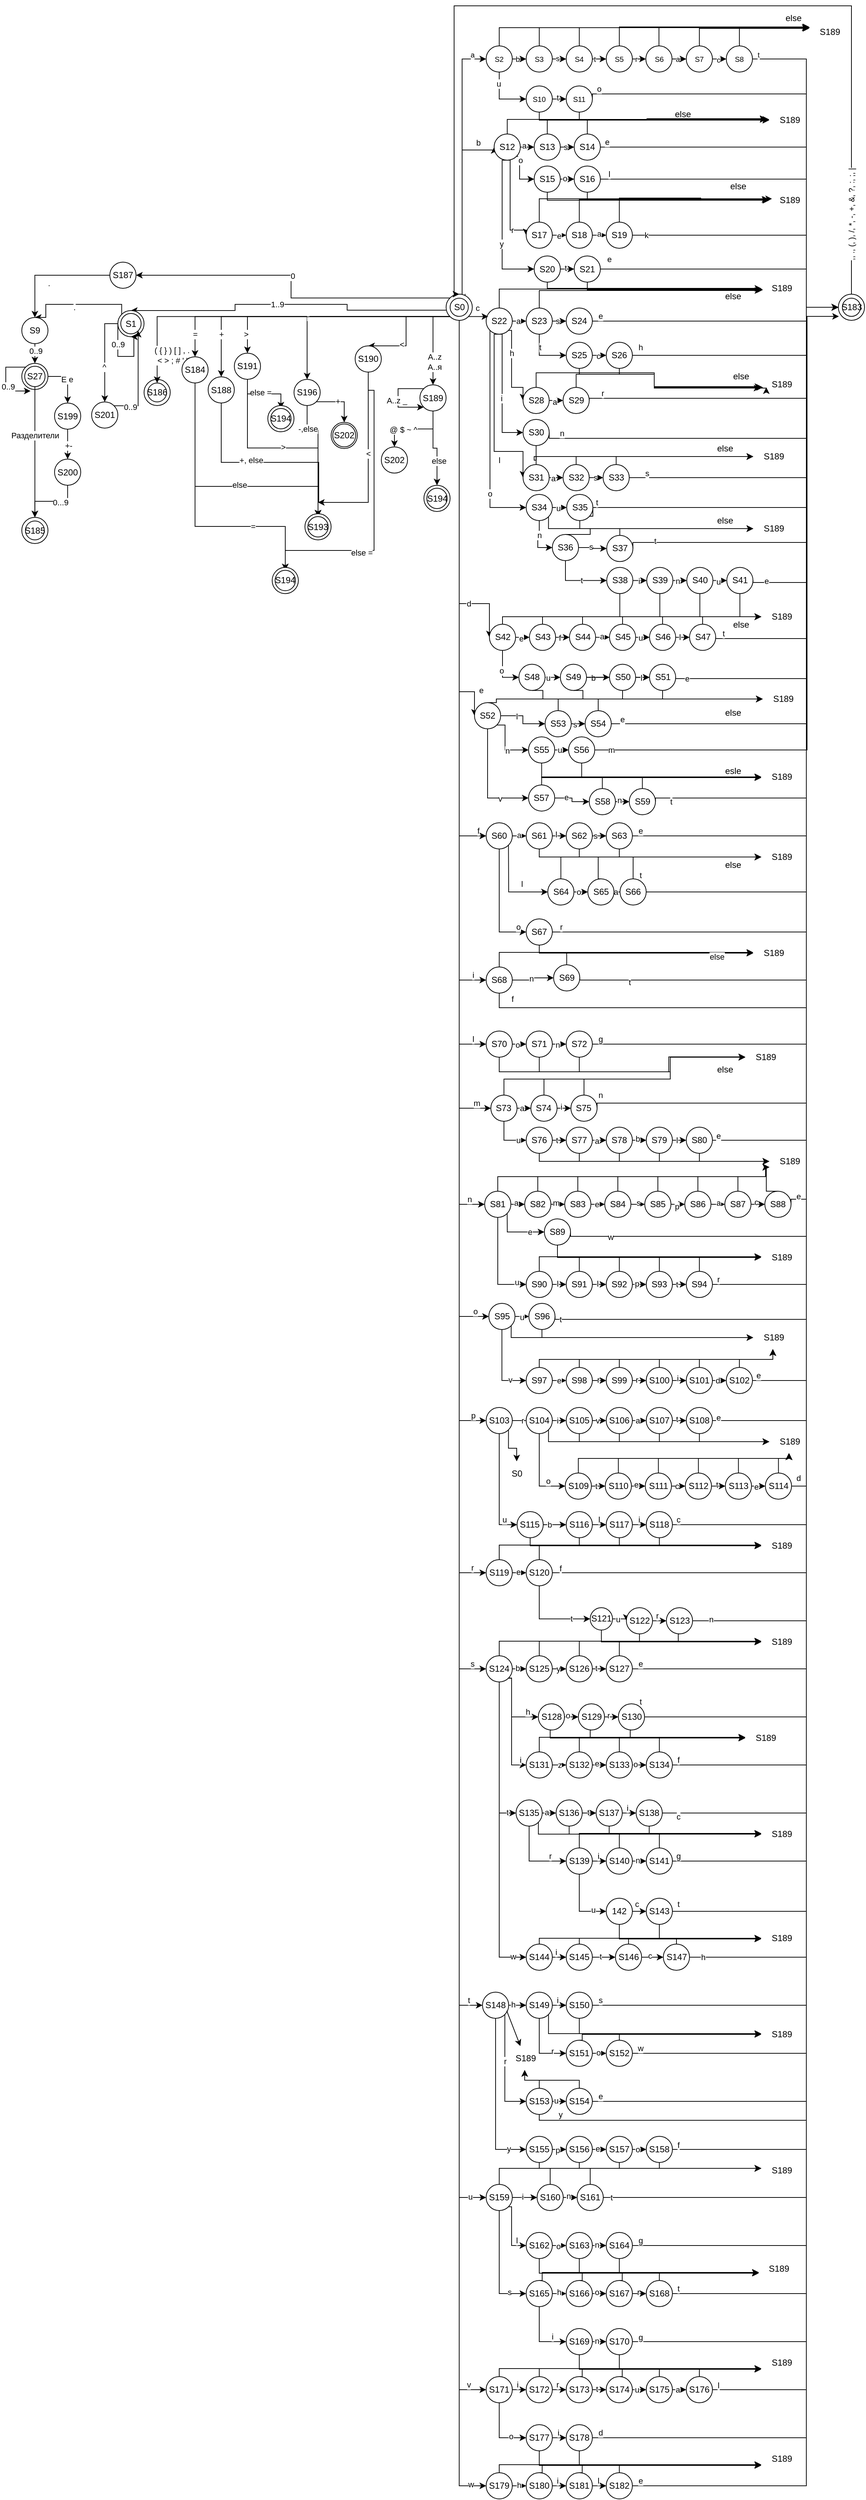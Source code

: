 <mxfile version="24.5.5" type="github" pages="7">
  <diagram name="Страница — 1" id="IU8PiFHzuXp49NK-B5Gu">
    <mxGraphModel dx="1893" dy="1604" grid="1" gridSize="11" guides="1" tooltips="1" connect="1" arrows="1" fold="1" page="1" pageScale="1" pageWidth="827" pageHeight="1169" math="0" shadow="0">
      <root>
        <mxCell id="0" />
        <mxCell id="1" parent="0" />
        <mxCell id="05lXaSnsjzcu-KIAcTVR-5" value="" style="ellipse;whiteSpace=wrap;html=1;aspect=fixed;" parent="1" vertex="1">
          <mxGeometry x="-294.06" y="216" width="36" height="36" as="geometry" />
        </mxCell>
        <mxCell id="riL9P9a7MpnpaJXla6R8-6" style="edgeStyle=orthogonalEdgeStyle;rounded=0;orthogonalLoop=1;jettySize=auto;html=1;exitX=0;exitY=1;exitDx=0;exitDy=0;entryX=0.5;entryY=0;entryDx=0;entryDy=0;" parent="1" source="riL9P9a7MpnpaJXla6R8-1" target="riL9P9a7MpnpaJXla6R8-5" edge="1">
          <mxGeometry relative="1" as="geometry">
            <Array as="points">
              <mxPoint x="126" y="121" />
              <mxPoint x="-15" y="121" />
              <mxPoint x="-15" y="113" />
              <mxPoint x="-169" y="113" />
            </Array>
          </mxGeometry>
        </mxCell>
        <mxCell id="riL9P9a7MpnpaJXla6R8-7" value="1..9" style="edgeLabel;html=1;align=center;verticalAlign=middle;resizable=0;points=[];" parent="riL9P9a7MpnpaJXla6R8-6" vertex="1" connectable="0">
          <mxGeometry x="0.099" relative="1" as="geometry">
            <mxPoint as="offset" />
          </mxGeometry>
        </mxCell>
        <mxCell id="riL9P9a7MpnpaJXla6R8-15" style="edgeStyle=orthogonalEdgeStyle;rounded=0;orthogonalLoop=1;jettySize=auto;html=1;exitX=0.726;exitY=-0.01;exitDx=0;exitDy=0;entryX=0;entryY=0.5;entryDx=0;entryDy=0;exitPerimeter=0;" parent="1" source="riL9P9a7MpnpaJXla6R8-1" target="riL9P9a7MpnpaJXla6R8-12" edge="1">
          <mxGeometry relative="1" as="geometry">
            <Array as="points">
              <mxPoint x="147" y="104" />
              <mxPoint x="143" y="104" />
              <mxPoint x="143" y="-224" />
            </Array>
          </mxGeometry>
        </mxCell>
        <mxCell id="riL9P9a7MpnpaJXla6R8-16" value="a" style="edgeLabel;html=1;align=center;verticalAlign=middle;resizable=0;points=[];fontSize=10;" parent="riL9P9a7MpnpaJXla6R8-15" vertex="1" connectable="0">
          <mxGeometry x="0.1" y="2" relative="1" as="geometry">
            <mxPoint x="16" y="-140" as="offset" />
          </mxGeometry>
        </mxCell>
        <mxCell id="riL9P9a7MpnpaJXla6R8-57" style="edgeStyle=orthogonalEdgeStyle;rounded=0;orthogonalLoop=1;jettySize=auto;html=1;exitX=1;exitY=0;exitDx=0;exitDy=0;entryX=0;entryY=0.5;entryDx=0;entryDy=0;" parent="1" source="riL9P9a7MpnpaJXla6R8-1" target="riL9P9a7MpnpaJXla6R8-47" edge="1">
          <mxGeometry relative="1" as="geometry">
            <Array as="points">
              <mxPoint x="143" y="104" />
              <mxPoint x="143" y="-99" />
              <mxPoint x="187" y="-99" />
            </Array>
          </mxGeometry>
        </mxCell>
        <mxCell id="riL9P9a7MpnpaJXla6R8-58" value="b" style="edgeLabel;html=1;align=center;verticalAlign=middle;resizable=0;points=[];" parent="riL9P9a7MpnpaJXla6R8-57" vertex="1" connectable="0">
          <mxGeometry x="0.293" y="-1" relative="1" as="geometry">
            <mxPoint x="21" y="-54" as="offset" />
          </mxGeometry>
        </mxCell>
        <mxCell id="riL9P9a7MpnpaJXla6R8-170" style="edgeStyle=orthogonalEdgeStyle;rounded=0;orthogonalLoop=1;jettySize=auto;html=1;exitX=1;exitY=1;exitDx=0;exitDy=0;entryX=0;entryY=0.5;entryDx=0;entryDy=0;" parent="1" source="riL9P9a7MpnpaJXla6R8-1" target="riL9P9a7MpnpaJXla6R8-160" edge="1">
          <mxGeometry relative="1" as="geometry">
            <Array as="points">
              <mxPoint x="139" y="130" />
              <mxPoint x="139" y="524" />
            </Array>
          </mxGeometry>
        </mxCell>
        <mxCell id="riL9P9a7MpnpaJXla6R8-171" value="d" style="edgeLabel;html=1;align=center;verticalAlign=middle;resizable=0;points=[];" parent="riL9P9a7MpnpaJXla6R8-170" vertex="1" connectable="0">
          <mxGeometry x="-0.573" relative="1" as="geometry">
            <mxPoint x="13" y="301" as="offset" />
          </mxGeometry>
        </mxCell>
        <mxCell id="riL9P9a7MpnpaJXla6R8-206" style="edgeStyle=orthogonalEdgeStyle;rounded=0;orthogonalLoop=1;jettySize=auto;html=1;exitX=0.5;exitY=1;exitDx=0;exitDy=0;entryX=0;entryY=0.5;entryDx=0;entryDy=0;" parent="1" source="riL9P9a7MpnpaJXla6R8-1" target="riL9P9a7MpnpaJXla6R8-198" edge="1">
          <mxGeometry relative="1" as="geometry">
            <Array as="points">
              <mxPoint x="139" y="645" />
            </Array>
          </mxGeometry>
        </mxCell>
        <mxCell id="riL9P9a7MpnpaJXla6R8-208" value="e" style="edgeLabel;html=1;align=center;verticalAlign=middle;resizable=0;points=[];" parent="riL9P9a7MpnpaJXla6R8-206" vertex="1" connectable="0">
          <mxGeometry x="0.875" y="2" relative="1" as="geometry">
            <mxPoint x="11" as="offset" />
          </mxGeometry>
        </mxCell>
        <mxCell id="riL9P9a7MpnpaJXla6R8-239" style="edgeStyle=orthogonalEdgeStyle;rounded=0;orthogonalLoop=1;jettySize=auto;html=1;exitX=0.5;exitY=1;exitDx=0;exitDy=0;entryX=0;entryY=0.5;entryDx=0;entryDy=0;" parent="1" source="riL9P9a7MpnpaJXla6R8-1" target="riL9P9a7MpnpaJXla6R8-230" edge="1">
          <mxGeometry relative="1" as="geometry" />
        </mxCell>
        <mxCell id="riL9P9a7MpnpaJXla6R8-240" value="f" style="edgeLabel;html=1;align=center;verticalAlign=middle;resizable=0;points=[];" parent="riL9P9a7MpnpaJXla6R8-239" vertex="1" connectable="0">
          <mxGeometry x="0.945" y="1" relative="1" as="geometry">
            <mxPoint x="9" y="-6" as="offset" />
          </mxGeometry>
        </mxCell>
        <mxCell id="riL9P9a7MpnpaJXla6R8-265" style="edgeStyle=orthogonalEdgeStyle;rounded=0;orthogonalLoop=1;jettySize=auto;html=1;exitX=0.5;exitY=1;exitDx=0;exitDy=0;entryX=0;entryY=0.5;entryDx=0;entryDy=0;" parent="1" source="riL9P9a7MpnpaJXla6R8-1" target="riL9P9a7MpnpaJXla6R8-262" edge="1">
          <mxGeometry relative="1" as="geometry" />
        </mxCell>
        <mxCell id="riL9P9a7MpnpaJXla6R8-266" value="i" style="edgeLabel;html=1;align=center;verticalAlign=middle;resizable=0;points=[];" parent="riL9P9a7MpnpaJXla6R8-265" vertex="1" connectable="0">
          <mxGeometry x="0.956" y="-1" relative="1" as="geometry">
            <mxPoint x="2" y="-8" as="offset" />
          </mxGeometry>
        </mxCell>
        <mxCell id="riL9P9a7MpnpaJXla6R8-277" style="edgeStyle=orthogonalEdgeStyle;rounded=0;orthogonalLoop=1;jettySize=auto;html=1;exitX=0.5;exitY=1;exitDx=0;exitDy=0;entryX=0;entryY=0.5;entryDx=0;entryDy=0;" parent="1" source="riL9P9a7MpnpaJXla6R8-1" target="riL9P9a7MpnpaJXla6R8-273" edge="1">
          <mxGeometry relative="1" as="geometry" />
        </mxCell>
        <mxCell id="riL9P9a7MpnpaJXla6R8-278" value="l" style="edgeLabel;html=1;align=center;verticalAlign=middle;resizable=0;points=[];" parent="riL9P9a7MpnpaJXla6R8-277" vertex="1" connectable="0">
          <mxGeometry x="0.965" y="1" relative="1" as="geometry">
            <mxPoint y="-6" as="offset" />
          </mxGeometry>
        </mxCell>
        <mxCell id="riL9P9a7MpnpaJXla6R8-301" style="edgeStyle=orthogonalEdgeStyle;rounded=0;orthogonalLoop=1;jettySize=auto;html=1;exitX=0.5;exitY=1;exitDx=0;exitDy=0;entryX=0;entryY=0.5;entryDx=0;entryDy=0;" parent="1" source="riL9P9a7MpnpaJXla6R8-1" target="riL9P9a7MpnpaJXla6R8-285" edge="1">
          <mxGeometry relative="1" as="geometry" />
        </mxCell>
        <mxCell id="riL9P9a7MpnpaJXla6R8-302" value="n" style="edgeLabel;html=1;align=center;verticalAlign=middle;resizable=0;points=[];" parent="riL9P9a7MpnpaJXla6R8-301" vertex="1" connectable="0">
          <mxGeometry x="0.971" relative="1" as="geometry">
            <mxPoint x="-3" y="-7" as="offset" />
          </mxGeometry>
        </mxCell>
        <mxCell id="riL9P9a7MpnpaJXla6R8-343" style="edgeStyle=orthogonalEdgeStyle;rounded=0;orthogonalLoop=1;jettySize=auto;html=1;exitX=0.5;exitY=1;exitDx=0;exitDy=0;entryX=0;entryY=0.5;entryDx=0;entryDy=0;" parent="1" source="riL9P9a7MpnpaJXla6R8-1" target="riL9P9a7MpnpaJXla6R8-335" edge="1">
          <mxGeometry relative="1" as="geometry" />
        </mxCell>
        <mxCell id="riL9P9a7MpnpaJXla6R8-344" value="m" style="edgeLabel;html=1;align=center;verticalAlign=middle;resizable=0;points=[];" parent="riL9P9a7MpnpaJXla6R8-343" vertex="1" connectable="0">
          <mxGeometry x="0.97" relative="1" as="geometry">
            <mxPoint x="-3" y="-7" as="offset" />
          </mxGeometry>
        </mxCell>
        <mxCell id="riL9P9a7MpnpaJXla6R8-373" style="edgeStyle=orthogonalEdgeStyle;rounded=0;orthogonalLoop=1;jettySize=auto;html=1;exitX=0.5;exitY=1;exitDx=0;exitDy=0;entryX=0;entryY=0.5;entryDx=0;entryDy=0;" parent="1" source="riL9P9a7MpnpaJXla6R8-1" target="riL9P9a7MpnpaJXla6R8-364" edge="1">
          <mxGeometry relative="1" as="geometry" />
        </mxCell>
        <mxCell id="riL9P9a7MpnpaJXla6R8-374" value="o" style="edgeLabel;html=1;align=center;verticalAlign=middle;resizable=0;points=[];" parent="riL9P9a7MpnpaJXla6R8-373" vertex="1" connectable="0">
          <mxGeometry x="0.978" y="1" relative="1" as="geometry">
            <mxPoint x="-3" y="-6" as="offset" />
          </mxGeometry>
        </mxCell>
        <mxCell id="riL9P9a7MpnpaJXla6R8-405" style="edgeStyle=orthogonalEdgeStyle;rounded=0;orthogonalLoop=1;jettySize=auto;html=1;exitX=0.5;exitY=1;exitDx=0;exitDy=0;entryX=0;entryY=0.5;entryDx=0;entryDy=0;" parent="1" source="riL9P9a7MpnpaJXla6R8-1" target="riL9P9a7MpnpaJXla6R8-393" edge="1">
          <mxGeometry relative="1" as="geometry" />
        </mxCell>
        <mxCell id="riL9P9a7MpnpaJXla6R8-406" value="p" style="edgeLabel;html=1;align=center;verticalAlign=middle;resizable=0;points=[];" parent="riL9P9a7MpnpaJXla6R8-405" vertex="1" connectable="0">
          <mxGeometry x="0.98" y="2" relative="1" as="geometry">
            <mxPoint x="-3" y="-5" as="offset" />
          </mxGeometry>
        </mxCell>
        <mxCell id="riL9P9a7MpnpaJXla6R8-453" style="edgeStyle=orthogonalEdgeStyle;rounded=0;orthogonalLoop=1;jettySize=auto;html=1;exitX=0.5;exitY=1;exitDx=0;exitDy=0;entryX=0;entryY=0.5;entryDx=0;entryDy=0;" parent="1" source="riL9P9a7MpnpaJXla6R8-1" target="riL9P9a7MpnpaJXla6R8-448" edge="1">
          <mxGeometry relative="1" as="geometry" />
        </mxCell>
        <mxCell id="riL9P9a7MpnpaJXla6R8-454" value="r" style="edgeLabel;html=1;align=center;verticalAlign=middle;resizable=0;points=[];" parent="riL9P9a7MpnpaJXla6R8-453" vertex="1" connectable="0">
          <mxGeometry x="0.978" y="1" relative="1" as="geometry">
            <mxPoint y="-6" as="offset" />
          </mxGeometry>
        </mxCell>
        <mxCell id="riL9P9a7MpnpaJXla6R8-489" style="edgeStyle=orthogonalEdgeStyle;rounded=0;orthogonalLoop=1;jettySize=auto;html=1;exitX=0.5;exitY=1;exitDx=0;exitDy=0;entryX=0;entryY=0.5;entryDx=0;entryDy=0;" parent="1" source="riL9P9a7MpnpaJXla6R8-1" target="riL9P9a7MpnpaJXla6R8-467" edge="1">
          <mxGeometry relative="1" as="geometry" />
        </mxCell>
        <mxCell id="riL9P9a7MpnpaJXla6R8-490" value="s" style="edgeLabel;html=1;align=center;verticalAlign=middle;resizable=0;points=[];" parent="riL9P9a7MpnpaJXla6R8-489" vertex="1" connectable="0">
          <mxGeometry x="0.984" y="1" relative="1" as="geometry">
            <mxPoint x="-4" y="-6" as="offset" />
          </mxGeometry>
        </mxCell>
        <mxCell id="riL9P9a7MpnpaJXla6R8-565" style="edgeStyle=orthogonalEdgeStyle;rounded=0;orthogonalLoop=1;jettySize=auto;html=1;exitX=0.5;exitY=1;exitDx=0;exitDy=0;entryX=0;entryY=0.5;entryDx=0;entryDy=0;" parent="1" source="riL9P9a7MpnpaJXla6R8-1" target="riL9P9a7MpnpaJXla6R8-556" edge="1">
          <mxGeometry relative="1" as="geometry" />
        </mxCell>
        <mxCell id="riL9P9a7MpnpaJXla6R8-566" value="t" style="edgeLabel;html=1;align=center;verticalAlign=middle;resizable=0;points=[];" parent="riL9P9a7MpnpaJXla6R8-565" vertex="1" connectable="0">
          <mxGeometry x="0.984" y="1" relative="1" as="geometry">
            <mxPoint y="-6" as="offset" />
          </mxGeometry>
        </mxCell>
        <mxCell id="riL9P9a7MpnpaJXla6R8-617" style="edgeStyle=orthogonalEdgeStyle;rounded=0;orthogonalLoop=1;jettySize=auto;html=1;exitX=0.5;exitY=1;exitDx=0;exitDy=0;entryX=0;entryY=0.5;entryDx=0;entryDy=0;" parent="1" source="riL9P9a7MpnpaJXla6R8-1" target="riL9P9a7MpnpaJXla6R8-604" edge="1">
          <mxGeometry relative="1" as="geometry" />
        </mxCell>
        <mxCell id="riL9P9a7MpnpaJXla6R8-619" value="u" style="edgeLabel;html=1;align=center;verticalAlign=middle;resizable=0;points=[];" parent="riL9P9a7MpnpaJXla6R8-617" vertex="1" connectable="0">
          <mxGeometry x="0.983" y="1" relative="1" as="geometry">
            <mxPoint as="offset" />
          </mxGeometry>
        </mxCell>
        <mxCell id="riL9P9a7MpnpaJXla6R8-659" style="edgeStyle=orthogonalEdgeStyle;rounded=0;orthogonalLoop=1;jettySize=auto;html=1;exitX=0.5;exitY=1;exitDx=0;exitDy=0;entryX=0;entryY=0.5;entryDx=0;entryDy=0;" parent="1" source="riL9P9a7MpnpaJXla6R8-1" target="riL9P9a7MpnpaJXla6R8-650" edge="1">
          <mxGeometry relative="1" as="geometry" />
        </mxCell>
        <mxCell id="riL9P9a7MpnpaJXla6R8-660" value="v" style="edgeLabel;html=1;align=center;verticalAlign=middle;resizable=0;points=[];" parent="riL9P9a7MpnpaJXla6R8-659" vertex="1" connectable="0">
          <mxGeometry x="0.985" y="1" relative="1" as="geometry">
            <mxPoint x="-3" y="-6" as="offset" />
          </mxGeometry>
        </mxCell>
        <mxCell id="riL9P9a7MpnpaJXla6R8-684" style="edgeStyle=orthogonalEdgeStyle;rounded=0;orthogonalLoop=1;jettySize=auto;html=1;exitX=0.5;exitY=1;exitDx=0;exitDy=0;entryX=0;entryY=0.5;entryDx=0;entryDy=0;" parent="1" source="riL9P9a7MpnpaJXla6R8-1" target="riL9P9a7MpnpaJXla6R8-680" edge="1">
          <mxGeometry relative="1" as="geometry" />
        </mxCell>
        <mxCell id="riL9P9a7MpnpaJXla6R8-685" value="w" style="edgeLabel;html=1;align=center;verticalAlign=middle;resizable=0;points=[];" parent="riL9P9a7MpnpaJXla6R8-684" vertex="1" connectable="0">
          <mxGeometry x="0.986" y="2" relative="1" as="geometry">
            <mxPoint as="offset" />
          </mxGeometry>
        </mxCell>
        <mxCell id="UFGKNnBiPlboWiV1ZAbF-5" style="edgeStyle=orthogonalEdgeStyle;rounded=0;orthogonalLoop=1;jettySize=auto;html=1;exitX=0;exitY=0;exitDx=0;exitDy=0;entryX=1;entryY=0.5;entryDx=0;entryDy=0;" parent="1" source="riL9P9a7MpnpaJXla6R8-1" target="UFGKNnBiPlboWiV1ZAbF-2" edge="1">
          <mxGeometry relative="1" as="geometry" />
        </mxCell>
        <mxCell id="UFGKNnBiPlboWiV1ZAbF-6" value="0" style="edgeLabel;html=1;align=center;verticalAlign=middle;resizable=0;points=[];" parent="UFGKNnBiPlboWiV1ZAbF-5" vertex="1" connectable="0">
          <mxGeometry x="0.075" y="-1" relative="1" as="geometry">
            <mxPoint x="1" as="offset" />
          </mxGeometry>
        </mxCell>
        <mxCell id="05lXaSnsjzcu-KIAcTVR-2" style="edgeStyle=orthogonalEdgeStyle;rounded=0;orthogonalLoop=1;jettySize=auto;html=1;exitX=0;exitY=1;exitDx=0;exitDy=0;" parent="1" source="riL9P9a7MpnpaJXla6R8-1" target="05lXaSnsjzcu-KIAcTVR-1" edge="1">
          <mxGeometry relative="1" as="geometry" />
        </mxCell>
        <mxCell id="05lXaSnsjzcu-KIAcTVR-3" value="( { } ) [ ] , .&lt;div&gt;&amp;nbsp;&amp;lt; &amp;gt; ; # &#39; &quot;&lt;/div&gt;" style="edgeLabel;html=1;align=center;verticalAlign=middle;resizable=0;points=[];" parent="05lXaSnsjzcu-KIAcTVR-2" vertex="1" connectable="0">
          <mxGeometry x="0.27" y="-1" relative="1" as="geometry">
            <mxPoint x="-69" y="54" as="offset" />
          </mxGeometry>
        </mxCell>
        <mxCell id="Nbv7oxoFGI5OK3FAAmzt-11" style="edgeStyle=orthogonalEdgeStyle;rounded=0;orthogonalLoop=1;jettySize=auto;html=1;exitX=0;exitY=1;exitDx=0;exitDy=0;entryX=0.5;entryY=0;entryDx=0;entryDy=0;" parent="1" source="riL9P9a7MpnpaJXla6R8-1" target="Nbv7oxoFGI5OK3FAAmzt-10" edge="1">
          <mxGeometry relative="1" as="geometry" />
        </mxCell>
        <mxCell id="Nbv7oxoFGI5OK3FAAmzt-12" value="=" style="edgeLabel;html=1;align=center;verticalAlign=middle;resizable=0;points=[];" parent="Nbv7oxoFGI5OK3FAAmzt-11" vertex="1" connectable="0">
          <mxGeometry x="0.522" relative="1" as="geometry">
            <mxPoint x="-42" y="24" as="offset" />
          </mxGeometry>
        </mxCell>
        <mxCell id="Nbv7oxoFGI5OK3FAAmzt-14" style="edgeStyle=orthogonalEdgeStyle;rounded=0;orthogonalLoop=1;jettySize=auto;html=1;exitX=0;exitY=1;exitDx=0;exitDy=0;entryX=0.5;entryY=0;entryDx=0;entryDy=0;" parent="1" source="riL9P9a7MpnpaJXla6R8-1" target="Nbv7oxoFGI5OK3FAAmzt-13" edge="1">
          <mxGeometry relative="1" as="geometry" />
        </mxCell>
        <mxCell id="Nbv7oxoFGI5OK3FAAmzt-15" value="+" style="edgeLabel;html=1;align=center;verticalAlign=middle;resizable=0;points=[];" parent="Nbv7oxoFGI5OK3FAAmzt-14" vertex="1" connectable="0">
          <mxGeometry x="0.444" y="-1" relative="1" as="geometry">
            <mxPoint x="-28" y="25" as="offset" />
          </mxGeometry>
        </mxCell>
        <mxCell id="Nbv7oxoFGI5OK3FAAmzt-17" style="edgeStyle=orthogonalEdgeStyle;rounded=0;orthogonalLoop=1;jettySize=auto;html=1;exitX=0;exitY=1;exitDx=0;exitDy=0;entryX=0.5;entryY=0;entryDx=0;entryDy=0;" parent="1" source="riL9P9a7MpnpaJXla6R8-1" target="Nbv7oxoFGI5OK3FAAmzt-16" edge="1">
          <mxGeometry relative="1" as="geometry" />
        </mxCell>
        <mxCell id="Nbv7oxoFGI5OK3FAAmzt-19" value="&amp;gt;" style="edgeLabel;html=1;align=center;verticalAlign=middle;resizable=0;points=[];" parent="Nbv7oxoFGI5OK3FAAmzt-17" vertex="1" connectable="0">
          <mxGeometry x="0.253" relative="1" as="geometry">
            <mxPoint x="-75" y="24" as="offset" />
          </mxGeometry>
        </mxCell>
        <mxCell id="Nbv7oxoFGI5OK3FAAmzt-22" style="edgeStyle=orthogonalEdgeStyle;rounded=0;orthogonalLoop=1;jettySize=auto;html=1;exitX=0;exitY=1;exitDx=0;exitDy=0;entryX=0;entryY=0.5;entryDx=0;entryDy=0;" parent="1" source="riL9P9a7MpnpaJXla6R8-1" target="Nbv7oxoFGI5OK3FAAmzt-20" edge="1">
          <mxGeometry relative="1" as="geometry">
            <Array as="points">
              <mxPoint x="66" y="130" />
              <mxPoint x="66" y="170" />
            </Array>
          </mxGeometry>
        </mxCell>
        <mxCell id="Nbv7oxoFGI5OK3FAAmzt-23" value="&amp;lt;" style="edgeLabel;html=1;align=center;verticalAlign=middle;resizable=0;points=[];" parent="Nbv7oxoFGI5OK3FAAmzt-22" vertex="1" connectable="0">
          <mxGeometry x="0.054" y="1" relative="1" as="geometry">
            <mxPoint x="-7" y="18" as="offset" />
          </mxGeometry>
        </mxCell>
        <mxCell id="L5xd_Px5nYs9Qq2ISAyc-2" style="edgeStyle=orthogonalEdgeStyle;rounded=0;orthogonalLoop=1;jettySize=auto;html=1;exitX=0;exitY=1;exitDx=0;exitDy=0;entryX=0.5;entryY=0;entryDx=0;entryDy=0;" parent="1" source="riL9P9a7MpnpaJXla6R8-1" target="L5xd_Px5nYs9Qq2ISAyc-1" edge="1">
          <mxGeometry relative="1" as="geometry" />
        </mxCell>
        <mxCell id="L5xd_Px5nYs9Qq2ISAyc-3" value="-" style="edgeLabel;html=1;align=center;verticalAlign=middle;resizable=0;points=[];" parent="L5xd_Px5nYs9Qq2ISAyc-2" vertex="1" connectable="0">
          <mxGeometry x="0.377" y="1" relative="1" as="geometry">
            <mxPoint x="-1" y="-2" as="offset" />
          </mxGeometry>
        </mxCell>
        <mxCell id="L5xd_Px5nYs9Qq2ISAyc-5" style="edgeStyle=orthogonalEdgeStyle;rounded=0;orthogonalLoop=1;jettySize=auto;html=1;exitX=0;exitY=1;exitDx=0;exitDy=0;entryX=0.5;entryY=0;entryDx=0;entryDy=0;" parent="1" source="riL9P9a7MpnpaJXla6R8-1" target="L5xd_Px5nYs9Qq2ISAyc-4" edge="1">
          <mxGeometry relative="1" as="geometry">
            <Array as="points">
              <mxPoint x="103" y="130" />
            </Array>
          </mxGeometry>
        </mxCell>
        <mxCell id="L5xd_Px5nYs9Qq2ISAyc-6" value="A..z&lt;div&gt;A..я&lt;/div&gt;" style="edgeLabel;html=1;align=center;verticalAlign=middle;resizable=0;points=[];" parent="L5xd_Px5nYs9Qq2ISAyc-5" vertex="1" connectable="0">
          <mxGeometry x="0.453" y="2" relative="1" as="geometry">
            <mxPoint as="offset" />
          </mxGeometry>
        </mxCell>
        <mxCell id="riL9P9a7MpnpaJXla6R8-1" value="" style="ellipse;whiteSpace=wrap;html=1;aspect=fixed;" parent="1" vertex="1">
          <mxGeometry x="121" y="99" width="36" height="36" as="geometry" />
        </mxCell>
        <mxCell id="riL9P9a7MpnpaJXla6R8-2" value="S0" style="ellipse;whiteSpace=wrap;html=1;aspect=fixed;" parent="1" vertex="1">
          <mxGeometry x="126.5" y="104.5" width="25" height="25" as="geometry" />
        </mxCell>
        <mxCell id="9Kn1DFYD0Xv6sK4oRxrt-3" style="edgeStyle=orthogonalEdgeStyle;rounded=0;orthogonalLoop=1;jettySize=auto;html=1;exitX=0;exitY=0;exitDx=0;exitDy=0;entryX=0.5;entryY=0;entryDx=0;entryDy=0;" parent="1" source="riL9P9a7MpnpaJXla6R8-5" target="9Kn1DFYD0Xv6sK4oRxrt-2" edge="1">
          <mxGeometry relative="1" as="geometry">
            <Array as="points">
              <mxPoint x="-325.06" y="113" />
              <mxPoint x="-429.06" y="113" />
              <mxPoint x="-429.06" y="131" />
            </Array>
          </mxGeometry>
        </mxCell>
        <mxCell id="9Kn1DFYD0Xv6sK4oRxrt-4" value="." style="edgeLabel;html=1;align=center;verticalAlign=middle;resizable=0;points=[];" parent="9Kn1DFYD0Xv6sK4oRxrt-3" vertex="1" connectable="0">
          <mxGeometry x="0.046" relative="1" as="geometry">
            <mxPoint y="4" as="offset" />
          </mxGeometry>
        </mxCell>
        <mxCell id="2bAyY73IwsohFb54tnYX-5" style="edgeStyle=orthogonalEdgeStyle;rounded=0;orthogonalLoop=1;jettySize=auto;html=1;exitX=0;exitY=0.5;exitDx=0;exitDy=0;entryX=0.5;entryY=0;entryDx=0;entryDy=0;" parent="1" source="riL9P9a7MpnpaJXla6R8-5" target="2bAyY73IwsohFb54tnYX-4" edge="1">
          <mxGeometry relative="1" as="geometry">
            <Array as="points">
              <mxPoint x="-348.06" y="140" />
            </Array>
          </mxGeometry>
        </mxCell>
        <mxCell id="2bAyY73IwsohFb54tnYX-6" value="^" style="edgeLabel;html=1;align=center;verticalAlign=middle;resizable=0;points=[];" parent="2bAyY73IwsohFb54tnYX-5" vertex="1" connectable="0">
          <mxGeometry x="0.219" y="-1" relative="1" as="geometry">
            <mxPoint y="1" as="offset" />
          </mxGeometry>
        </mxCell>
        <mxCell id="riL9P9a7MpnpaJXla6R8-5" value="S1" style="ellipse;whiteSpace=wrap;html=1;aspect=fixed;" parent="1" vertex="1">
          <mxGeometry x="-330.06" y="121.5" width="36" height="36" as="geometry" />
        </mxCell>
        <mxCell id="riL9P9a7MpnpaJXla6R8-8" style="edgeStyle=orthogonalEdgeStyle;rounded=0;orthogonalLoop=1;jettySize=auto;html=1;exitX=0;exitY=0.5;exitDx=0;exitDy=0;entryX=0.5;entryY=1;entryDx=0;entryDy=0;" parent="1" source="riL9P9a7MpnpaJXla6R8-5" target="riL9P9a7MpnpaJXla6R8-5" edge="1">
          <mxGeometry relative="1" as="geometry">
            <Array as="points">
              <mxPoint x="-330.06" y="184.5" />
              <mxPoint x="-308.06" y="184.5" />
              <mxPoint x="-308.06" y="157.5" />
            </Array>
          </mxGeometry>
        </mxCell>
        <mxCell id="riL9P9a7MpnpaJXla6R8-9" value="0..9" style="edgeLabel;html=1;align=center;verticalAlign=middle;resizable=0;points=[];" parent="riL9P9a7MpnpaJXla6R8-8" vertex="1" connectable="0">
          <mxGeometry x="-0.587" y="-1" relative="1" as="geometry">
            <mxPoint x="1" y="8" as="offset" />
          </mxGeometry>
        </mxCell>
        <mxCell id="riL9P9a7MpnpaJXla6R8-27" style="edgeStyle=orthogonalEdgeStyle;rounded=0;orthogonalLoop=1;jettySize=auto;html=1;exitX=1;exitY=0.5;exitDx=0;exitDy=0;entryX=0;entryY=0.5;entryDx=0;entryDy=0;fontSize=10;" parent="1" source="riL9P9a7MpnpaJXla6R8-12" target="riL9P9a7MpnpaJXla6R8-17" edge="1">
          <mxGeometry relative="1" as="geometry" />
        </mxCell>
        <mxCell id="riL9P9a7MpnpaJXla6R8-28" value="b" style="edgeLabel;html=1;align=center;verticalAlign=middle;resizable=0;points=[];fontSize=10;" parent="riL9P9a7MpnpaJXla6R8-27" vertex="1" connectable="0">
          <mxGeometry x="-0.323" relative="1" as="geometry">
            <mxPoint as="offset" />
          </mxGeometry>
        </mxCell>
        <mxCell id="riL9P9a7MpnpaJXla6R8-41" style="edgeStyle=orthogonalEdgeStyle;rounded=0;orthogonalLoop=1;jettySize=auto;html=1;exitX=0.5;exitY=1;exitDx=0;exitDy=0;entryX=0;entryY=0.5;entryDx=0;entryDy=0;" parent="1" source="riL9P9a7MpnpaJXla6R8-12" target="riL9P9a7MpnpaJXla6R8-18" edge="1">
          <mxGeometry relative="1" as="geometry" />
        </mxCell>
        <mxCell id="riL9P9a7MpnpaJXla6R8-42" value="u" style="edgeLabel;html=1;align=center;verticalAlign=middle;resizable=0;points=[];" parent="riL9P9a7MpnpaJXla6R8-41" vertex="1" connectable="0">
          <mxGeometry x="-0.562" y="-1" relative="1" as="geometry">
            <mxPoint as="offset" />
          </mxGeometry>
        </mxCell>
        <mxCell id="Nbv7oxoFGI5OK3FAAmzt-1" style="edgeStyle=orthogonalEdgeStyle;rounded=0;orthogonalLoop=1;jettySize=auto;html=1;exitX=0.5;exitY=0;exitDx=0;exitDy=0;entryX=-0.018;entryY=0.333;entryDx=0;entryDy=0;entryPerimeter=0;" parent="1" source="riL9P9a7MpnpaJXla6R8-12" target="pT7OnTcF3gckbXGo8OBl-8" edge="1">
          <mxGeometry relative="1" as="geometry" />
        </mxCell>
        <mxCell id="riL9P9a7MpnpaJXla6R8-12" value="S2" style="ellipse;whiteSpace=wrap;html=1;aspect=fixed;fontSize=10;" parent="1" vertex="1">
          <mxGeometry x="176" y="-242" width="36" height="36" as="geometry" />
        </mxCell>
        <mxCell id="riL9P9a7MpnpaJXla6R8-29" style="edgeStyle=orthogonalEdgeStyle;rounded=0;orthogonalLoop=1;jettySize=auto;html=1;exitX=1;exitY=0.5;exitDx=0;exitDy=0;entryX=0;entryY=0.5;entryDx=0;entryDy=0;fontSize=10;" parent="1" source="riL9P9a7MpnpaJXla6R8-17" target="riL9P9a7MpnpaJXla6R8-19" edge="1">
          <mxGeometry relative="1" as="geometry" />
        </mxCell>
        <mxCell id="riL9P9a7MpnpaJXla6R8-30" value="s" style="edgeLabel;html=1;align=center;verticalAlign=middle;resizable=0;points=[];fontSize=10;" parent="riL9P9a7MpnpaJXla6R8-29" vertex="1" connectable="0">
          <mxGeometry x="-0.338" y="1" relative="1" as="geometry">
            <mxPoint as="offset" />
          </mxGeometry>
        </mxCell>
        <mxCell id="Nbv7oxoFGI5OK3FAAmzt-2" style="edgeStyle=orthogonalEdgeStyle;rounded=0;orthogonalLoop=1;jettySize=auto;html=1;exitX=0.5;exitY=0;exitDx=0;exitDy=0;entryX=0;entryY=0.333;entryDx=0;entryDy=0;entryPerimeter=0;" parent="1" source="riL9P9a7MpnpaJXla6R8-17" target="pT7OnTcF3gckbXGo8OBl-8" edge="1">
          <mxGeometry relative="1" as="geometry" />
        </mxCell>
        <mxCell id="riL9P9a7MpnpaJXla6R8-17" value="S3" style="ellipse;whiteSpace=wrap;html=1;aspect=fixed;fontSize=10;" parent="1" vertex="1">
          <mxGeometry x="231" y="-242" width="36" height="36" as="geometry" />
        </mxCell>
        <mxCell id="riL9P9a7MpnpaJXla6R8-43" style="edgeStyle=orthogonalEdgeStyle;rounded=0;orthogonalLoop=1;jettySize=auto;html=1;exitX=1;exitY=0.5;exitDx=0;exitDy=0;entryX=0;entryY=0.5;entryDx=0;entryDy=0;" parent="1" source="riL9P9a7MpnpaJXla6R8-18" target="riL9P9a7MpnpaJXla6R8-25" edge="1">
          <mxGeometry relative="1" as="geometry" />
        </mxCell>
        <mxCell id="riL9P9a7MpnpaJXla6R8-44" value="t" style="edgeLabel;html=1;align=center;verticalAlign=middle;resizable=0;points=[];" parent="riL9P9a7MpnpaJXla6R8-43" vertex="1" connectable="0">
          <mxGeometry x="-0.326" y="2" relative="1" as="geometry">
            <mxPoint as="offset" />
          </mxGeometry>
        </mxCell>
        <mxCell id="pT7OnTcF3gckbXGo8OBl-21" style="edgeStyle=orthogonalEdgeStyle;rounded=0;orthogonalLoop=1;jettySize=auto;html=1;exitX=0.5;exitY=1;exitDx=0;exitDy=0;" parent="1" source="riL9P9a7MpnpaJXla6R8-18" target="pT7OnTcF3gckbXGo8OBl-19" edge="1">
          <mxGeometry relative="1" as="geometry">
            <Array as="points">
              <mxPoint x="249" y="-140" />
            </Array>
          </mxGeometry>
        </mxCell>
        <mxCell id="riL9P9a7MpnpaJXla6R8-18" value="S10" style="ellipse;whiteSpace=wrap;html=1;aspect=fixed;fontSize=10;" parent="1" vertex="1">
          <mxGeometry x="231" y="-187" width="36" height="36" as="geometry" />
        </mxCell>
        <mxCell id="riL9P9a7MpnpaJXla6R8-31" style="edgeStyle=orthogonalEdgeStyle;rounded=0;orthogonalLoop=1;jettySize=auto;html=1;exitX=1;exitY=0.5;exitDx=0;exitDy=0;entryX=0;entryY=0.5;entryDx=0;entryDy=0;fontSize=10;" parent="1" source="riL9P9a7MpnpaJXla6R8-19" target="riL9P9a7MpnpaJXla6R8-20" edge="1">
          <mxGeometry relative="1" as="geometry" />
        </mxCell>
        <mxCell id="riL9P9a7MpnpaJXla6R8-32" value="t" style="edgeLabel;html=1;align=center;verticalAlign=middle;resizable=0;points=[];fontSize=10;" parent="riL9P9a7MpnpaJXla6R8-31" vertex="1" connectable="0">
          <mxGeometry x="-0.173" y="1" relative="1" as="geometry">
            <mxPoint x="-5" y="1" as="offset" />
          </mxGeometry>
        </mxCell>
        <mxCell id="Nbv7oxoFGI5OK3FAAmzt-3" style="edgeStyle=orthogonalEdgeStyle;rounded=0;orthogonalLoop=1;jettySize=auto;html=1;exitX=0.5;exitY=0;exitDx=0;exitDy=0;entryX=0;entryY=0.333;entryDx=0;entryDy=0;entryPerimeter=0;" parent="1" source="riL9P9a7MpnpaJXla6R8-19" target="pT7OnTcF3gckbXGo8OBl-8" edge="1">
          <mxGeometry relative="1" as="geometry" />
        </mxCell>
        <mxCell id="riL9P9a7MpnpaJXla6R8-19" value="S4" style="ellipse;whiteSpace=wrap;html=1;aspect=fixed;fontSize=10;" parent="1" vertex="1">
          <mxGeometry x="286" y="-242" width="36" height="36" as="geometry" />
        </mxCell>
        <mxCell id="riL9P9a7MpnpaJXla6R8-33" style="edgeStyle=orthogonalEdgeStyle;rounded=0;orthogonalLoop=1;jettySize=auto;html=1;exitX=1;exitY=0.5;exitDx=0;exitDy=0;entryX=0;entryY=0.5;entryDx=0;entryDy=0;fontSize=10;" parent="1" source="riL9P9a7MpnpaJXla6R8-20" target="riL9P9a7MpnpaJXla6R8-21" edge="1">
          <mxGeometry relative="1" as="geometry" />
        </mxCell>
        <mxCell id="riL9P9a7MpnpaJXla6R8-34" value="r" style="edgeLabel;html=1;align=center;verticalAlign=middle;resizable=0;points=[];fontSize=10;" parent="riL9P9a7MpnpaJXla6R8-33" vertex="1" connectable="0">
          <mxGeometry x="-0.29" y="1" relative="1" as="geometry">
            <mxPoint x="-2" y="1" as="offset" />
          </mxGeometry>
        </mxCell>
        <mxCell id="Nbv7oxoFGI5OK3FAAmzt-4" style="edgeStyle=orthogonalEdgeStyle;rounded=0;orthogonalLoop=1;jettySize=auto;html=1;exitX=0.5;exitY=0;exitDx=0;exitDy=0;entryX=0;entryY=0.303;entryDx=0;entryDy=0;entryPerimeter=0;" parent="1" source="riL9P9a7MpnpaJXla6R8-20" target="pT7OnTcF3gckbXGo8OBl-8" edge="1">
          <mxGeometry relative="1" as="geometry" />
        </mxCell>
        <mxCell id="riL9P9a7MpnpaJXla6R8-20" value="S5" style="ellipse;whiteSpace=wrap;html=1;aspect=fixed;fontSize=10;" parent="1" vertex="1">
          <mxGeometry x="341" y="-242" width="36" height="36" as="geometry" />
        </mxCell>
        <mxCell id="riL9P9a7MpnpaJXla6R8-35" style="edgeStyle=orthogonalEdgeStyle;rounded=0;orthogonalLoop=1;jettySize=auto;html=1;exitX=1;exitY=0.5;exitDx=0;exitDy=0;entryX=0;entryY=0.5;entryDx=0;entryDy=0;fontSize=10;" parent="1" source="riL9P9a7MpnpaJXla6R8-21" target="riL9P9a7MpnpaJXla6R8-22" edge="1">
          <mxGeometry relative="1" as="geometry" />
        </mxCell>
        <mxCell id="riL9P9a7MpnpaJXla6R8-36" value="a" style="edgeLabel;html=1;align=center;verticalAlign=middle;resizable=0;points=[];fontSize=10;" parent="riL9P9a7MpnpaJXla6R8-35" vertex="1" connectable="0">
          <mxGeometry x="-0.289" y="1" relative="1" as="geometry">
            <mxPoint y="1" as="offset" />
          </mxGeometry>
        </mxCell>
        <mxCell id="Nbv7oxoFGI5OK3FAAmzt-6" style="edgeStyle=orthogonalEdgeStyle;rounded=0;orthogonalLoop=1;jettySize=auto;html=1;exitX=0.5;exitY=0;exitDx=0;exitDy=0;entryX=0.018;entryY=0.333;entryDx=0;entryDy=0;entryPerimeter=0;" parent="1" source="riL9P9a7MpnpaJXla6R8-21" target="pT7OnTcF3gckbXGo8OBl-8" edge="1">
          <mxGeometry relative="1" as="geometry" />
        </mxCell>
        <mxCell id="riL9P9a7MpnpaJXla6R8-21" value="S6" style="ellipse;whiteSpace=wrap;html=1;aspect=fixed;fontSize=10;" parent="1" vertex="1">
          <mxGeometry x="395.5" y="-242" width="36" height="36" as="geometry" />
        </mxCell>
        <mxCell id="riL9P9a7MpnpaJXla6R8-37" style="edgeStyle=orthogonalEdgeStyle;rounded=0;orthogonalLoop=1;jettySize=auto;html=1;exitX=1;exitY=0.5;exitDx=0;exitDy=0;entryX=0;entryY=0.5;entryDx=0;entryDy=0;fontSize=10;" parent="1" source="riL9P9a7MpnpaJXla6R8-22" target="riL9P9a7MpnpaJXla6R8-23" edge="1">
          <mxGeometry relative="1" as="geometry" />
        </mxCell>
        <mxCell id="riL9P9a7MpnpaJXla6R8-38" value="c" style="edgeLabel;html=1;align=center;verticalAlign=middle;resizable=0;points=[];fontSize=10;" parent="riL9P9a7MpnpaJXla6R8-37" vertex="1" connectable="0">
          <mxGeometry x="-0.218" y="-1" relative="1" as="geometry">
            <mxPoint as="offset" />
          </mxGeometry>
        </mxCell>
        <mxCell id="riL9P9a7MpnpaJXla6R8-39" style="edgeStyle=orthogonalEdgeStyle;rounded=0;orthogonalLoop=1;jettySize=auto;html=1;exitX=1;exitY=0.5;exitDx=0;exitDy=0;entryX=0;entryY=0.5;entryDx=0;entryDy=0;fontSize=10;" parent="1" source="riL9P9a7MpnpaJXla6R8-23" target="riL9P9a7MpnpaJXla6R8-694" edge="1">
          <mxGeometry relative="1" as="geometry">
            <mxPoint x="561" y="-224" as="targetPoint" />
            <Array as="points">
              <mxPoint x="616" y="-224" />
              <mxPoint x="616" y="117" />
            </Array>
          </mxGeometry>
        </mxCell>
        <mxCell id="riL9P9a7MpnpaJXla6R8-40" value="t" style="edgeLabel;html=1;align=center;verticalAlign=middle;resizable=0;points=[];fontSize=10;" parent="riL9P9a7MpnpaJXla6R8-39" vertex="1" connectable="0">
          <mxGeometry x="-0.353" y="2" relative="1" as="geometry">
            <mxPoint x="-68" y="-81" as="offset" />
          </mxGeometry>
        </mxCell>
        <mxCell id="riL9P9a7MpnpaJXla6R8-45" style="edgeStyle=orthogonalEdgeStyle;rounded=0;orthogonalLoop=1;jettySize=auto;html=1;exitX=1;exitY=0.5;exitDx=0;exitDy=0;entryX=0;entryY=0.5;entryDx=0;entryDy=0;" parent="1" source="riL9P9a7MpnpaJXla6R8-25" target="riL9P9a7MpnpaJXla6R8-694" edge="1">
          <mxGeometry relative="1" as="geometry">
            <mxPoint x="341" y="-169" as="targetPoint" />
            <Array as="points">
              <mxPoint x="322" y="-176" />
              <mxPoint x="616" y="-176" />
              <mxPoint x="616" y="117" />
            </Array>
          </mxGeometry>
        </mxCell>
        <mxCell id="riL9P9a7MpnpaJXla6R8-46" value="o" style="edgeLabel;html=1;align=center;verticalAlign=middle;resizable=0;points=[];" parent="riL9P9a7MpnpaJXla6R8-45" vertex="1" connectable="0">
          <mxGeometry x="-0.263" relative="1" as="geometry">
            <mxPoint x="-219" y="-7" as="offset" />
          </mxGeometry>
        </mxCell>
        <mxCell id="pT7OnTcF3gckbXGo8OBl-20" style="edgeStyle=orthogonalEdgeStyle;rounded=0;orthogonalLoop=1;jettySize=auto;html=1;exitX=0.5;exitY=1;exitDx=0;exitDy=0;" parent="1" source="riL9P9a7MpnpaJXla6R8-25" target="pT7OnTcF3gckbXGo8OBl-19" edge="1">
          <mxGeometry relative="1" as="geometry">
            <Array as="points">
              <mxPoint x="304" y="-140" />
            </Array>
          </mxGeometry>
        </mxCell>
        <mxCell id="riL9P9a7MpnpaJXla6R8-25" value="S11" style="ellipse;whiteSpace=wrap;html=1;aspect=fixed;fontSize=10;" parent="1" vertex="1">
          <mxGeometry x="286" y="-187" width="36" height="36" as="geometry" />
        </mxCell>
        <mxCell id="riL9P9a7MpnpaJXla6R8-59" style="edgeStyle=orthogonalEdgeStyle;rounded=0;orthogonalLoop=1;jettySize=auto;html=1;exitX=1;exitY=0.5;exitDx=0;exitDy=0;entryX=0;entryY=0.5;entryDx=0;entryDy=0;" parent="1" source="riL9P9a7MpnpaJXla6R8-47" target="riL9P9a7MpnpaJXla6R8-48" edge="1">
          <mxGeometry relative="1" as="geometry" />
        </mxCell>
        <mxCell id="riL9P9a7MpnpaJXla6R8-60" value="a" style="edgeLabel;html=1;align=center;verticalAlign=middle;resizable=0;points=[];" parent="riL9P9a7MpnpaJXla6R8-59" vertex="1" connectable="0">
          <mxGeometry x="-0.495" y="2" relative="1" as="geometry">
            <mxPoint as="offset" />
          </mxGeometry>
        </mxCell>
        <mxCell id="riL9P9a7MpnpaJXla6R8-65" style="edgeStyle=orthogonalEdgeStyle;rounded=0;orthogonalLoop=1;jettySize=auto;html=1;exitX=1;exitY=1;exitDx=0;exitDy=0;entryX=0;entryY=0.5;entryDx=0;entryDy=0;" parent="1" source="riL9P9a7MpnpaJXla6R8-47" target="riL9P9a7MpnpaJXla6R8-50" edge="1">
          <mxGeometry relative="1" as="geometry">
            <Array as="points">
              <mxPoint x="222" y="-90" />
              <mxPoint x="222" y="-59" />
            </Array>
          </mxGeometry>
        </mxCell>
        <mxCell id="riL9P9a7MpnpaJXla6R8-66" value="o" style="edgeLabel;html=1;align=center;verticalAlign=middle;resizable=0;points=[];" parent="riL9P9a7MpnpaJXla6R8-65" vertex="1" connectable="0">
          <mxGeometry x="-0.166" y="-1" relative="1" as="geometry">
            <mxPoint x="2" y="-14" as="offset" />
          </mxGeometry>
        </mxCell>
        <mxCell id="riL9P9a7MpnpaJXla6R8-71" style="edgeStyle=orthogonalEdgeStyle;rounded=0;orthogonalLoop=1;jettySize=auto;html=1;exitX=0.5;exitY=1;exitDx=0;exitDy=0;entryX=0;entryY=0.5;entryDx=0;entryDy=0;" parent="1" source="riL9P9a7MpnpaJXla6R8-47" target="riL9P9a7MpnpaJXla6R8-52" edge="1">
          <mxGeometry relative="1" as="geometry">
            <Array as="points">
              <mxPoint x="209" y="-85" />
              <mxPoint x="209" y="11" />
              <mxPoint x="231" y="11" />
            </Array>
          </mxGeometry>
        </mxCell>
        <mxCell id="riL9P9a7MpnpaJXla6R8-72" value="r" style="edgeLabel;html=1;align=center;verticalAlign=middle;resizable=0;points=[];" parent="riL9P9a7MpnpaJXla6R8-71" vertex="1" connectable="0">
          <mxGeometry x="-0.473" y="2" relative="1" as="geometry">
            <mxPoint x="1" y="66" as="offset" />
          </mxGeometry>
        </mxCell>
        <mxCell id="riL9P9a7MpnpaJXla6R8-79" style="edgeStyle=orthogonalEdgeStyle;rounded=0;orthogonalLoop=1;jettySize=auto;html=1;exitX=0.5;exitY=1;exitDx=0;exitDy=0;entryX=0;entryY=0.5;entryDx=0;entryDy=0;" parent="1" source="riL9P9a7MpnpaJXla6R8-47" target="riL9P9a7MpnpaJXla6R8-55" edge="1">
          <mxGeometry relative="1" as="geometry">
            <Array as="points">
              <mxPoint x="198" y="-85" />
              <mxPoint x="198" y="65" />
            </Array>
          </mxGeometry>
        </mxCell>
        <mxCell id="riL9P9a7MpnpaJXla6R8-80" value="y" style="edgeLabel;html=1;align=center;verticalAlign=middle;resizable=0;points=[];" parent="riL9P9a7MpnpaJXla6R8-79" vertex="1" connectable="0">
          <mxGeometry x="0.214" y="-1" relative="1" as="geometry">
            <mxPoint as="offset" />
          </mxGeometry>
        </mxCell>
        <mxCell id="riL9P9a7MpnpaJXla6R8-47" value="S12" style="ellipse;whiteSpace=wrap;html=1;aspect=fixed;" parent="1" vertex="1">
          <mxGeometry x="187" y="-121" width="36" height="36" as="geometry" />
        </mxCell>
        <mxCell id="riL9P9a7MpnpaJXla6R8-61" style="edgeStyle=orthogonalEdgeStyle;rounded=0;orthogonalLoop=1;jettySize=auto;html=1;exitX=1;exitY=0.5;exitDx=0;exitDy=0;entryX=0;entryY=0.5;entryDx=0;entryDy=0;" parent="1" source="riL9P9a7MpnpaJXla6R8-48" target="riL9P9a7MpnpaJXla6R8-49" edge="1">
          <mxGeometry relative="1" as="geometry" />
        </mxCell>
        <mxCell id="riL9P9a7MpnpaJXla6R8-62" value="s" style="edgeLabel;html=1;align=center;verticalAlign=middle;resizable=0;points=[];" parent="riL9P9a7MpnpaJXla6R8-61" vertex="1" connectable="0">
          <mxGeometry x="-0.26" relative="1" as="geometry">
            <mxPoint as="offset" />
          </mxGeometry>
        </mxCell>
        <mxCell id="riL9P9a7MpnpaJXla6R8-48" value="S13" style="ellipse;whiteSpace=wrap;html=1;aspect=fixed;" parent="1" vertex="1">
          <mxGeometry x="242" y="-121" width="36" height="36" as="geometry" />
        </mxCell>
        <mxCell id="riL9P9a7MpnpaJXla6R8-63" style="edgeStyle=orthogonalEdgeStyle;rounded=0;orthogonalLoop=1;jettySize=auto;html=1;exitX=1;exitY=0.5;exitDx=0;exitDy=0;entryX=0;entryY=0.5;entryDx=0;entryDy=0;" parent="1" source="riL9P9a7MpnpaJXla6R8-49" target="riL9P9a7MpnpaJXla6R8-694" edge="1">
          <mxGeometry relative="1" as="geometry">
            <mxPoint x="352" y="-102.655" as="targetPoint" />
            <Array as="points">
              <mxPoint x="616" y="-103" />
              <mxPoint x="616" y="117" />
            </Array>
          </mxGeometry>
        </mxCell>
        <mxCell id="riL9P9a7MpnpaJXla6R8-64" value="e" style="edgeLabel;html=1;align=center;verticalAlign=middle;resizable=0;points=[];" parent="riL9P9a7MpnpaJXla6R8-63" vertex="1" connectable="0">
          <mxGeometry x="-0.326" y="-2" relative="1" as="geometry">
            <mxPoint x="-176" y="-9" as="offset" />
          </mxGeometry>
        </mxCell>
        <mxCell id="riL9P9a7MpnpaJXla6R8-49" value="S14" style="ellipse;whiteSpace=wrap;html=1;aspect=fixed;" parent="1" vertex="1">
          <mxGeometry x="297" y="-121" width="36" height="36" as="geometry" />
        </mxCell>
        <mxCell id="riL9P9a7MpnpaJXla6R8-67" style="edgeStyle=orthogonalEdgeStyle;rounded=0;orthogonalLoop=1;jettySize=auto;html=1;exitX=1;exitY=0.5;exitDx=0;exitDy=0;entryX=0;entryY=0.5;entryDx=0;entryDy=0;" parent="1" source="riL9P9a7MpnpaJXla6R8-50" target="riL9P9a7MpnpaJXla6R8-51" edge="1">
          <mxGeometry relative="1" as="geometry" />
        </mxCell>
        <mxCell id="riL9P9a7MpnpaJXla6R8-68" value="o" style="edgeLabel;html=1;align=center;verticalAlign=middle;resizable=0;points=[];" parent="riL9P9a7MpnpaJXla6R8-67" vertex="1" connectable="0">
          <mxGeometry x="-0.405" y="1" relative="1" as="geometry">
            <mxPoint as="offset" />
          </mxGeometry>
        </mxCell>
        <mxCell id="pT7OnTcF3gckbXGo8OBl-32" style="edgeStyle=orthogonalEdgeStyle;rounded=0;orthogonalLoop=1;jettySize=auto;html=1;exitX=0.5;exitY=1;exitDx=0;exitDy=0;" parent="1" source="riL9P9a7MpnpaJXla6R8-50" target="pT7OnTcF3gckbXGo8OBl-28" edge="1">
          <mxGeometry relative="1" as="geometry">
            <Array as="points">
              <mxPoint x="260" y="-30" />
            </Array>
          </mxGeometry>
        </mxCell>
        <mxCell id="riL9P9a7MpnpaJXla6R8-50" value="S15" style="ellipse;whiteSpace=wrap;html=1;aspect=fixed;" parent="1" vertex="1">
          <mxGeometry x="242" y="-77" width="36" height="36" as="geometry" />
        </mxCell>
        <mxCell id="riL9P9a7MpnpaJXla6R8-69" style="edgeStyle=orthogonalEdgeStyle;rounded=0;orthogonalLoop=1;jettySize=auto;html=1;exitX=1;exitY=0.5;exitDx=0;exitDy=0;entryX=0;entryY=0.5;entryDx=0;entryDy=0;" parent="1" source="riL9P9a7MpnpaJXla6R8-51" target="riL9P9a7MpnpaJXla6R8-694" edge="1">
          <mxGeometry relative="1" as="geometry">
            <mxPoint x="352" y="-48.172" as="targetPoint" />
            <Array as="points">
              <mxPoint x="616" y="-59" />
              <mxPoint x="616" y="117" />
            </Array>
          </mxGeometry>
        </mxCell>
        <mxCell id="riL9P9a7MpnpaJXla6R8-70" value="l" style="edgeLabel;html=1;align=center;verticalAlign=middle;resizable=0;points=[];" parent="riL9P9a7MpnpaJXla6R8-69" vertex="1" connectable="0">
          <mxGeometry x="-0.25" y="2" relative="1" as="geometry">
            <mxPoint x="-177" y="-5" as="offset" />
          </mxGeometry>
        </mxCell>
        <mxCell id="pT7OnTcF3gckbXGo8OBl-29" style="edgeStyle=orthogonalEdgeStyle;rounded=0;orthogonalLoop=1;jettySize=auto;html=1;exitX=0.5;exitY=1;exitDx=0;exitDy=0;" parent="1" source="riL9P9a7MpnpaJXla6R8-51" target="pT7OnTcF3gckbXGo8OBl-28" edge="1">
          <mxGeometry relative="1" as="geometry">
            <Array as="points">
              <mxPoint x="315" y="-30" />
            </Array>
          </mxGeometry>
        </mxCell>
        <mxCell id="riL9P9a7MpnpaJXla6R8-51" value="S16" style="ellipse;whiteSpace=wrap;html=1;aspect=fixed;" parent="1" vertex="1">
          <mxGeometry x="297" y="-77" width="36" height="36" as="geometry" />
        </mxCell>
        <mxCell id="riL9P9a7MpnpaJXla6R8-73" style="edgeStyle=orthogonalEdgeStyle;rounded=0;orthogonalLoop=1;jettySize=auto;html=1;exitX=1;exitY=0.5;exitDx=0;exitDy=0;entryX=0;entryY=0.5;entryDx=0;entryDy=0;" parent="1" source="riL9P9a7MpnpaJXla6R8-52" target="riL9P9a7MpnpaJXla6R8-53" edge="1">
          <mxGeometry relative="1" as="geometry" />
        </mxCell>
        <mxCell id="riL9P9a7MpnpaJXla6R8-74" value="e" style="edgeLabel;html=1;align=center;verticalAlign=middle;resizable=0;points=[];" parent="riL9P9a7MpnpaJXla6R8-73" vertex="1" connectable="0">
          <mxGeometry x="-0.114" y="-1" relative="1" as="geometry">
            <mxPoint as="offset" />
          </mxGeometry>
        </mxCell>
        <mxCell id="riL9P9a7MpnpaJXla6R8-52" value="S17" style="ellipse;whiteSpace=wrap;html=1;aspect=fixed;" parent="1" vertex="1">
          <mxGeometry x="231" width="36" height="36" as="geometry" />
        </mxCell>
        <mxCell id="riL9P9a7MpnpaJXla6R8-75" style="edgeStyle=orthogonalEdgeStyle;rounded=0;orthogonalLoop=1;jettySize=auto;html=1;exitX=1;exitY=0.5;exitDx=0;exitDy=0;entryX=0;entryY=0.5;entryDx=0;entryDy=0;" parent="1" source="riL9P9a7MpnpaJXla6R8-53" target="riL9P9a7MpnpaJXla6R8-54" edge="1">
          <mxGeometry relative="1" as="geometry" />
        </mxCell>
        <mxCell id="riL9P9a7MpnpaJXla6R8-76" value="a" style="edgeLabel;html=1;align=center;verticalAlign=middle;resizable=0;points=[];" parent="riL9P9a7MpnpaJXla6R8-75" vertex="1" connectable="0">
          <mxGeometry x="-0.106" y="2" relative="1" as="geometry">
            <mxPoint as="offset" />
          </mxGeometry>
        </mxCell>
        <mxCell id="riL9P9a7MpnpaJXla6R8-53" value="S18" style="ellipse;whiteSpace=wrap;html=1;aspect=fixed;" parent="1" vertex="1">
          <mxGeometry x="286" width="36" height="36" as="geometry" />
        </mxCell>
        <mxCell id="riL9P9a7MpnpaJXla6R8-77" style="edgeStyle=orthogonalEdgeStyle;rounded=0;orthogonalLoop=1;jettySize=auto;html=1;exitX=1;exitY=0.5;exitDx=0;exitDy=0;entryX=0;entryY=0.5;entryDx=0;entryDy=0;" parent="1" source="riL9P9a7MpnpaJXla6R8-54" target="riL9P9a7MpnpaJXla6R8-694" edge="1">
          <mxGeometry relative="1" as="geometry">
            <mxPoint x="429" y="7" as="targetPoint" />
            <Array as="points">
              <mxPoint x="616" y="18" />
              <mxPoint x="616" y="117" />
            </Array>
          </mxGeometry>
        </mxCell>
        <mxCell id="riL9P9a7MpnpaJXla6R8-78" value="k" style="edgeLabel;html=1;align=center;verticalAlign=middle;resizable=0;points=[];" parent="riL9P9a7MpnpaJXla6R8-77" vertex="1" connectable="0">
          <mxGeometry x="-0.322" y="1" relative="1" as="geometry">
            <mxPoint x="-111" y="1" as="offset" />
          </mxGeometry>
        </mxCell>
        <mxCell id="riL9P9a7MpnpaJXla6R8-54" value="S19" style="ellipse;whiteSpace=wrap;html=1;aspect=fixed;" parent="1" vertex="1">
          <mxGeometry x="341" width="36" height="36" as="geometry" />
        </mxCell>
        <mxCell id="riL9P9a7MpnpaJXla6R8-81" style="edgeStyle=orthogonalEdgeStyle;rounded=0;orthogonalLoop=1;jettySize=auto;html=1;exitX=1;exitY=0.5;exitDx=0;exitDy=0;entryX=0;entryY=0.5;entryDx=0;entryDy=0;" parent="1" source="riL9P9a7MpnpaJXla6R8-55" target="riL9P9a7MpnpaJXla6R8-56" edge="1">
          <mxGeometry relative="1" as="geometry" />
        </mxCell>
        <mxCell id="riL9P9a7MpnpaJXla6R8-82" value="t" style="edgeLabel;html=1;align=center;verticalAlign=middle;resizable=0;points=[];" parent="riL9P9a7MpnpaJXla6R8-81" vertex="1" connectable="0">
          <mxGeometry x="-0.332" y="2" relative="1" as="geometry">
            <mxPoint as="offset" />
          </mxGeometry>
        </mxCell>
        <mxCell id="pT7OnTcF3gckbXGo8OBl-37" style="edgeStyle=orthogonalEdgeStyle;rounded=0;orthogonalLoop=1;jettySize=auto;html=1;exitX=0.5;exitY=1;exitDx=0;exitDy=0;" parent="1" source="riL9P9a7MpnpaJXla6R8-55" target="pT7OnTcF3gckbXGo8OBl-34" edge="1">
          <mxGeometry relative="1" as="geometry">
            <Array as="points">
              <mxPoint x="260" y="91" />
            </Array>
          </mxGeometry>
        </mxCell>
        <mxCell id="riL9P9a7MpnpaJXla6R8-55" value="S20" style="ellipse;whiteSpace=wrap;html=1;aspect=fixed;" parent="1" vertex="1">
          <mxGeometry x="242" y="46.5" width="36" height="36" as="geometry" />
        </mxCell>
        <mxCell id="riL9P9a7MpnpaJXla6R8-83" style="edgeStyle=orthogonalEdgeStyle;rounded=0;orthogonalLoop=1;jettySize=auto;html=1;exitX=1;exitY=0.5;exitDx=0;exitDy=0;entryX=0;entryY=0.5;entryDx=0;entryDy=0;" parent="1" source="riL9P9a7MpnpaJXla6R8-56" target="riL9P9a7MpnpaJXla6R8-694" edge="1">
          <mxGeometry relative="1" as="geometry">
            <mxPoint x="363" y="64.241" as="targetPoint" />
            <Array as="points">
              <mxPoint x="616" y="65" />
              <mxPoint x="616" y="117" />
            </Array>
          </mxGeometry>
        </mxCell>
        <mxCell id="riL9P9a7MpnpaJXla6R8-84" value="e" style="edgeLabel;html=1;align=center;verticalAlign=middle;resizable=0;points=[];" parent="riL9P9a7MpnpaJXla6R8-83" vertex="1" connectable="0">
          <mxGeometry x="-0.115" relative="1" as="geometry">
            <mxPoint x="-156" y="-14" as="offset" />
          </mxGeometry>
        </mxCell>
        <mxCell id="riL9P9a7MpnpaJXla6R8-56" value="S21" style="ellipse;whiteSpace=wrap;html=1;aspect=fixed;" parent="1" vertex="1">
          <mxGeometry x="297" y="46.5" width="36" height="36" as="geometry" />
        </mxCell>
        <mxCell id="riL9P9a7MpnpaJXla6R8-93" style="edgeStyle=orthogonalEdgeStyle;rounded=0;orthogonalLoop=1;jettySize=auto;html=1;exitX=1;exitY=0.5;exitDx=0;exitDy=0;entryX=0;entryY=0.5;entryDx=0;entryDy=0;" parent="1" source="riL9P9a7MpnpaJXla6R8-85" target="riL9P9a7MpnpaJXla6R8-86" edge="1">
          <mxGeometry relative="1" as="geometry" />
        </mxCell>
        <mxCell id="riL9P9a7MpnpaJXla6R8-94" value="a" style="edgeLabel;html=1;align=center;verticalAlign=middle;resizable=0;points=[];" parent="riL9P9a7MpnpaJXla6R8-93" vertex="1" connectable="0">
          <mxGeometry x="-0.133" relative="1" as="geometry">
            <mxPoint as="offset" />
          </mxGeometry>
        </mxCell>
        <mxCell id="riL9P9a7MpnpaJXla6R8-108" style="edgeStyle=orthogonalEdgeStyle;rounded=0;orthogonalLoop=1;jettySize=auto;html=1;exitX=1;exitY=1;exitDx=0;exitDy=0;entryX=0;entryY=0.5;entryDx=0;entryDy=0;" parent="1" source="riL9P9a7MpnpaJXla6R8-85" target="riL9P9a7MpnpaJXla6R8-105" edge="1">
          <mxGeometry relative="1" as="geometry">
            <Array as="points">
              <mxPoint x="211" y="149" />
              <mxPoint x="211" y="227" />
            </Array>
          </mxGeometry>
        </mxCell>
        <mxCell id="riL9P9a7MpnpaJXla6R8-109" value="h" style="edgeLabel;html=1;align=center;verticalAlign=middle;resizable=0;points=[];" parent="riL9P9a7MpnpaJXla6R8-108" vertex="1" connectable="0">
          <mxGeometry x="-0.4" relative="1" as="geometry">
            <mxPoint as="offset" />
          </mxGeometry>
        </mxCell>
        <mxCell id="riL9P9a7MpnpaJXla6R8-118" style="edgeStyle=orthogonalEdgeStyle;rounded=0;orthogonalLoop=1;jettySize=auto;html=1;exitX=0.5;exitY=1;exitDx=0;exitDy=0;entryX=0;entryY=0.5;entryDx=0;entryDy=0;" parent="1" source="riL9P9a7MpnpaJXla6R8-85" target="riL9P9a7MpnpaJXla6R8-114" edge="1">
          <mxGeometry relative="1" as="geometry">
            <Array as="points">
              <mxPoint x="198" y="154" />
              <mxPoint x="198" y="289" />
            </Array>
          </mxGeometry>
        </mxCell>
        <mxCell id="riL9P9a7MpnpaJXla6R8-119" value="i" style="edgeLabel;html=1;align=center;verticalAlign=middle;resizable=0;points=[];" parent="riL9P9a7MpnpaJXla6R8-118" vertex="1" connectable="0">
          <mxGeometry x="0.098" y="-1" relative="1" as="geometry">
            <mxPoint as="offset" />
          </mxGeometry>
        </mxCell>
        <mxCell id="riL9P9a7MpnpaJXla6R8-122" style="edgeStyle=orthogonalEdgeStyle;rounded=0;orthogonalLoop=1;jettySize=auto;html=1;exitX=0.5;exitY=1;exitDx=0;exitDy=0;entryX=0;entryY=0.5;entryDx=0;entryDy=0;" parent="1" source="riL9P9a7MpnpaJXla6R8-85" target="riL9P9a7MpnpaJXla6R8-115" edge="1">
          <mxGeometry relative="1" as="geometry">
            <Array as="points">
              <mxPoint x="187" y="154" />
              <mxPoint x="187" y="315" />
            </Array>
          </mxGeometry>
        </mxCell>
        <mxCell id="riL9P9a7MpnpaJXla6R8-123" value="l" style="edgeLabel;html=1;align=center;verticalAlign=middle;resizable=0;points=[];" parent="riL9P9a7MpnpaJXla6R8-122" vertex="1" connectable="0">
          <mxGeometry x="0.196" y="2" relative="1" as="geometry">
            <mxPoint x="5" y="34" as="offset" />
          </mxGeometry>
        </mxCell>
        <mxCell id="riL9P9a7MpnpaJXla6R8-138" style="edgeStyle=orthogonalEdgeStyle;rounded=0;orthogonalLoop=1;jettySize=auto;html=1;exitX=0;exitY=1;exitDx=0;exitDy=0;entryX=0;entryY=0.5;entryDx=0;entryDy=0;" parent="1" source="riL9P9a7MpnpaJXla6R8-85" target="riL9P9a7MpnpaJXla6R8-130" edge="1">
          <mxGeometry relative="1" as="geometry">
            <Array as="points">
              <mxPoint x="181" y="392" />
            </Array>
          </mxGeometry>
        </mxCell>
        <mxCell id="riL9P9a7MpnpaJXla6R8-139" value="o" style="edgeLabel;html=1;align=center;verticalAlign=middle;resizable=0;points=[];" parent="riL9P9a7MpnpaJXla6R8-138" vertex="1" connectable="0">
          <mxGeometry x="0.53" y="-1" relative="1" as="geometry">
            <mxPoint as="offset" />
          </mxGeometry>
        </mxCell>
        <mxCell id="riL9P9a7MpnpaJXla6R8-85" value="S22" style="ellipse;whiteSpace=wrap;html=1;aspect=fixed;" parent="1" vertex="1">
          <mxGeometry x="176" y="118" width="36" height="36" as="geometry" />
        </mxCell>
        <mxCell id="riL9P9a7MpnpaJXla6R8-95" style="edgeStyle=orthogonalEdgeStyle;rounded=0;orthogonalLoop=1;jettySize=auto;html=1;exitX=1;exitY=0.5;exitDx=0;exitDy=0;entryX=0;entryY=0.5;entryDx=0;entryDy=0;" parent="1" source="riL9P9a7MpnpaJXla6R8-86" target="riL9P9a7MpnpaJXla6R8-87" edge="1">
          <mxGeometry relative="1" as="geometry" />
        </mxCell>
        <mxCell id="riL9P9a7MpnpaJXla6R8-96" value="s" style="edgeLabel;html=1;align=center;verticalAlign=middle;resizable=0;points=[];" parent="riL9P9a7MpnpaJXla6R8-95" vertex="1" connectable="0">
          <mxGeometry x="-0.332" relative="1" as="geometry">
            <mxPoint as="offset" />
          </mxGeometry>
        </mxCell>
        <mxCell id="riL9P9a7MpnpaJXla6R8-99" style="edgeStyle=orthogonalEdgeStyle;rounded=0;orthogonalLoop=1;jettySize=auto;html=1;exitX=0.5;exitY=1;exitDx=0;exitDy=0;entryX=0;entryY=0.5;entryDx=0;entryDy=0;" parent="1" source="riL9P9a7MpnpaJXla6R8-86" target="riL9P9a7MpnpaJXla6R8-88" edge="1">
          <mxGeometry relative="1" as="geometry" />
        </mxCell>
        <mxCell id="riL9P9a7MpnpaJXla6R8-100" value="t" style="edgeLabel;html=1;align=center;verticalAlign=middle;resizable=0;points=[];" parent="riL9P9a7MpnpaJXla6R8-99" vertex="1" connectable="0">
          <mxGeometry x="-0.462" y="1" relative="1" as="geometry">
            <mxPoint as="offset" />
          </mxGeometry>
        </mxCell>
        <mxCell id="riL9P9a7MpnpaJXla6R8-86" value="S23" style="ellipse;whiteSpace=wrap;html=1;aspect=fixed;" parent="1" vertex="1">
          <mxGeometry x="231" y="118" width="36" height="36" as="geometry" />
        </mxCell>
        <mxCell id="riL9P9a7MpnpaJXla6R8-97" style="edgeStyle=orthogonalEdgeStyle;rounded=0;orthogonalLoop=1;jettySize=auto;html=1;exitX=1;exitY=0.5;exitDx=0;exitDy=0;entryX=0;entryY=0.5;entryDx=0;entryDy=0;" parent="1" source="riL9P9a7MpnpaJXla6R8-87" target="riL9P9a7MpnpaJXla6R8-694" edge="1">
          <mxGeometry relative="1" as="geometry">
            <mxPoint x="374" y="135.897" as="targetPoint" />
            <Array as="points">
              <mxPoint x="616" y="136" />
              <mxPoint x="616" y="117" />
            </Array>
          </mxGeometry>
        </mxCell>
        <mxCell id="riL9P9a7MpnpaJXla6R8-98" value="e" style="edgeLabel;html=1;align=center;verticalAlign=middle;resizable=0;points=[];" parent="riL9P9a7MpnpaJXla6R8-97" vertex="1" connectable="0">
          <mxGeometry x="-0.33" y="2" relative="1" as="geometry">
            <mxPoint x="-109" y="-5" as="offset" />
          </mxGeometry>
        </mxCell>
        <mxCell id="riL9P9a7MpnpaJXla6R8-87" value="S24" style="ellipse;whiteSpace=wrap;html=1;aspect=fixed;" parent="1" vertex="1">
          <mxGeometry x="286" y="118" width="36" height="36" as="geometry" />
        </mxCell>
        <mxCell id="riL9P9a7MpnpaJXla6R8-101" style="edgeStyle=orthogonalEdgeStyle;rounded=0;orthogonalLoop=1;jettySize=auto;html=1;exitX=1;exitY=0.5;exitDx=0;exitDy=0;entryX=0;entryY=0.5;entryDx=0;entryDy=0;" parent="1" source="riL9P9a7MpnpaJXla6R8-88" target="riL9P9a7MpnpaJXla6R8-89" edge="1">
          <mxGeometry relative="1" as="geometry" />
        </mxCell>
        <mxCell id="riL9P9a7MpnpaJXla6R8-102" value="c" style="edgeLabel;html=1;align=center;verticalAlign=middle;resizable=0;points=[];" parent="riL9P9a7MpnpaJXla6R8-101" vertex="1" connectable="0">
          <mxGeometry x="-0.169" y="-1" relative="1" as="geometry">
            <mxPoint as="offset" />
          </mxGeometry>
        </mxCell>
        <mxCell id="riL9P9a7MpnpaJXla6R8-88" value="S25" style="ellipse;whiteSpace=wrap;html=1;aspect=fixed;" parent="1" vertex="1">
          <mxGeometry x="286" y="165" width="36" height="36" as="geometry" />
        </mxCell>
        <mxCell id="riL9P9a7MpnpaJXla6R8-103" style="edgeStyle=orthogonalEdgeStyle;rounded=0;orthogonalLoop=1;jettySize=auto;html=1;exitX=1;exitY=0.5;exitDx=0;exitDy=0;entryX=0;entryY=0.5;entryDx=0;entryDy=0;" parent="1" source="riL9P9a7MpnpaJXla6R8-89" target="riL9P9a7MpnpaJXla6R8-694" edge="1">
          <mxGeometry relative="1" as="geometry">
            <mxPoint x="396.0" y="183.0" as="targetPoint" />
            <Array as="points">
              <mxPoint x="616" y="183" />
              <mxPoint x="616" y="117" />
            </Array>
          </mxGeometry>
        </mxCell>
        <mxCell id="riL9P9a7MpnpaJXla6R8-104" value="h" style="edgeLabel;html=1;align=center;verticalAlign=middle;resizable=0;points=[];" parent="riL9P9a7MpnpaJXla6R8-103" vertex="1" connectable="0">
          <mxGeometry x="-0.151" y="2" relative="1" as="geometry">
            <mxPoint x="-137" y="-9" as="offset" />
          </mxGeometry>
        </mxCell>
        <mxCell id="riL9P9a7MpnpaJXla6R8-89" value="S26" style="ellipse;whiteSpace=wrap;html=1;aspect=fixed;" parent="1" vertex="1">
          <mxGeometry x="341" y="165" width="36" height="36" as="geometry" />
        </mxCell>
        <mxCell id="riL9P9a7MpnpaJXla6R8-91" style="edgeStyle=orthogonalEdgeStyle;rounded=0;orthogonalLoop=1;jettySize=auto;html=1;exitX=1;exitY=1;exitDx=0;exitDy=0;entryX=0.08;entryY=0.325;entryDx=0;entryDy=0;entryPerimeter=0;" parent="1" source="riL9P9a7MpnpaJXla6R8-1" target="riL9P9a7MpnpaJXla6R8-85" edge="1">
          <mxGeometry relative="1" as="geometry" />
        </mxCell>
        <mxCell id="riL9P9a7MpnpaJXla6R8-92" value="c" style="edgeLabel;html=1;align=center;verticalAlign=middle;resizable=0;points=[];" parent="riL9P9a7MpnpaJXla6R8-91" vertex="1" connectable="0">
          <mxGeometry x="-0.119" y="3" relative="1" as="geometry">
            <mxPoint y="-9" as="offset" />
          </mxGeometry>
        </mxCell>
        <mxCell id="riL9P9a7MpnpaJXla6R8-110" style="edgeStyle=orthogonalEdgeStyle;rounded=0;orthogonalLoop=1;jettySize=auto;html=1;exitX=1;exitY=0.5;exitDx=0;exitDy=0;entryX=0;entryY=0.5;entryDx=0;entryDy=0;" parent="1" source="riL9P9a7MpnpaJXla6R8-105" target="riL9P9a7MpnpaJXla6R8-106" edge="1">
          <mxGeometry relative="1" as="geometry" />
        </mxCell>
        <mxCell id="riL9P9a7MpnpaJXla6R8-111" value="a" style="edgeLabel;html=1;align=center;verticalAlign=middle;resizable=0;points=[];" parent="riL9P9a7MpnpaJXla6R8-110" vertex="1" connectable="0">
          <mxGeometry x="-0.26" y="-2" relative="1" as="geometry">
            <mxPoint as="offset" />
          </mxGeometry>
        </mxCell>
        <mxCell id="riL9P9a7MpnpaJXla6R8-105" value="S28" style="ellipse;whiteSpace=wrap;html=1;aspect=fixed;" parent="1" vertex="1">
          <mxGeometry x="226.7" y="227" width="36" height="36" as="geometry" />
        </mxCell>
        <mxCell id="riL9P9a7MpnpaJXla6R8-112" style="edgeStyle=orthogonalEdgeStyle;rounded=0;orthogonalLoop=1;jettySize=auto;html=1;exitX=1;exitY=0.5;exitDx=0;exitDy=0;entryX=0;entryY=0.5;entryDx=0;entryDy=0;" parent="1" source="riL9P9a7MpnpaJXla6R8-106" target="riL9P9a7MpnpaJXla6R8-694" edge="1">
          <mxGeometry relative="1" as="geometry">
            <mxPoint x="396" y="227" as="targetPoint" />
            <Array as="points">
              <mxPoint x="318" y="242" />
              <mxPoint x="616" y="242" />
              <mxPoint x="616" y="117" />
            </Array>
          </mxGeometry>
        </mxCell>
        <mxCell id="riL9P9a7MpnpaJXla6R8-113" value="r" style="edgeLabel;html=1;align=center;verticalAlign=middle;resizable=0;points=[];" parent="riL9P9a7MpnpaJXla6R8-112" vertex="1" connectable="0">
          <mxGeometry x="-0.14" relative="1" as="geometry">
            <mxPoint x="-181" y="-7" as="offset" />
          </mxGeometry>
        </mxCell>
        <mxCell id="pT7OnTcF3gckbXGo8OBl-47" style="edgeStyle=orthogonalEdgeStyle;rounded=0;orthogonalLoop=1;jettySize=auto;html=1;exitX=0.5;exitY=0;exitDx=0;exitDy=0;" parent="1" source="riL9P9a7MpnpaJXla6R8-106" edge="1">
          <mxGeometry relative="1" as="geometry">
            <mxPoint x="561" y="227" as="targetPoint" />
            <Array as="points">
              <mxPoint x="300" y="209" />
              <mxPoint x="407" y="209" />
              <mxPoint x="407" y="228" />
            </Array>
          </mxGeometry>
        </mxCell>
        <mxCell id="riL9P9a7MpnpaJXla6R8-106" value="S29" style="ellipse;whiteSpace=wrap;html=1;aspect=fixed;" parent="1" vertex="1">
          <mxGeometry x="281.7" y="227" width="36" height="36" as="geometry" />
        </mxCell>
        <mxCell id="riL9P9a7MpnpaJXla6R8-120" style="edgeStyle=orthogonalEdgeStyle;rounded=0;orthogonalLoop=1;jettySize=auto;html=1;exitX=1;exitY=0.5;exitDx=0;exitDy=0;entryX=0;entryY=0.5;entryDx=0;entryDy=0;" parent="1" source="riL9P9a7MpnpaJXla6R8-114" target="riL9P9a7MpnpaJXla6R8-694" edge="1">
          <mxGeometry relative="1" as="geometry">
            <mxPoint x="363" y="271.069" as="targetPoint" />
            <Array as="points">
              <mxPoint x="263" y="297" />
              <mxPoint x="616" y="297" />
              <mxPoint x="616" y="117" />
            </Array>
          </mxGeometry>
        </mxCell>
        <mxCell id="riL9P9a7MpnpaJXla6R8-121" value="n" style="edgeLabel;html=1;align=center;verticalAlign=middle;resizable=0;points=[];" parent="riL9P9a7MpnpaJXla6R8-120" vertex="1" connectable="0">
          <mxGeometry x="-0.212" relative="1" as="geometry">
            <mxPoint x="-205" y="-7" as="offset" />
          </mxGeometry>
        </mxCell>
        <mxCell id="pT7OnTcF3gckbXGo8OBl-58" style="edgeStyle=orthogonalEdgeStyle;rounded=0;orthogonalLoop=1;jettySize=auto;html=1;exitX=0.5;exitY=1;exitDx=0;exitDy=0;" parent="1" source="riL9P9a7MpnpaJXla6R8-114" target="pT7OnTcF3gckbXGo8OBl-53" edge="1">
          <mxGeometry relative="1" as="geometry">
            <Array as="points">
              <mxPoint x="245" y="327" />
              <mxPoint x="242" y="327" />
              <mxPoint x="242" y="322" />
            </Array>
          </mxGeometry>
        </mxCell>
        <mxCell id="riL9P9a7MpnpaJXla6R8-114" value="S30" style="ellipse;whiteSpace=wrap;html=1;aspect=fixed;" parent="1" vertex="1">
          <mxGeometry x="226.7" y="271" width="36" height="36" as="geometry" />
        </mxCell>
        <mxCell id="riL9P9a7MpnpaJXla6R8-124" style="edgeStyle=orthogonalEdgeStyle;rounded=0;orthogonalLoop=1;jettySize=auto;html=1;exitX=1;exitY=0.5;exitDx=0;exitDy=0;entryX=0;entryY=0.5;entryDx=0;entryDy=0;" parent="1" source="riL9P9a7MpnpaJXla6R8-115" target="riL9P9a7MpnpaJXla6R8-116" edge="1">
          <mxGeometry relative="1" as="geometry" />
        </mxCell>
        <mxCell id="riL9P9a7MpnpaJXla6R8-125" value="a" style="edgeLabel;html=1;align=center;verticalAlign=middle;resizable=0;points=[];" parent="riL9P9a7MpnpaJXla6R8-124" vertex="1" connectable="0">
          <mxGeometry x="-0.477" y="-1" relative="1" as="geometry">
            <mxPoint as="offset" />
          </mxGeometry>
        </mxCell>
        <mxCell id="pT7OnTcF3gckbXGo8OBl-57" style="edgeStyle=orthogonalEdgeStyle;rounded=0;orthogonalLoop=1;jettySize=auto;html=1;exitX=0.5;exitY=0;exitDx=0;exitDy=0;" parent="1" source="riL9P9a7MpnpaJXla6R8-115" target="pT7OnTcF3gckbXGo8OBl-53" edge="1">
          <mxGeometry relative="1" as="geometry">
            <Array as="points">
              <mxPoint x="245" y="322" />
            </Array>
          </mxGeometry>
        </mxCell>
        <mxCell id="riL9P9a7MpnpaJXla6R8-115" value="S31" style="ellipse;whiteSpace=wrap;html=1;aspect=fixed;" parent="1" vertex="1">
          <mxGeometry x="226.7" y="333" width="36" height="36" as="geometry" />
        </mxCell>
        <mxCell id="riL9P9a7MpnpaJXla6R8-126" style="edgeStyle=orthogonalEdgeStyle;rounded=0;orthogonalLoop=1;jettySize=auto;html=1;exitX=1;exitY=0.5;exitDx=0;exitDy=0;entryX=0;entryY=0.5;entryDx=0;entryDy=0;" parent="1" source="riL9P9a7MpnpaJXla6R8-116" target="riL9P9a7MpnpaJXla6R8-117" edge="1">
          <mxGeometry relative="1" as="geometry" />
        </mxCell>
        <mxCell id="riL9P9a7MpnpaJXla6R8-127" value="s" style="edgeLabel;html=1;align=center;verticalAlign=middle;resizable=0;points=[];" parent="riL9P9a7MpnpaJXla6R8-126" vertex="1" connectable="0">
          <mxGeometry x="-0.096" relative="1" as="geometry">
            <mxPoint as="offset" />
          </mxGeometry>
        </mxCell>
        <mxCell id="pT7OnTcF3gckbXGo8OBl-55" style="edgeStyle=orthogonalEdgeStyle;rounded=0;orthogonalLoop=1;jettySize=auto;html=1;exitX=0.5;exitY=0;exitDx=0;exitDy=0;" parent="1" source="riL9P9a7MpnpaJXla6R8-116" target="pT7OnTcF3gckbXGo8OBl-53" edge="1">
          <mxGeometry relative="1" as="geometry">
            <Array as="points">
              <mxPoint x="300" y="322" />
            </Array>
          </mxGeometry>
        </mxCell>
        <mxCell id="riL9P9a7MpnpaJXla6R8-116" value="S32" style="ellipse;whiteSpace=wrap;html=1;aspect=fixed;" parent="1" vertex="1">
          <mxGeometry x="281.7" y="333" width="36" height="36" as="geometry" />
        </mxCell>
        <mxCell id="riL9P9a7MpnpaJXla6R8-128" style="edgeStyle=orthogonalEdgeStyle;rounded=0;orthogonalLoop=1;jettySize=auto;html=1;exitX=1;exitY=0.5;exitDx=0;exitDy=0;entryX=0;entryY=0.5;entryDx=0;entryDy=0;" parent="1" source="riL9P9a7MpnpaJXla6R8-117" target="riL9P9a7MpnpaJXla6R8-694" edge="1">
          <mxGeometry relative="1" as="geometry">
            <mxPoint x="429" y="315.207" as="targetPoint" />
            <Array as="points">
              <mxPoint x="616" y="351" />
              <mxPoint x="616" y="117" />
            </Array>
          </mxGeometry>
        </mxCell>
        <mxCell id="riL9P9a7MpnpaJXla6R8-129" value="s" style="edgeLabel;html=1;align=center;verticalAlign=middle;resizable=0;points=[];" parent="riL9P9a7MpnpaJXla6R8-128" vertex="1" connectable="0">
          <mxGeometry x="-0.406" relative="1" as="geometry">
            <mxPoint x="-131" y="-6" as="offset" />
          </mxGeometry>
        </mxCell>
        <mxCell id="pT7OnTcF3gckbXGo8OBl-56" style="edgeStyle=orthogonalEdgeStyle;rounded=0;orthogonalLoop=1;jettySize=auto;html=1;exitX=0.5;exitY=0;exitDx=0;exitDy=0;" parent="1" source="riL9P9a7MpnpaJXla6R8-117" target="pT7OnTcF3gckbXGo8OBl-53" edge="1">
          <mxGeometry relative="1" as="geometry">
            <Array as="points">
              <mxPoint x="355" y="322" />
            </Array>
          </mxGeometry>
        </mxCell>
        <mxCell id="riL9P9a7MpnpaJXla6R8-117" value="S33" style="ellipse;whiteSpace=wrap;html=1;aspect=fixed;" parent="1" vertex="1">
          <mxGeometry x="336.7" y="333" width="36" height="36" as="geometry" />
        </mxCell>
        <mxCell id="riL9P9a7MpnpaJXla6R8-140" style="edgeStyle=orthogonalEdgeStyle;rounded=0;orthogonalLoop=1;jettySize=auto;html=1;exitX=1;exitY=0.5;exitDx=0;exitDy=0;entryX=0;entryY=0.5;entryDx=0;entryDy=0;" parent="1" source="riL9P9a7MpnpaJXla6R8-130" target="riL9P9a7MpnpaJXla6R8-131" edge="1">
          <mxGeometry relative="1" as="geometry" />
        </mxCell>
        <mxCell id="riL9P9a7MpnpaJXla6R8-141" value="u" style="edgeLabel;html=1;align=center;verticalAlign=middle;resizable=0;points=[];" parent="riL9P9a7MpnpaJXla6R8-140" vertex="1" connectable="0">
          <mxGeometry x="-0.26" y="-1" relative="1" as="geometry">
            <mxPoint as="offset" />
          </mxGeometry>
        </mxCell>
        <mxCell id="riL9P9a7MpnpaJXla6R8-144" style="edgeStyle=orthogonalEdgeStyle;rounded=0;orthogonalLoop=1;jettySize=auto;html=1;exitX=0.5;exitY=1;exitDx=0;exitDy=0;entryX=0;entryY=0.5;entryDx=0;entryDy=0;" parent="1" source="riL9P9a7MpnpaJXla6R8-130" target="riL9P9a7MpnpaJXla6R8-132" edge="1">
          <mxGeometry relative="1" as="geometry" />
        </mxCell>
        <mxCell id="riL9P9a7MpnpaJXla6R8-145" value="n" style="edgeLabel;html=1;align=center;verticalAlign=middle;resizable=0;points=[];" parent="riL9P9a7MpnpaJXla6R8-144" vertex="1" connectable="0">
          <mxGeometry x="0.095" y="2" relative="1" as="geometry">
            <mxPoint y="-11" as="offset" />
          </mxGeometry>
        </mxCell>
        <mxCell id="pT7OnTcF3gckbXGo8OBl-71" style="edgeStyle=orthogonalEdgeStyle;rounded=0;orthogonalLoop=1;jettySize=auto;html=1;exitX=1;exitY=1;exitDx=0;exitDy=0;" parent="1" source="riL9P9a7MpnpaJXla6R8-130" target="pT7OnTcF3gckbXGo8OBl-67" edge="1">
          <mxGeometry relative="1" as="geometry">
            <Array as="points">
              <mxPoint x="262" y="421" />
            </Array>
          </mxGeometry>
        </mxCell>
        <mxCell id="riL9P9a7MpnpaJXla6R8-130" value="S34" style="ellipse;whiteSpace=wrap;html=1;aspect=fixed;" parent="1" vertex="1">
          <mxGeometry x="231" y="374" width="36" height="36" as="geometry" />
        </mxCell>
        <mxCell id="riL9P9a7MpnpaJXla6R8-142" style="edgeStyle=orthogonalEdgeStyle;rounded=0;orthogonalLoop=1;jettySize=auto;html=1;exitX=1;exitY=0.5;exitDx=0;exitDy=0;entryX=0;entryY=0.5;entryDx=0;entryDy=0;" parent="1" source="riL9P9a7MpnpaJXla6R8-131" target="riL9P9a7MpnpaJXla6R8-694" edge="1">
          <mxGeometry relative="1" as="geometry">
            <mxPoint x="396" y="359.345" as="targetPoint" />
            <Array as="points">
              <mxPoint x="323" y="404" />
              <mxPoint x="318" y="404" />
              <mxPoint x="318" y="392" />
              <mxPoint x="616" y="392" />
              <mxPoint x="616" y="117" />
            </Array>
          </mxGeometry>
        </mxCell>
        <mxCell id="riL9P9a7MpnpaJXla6R8-143" value="t" style="edgeLabel;html=1;align=center;verticalAlign=middle;resizable=0;points=[];" parent="riL9P9a7MpnpaJXla6R8-142" vertex="1" connectable="0">
          <mxGeometry x="-0.162" relative="1" as="geometry">
            <mxPoint x="-232" y="-7" as="offset" />
          </mxGeometry>
        </mxCell>
        <mxCell id="pT7OnTcF3gckbXGo8OBl-70" style="edgeStyle=orthogonalEdgeStyle;rounded=0;orthogonalLoop=1;jettySize=auto;html=1;exitX=0.5;exitY=1;exitDx=0;exitDy=0;" parent="1" source="riL9P9a7MpnpaJXla6R8-131" target="pT7OnTcF3gckbXGo8OBl-67" edge="1">
          <mxGeometry relative="1" as="geometry">
            <Array as="points">
              <mxPoint x="305" y="421" />
            </Array>
          </mxGeometry>
        </mxCell>
        <mxCell id="riL9P9a7MpnpaJXla6R8-131" value="S35" style="ellipse;whiteSpace=wrap;html=1;aspect=fixed;" parent="1" vertex="1">
          <mxGeometry x="286.7" y="374" width="36" height="36" as="geometry" />
        </mxCell>
        <mxCell id="riL9P9a7MpnpaJXla6R8-146" style="edgeStyle=orthogonalEdgeStyle;rounded=0;orthogonalLoop=1;jettySize=auto;html=1;exitX=1;exitY=0.5;exitDx=0;exitDy=0;" parent="1" source="riL9P9a7MpnpaJXla6R8-132" target="riL9P9a7MpnpaJXla6R8-133" edge="1">
          <mxGeometry relative="1" as="geometry" />
        </mxCell>
        <mxCell id="riL9P9a7MpnpaJXla6R8-147" value="s" style="edgeLabel;html=1;align=center;verticalAlign=middle;resizable=0;points=[];" parent="riL9P9a7MpnpaJXla6R8-146" vertex="1" connectable="0">
          <mxGeometry x="-0.169" y="1" relative="1" as="geometry">
            <mxPoint as="offset" />
          </mxGeometry>
        </mxCell>
        <mxCell id="riL9P9a7MpnpaJXla6R8-150" style="edgeStyle=orthogonalEdgeStyle;rounded=0;orthogonalLoop=1;jettySize=auto;html=1;exitX=0.5;exitY=1;exitDx=0;exitDy=0;entryX=0;entryY=0.5;entryDx=0;entryDy=0;" parent="1" source="riL9P9a7MpnpaJXla6R8-132" target="riL9P9a7MpnpaJXla6R8-134" edge="1">
          <mxGeometry relative="1" as="geometry" />
        </mxCell>
        <mxCell id="riL9P9a7MpnpaJXla6R8-151" value="t" style="edgeLabel;html=1;align=center;verticalAlign=middle;resizable=0;points=[];" parent="riL9P9a7MpnpaJXla6R8-150" vertex="1" connectable="0">
          <mxGeometry x="0.165" y="1" relative="1" as="geometry">
            <mxPoint as="offset" />
          </mxGeometry>
        </mxCell>
        <mxCell id="pT7OnTcF3gckbXGo8OBl-69" style="edgeStyle=orthogonalEdgeStyle;rounded=0;orthogonalLoop=1;jettySize=auto;html=1;exitX=0.5;exitY=0;exitDx=0;exitDy=0;" parent="1" source="riL9P9a7MpnpaJXla6R8-132" target="pT7OnTcF3gckbXGo8OBl-67" edge="1">
          <mxGeometry relative="1" as="geometry">
            <Array as="points">
              <mxPoint x="319" y="429" />
              <mxPoint x="319" y="421" />
            </Array>
          </mxGeometry>
        </mxCell>
        <mxCell id="riL9P9a7MpnpaJXla6R8-132" value="S36" style="ellipse;whiteSpace=wrap;html=1;aspect=fixed;" parent="1" vertex="1">
          <mxGeometry x="267" y="429" width="36" height="36" as="geometry" />
        </mxCell>
        <mxCell id="riL9P9a7MpnpaJXla6R8-148" style="edgeStyle=orthogonalEdgeStyle;rounded=0;orthogonalLoop=1;jettySize=auto;html=1;exitX=1;exitY=0.5;exitDx=0;exitDy=0;entryX=0;entryY=0.5;entryDx=0;entryDy=0;" parent="1" source="riL9P9a7MpnpaJXla6R8-133" target="riL9P9a7MpnpaJXla6R8-694" edge="1">
          <mxGeometry relative="1" as="geometry">
            <mxPoint x="440" y="402.793" as="targetPoint" />
            <Array as="points">
              <mxPoint x="378" y="440" />
              <mxPoint x="616" y="440" />
              <mxPoint x="616" y="117" />
            </Array>
          </mxGeometry>
        </mxCell>
        <mxCell id="pT7OnTcF3gckbXGo8OBl-66" value="t" style="edgeLabel;html=1;align=center;verticalAlign=middle;resizable=0;points=[];" parent="riL9P9a7MpnpaJXla6R8-148" vertex="1" connectable="0">
          <mxGeometry x="-0.874" y="2" relative="1" as="geometry">
            <mxPoint as="offset" />
          </mxGeometry>
        </mxCell>
        <mxCell id="pT7OnTcF3gckbXGo8OBl-68" style="edgeStyle=orthogonalEdgeStyle;rounded=0;orthogonalLoop=1;jettySize=auto;html=1;exitX=0.5;exitY=0;exitDx=0;exitDy=0;" parent="1" source="riL9P9a7MpnpaJXla6R8-133" target="pT7OnTcF3gckbXGo8OBl-67" edge="1">
          <mxGeometry relative="1" as="geometry">
            <Array as="points">
              <mxPoint x="360" y="421" />
            </Array>
          </mxGeometry>
        </mxCell>
        <mxCell id="riL9P9a7MpnpaJXla6R8-133" value="S37" style="ellipse;whiteSpace=wrap;html=1;aspect=fixed;" parent="1" vertex="1">
          <mxGeometry x="341.7" y="430.27" width="36" height="36" as="geometry" />
        </mxCell>
        <mxCell id="riL9P9a7MpnpaJXla6R8-152" style="edgeStyle=orthogonalEdgeStyle;rounded=0;orthogonalLoop=1;jettySize=auto;html=1;exitX=1;exitY=0.5;exitDx=0;exitDy=0;entryX=0;entryY=0.5;entryDx=0;entryDy=0;" parent="1" source="riL9P9a7MpnpaJXla6R8-134" target="riL9P9a7MpnpaJXla6R8-135" edge="1">
          <mxGeometry relative="1" as="geometry" />
        </mxCell>
        <mxCell id="riL9P9a7MpnpaJXla6R8-153" value="i" style="edgeLabel;html=1;align=center;verticalAlign=middle;resizable=0;points=[];" parent="riL9P9a7MpnpaJXla6R8-152" vertex="1" connectable="0">
          <mxGeometry x="-0.151" y="1" relative="1" as="geometry">
            <mxPoint y="1" as="offset" />
          </mxGeometry>
        </mxCell>
        <mxCell id="pT7OnTcF3gckbXGo8OBl-81" style="edgeStyle=orthogonalEdgeStyle;rounded=0;orthogonalLoop=1;jettySize=auto;html=1;exitX=0.5;exitY=1;exitDx=0;exitDy=0;" parent="1" source="riL9P9a7MpnpaJXla6R8-134" target="pT7OnTcF3gckbXGo8OBl-72" edge="1">
          <mxGeometry relative="1" as="geometry">
            <Array as="points">
              <mxPoint x="360" y="542" />
            </Array>
          </mxGeometry>
        </mxCell>
        <mxCell id="riL9P9a7MpnpaJXla6R8-134" value="S38" style="ellipse;whiteSpace=wrap;html=1;aspect=fixed;" parent="1" vertex="1">
          <mxGeometry x="341.7" y="474.27" width="36" height="36" as="geometry" />
        </mxCell>
        <mxCell id="riL9P9a7MpnpaJXla6R8-154" style="edgeStyle=orthogonalEdgeStyle;rounded=0;orthogonalLoop=1;jettySize=auto;html=1;exitX=1;exitY=0.5;exitDx=0;exitDy=0;entryX=0;entryY=0.5;entryDx=0;entryDy=0;" parent="1" source="riL9P9a7MpnpaJXla6R8-135" target="riL9P9a7MpnpaJXla6R8-136" edge="1">
          <mxGeometry relative="1" as="geometry" />
        </mxCell>
        <mxCell id="riL9P9a7MpnpaJXla6R8-155" value="n" style="edgeLabel;html=1;align=center;verticalAlign=middle;resizable=0;points=[];" parent="riL9P9a7MpnpaJXla6R8-154" vertex="1" connectable="0">
          <mxGeometry x="-0.323" relative="1" as="geometry">
            <mxPoint as="offset" />
          </mxGeometry>
        </mxCell>
        <mxCell id="pT7OnTcF3gckbXGo8OBl-79" style="edgeStyle=orthogonalEdgeStyle;rounded=0;orthogonalLoop=1;jettySize=auto;html=1;exitX=0.5;exitY=1;exitDx=0;exitDy=0;" parent="1" source="riL9P9a7MpnpaJXla6R8-135" target="pT7OnTcF3gckbXGo8OBl-72" edge="1">
          <mxGeometry relative="1" as="geometry">
            <Array as="points">
              <mxPoint x="415" y="542" />
            </Array>
          </mxGeometry>
        </mxCell>
        <mxCell id="riL9P9a7MpnpaJXla6R8-135" value="S39" style="ellipse;whiteSpace=wrap;html=1;aspect=fixed;" parent="1" vertex="1">
          <mxGeometry x="396.7" y="474.27" width="36" height="36" as="geometry" />
        </mxCell>
        <mxCell id="riL9P9a7MpnpaJXla6R8-156" style="edgeStyle=orthogonalEdgeStyle;rounded=0;orthogonalLoop=1;jettySize=auto;html=1;exitX=1;exitY=0.5;exitDx=0;exitDy=0;entryX=0;entryY=0.5;entryDx=0;entryDy=0;" parent="1" source="riL9P9a7MpnpaJXla6R8-136" target="riL9P9a7MpnpaJXla6R8-137" edge="1">
          <mxGeometry relative="1" as="geometry" />
        </mxCell>
        <mxCell id="riL9P9a7MpnpaJXla6R8-157" value="u" style="edgeLabel;html=1;align=center;verticalAlign=middle;resizable=0;points=[];" parent="riL9P9a7MpnpaJXla6R8-156" vertex="1" connectable="0">
          <mxGeometry x="-0.218" y="-1" relative="1" as="geometry">
            <mxPoint as="offset" />
          </mxGeometry>
        </mxCell>
        <mxCell id="pT7OnTcF3gckbXGo8OBl-77" style="edgeStyle=orthogonalEdgeStyle;rounded=0;orthogonalLoop=1;jettySize=auto;html=1;exitX=0.5;exitY=1;exitDx=0;exitDy=0;" parent="1" source="riL9P9a7MpnpaJXla6R8-136" target="pT7OnTcF3gckbXGo8OBl-72" edge="1">
          <mxGeometry relative="1" as="geometry">
            <Array as="points">
              <mxPoint x="470" y="542" />
            </Array>
          </mxGeometry>
        </mxCell>
        <mxCell id="riL9P9a7MpnpaJXla6R8-136" value="S40" style="ellipse;whiteSpace=wrap;html=1;aspect=fixed;" parent="1" vertex="1">
          <mxGeometry x="451.7" y="474.27" width="36" height="36" as="geometry" />
        </mxCell>
        <mxCell id="riL9P9a7MpnpaJXla6R8-158" style="edgeStyle=orthogonalEdgeStyle;rounded=0;orthogonalLoop=1;jettySize=auto;html=1;exitX=1;exitY=0.5;exitDx=0;exitDy=0;entryX=0;entryY=0.5;entryDx=0;entryDy=0;" parent="1" source="riL9P9a7MpnpaJXla6R8-137" target="riL9P9a7MpnpaJXla6R8-694" edge="1">
          <mxGeometry relative="1" as="geometry">
            <mxPoint x="594" y="447.286" as="targetPoint" />
            <Array as="points">
              <mxPoint x="543" y="495" />
              <mxPoint x="616" y="495" />
              <mxPoint x="616" y="117" />
            </Array>
          </mxGeometry>
        </mxCell>
        <mxCell id="riL9P9a7MpnpaJXla6R8-159" value="e" style="edgeLabel;html=1;align=center;verticalAlign=middle;resizable=0;points=[];" parent="riL9P9a7MpnpaJXla6R8-158" vertex="1" connectable="0">
          <mxGeometry x="-0.335" y="-1" relative="1" as="geometry">
            <mxPoint x="-56" y="87" as="offset" />
          </mxGeometry>
        </mxCell>
        <mxCell id="pT7OnTcF3gckbXGo8OBl-76" style="edgeStyle=orthogonalEdgeStyle;rounded=0;orthogonalLoop=1;jettySize=auto;html=1;exitX=0.5;exitY=1;exitDx=0;exitDy=0;" parent="1" source="riL9P9a7MpnpaJXla6R8-137" target="pT7OnTcF3gckbXGo8OBl-72" edge="1">
          <mxGeometry relative="1" as="geometry">
            <Array as="points">
              <mxPoint x="525" y="542" />
            </Array>
          </mxGeometry>
        </mxCell>
        <mxCell id="riL9P9a7MpnpaJXla6R8-137" value="S41" style="ellipse;whiteSpace=wrap;html=1;aspect=fixed;" parent="1" vertex="1">
          <mxGeometry x="506.7" y="474.27" width="36" height="36" as="geometry" />
        </mxCell>
        <mxCell id="riL9P9a7MpnpaJXla6R8-172" style="edgeStyle=orthogonalEdgeStyle;rounded=0;orthogonalLoop=1;jettySize=auto;html=1;exitX=1;exitY=0.5;exitDx=0;exitDy=0;entryX=0;entryY=0.5;entryDx=0;entryDy=0;" parent="1" source="riL9P9a7MpnpaJXla6R8-160" target="riL9P9a7MpnpaJXla6R8-161" edge="1">
          <mxGeometry relative="1" as="geometry" />
        </mxCell>
        <mxCell id="riL9P9a7MpnpaJXla6R8-177" value="e" style="edgeLabel;html=1;align=center;verticalAlign=middle;resizable=0;points=[];" parent="riL9P9a7MpnpaJXla6R8-172" vertex="1" connectable="0">
          <mxGeometry x="-0.222" y="-1" relative="1" as="geometry">
            <mxPoint as="offset" />
          </mxGeometry>
        </mxCell>
        <mxCell id="riL9P9a7MpnpaJXla6R8-188" style="edgeStyle=orthogonalEdgeStyle;rounded=0;orthogonalLoop=1;jettySize=auto;html=1;exitX=0.5;exitY=1;exitDx=0;exitDy=0;entryX=0;entryY=0.5;entryDx=0;entryDy=0;" parent="1" source="riL9P9a7MpnpaJXla6R8-160" target="riL9P9a7MpnpaJXla6R8-166" edge="1">
          <mxGeometry relative="1" as="geometry" />
        </mxCell>
        <mxCell id="riL9P9a7MpnpaJXla6R8-189" value="o" style="edgeLabel;html=1;align=center;verticalAlign=middle;resizable=0;points=[];" parent="riL9P9a7MpnpaJXla6R8-188" vertex="1" connectable="0">
          <mxGeometry x="-0.086" y="-2" relative="1" as="geometry">
            <mxPoint as="offset" />
          </mxGeometry>
        </mxCell>
        <mxCell id="pT7OnTcF3gckbXGo8OBl-84" style="edgeStyle=orthogonalEdgeStyle;rounded=0;orthogonalLoop=1;jettySize=auto;html=1;exitX=0.5;exitY=0;exitDx=0;exitDy=0;" parent="1" source="riL9P9a7MpnpaJXla6R8-160" target="pT7OnTcF3gckbXGo8OBl-72" edge="1">
          <mxGeometry relative="1" as="geometry">
            <Array as="points">
              <mxPoint x="199" y="542" />
            </Array>
          </mxGeometry>
        </mxCell>
        <mxCell id="riL9P9a7MpnpaJXla6R8-160" value="S42" style="ellipse;whiteSpace=wrap;html=1;aspect=fixed;" parent="1" vertex="1">
          <mxGeometry x="180.5" y="552.3" width="36" height="36" as="geometry" />
        </mxCell>
        <mxCell id="riL9P9a7MpnpaJXla6R8-178" style="edgeStyle=orthogonalEdgeStyle;rounded=0;orthogonalLoop=1;jettySize=auto;html=1;exitX=1;exitY=0.5;exitDx=0;exitDy=0;entryX=0;entryY=0.5;entryDx=0;entryDy=0;" parent="1" source="riL9P9a7MpnpaJXla6R8-161" target="riL9P9a7MpnpaJXla6R8-162" edge="1">
          <mxGeometry relative="1" as="geometry" />
        </mxCell>
        <mxCell id="riL9P9a7MpnpaJXla6R8-179" value="f" style="edgeLabel;html=1;align=center;verticalAlign=middle;resizable=0;points=[];" parent="riL9P9a7MpnpaJXla6R8-178" vertex="1" connectable="0">
          <mxGeometry x="-0.484" relative="1" as="geometry">
            <mxPoint as="offset" />
          </mxGeometry>
        </mxCell>
        <mxCell id="pT7OnTcF3gckbXGo8OBl-83" style="edgeStyle=orthogonalEdgeStyle;rounded=0;orthogonalLoop=1;jettySize=auto;html=1;exitX=0.5;exitY=0;exitDx=0;exitDy=0;" parent="1" source="riL9P9a7MpnpaJXla6R8-161" target="pT7OnTcF3gckbXGo8OBl-72" edge="1">
          <mxGeometry relative="1" as="geometry">
            <Array as="points">
              <mxPoint x="254" y="542" />
            </Array>
          </mxGeometry>
        </mxCell>
        <mxCell id="riL9P9a7MpnpaJXla6R8-161" value="S43" style="ellipse;whiteSpace=wrap;html=1;aspect=fixed;" parent="1" vertex="1">
          <mxGeometry x="235.5" y="552.3" width="36" height="36" as="geometry" />
        </mxCell>
        <mxCell id="riL9P9a7MpnpaJXla6R8-180" style="edgeStyle=orthogonalEdgeStyle;rounded=0;orthogonalLoop=1;jettySize=auto;html=1;exitX=1;exitY=0.5;exitDx=0;exitDy=0;entryX=0;entryY=0.5;entryDx=0;entryDy=0;" parent="1" source="riL9P9a7MpnpaJXla6R8-162" target="riL9P9a7MpnpaJXla6R8-163" edge="1">
          <mxGeometry relative="1" as="geometry" />
        </mxCell>
        <mxCell id="riL9P9a7MpnpaJXla6R8-181" value="a" style="edgeLabel;html=1;align=center;verticalAlign=middle;resizable=0;points=[];" parent="riL9P9a7MpnpaJXla6R8-180" vertex="1" connectable="0">
          <mxGeometry x="-0.108" y="2" relative="1" as="geometry">
            <mxPoint as="offset" />
          </mxGeometry>
        </mxCell>
        <mxCell id="pT7OnTcF3gckbXGo8OBl-82" style="edgeStyle=orthogonalEdgeStyle;rounded=0;orthogonalLoop=1;jettySize=auto;html=1;exitX=0.5;exitY=0;exitDx=0;exitDy=0;" parent="1" source="riL9P9a7MpnpaJXla6R8-162" target="pT7OnTcF3gckbXGo8OBl-72" edge="1">
          <mxGeometry relative="1" as="geometry">
            <Array as="points">
              <mxPoint x="309" y="542" />
            </Array>
          </mxGeometry>
        </mxCell>
        <mxCell id="riL9P9a7MpnpaJXla6R8-162" value="S44" style="ellipse;whiteSpace=wrap;html=1;aspect=fixed;" parent="1" vertex="1">
          <mxGeometry x="290.5" y="552.3" width="36" height="36" as="geometry" />
        </mxCell>
        <mxCell id="riL9P9a7MpnpaJXla6R8-182" style="edgeStyle=orthogonalEdgeStyle;rounded=0;orthogonalLoop=1;jettySize=auto;html=1;exitX=1;exitY=0.5;exitDx=0;exitDy=0;entryX=0;entryY=0.5;entryDx=0;entryDy=0;" parent="1" source="riL9P9a7MpnpaJXla6R8-163" target="riL9P9a7MpnpaJXla6R8-164" edge="1">
          <mxGeometry relative="1" as="geometry" />
        </mxCell>
        <mxCell id="riL9P9a7MpnpaJXla6R8-183" value="u" style="edgeLabel;html=1;align=center;verticalAlign=middle;resizable=0;points=[];" parent="riL9P9a7MpnpaJXla6R8-182" vertex="1" connectable="0">
          <mxGeometry x="-0.333" relative="1" as="geometry">
            <mxPoint as="offset" />
          </mxGeometry>
        </mxCell>
        <mxCell id="pT7OnTcF3gckbXGo8OBl-80" style="edgeStyle=orthogonalEdgeStyle;rounded=0;orthogonalLoop=1;jettySize=auto;html=1;exitX=0.5;exitY=0;exitDx=0;exitDy=0;" parent="1" source="riL9P9a7MpnpaJXla6R8-163" target="pT7OnTcF3gckbXGo8OBl-72" edge="1">
          <mxGeometry relative="1" as="geometry">
            <Array as="points">
              <mxPoint x="364" y="542" />
            </Array>
          </mxGeometry>
        </mxCell>
        <mxCell id="riL9P9a7MpnpaJXla6R8-163" value="S45" style="ellipse;whiteSpace=wrap;html=1;aspect=fixed;" parent="1" vertex="1">
          <mxGeometry x="345.5" y="552.3" width="36" height="36" as="geometry" />
        </mxCell>
        <mxCell id="riL9P9a7MpnpaJXla6R8-184" style="edgeStyle=orthogonalEdgeStyle;rounded=0;orthogonalLoop=1;jettySize=auto;html=1;exitX=1;exitY=0.5;exitDx=0;exitDy=0;entryX=0;entryY=0.5;entryDx=0;entryDy=0;" parent="1" source="riL9P9a7MpnpaJXla6R8-164" target="riL9P9a7MpnpaJXla6R8-165" edge="1">
          <mxGeometry relative="1" as="geometry" />
        </mxCell>
        <mxCell id="riL9P9a7MpnpaJXla6R8-185" value="l" style="edgeLabel;html=1;align=center;verticalAlign=middle;resizable=0;points=[];" parent="riL9P9a7MpnpaJXla6R8-184" vertex="1" connectable="0">
          <mxGeometry x="-0.408" y="1" relative="1" as="geometry">
            <mxPoint as="offset" />
          </mxGeometry>
        </mxCell>
        <mxCell id="pT7OnTcF3gckbXGo8OBl-78" style="edgeStyle=orthogonalEdgeStyle;rounded=0;orthogonalLoop=1;jettySize=auto;html=1;exitX=0.5;exitY=0;exitDx=0;exitDy=0;" parent="1" source="riL9P9a7MpnpaJXla6R8-164" target="pT7OnTcF3gckbXGo8OBl-72" edge="1">
          <mxGeometry relative="1" as="geometry">
            <Array as="points">
              <mxPoint x="419" y="542" />
            </Array>
          </mxGeometry>
        </mxCell>
        <mxCell id="riL9P9a7MpnpaJXla6R8-164" value="S46" style="ellipse;whiteSpace=wrap;html=1;aspect=fixed;" parent="1" vertex="1">
          <mxGeometry x="400.5" y="552.3" width="36" height="36" as="geometry" />
        </mxCell>
        <mxCell id="riL9P9a7MpnpaJXla6R8-186" style="edgeStyle=orthogonalEdgeStyle;rounded=0;orthogonalLoop=1;jettySize=auto;html=1;exitX=1;exitY=0.5;exitDx=0;exitDy=0;entryX=0;entryY=0.5;entryDx=0;entryDy=0;" parent="1" source="riL9P9a7MpnpaJXla6R8-165" target="riL9P9a7MpnpaJXla6R8-694" edge="1">
          <mxGeometry relative="1" as="geometry">
            <mxPoint x="572" y="523.905" as="targetPoint" />
            <Array as="points">
              <mxPoint x="492" y="572" />
              <mxPoint x="616" y="572" />
              <mxPoint x="616" y="117" />
            </Array>
          </mxGeometry>
        </mxCell>
        <mxCell id="riL9P9a7MpnpaJXla6R8-187" value="t" style="edgeLabel;html=1;align=center;verticalAlign=middle;resizable=0;points=[];" parent="riL9P9a7MpnpaJXla6R8-186" vertex="1" connectable="0">
          <mxGeometry x="-0.785" y="-1" relative="1" as="geometry">
            <mxPoint x="-55" y="-8" as="offset" />
          </mxGeometry>
        </mxCell>
        <mxCell id="pT7OnTcF3gckbXGo8OBl-75" style="edgeStyle=orthogonalEdgeStyle;rounded=0;orthogonalLoop=1;jettySize=auto;html=1;exitX=0.5;exitY=0;exitDx=0;exitDy=0;" parent="1" source="riL9P9a7MpnpaJXla6R8-165" target="pT7OnTcF3gckbXGo8OBl-72" edge="1">
          <mxGeometry relative="1" as="geometry">
            <Array as="points">
              <mxPoint x="474" y="542" />
            </Array>
          </mxGeometry>
        </mxCell>
        <mxCell id="riL9P9a7MpnpaJXla6R8-165" value="S47" style="ellipse;whiteSpace=wrap;html=1;aspect=fixed;" parent="1" vertex="1">
          <mxGeometry x="455.5" y="552.3" width="36" height="36" as="geometry" />
        </mxCell>
        <mxCell id="riL9P9a7MpnpaJXla6R8-190" style="edgeStyle=orthogonalEdgeStyle;rounded=0;orthogonalLoop=1;jettySize=auto;html=1;exitX=1;exitY=0.5;exitDx=0;exitDy=0;entryX=0;entryY=0.5;entryDx=0;entryDy=0;" parent="1" source="riL9P9a7MpnpaJXla6R8-166" target="riL9P9a7MpnpaJXla6R8-167" edge="1">
          <mxGeometry relative="1" as="geometry" />
        </mxCell>
        <mxCell id="riL9P9a7MpnpaJXla6R8-191" value="u" style="edgeLabel;html=1;align=center;verticalAlign=middle;resizable=0;points=[];" parent="riL9P9a7MpnpaJXla6R8-190" vertex="1" connectable="0">
          <mxGeometry x="-0.233" y="-2" relative="1" as="geometry">
            <mxPoint x="-4" y="-2" as="offset" />
          </mxGeometry>
        </mxCell>
        <mxCell id="pT7OnTcF3gckbXGo8OBl-89" style="edgeStyle=orthogonalEdgeStyle;rounded=0;orthogonalLoop=1;jettySize=auto;html=1;exitX=0.5;exitY=1;exitDx=0;exitDy=0;" parent="1" source="riL9P9a7MpnpaJXla6R8-166" target="pT7OnTcF3gckbXGo8OBl-85" edge="1">
          <mxGeometry relative="1" as="geometry">
            <Array as="points">
              <mxPoint x="254" y="655" />
            </Array>
          </mxGeometry>
        </mxCell>
        <mxCell id="riL9P9a7MpnpaJXla6R8-166" value="S48" style="ellipse;whiteSpace=wrap;html=1;aspect=fixed;" parent="1" vertex="1">
          <mxGeometry x="221" y="607.3" width="36" height="36" as="geometry" />
        </mxCell>
        <mxCell id="riL9P9a7MpnpaJXla6R8-192" style="edgeStyle=orthogonalEdgeStyle;rounded=0;orthogonalLoop=1;jettySize=auto;html=1;exitX=1;exitY=0.5;exitDx=0;exitDy=0;entryX=0;entryY=0.5;entryDx=0;entryDy=0;" parent="1" source="riL9P9a7MpnpaJXla6R8-167" target="riL9P9a7MpnpaJXla6R8-168" edge="1">
          <mxGeometry relative="1" as="geometry" />
        </mxCell>
        <mxCell id="riL9P9a7MpnpaJXla6R8-193" value="b" style="edgeLabel;html=1;align=center;verticalAlign=middle;resizable=0;points=[];" parent="riL9P9a7MpnpaJXla6R8-192" vertex="1" connectable="0">
          <mxGeometry x="-0.308" y="-1" relative="1" as="geometry">
            <mxPoint x="-2" y="-1" as="offset" />
          </mxGeometry>
        </mxCell>
        <mxCell id="pT7OnTcF3gckbXGo8OBl-88" style="edgeStyle=orthogonalEdgeStyle;rounded=0;orthogonalLoop=1;jettySize=auto;html=1;exitX=0.5;exitY=1;exitDx=0;exitDy=0;" parent="1" source="riL9P9a7MpnpaJXla6R8-167" target="pT7OnTcF3gckbXGo8OBl-85" edge="1">
          <mxGeometry relative="1" as="geometry">
            <Array as="points">
              <mxPoint x="309" y="655" />
            </Array>
          </mxGeometry>
        </mxCell>
        <mxCell id="UFGKNnBiPlboWiV1ZAbF-18" value="" style="edgeStyle=orthogonalEdgeStyle;rounded=0;orthogonalLoop=1;jettySize=auto;html=1;" parent="1" source="riL9P9a7MpnpaJXla6R8-167" target="riL9P9a7MpnpaJXla6R8-169" edge="1">
          <mxGeometry relative="1" as="geometry" />
        </mxCell>
        <mxCell id="riL9P9a7MpnpaJXla6R8-167" value="S49" style="ellipse;whiteSpace=wrap;html=1;aspect=fixed;" parent="1" vertex="1">
          <mxGeometry x="278" y="607.3" width="36" height="36" as="geometry" />
        </mxCell>
        <mxCell id="riL9P9a7MpnpaJXla6R8-194" style="edgeStyle=orthogonalEdgeStyle;rounded=0;orthogonalLoop=1;jettySize=auto;html=1;exitX=1;exitY=0.5;exitDx=0;exitDy=0;entryX=0;entryY=0.5;entryDx=0;entryDy=0;" parent="1" source="riL9P9a7MpnpaJXla6R8-168" target="riL9P9a7MpnpaJXla6R8-169" edge="1">
          <mxGeometry relative="1" as="geometry" />
        </mxCell>
        <mxCell id="riL9P9a7MpnpaJXla6R8-195" value="l" style="edgeLabel;html=1;align=center;verticalAlign=middle;resizable=0;points=[];" parent="riL9P9a7MpnpaJXla6R8-194" vertex="1" connectable="0">
          <mxGeometry x="-0.233" relative="1" as="geometry">
            <mxPoint as="offset" />
          </mxGeometry>
        </mxCell>
        <mxCell id="pT7OnTcF3gckbXGo8OBl-87" style="edgeStyle=orthogonalEdgeStyle;rounded=0;orthogonalLoop=1;jettySize=auto;html=1;exitX=0.5;exitY=1;exitDx=0;exitDy=0;" parent="1" source="riL9P9a7MpnpaJXla6R8-168" target="pT7OnTcF3gckbXGo8OBl-85" edge="1">
          <mxGeometry relative="1" as="geometry">
            <Array as="points">
              <mxPoint x="364" y="655" />
            </Array>
          </mxGeometry>
        </mxCell>
        <mxCell id="riL9P9a7MpnpaJXla6R8-168" value="S50" style="ellipse;whiteSpace=wrap;html=1;aspect=fixed;" parent="1" vertex="1">
          <mxGeometry x="345.5" y="607.3" width="36" height="36" as="geometry" />
        </mxCell>
        <mxCell id="riL9P9a7MpnpaJXla6R8-196" style="edgeStyle=orthogonalEdgeStyle;rounded=0;orthogonalLoop=1;jettySize=auto;html=1;exitX=1;exitY=0.5;exitDx=0;exitDy=0;entryX=0;entryY=0.5;entryDx=0;entryDy=0;" parent="1" source="riL9P9a7MpnpaJXla6R8-169" target="riL9P9a7MpnpaJXla6R8-694" edge="1">
          <mxGeometry relative="1" as="geometry">
            <mxPoint x="517" y="579.143" as="targetPoint" />
            <Array as="points">
              <mxPoint x="437" y="627" />
              <mxPoint x="616" y="627" />
              <mxPoint x="616" y="117" />
            </Array>
          </mxGeometry>
        </mxCell>
        <mxCell id="riL9P9a7MpnpaJXla6R8-197" value="e" style="edgeLabel;html=1;align=center;verticalAlign=middle;resizable=0;points=[];" parent="riL9P9a7MpnpaJXla6R8-196" vertex="1" connectable="0">
          <mxGeometry x="-0.29" y="1" relative="1" as="geometry">
            <mxPoint x="-163" y="80" as="offset" />
          </mxGeometry>
        </mxCell>
        <mxCell id="pT7OnTcF3gckbXGo8OBl-86" style="edgeStyle=orthogonalEdgeStyle;rounded=0;orthogonalLoop=1;jettySize=auto;html=1;exitX=0.5;exitY=1;exitDx=0;exitDy=0;" parent="1" source="riL9P9a7MpnpaJXla6R8-169" target="pT7OnTcF3gckbXGo8OBl-85" edge="1">
          <mxGeometry relative="1" as="geometry">
            <Array as="points">
              <mxPoint x="419" y="655" />
            </Array>
          </mxGeometry>
        </mxCell>
        <mxCell id="riL9P9a7MpnpaJXla6R8-169" value="S51" style="ellipse;whiteSpace=wrap;html=1;aspect=fixed;" parent="1" vertex="1">
          <mxGeometry x="400.5" y="607.3" width="36" height="36" as="geometry" />
        </mxCell>
        <mxCell id="riL9P9a7MpnpaJXla6R8-209" style="edgeStyle=orthogonalEdgeStyle;rounded=0;orthogonalLoop=1;jettySize=auto;html=1;exitX=1;exitY=0.5;exitDx=0;exitDy=0;entryX=0;entryY=0.5;entryDx=0;entryDy=0;" parent="1" source="riL9P9a7MpnpaJXla6R8-198" target="riL9P9a7MpnpaJXla6R8-199" edge="1">
          <mxGeometry relative="1" as="geometry" />
        </mxCell>
        <mxCell id="riL9P9a7MpnpaJXla6R8-210" value="l" style="edgeLabel;html=1;align=center;verticalAlign=middle;resizable=0;points=[];" parent="riL9P9a7MpnpaJXla6R8-209" vertex="1" connectable="0">
          <mxGeometry x="-0.384" y="-1" relative="1" as="geometry">
            <mxPoint as="offset" />
          </mxGeometry>
        </mxCell>
        <mxCell id="riL9P9a7MpnpaJXla6R8-215" style="edgeStyle=orthogonalEdgeStyle;rounded=0;orthogonalLoop=1;jettySize=auto;html=1;exitX=1;exitY=1;exitDx=0;exitDy=0;entryX=0;entryY=0.5;entryDx=0;entryDy=0;" parent="1" source="riL9P9a7MpnpaJXla6R8-198" target="riL9P9a7MpnpaJXla6R8-201" edge="1">
          <mxGeometry relative="1" as="geometry">
            <Array as="points">
              <mxPoint x="202" y="725" />
            </Array>
          </mxGeometry>
        </mxCell>
        <mxCell id="riL9P9a7MpnpaJXla6R8-216" value="n" style="edgeLabel;html=1;align=center;verticalAlign=middle;resizable=0;points=[];" parent="riL9P9a7MpnpaJXla6R8-215" vertex="1" connectable="0">
          <mxGeometry x="-0.245" y="1" relative="1" as="geometry">
            <mxPoint x="2" y="17" as="offset" />
          </mxGeometry>
        </mxCell>
        <mxCell id="riL9P9a7MpnpaJXla6R8-221" style="edgeStyle=orthogonalEdgeStyle;rounded=0;orthogonalLoop=1;jettySize=auto;html=1;exitX=0.5;exitY=1;exitDx=0;exitDy=0;entryX=0;entryY=0.5;entryDx=0;entryDy=0;" parent="1" source="riL9P9a7MpnpaJXla6R8-198" target="riL9P9a7MpnpaJXla6R8-203" edge="1">
          <mxGeometry relative="1" as="geometry" />
        </mxCell>
        <mxCell id="riL9P9a7MpnpaJXla6R8-222" value="v" style="edgeLabel;html=1;align=center;verticalAlign=middle;resizable=0;points=[];" parent="riL9P9a7MpnpaJXla6R8-221" vertex="1" connectable="0">
          <mxGeometry x="-0.451" y="-1" relative="1" as="geometry">
            <mxPoint x="18" y="54" as="offset" />
          </mxGeometry>
        </mxCell>
        <mxCell id="pT7OnTcF3gckbXGo8OBl-93" style="edgeStyle=orthogonalEdgeStyle;rounded=0;orthogonalLoop=1;jettySize=auto;html=1;exitX=0.5;exitY=0;exitDx=0;exitDy=0;" parent="1" source="riL9P9a7MpnpaJXla6R8-198" target="pT7OnTcF3gckbXGo8OBl-85" edge="1">
          <mxGeometry relative="1" as="geometry">
            <Array as="points">
              <mxPoint x="190" y="655" />
            </Array>
          </mxGeometry>
        </mxCell>
        <mxCell id="riL9P9a7MpnpaJXla6R8-198" value="S52" style="ellipse;whiteSpace=wrap;html=1;aspect=fixed;" parent="1" vertex="1">
          <mxGeometry x="160" y="660" width="36" height="36" as="geometry" />
        </mxCell>
        <mxCell id="riL9P9a7MpnpaJXla6R8-211" style="edgeStyle=orthogonalEdgeStyle;rounded=0;orthogonalLoop=1;jettySize=auto;html=1;exitX=1;exitY=0.5;exitDx=0;exitDy=0;entryX=0;entryY=0.5;entryDx=0;entryDy=0;" parent="1" source="riL9P9a7MpnpaJXla6R8-199" target="riL9P9a7MpnpaJXla6R8-200" edge="1">
          <mxGeometry relative="1" as="geometry" />
        </mxCell>
        <mxCell id="riL9P9a7MpnpaJXla6R8-212" value="s" style="edgeLabel;html=1;align=center;verticalAlign=middle;resizable=0;points=[];" parent="riL9P9a7MpnpaJXla6R8-211" vertex="1" connectable="0">
          <mxGeometry x="-0.459" y="-1" relative="1" as="geometry">
            <mxPoint as="offset" />
          </mxGeometry>
        </mxCell>
        <mxCell id="pT7OnTcF3gckbXGo8OBl-92" style="edgeStyle=orthogonalEdgeStyle;rounded=0;orthogonalLoop=1;jettySize=auto;html=1;exitX=0.5;exitY=0;exitDx=0;exitDy=0;" parent="1" source="riL9P9a7MpnpaJXla6R8-199" target="pT7OnTcF3gckbXGo8OBl-85" edge="1">
          <mxGeometry relative="1" as="geometry">
            <Array as="points">
              <mxPoint x="275" y="655" />
            </Array>
          </mxGeometry>
        </mxCell>
        <mxCell id="riL9P9a7MpnpaJXla6R8-199" value="S53" style="ellipse;whiteSpace=wrap;html=1;aspect=fixed;" parent="1" vertex="1">
          <mxGeometry x="257" y="671" width="36" height="36" as="geometry" />
        </mxCell>
        <mxCell id="riL9P9a7MpnpaJXla6R8-213" style="edgeStyle=orthogonalEdgeStyle;rounded=0;orthogonalLoop=1;jettySize=auto;html=1;exitX=1;exitY=0.5;exitDx=0;exitDy=0;entryX=0;entryY=0.5;entryDx=0;entryDy=0;" parent="1" source="riL9P9a7MpnpaJXla6R8-200" target="riL9P9a7MpnpaJXla6R8-694" edge="1">
          <mxGeometry relative="1" as="geometry">
            <mxPoint x="385" y="645" as="targetPoint" />
            <Array as="points">
              <mxPoint x="616" y="689" />
              <mxPoint x="616" y="117" />
            </Array>
          </mxGeometry>
        </mxCell>
        <mxCell id="riL9P9a7MpnpaJXla6R8-214" value="e" style="edgeLabel;html=1;align=center;verticalAlign=middle;resizable=0;points=[];" parent="riL9P9a7MpnpaJXla6R8-213" vertex="1" connectable="0">
          <mxGeometry x="-0.393" y="1" relative="1" as="geometry">
            <mxPoint x="-252" y="-6" as="offset" />
          </mxGeometry>
        </mxCell>
        <mxCell id="pT7OnTcF3gckbXGo8OBl-91" style="edgeStyle=orthogonalEdgeStyle;rounded=0;orthogonalLoop=1;jettySize=auto;html=1;exitX=0.5;exitY=0;exitDx=0;exitDy=0;" parent="1" source="riL9P9a7MpnpaJXla6R8-200" target="pT7OnTcF3gckbXGo8OBl-85" edge="1">
          <mxGeometry relative="1" as="geometry">
            <Array as="points">
              <mxPoint x="330" y="655" />
            </Array>
          </mxGeometry>
        </mxCell>
        <mxCell id="riL9P9a7MpnpaJXla6R8-200" value="S54" style="ellipse;whiteSpace=wrap;html=1;aspect=fixed;" parent="1" vertex="1">
          <mxGeometry x="312" y="671" width="36" height="36" as="geometry" />
        </mxCell>
        <mxCell id="riL9P9a7MpnpaJXla6R8-217" style="edgeStyle=orthogonalEdgeStyle;rounded=0;orthogonalLoop=1;jettySize=auto;html=1;exitX=1;exitY=0.5;exitDx=0;exitDy=0;entryX=0;entryY=0.5;entryDx=0;entryDy=0;" parent="1" source="riL9P9a7MpnpaJXla6R8-201" target="riL9P9a7MpnpaJXla6R8-202" edge="1">
          <mxGeometry relative="1" as="geometry" />
        </mxCell>
        <mxCell id="riL9P9a7MpnpaJXla6R8-218" value="u" style="edgeLabel;html=1;align=center;verticalAlign=middle;resizable=0;points=[];" parent="riL9P9a7MpnpaJXla6R8-217" vertex="1" connectable="0">
          <mxGeometry x="-0.338" relative="1" as="geometry">
            <mxPoint as="offset" />
          </mxGeometry>
        </mxCell>
        <mxCell id="pT7OnTcF3gckbXGo8OBl-100" style="edgeStyle=orthogonalEdgeStyle;rounded=0;orthogonalLoop=1;jettySize=auto;html=1;exitX=0.5;exitY=1;exitDx=0;exitDy=0;" parent="1" source="riL9P9a7MpnpaJXla6R8-201" target="pT7OnTcF3gckbXGo8OBl-94" edge="1">
          <mxGeometry relative="1" as="geometry">
            <Array as="points">
              <mxPoint x="252" y="763" />
            </Array>
          </mxGeometry>
        </mxCell>
        <mxCell id="riL9P9a7MpnpaJXla6R8-201" value="S55" style="ellipse;whiteSpace=wrap;html=1;aspect=fixed;" parent="1" vertex="1">
          <mxGeometry x="234.29" y="707" width="36" height="36" as="geometry" />
        </mxCell>
        <mxCell id="riL9P9a7MpnpaJXla6R8-219" style="edgeStyle=orthogonalEdgeStyle;rounded=0;orthogonalLoop=1;jettySize=auto;html=1;entryX=0;entryY=0.5;entryDx=0;entryDy=0;exitX=1;exitY=0.5;exitDx=0;exitDy=0;" parent="1" source="riL9P9a7MpnpaJXla6R8-202" edge="1">
          <mxGeometry relative="1" as="geometry">
            <mxPoint x="660.7" y="129.5" as="targetPoint" />
            <Array as="points">
              <mxPoint x="617" y="725" />
              <mxPoint x="617" y="130" />
            </Array>
            <mxPoint x="352" y="757" as="sourcePoint" />
          </mxGeometry>
        </mxCell>
        <mxCell id="riL9P9a7MpnpaJXla6R8-220" value="m" style="edgeLabel;html=1;align=center;verticalAlign=middle;resizable=0;points=[];" parent="riL9P9a7MpnpaJXla6R8-219" vertex="1" connectable="0">
          <mxGeometry x="-0.27" y="-1" relative="1" as="geometry">
            <mxPoint x="-270" y="48" as="offset" />
          </mxGeometry>
        </mxCell>
        <mxCell id="pT7OnTcF3gckbXGo8OBl-97" style="edgeStyle=orthogonalEdgeStyle;rounded=0;orthogonalLoop=1;jettySize=auto;html=1;exitX=0.5;exitY=1;exitDx=0;exitDy=0;" parent="1" source="riL9P9a7MpnpaJXla6R8-202" target="pT7OnTcF3gckbXGo8OBl-94" edge="1">
          <mxGeometry relative="1" as="geometry">
            <Array as="points">
              <mxPoint x="307" y="763" />
            </Array>
          </mxGeometry>
        </mxCell>
        <mxCell id="riL9P9a7MpnpaJXla6R8-202" value="S56" style="ellipse;whiteSpace=wrap;html=1;aspect=fixed;" parent="1" vertex="1">
          <mxGeometry x="289.29" y="707" width="36" height="36" as="geometry" />
        </mxCell>
        <mxCell id="riL9P9a7MpnpaJXla6R8-223" style="edgeStyle=orthogonalEdgeStyle;rounded=0;orthogonalLoop=1;jettySize=auto;html=1;exitX=1;exitY=0.5;exitDx=0;exitDy=0;entryX=0;entryY=0.5;entryDx=0;entryDy=0;" parent="1" source="riL9P9a7MpnpaJXla6R8-203" target="riL9P9a7MpnpaJXla6R8-204" edge="1">
          <mxGeometry relative="1" as="geometry" />
        </mxCell>
        <mxCell id="riL9P9a7MpnpaJXla6R8-224" value="e" style="edgeLabel;html=1;align=center;verticalAlign=middle;resizable=0;points=[];" parent="riL9P9a7MpnpaJXla6R8-223" vertex="1" connectable="0">
          <mxGeometry x="-0.399" y="1" relative="1" as="geometry">
            <mxPoint as="offset" />
          </mxGeometry>
        </mxCell>
        <mxCell id="pT7OnTcF3gckbXGo8OBl-98" style="edgeStyle=orthogonalEdgeStyle;rounded=0;orthogonalLoop=1;jettySize=auto;html=1;exitX=0.5;exitY=0;exitDx=0;exitDy=0;" parent="1" source="riL9P9a7MpnpaJXla6R8-203" target="pT7OnTcF3gckbXGo8OBl-94" edge="1">
          <mxGeometry relative="1" as="geometry">
            <Array as="points">
              <mxPoint x="252" y="762" />
            </Array>
          </mxGeometry>
        </mxCell>
        <mxCell id="riL9P9a7MpnpaJXla6R8-203" value="S57" style="ellipse;whiteSpace=wrap;html=1;aspect=fixed;" parent="1" vertex="1">
          <mxGeometry x="234.29" y="772.97" width="36" height="36" as="geometry" />
        </mxCell>
        <mxCell id="riL9P9a7MpnpaJXla6R8-225" style="edgeStyle=orthogonalEdgeStyle;rounded=0;orthogonalLoop=1;jettySize=auto;html=1;exitX=1;exitY=0.5;exitDx=0;exitDy=0;entryX=0;entryY=0.5;entryDx=0;entryDy=0;" parent="1" source="riL9P9a7MpnpaJXla6R8-204" target="riL9P9a7MpnpaJXla6R8-205" edge="1">
          <mxGeometry relative="1" as="geometry" />
        </mxCell>
        <mxCell id="riL9P9a7MpnpaJXla6R8-226" value="n" style="edgeLabel;html=1;align=center;verticalAlign=middle;resizable=0;points=[];" parent="riL9P9a7MpnpaJXla6R8-225" vertex="1" connectable="0">
          <mxGeometry x="-0.413" y="2" relative="1" as="geometry">
            <mxPoint as="offset" />
          </mxGeometry>
        </mxCell>
        <mxCell id="pT7OnTcF3gckbXGo8OBl-96" style="edgeStyle=orthogonalEdgeStyle;rounded=0;orthogonalLoop=1;jettySize=auto;html=1;exitX=0.5;exitY=0;exitDx=0;exitDy=0;" parent="1" source="riL9P9a7MpnpaJXla6R8-204" target="pT7OnTcF3gckbXGo8OBl-94" edge="1">
          <mxGeometry relative="1" as="geometry">
            <Array as="points">
              <mxPoint x="336" y="762" />
            </Array>
          </mxGeometry>
        </mxCell>
        <mxCell id="riL9P9a7MpnpaJXla6R8-204" value="S58" style="ellipse;whiteSpace=wrap;html=1;aspect=fixed;" parent="1" vertex="1">
          <mxGeometry x="317.7" y="778" width="36" height="36" as="geometry" />
        </mxCell>
        <mxCell id="riL9P9a7MpnpaJXla6R8-227" style="edgeStyle=orthogonalEdgeStyle;rounded=0;orthogonalLoop=1;jettySize=auto;html=1;exitX=1;exitY=0.5;exitDx=0;exitDy=0;entryX=0;entryY=0.5;entryDx=0;entryDy=0;" parent="1" source="riL9P9a7MpnpaJXla6R8-205" target="riL9P9a7MpnpaJXla6R8-694" edge="1">
          <mxGeometry relative="1" as="geometry">
            <mxPoint x="440" y="777" as="targetPoint" />
            <Array as="points">
              <mxPoint x="616" y="791" />
              <mxPoint x="616" y="117" />
            </Array>
          </mxGeometry>
        </mxCell>
        <mxCell id="riL9P9a7MpnpaJXla6R8-228" value="t" style="edgeLabel;html=1;align=center;verticalAlign=middle;resizable=0;points=[];" parent="riL9P9a7MpnpaJXla6R8-227" vertex="1" connectable="0">
          <mxGeometry x="-0.253" y="-1" relative="1" as="geometry">
            <mxPoint x="-187" y="140" as="offset" />
          </mxGeometry>
        </mxCell>
        <mxCell id="pT7OnTcF3gckbXGo8OBl-95" style="edgeStyle=orthogonalEdgeStyle;rounded=0;orthogonalLoop=1;jettySize=auto;html=1;exitX=0.5;exitY=0;exitDx=0;exitDy=0;" parent="1" source="riL9P9a7MpnpaJXla6R8-205" target="pT7OnTcF3gckbXGo8OBl-94" edge="1">
          <mxGeometry relative="1" as="geometry">
            <Array as="points">
              <mxPoint x="391" y="762" />
            </Array>
          </mxGeometry>
        </mxCell>
        <mxCell id="riL9P9a7MpnpaJXla6R8-205" value="S59" style="ellipse;whiteSpace=wrap;html=1;aspect=fixed;" parent="1" vertex="1">
          <mxGeometry x="372.7" y="778" width="36" height="36" as="geometry" />
        </mxCell>
        <mxCell id="riL9P9a7MpnpaJXla6R8-241" style="edgeStyle=orthogonalEdgeStyle;rounded=0;orthogonalLoop=1;jettySize=auto;html=1;exitX=1;exitY=0.5;exitDx=0;exitDy=0;entryX=0;entryY=0.5;entryDx=0;entryDy=0;" parent="1" source="riL9P9a7MpnpaJXla6R8-230" target="riL9P9a7MpnpaJXla6R8-231" edge="1">
          <mxGeometry relative="1" as="geometry" />
        </mxCell>
        <mxCell id="riL9P9a7MpnpaJXla6R8-242" value="a" style="edgeLabel;html=1;align=center;verticalAlign=middle;resizable=0;points=[];" parent="riL9P9a7MpnpaJXla6R8-241" vertex="1" connectable="0">
          <mxGeometry x="-0.108" y="1" relative="1" as="geometry">
            <mxPoint as="offset" />
          </mxGeometry>
        </mxCell>
        <mxCell id="riL9P9a7MpnpaJXla6R8-249" style="edgeStyle=orthogonalEdgeStyle;rounded=0;orthogonalLoop=1;jettySize=auto;html=1;exitX=1;exitY=1;exitDx=0;exitDy=0;entryX=0;entryY=0.5;entryDx=0;entryDy=0;" parent="1" source="riL9P9a7MpnpaJXla6R8-230" target="riL9P9a7MpnpaJXla6R8-234" edge="1">
          <mxGeometry relative="1" as="geometry">
            <Array as="points">
              <mxPoint x="207" y="861" />
              <mxPoint x="207" y="909" />
            </Array>
          </mxGeometry>
        </mxCell>
        <mxCell id="riL9P9a7MpnpaJXla6R8-250" value="l" style="edgeLabel;html=1;align=center;verticalAlign=middle;resizable=0;points=[];" parent="riL9P9a7MpnpaJXla6R8-249" vertex="1" connectable="0">
          <mxGeometry x="-0.263" y="-1" relative="1" as="geometry">
            <mxPoint x="19" y="10" as="offset" />
          </mxGeometry>
        </mxCell>
        <mxCell id="riL9P9a7MpnpaJXla6R8-258" style="edgeStyle=orthogonalEdgeStyle;rounded=0;orthogonalLoop=1;jettySize=auto;html=1;exitX=0.5;exitY=1;exitDx=0;exitDy=0;entryX=0;entryY=0.5;entryDx=0;entryDy=0;" parent="1" source="riL9P9a7MpnpaJXla6R8-230" target="riL9P9a7MpnpaJXla6R8-237" edge="1">
          <mxGeometry relative="1" as="geometry" />
        </mxCell>
        <mxCell id="riL9P9a7MpnpaJXla6R8-259" value="o" style="edgeLabel;html=1;align=center;verticalAlign=middle;resizable=0;points=[];" parent="riL9P9a7MpnpaJXla6R8-258" vertex="1" connectable="0">
          <mxGeometry x="-0.005" relative="1" as="geometry">
            <mxPoint x="26" y="32" as="offset" />
          </mxGeometry>
        </mxCell>
        <mxCell id="riL9P9a7MpnpaJXla6R8-230" value="S60" style="ellipse;whiteSpace=wrap;html=1;aspect=fixed;" parent="1" vertex="1">
          <mxGeometry x="176" y="825" width="36" height="36" as="geometry" />
        </mxCell>
        <mxCell id="riL9P9a7MpnpaJXla6R8-243" style="edgeStyle=orthogonalEdgeStyle;rounded=0;orthogonalLoop=1;jettySize=auto;html=1;exitX=1;exitY=0.5;exitDx=0;exitDy=0;entryX=0;entryY=0.5;entryDx=0;entryDy=0;" parent="1" source="riL9P9a7MpnpaJXla6R8-231" target="riL9P9a7MpnpaJXla6R8-232" edge="1">
          <mxGeometry relative="1" as="geometry" />
        </mxCell>
        <mxCell id="riL9P9a7MpnpaJXla6R8-244" value="l" style="edgeLabel;html=1;align=center;verticalAlign=middle;resizable=0;points=[];" parent="riL9P9a7MpnpaJXla6R8-243" vertex="1" connectable="0">
          <mxGeometry x="-0.484" y="2" relative="1" as="geometry">
            <mxPoint as="offset" />
          </mxGeometry>
        </mxCell>
        <mxCell id="pT7OnTcF3gckbXGo8OBl-109" style="edgeStyle=orthogonalEdgeStyle;rounded=0;orthogonalLoop=1;jettySize=auto;html=1;exitX=0.5;exitY=1;exitDx=0;exitDy=0;" parent="1" source="riL9P9a7MpnpaJXla6R8-231" target="pT7OnTcF3gckbXGo8OBl-101" edge="1">
          <mxGeometry relative="1" as="geometry">
            <Array as="points">
              <mxPoint x="249" y="872" />
            </Array>
          </mxGeometry>
        </mxCell>
        <mxCell id="riL9P9a7MpnpaJXla6R8-231" value="S61" style="ellipse;whiteSpace=wrap;html=1;aspect=fixed;" parent="1" vertex="1">
          <mxGeometry x="231" y="825" width="36" height="36" as="geometry" />
        </mxCell>
        <mxCell id="riL9P9a7MpnpaJXla6R8-245" style="edgeStyle=orthogonalEdgeStyle;rounded=0;orthogonalLoop=1;jettySize=auto;html=1;exitX=1;exitY=0.5;exitDx=0;exitDy=0;entryX=0;entryY=0.5;entryDx=0;entryDy=0;" parent="1" source="riL9P9a7MpnpaJXla6R8-232" target="riL9P9a7MpnpaJXla6R8-233" edge="1">
          <mxGeometry relative="1" as="geometry" />
        </mxCell>
        <mxCell id="riL9P9a7MpnpaJXla6R8-246" value="s" style="edgeLabel;html=1;align=center;verticalAlign=middle;resizable=0;points=[];" parent="riL9P9a7MpnpaJXla6R8-245" vertex="1" connectable="0">
          <mxGeometry x="-0.559" relative="1" as="geometry">
            <mxPoint as="offset" />
          </mxGeometry>
        </mxCell>
        <mxCell id="pT7OnTcF3gckbXGo8OBl-106" style="edgeStyle=orthogonalEdgeStyle;rounded=0;orthogonalLoop=1;jettySize=auto;html=1;exitX=0.5;exitY=1;exitDx=0;exitDy=0;" parent="1" source="riL9P9a7MpnpaJXla6R8-232" target="pT7OnTcF3gckbXGo8OBl-101" edge="1">
          <mxGeometry relative="1" as="geometry">
            <Array as="points">
              <mxPoint x="304" y="872" />
            </Array>
          </mxGeometry>
        </mxCell>
        <mxCell id="riL9P9a7MpnpaJXla6R8-232" value="S62" style="ellipse;whiteSpace=wrap;html=1;aspect=fixed;" parent="1" vertex="1">
          <mxGeometry x="286" y="825" width="36" height="36" as="geometry" />
        </mxCell>
        <mxCell id="riL9P9a7MpnpaJXla6R8-247" style="edgeStyle=orthogonalEdgeStyle;rounded=0;orthogonalLoop=1;jettySize=auto;html=1;exitX=1;exitY=0.5;exitDx=0;exitDy=0;entryX=0;entryY=0.5;entryDx=0;entryDy=0;" parent="1" source="riL9P9a7MpnpaJXla6R8-233" target="riL9P9a7MpnpaJXla6R8-694" edge="1">
          <mxGeometry relative="1" as="geometry">
            <mxPoint x="440" y="842.81" as="targetPoint" />
            <Array as="points">
              <mxPoint x="616" y="843" />
              <mxPoint x="616" y="117" />
            </Array>
          </mxGeometry>
        </mxCell>
        <mxCell id="riL9P9a7MpnpaJXla6R8-248" value="e" style="edgeLabel;html=1;align=center;verticalAlign=middle;resizable=0;points=[];" parent="riL9P9a7MpnpaJXla6R8-247" vertex="1" connectable="0">
          <mxGeometry x="-0.348" relative="1" as="geometry">
            <mxPoint x="-228" y="83" as="offset" />
          </mxGeometry>
        </mxCell>
        <mxCell id="pT7OnTcF3gckbXGo8OBl-102" style="edgeStyle=orthogonalEdgeStyle;rounded=0;orthogonalLoop=1;jettySize=auto;html=1;exitX=0.5;exitY=1;exitDx=0;exitDy=0;" parent="1" source="riL9P9a7MpnpaJXla6R8-233" target="pT7OnTcF3gckbXGo8OBl-101" edge="1">
          <mxGeometry relative="1" as="geometry">
            <Array as="points">
              <mxPoint x="359" y="872" />
            </Array>
          </mxGeometry>
        </mxCell>
        <mxCell id="riL9P9a7MpnpaJXla6R8-233" value="S63" style="ellipse;whiteSpace=wrap;html=1;aspect=fixed;" parent="1" vertex="1">
          <mxGeometry x="341" y="825" width="36" height="36" as="geometry" />
        </mxCell>
        <mxCell id="riL9P9a7MpnpaJXla6R8-251" style="edgeStyle=orthogonalEdgeStyle;rounded=0;orthogonalLoop=1;jettySize=auto;html=1;exitX=1;exitY=0.5;exitDx=0;exitDy=0;entryX=0;entryY=0.5;entryDx=0;entryDy=0;" parent="1" source="riL9P9a7MpnpaJXla6R8-234" target="riL9P9a7MpnpaJXla6R8-235" edge="1">
          <mxGeometry relative="1" as="geometry" />
        </mxCell>
        <mxCell id="riL9P9a7MpnpaJXla6R8-252" value="o" style="edgeLabel;html=1;align=center;verticalAlign=middle;resizable=0;points=[];" parent="riL9P9a7MpnpaJXla6R8-251" vertex="1" connectable="0">
          <mxGeometry x="-0.333" relative="1" as="geometry">
            <mxPoint as="offset" />
          </mxGeometry>
        </mxCell>
        <mxCell id="pT7OnTcF3gckbXGo8OBl-108" style="edgeStyle=orthogonalEdgeStyle;rounded=0;orthogonalLoop=1;jettySize=auto;html=1;exitX=0.5;exitY=0;exitDx=0;exitDy=0;" parent="1" source="riL9P9a7MpnpaJXla6R8-234" target="pT7OnTcF3gckbXGo8OBl-101" edge="1">
          <mxGeometry relative="1" as="geometry">
            <Array as="points">
              <mxPoint x="279" y="872" />
            </Array>
          </mxGeometry>
        </mxCell>
        <mxCell id="riL9P9a7MpnpaJXla6R8-234" value="S64" style="ellipse;whiteSpace=wrap;html=1;aspect=fixed;" parent="1" vertex="1">
          <mxGeometry x="260.72" y="902" width="36" height="36" as="geometry" />
        </mxCell>
        <mxCell id="riL9P9a7MpnpaJXla6R8-253" style="edgeStyle=orthogonalEdgeStyle;rounded=0;orthogonalLoop=1;jettySize=auto;html=1;exitX=1;exitY=0.5;exitDx=0;exitDy=0;entryX=0;entryY=0.5;entryDx=0;entryDy=0;" parent="1" source="riL9P9a7MpnpaJXla6R8-235" target="riL9P9a7MpnpaJXla6R8-236" edge="1">
          <mxGeometry relative="1" as="geometry" />
        </mxCell>
        <mxCell id="riL9P9a7MpnpaJXla6R8-254" value="a" style="edgeLabel;html=1;align=center;verticalAlign=middle;resizable=0;points=[];" parent="riL9P9a7MpnpaJXla6R8-253" vertex="1" connectable="0">
          <mxGeometry x="-0.358" relative="1" as="geometry">
            <mxPoint as="offset" />
          </mxGeometry>
        </mxCell>
        <mxCell id="pT7OnTcF3gckbXGo8OBl-104" style="edgeStyle=orthogonalEdgeStyle;rounded=0;orthogonalLoop=1;jettySize=auto;html=1;exitX=0.5;exitY=0;exitDx=0;exitDy=0;" parent="1" source="riL9P9a7MpnpaJXla6R8-235" target="pT7OnTcF3gckbXGo8OBl-101" edge="1">
          <mxGeometry relative="1" as="geometry">
            <Array as="points">
              <mxPoint x="330" y="902" />
              <mxPoint x="330" y="872" />
            </Array>
          </mxGeometry>
        </mxCell>
        <mxCell id="riL9P9a7MpnpaJXla6R8-235" value="S65" style="ellipse;whiteSpace=wrap;html=1;aspect=fixed;" parent="1" vertex="1">
          <mxGeometry x="315.72" y="902" width="36" height="36" as="geometry" />
        </mxCell>
        <mxCell id="riL9P9a7MpnpaJXla6R8-255" style="edgeStyle=orthogonalEdgeStyle;rounded=0;orthogonalLoop=1;jettySize=auto;html=1;exitX=1;exitY=0.5;exitDx=0;exitDy=0;entryX=0;entryY=0.5;entryDx=0;entryDy=0;" parent="1" source="riL9P9a7MpnpaJXla6R8-236" target="riL9P9a7MpnpaJXla6R8-694" edge="1">
          <mxGeometry relative="1" as="geometry">
            <mxPoint x="440" y="909" as="targetPoint" />
            <Array as="points">
              <mxPoint x="616" y="920" />
              <mxPoint x="616" y="117" />
            </Array>
          </mxGeometry>
        </mxCell>
        <mxCell id="riL9P9a7MpnpaJXla6R8-256" value="t" style="edgeLabel;html=1;align=center;verticalAlign=middle;resizable=0;points=[];" parent="riL9P9a7MpnpaJXla6R8-255" vertex="1" connectable="0">
          <mxGeometry x="-0.216" y="2" relative="1" as="geometry">
            <mxPoint x="-226" y="175" as="offset" />
          </mxGeometry>
        </mxCell>
        <mxCell id="pT7OnTcF3gckbXGo8OBl-103" style="edgeStyle=orthogonalEdgeStyle;rounded=0;orthogonalLoop=1;jettySize=auto;html=1;exitX=0.5;exitY=0;exitDx=0;exitDy=0;" parent="1" source="riL9P9a7MpnpaJXla6R8-236" target="pT7OnTcF3gckbXGo8OBl-101" edge="1">
          <mxGeometry relative="1" as="geometry">
            <Array as="points">
              <mxPoint x="378" y="872" />
            </Array>
          </mxGeometry>
        </mxCell>
        <mxCell id="riL9P9a7MpnpaJXla6R8-236" value="S66" style="ellipse;whiteSpace=wrap;html=1;aspect=fixed;" parent="1" vertex="1">
          <mxGeometry x="359.98" y="902" width="36" height="36" as="geometry" />
        </mxCell>
        <mxCell id="riL9P9a7MpnpaJXla6R8-260" style="edgeStyle=orthogonalEdgeStyle;rounded=0;orthogonalLoop=1;jettySize=auto;html=1;exitX=1;exitY=0.5;exitDx=0;exitDy=0;entryX=0;entryY=0.5;entryDx=0;entryDy=0;" parent="1" source="riL9P9a7MpnpaJXla6R8-237" target="riL9P9a7MpnpaJXla6R8-694" edge="1">
          <mxGeometry relative="1" as="geometry">
            <mxPoint x="330" y="975.19" as="targetPoint" />
            <Array as="points">
              <mxPoint x="616" y="975" />
              <mxPoint x="616" y="117" />
            </Array>
          </mxGeometry>
        </mxCell>
        <mxCell id="riL9P9a7MpnpaJXla6R8-261" value="r" style="edgeLabel;html=1;align=center;verticalAlign=middle;resizable=0;points=[];" parent="riL9P9a7MpnpaJXla6R8-260" vertex="1" connectable="0">
          <mxGeometry x="-0.502" y="-1" relative="1" as="geometry">
            <mxPoint x="-300" y="-8" as="offset" />
          </mxGeometry>
        </mxCell>
        <mxCell id="pT7OnTcF3gckbXGo8OBl-111" style="edgeStyle=orthogonalEdgeStyle;rounded=0;orthogonalLoop=1;jettySize=auto;html=1;exitX=0.5;exitY=1;exitDx=0;exitDy=0;" parent="1" source="riL9P9a7MpnpaJXla6R8-237" target="pT7OnTcF3gckbXGo8OBl-110" edge="1">
          <mxGeometry relative="1" as="geometry">
            <Array as="points">
              <mxPoint x="249" y="1004" />
            </Array>
          </mxGeometry>
        </mxCell>
        <mxCell id="riL9P9a7MpnpaJXla6R8-237" value="S67" style="ellipse;whiteSpace=wrap;html=1;aspect=fixed;" parent="1" vertex="1">
          <mxGeometry x="231" y="957" width="36" height="36" as="geometry" />
        </mxCell>
        <mxCell id="riL9P9a7MpnpaJXla6R8-267" style="edgeStyle=orthogonalEdgeStyle;rounded=0;orthogonalLoop=1;jettySize=auto;html=1;exitX=1;exitY=0.5;exitDx=0;exitDy=0;entryX=0;entryY=0.5;entryDx=0;entryDy=0;" parent="1" source="riL9P9a7MpnpaJXla6R8-262" target="riL9P9a7MpnpaJXla6R8-263" edge="1">
          <mxGeometry relative="1" as="geometry" />
        </mxCell>
        <mxCell id="riL9P9a7MpnpaJXla6R8-268" value="n" style="edgeLabel;html=1;align=center;verticalAlign=middle;resizable=0;points=[];" parent="riL9P9a7MpnpaJXla6R8-267" vertex="1" connectable="0">
          <mxGeometry x="-0.133" y="2" relative="1" as="geometry">
            <mxPoint as="offset" />
          </mxGeometry>
        </mxCell>
        <mxCell id="riL9P9a7MpnpaJXla6R8-271" style="edgeStyle=orthogonalEdgeStyle;rounded=0;orthogonalLoop=1;jettySize=auto;html=1;exitX=0.5;exitY=1;exitDx=0;exitDy=0;entryX=0;entryY=0.5;entryDx=0;entryDy=0;" parent="1" source="riL9P9a7MpnpaJXla6R8-262" target="riL9P9a7MpnpaJXla6R8-694" edge="1">
          <mxGeometry relative="1" as="geometry">
            <mxPoint x="495" y="1079" as="targetPoint" />
            <Array as="points">
              <mxPoint x="194" y="1079" />
              <mxPoint x="616" y="1079" />
              <mxPoint x="616" y="117" />
            </Array>
          </mxGeometry>
        </mxCell>
        <mxCell id="riL9P9a7MpnpaJXla6R8-272" value="f" style="edgeLabel;html=1;align=center;verticalAlign=middle;resizable=0;points=[];" parent="riL9P9a7MpnpaJXla6R8-271" vertex="1" connectable="0">
          <mxGeometry x="-0.638" y="1" relative="1" as="geometry">
            <mxPoint x="-224" y="-11" as="offset" />
          </mxGeometry>
        </mxCell>
        <mxCell id="pT7OnTcF3gckbXGo8OBl-113" style="edgeStyle=orthogonalEdgeStyle;rounded=0;orthogonalLoop=1;jettySize=auto;html=1;exitX=0.5;exitY=0;exitDx=0;exitDy=0;" parent="1" source="riL9P9a7MpnpaJXla6R8-262" target="pT7OnTcF3gckbXGo8OBl-110" edge="1">
          <mxGeometry relative="1" as="geometry">
            <Array as="points">
              <mxPoint x="194" y="1003" />
            </Array>
          </mxGeometry>
        </mxCell>
        <mxCell id="riL9P9a7MpnpaJXla6R8-262" value="S68" style="ellipse;whiteSpace=wrap;html=1;aspect=fixed;" parent="1" vertex="1">
          <mxGeometry x="176" y="1023" width="36" height="36" as="geometry" />
        </mxCell>
        <mxCell id="riL9P9a7MpnpaJXla6R8-269" style="edgeStyle=orthogonalEdgeStyle;rounded=0;orthogonalLoop=1;jettySize=auto;html=1;exitX=1;exitY=0.5;exitDx=0;exitDy=0;entryX=0;entryY=0.5;entryDx=0;entryDy=0;" parent="1" source="riL9P9a7MpnpaJXla6R8-263" target="riL9P9a7MpnpaJXla6R8-694" edge="1">
          <mxGeometry relative="1" as="geometry">
            <mxPoint x="440" y="1040.724" as="targetPoint" />
            <Array as="points">
              <mxPoint x="616" y="1041" />
              <mxPoint x="616" y="117" />
            </Array>
          </mxGeometry>
        </mxCell>
        <mxCell id="pT7OnTcF3gckbXGo8OBl-116" value="t" style="edgeLabel;html=1;align=center;verticalAlign=middle;resizable=0;points=[];" parent="riL9P9a7MpnpaJXla6R8-269" vertex="1" connectable="0">
          <mxGeometry x="-0.889" y="-3" relative="1" as="geometry">
            <mxPoint as="offset" />
          </mxGeometry>
        </mxCell>
        <mxCell id="pT7OnTcF3gckbXGo8OBl-115" style="edgeStyle=orthogonalEdgeStyle;rounded=0;orthogonalLoop=1;jettySize=auto;html=1;exitX=0.5;exitY=0;exitDx=0;exitDy=0;" parent="1" source="riL9P9a7MpnpaJXla6R8-263" target="pT7OnTcF3gckbXGo8OBl-110" edge="1">
          <mxGeometry relative="1" as="geometry">
            <Array as="points">
              <mxPoint x="287" y="1004" />
            </Array>
          </mxGeometry>
        </mxCell>
        <mxCell id="8N303_3yLE9FAAvJepoP-16" value="else" style="edgeLabel;html=1;align=center;verticalAlign=middle;resizable=0;points=[];" vertex="1" connectable="0" parent="pT7OnTcF3gckbXGo8OBl-115">
          <mxGeometry x="0.633" y="-5" relative="1" as="geometry">
            <mxPoint as="offset" />
          </mxGeometry>
        </mxCell>
        <mxCell id="riL9P9a7MpnpaJXla6R8-263" value="S69" style="ellipse;whiteSpace=wrap;html=1;aspect=fixed;" parent="1" vertex="1">
          <mxGeometry x="268.72" y="1020" width="36" height="36" as="geometry" />
        </mxCell>
        <mxCell id="riL9P9a7MpnpaJXla6R8-279" style="edgeStyle=orthogonalEdgeStyle;rounded=0;orthogonalLoop=1;jettySize=auto;html=1;exitX=1;exitY=0.5;exitDx=0;exitDy=0;entryX=0;entryY=0.5;entryDx=0;entryDy=0;" parent="1" source="riL9P9a7MpnpaJXla6R8-273" target="riL9P9a7MpnpaJXla6R8-274" edge="1">
          <mxGeometry relative="1" as="geometry" />
        </mxCell>
        <mxCell id="riL9P9a7MpnpaJXla6R8-280" value="o" style="edgeLabel;html=1;align=center;verticalAlign=middle;resizable=0;points=[];" parent="riL9P9a7MpnpaJXla6R8-279" vertex="1" connectable="0">
          <mxGeometry x="-0.278" y="-1" relative="1" as="geometry">
            <mxPoint as="offset" />
          </mxGeometry>
        </mxCell>
        <mxCell id="pT7OnTcF3gckbXGo8OBl-122" style="edgeStyle=orthogonalEdgeStyle;rounded=0;orthogonalLoop=1;jettySize=auto;html=1;exitX=0.5;exitY=1;exitDx=0;exitDy=0;" parent="1" source="riL9P9a7MpnpaJXla6R8-273" target="pT7OnTcF3gckbXGo8OBl-117" edge="1">
          <mxGeometry relative="1" as="geometry">
            <Array as="points">
              <mxPoint x="194" y="1167" />
              <mxPoint x="429" y="1167" />
              <mxPoint x="429" y="1147" />
            </Array>
          </mxGeometry>
        </mxCell>
        <mxCell id="riL9P9a7MpnpaJXla6R8-273" value="S70" style="ellipse;whiteSpace=wrap;html=1;aspect=fixed;" parent="1" vertex="1">
          <mxGeometry x="176" y="1111" width="36" height="36" as="geometry" />
        </mxCell>
        <mxCell id="riL9P9a7MpnpaJXla6R8-281" style="edgeStyle=orthogonalEdgeStyle;rounded=0;orthogonalLoop=1;jettySize=auto;html=1;exitX=1;exitY=0.5;exitDx=0;exitDy=0;entryX=0;entryY=0.5;entryDx=0;entryDy=0;" parent="1" source="riL9P9a7MpnpaJXla6R8-274" target="riL9P9a7MpnpaJXla6R8-275" edge="1">
          <mxGeometry relative="1" as="geometry" />
        </mxCell>
        <mxCell id="riL9P9a7MpnpaJXla6R8-282" value="n" style="edgeLabel;html=1;align=center;verticalAlign=middle;resizable=0;points=[];" parent="riL9P9a7MpnpaJXla6R8-281" vertex="1" connectable="0">
          <mxGeometry x="-0.26" y="-1" relative="1" as="geometry">
            <mxPoint as="offset" />
          </mxGeometry>
        </mxCell>
        <mxCell id="pT7OnTcF3gckbXGo8OBl-123" style="edgeStyle=orthogonalEdgeStyle;rounded=0;orthogonalLoop=1;jettySize=auto;html=1;exitX=0.5;exitY=1;exitDx=0;exitDy=0;" parent="1" source="riL9P9a7MpnpaJXla6R8-274" target="pT7OnTcF3gckbXGo8OBl-117" edge="1">
          <mxGeometry relative="1" as="geometry">
            <Array as="points">
              <mxPoint x="249" y="1167" />
              <mxPoint x="429" y="1167" />
              <mxPoint x="429" y="1147" />
            </Array>
          </mxGeometry>
        </mxCell>
        <mxCell id="riL9P9a7MpnpaJXla6R8-274" value="S71" style="ellipse;whiteSpace=wrap;html=1;aspect=fixed;" parent="1" vertex="1">
          <mxGeometry x="231" y="1111" width="36" height="36" as="geometry" />
        </mxCell>
        <mxCell id="riL9P9a7MpnpaJXla6R8-283" style="edgeStyle=orthogonalEdgeStyle;rounded=0;orthogonalLoop=1;jettySize=auto;html=1;exitX=1;exitY=0.5;exitDx=0;exitDy=0;entryX=0;entryY=0.5;entryDx=0;entryDy=0;" parent="1" source="riL9P9a7MpnpaJXla6R8-275" target="riL9P9a7MpnpaJXla6R8-694" edge="1">
          <mxGeometry relative="1" as="geometry">
            <mxPoint x="649" y="167.724" as="targetPoint" />
            <Array as="points">
              <mxPoint x="616" y="1129" />
              <mxPoint x="616" y="117" />
            </Array>
          </mxGeometry>
        </mxCell>
        <mxCell id="riL9P9a7MpnpaJXla6R8-284" value="g" style="edgeLabel;html=1;align=center;verticalAlign=middle;resizable=0;points=[];" parent="riL9P9a7MpnpaJXla6R8-283" vertex="1" connectable="0">
          <mxGeometry x="-0.75" y="1" relative="1" as="geometry">
            <mxPoint x="-158" y="-6" as="offset" />
          </mxGeometry>
        </mxCell>
        <mxCell id="pT7OnTcF3gckbXGo8OBl-118" style="edgeStyle=orthogonalEdgeStyle;rounded=0;orthogonalLoop=1;jettySize=auto;html=1;exitX=0.5;exitY=1;exitDx=0;exitDy=0;" parent="1" source="riL9P9a7MpnpaJXla6R8-275" target="pT7OnTcF3gckbXGo8OBl-117" edge="1">
          <mxGeometry relative="1" as="geometry" />
        </mxCell>
        <mxCell id="riL9P9a7MpnpaJXla6R8-275" value="S72" style="ellipse;whiteSpace=wrap;html=1;aspect=fixed;" parent="1" vertex="1">
          <mxGeometry x="286" y="1111" width="36" height="36" as="geometry" />
        </mxCell>
        <mxCell id="riL9P9a7MpnpaJXla6R8-303" style="edgeStyle=orthogonalEdgeStyle;rounded=0;orthogonalLoop=1;jettySize=auto;html=1;exitX=1;exitY=0.5;exitDx=0;exitDy=0;entryX=0;entryY=0.5;entryDx=0;entryDy=0;" parent="1" source="riL9P9a7MpnpaJXla6R8-285" target="riL9P9a7MpnpaJXla6R8-286" edge="1">
          <mxGeometry relative="1" as="geometry" />
        </mxCell>
        <mxCell id="riL9P9a7MpnpaJXla6R8-304" value="a" style="edgeLabel;html=1;align=center;verticalAlign=middle;resizable=0;points=[];" parent="riL9P9a7MpnpaJXla6R8-303" vertex="1" connectable="0">
          <mxGeometry x="-0.278" y="2" relative="1" as="geometry">
            <mxPoint as="offset" />
          </mxGeometry>
        </mxCell>
        <mxCell id="riL9P9a7MpnpaJXla6R8-319" style="edgeStyle=orthogonalEdgeStyle;rounded=0;orthogonalLoop=1;jettySize=auto;html=1;exitX=1;exitY=1;exitDx=0;exitDy=0;entryX=0;entryY=0.5;entryDx=0;entryDy=0;" parent="1" source="riL9P9a7MpnpaJXla6R8-285" target="riL9P9a7MpnpaJXla6R8-293" edge="1">
          <mxGeometry relative="1" as="geometry">
            <Array as="points">
              <mxPoint x="205.1" y="1340" />
              <mxPoint x="205.1" y="1393" />
            </Array>
          </mxGeometry>
        </mxCell>
        <mxCell id="riL9P9a7MpnpaJXla6R8-320" value="e" style="edgeLabel;html=1;align=center;verticalAlign=middle;resizable=0;points=[];" parent="riL9P9a7MpnpaJXla6R8-319" vertex="1" connectable="0">
          <mxGeometry x="0.651" relative="1" as="geometry">
            <mxPoint as="offset" />
          </mxGeometry>
        </mxCell>
        <mxCell id="riL9P9a7MpnpaJXla6R8-323" style="edgeStyle=orthogonalEdgeStyle;rounded=0;orthogonalLoop=1;jettySize=auto;html=1;exitX=0.5;exitY=1;exitDx=0;exitDy=0;entryX=0;entryY=0.5;entryDx=0;entryDy=0;" parent="1" source="riL9P9a7MpnpaJXla6R8-285" target="riL9P9a7MpnpaJXla6R8-295" edge="1">
          <mxGeometry relative="1" as="geometry" />
        </mxCell>
        <mxCell id="riL9P9a7MpnpaJXla6R8-324" value="u" style="edgeLabel;html=1;align=center;verticalAlign=middle;resizable=0;points=[];" parent="riL9P9a7MpnpaJXla6R8-323" vertex="1" connectable="0">
          <mxGeometry x="0.803" y="3" relative="1" as="geometry">
            <mxPoint as="offset" />
          </mxGeometry>
        </mxCell>
        <mxCell id="pT7OnTcF3gckbXGo8OBl-132" style="edgeStyle=orthogonalEdgeStyle;rounded=0;orthogonalLoop=1;jettySize=auto;html=1;exitX=0.5;exitY=0;exitDx=0;exitDy=0;" parent="1" source="riL9P9a7MpnpaJXla6R8-285" target="pT7OnTcF3gckbXGo8OBl-124" edge="1">
          <mxGeometry relative="1" as="geometry">
            <Array as="points">
              <mxPoint x="192" y="1311" />
              <mxPoint x="561" y="1311" />
              <mxPoint x="561" y="1298" />
            </Array>
          </mxGeometry>
        </mxCell>
        <mxCell id="riL9P9a7MpnpaJXla6R8-285" value="S81" style="ellipse;whiteSpace=wrap;html=1;aspect=fixed;" parent="1" vertex="1">
          <mxGeometry x="174" y="1331" width="36" height="36" as="geometry" />
        </mxCell>
        <mxCell id="riL9P9a7MpnpaJXla6R8-305" style="edgeStyle=orthogonalEdgeStyle;rounded=0;orthogonalLoop=1;jettySize=auto;html=1;exitX=1;exitY=0.5;exitDx=0;exitDy=0;entryX=0;entryY=0.5;entryDx=0;entryDy=0;" parent="1" source="riL9P9a7MpnpaJXla6R8-286" target="riL9P9a7MpnpaJXla6R8-287" edge="1">
          <mxGeometry relative="1" as="geometry" />
        </mxCell>
        <mxCell id="riL9P9a7MpnpaJXla6R8-306" value="m" style="edgeLabel;html=1;align=center;verticalAlign=middle;resizable=0;points=[];" parent="riL9P9a7MpnpaJXla6R8-305" vertex="1" connectable="0">
          <mxGeometry x="-0.26" y="2" relative="1" as="geometry">
            <mxPoint as="offset" />
          </mxGeometry>
        </mxCell>
        <mxCell id="pT7OnTcF3gckbXGo8OBl-131" style="edgeStyle=orthogonalEdgeStyle;rounded=0;orthogonalLoop=1;jettySize=auto;html=1;exitX=0.5;exitY=0;exitDx=0;exitDy=0;" parent="1" source="riL9P9a7MpnpaJXla6R8-286" target="pT7OnTcF3gckbXGo8OBl-124" edge="1">
          <mxGeometry relative="1" as="geometry">
            <Array as="points">
              <mxPoint x="247" y="1311" />
              <mxPoint x="561" y="1311" />
              <mxPoint x="561" y="1298" />
            </Array>
          </mxGeometry>
        </mxCell>
        <mxCell id="riL9P9a7MpnpaJXla6R8-286" value="S82" style="ellipse;whiteSpace=wrap;html=1;aspect=fixed;" parent="1" vertex="1">
          <mxGeometry x="229" y="1331" width="36" height="36" as="geometry" />
        </mxCell>
        <mxCell id="riL9P9a7MpnpaJXla6R8-307" style="edgeStyle=orthogonalEdgeStyle;rounded=0;orthogonalLoop=1;jettySize=auto;html=1;exitX=1;exitY=0.5;exitDx=0;exitDy=0;entryX=0;entryY=0.5;entryDx=0;entryDy=0;" parent="1" source="riL9P9a7MpnpaJXla6R8-287" target="riL9P9a7MpnpaJXla6R8-288" edge="1">
          <mxGeometry relative="1" as="geometry" />
        </mxCell>
        <mxCell id="riL9P9a7MpnpaJXla6R8-308" value="e" style="edgeLabel;html=1;align=center;verticalAlign=middle;resizable=0;points=[];" parent="riL9P9a7MpnpaJXla6R8-307" vertex="1" connectable="0">
          <mxGeometry x="-0.169" relative="1" as="geometry">
            <mxPoint as="offset" />
          </mxGeometry>
        </mxCell>
        <mxCell id="pT7OnTcF3gckbXGo8OBl-130" style="edgeStyle=orthogonalEdgeStyle;rounded=0;orthogonalLoop=1;jettySize=auto;html=1;exitX=0.5;exitY=0;exitDx=0;exitDy=0;" parent="1" source="riL9P9a7MpnpaJXla6R8-287" target="pT7OnTcF3gckbXGo8OBl-124" edge="1">
          <mxGeometry relative="1" as="geometry">
            <Array as="points">
              <mxPoint x="302" y="1311" />
              <mxPoint x="561" y="1311" />
              <mxPoint x="561" y="1298" />
            </Array>
          </mxGeometry>
        </mxCell>
        <mxCell id="riL9P9a7MpnpaJXla6R8-287" value="S83" style="ellipse;whiteSpace=wrap;html=1;aspect=fixed;" parent="1" vertex="1">
          <mxGeometry x="284" y="1331" width="36" height="36" as="geometry" />
        </mxCell>
        <mxCell id="riL9P9a7MpnpaJXla6R8-309" style="edgeStyle=orthogonalEdgeStyle;rounded=0;orthogonalLoop=1;jettySize=auto;html=1;exitX=1;exitY=0.5;exitDx=0;exitDy=0;entryX=0;entryY=0.5;entryDx=0;entryDy=0;" parent="1" source="riL9P9a7MpnpaJXla6R8-288" target="riL9P9a7MpnpaJXla6R8-289" edge="1">
          <mxGeometry relative="1" as="geometry" />
        </mxCell>
        <mxCell id="riL9P9a7MpnpaJXla6R8-310" value="s" style="edgeLabel;html=1;align=center;verticalAlign=middle;resizable=0;points=[];" parent="riL9P9a7MpnpaJXla6R8-309" vertex="1" connectable="0">
          <mxGeometry x="-0.005" y="2" relative="1" as="geometry">
            <mxPoint as="offset" />
          </mxGeometry>
        </mxCell>
        <mxCell id="pT7OnTcF3gckbXGo8OBl-129" style="edgeStyle=orthogonalEdgeStyle;rounded=0;orthogonalLoop=1;jettySize=auto;html=1;exitX=0.5;exitY=0;exitDx=0;exitDy=0;" parent="1" source="riL9P9a7MpnpaJXla6R8-288" target="pT7OnTcF3gckbXGo8OBl-124" edge="1">
          <mxGeometry relative="1" as="geometry">
            <Array as="points">
              <mxPoint x="357" y="1311" />
              <mxPoint x="561" y="1311" />
              <mxPoint x="561" y="1298" />
            </Array>
          </mxGeometry>
        </mxCell>
        <mxCell id="riL9P9a7MpnpaJXla6R8-288" value="S84" style="ellipse;whiteSpace=wrap;html=1;aspect=fixed;" parent="1" vertex="1">
          <mxGeometry x="339" y="1331" width="36" height="36" as="geometry" />
        </mxCell>
        <mxCell id="riL9P9a7MpnpaJXla6R8-311" style="edgeStyle=orthogonalEdgeStyle;rounded=0;orthogonalLoop=1;jettySize=auto;html=1;exitX=1;exitY=0.5;exitDx=0;exitDy=0;entryX=0;entryY=0.5;entryDx=0;entryDy=0;" parent="1" source="riL9P9a7MpnpaJXla6R8-289" target="riL9P9a7MpnpaJXla6R8-290" edge="1">
          <mxGeometry relative="1" as="geometry" />
        </mxCell>
        <mxCell id="riL9P9a7MpnpaJXla6R8-312" value="p" style="edgeLabel;html=1;align=center;verticalAlign=middle;resizable=0;points=[];" parent="riL9P9a7MpnpaJXla6R8-311" vertex="1" connectable="0">
          <mxGeometry x="-0.205" y="-3" relative="1" as="geometry">
            <mxPoint as="offset" />
          </mxGeometry>
        </mxCell>
        <mxCell id="pT7OnTcF3gckbXGo8OBl-128" style="edgeStyle=orthogonalEdgeStyle;rounded=0;orthogonalLoop=1;jettySize=auto;html=1;exitX=0.5;exitY=0;exitDx=0;exitDy=0;" parent="1" source="riL9P9a7MpnpaJXla6R8-289" target="pT7OnTcF3gckbXGo8OBl-124" edge="1">
          <mxGeometry relative="1" as="geometry">
            <Array as="points">
              <mxPoint x="412" y="1311" />
              <mxPoint x="561" y="1311" />
              <mxPoint x="561" y="1298" />
            </Array>
          </mxGeometry>
        </mxCell>
        <mxCell id="riL9P9a7MpnpaJXla6R8-289" value="S85" style="ellipse;whiteSpace=wrap;html=1;aspect=fixed;" parent="1" vertex="1">
          <mxGeometry x="394" y="1331" width="36" height="36" as="geometry" />
        </mxCell>
        <mxCell id="riL9P9a7MpnpaJXla6R8-313" style="edgeStyle=orthogonalEdgeStyle;rounded=0;orthogonalLoop=1;jettySize=auto;html=1;exitX=1;exitY=0.5;exitDx=0;exitDy=0;entryX=0;entryY=0.5;entryDx=0;entryDy=0;" parent="1" source="riL9P9a7MpnpaJXla6R8-290" target="riL9P9a7MpnpaJXla6R8-291" edge="1">
          <mxGeometry relative="1" as="geometry" />
        </mxCell>
        <mxCell id="riL9P9a7MpnpaJXla6R8-314" value="a" style="edgeLabel;html=1;align=center;verticalAlign=middle;resizable=0;points=[];" parent="riL9P9a7MpnpaJXla6R8-313" vertex="1" connectable="0">
          <mxGeometry x="0.031" y="2" relative="1" as="geometry">
            <mxPoint as="offset" />
          </mxGeometry>
        </mxCell>
        <mxCell id="pT7OnTcF3gckbXGo8OBl-127" style="edgeStyle=orthogonalEdgeStyle;rounded=0;orthogonalLoop=1;jettySize=auto;html=1;exitX=0.5;exitY=0;exitDx=0;exitDy=0;" parent="1" source="riL9P9a7MpnpaJXla6R8-290" target="pT7OnTcF3gckbXGo8OBl-124" edge="1">
          <mxGeometry relative="1" as="geometry">
            <Array as="points">
              <mxPoint x="467" y="1311" />
              <mxPoint x="561" y="1311" />
              <mxPoint x="561" y="1298" />
            </Array>
          </mxGeometry>
        </mxCell>
        <mxCell id="riL9P9a7MpnpaJXla6R8-290" value="S86" style="ellipse;whiteSpace=wrap;html=1;aspect=fixed;" parent="1" vertex="1">
          <mxGeometry x="449" y="1331" width="36" height="36" as="geometry" />
        </mxCell>
        <mxCell id="riL9P9a7MpnpaJXla6R8-315" style="edgeStyle=orthogonalEdgeStyle;rounded=0;orthogonalLoop=1;jettySize=auto;html=1;exitX=1;exitY=0.5;exitDx=0;exitDy=0;entryX=0;entryY=0.5;entryDx=0;entryDy=0;" parent="1" source="riL9P9a7MpnpaJXla6R8-291" target="riL9P9a7MpnpaJXla6R8-292" edge="1">
          <mxGeometry relative="1" as="geometry" />
        </mxCell>
        <mxCell id="riL9P9a7MpnpaJXla6R8-316" value="c" style="edgeLabel;html=1;align=center;verticalAlign=middle;resizable=0;points=[];" parent="riL9P9a7MpnpaJXla6R8-315" vertex="1" connectable="0">
          <mxGeometry x="-0.314" y="3" relative="1" as="geometry">
            <mxPoint as="offset" />
          </mxGeometry>
        </mxCell>
        <mxCell id="pT7OnTcF3gckbXGo8OBl-126" style="edgeStyle=orthogonalEdgeStyle;rounded=0;orthogonalLoop=1;jettySize=auto;html=1;exitX=0.5;exitY=0;exitDx=0;exitDy=0;" parent="1" source="riL9P9a7MpnpaJXla6R8-291" target="pT7OnTcF3gckbXGo8OBl-124" edge="1">
          <mxGeometry relative="1" as="geometry">
            <Array as="points">
              <mxPoint x="522" y="1311" />
              <mxPoint x="560" y="1311" />
              <mxPoint x="560" y="1298" />
            </Array>
          </mxGeometry>
        </mxCell>
        <mxCell id="riL9P9a7MpnpaJXla6R8-291" value="S87" style="ellipse;whiteSpace=wrap;html=1;aspect=fixed;" parent="1" vertex="1">
          <mxGeometry x="504" y="1331" width="36" height="36" as="geometry" />
        </mxCell>
        <mxCell id="riL9P9a7MpnpaJXla6R8-317" style="edgeStyle=orthogonalEdgeStyle;rounded=0;orthogonalLoop=1;jettySize=auto;html=1;exitX=1;exitY=0.5;exitDx=0;exitDy=0;entryX=0;entryY=0.5;entryDx=0;entryDy=0;" parent="1" source="riL9P9a7MpnpaJXla6R8-292" target="riL9P9a7MpnpaJXla6R8-694" edge="1">
          <mxGeometry relative="1" as="geometry">
            <mxPoint x="656.1" y="1327.207" as="targetPoint" />
            <Array as="points">
              <mxPoint x="595" y="1342" />
              <mxPoint x="616" y="1342" />
              <mxPoint x="616" y="117" />
            </Array>
          </mxGeometry>
        </mxCell>
        <mxCell id="riL9P9a7MpnpaJXla6R8-318" value="e" style="edgeLabel;html=1;align=center;verticalAlign=middle;resizable=0;points=[];" parent="riL9P9a7MpnpaJXla6R8-317" vertex="1" connectable="0">
          <mxGeometry x="-0.465" relative="1" as="geometry">
            <mxPoint x="-11" y="315" as="offset" />
          </mxGeometry>
        </mxCell>
        <mxCell id="pT7OnTcF3gckbXGo8OBl-125" style="edgeStyle=orthogonalEdgeStyle;rounded=0;orthogonalLoop=1;jettySize=auto;html=1;exitX=0.5;exitY=0;exitDx=0;exitDy=0;" parent="1" source="riL9P9a7MpnpaJXla6R8-292" target="pT7OnTcF3gckbXGo8OBl-124" edge="1">
          <mxGeometry relative="1" as="geometry">
            <Array as="points">
              <mxPoint x="561" y="1331" />
              <mxPoint x="561" y="1298" />
            </Array>
          </mxGeometry>
        </mxCell>
        <mxCell id="riL9P9a7MpnpaJXla6R8-292" value="S88" style="ellipse;whiteSpace=wrap;html=1;aspect=fixed;" parent="1" vertex="1">
          <mxGeometry x="559" y="1331" width="36" height="36" as="geometry" />
        </mxCell>
        <mxCell id="riL9P9a7MpnpaJXla6R8-321" style="edgeStyle=orthogonalEdgeStyle;rounded=0;orthogonalLoop=1;jettySize=auto;html=1;exitX=1;exitY=0.5;exitDx=0;exitDy=0;entryX=0;entryY=0.5;entryDx=0;entryDy=0;" parent="1" source="riL9P9a7MpnpaJXla6R8-293" target="riL9P9a7MpnpaJXla6R8-694" edge="1">
          <mxGeometry relative="1" as="geometry">
            <mxPoint x="381.1" y="1392.724" as="targetPoint" />
            <Array as="points">
              <mxPoint x="616" y="1393" />
              <mxPoint x="616" y="117" />
            </Array>
          </mxGeometry>
        </mxCell>
        <mxCell id="riL9P9a7MpnpaJXla6R8-322" value="w" style="edgeLabel;html=1;align=center;verticalAlign=middle;resizable=0;points=[];" parent="riL9P9a7MpnpaJXla6R8-321" vertex="1" connectable="0">
          <mxGeometry x="-0.344" y="2" relative="1" as="geometry">
            <mxPoint x="-336" y="192" as="offset" />
          </mxGeometry>
        </mxCell>
        <mxCell id="UFGKNnBiPlboWiV1ZAbF-20" value="w" style="edgeLabel;html=1;align=center;verticalAlign=middle;resizable=0;points=[];" parent="riL9P9a7MpnpaJXla6R8-321" vertex="1" connectable="0">
          <mxGeometry x="-0.926" y="-1" relative="1" as="geometry">
            <mxPoint as="offset" />
          </mxGeometry>
        </mxCell>
        <mxCell id="pT7OnTcF3gckbXGo8OBl-144" style="edgeStyle=orthogonalEdgeStyle;rounded=0;orthogonalLoop=1;jettySize=auto;html=1;exitX=0.5;exitY=1;exitDx=0;exitDy=0;" parent="1" source="riL9P9a7MpnpaJXla6R8-293" target="pT7OnTcF3gckbXGo8OBl-138" edge="1">
          <mxGeometry relative="1" as="geometry">
            <Array as="points">
              <mxPoint x="274" y="1422" />
            </Array>
          </mxGeometry>
        </mxCell>
        <mxCell id="riL9P9a7MpnpaJXla6R8-293" value="S89" style="ellipse;whiteSpace=wrap;html=1;aspect=fixed;" parent="1" vertex="1">
          <mxGeometry x="256" y="1369" width="36" height="36" as="geometry" />
        </mxCell>
        <mxCell id="riL9P9a7MpnpaJXla6R8-325" style="edgeStyle=orthogonalEdgeStyle;rounded=0;orthogonalLoop=1;jettySize=auto;html=1;exitX=1;exitY=0.5;exitDx=0;exitDy=0;entryX=0;entryY=0.5;entryDx=0;entryDy=0;" parent="1" source="riL9P9a7MpnpaJXla6R8-295" target="riL9P9a7MpnpaJXla6R8-296" edge="1">
          <mxGeometry relative="1" as="geometry" />
        </mxCell>
        <mxCell id="riL9P9a7MpnpaJXla6R8-326" value="l" style="edgeLabel;html=1;align=center;verticalAlign=middle;resizable=0;points=[];" parent="riL9P9a7MpnpaJXla6R8-325" vertex="1" connectable="0">
          <mxGeometry x="-0.26" y="1" relative="1" as="geometry">
            <mxPoint as="offset" />
          </mxGeometry>
        </mxCell>
        <mxCell id="pT7OnTcF3gckbXGo8OBl-143" style="edgeStyle=orthogonalEdgeStyle;rounded=0;orthogonalLoop=1;jettySize=auto;html=1;exitX=0.5;exitY=0;exitDx=0;exitDy=0;" parent="1" source="riL9P9a7MpnpaJXla6R8-295" target="pT7OnTcF3gckbXGo8OBl-138" edge="1">
          <mxGeometry relative="1" as="geometry">
            <Array as="points">
              <mxPoint x="249" y="1421" />
            </Array>
          </mxGeometry>
        </mxCell>
        <mxCell id="riL9P9a7MpnpaJXla6R8-295" value="S90" style="ellipse;whiteSpace=wrap;html=1;aspect=fixed;" parent="1" vertex="1">
          <mxGeometry x="231" y="1441" width="36" height="36" as="geometry" />
        </mxCell>
        <mxCell id="riL9P9a7MpnpaJXla6R8-327" style="edgeStyle=orthogonalEdgeStyle;rounded=0;orthogonalLoop=1;jettySize=auto;html=1;exitX=1;exitY=0.5;exitDx=0;exitDy=0;entryX=0;entryY=0.5;entryDx=0;entryDy=0;" parent="1" source="riL9P9a7MpnpaJXla6R8-296" target="riL9P9a7MpnpaJXla6R8-297" edge="1">
          <mxGeometry relative="1" as="geometry" />
        </mxCell>
        <mxCell id="riL9P9a7MpnpaJXla6R8-328" value="l" style="edgeLabel;html=1;align=center;verticalAlign=middle;resizable=0;points=[];" parent="riL9P9a7MpnpaJXla6R8-327" vertex="1" connectable="0">
          <mxGeometry x="-0.241" y="1" relative="1" as="geometry">
            <mxPoint as="offset" />
          </mxGeometry>
        </mxCell>
        <mxCell id="pT7OnTcF3gckbXGo8OBl-142" style="edgeStyle=orthogonalEdgeStyle;rounded=0;orthogonalLoop=1;jettySize=auto;html=1;exitX=0.5;exitY=0;exitDx=0;exitDy=0;" parent="1" source="riL9P9a7MpnpaJXla6R8-296" target="pT7OnTcF3gckbXGo8OBl-138" edge="1">
          <mxGeometry relative="1" as="geometry">
            <Array as="points">
              <mxPoint x="304" y="1421" />
            </Array>
          </mxGeometry>
        </mxCell>
        <mxCell id="riL9P9a7MpnpaJXla6R8-296" value="S91" style="ellipse;whiteSpace=wrap;html=1;aspect=fixed;" parent="1" vertex="1">
          <mxGeometry x="286" y="1441" width="36" height="36" as="geometry" />
        </mxCell>
        <mxCell id="riL9P9a7MpnpaJXla6R8-329" style="edgeStyle=orthogonalEdgeStyle;rounded=0;orthogonalLoop=1;jettySize=auto;html=1;exitX=1;exitY=0.5;exitDx=0;exitDy=0;entryX=0;entryY=0.5;entryDx=0;entryDy=0;" parent="1" source="riL9P9a7MpnpaJXla6R8-297" target="riL9P9a7MpnpaJXla6R8-298" edge="1">
          <mxGeometry relative="1" as="geometry" />
        </mxCell>
        <mxCell id="riL9P9a7MpnpaJXla6R8-330" value="p" style="edgeLabel;html=1;align=center;verticalAlign=middle;resizable=0;points=[];" parent="riL9P9a7MpnpaJXla6R8-329" vertex="1" connectable="0">
          <mxGeometry x="-0.441" y="1" relative="1" as="geometry">
            <mxPoint as="offset" />
          </mxGeometry>
        </mxCell>
        <mxCell id="pT7OnTcF3gckbXGo8OBl-141" style="edgeStyle=orthogonalEdgeStyle;rounded=0;orthogonalLoop=1;jettySize=auto;html=1;exitX=0.5;exitY=0;exitDx=0;exitDy=0;" parent="1" source="riL9P9a7MpnpaJXla6R8-297" target="pT7OnTcF3gckbXGo8OBl-138" edge="1">
          <mxGeometry relative="1" as="geometry">
            <Array as="points">
              <mxPoint x="359" y="1421" />
            </Array>
          </mxGeometry>
        </mxCell>
        <mxCell id="riL9P9a7MpnpaJXla6R8-297" value="S92" style="ellipse;whiteSpace=wrap;html=1;aspect=fixed;" parent="1" vertex="1">
          <mxGeometry x="341" y="1441" width="36" height="36" as="geometry" />
        </mxCell>
        <mxCell id="riL9P9a7MpnpaJXla6R8-331" style="edgeStyle=orthogonalEdgeStyle;rounded=0;orthogonalLoop=1;jettySize=auto;html=1;exitX=1;exitY=0.5;exitDx=0;exitDy=0;entryX=0;entryY=0.5;entryDx=0;entryDy=0;" parent="1" source="riL9P9a7MpnpaJXla6R8-298" target="riL9P9a7MpnpaJXla6R8-299" edge="1">
          <mxGeometry relative="1" as="geometry" />
        </mxCell>
        <mxCell id="riL9P9a7MpnpaJXla6R8-332" value="t" style="edgeLabel;html=1;align=center;verticalAlign=middle;resizable=0;points=[];" parent="riL9P9a7MpnpaJXla6R8-331" vertex="1" connectable="0">
          <mxGeometry x="-0.35" relative="1" as="geometry">
            <mxPoint as="offset" />
          </mxGeometry>
        </mxCell>
        <mxCell id="pT7OnTcF3gckbXGo8OBl-140" style="edgeStyle=orthogonalEdgeStyle;rounded=0;orthogonalLoop=1;jettySize=auto;html=1;exitX=0.5;exitY=0;exitDx=0;exitDy=0;" parent="1" source="riL9P9a7MpnpaJXla6R8-298" target="pT7OnTcF3gckbXGo8OBl-138" edge="1">
          <mxGeometry relative="1" as="geometry">
            <Array as="points">
              <mxPoint x="414" y="1421" />
            </Array>
          </mxGeometry>
        </mxCell>
        <mxCell id="riL9P9a7MpnpaJXla6R8-298" value="S93" style="ellipse;whiteSpace=wrap;html=1;aspect=fixed;" parent="1" vertex="1">
          <mxGeometry x="396" y="1441" width="36" height="36" as="geometry" />
        </mxCell>
        <mxCell id="riL9P9a7MpnpaJXla6R8-333" style="edgeStyle=orthogonalEdgeStyle;rounded=0;orthogonalLoop=1;jettySize=auto;html=1;exitX=1;exitY=0.5;exitDx=0;exitDy=0;entryX=0;entryY=0.5;entryDx=0;entryDy=0;" parent="1" source="riL9P9a7MpnpaJXla6R8-299" target="riL9P9a7MpnpaJXla6R8-694" edge="1">
          <mxGeometry relative="1" as="geometry">
            <mxPoint x="557.1" y="1458.931" as="targetPoint" />
            <Array as="points">
              <mxPoint x="616" y="1459" />
              <mxPoint x="616" y="117" />
            </Array>
          </mxGeometry>
        </mxCell>
        <mxCell id="riL9P9a7MpnpaJXla6R8-334" value="r" style="edgeLabel;html=1;align=center;verticalAlign=middle;resizable=0;points=[];" parent="riL9P9a7MpnpaJXla6R8-333" vertex="1" connectable="0">
          <mxGeometry x="-0.477" y="2" relative="1" as="geometry">
            <mxPoint x="-119" y="260" as="offset" />
          </mxGeometry>
        </mxCell>
        <mxCell id="pT7OnTcF3gckbXGo8OBl-139" style="edgeStyle=orthogonalEdgeStyle;rounded=0;orthogonalLoop=1;jettySize=auto;html=1;exitX=0.5;exitY=0;exitDx=0;exitDy=0;" parent="1" source="riL9P9a7MpnpaJXla6R8-299" target="pT7OnTcF3gckbXGo8OBl-138" edge="1">
          <mxGeometry relative="1" as="geometry">
            <Array as="points">
              <mxPoint x="469" y="1421" />
            </Array>
          </mxGeometry>
        </mxCell>
        <mxCell id="riL9P9a7MpnpaJXla6R8-299" value="S94" style="ellipse;whiteSpace=wrap;html=1;aspect=fixed;" parent="1" vertex="1">
          <mxGeometry x="451" y="1441" width="36" height="36" as="geometry" />
        </mxCell>
        <mxCell id="riL9P9a7MpnpaJXla6R8-345" style="edgeStyle=orthogonalEdgeStyle;rounded=0;orthogonalLoop=1;jettySize=auto;html=1;exitX=1;exitY=0.5;exitDx=0;exitDy=0;entryX=0;entryY=0.5;entryDx=0;entryDy=0;" parent="1" source="riL9P9a7MpnpaJXla6R8-335" target="riL9P9a7MpnpaJXla6R8-336" edge="1">
          <mxGeometry relative="1" as="geometry" />
        </mxCell>
        <mxCell id="riL9P9a7MpnpaJXla6R8-346" value="a" style="edgeLabel;html=1;align=center;verticalAlign=middle;resizable=0;points=[];" parent="riL9P9a7MpnpaJXla6R8-345" vertex="1" connectable="0">
          <mxGeometry x="-0.35" relative="1" as="geometry">
            <mxPoint as="offset" />
          </mxGeometry>
        </mxCell>
        <mxCell id="riL9P9a7MpnpaJXla6R8-351" style="edgeStyle=orthogonalEdgeStyle;rounded=0;orthogonalLoop=1;jettySize=auto;html=1;exitX=0.5;exitY=1;exitDx=0;exitDy=0;entryX=0;entryY=0.5;entryDx=0;entryDy=0;" parent="1" source="riL9P9a7MpnpaJXla6R8-335" target="riL9P9a7MpnpaJXla6R8-338" edge="1">
          <mxGeometry relative="1" as="geometry" />
        </mxCell>
        <mxCell id="riL9P9a7MpnpaJXla6R8-352" value="u" style="edgeLabel;html=1;align=center;verticalAlign=middle;resizable=0;points=[];" parent="riL9P9a7MpnpaJXla6R8-351" vertex="1" connectable="0">
          <mxGeometry x="0.601" relative="1" as="geometry">
            <mxPoint as="offset" />
          </mxGeometry>
        </mxCell>
        <mxCell id="pT7OnTcF3gckbXGo8OBl-121" style="edgeStyle=orthogonalEdgeStyle;rounded=0;orthogonalLoop=1;jettySize=auto;html=1;exitX=0.5;exitY=0;exitDx=0;exitDy=0;" parent="1" source="riL9P9a7MpnpaJXla6R8-335" target="pT7OnTcF3gckbXGo8OBl-117" edge="1">
          <mxGeometry relative="1" as="geometry">
            <Array as="points">
              <mxPoint x="201" y="1177" />
              <mxPoint x="429" y="1177" />
              <mxPoint x="429" y="1147" />
            </Array>
          </mxGeometry>
        </mxCell>
        <mxCell id="riL9P9a7MpnpaJXla6R8-335" value="S73" style="ellipse;whiteSpace=wrap;html=1;aspect=fixed;" parent="1" vertex="1">
          <mxGeometry x="182.49" y="1199" width="36" height="36" as="geometry" />
        </mxCell>
        <mxCell id="riL9P9a7MpnpaJXla6R8-347" style="edgeStyle=orthogonalEdgeStyle;rounded=0;orthogonalLoop=1;jettySize=auto;html=1;exitX=1;exitY=0.5;exitDx=0;exitDy=0;entryX=0;entryY=0.5;entryDx=0;entryDy=0;" parent="1" source="riL9P9a7MpnpaJXla6R8-336" target="riL9P9a7MpnpaJXla6R8-337" edge="1">
          <mxGeometry relative="1" as="geometry" />
        </mxCell>
        <mxCell id="riL9P9a7MpnpaJXla6R8-348" value="i" style="edgeLabel;html=1;align=center;verticalAlign=middle;resizable=0;points=[];" parent="riL9P9a7MpnpaJXla6R8-347" vertex="1" connectable="0">
          <mxGeometry x="-0.477" y="2" relative="1" as="geometry">
            <mxPoint as="offset" />
          </mxGeometry>
        </mxCell>
        <mxCell id="pT7OnTcF3gckbXGo8OBl-120" style="edgeStyle=orthogonalEdgeStyle;rounded=0;orthogonalLoop=1;jettySize=auto;html=1;exitX=0.5;exitY=0;exitDx=0;exitDy=0;" parent="1" source="riL9P9a7MpnpaJXla6R8-336" target="pT7OnTcF3gckbXGo8OBl-117" edge="1">
          <mxGeometry relative="1" as="geometry">
            <Array as="points">
              <mxPoint x="256" y="1177" />
              <mxPoint x="429" y="1177" />
              <mxPoint x="429" y="1147" />
            </Array>
          </mxGeometry>
        </mxCell>
        <mxCell id="riL9P9a7MpnpaJXla6R8-336" value="S74" style="ellipse;whiteSpace=wrap;html=1;aspect=fixed;" parent="1" vertex="1">
          <mxGeometry x="237.49" y="1199" width="36" height="36" as="geometry" />
        </mxCell>
        <mxCell id="riL9P9a7MpnpaJXla6R8-349" style="edgeStyle=orthogonalEdgeStyle;rounded=0;orthogonalLoop=1;jettySize=auto;html=1;exitX=1;exitY=0.5;exitDx=0;exitDy=0;entryX=0;entryY=0.5;entryDx=0;entryDy=0;" parent="1" source="riL9P9a7MpnpaJXla6R8-337" target="riL9P9a7MpnpaJXla6R8-694" edge="1">
          <mxGeometry relative="1" as="geometry">
            <mxPoint x="473" y="1195.207" as="targetPoint" />
            <Array as="points">
              <mxPoint x="329" y="1210" />
              <mxPoint x="616" y="1210" />
              <mxPoint x="616" y="117" />
            </Array>
          </mxGeometry>
        </mxCell>
        <mxCell id="riL9P9a7MpnpaJXla6R8-350" value="n" style="edgeLabel;html=1;align=center;verticalAlign=middle;resizable=0;points=[];" parent="riL9P9a7MpnpaJXla6R8-349" vertex="1" connectable="0">
          <mxGeometry x="-0.505" y="3" relative="1" as="geometry">
            <mxPoint x="-280" y="49" as="offset" />
          </mxGeometry>
        </mxCell>
        <mxCell id="cJaDT2LJvckFZjcstfCN-1" style="edgeStyle=orthogonalEdgeStyle;rounded=0;orthogonalLoop=1;jettySize=auto;html=1;exitX=0.5;exitY=0;exitDx=0;exitDy=0;" parent="1" source="riL9P9a7MpnpaJXla6R8-337" target="pT7OnTcF3gckbXGo8OBl-117" edge="1">
          <mxGeometry relative="1" as="geometry">
            <Array as="points">
              <mxPoint x="311" y="1177" />
              <mxPoint x="429" y="1177" />
              <mxPoint x="429" y="1147" />
            </Array>
          </mxGeometry>
        </mxCell>
        <mxCell id="riL9P9a7MpnpaJXla6R8-337" value="S75" style="ellipse;whiteSpace=wrap;html=1;aspect=fixed;" parent="1" vertex="1">
          <mxGeometry x="292.49" y="1199" width="36" height="36" as="geometry" />
        </mxCell>
        <mxCell id="riL9P9a7MpnpaJXla6R8-353" style="edgeStyle=orthogonalEdgeStyle;rounded=0;orthogonalLoop=1;jettySize=auto;html=1;exitX=1;exitY=0.5;exitDx=0;exitDy=0;entryX=0;entryY=0.5;entryDx=0;entryDy=0;" parent="1" source="riL9P9a7MpnpaJXla6R8-338" target="riL9P9a7MpnpaJXla6R8-339" edge="1">
          <mxGeometry relative="1" as="geometry" />
        </mxCell>
        <mxCell id="riL9P9a7MpnpaJXla6R8-354" value="t" style="edgeLabel;html=1;align=center;verticalAlign=middle;resizable=0;points=[];" parent="riL9P9a7MpnpaJXla6R8-353" vertex="1" connectable="0">
          <mxGeometry x="-0.405" relative="1" as="geometry">
            <mxPoint as="offset" />
          </mxGeometry>
        </mxCell>
        <mxCell id="pT7OnTcF3gckbXGo8OBl-137" style="edgeStyle=orthogonalEdgeStyle;rounded=0;orthogonalLoop=1;jettySize=auto;html=1;exitX=0.5;exitY=1;exitDx=0;exitDy=0;" parent="1" source="riL9P9a7MpnpaJXla6R8-338" target="pT7OnTcF3gckbXGo8OBl-124" edge="1">
          <mxGeometry relative="1" as="geometry">
            <Array as="points">
              <mxPoint x="249" y="1290" />
            </Array>
          </mxGeometry>
        </mxCell>
        <mxCell id="riL9P9a7MpnpaJXla6R8-338" value="S76" style="ellipse;whiteSpace=wrap;html=1;aspect=fixed;" parent="1" vertex="1">
          <mxGeometry x="231" y="1243" width="36" height="36" as="geometry" />
        </mxCell>
        <mxCell id="riL9P9a7MpnpaJXla6R8-355" style="edgeStyle=orthogonalEdgeStyle;rounded=0;orthogonalLoop=1;jettySize=auto;html=1;exitX=1;exitY=0.5;exitDx=0;exitDy=0;entryX=0;entryY=0.5;entryDx=0;entryDy=0;" parent="1" source="riL9P9a7MpnpaJXla6R8-339" target="riL9P9a7MpnpaJXla6R8-340" edge="1">
          <mxGeometry relative="1" as="geometry" />
        </mxCell>
        <mxCell id="riL9P9a7MpnpaJXla6R8-356" value="a" style="edgeLabel;html=1;align=center;verticalAlign=middle;resizable=0;points=[];" parent="riL9P9a7MpnpaJXla6R8-355" vertex="1" connectable="0">
          <mxGeometry x="-0.387" y="-1" relative="1" as="geometry">
            <mxPoint as="offset" />
          </mxGeometry>
        </mxCell>
        <mxCell id="pT7OnTcF3gckbXGo8OBl-136" style="edgeStyle=orthogonalEdgeStyle;rounded=0;orthogonalLoop=1;jettySize=auto;html=1;exitX=0.5;exitY=1;exitDx=0;exitDy=0;" parent="1" source="riL9P9a7MpnpaJXla6R8-339" target="pT7OnTcF3gckbXGo8OBl-124" edge="1">
          <mxGeometry relative="1" as="geometry">
            <Array as="points">
              <mxPoint x="304" y="1290" />
            </Array>
          </mxGeometry>
        </mxCell>
        <mxCell id="riL9P9a7MpnpaJXla6R8-339" value="S77" style="ellipse;whiteSpace=wrap;html=1;aspect=fixed;" parent="1" vertex="1">
          <mxGeometry x="286" y="1243" width="36" height="36" as="geometry" />
        </mxCell>
        <mxCell id="riL9P9a7MpnpaJXla6R8-357" style="edgeStyle=orthogonalEdgeStyle;rounded=0;orthogonalLoop=1;jettySize=auto;html=1;exitX=1;exitY=0.5;exitDx=0;exitDy=0;entryX=0;entryY=0.5;entryDx=0;entryDy=0;" parent="1" source="riL9P9a7MpnpaJXla6R8-340" target="riL9P9a7MpnpaJXla6R8-341" edge="1">
          <mxGeometry relative="1" as="geometry" />
        </mxCell>
        <mxCell id="riL9P9a7MpnpaJXla6R8-358" value="b" style="edgeLabel;html=1;align=center;verticalAlign=middle;resizable=0;points=[];" parent="riL9P9a7MpnpaJXla6R8-357" vertex="1" connectable="0">
          <mxGeometry x="-0.296" y="2" relative="1" as="geometry">
            <mxPoint as="offset" />
          </mxGeometry>
        </mxCell>
        <mxCell id="pT7OnTcF3gckbXGo8OBl-135" style="edgeStyle=orthogonalEdgeStyle;rounded=0;orthogonalLoop=1;jettySize=auto;html=1;exitX=0.5;exitY=1;exitDx=0;exitDy=0;" parent="1" source="riL9P9a7MpnpaJXla6R8-340" target="pT7OnTcF3gckbXGo8OBl-124" edge="1">
          <mxGeometry relative="1" as="geometry">
            <Array as="points">
              <mxPoint x="359" y="1290" />
            </Array>
          </mxGeometry>
        </mxCell>
        <mxCell id="riL9P9a7MpnpaJXla6R8-340" value="S78" style="ellipse;whiteSpace=wrap;html=1;aspect=fixed;" parent="1" vertex="1">
          <mxGeometry x="341" y="1243" width="36" height="36" as="geometry" />
        </mxCell>
        <mxCell id="riL9P9a7MpnpaJXla6R8-359" style="edgeStyle=orthogonalEdgeStyle;rounded=0;orthogonalLoop=1;jettySize=auto;html=1;exitX=1;exitY=0.5;exitDx=0;exitDy=0;entryX=0;entryY=0.5;entryDx=0;entryDy=0;" parent="1" source="riL9P9a7MpnpaJXla6R8-341" target="riL9P9a7MpnpaJXla6R8-342" edge="1">
          <mxGeometry relative="1" as="geometry" />
        </mxCell>
        <mxCell id="riL9P9a7MpnpaJXla6R8-360" value="l" style="edgeLabel;html=1;align=center;verticalAlign=middle;resizable=0;points=[];" parent="riL9P9a7MpnpaJXla6R8-359" vertex="1" connectable="0">
          <mxGeometry x="-0.423" relative="1" as="geometry">
            <mxPoint as="offset" />
          </mxGeometry>
        </mxCell>
        <mxCell id="pT7OnTcF3gckbXGo8OBl-134" style="edgeStyle=orthogonalEdgeStyle;rounded=0;orthogonalLoop=1;jettySize=auto;html=1;exitX=0.5;exitY=1;exitDx=0;exitDy=0;" parent="1" source="riL9P9a7MpnpaJXla6R8-341" target="pT7OnTcF3gckbXGo8OBl-124" edge="1">
          <mxGeometry relative="1" as="geometry">
            <Array as="points">
              <mxPoint x="414" y="1290" />
            </Array>
          </mxGeometry>
        </mxCell>
        <mxCell id="riL9P9a7MpnpaJXla6R8-341" value="S79" style="ellipse;whiteSpace=wrap;html=1;aspect=fixed;" parent="1" vertex="1">
          <mxGeometry x="396" y="1243" width="36" height="36" as="geometry" />
        </mxCell>
        <mxCell id="riL9P9a7MpnpaJXla6R8-361" style="edgeStyle=orthogonalEdgeStyle;rounded=0;orthogonalLoop=1;jettySize=auto;html=1;exitX=1;exitY=0.5;exitDx=0;exitDy=0;entryX=0;entryY=0.5;entryDx=0;entryDy=0;" parent="1" source="riL9P9a7MpnpaJXla6R8-342" target="riL9P9a7MpnpaJXla6R8-694" edge="1">
          <mxGeometry relative="1" as="geometry">
            <mxPoint x="539" y="1260.724" as="targetPoint" />
            <Array as="points">
              <mxPoint x="616" y="1261" />
              <mxPoint x="616" y="117" />
            </Array>
          </mxGeometry>
        </mxCell>
        <mxCell id="riL9P9a7MpnpaJXla6R8-362" value="e" style="edgeLabel;html=1;align=center;verticalAlign=middle;resizable=0;points=[];" parent="riL9P9a7MpnpaJXla6R8-361" vertex="1" connectable="0">
          <mxGeometry x="-0.229" relative="1" as="geometry">
            <mxPoint x="-121" y="372" as="offset" />
          </mxGeometry>
        </mxCell>
        <mxCell id="pT7OnTcF3gckbXGo8OBl-133" style="edgeStyle=orthogonalEdgeStyle;rounded=0;orthogonalLoop=1;jettySize=auto;html=1;exitX=0.5;exitY=1;exitDx=0;exitDy=0;" parent="1" source="riL9P9a7MpnpaJXla6R8-342" target="pT7OnTcF3gckbXGo8OBl-124" edge="1">
          <mxGeometry relative="1" as="geometry">
            <Array as="points">
              <mxPoint x="469" y="1290" />
            </Array>
          </mxGeometry>
        </mxCell>
        <mxCell id="riL9P9a7MpnpaJXla6R8-342" value="S80" style="ellipse;whiteSpace=wrap;html=1;aspect=fixed;" parent="1" vertex="1">
          <mxGeometry x="451" y="1243" width="36" height="36" as="geometry" />
        </mxCell>
        <mxCell id="riL9P9a7MpnpaJXla6R8-375" style="edgeStyle=orthogonalEdgeStyle;rounded=0;orthogonalLoop=1;jettySize=auto;html=1;exitX=1;exitY=0.5;exitDx=0;exitDy=0;entryX=0;entryY=0.5;entryDx=0;entryDy=0;" parent="1" source="riL9P9a7MpnpaJXla6R8-364" target="riL9P9a7MpnpaJXla6R8-365" edge="1">
          <mxGeometry relative="1" as="geometry" />
        </mxCell>
        <mxCell id="riL9P9a7MpnpaJXla6R8-376" value="u" style="edgeLabel;html=1;align=center;verticalAlign=middle;resizable=0;points=[];" parent="riL9P9a7MpnpaJXla6R8-375" vertex="1" connectable="0">
          <mxGeometry x="-0.06" y="-1" relative="1" as="geometry">
            <mxPoint as="offset" />
          </mxGeometry>
        </mxCell>
        <mxCell id="riL9P9a7MpnpaJXla6R8-379" style="edgeStyle=orthogonalEdgeStyle;rounded=0;orthogonalLoop=1;jettySize=auto;html=1;exitX=0.5;exitY=1;exitDx=0;exitDy=0;entryX=0;entryY=0.5;entryDx=0;entryDy=0;" parent="1" source="riL9P9a7MpnpaJXla6R8-364" target="riL9P9a7MpnpaJXla6R8-367" edge="1">
          <mxGeometry relative="1" as="geometry" />
        </mxCell>
        <mxCell id="riL9P9a7MpnpaJXla6R8-380" value="v" style="edgeLabel;html=1;align=center;verticalAlign=middle;resizable=0;points=[];" parent="riL9P9a7MpnpaJXla6R8-379" vertex="1" connectable="0">
          <mxGeometry x="0.568" y="1" relative="1" as="geometry">
            <mxPoint as="offset" />
          </mxGeometry>
        </mxCell>
        <mxCell id="pT7OnTcF3gckbXGo8OBl-153" style="edgeStyle=orthogonalEdgeStyle;rounded=0;orthogonalLoop=1;jettySize=auto;html=1;exitX=1;exitY=1;exitDx=0;exitDy=0;" parent="1" source="riL9P9a7MpnpaJXla6R8-364" target="pT7OnTcF3gckbXGo8OBl-145" edge="1">
          <mxGeometry relative="1" as="geometry">
            <Array as="points">
              <mxPoint x="210" y="1532" />
            </Array>
          </mxGeometry>
        </mxCell>
        <mxCell id="riL9P9a7MpnpaJXla6R8-364" value="S95" style="ellipse;whiteSpace=wrap;html=1;aspect=fixed;" parent="1" vertex="1">
          <mxGeometry x="179.7" y="1485" width="36" height="36" as="geometry" />
        </mxCell>
        <mxCell id="riL9P9a7MpnpaJXla6R8-377" style="edgeStyle=orthogonalEdgeStyle;rounded=0;orthogonalLoop=1;jettySize=auto;html=1;exitX=1;exitY=0.5;exitDx=0;exitDy=0;entryX=0;entryY=0.5;entryDx=0;entryDy=0;" parent="1" source="riL9P9a7MpnpaJXla6R8-365" target="riL9P9a7MpnpaJXla6R8-694" edge="1">
          <mxGeometry relative="1" as="geometry">
            <mxPoint x="385" y="1524.862" as="targetPoint" />
            <Array as="points">
              <mxPoint x="271" y="1507" />
              <mxPoint x="616" y="1507" />
              <mxPoint x="616" y="117" />
            </Array>
          </mxGeometry>
        </mxCell>
        <mxCell id="riL9P9a7MpnpaJXla6R8-378" value="t" style="edgeLabel;html=1;align=center;verticalAlign=middle;resizable=0;points=[];" parent="riL9P9a7MpnpaJXla6R8-377" vertex="1" connectable="0">
          <mxGeometry x="-0.287" y="-1" relative="1" as="geometry">
            <mxPoint x="-339" y="286" as="offset" />
          </mxGeometry>
        </mxCell>
        <mxCell id="pT7OnTcF3gckbXGo8OBl-152" style="edgeStyle=orthogonalEdgeStyle;rounded=0;orthogonalLoop=1;jettySize=auto;html=1;exitX=0.5;exitY=1;exitDx=0;exitDy=0;" parent="1" source="riL9P9a7MpnpaJXla6R8-365" target="pT7OnTcF3gckbXGo8OBl-145" edge="1">
          <mxGeometry relative="1" as="geometry">
            <Array as="points">
              <mxPoint x="253" y="1532" />
            </Array>
          </mxGeometry>
        </mxCell>
        <mxCell id="riL9P9a7MpnpaJXla6R8-365" value="S96" style="ellipse;whiteSpace=wrap;html=1;aspect=fixed;" parent="1" vertex="1">
          <mxGeometry x="234.7" y="1485" width="36" height="36" as="geometry" />
        </mxCell>
        <mxCell id="riL9P9a7MpnpaJXla6R8-381" style="edgeStyle=orthogonalEdgeStyle;rounded=0;orthogonalLoop=1;jettySize=auto;html=1;exitX=1;exitY=0.5;exitDx=0;exitDy=0;entryX=0;entryY=0.5;entryDx=0;entryDy=0;" parent="1" source="riL9P9a7MpnpaJXla6R8-367" target="riL9P9a7MpnpaJXla6R8-368" edge="1">
          <mxGeometry relative="1" as="geometry" />
        </mxCell>
        <mxCell id="riL9P9a7MpnpaJXla6R8-382" value="e" style="edgeLabel;html=1;align=center;verticalAlign=middle;resizable=0;points=[];" parent="riL9P9a7MpnpaJXla6R8-381" vertex="1" connectable="0">
          <mxGeometry x="-0.114" relative="1" as="geometry">
            <mxPoint as="offset" />
          </mxGeometry>
        </mxCell>
        <mxCell id="pT7OnTcF3gckbXGo8OBl-151" style="edgeStyle=orthogonalEdgeStyle;rounded=0;orthogonalLoop=1;jettySize=auto;html=1;exitX=0.5;exitY=0;exitDx=0;exitDy=0;" parent="1" source="riL9P9a7MpnpaJXla6R8-367" target="pT7OnTcF3gckbXGo8OBl-145" edge="1">
          <mxGeometry relative="1" as="geometry">
            <Array as="points">
              <mxPoint x="249" y="1562" />
              <mxPoint x="570" y="1562" />
            </Array>
          </mxGeometry>
        </mxCell>
        <mxCell id="riL9P9a7MpnpaJXla6R8-367" value="S97" style="ellipse;whiteSpace=wrap;html=1;aspect=fixed;" parent="1" vertex="1">
          <mxGeometry x="231" y="1573" width="36" height="36" as="geometry" />
        </mxCell>
        <mxCell id="riL9P9a7MpnpaJXla6R8-383" style="edgeStyle=orthogonalEdgeStyle;rounded=0;orthogonalLoop=1;jettySize=auto;html=1;exitX=1;exitY=0.5;exitDx=0;exitDy=0;entryX=0;entryY=0.5;entryDx=0;entryDy=0;" parent="1" source="riL9P9a7MpnpaJXla6R8-368" target="riL9P9a7MpnpaJXla6R8-369" edge="1">
          <mxGeometry relative="1" as="geometry" />
        </mxCell>
        <mxCell id="riL9P9a7MpnpaJXla6R8-384" value="r" style="edgeLabel;html=1;align=center;verticalAlign=middle;resizable=0;points=[];" parent="riL9P9a7MpnpaJXla6R8-383" vertex="1" connectable="0">
          <mxGeometry x="-0.169" y="1" relative="1" as="geometry">
            <mxPoint as="offset" />
          </mxGeometry>
        </mxCell>
        <mxCell id="pT7OnTcF3gckbXGo8OBl-150" style="edgeStyle=orthogonalEdgeStyle;rounded=0;orthogonalLoop=1;jettySize=auto;html=1;exitX=0.5;exitY=0;exitDx=0;exitDy=0;" parent="1" source="riL9P9a7MpnpaJXla6R8-368" target="pT7OnTcF3gckbXGo8OBl-145" edge="1">
          <mxGeometry relative="1" as="geometry">
            <Array as="points">
              <mxPoint x="304" y="1562" />
              <mxPoint x="570" y="1562" />
            </Array>
          </mxGeometry>
        </mxCell>
        <mxCell id="riL9P9a7MpnpaJXla6R8-368" value="S98" style="ellipse;whiteSpace=wrap;html=1;aspect=fixed;" parent="1" vertex="1">
          <mxGeometry x="286" y="1573" width="36" height="36" as="geometry" />
        </mxCell>
        <mxCell id="riL9P9a7MpnpaJXla6R8-385" style="edgeStyle=orthogonalEdgeStyle;rounded=0;orthogonalLoop=1;jettySize=auto;html=1;exitX=1;exitY=0.5;exitDx=0;exitDy=0;entryX=0;entryY=0.5;entryDx=0;entryDy=0;" parent="1" source="riL9P9a7MpnpaJXla6R8-369" target="riL9P9a7MpnpaJXla6R8-370" edge="1">
          <mxGeometry relative="1" as="geometry" />
        </mxCell>
        <mxCell id="riL9P9a7MpnpaJXla6R8-386" value="r" style="edgeLabel;html=1;align=center;verticalAlign=middle;resizable=0;points=[];" parent="riL9P9a7MpnpaJXla6R8-385" vertex="1" connectable="0">
          <mxGeometry x="-0.368" y="1" relative="1" as="geometry">
            <mxPoint as="offset" />
          </mxGeometry>
        </mxCell>
        <mxCell id="pT7OnTcF3gckbXGo8OBl-149" style="edgeStyle=orthogonalEdgeStyle;rounded=0;orthogonalLoop=1;jettySize=auto;html=1;exitX=0.5;exitY=0;exitDx=0;exitDy=0;" parent="1" source="riL9P9a7MpnpaJXla6R8-369" target="pT7OnTcF3gckbXGo8OBl-145" edge="1">
          <mxGeometry relative="1" as="geometry">
            <Array as="points">
              <mxPoint x="359" y="1562" />
              <mxPoint x="570" y="1562" />
            </Array>
          </mxGeometry>
        </mxCell>
        <mxCell id="riL9P9a7MpnpaJXla6R8-369" value="S99" style="ellipse;whiteSpace=wrap;html=1;aspect=fixed;" parent="1" vertex="1">
          <mxGeometry x="341" y="1573" width="36" height="36" as="geometry" />
        </mxCell>
        <mxCell id="riL9P9a7MpnpaJXla6R8-387" style="edgeStyle=orthogonalEdgeStyle;rounded=0;orthogonalLoop=1;jettySize=auto;html=1;exitX=1;exitY=0.5;exitDx=0;exitDy=0;entryX=0;entryY=0.5;entryDx=0;entryDy=0;" parent="1" source="riL9P9a7MpnpaJXla6R8-370" target="riL9P9a7MpnpaJXla6R8-371" edge="1">
          <mxGeometry relative="1" as="geometry" />
        </mxCell>
        <mxCell id="riL9P9a7MpnpaJXla6R8-388" value="i" style="edgeLabel;html=1;align=center;verticalAlign=middle;resizable=0;points=[];" parent="riL9P9a7MpnpaJXla6R8-387" vertex="1" connectable="0">
          <mxGeometry x="-0.278" y="3" relative="1" as="geometry">
            <mxPoint as="offset" />
          </mxGeometry>
        </mxCell>
        <mxCell id="pT7OnTcF3gckbXGo8OBl-148" style="edgeStyle=orthogonalEdgeStyle;rounded=0;orthogonalLoop=1;jettySize=auto;html=1;exitX=0.5;exitY=0;exitDx=0;exitDy=0;" parent="1" source="riL9P9a7MpnpaJXla6R8-370" target="pT7OnTcF3gckbXGo8OBl-145" edge="1">
          <mxGeometry relative="1" as="geometry">
            <Array as="points">
              <mxPoint x="414" y="1562" />
              <mxPoint x="570" y="1562" />
            </Array>
          </mxGeometry>
        </mxCell>
        <mxCell id="riL9P9a7MpnpaJXla6R8-370" value="S100" style="ellipse;whiteSpace=wrap;html=1;aspect=fixed;" parent="1" vertex="1">
          <mxGeometry x="396" y="1573" width="36" height="36" as="geometry" />
        </mxCell>
        <mxCell id="riL9P9a7MpnpaJXla6R8-389" style="edgeStyle=orthogonalEdgeStyle;rounded=0;orthogonalLoop=1;jettySize=auto;html=1;exitX=1;exitY=0.5;exitDx=0;exitDy=0;entryX=0;entryY=0.5;entryDx=0;entryDy=0;" parent="1" source="riL9P9a7MpnpaJXla6R8-371" target="riL9P9a7MpnpaJXla6R8-372" edge="1">
          <mxGeometry relative="1" as="geometry" />
        </mxCell>
        <mxCell id="riL9P9a7MpnpaJXla6R8-390" value="d" style="edgeLabel;html=1;align=center;verticalAlign=middle;resizable=0;points=[];" parent="riL9P9a7MpnpaJXla6R8-389" vertex="1" connectable="0">
          <mxGeometry x="-0.332" relative="1" as="geometry">
            <mxPoint as="offset" />
          </mxGeometry>
        </mxCell>
        <mxCell id="pT7OnTcF3gckbXGo8OBl-147" style="edgeStyle=orthogonalEdgeStyle;rounded=0;orthogonalLoop=1;jettySize=auto;html=1;exitX=0.5;exitY=0;exitDx=0;exitDy=0;" parent="1" source="riL9P9a7MpnpaJXla6R8-371" target="pT7OnTcF3gckbXGo8OBl-145" edge="1">
          <mxGeometry relative="1" as="geometry">
            <Array as="points">
              <mxPoint x="469" y="1562" />
              <mxPoint x="570" y="1562" />
            </Array>
          </mxGeometry>
        </mxCell>
        <mxCell id="riL9P9a7MpnpaJXla6R8-371" value="S101" style="ellipse;whiteSpace=wrap;html=1;aspect=fixed;" parent="1" vertex="1">
          <mxGeometry x="451" y="1573" width="36" height="36" as="geometry" />
        </mxCell>
        <mxCell id="riL9P9a7MpnpaJXla6R8-391" style="edgeStyle=orthogonalEdgeStyle;rounded=0;orthogonalLoop=1;jettySize=auto;html=1;exitX=1;exitY=0.5;exitDx=0;exitDy=0;entryX=0;entryY=0.5;entryDx=0;entryDy=0;" parent="1" source="riL9P9a7MpnpaJXla6R8-372" target="riL9P9a7MpnpaJXla6R8-694" edge="1">
          <mxGeometry relative="1" as="geometry">
            <mxPoint x="605" y="1591.069" as="targetPoint" />
            <Array as="points">
              <mxPoint x="616" y="1591" />
              <mxPoint x="616" y="117" />
            </Array>
          </mxGeometry>
        </mxCell>
        <mxCell id="riL9P9a7MpnpaJXla6R8-392" value="e" style="edgeLabel;html=1;align=center;verticalAlign=middle;resizable=0;points=[];" parent="riL9P9a7MpnpaJXla6R8-391" vertex="1" connectable="0">
          <mxGeometry x="-0.296" y="1" relative="1" as="geometry">
            <mxPoint x="-65" y="479" as="offset" />
          </mxGeometry>
        </mxCell>
        <mxCell id="pT7OnTcF3gckbXGo8OBl-146" style="edgeStyle=orthogonalEdgeStyle;rounded=0;orthogonalLoop=1;jettySize=auto;html=1;exitX=0.5;exitY=0;exitDx=0;exitDy=0;" parent="1" source="riL9P9a7MpnpaJXla6R8-372" target="pT7OnTcF3gckbXGo8OBl-145" edge="1">
          <mxGeometry relative="1" as="geometry">
            <Array as="points">
              <mxPoint x="524" y="1562" />
              <mxPoint x="570" y="1562" />
            </Array>
          </mxGeometry>
        </mxCell>
        <mxCell id="riL9P9a7MpnpaJXla6R8-372" value="S102" style="ellipse;whiteSpace=wrap;html=1;aspect=fixed;" parent="1" vertex="1">
          <mxGeometry x="506" y="1573" width="36" height="36" as="geometry" />
        </mxCell>
        <mxCell id="riL9P9a7MpnpaJXla6R8-407" style="edgeStyle=orthogonalEdgeStyle;rounded=0;orthogonalLoop=1;jettySize=auto;html=1;exitX=1;exitY=0.5;exitDx=0;exitDy=0;entryX=0;entryY=0;entryDx=0;entryDy=0;" parent="1" source="riL9P9a7MpnpaJXla6R8-393" target="riL9P9a7MpnpaJXla6R8-394" edge="1">
          <mxGeometry relative="1" as="geometry" />
        </mxCell>
        <mxCell id="riL9P9a7MpnpaJXla6R8-408" value="r" style="edgeLabel;html=1;align=center;verticalAlign=middle;resizable=0;points=[];" parent="riL9P9a7MpnpaJXla6R8-407" vertex="1" connectable="0">
          <mxGeometry x="-0.278" relative="1" as="geometry">
            <mxPoint as="offset" />
          </mxGeometry>
        </mxCell>
        <mxCell id="riL9P9a7MpnpaJXla6R8-438" style="edgeStyle=orthogonalEdgeStyle;rounded=0;orthogonalLoop=1;jettySize=auto;html=1;exitX=0.5;exitY=1;exitDx=0;exitDy=0;entryX=0;entryY=0.5;entryDx=0;entryDy=0;" parent="1" source="riL9P9a7MpnpaJXla6R8-393" target="riL9P9a7MpnpaJXla6R8-433" edge="1">
          <mxGeometry relative="1" as="geometry" />
        </mxCell>
        <mxCell id="riL9P9a7MpnpaJXla6R8-439" value="u" style="edgeLabel;html=1;align=center;verticalAlign=middle;resizable=0;points=[];" parent="riL9P9a7MpnpaJXla6R8-438" vertex="1" connectable="0">
          <mxGeometry x="0.73" y="2" relative="1" as="geometry">
            <mxPoint x="2" y="-5" as="offset" />
          </mxGeometry>
        </mxCell>
        <mxCell id="pT7OnTcF3gckbXGo8OBl-167" style="edgeStyle=orthogonalEdgeStyle;rounded=0;orthogonalLoop=1;jettySize=auto;html=1;exitX=1;exitY=1;exitDx=0;exitDy=0;" parent="1" source="riL9P9a7MpnpaJXla6R8-393" target="pT7OnTcF3gckbXGo8OBl-166" edge="1">
          <mxGeometry relative="1" as="geometry" />
        </mxCell>
        <mxCell id="riL9P9a7MpnpaJXla6R8-393" value="S103" style="ellipse;whiteSpace=wrap;html=1;aspect=fixed;" parent="1" vertex="1">
          <mxGeometry x="176" y="1628" width="36" height="36" as="geometry" />
        </mxCell>
        <mxCell id="riL9P9a7MpnpaJXla6R8-409" style="edgeStyle=orthogonalEdgeStyle;rounded=0;orthogonalLoop=1;jettySize=auto;html=1;exitX=1;exitY=0.5;exitDx=0;exitDy=0;entryX=0;entryY=0.5;entryDx=0;entryDy=0;" parent="1" source="riL9P9a7MpnpaJXla6R8-394" target="riL9P9a7MpnpaJXla6R8-395" edge="1">
          <mxGeometry relative="1" as="geometry" />
        </mxCell>
        <mxCell id="riL9P9a7MpnpaJXla6R8-410" value="i" style="edgeLabel;html=1;align=center;verticalAlign=middle;resizable=0;points=[];" parent="riL9P9a7MpnpaJXla6R8-409" vertex="1" connectable="0">
          <mxGeometry x="-0.332" relative="1" as="geometry">
            <mxPoint as="offset" />
          </mxGeometry>
        </mxCell>
        <mxCell id="riL9P9a7MpnpaJXla6R8-419" style="edgeStyle=orthogonalEdgeStyle;rounded=0;orthogonalLoop=1;jettySize=auto;html=1;exitX=0.5;exitY=1;exitDx=0;exitDy=0;entryX=0;entryY=0.5;entryDx=0;entryDy=0;" parent="1" source="riL9P9a7MpnpaJXla6R8-394" target="riL9P9a7MpnpaJXla6R8-399" edge="1">
          <mxGeometry relative="1" as="geometry" />
        </mxCell>
        <mxCell id="riL9P9a7MpnpaJXla6R8-420" value="o" style="edgeLabel;html=1;align=center;verticalAlign=middle;resizable=0;points=[];" parent="riL9P9a7MpnpaJXla6R8-419" vertex="1" connectable="0">
          <mxGeometry x="0.589" y="1" relative="1" as="geometry">
            <mxPoint x="-2" y="-6" as="offset" />
          </mxGeometry>
        </mxCell>
        <mxCell id="pT7OnTcF3gckbXGo8OBl-165" style="edgeStyle=orthogonalEdgeStyle;rounded=0;orthogonalLoop=1;jettySize=auto;html=1;exitX=1;exitY=1;exitDx=0;exitDy=0;" parent="1" source="riL9P9a7MpnpaJXla6R8-394" target="pT7OnTcF3gckbXGo8OBl-154" edge="1">
          <mxGeometry relative="1" as="geometry">
            <Array as="points">
              <mxPoint x="262" y="1675" />
            </Array>
          </mxGeometry>
        </mxCell>
        <mxCell id="riL9P9a7MpnpaJXla6R8-394" value="S104" style="ellipse;whiteSpace=wrap;html=1;aspect=fixed;" parent="1" vertex="1">
          <mxGeometry x="231" y="1628" width="36" height="36" as="geometry" />
        </mxCell>
        <mxCell id="riL9P9a7MpnpaJXla6R8-411" style="edgeStyle=orthogonalEdgeStyle;rounded=0;orthogonalLoop=1;jettySize=auto;html=1;exitX=1;exitY=0.5;exitDx=0;exitDy=0;entryX=0;entryY=0.5;entryDx=0;entryDy=0;" parent="1" source="riL9P9a7MpnpaJXla6R8-395" target="riL9P9a7MpnpaJXla6R8-396" edge="1">
          <mxGeometry relative="1" as="geometry" />
        </mxCell>
        <mxCell id="riL9P9a7MpnpaJXla6R8-412" value="v" style="edgeLabel;html=1;align=center;verticalAlign=middle;resizable=0;points=[];" parent="riL9P9a7MpnpaJXla6R8-411" vertex="1" connectable="0">
          <mxGeometry x="-0.241" relative="1" as="geometry">
            <mxPoint as="offset" />
          </mxGeometry>
        </mxCell>
        <mxCell id="pT7OnTcF3gckbXGo8OBl-164" style="edgeStyle=orthogonalEdgeStyle;rounded=0;orthogonalLoop=1;jettySize=auto;html=1;exitX=0.5;exitY=1;exitDx=0;exitDy=0;" parent="1" source="riL9P9a7MpnpaJXla6R8-395" target="pT7OnTcF3gckbXGo8OBl-154" edge="1">
          <mxGeometry relative="1" as="geometry">
            <Array as="points">
              <mxPoint x="304" y="1675" />
            </Array>
          </mxGeometry>
        </mxCell>
        <mxCell id="riL9P9a7MpnpaJXla6R8-395" value="S105" style="ellipse;whiteSpace=wrap;html=1;aspect=fixed;" parent="1" vertex="1">
          <mxGeometry x="286" y="1628" width="36" height="36" as="geometry" />
        </mxCell>
        <mxCell id="riL9P9a7MpnpaJXla6R8-413" style="edgeStyle=orthogonalEdgeStyle;rounded=0;orthogonalLoop=1;jettySize=auto;html=1;exitX=1;exitY=0.5;exitDx=0;exitDy=0;entryX=0;entryY=0.5;entryDx=0;entryDy=0;" parent="1" source="riL9P9a7MpnpaJXla6R8-396" target="riL9P9a7MpnpaJXla6R8-397" edge="1">
          <mxGeometry relative="1" as="geometry" />
        </mxCell>
        <mxCell id="riL9P9a7MpnpaJXla6R8-414" value="a" style="edgeLabel;html=1;align=center;verticalAlign=middle;resizable=0;points=[];" parent="riL9P9a7MpnpaJXla6R8-413" vertex="1" connectable="0">
          <mxGeometry x="-0.296" relative="1" as="geometry">
            <mxPoint as="offset" />
          </mxGeometry>
        </mxCell>
        <mxCell id="pT7OnTcF3gckbXGo8OBl-163" style="edgeStyle=orthogonalEdgeStyle;rounded=0;orthogonalLoop=1;jettySize=auto;html=1;exitX=0.5;exitY=1;exitDx=0;exitDy=0;" parent="1" source="riL9P9a7MpnpaJXla6R8-396" target="pT7OnTcF3gckbXGo8OBl-154" edge="1">
          <mxGeometry relative="1" as="geometry">
            <Array as="points">
              <mxPoint x="359" y="1675" />
            </Array>
          </mxGeometry>
        </mxCell>
        <mxCell id="riL9P9a7MpnpaJXla6R8-396" value="S106" style="ellipse;whiteSpace=wrap;html=1;aspect=fixed;" parent="1" vertex="1">
          <mxGeometry x="341" y="1628" width="36" height="36" as="geometry" />
        </mxCell>
        <mxCell id="riL9P9a7MpnpaJXla6R8-415" style="edgeStyle=orthogonalEdgeStyle;rounded=0;orthogonalLoop=1;jettySize=auto;html=1;exitX=1;exitY=0.5;exitDx=0;exitDy=0;entryX=0;entryY=0.5;entryDx=0;entryDy=0;" parent="1" source="riL9P9a7MpnpaJXla6R8-397" target="riL9P9a7MpnpaJXla6R8-398" edge="1">
          <mxGeometry relative="1" as="geometry" />
        </mxCell>
        <mxCell id="riL9P9a7MpnpaJXla6R8-416" value="t" style="edgeLabel;html=1;align=center;verticalAlign=middle;resizable=0;points=[];" parent="riL9P9a7MpnpaJXla6R8-415" vertex="1" connectable="0">
          <mxGeometry x="-0.35" y="2" relative="1" as="geometry">
            <mxPoint as="offset" />
          </mxGeometry>
        </mxCell>
        <mxCell id="pT7OnTcF3gckbXGo8OBl-162" style="edgeStyle=orthogonalEdgeStyle;rounded=0;orthogonalLoop=1;jettySize=auto;html=1;exitX=0.5;exitY=1;exitDx=0;exitDy=0;" parent="1" source="riL9P9a7MpnpaJXla6R8-397" target="pT7OnTcF3gckbXGo8OBl-154" edge="1">
          <mxGeometry relative="1" as="geometry">
            <Array as="points">
              <mxPoint x="414" y="1675" />
            </Array>
          </mxGeometry>
        </mxCell>
        <mxCell id="riL9P9a7MpnpaJXla6R8-397" value="S107" style="ellipse;whiteSpace=wrap;html=1;aspect=fixed;" parent="1" vertex="1">
          <mxGeometry x="396" y="1628" width="36" height="36" as="geometry" />
        </mxCell>
        <mxCell id="riL9P9a7MpnpaJXla6R8-417" style="edgeStyle=orthogonalEdgeStyle;rounded=0;orthogonalLoop=1;jettySize=auto;html=1;exitX=1;exitY=0.5;exitDx=0;exitDy=0;entryX=0;entryY=0.5;entryDx=0;entryDy=0;" parent="1" source="riL9P9a7MpnpaJXla6R8-398" target="riL9P9a7MpnpaJXla6R8-694" edge="1">
          <mxGeometry relative="1" as="geometry">
            <mxPoint x="616" y="1657.276" as="targetPoint" />
            <Array as="points">
              <mxPoint x="616" y="1646" />
              <mxPoint x="616" y="117" />
            </Array>
          </mxGeometry>
        </mxCell>
        <mxCell id="riL9P9a7MpnpaJXla6R8-418" value="e" style="edgeLabel;html=1;align=center;verticalAlign=middle;resizable=0;points=[];" parent="riL9P9a7MpnpaJXla6R8-417" vertex="1" connectable="0">
          <mxGeometry x="-0.584" y="-1" relative="1" as="geometry">
            <mxPoint x="-122" y="221" as="offset" />
          </mxGeometry>
        </mxCell>
        <mxCell id="pT7OnTcF3gckbXGo8OBl-161" style="edgeStyle=orthogonalEdgeStyle;rounded=0;orthogonalLoop=1;jettySize=auto;html=1;exitX=0.5;exitY=1;exitDx=0;exitDy=0;" parent="1" source="riL9P9a7MpnpaJXla6R8-398" target="pT7OnTcF3gckbXGo8OBl-154" edge="1">
          <mxGeometry relative="1" as="geometry">
            <Array as="points">
              <mxPoint x="469" y="1675" />
            </Array>
          </mxGeometry>
        </mxCell>
        <mxCell id="riL9P9a7MpnpaJXla6R8-398" value="S108" style="ellipse;whiteSpace=wrap;html=1;aspect=fixed;" parent="1" vertex="1">
          <mxGeometry x="451" y="1628" width="36" height="36" as="geometry" />
        </mxCell>
        <mxCell id="riL9P9a7MpnpaJXla6R8-421" style="edgeStyle=orthogonalEdgeStyle;rounded=0;orthogonalLoop=1;jettySize=auto;html=1;exitX=1;exitY=0.5;exitDx=0;exitDy=0;entryX=0;entryY=0.5;entryDx=0;entryDy=0;" parent="1" source="riL9P9a7MpnpaJXla6R8-399" target="riL9P9a7MpnpaJXla6R8-400" edge="1">
          <mxGeometry relative="1" as="geometry" />
        </mxCell>
        <mxCell id="riL9P9a7MpnpaJXla6R8-422" value="t" style="edgeLabel;html=1;align=center;verticalAlign=middle;resizable=0;points=[];" parent="riL9P9a7MpnpaJXla6R8-421" vertex="1" connectable="0">
          <mxGeometry x="-0.387" relative="1" as="geometry">
            <mxPoint as="offset" />
          </mxGeometry>
        </mxCell>
        <mxCell id="pT7OnTcF3gckbXGo8OBl-160" style="edgeStyle=orthogonalEdgeStyle;rounded=0;orthogonalLoop=1;jettySize=auto;html=1;exitX=0.5;exitY=0;exitDx=0;exitDy=0;" parent="1" source="riL9P9a7MpnpaJXla6R8-399" target="pT7OnTcF3gckbXGo8OBl-154" edge="1">
          <mxGeometry relative="1" as="geometry">
            <Array as="points">
              <mxPoint x="303" y="1698" />
              <mxPoint x="592" y="1698" />
            </Array>
          </mxGeometry>
        </mxCell>
        <mxCell id="riL9P9a7MpnpaJXla6R8-399" value="S109" style="ellipse;whiteSpace=wrap;html=1;aspect=fixed;" parent="1" vertex="1">
          <mxGeometry x="284.7" y="1718" width="36" height="36" as="geometry" />
        </mxCell>
        <mxCell id="riL9P9a7MpnpaJXla6R8-423" style="edgeStyle=orthogonalEdgeStyle;rounded=0;orthogonalLoop=1;jettySize=auto;html=1;exitX=1;exitY=0.5;exitDx=0;exitDy=0;entryX=0;entryY=0.5;entryDx=0;entryDy=0;" parent="1" source="riL9P9a7MpnpaJXla6R8-400" target="riL9P9a7MpnpaJXla6R8-401" edge="1">
          <mxGeometry relative="1" as="geometry" />
        </mxCell>
        <mxCell id="riL9P9a7MpnpaJXla6R8-424" value="e" style="edgeLabel;html=1;align=center;verticalAlign=middle;resizable=0;points=[];" parent="riL9P9a7MpnpaJXla6R8-423" vertex="1" connectable="0">
          <mxGeometry x="-0.296" y="2" relative="1" as="geometry">
            <mxPoint as="offset" />
          </mxGeometry>
        </mxCell>
        <mxCell id="pT7OnTcF3gckbXGo8OBl-159" style="edgeStyle=orthogonalEdgeStyle;rounded=0;orthogonalLoop=1;jettySize=auto;html=1;exitX=0.5;exitY=0;exitDx=0;exitDy=0;" parent="1" source="riL9P9a7MpnpaJXla6R8-400" target="pT7OnTcF3gckbXGo8OBl-154" edge="1">
          <mxGeometry relative="1" as="geometry">
            <Array as="points">
              <mxPoint x="358" y="1698" />
              <mxPoint x="592" y="1698" />
            </Array>
          </mxGeometry>
        </mxCell>
        <mxCell id="riL9P9a7MpnpaJXla6R8-400" value="S110" style="ellipse;whiteSpace=wrap;html=1;aspect=fixed;" parent="1" vertex="1">
          <mxGeometry x="339.7" y="1718" width="36" height="36" as="geometry" />
        </mxCell>
        <mxCell id="riL9P9a7MpnpaJXla6R8-425" style="edgeStyle=orthogonalEdgeStyle;rounded=0;orthogonalLoop=1;jettySize=auto;html=1;exitX=1;exitY=0.5;exitDx=0;exitDy=0;entryX=0;entryY=0.5;entryDx=0;entryDy=0;" parent="1" source="riL9P9a7MpnpaJXla6R8-401" target="riL9P9a7MpnpaJXla6R8-402" edge="1">
          <mxGeometry relative="1" as="geometry" />
        </mxCell>
        <mxCell id="riL9P9a7MpnpaJXla6R8-426" value="c" style="edgeLabel;html=1;align=center;verticalAlign=middle;resizable=0;points=[];" parent="riL9P9a7MpnpaJXla6R8-425" vertex="1" connectable="0">
          <mxGeometry x="-0.278" relative="1" as="geometry">
            <mxPoint as="offset" />
          </mxGeometry>
        </mxCell>
        <mxCell id="pT7OnTcF3gckbXGo8OBl-158" style="edgeStyle=orthogonalEdgeStyle;rounded=0;orthogonalLoop=1;jettySize=auto;html=1;exitX=0.5;exitY=0;exitDx=0;exitDy=0;" parent="1" source="riL9P9a7MpnpaJXla6R8-401" target="pT7OnTcF3gckbXGo8OBl-154" edge="1">
          <mxGeometry relative="1" as="geometry">
            <Array as="points">
              <mxPoint x="413" y="1698" />
              <mxPoint x="592" y="1698" />
            </Array>
          </mxGeometry>
        </mxCell>
        <mxCell id="riL9P9a7MpnpaJXla6R8-401" value="S111" style="ellipse;whiteSpace=wrap;html=1;aspect=fixed;" parent="1" vertex="1">
          <mxGeometry x="394.7" y="1718" width="36" height="36" as="geometry" />
        </mxCell>
        <mxCell id="riL9P9a7MpnpaJXla6R8-427" style="edgeStyle=orthogonalEdgeStyle;rounded=0;orthogonalLoop=1;jettySize=auto;html=1;exitX=1;exitY=0.5;exitDx=0;exitDy=0;entryX=0;entryY=0.5;entryDx=0;entryDy=0;" parent="1" source="riL9P9a7MpnpaJXla6R8-402" target="riL9P9a7MpnpaJXla6R8-403" edge="1">
          <mxGeometry relative="1" as="geometry" />
        </mxCell>
        <mxCell id="riL9P9a7MpnpaJXla6R8-428" value="t" style="edgeLabel;html=1;align=center;verticalAlign=middle;resizable=0;points=[];" parent="riL9P9a7MpnpaJXla6R8-427" vertex="1" connectable="0">
          <mxGeometry x="-0.26" y="2" relative="1" as="geometry">
            <mxPoint as="offset" />
          </mxGeometry>
        </mxCell>
        <mxCell id="pT7OnTcF3gckbXGo8OBl-157" style="edgeStyle=orthogonalEdgeStyle;rounded=0;orthogonalLoop=1;jettySize=auto;html=1;exitX=0.5;exitY=0;exitDx=0;exitDy=0;" parent="1" source="riL9P9a7MpnpaJXla6R8-402" target="pT7OnTcF3gckbXGo8OBl-154" edge="1">
          <mxGeometry relative="1" as="geometry">
            <Array as="points">
              <mxPoint x="468" y="1698" />
              <mxPoint x="592" y="1698" />
            </Array>
          </mxGeometry>
        </mxCell>
        <mxCell id="riL9P9a7MpnpaJXla6R8-402" value="S112" style="ellipse;whiteSpace=wrap;html=1;aspect=fixed;" parent="1" vertex="1">
          <mxGeometry x="449.7" y="1718" width="36" height="36" as="geometry" />
        </mxCell>
        <mxCell id="riL9P9a7MpnpaJXla6R8-429" style="edgeStyle=orthogonalEdgeStyle;rounded=0;orthogonalLoop=1;jettySize=auto;html=1;exitX=1;exitY=0.5;exitDx=0;exitDy=0;entryX=0;entryY=0.5;entryDx=0;entryDy=0;" parent="1" source="riL9P9a7MpnpaJXla6R8-403" target="riL9P9a7MpnpaJXla6R8-404" edge="1">
          <mxGeometry relative="1" as="geometry" />
        </mxCell>
        <mxCell id="riL9P9a7MpnpaJXla6R8-430" value="e" style="edgeLabel;html=1;align=center;verticalAlign=middle;resizable=0;points=[];" parent="riL9P9a7MpnpaJXla6R8-429" vertex="1" connectable="0">
          <mxGeometry x="-0.387" y="-1" relative="1" as="geometry">
            <mxPoint as="offset" />
          </mxGeometry>
        </mxCell>
        <mxCell id="pT7OnTcF3gckbXGo8OBl-156" style="edgeStyle=orthogonalEdgeStyle;rounded=0;orthogonalLoop=1;jettySize=auto;html=1;exitX=0.5;exitY=0;exitDx=0;exitDy=0;" parent="1" source="riL9P9a7MpnpaJXla6R8-403" target="pT7OnTcF3gckbXGo8OBl-154" edge="1">
          <mxGeometry relative="1" as="geometry">
            <Array as="points">
              <mxPoint x="523" y="1698" />
              <mxPoint x="592" y="1698" />
            </Array>
          </mxGeometry>
        </mxCell>
        <mxCell id="riL9P9a7MpnpaJXla6R8-403" value="S113" style="ellipse;whiteSpace=wrap;html=1;aspect=fixed;" parent="1" vertex="1">
          <mxGeometry x="504.7" y="1718" width="36" height="36" as="geometry" />
        </mxCell>
        <mxCell id="riL9P9a7MpnpaJXla6R8-431" style="edgeStyle=orthogonalEdgeStyle;rounded=0;orthogonalLoop=1;jettySize=auto;html=1;exitX=1;exitY=0.5;exitDx=0;exitDy=0;entryX=0;entryY=0.5;entryDx=0;entryDy=0;" parent="1" source="riL9P9a7MpnpaJXla6R8-404" target="riL9P9a7MpnpaJXla6R8-694" edge="1">
          <mxGeometry relative="1" as="geometry">
            <mxPoint x="660" y="1722.793" as="targetPoint" />
            <Array as="points">
              <mxPoint x="616" y="1736" />
              <mxPoint x="616" y="117" />
            </Array>
          </mxGeometry>
        </mxCell>
        <mxCell id="riL9P9a7MpnpaJXla6R8-432" value="d" style="edgeLabel;html=1;align=center;verticalAlign=middle;resizable=0;points=[];" parent="riL9P9a7MpnpaJXla6R8-431" vertex="1" connectable="0">
          <mxGeometry x="-0.265" relative="1" as="geometry">
            <mxPoint x="-11" y="587" as="offset" />
          </mxGeometry>
        </mxCell>
        <mxCell id="pT7OnTcF3gckbXGo8OBl-155" style="edgeStyle=orthogonalEdgeStyle;rounded=0;orthogonalLoop=1;jettySize=auto;html=1;exitX=0.5;exitY=0;exitDx=0;exitDy=0;" parent="1" source="riL9P9a7MpnpaJXla6R8-404" target="pT7OnTcF3gckbXGo8OBl-154" edge="1">
          <mxGeometry relative="1" as="geometry" />
        </mxCell>
        <mxCell id="riL9P9a7MpnpaJXla6R8-404" value="S114" style="ellipse;whiteSpace=wrap;html=1;aspect=fixed;" parent="1" vertex="1">
          <mxGeometry x="559.7" y="1718" width="36" height="36" as="geometry" />
        </mxCell>
        <mxCell id="riL9P9a7MpnpaJXla6R8-440" style="edgeStyle=orthogonalEdgeStyle;rounded=0;orthogonalLoop=1;jettySize=auto;html=1;exitX=1;exitY=0.5;exitDx=0;exitDy=0;entryX=0;entryY=0.5;entryDx=0;entryDy=0;" parent="1" source="riL9P9a7MpnpaJXla6R8-433" target="riL9P9a7MpnpaJXla6R8-434" edge="1">
          <mxGeometry relative="1" as="geometry" />
        </mxCell>
        <mxCell id="riL9P9a7MpnpaJXla6R8-441" value="b" style="edgeLabel;html=1;align=center;verticalAlign=middle;resizable=0;points=[];" parent="riL9P9a7MpnpaJXla6R8-440" vertex="1" connectable="0">
          <mxGeometry x="-0.477" relative="1" as="geometry">
            <mxPoint as="offset" />
          </mxGeometry>
        </mxCell>
        <mxCell id="cJaDT2LJvckFZjcstfCN-6" style="edgeStyle=orthogonalEdgeStyle;rounded=0;orthogonalLoop=1;jettySize=auto;html=1;exitX=0.5;exitY=1;exitDx=0;exitDy=0;" parent="1" source="riL9P9a7MpnpaJXla6R8-433" target="cJaDT2LJvckFZjcstfCN-2" edge="1">
          <mxGeometry relative="1" as="geometry">
            <Array as="points">
              <mxPoint x="237" y="1818" />
            </Array>
          </mxGeometry>
        </mxCell>
        <mxCell id="riL9P9a7MpnpaJXla6R8-433" value="S115" style="ellipse;whiteSpace=wrap;html=1;aspect=fixed;" parent="1" vertex="1">
          <mxGeometry x="218.49" y="1771" width="36" height="36" as="geometry" />
        </mxCell>
        <mxCell id="riL9P9a7MpnpaJXla6R8-442" style="edgeStyle=orthogonalEdgeStyle;rounded=0;orthogonalLoop=1;jettySize=auto;html=1;exitX=1;exitY=0.5;exitDx=0;exitDy=0;entryX=0;entryY=0.5;entryDx=0;entryDy=0;" parent="1" source="riL9P9a7MpnpaJXla6R8-434" target="riL9P9a7MpnpaJXla6R8-435" edge="1">
          <mxGeometry relative="1" as="geometry" />
        </mxCell>
        <mxCell id="riL9P9a7MpnpaJXla6R8-443" value="l" style="edgeLabel;html=1;align=center;verticalAlign=middle;resizable=0;points=[];" parent="riL9P9a7MpnpaJXla6R8-442" vertex="1" connectable="0">
          <mxGeometry x="-0.096" y="-1" relative="1" as="geometry">
            <mxPoint y="-8" as="offset" />
          </mxGeometry>
        </mxCell>
        <mxCell id="cJaDT2LJvckFZjcstfCN-5" style="edgeStyle=orthogonalEdgeStyle;rounded=0;orthogonalLoop=1;jettySize=auto;html=1;exitX=0.5;exitY=1;exitDx=0;exitDy=0;" parent="1" source="riL9P9a7MpnpaJXla6R8-434" target="cJaDT2LJvckFZjcstfCN-2" edge="1">
          <mxGeometry relative="1" as="geometry">
            <Array as="points">
              <mxPoint x="304" y="1818" />
            </Array>
          </mxGeometry>
        </mxCell>
        <mxCell id="riL9P9a7MpnpaJXla6R8-434" value="S116" style="ellipse;whiteSpace=wrap;html=1;aspect=fixed;" parent="1" vertex="1">
          <mxGeometry x="286" y="1771" width="36" height="36" as="geometry" />
        </mxCell>
        <mxCell id="riL9P9a7MpnpaJXla6R8-444" style="edgeStyle=orthogonalEdgeStyle;rounded=0;orthogonalLoop=1;jettySize=auto;html=1;exitX=1;exitY=0.5;exitDx=0;exitDy=0;entryX=0;entryY=0.5;entryDx=0;entryDy=0;" parent="1" source="riL9P9a7MpnpaJXla6R8-435" target="riL9P9a7MpnpaJXla6R8-436" edge="1">
          <mxGeometry relative="1" as="geometry" />
        </mxCell>
        <mxCell id="riL9P9a7MpnpaJXla6R8-445" value="i" style="edgeLabel;html=1;align=center;verticalAlign=middle;resizable=0;points=[];" parent="riL9P9a7MpnpaJXla6R8-444" vertex="1" connectable="0">
          <mxGeometry x="-0.128" y="2" relative="1" as="geometry">
            <mxPoint y="-5" as="offset" />
          </mxGeometry>
        </mxCell>
        <mxCell id="cJaDT2LJvckFZjcstfCN-4" style="edgeStyle=orthogonalEdgeStyle;rounded=0;orthogonalLoop=1;jettySize=auto;html=1;exitX=0.5;exitY=1;exitDx=0;exitDy=0;" parent="1" source="riL9P9a7MpnpaJXla6R8-435" target="cJaDT2LJvckFZjcstfCN-2" edge="1">
          <mxGeometry relative="1" as="geometry">
            <Array as="points">
              <mxPoint x="359" y="1818" />
            </Array>
          </mxGeometry>
        </mxCell>
        <mxCell id="riL9P9a7MpnpaJXla6R8-435" value="S117" style="ellipse;whiteSpace=wrap;html=1;aspect=fixed;" parent="1" vertex="1">
          <mxGeometry x="341" y="1771" width="36" height="36" as="geometry" />
        </mxCell>
        <mxCell id="riL9P9a7MpnpaJXla6R8-446" style="edgeStyle=orthogonalEdgeStyle;rounded=0;orthogonalLoop=1;jettySize=auto;html=1;exitX=1;exitY=0.5;exitDx=0;exitDy=0;entryX=0;entryY=0.5;entryDx=0;entryDy=0;" parent="1" source="riL9P9a7MpnpaJXla6R8-436" target="riL9P9a7MpnpaJXla6R8-694" edge="1">
          <mxGeometry relative="1" as="geometry">
            <mxPoint x="506" y="1789" as="targetPoint" />
            <Array as="points">
              <mxPoint x="616" y="1789" />
              <mxPoint x="616" y="117" />
            </Array>
          </mxGeometry>
        </mxCell>
        <mxCell id="riL9P9a7MpnpaJXla6R8-447" value="c" style="edgeLabel;html=1;align=center;verticalAlign=middle;resizable=0;points=[];" parent="riL9P9a7MpnpaJXla6R8-446" vertex="1" connectable="0">
          <mxGeometry x="-0.536" y="1" relative="1" as="geometry">
            <mxPoint x="-175" y="250" as="offset" />
          </mxGeometry>
        </mxCell>
        <mxCell id="cJaDT2LJvckFZjcstfCN-3" style="edgeStyle=orthogonalEdgeStyle;rounded=0;orthogonalLoop=1;jettySize=auto;html=1;exitX=0.5;exitY=1;exitDx=0;exitDy=0;" parent="1" source="riL9P9a7MpnpaJXla6R8-436" target="cJaDT2LJvckFZjcstfCN-2" edge="1">
          <mxGeometry relative="1" as="geometry">
            <Array as="points">
              <mxPoint x="414" y="1818" />
            </Array>
          </mxGeometry>
        </mxCell>
        <mxCell id="riL9P9a7MpnpaJXla6R8-436" value="S118" style="ellipse;whiteSpace=wrap;html=1;aspect=fixed;" parent="1" vertex="1">
          <mxGeometry x="396" y="1771" width="36" height="36" as="geometry" />
        </mxCell>
        <mxCell id="riL9P9a7MpnpaJXla6R8-455" style="edgeStyle=orthogonalEdgeStyle;rounded=0;orthogonalLoop=1;jettySize=auto;html=1;exitX=1;exitY=0.5;exitDx=0;exitDy=0;entryX=0;entryY=0.5;entryDx=0;entryDy=0;" parent="1" source="riL9P9a7MpnpaJXla6R8-448" target="riL9P9a7MpnpaJXla6R8-449" edge="1">
          <mxGeometry relative="1" as="geometry" />
        </mxCell>
        <mxCell id="riL9P9a7MpnpaJXla6R8-456" value="e" style="edgeLabel;html=1;align=center;verticalAlign=middle;resizable=0;points=[];" parent="riL9P9a7MpnpaJXla6R8-455" vertex="1" connectable="0">
          <mxGeometry x="-0.203" y="1" relative="1" as="geometry">
            <mxPoint as="offset" />
          </mxGeometry>
        </mxCell>
        <mxCell id="cJaDT2LJvckFZjcstfCN-8" style="edgeStyle=orthogonalEdgeStyle;rounded=0;orthogonalLoop=1;jettySize=auto;html=1;exitX=0.5;exitY=0;exitDx=0;exitDy=0;" parent="1" source="riL9P9a7MpnpaJXla6R8-448" target="cJaDT2LJvckFZjcstfCN-2" edge="1">
          <mxGeometry relative="1" as="geometry">
            <Array as="points">
              <mxPoint x="194" y="1817" />
            </Array>
          </mxGeometry>
        </mxCell>
        <mxCell id="riL9P9a7MpnpaJXla6R8-448" value="S119" style="ellipse;whiteSpace=wrap;html=1;aspect=fixed;" parent="1" vertex="1">
          <mxGeometry x="176" y="1837" width="36" height="36" as="geometry" />
        </mxCell>
        <mxCell id="riL9P9a7MpnpaJXla6R8-457" style="edgeStyle=orthogonalEdgeStyle;rounded=0;orthogonalLoop=1;jettySize=auto;html=1;exitX=1;exitY=0.5;exitDx=0;exitDy=0;entryX=0;entryY=0.5;entryDx=0;entryDy=0;" parent="1" source="riL9P9a7MpnpaJXla6R8-449" target="riL9P9a7MpnpaJXla6R8-694" edge="1">
          <mxGeometry relative="1" as="geometry">
            <mxPoint x="352" y="1855.286" as="targetPoint" />
            <Array as="points">
              <mxPoint x="616" y="1855" />
              <mxPoint x="616" y="117" />
            </Array>
          </mxGeometry>
        </mxCell>
        <mxCell id="riL9P9a7MpnpaJXla6R8-458" value="f" style="edgeLabel;html=1;align=center;verticalAlign=middle;resizable=0;points=[];" parent="riL9P9a7MpnpaJXla6R8-457" vertex="1" connectable="0">
          <mxGeometry x="-0.414" relative="1" as="geometry">
            <mxPoint x="-338" y="269" as="offset" />
          </mxGeometry>
        </mxCell>
        <mxCell id="riL9P9a7MpnpaJXla6R8-459" style="edgeStyle=orthogonalEdgeStyle;rounded=0;orthogonalLoop=1;jettySize=auto;html=1;exitX=0.5;exitY=1;exitDx=0;exitDy=0;entryX=0;entryY=0.5;entryDx=0;entryDy=0;" parent="1" source="riL9P9a7MpnpaJXla6R8-449" target="riL9P9a7MpnpaJXla6R8-450" edge="1">
          <mxGeometry relative="1" as="geometry" />
        </mxCell>
        <mxCell id="riL9P9a7MpnpaJXla6R8-460" value="t" style="edgeLabel;html=1;align=center;verticalAlign=middle;resizable=0;points=[];" parent="riL9P9a7MpnpaJXla6R8-459" vertex="1" connectable="0">
          <mxGeometry x="0.539" y="1" relative="1" as="geometry">
            <mxPoint as="offset" />
          </mxGeometry>
        </mxCell>
        <mxCell id="cJaDT2LJvckFZjcstfCN-7" style="edgeStyle=orthogonalEdgeStyle;rounded=0;orthogonalLoop=1;jettySize=auto;html=1;exitX=0.5;exitY=0;exitDx=0;exitDy=0;" parent="1" source="riL9P9a7MpnpaJXla6R8-449" target="cJaDT2LJvckFZjcstfCN-2" edge="1">
          <mxGeometry relative="1" as="geometry">
            <Array as="points">
              <mxPoint x="249" y="1817" />
            </Array>
          </mxGeometry>
        </mxCell>
        <mxCell id="riL9P9a7MpnpaJXla6R8-449" value="S120" style="ellipse;whiteSpace=wrap;html=1;aspect=fixed;" parent="1" vertex="1">
          <mxGeometry x="231" y="1837" width="36" height="36" as="geometry" />
        </mxCell>
        <mxCell id="riL9P9a7MpnpaJXla6R8-461" style="edgeStyle=orthogonalEdgeStyle;rounded=0;orthogonalLoop=1;jettySize=auto;html=1;exitX=1;exitY=0.5;exitDx=0;exitDy=0;entryX=0;entryY=0.5;entryDx=0;entryDy=0;" parent="1" source="riL9P9a7MpnpaJXla6R8-450" target="riL9P9a7MpnpaJXla6R8-451" edge="1">
          <mxGeometry relative="1" as="geometry" />
        </mxCell>
        <mxCell id="riL9P9a7MpnpaJXla6R8-462" value="u" style="edgeLabel;html=1;align=center;verticalAlign=middle;resizable=0;points=[];" parent="riL9P9a7MpnpaJXla6R8-461" vertex="1" connectable="0">
          <mxGeometry x="-0.353" relative="1" as="geometry">
            <mxPoint as="offset" />
          </mxGeometry>
        </mxCell>
        <mxCell id="cJaDT2LJvckFZjcstfCN-12" style="edgeStyle=orthogonalEdgeStyle;rounded=0;orthogonalLoop=1;jettySize=auto;html=1;exitX=0.5;exitY=1;exitDx=0;exitDy=0;" parent="1" source="riL9P9a7MpnpaJXla6R8-450" target="cJaDT2LJvckFZjcstfCN-9" edge="1">
          <mxGeometry relative="1" as="geometry">
            <Array as="points">
              <mxPoint x="334" y="1950" />
            </Array>
          </mxGeometry>
        </mxCell>
        <mxCell id="riL9P9a7MpnpaJXla6R8-450" value="S121" style="ellipse;whiteSpace=wrap;html=1;aspect=fixed;" parent="1" vertex="1">
          <mxGeometry x="319" y="1903" width="30.7" height="30.7" as="geometry" />
        </mxCell>
        <mxCell id="riL9P9a7MpnpaJXla6R8-463" style="edgeStyle=orthogonalEdgeStyle;rounded=0;orthogonalLoop=1;jettySize=auto;html=1;exitX=1;exitY=0.5;exitDx=0;exitDy=0;entryX=0;entryY=0.5;entryDx=0;entryDy=0;" parent="1" source="riL9P9a7MpnpaJXla6R8-451" target="riL9P9a7MpnpaJXla6R8-452" edge="1">
          <mxGeometry relative="1" as="geometry" />
        </mxCell>
        <mxCell id="riL9P9a7MpnpaJXla6R8-464" value="r" style="edgeLabel;html=1;align=center;verticalAlign=middle;resizable=0;points=[];" parent="riL9P9a7MpnpaJXla6R8-463" vertex="1" connectable="0">
          <mxGeometry x="-0.308" y="-1" relative="1" as="geometry">
            <mxPoint y="-8" as="offset" />
          </mxGeometry>
        </mxCell>
        <mxCell id="cJaDT2LJvckFZjcstfCN-11" style="edgeStyle=orthogonalEdgeStyle;rounded=0;orthogonalLoop=1;jettySize=auto;html=1;exitX=0.5;exitY=1;exitDx=0;exitDy=0;" parent="1" source="riL9P9a7MpnpaJXla6R8-451" target="cJaDT2LJvckFZjcstfCN-9" edge="1">
          <mxGeometry relative="1" as="geometry">
            <Array as="points">
              <mxPoint x="387" y="1950" />
            </Array>
          </mxGeometry>
        </mxCell>
        <mxCell id="riL9P9a7MpnpaJXla6R8-451" value="S122" style="ellipse;whiteSpace=wrap;html=1;aspect=fixed;" parent="1" vertex="1">
          <mxGeometry x="368.7" y="1903" width="36" height="36" as="geometry" />
        </mxCell>
        <mxCell id="riL9P9a7MpnpaJXla6R8-465" style="edgeStyle=orthogonalEdgeStyle;rounded=0;orthogonalLoop=1;jettySize=auto;html=1;exitX=1;exitY=0.5;exitDx=0;exitDy=0;entryX=0;entryY=0.5;entryDx=0;entryDy=0;" parent="1" source="riL9P9a7MpnpaJXla6R8-452" target="riL9P9a7MpnpaJXla6R8-694" edge="1">
          <mxGeometry relative="1" as="geometry">
            <mxPoint x="539" y="1921" as="targetPoint" />
            <Array as="points">
              <mxPoint x="616" y="1921" />
              <mxPoint x="616" y="117" />
            </Array>
          </mxGeometry>
        </mxCell>
        <mxCell id="riL9P9a7MpnpaJXla6R8-466" value="n" style="edgeLabel;html=1;align=center;verticalAlign=middle;resizable=0;points=[];" parent="riL9P9a7MpnpaJXla6R8-465" vertex="1" connectable="0">
          <mxGeometry x="-0.413" y="2" relative="1" as="geometry">
            <mxPoint x="-129" y="430" as="offset" />
          </mxGeometry>
        </mxCell>
        <mxCell id="cJaDT2LJvckFZjcstfCN-10" style="edgeStyle=orthogonalEdgeStyle;rounded=0;orthogonalLoop=1;jettySize=auto;html=1;exitX=0.5;exitY=1;exitDx=0;exitDy=0;" parent="1" source="riL9P9a7MpnpaJXla6R8-452" target="cJaDT2LJvckFZjcstfCN-9" edge="1">
          <mxGeometry relative="1" as="geometry">
            <Array as="points">
              <mxPoint x="440" y="1939" />
              <mxPoint x="440" y="1950" />
            </Array>
          </mxGeometry>
        </mxCell>
        <mxCell id="riL9P9a7MpnpaJXla6R8-452" value="S123" style="ellipse;whiteSpace=wrap;html=1;aspect=fixed;" parent="1" vertex="1">
          <mxGeometry x="423.7" y="1903" width="36" height="36" as="geometry" />
        </mxCell>
        <mxCell id="riL9P9a7MpnpaJXla6R8-491" style="edgeStyle=orthogonalEdgeStyle;rounded=0;orthogonalLoop=1;jettySize=auto;html=1;exitX=1;exitY=0.5;exitDx=0;exitDy=0;entryX=0;entryY=0.5;entryDx=0;entryDy=0;" parent="1" source="riL9P9a7MpnpaJXla6R8-467" target="riL9P9a7MpnpaJXla6R8-469" edge="1">
          <mxGeometry relative="1" as="geometry" />
        </mxCell>
        <mxCell id="riL9P9a7MpnpaJXla6R8-492" value="b" style="edgeLabel;html=1;align=center;verticalAlign=middle;resizable=0;points=[];" parent="riL9P9a7MpnpaJXla6R8-491" vertex="1" connectable="0">
          <mxGeometry x="-0.263" y="1" relative="1" as="geometry">
            <mxPoint as="offset" />
          </mxGeometry>
        </mxCell>
        <mxCell id="riL9P9a7MpnpaJXla6R8-499" style="edgeStyle=orthogonalEdgeStyle;rounded=0;orthogonalLoop=1;jettySize=auto;html=1;exitX=1;exitY=1;exitDx=0;exitDy=0;entryX=0;entryY=0.5;entryDx=0;entryDy=0;" parent="1" source="riL9P9a7MpnpaJXla6R8-467" target="riL9P9a7MpnpaJXla6R8-472" edge="1">
          <mxGeometry relative="1" as="geometry">
            <Array as="points">
              <mxPoint x="211" y="2000" />
              <mxPoint x="211" y="2053" />
            </Array>
          </mxGeometry>
        </mxCell>
        <mxCell id="riL9P9a7MpnpaJXla6R8-500" value="h" style="edgeLabel;html=1;align=center;verticalAlign=middle;resizable=0;points=[];" parent="riL9P9a7MpnpaJXla6R8-499" vertex="1" connectable="0">
          <mxGeometry x="0.676" relative="1" as="geometry">
            <mxPoint y="-7" as="offset" />
          </mxGeometry>
        </mxCell>
        <mxCell id="riL9P9a7MpnpaJXla6R8-507" style="edgeStyle=orthogonalEdgeStyle;rounded=0;orthogonalLoop=1;jettySize=auto;html=1;exitX=1;exitY=1;exitDx=0;exitDy=0;entryX=0;entryY=0.5;entryDx=0;entryDy=0;" parent="1" source="riL9P9a7MpnpaJXla6R8-467" target="riL9P9a7MpnpaJXla6R8-475" edge="1">
          <mxGeometry relative="1" as="geometry">
            <Array as="points">
              <mxPoint x="211" y="2000" />
              <mxPoint x="211" y="2119" />
            </Array>
          </mxGeometry>
        </mxCell>
        <mxCell id="riL9P9a7MpnpaJXla6R8-508" value="i" style="edgeLabel;html=1;align=center;verticalAlign=middle;resizable=0;points=[];" parent="riL9P9a7MpnpaJXla6R8-507" vertex="1" connectable="0">
          <mxGeometry x="0.834" relative="1" as="geometry">
            <mxPoint x="4" y="-7" as="offset" />
          </mxGeometry>
        </mxCell>
        <mxCell id="riL9P9a7MpnpaJXla6R8-517" style="edgeStyle=orthogonalEdgeStyle;rounded=0;orthogonalLoop=1;jettySize=auto;html=1;exitX=0.5;exitY=1;exitDx=0;exitDy=0;entryX=0;entryY=0.5;entryDx=0;entryDy=0;" parent="1" source="riL9P9a7MpnpaJXla6R8-467" target="riL9P9a7MpnpaJXla6R8-479" edge="1">
          <mxGeometry relative="1" as="geometry" />
        </mxCell>
        <mxCell id="riL9P9a7MpnpaJXla6R8-518" value="t" style="edgeLabel;html=1;align=center;verticalAlign=middle;resizable=0;points=[];" parent="riL9P9a7MpnpaJXla6R8-517" vertex="1" connectable="0">
          <mxGeometry x="0.879" y="1" relative="1" as="geometry">
            <mxPoint as="offset" />
          </mxGeometry>
        </mxCell>
        <mxCell id="riL9P9a7MpnpaJXla6R8-545" style="edgeStyle=orthogonalEdgeStyle;rounded=0;orthogonalLoop=1;jettySize=auto;html=1;exitX=0.5;exitY=1;exitDx=0;exitDy=0;entryX=0;entryY=0.5;entryDx=0;entryDy=0;" parent="1" source="riL9P9a7MpnpaJXla6R8-467" target="riL9P9a7MpnpaJXla6R8-541" edge="1">
          <mxGeometry relative="1" as="geometry" />
        </mxCell>
        <mxCell id="riL9P9a7MpnpaJXla6R8-546" value="w" style="edgeLabel;html=1;align=center;verticalAlign=middle;resizable=0;points=[];" parent="riL9P9a7MpnpaJXla6R8-545" vertex="1" connectable="0">
          <mxGeometry x="0.912" y="1" relative="1" as="geometry">
            <mxPoint as="offset" />
          </mxGeometry>
        </mxCell>
        <mxCell id="cJaDT2LJvckFZjcstfCN-16" style="edgeStyle=orthogonalEdgeStyle;rounded=0;orthogonalLoop=1;jettySize=auto;html=1;exitX=0.5;exitY=0;exitDx=0;exitDy=0;" parent="1" source="riL9P9a7MpnpaJXla6R8-467" target="cJaDT2LJvckFZjcstfCN-9" edge="1">
          <mxGeometry relative="1" as="geometry">
            <Array as="points">
              <mxPoint x="194" y="1949" />
            </Array>
          </mxGeometry>
        </mxCell>
        <mxCell id="riL9P9a7MpnpaJXla6R8-467" value="S124" style="ellipse;whiteSpace=wrap;html=1;aspect=fixed;" parent="1" vertex="1">
          <mxGeometry x="176" y="1969" width="36" height="36" as="geometry" />
        </mxCell>
        <mxCell id="riL9P9a7MpnpaJXla6R8-493" style="edgeStyle=orthogonalEdgeStyle;rounded=0;orthogonalLoop=1;jettySize=auto;html=1;exitX=1;exitY=0.5;exitDx=0;exitDy=0;entryX=0;entryY=0.5;entryDx=0;entryDy=0;" parent="1" source="riL9P9a7MpnpaJXla6R8-469" target="riL9P9a7MpnpaJXla6R8-470" edge="1">
          <mxGeometry relative="1" as="geometry" />
        </mxCell>
        <mxCell id="riL9P9a7MpnpaJXla6R8-494" value="y" style="edgeLabel;html=1;align=center;verticalAlign=middle;resizable=0;points=[];" parent="riL9P9a7MpnpaJXla6R8-493" vertex="1" connectable="0">
          <mxGeometry x="-0.218" relative="1" as="geometry">
            <mxPoint as="offset" />
          </mxGeometry>
        </mxCell>
        <mxCell id="cJaDT2LJvckFZjcstfCN-15" style="edgeStyle=orthogonalEdgeStyle;rounded=0;orthogonalLoop=1;jettySize=auto;html=1;exitX=0.5;exitY=0;exitDx=0;exitDy=0;" parent="1" source="riL9P9a7MpnpaJXla6R8-469" target="cJaDT2LJvckFZjcstfCN-9" edge="1">
          <mxGeometry relative="1" as="geometry">
            <Array as="points">
              <mxPoint x="249" y="1949" />
            </Array>
          </mxGeometry>
        </mxCell>
        <mxCell id="riL9P9a7MpnpaJXla6R8-469" value="S125" style="ellipse;whiteSpace=wrap;html=1;aspect=fixed;" parent="1" vertex="1">
          <mxGeometry x="231" y="1969" width="36" height="36" as="geometry" />
        </mxCell>
        <mxCell id="riL9P9a7MpnpaJXla6R8-495" style="edgeStyle=orthogonalEdgeStyle;rounded=0;orthogonalLoop=1;jettySize=auto;html=1;exitX=1;exitY=0.5;exitDx=0;exitDy=0;entryX=0;entryY=0.5;entryDx=0;entryDy=0;" parent="1" source="riL9P9a7MpnpaJXla6R8-470" target="riL9P9a7MpnpaJXla6R8-471" edge="1">
          <mxGeometry relative="1" as="geometry" />
        </mxCell>
        <mxCell id="riL9P9a7MpnpaJXla6R8-496" value="t" style="edgeLabel;html=1;align=center;verticalAlign=middle;resizable=0;points=[];" parent="riL9P9a7MpnpaJXla6R8-495" vertex="1" connectable="0">
          <mxGeometry x="-0.534" y="1" relative="1" as="geometry">
            <mxPoint as="offset" />
          </mxGeometry>
        </mxCell>
        <mxCell id="cJaDT2LJvckFZjcstfCN-14" style="edgeStyle=orthogonalEdgeStyle;rounded=0;orthogonalLoop=1;jettySize=auto;html=1;exitX=0.5;exitY=0;exitDx=0;exitDy=0;" parent="1" source="riL9P9a7MpnpaJXla6R8-470" target="cJaDT2LJvckFZjcstfCN-9" edge="1">
          <mxGeometry relative="1" as="geometry">
            <Array as="points">
              <mxPoint x="304" y="1949" />
            </Array>
          </mxGeometry>
        </mxCell>
        <mxCell id="riL9P9a7MpnpaJXla6R8-470" value="S126" style="ellipse;whiteSpace=wrap;html=1;aspect=fixed;" parent="1" vertex="1">
          <mxGeometry x="286" y="1969" width="36" height="36" as="geometry" />
        </mxCell>
        <mxCell id="riL9P9a7MpnpaJXla6R8-497" style="edgeStyle=orthogonalEdgeStyle;rounded=0;orthogonalLoop=1;jettySize=auto;html=1;exitX=1;exitY=0.5;exitDx=0;exitDy=0;entryX=0;entryY=0.5;entryDx=0;entryDy=0;" parent="1" source="riL9P9a7MpnpaJXla6R8-471" target="riL9P9a7MpnpaJXla6R8-694" edge="1">
          <mxGeometry relative="1" as="geometry">
            <mxPoint x="528" y="1987.286" as="targetPoint" />
            <Array as="points">
              <mxPoint x="616" y="1987" />
              <mxPoint x="616" y="117" />
            </Array>
          </mxGeometry>
        </mxCell>
        <mxCell id="riL9P9a7MpnpaJXla6R8-498" value="e" style="edgeLabel;html=1;align=center;verticalAlign=middle;resizable=0;points=[];" parent="riL9P9a7MpnpaJXla6R8-497" vertex="1" connectable="0">
          <mxGeometry x="-0.386" relative="1" as="geometry">
            <mxPoint x="-228" y="415" as="offset" />
          </mxGeometry>
        </mxCell>
        <mxCell id="cJaDT2LJvckFZjcstfCN-13" style="edgeStyle=orthogonalEdgeStyle;rounded=0;orthogonalLoop=1;jettySize=auto;html=1;exitX=0.5;exitY=0;exitDx=0;exitDy=0;" parent="1" source="riL9P9a7MpnpaJXla6R8-471" target="cJaDT2LJvckFZjcstfCN-9" edge="1">
          <mxGeometry relative="1" as="geometry">
            <Array as="points">
              <mxPoint x="359" y="1949" />
            </Array>
          </mxGeometry>
        </mxCell>
        <mxCell id="riL9P9a7MpnpaJXla6R8-471" value="S127" style="ellipse;whiteSpace=wrap;html=1;aspect=fixed;" parent="1" vertex="1">
          <mxGeometry x="341" y="1969" width="36" height="36" as="geometry" />
        </mxCell>
        <mxCell id="riL9P9a7MpnpaJXla6R8-501" style="edgeStyle=orthogonalEdgeStyle;rounded=0;orthogonalLoop=1;jettySize=auto;html=1;exitX=1;exitY=0.5;exitDx=0;exitDy=0;entryX=0;entryY=0.5;entryDx=0;entryDy=0;" parent="1" source="riL9P9a7MpnpaJXla6R8-472" target="riL9P9a7MpnpaJXla6R8-473" edge="1">
          <mxGeometry relative="1" as="geometry" />
        </mxCell>
        <mxCell id="riL9P9a7MpnpaJXla6R8-502" value="o" style="edgeLabel;html=1;align=center;verticalAlign=middle;resizable=0;points=[];" parent="riL9P9a7MpnpaJXla6R8-501" vertex="1" connectable="0">
          <mxGeometry x="-0.579" y="2" relative="1" as="geometry">
            <mxPoint as="offset" />
          </mxGeometry>
        </mxCell>
        <mxCell id="cJaDT2LJvckFZjcstfCN-25" style="edgeStyle=orthogonalEdgeStyle;rounded=0;orthogonalLoop=1;jettySize=auto;html=1;exitX=0.5;exitY=1;exitDx=0;exitDy=0;" parent="1" source="riL9P9a7MpnpaJXla6R8-472" target="cJaDT2LJvckFZjcstfCN-17" edge="1">
          <mxGeometry relative="1" as="geometry">
            <Array as="points">
              <mxPoint x="264" y="2071" />
              <mxPoint x="264" y="2082" />
            </Array>
          </mxGeometry>
        </mxCell>
        <mxCell id="riL9P9a7MpnpaJXla6R8-472" value="S128" style="ellipse;whiteSpace=wrap;html=1;aspect=fixed;" parent="1" vertex="1">
          <mxGeometry x="247.7" y="2035" width="36" height="36" as="geometry" />
        </mxCell>
        <mxCell id="riL9P9a7MpnpaJXla6R8-503" style="edgeStyle=orthogonalEdgeStyle;rounded=0;orthogonalLoop=1;jettySize=auto;html=1;exitX=1;exitY=0.5;exitDx=0;exitDy=0;entryX=0;entryY=0.5;entryDx=0;entryDy=0;" parent="1" source="riL9P9a7MpnpaJXla6R8-473" target="riL9P9a7MpnpaJXla6R8-474" edge="1">
          <mxGeometry relative="1" as="geometry" />
        </mxCell>
        <mxCell id="riL9P9a7MpnpaJXla6R8-504" value="r" style="edgeLabel;html=1;align=center;verticalAlign=middle;resizable=0;points=[];" parent="riL9P9a7MpnpaJXla6R8-503" vertex="1" connectable="0">
          <mxGeometry x="-0.413" y="2" relative="1" as="geometry">
            <mxPoint as="offset" />
          </mxGeometry>
        </mxCell>
        <mxCell id="cJaDT2LJvckFZjcstfCN-22" style="edgeStyle=orthogonalEdgeStyle;rounded=0;orthogonalLoop=1;jettySize=auto;html=1;exitX=0.5;exitY=1;exitDx=0;exitDy=0;" parent="1" source="riL9P9a7MpnpaJXla6R8-473" target="cJaDT2LJvckFZjcstfCN-17" edge="1">
          <mxGeometry relative="1" as="geometry">
            <Array as="points">
              <mxPoint x="319" y="2071" />
              <mxPoint x="319" y="2082" />
            </Array>
          </mxGeometry>
        </mxCell>
        <mxCell id="riL9P9a7MpnpaJXla6R8-473" value="S129" style="ellipse;whiteSpace=wrap;html=1;aspect=fixed;" parent="1" vertex="1">
          <mxGeometry x="302.7" y="2035" width="36" height="36" as="geometry" />
        </mxCell>
        <mxCell id="riL9P9a7MpnpaJXla6R8-505" style="edgeStyle=orthogonalEdgeStyle;rounded=0;orthogonalLoop=1;jettySize=auto;html=1;exitX=1;exitY=0.5;exitDx=0;exitDy=0;entryX=0;entryY=0.5;entryDx=0;entryDy=0;" parent="1" source="riL9P9a7MpnpaJXla6R8-474" target="riL9P9a7MpnpaJXla6R8-694" edge="1">
          <mxGeometry relative="1" as="geometry">
            <mxPoint x="506" y="2053" as="targetPoint" />
            <Array as="points">
              <mxPoint x="616" y="2053" />
              <mxPoint x="616" y="117" />
            </Array>
          </mxGeometry>
        </mxCell>
        <mxCell id="riL9P9a7MpnpaJXla6R8-506" value="t" style="edgeLabel;html=1;align=center;verticalAlign=middle;resizable=0;points=[];" parent="riL9P9a7MpnpaJXla6R8-505" vertex="1" connectable="0">
          <mxGeometry x="-0.678" y="1" relative="1" as="geometry">
            <mxPoint x="-227" y="111" as="offset" />
          </mxGeometry>
        </mxCell>
        <mxCell id="cJaDT2LJvckFZjcstfCN-18" style="edgeStyle=orthogonalEdgeStyle;rounded=0;orthogonalLoop=1;jettySize=auto;html=1;exitX=0.5;exitY=1;exitDx=0;exitDy=0;" parent="1" source="riL9P9a7MpnpaJXla6R8-474" target="cJaDT2LJvckFZjcstfCN-17" edge="1">
          <mxGeometry relative="1" as="geometry">
            <Array as="points">
              <mxPoint x="374" y="2071" />
              <mxPoint x="374" y="2082" />
            </Array>
          </mxGeometry>
        </mxCell>
        <mxCell id="riL9P9a7MpnpaJXla6R8-474" value="S130" style="ellipse;whiteSpace=wrap;html=1;aspect=fixed;" parent="1" vertex="1">
          <mxGeometry x="357.7" y="2035" width="36" height="36" as="geometry" />
        </mxCell>
        <mxCell id="riL9P9a7MpnpaJXla6R8-509" style="edgeStyle=orthogonalEdgeStyle;rounded=0;orthogonalLoop=1;jettySize=auto;html=1;exitX=1;exitY=0.5;exitDx=0;exitDy=0;entryX=0;entryY=0.5;entryDx=0;entryDy=0;" parent="1" source="riL9P9a7MpnpaJXla6R8-475" target="riL9P9a7MpnpaJXla6R8-476" edge="1">
          <mxGeometry relative="1" as="geometry" />
        </mxCell>
        <mxCell id="riL9P9a7MpnpaJXla6R8-510" value="z" style="edgeLabel;html=1;align=center;verticalAlign=middle;resizable=0;points=[];" parent="riL9P9a7MpnpaJXla6R8-509" vertex="1" connectable="0">
          <mxGeometry x="0.023" relative="1" as="geometry">
            <mxPoint as="offset" />
          </mxGeometry>
        </mxCell>
        <mxCell id="cJaDT2LJvckFZjcstfCN-24" style="edgeStyle=orthogonalEdgeStyle;rounded=0;orthogonalLoop=1;jettySize=auto;html=1;exitX=0.5;exitY=0;exitDx=0;exitDy=0;" parent="1" source="riL9P9a7MpnpaJXla6R8-475" target="cJaDT2LJvckFZjcstfCN-17" edge="1">
          <mxGeometry relative="1" as="geometry">
            <Array as="points">
              <mxPoint x="249" y="2081" />
            </Array>
          </mxGeometry>
        </mxCell>
        <mxCell id="riL9P9a7MpnpaJXla6R8-475" value="S131" style="ellipse;whiteSpace=wrap;html=1;aspect=fixed;" parent="1" vertex="1">
          <mxGeometry x="231" y="2101" width="36" height="36" as="geometry" />
        </mxCell>
        <mxCell id="riL9P9a7MpnpaJXla6R8-511" style="edgeStyle=orthogonalEdgeStyle;rounded=0;orthogonalLoop=1;jettySize=auto;html=1;exitX=1;exitY=0.5;exitDx=0;exitDy=0;entryX=0;entryY=0.5;entryDx=0;entryDy=0;" parent="1" source="riL9P9a7MpnpaJXla6R8-476" target="riL9P9a7MpnpaJXla6R8-477" edge="1">
          <mxGeometry relative="1" as="geometry" />
        </mxCell>
        <mxCell id="riL9P9a7MpnpaJXla6R8-512" value="e" style="edgeLabel;html=1;align=center;verticalAlign=middle;resizable=0;points=[];" parent="riL9P9a7MpnpaJXla6R8-511" vertex="1" connectable="0">
          <mxGeometry x="-0.353" y="2" relative="1" as="geometry">
            <mxPoint as="offset" />
          </mxGeometry>
        </mxCell>
        <mxCell id="cJaDT2LJvckFZjcstfCN-23" style="edgeStyle=orthogonalEdgeStyle;rounded=0;orthogonalLoop=1;jettySize=auto;html=1;exitX=0.5;exitY=0;exitDx=0;exitDy=0;" parent="1" source="riL9P9a7MpnpaJXla6R8-476" target="cJaDT2LJvckFZjcstfCN-17" edge="1">
          <mxGeometry relative="1" as="geometry">
            <Array as="points">
              <mxPoint x="304" y="2081" />
            </Array>
          </mxGeometry>
        </mxCell>
        <mxCell id="riL9P9a7MpnpaJXla6R8-476" value="S132" style="ellipse;whiteSpace=wrap;html=1;aspect=fixed;" parent="1" vertex="1">
          <mxGeometry x="286" y="2101" width="36" height="36" as="geometry" />
        </mxCell>
        <mxCell id="riL9P9a7MpnpaJXla6R8-513" style="edgeStyle=orthogonalEdgeStyle;rounded=0;orthogonalLoop=1;jettySize=auto;html=1;exitX=1;exitY=0.5;exitDx=0;exitDy=0;entryX=0;entryY=0.5;entryDx=0;entryDy=0;" parent="1" source="riL9P9a7MpnpaJXla6R8-477" target="riL9P9a7MpnpaJXla6R8-478" edge="1">
          <mxGeometry relative="1" as="geometry" />
        </mxCell>
        <mxCell id="riL9P9a7MpnpaJXla6R8-514" value="o" style="edgeLabel;html=1;align=center;verticalAlign=middle;resizable=0;points=[];" parent="riL9P9a7MpnpaJXla6R8-513" vertex="1" connectable="0">
          <mxGeometry x="-0.609" y="1" relative="1" as="geometry">
            <mxPoint as="offset" />
          </mxGeometry>
        </mxCell>
        <mxCell id="cJaDT2LJvckFZjcstfCN-20" style="edgeStyle=orthogonalEdgeStyle;rounded=0;orthogonalLoop=1;jettySize=auto;html=1;exitX=0.5;exitY=0;exitDx=0;exitDy=0;" parent="1" source="riL9P9a7MpnpaJXla6R8-477" target="cJaDT2LJvckFZjcstfCN-17" edge="1">
          <mxGeometry relative="1" as="geometry">
            <Array as="points">
              <mxPoint x="359" y="2081" />
            </Array>
          </mxGeometry>
        </mxCell>
        <mxCell id="riL9P9a7MpnpaJXla6R8-477" value="S133" style="ellipse;whiteSpace=wrap;html=1;aspect=fixed;" parent="1" vertex="1">
          <mxGeometry x="341" y="2101" width="36" height="36" as="geometry" />
        </mxCell>
        <mxCell id="riL9P9a7MpnpaJXla6R8-515" style="edgeStyle=orthogonalEdgeStyle;rounded=0;orthogonalLoop=1;jettySize=auto;html=1;exitX=1;exitY=0.5;exitDx=0;exitDy=0;entryX=0;entryY=0.5;entryDx=0;entryDy=0;" parent="1" source="riL9P9a7MpnpaJXla6R8-478" target="riL9P9a7MpnpaJXla6R8-694" edge="1">
          <mxGeometry relative="1" as="geometry">
            <mxPoint x="638" y="140" as="targetPoint" />
            <Array as="points">
              <mxPoint x="616" y="2119" />
              <mxPoint x="616" y="117" />
            </Array>
          </mxGeometry>
        </mxCell>
        <mxCell id="riL9P9a7MpnpaJXla6R8-516" value="f" style="edgeLabel;html=1;align=center;verticalAlign=middle;resizable=0;points=[];" parent="riL9P9a7MpnpaJXla6R8-515" vertex="1" connectable="0">
          <mxGeometry x="-0.631" y="-1" relative="1" as="geometry">
            <mxPoint x="-177" y="220" as="offset" />
          </mxGeometry>
        </mxCell>
        <mxCell id="cJaDT2LJvckFZjcstfCN-19" style="edgeStyle=orthogonalEdgeStyle;rounded=0;orthogonalLoop=1;jettySize=auto;html=1;exitX=0.5;exitY=0;exitDx=0;exitDy=0;" parent="1" source="riL9P9a7MpnpaJXla6R8-478" target="cJaDT2LJvckFZjcstfCN-17" edge="1">
          <mxGeometry relative="1" as="geometry">
            <Array as="points">
              <mxPoint x="414" y="2081" />
            </Array>
          </mxGeometry>
        </mxCell>
        <mxCell id="riL9P9a7MpnpaJXla6R8-478" value="S134" style="ellipse;whiteSpace=wrap;html=1;aspect=fixed;" parent="1" vertex="1">
          <mxGeometry x="396" y="2101" width="36" height="36" as="geometry" />
        </mxCell>
        <mxCell id="riL9P9a7MpnpaJXla6R8-519" style="edgeStyle=orthogonalEdgeStyle;rounded=0;orthogonalLoop=1;jettySize=auto;html=1;exitX=1;exitY=0.5;exitDx=0;exitDy=0;entryX=0;entryY=0.5;entryDx=0;entryDy=0;" parent="1" source="riL9P9a7MpnpaJXla6R8-479" target="riL9P9a7MpnpaJXla6R8-480" edge="1">
          <mxGeometry relative="1" as="geometry" />
        </mxCell>
        <mxCell id="riL9P9a7MpnpaJXla6R8-520" value="a" style="edgeLabel;html=1;align=center;verticalAlign=middle;resizable=0;points=[];" parent="riL9P9a7MpnpaJXla6R8-519" vertex="1" connectable="0">
          <mxGeometry x="-0.399" y="1" relative="1" as="geometry">
            <mxPoint as="offset" />
          </mxGeometry>
        </mxCell>
        <mxCell id="riL9P9a7MpnpaJXla6R8-527" style="edgeStyle=orthogonalEdgeStyle;rounded=0;orthogonalLoop=1;jettySize=auto;html=1;exitX=0.5;exitY=1;exitDx=0;exitDy=0;entryX=0;entryY=0.5;entryDx=0;entryDy=0;" parent="1" source="riL9P9a7MpnpaJXla6R8-479" target="riL9P9a7MpnpaJXla6R8-483" edge="1">
          <mxGeometry relative="1" as="geometry" />
        </mxCell>
        <mxCell id="riL9P9a7MpnpaJXla6R8-528" value="r" style="edgeLabel;html=1;align=center;verticalAlign=middle;resizable=0;points=[];" parent="riL9P9a7MpnpaJXla6R8-527" vertex="1" connectable="0">
          <mxGeometry x="0.58" y="1" relative="1" as="geometry">
            <mxPoint x="-1" y="-6" as="offset" />
          </mxGeometry>
        </mxCell>
        <mxCell id="cJaDT2LJvckFZjcstfCN-33" style="edgeStyle=orthogonalEdgeStyle;rounded=0;orthogonalLoop=1;jettySize=auto;html=1;exitX=1;exitY=1;exitDx=0;exitDy=0;" parent="1" source="riL9P9a7MpnpaJXla6R8-479" target="cJaDT2LJvckFZjcstfCN-26" edge="1">
          <mxGeometry relative="1" as="geometry">
            <Array as="points">
              <mxPoint x="248" y="2214" />
            </Array>
          </mxGeometry>
        </mxCell>
        <mxCell id="riL9P9a7MpnpaJXla6R8-479" value="S135" style="ellipse;whiteSpace=wrap;html=1;aspect=fixed;" parent="1" vertex="1">
          <mxGeometry x="217.1" y="2167" width="36" height="36" as="geometry" />
        </mxCell>
        <mxCell id="riL9P9a7MpnpaJXla6R8-521" style="edgeStyle=orthogonalEdgeStyle;rounded=0;orthogonalLoop=1;jettySize=auto;html=1;exitX=1;exitY=0.5;exitDx=0;exitDy=0;entryX=0;entryY=0.5;entryDx=0;entryDy=0;" parent="1" source="riL9P9a7MpnpaJXla6R8-480" target="riL9P9a7MpnpaJXla6R8-481" edge="1">
          <mxGeometry relative="1" as="geometry" />
        </mxCell>
        <mxCell id="riL9P9a7MpnpaJXla6R8-522" value="t" style="edgeLabel;html=1;align=center;verticalAlign=middle;resizable=0;points=[];" parent="riL9P9a7MpnpaJXla6R8-521" vertex="1" connectable="0">
          <mxGeometry x="-0.233" y="1" relative="1" as="geometry">
            <mxPoint as="offset" />
          </mxGeometry>
        </mxCell>
        <mxCell id="cJaDT2LJvckFZjcstfCN-32" style="edgeStyle=orthogonalEdgeStyle;rounded=0;orthogonalLoop=1;jettySize=auto;html=1;exitX=0.5;exitY=1;exitDx=0;exitDy=0;" parent="1" source="riL9P9a7MpnpaJXla6R8-480" target="cJaDT2LJvckFZjcstfCN-26" edge="1">
          <mxGeometry relative="1" as="geometry">
            <Array as="points">
              <mxPoint x="290" y="2214" />
            </Array>
          </mxGeometry>
        </mxCell>
        <mxCell id="riL9P9a7MpnpaJXla6R8-480" value="S136" style="ellipse;whiteSpace=wrap;html=1;aspect=fixed;" parent="1" vertex="1">
          <mxGeometry x="272.1" y="2167" width="36" height="36" as="geometry" />
        </mxCell>
        <mxCell id="riL9P9a7MpnpaJXla6R8-523" style="edgeStyle=orthogonalEdgeStyle;rounded=0;orthogonalLoop=1;jettySize=auto;html=1;exitX=1;exitY=0.5;exitDx=0;exitDy=0;entryX=0;entryY=0.5;entryDx=0;entryDy=0;" parent="1" source="riL9P9a7MpnpaJXla6R8-481" target="riL9P9a7MpnpaJXla6R8-482" edge="1">
          <mxGeometry relative="1" as="geometry" />
        </mxCell>
        <mxCell id="riL9P9a7MpnpaJXla6R8-524" value="i" style="edgeLabel;html=1;align=center;verticalAlign=middle;resizable=0;points=[];" parent="riL9P9a7MpnpaJXla6R8-523" vertex="1" connectable="0">
          <mxGeometry x="-0.248" y="1" relative="1" as="geometry">
            <mxPoint y="-6" as="offset" />
          </mxGeometry>
        </mxCell>
        <mxCell id="cJaDT2LJvckFZjcstfCN-29" style="edgeStyle=orthogonalEdgeStyle;rounded=0;orthogonalLoop=1;jettySize=auto;html=1;exitX=0.5;exitY=1;exitDx=0;exitDy=0;" parent="1" source="riL9P9a7MpnpaJXla6R8-481" target="cJaDT2LJvckFZjcstfCN-26" edge="1">
          <mxGeometry relative="1" as="geometry">
            <Array as="points">
              <mxPoint x="345" y="2214" />
            </Array>
          </mxGeometry>
        </mxCell>
        <mxCell id="riL9P9a7MpnpaJXla6R8-481" value="S137" style="ellipse;whiteSpace=wrap;html=1;aspect=fixed;" parent="1" vertex="1">
          <mxGeometry x="327.1" y="2167" width="36" height="36" as="geometry" />
        </mxCell>
        <mxCell id="riL9P9a7MpnpaJXla6R8-525" style="edgeStyle=orthogonalEdgeStyle;rounded=0;orthogonalLoop=1;jettySize=auto;html=1;exitX=1;exitY=0.5;exitDx=0;exitDy=0;entryX=0;entryY=0.5;entryDx=0;entryDy=0;" parent="1" source="riL9P9a7MpnpaJXla6R8-482" target="riL9P9a7MpnpaJXla6R8-694" edge="1">
          <mxGeometry relative="1" as="geometry">
            <mxPoint x="528" y="2185" as="targetPoint" />
            <Array as="points">
              <mxPoint x="616" y="2185" />
              <mxPoint x="616" y="117" />
            </Array>
          </mxGeometry>
        </mxCell>
        <mxCell id="riL9P9a7MpnpaJXla6R8-526" value="c" style="edgeLabel;html=1;align=center;verticalAlign=middle;resizable=0;points=[];" parent="riL9P9a7MpnpaJXla6R8-525" vertex="1" connectable="0">
          <mxGeometry x="-0.76" y="2" relative="1" as="geometry">
            <mxPoint x="-174" y="84" as="offset" />
          </mxGeometry>
        </mxCell>
        <mxCell id="cJaDT2LJvckFZjcstfCN-27" style="edgeStyle=orthogonalEdgeStyle;rounded=0;orthogonalLoop=1;jettySize=auto;html=1;exitX=0.5;exitY=1;exitDx=0;exitDy=0;" parent="1" source="riL9P9a7MpnpaJXla6R8-482" target="cJaDT2LJvckFZjcstfCN-26" edge="1">
          <mxGeometry relative="1" as="geometry">
            <Array as="points">
              <mxPoint x="400" y="2214" />
            </Array>
          </mxGeometry>
        </mxCell>
        <mxCell id="riL9P9a7MpnpaJXla6R8-482" value="S138" style="ellipse;whiteSpace=wrap;html=1;aspect=fixed;" parent="1" vertex="1">
          <mxGeometry x="382.1" y="2167" width="36" height="36" as="geometry" />
        </mxCell>
        <mxCell id="riL9P9a7MpnpaJXla6R8-529" style="edgeStyle=orthogonalEdgeStyle;rounded=0;orthogonalLoop=1;jettySize=auto;html=1;exitX=1;exitY=0.5;exitDx=0;exitDy=0;entryX=0;entryY=0.5;entryDx=0;entryDy=0;" parent="1" source="riL9P9a7MpnpaJXla6R8-483" target="riL9P9a7MpnpaJXla6R8-484" edge="1">
          <mxGeometry relative="1" as="geometry" />
        </mxCell>
        <mxCell id="riL9P9a7MpnpaJXla6R8-530" value="i" style="edgeLabel;html=1;align=center;verticalAlign=middle;resizable=0;points=[];" parent="riL9P9a7MpnpaJXla6R8-529" vertex="1" connectable="0">
          <mxGeometry x="-0.233" y="1" relative="1" as="geometry">
            <mxPoint y="-6" as="offset" />
          </mxGeometry>
        </mxCell>
        <mxCell id="riL9P9a7MpnpaJXla6R8-535" style="edgeStyle=orthogonalEdgeStyle;rounded=0;orthogonalLoop=1;jettySize=auto;html=1;exitX=0.5;exitY=1;exitDx=0;exitDy=0;entryX=0;entryY=0.5;entryDx=0;entryDy=0;" parent="1" source="riL9P9a7MpnpaJXla6R8-483" target="riL9P9a7MpnpaJXla6R8-486" edge="1">
          <mxGeometry relative="1" as="geometry" />
        </mxCell>
        <mxCell id="riL9P9a7MpnpaJXla6R8-536" value="u" style="edgeLabel;html=1;align=center;verticalAlign=middle;resizable=0;points=[];" parent="riL9P9a7MpnpaJXla6R8-535" vertex="1" connectable="0">
          <mxGeometry x="0.591" y="2" relative="1" as="geometry">
            <mxPoint as="offset" />
          </mxGeometry>
        </mxCell>
        <mxCell id="cJaDT2LJvckFZjcstfCN-31" style="edgeStyle=orthogonalEdgeStyle;rounded=0;orthogonalLoop=1;jettySize=auto;html=1;exitX=0.5;exitY=0;exitDx=0;exitDy=0;" parent="1" source="riL9P9a7MpnpaJXla6R8-483" target="cJaDT2LJvckFZjcstfCN-26" edge="1">
          <mxGeometry relative="1" as="geometry">
            <Array as="points">
              <mxPoint x="304" y="2213" />
            </Array>
          </mxGeometry>
        </mxCell>
        <mxCell id="riL9P9a7MpnpaJXla6R8-483" value="S139" style="ellipse;whiteSpace=wrap;html=1;aspect=fixed;" parent="1" vertex="1">
          <mxGeometry x="286" y="2233" width="36" height="36" as="geometry" />
        </mxCell>
        <mxCell id="riL9P9a7MpnpaJXla6R8-531" style="edgeStyle=orthogonalEdgeStyle;rounded=0;orthogonalLoop=1;jettySize=auto;html=1;exitX=1;exitY=0.5;exitDx=0;exitDy=0;entryX=0;entryY=0.5;entryDx=0;entryDy=0;" parent="1" source="riL9P9a7MpnpaJXla6R8-484" target="riL9P9a7MpnpaJXla6R8-485" edge="1">
          <mxGeometry relative="1" as="geometry" />
        </mxCell>
        <mxCell id="riL9P9a7MpnpaJXla6R8-532" value="n" style="edgeLabel;html=1;align=center;verticalAlign=middle;resizable=0;points=[];" parent="riL9P9a7MpnpaJXla6R8-531" vertex="1" connectable="0">
          <mxGeometry x="-0.248" y="1" relative="1" as="geometry">
            <mxPoint as="offset" />
          </mxGeometry>
        </mxCell>
        <mxCell id="cJaDT2LJvckFZjcstfCN-30" style="edgeStyle=orthogonalEdgeStyle;rounded=0;orthogonalLoop=1;jettySize=auto;html=1;exitX=0.5;exitY=0;exitDx=0;exitDy=0;" parent="1" source="riL9P9a7MpnpaJXla6R8-484" target="cJaDT2LJvckFZjcstfCN-26" edge="1">
          <mxGeometry relative="1" as="geometry">
            <Array as="points">
              <mxPoint x="359" y="2213" />
            </Array>
          </mxGeometry>
        </mxCell>
        <mxCell id="riL9P9a7MpnpaJXla6R8-484" value="S140" style="ellipse;whiteSpace=wrap;html=1;aspect=fixed;" parent="1" vertex="1">
          <mxGeometry x="341" y="2233" width="36" height="36" as="geometry" />
        </mxCell>
        <mxCell id="riL9P9a7MpnpaJXla6R8-533" style="edgeStyle=orthogonalEdgeStyle;rounded=0;orthogonalLoop=1;jettySize=auto;html=1;exitX=1;exitY=0.5;exitDx=0;exitDy=0;entryX=0;entryY=0.5;entryDx=0;entryDy=0;" parent="1" source="riL9P9a7MpnpaJXla6R8-485" target="riL9P9a7MpnpaJXla6R8-694" edge="1">
          <mxGeometry relative="1" as="geometry">
            <mxPoint x="517" y="2251.286" as="targetPoint" />
            <Array as="points">
              <mxPoint x="616" y="2251" />
              <mxPoint x="616" y="117" />
            </Array>
          </mxGeometry>
        </mxCell>
        <mxCell id="riL9P9a7MpnpaJXla6R8-534" value="g" style="edgeLabel;html=1;align=center;verticalAlign=middle;resizable=0;points=[];" parent="riL9P9a7MpnpaJXla6R8-533" vertex="1" connectable="0">
          <mxGeometry x="-0.61" relative="1" as="geometry">
            <mxPoint x="-176" y="269" as="offset" />
          </mxGeometry>
        </mxCell>
        <mxCell id="cJaDT2LJvckFZjcstfCN-28" style="edgeStyle=orthogonalEdgeStyle;rounded=0;orthogonalLoop=1;jettySize=auto;html=1;exitX=0.5;exitY=0;exitDx=0;exitDy=0;" parent="1" source="riL9P9a7MpnpaJXla6R8-485" target="cJaDT2LJvckFZjcstfCN-26" edge="1">
          <mxGeometry relative="1" as="geometry">
            <Array as="points">
              <mxPoint x="414" y="2213" />
            </Array>
          </mxGeometry>
        </mxCell>
        <mxCell id="riL9P9a7MpnpaJXla6R8-485" value="S141" style="ellipse;whiteSpace=wrap;html=1;aspect=fixed;" parent="1" vertex="1">
          <mxGeometry x="396" y="2233" width="36" height="36" as="geometry" />
        </mxCell>
        <mxCell id="riL9P9a7MpnpaJXla6R8-537" style="edgeStyle=orthogonalEdgeStyle;rounded=0;orthogonalLoop=1;jettySize=auto;html=1;exitX=1;exitY=0.5;exitDx=0;exitDy=0;entryX=0;entryY=0.5;entryDx=0;entryDy=0;" parent="1" source="riL9P9a7MpnpaJXla6R8-486" target="riL9P9a7MpnpaJXla6R8-487" edge="1">
          <mxGeometry relative="1" as="geometry" />
        </mxCell>
        <mxCell id="riL9P9a7MpnpaJXla6R8-538" value="c" style="edgeLabel;html=1;align=center;verticalAlign=middle;resizable=0;points=[];" parent="riL9P9a7MpnpaJXla6R8-537" vertex="1" connectable="0">
          <mxGeometry x="-0.368" y="-1" relative="1" as="geometry">
            <mxPoint y="-11" as="offset" />
          </mxGeometry>
        </mxCell>
        <mxCell id="cJaDT2LJvckFZjcstfCN-37" style="edgeStyle=orthogonalEdgeStyle;rounded=0;orthogonalLoop=1;jettySize=auto;html=1;exitX=0.5;exitY=1;exitDx=0;exitDy=0;" parent="1" source="riL9P9a7MpnpaJXla6R8-486" target="cJaDT2LJvckFZjcstfCN-34" edge="1">
          <mxGeometry relative="1" as="geometry">
            <Array as="points">
              <mxPoint x="359" y="2358" />
            </Array>
          </mxGeometry>
        </mxCell>
        <mxCell id="riL9P9a7MpnpaJXla6R8-486" value="142" style="ellipse;whiteSpace=wrap;html=1;aspect=fixed;" parent="1" vertex="1">
          <mxGeometry x="341" y="2302" width="36" height="36" as="geometry" />
        </mxCell>
        <mxCell id="riL9P9a7MpnpaJXla6R8-539" style="edgeStyle=orthogonalEdgeStyle;rounded=0;orthogonalLoop=1;jettySize=auto;html=1;exitX=1;exitY=0.5;exitDx=0;exitDy=0;entryX=0;entryY=0.5;entryDx=0;entryDy=0;" parent="1" source="riL9P9a7MpnpaJXla6R8-487" target="riL9P9a7MpnpaJXla6R8-694" edge="1">
          <mxGeometry relative="1" as="geometry">
            <mxPoint x="517" y="2319.857" as="targetPoint" />
            <Array as="points">
              <mxPoint x="616" y="2320" />
              <mxPoint x="616" y="117" />
            </Array>
          </mxGeometry>
        </mxCell>
        <mxCell id="riL9P9a7MpnpaJXla6R8-540" value="t" style="edgeLabel;html=1;align=center;verticalAlign=middle;resizable=0;points=[];" parent="riL9P9a7MpnpaJXla6R8-539" vertex="1" connectable="0">
          <mxGeometry x="-0.716" relative="1" as="geometry">
            <mxPoint x="-176" y="151" as="offset" />
          </mxGeometry>
        </mxCell>
        <mxCell id="cJaDT2LJvckFZjcstfCN-35" style="edgeStyle=orthogonalEdgeStyle;rounded=0;orthogonalLoop=1;jettySize=auto;html=1;exitX=0.5;exitY=1;exitDx=0;exitDy=0;" parent="1" source="riL9P9a7MpnpaJXla6R8-487" target="cJaDT2LJvckFZjcstfCN-34" edge="1">
          <mxGeometry relative="1" as="geometry">
            <Array as="points">
              <mxPoint x="414" y="2358" />
              <mxPoint x="496" y="2358" />
              <mxPoint x="496" y="2357" />
            </Array>
          </mxGeometry>
        </mxCell>
        <mxCell id="riL9P9a7MpnpaJXla6R8-487" value="S143" style="ellipse;whiteSpace=wrap;html=1;aspect=fixed;" parent="1" vertex="1">
          <mxGeometry x="396" y="2302" width="36" height="36" as="geometry" />
        </mxCell>
        <mxCell id="riL9P9a7MpnpaJXla6R8-547" style="edgeStyle=orthogonalEdgeStyle;rounded=0;orthogonalLoop=1;jettySize=auto;html=1;exitX=1;exitY=0.5;exitDx=0;exitDy=0;entryX=0;entryY=0.5;entryDx=0;entryDy=0;" parent="1" source="riL9P9a7MpnpaJXla6R8-541" target="riL9P9a7MpnpaJXla6R8-542" edge="1">
          <mxGeometry relative="1" as="geometry" />
        </mxCell>
        <mxCell id="riL9P9a7MpnpaJXla6R8-548" value="i" style="edgeLabel;html=1;align=center;verticalAlign=middle;resizable=0;points=[];" parent="riL9P9a7MpnpaJXla6R8-547" vertex="1" connectable="0">
          <mxGeometry x="-0.459" y="2" relative="1" as="geometry">
            <mxPoint y="-5" as="offset" />
          </mxGeometry>
        </mxCell>
        <mxCell id="cJaDT2LJvckFZjcstfCN-40" style="edgeStyle=orthogonalEdgeStyle;rounded=0;orthogonalLoop=1;jettySize=auto;html=1;exitX=0.5;exitY=0;exitDx=0;exitDy=0;" parent="1" source="riL9P9a7MpnpaJXla6R8-541" target="cJaDT2LJvckFZjcstfCN-34" edge="1">
          <mxGeometry relative="1" as="geometry">
            <Array as="points">
              <mxPoint x="249" y="2357" />
            </Array>
          </mxGeometry>
        </mxCell>
        <mxCell id="riL9P9a7MpnpaJXla6R8-541" value="S144" style="ellipse;whiteSpace=wrap;html=1;aspect=fixed;" parent="1" vertex="1">
          <mxGeometry x="231" y="2365" width="36" height="36" as="geometry" />
        </mxCell>
        <mxCell id="riL9P9a7MpnpaJXla6R8-549" style="edgeStyle=orthogonalEdgeStyle;rounded=0;orthogonalLoop=1;jettySize=auto;html=1;exitX=1;exitY=0.5;exitDx=0;exitDy=0;entryX=0;entryY=0.5;entryDx=0;entryDy=0;" parent="1" source="riL9P9a7MpnpaJXla6R8-542" target="riL9P9a7MpnpaJXla6R8-543" edge="1">
          <mxGeometry relative="1" as="geometry" />
        </mxCell>
        <mxCell id="riL9P9a7MpnpaJXla6R8-550" value="t" style="edgeLabel;html=1;align=center;verticalAlign=middle;resizable=0;points=[];" parent="riL9P9a7MpnpaJXla6R8-549" vertex="1" connectable="0">
          <mxGeometry x="-0.353" y="1" relative="1" as="geometry">
            <mxPoint as="offset" />
          </mxGeometry>
        </mxCell>
        <mxCell id="cJaDT2LJvckFZjcstfCN-39" style="edgeStyle=orthogonalEdgeStyle;rounded=0;orthogonalLoop=1;jettySize=auto;html=1;exitX=0.5;exitY=0;exitDx=0;exitDy=0;" parent="1" source="riL9P9a7MpnpaJXla6R8-542" target="cJaDT2LJvckFZjcstfCN-34" edge="1">
          <mxGeometry relative="1" as="geometry">
            <Array as="points">
              <mxPoint x="304" y="2357" />
            </Array>
          </mxGeometry>
        </mxCell>
        <mxCell id="riL9P9a7MpnpaJXla6R8-542" value="S145" style="ellipse;whiteSpace=wrap;html=1;aspect=fixed;" parent="1" vertex="1">
          <mxGeometry x="286" y="2365" width="36" height="36" as="geometry" />
        </mxCell>
        <mxCell id="riL9P9a7MpnpaJXla6R8-551" style="edgeStyle=orthogonalEdgeStyle;rounded=0;orthogonalLoop=1;jettySize=auto;html=1;exitX=1;exitY=0.5;exitDx=0;exitDy=0;entryX=0;entryY=0.5;entryDx=0;entryDy=0;" parent="1" source="riL9P9a7MpnpaJXla6R8-543" target="riL9P9a7MpnpaJXla6R8-544" edge="1">
          <mxGeometry relative="1" as="geometry" />
        </mxCell>
        <mxCell id="riL9P9a7MpnpaJXla6R8-552" value="c" style="edgeLabel;html=1;align=center;verticalAlign=middle;resizable=0;points=[];" parent="riL9P9a7MpnpaJXla6R8-551" vertex="1" connectable="0">
          <mxGeometry x="-0.248" y="2" relative="1" as="geometry">
            <mxPoint as="offset" />
          </mxGeometry>
        </mxCell>
        <mxCell id="cJaDT2LJvckFZjcstfCN-38" style="edgeStyle=orthogonalEdgeStyle;rounded=0;orthogonalLoop=1;jettySize=auto;html=1;exitX=0.5;exitY=0;exitDx=0;exitDy=0;" parent="1" source="riL9P9a7MpnpaJXla6R8-543" target="cJaDT2LJvckFZjcstfCN-34" edge="1">
          <mxGeometry relative="1" as="geometry">
            <Array as="points">
              <mxPoint x="372" y="2357" />
            </Array>
          </mxGeometry>
        </mxCell>
        <mxCell id="riL9P9a7MpnpaJXla6R8-543" value="S146" style="ellipse;whiteSpace=wrap;html=1;aspect=fixed;" parent="1" vertex="1">
          <mxGeometry x="353.7" y="2365" width="36" height="36" as="geometry" />
        </mxCell>
        <mxCell id="riL9P9a7MpnpaJXla6R8-553" style="edgeStyle=orthogonalEdgeStyle;rounded=0;orthogonalLoop=1;jettySize=auto;html=1;exitX=1;exitY=0.5;exitDx=0;exitDy=0;entryX=0;entryY=0.5;entryDx=0;entryDy=0;" parent="1" source="riL9P9a7MpnpaJXla6R8-544" target="riL9P9a7MpnpaJXla6R8-694" edge="1">
          <mxGeometry relative="1" as="geometry">
            <mxPoint x="506" y="2383.286" as="targetPoint" />
            <Array as="points">
              <mxPoint x="616" y="2383" />
              <mxPoint x="616" y="117" />
            </Array>
          </mxGeometry>
        </mxCell>
        <mxCell id="riL9P9a7MpnpaJXla6R8-554" value="h" style="edgeLabel;html=1;align=center;verticalAlign=middle;resizable=0;points=[];" parent="riL9P9a7MpnpaJXla6R8-553" vertex="1" connectable="0">
          <mxGeometry x="-0.767" y="2" relative="1" as="geometry">
            <mxPoint x="-140" y="127" as="offset" />
          </mxGeometry>
        </mxCell>
        <mxCell id="cJaDT2LJvckFZjcstfCN-36" style="edgeStyle=orthogonalEdgeStyle;rounded=0;orthogonalLoop=1;jettySize=auto;html=1;exitX=0.5;exitY=0;exitDx=0;exitDy=0;" parent="1" source="riL9P9a7MpnpaJXla6R8-544" target="cJaDT2LJvckFZjcstfCN-34" edge="1">
          <mxGeometry relative="1" as="geometry">
            <Array as="points">
              <mxPoint x="438" y="2357" />
            </Array>
          </mxGeometry>
        </mxCell>
        <mxCell id="riL9P9a7MpnpaJXla6R8-544" value="S147" style="ellipse;whiteSpace=wrap;html=1;aspect=fixed;" parent="1" vertex="1">
          <mxGeometry x="419.5" y="2365" width="36" height="36" as="geometry" />
        </mxCell>
        <mxCell id="riL9P9a7MpnpaJXla6R8-567" style="edgeStyle=orthogonalEdgeStyle;rounded=0;orthogonalLoop=1;jettySize=auto;html=1;exitX=1;exitY=0.5;exitDx=0;exitDy=0;entryX=0;entryY=0.5;entryDx=0;entryDy=0;" parent="1" source="riL9P9a7MpnpaJXla6R8-556" target="riL9P9a7MpnpaJXla6R8-558" edge="1">
          <mxGeometry relative="1" as="geometry" />
        </mxCell>
        <mxCell id="riL9P9a7MpnpaJXla6R8-568" value="h" style="edgeLabel;html=1;align=center;verticalAlign=middle;resizable=0;points=[];" parent="riL9P9a7MpnpaJXla6R8-567" vertex="1" connectable="0">
          <mxGeometry x="-0.504" y="1" relative="1" as="geometry">
            <mxPoint as="offset" />
          </mxGeometry>
        </mxCell>
        <mxCell id="riL9P9a7MpnpaJXla6R8-581" style="edgeStyle=orthogonalEdgeStyle;rounded=0;orthogonalLoop=1;jettySize=auto;html=1;exitX=1;exitY=1;exitDx=0;exitDy=0;entryX=0;entryY=0.5;entryDx=0;entryDy=0;" parent="1" source="riL9P9a7MpnpaJXla6R8-556" target="riL9P9a7MpnpaJXla6R8-562" edge="1">
          <mxGeometry relative="1" as="geometry">
            <Array as="points">
              <mxPoint x="202" y="2581" />
            </Array>
          </mxGeometry>
        </mxCell>
        <mxCell id="riL9P9a7MpnpaJXla6R8-583" value="r" style="edgeLabel;html=1;align=center;verticalAlign=middle;resizable=0;points=[];" parent="riL9P9a7MpnpaJXla6R8-581" vertex="1" connectable="0">
          <mxGeometry x="-0.13" relative="1" as="geometry">
            <mxPoint as="offset" />
          </mxGeometry>
        </mxCell>
        <mxCell id="riL9P9a7MpnpaJXla6R8-594" style="edgeStyle=orthogonalEdgeStyle;rounded=0;orthogonalLoop=1;jettySize=auto;html=1;exitX=0.5;exitY=1;exitDx=0;exitDy=0;entryX=0;entryY=0.5;entryDx=0;entryDy=0;" parent="1" source="riL9P9a7MpnpaJXla6R8-556" target="riL9P9a7MpnpaJXla6R8-590" edge="1">
          <mxGeometry relative="1" as="geometry" />
        </mxCell>
        <mxCell id="riL9P9a7MpnpaJXla6R8-595" value="y" style="edgeLabel;html=1;align=center;verticalAlign=middle;resizable=0;points=[];" parent="riL9P9a7MpnpaJXla6R8-594" vertex="1" connectable="0">
          <mxGeometry x="0.779" y="1" relative="1" as="geometry">
            <mxPoint as="offset" />
          </mxGeometry>
        </mxCell>
        <mxCell id="riL9P9a7MpnpaJXla6R8-556" value="S148" style="ellipse;whiteSpace=wrap;html=1;aspect=fixed;" parent="1" vertex="1">
          <mxGeometry x="171" y="2431" width="36" height="36" as="geometry" />
        </mxCell>
        <mxCell id="riL9P9a7MpnpaJXla6R8-569" style="edgeStyle=orthogonalEdgeStyle;rounded=0;orthogonalLoop=1;jettySize=auto;html=1;exitX=1;exitY=0.5;exitDx=0;exitDy=0;entryX=0;entryY=0.5;entryDx=0;entryDy=0;" parent="1" source="riL9P9a7MpnpaJXla6R8-558" target="riL9P9a7MpnpaJXla6R8-559" edge="1">
          <mxGeometry relative="1" as="geometry" />
        </mxCell>
        <mxCell id="riL9P9a7MpnpaJXla6R8-570" value="i" style="edgeLabel;html=1;align=center;verticalAlign=middle;resizable=0;points=[];" parent="riL9P9a7MpnpaJXla6R8-569" vertex="1" connectable="0">
          <mxGeometry x="-0.278" relative="1" as="geometry">
            <mxPoint y="-7" as="offset" />
          </mxGeometry>
        </mxCell>
        <mxCell id="riL9P9a7MpnpaJXla6R8-573" style="edgeStyle=orthogonalEdgeStyle;rounded=0;orthogonalLoop=1;jettySize=auto;html=1;exitX=0.5;exitY=1;exitDx=0;exitDy=0;entryX=0;entryY=0.5;entryDx=0;entryDy=0;" parent="1" source="riL9P9a7MpnpaJXla6R8-558" target="riL9P9a7MpnpaJXla6R8-560" edge="1">
          <mxGeometry relative="1" as="geometry" />
        </mxCell>
        <mxCell id="riL9P9a7MpnpaJXla6R8-574" value="r" style="edgeLabel;html=1;align=center;verticalAlign=middle;resizable=0;points=[];" parent="riL9P9a7MpnpaJXla6R8-573" vertex="1" connectable="0">
          <mxGeometry x="0.539" y="3" relative="1" as="geometry">
            <mxPoint as="offset" />
          </mxGeometry>
        </mxCell>
        <mxCell id="cJaDT2LJvckFZjcstfCN-45" style="edgeStyle=orthogonalEdgeStyle;rounded=0;orthogonalLoop=1;jettySize=auto;html=1;exitX=1;exitY=1;exitDx=0;exitDy=0;" parent="1" source="riL9P9a7MpnpaJXla6R8-558" target="cJaDT2LJvckFZjcstfCN-41" edge="1">
          <mxGeometry relative="1" as="geometry">
            <Array as="points">
              <mxPoint x="262" y="2488" />
            </Array>
          </mxGeometry>
        </mxCell>
        <mxCell id="riL9P9a7MpnpaJXla6R8-558" value="S149" style="ellipse;whiteSpace=wrap;html=1;aspect=fixed;" parent="1" vertex="1">
          <mxGeometry x="231" y="2431" width="36" height="36" as="geometry" />
        </mxCell>
        <mxCell id="riL9P9a7MpnpaJXla6R8-571" style="edgeStyle=orthogonalEdgeStyle;rounded=0;orthogonalLoop=1;jettySize=auto;html=1;entryX=0;entryY=0.5;entryDx=0;entryDy=0;" parent="1" source="riL9P9a7MpnpaJXla6R8-559" target="riL9P9a7MpnpaJXla6R8-694" edge="1">
          <mxGeometry relative="1" as="geometry">
            <mxPoint x="649" y="149.862" as="targetPoint" />
            <Array as="points">
              <mxPoint x="616" y="2449" />
              <mxPoint x="616" y="117" />
            </Array>
          </mxGeometry>
        </mxCell>
        <mxCell id="riL9P9a7MpnpaJXla6R8-572" value="s" style="edgeLabel;html=1;align=center;verticalAlign=middle;resizable=0;points=[];" parent="riL9P9a7MpnpaJXla6R8-571" vertex="1" connectable="0">
          <mxGeometry x="-0.694" y="1" relative="1" as="geometry">
            <mxPoint x="-282" y="107" as="offset" />
          </mxGeometry>
        </mxCell>
        <mxCell id="cJaDT2LJvckFZjcstfCN-46" style="edgeStyle=orthogonalEdgeStyle;rounded=0;orthogonalLoop=1;jettySize=auto;html=1;exitX=0.5;exitY=1;exitDx=0;exitDy=0;" parent="1" source="riL9P9a7MpnpaJXla6R8-559" target="cJaDT2LJvckFZjcstfCN-41" edge="1">
          <mxGeometry relative="1" as="geometry">
            <Array as="points">
              <mxPoint x="304" y="2488" />
            </Array>
          </mxGeometry>
        </mxCell>
        <mxCell id="riL9P9a7MpnpaJXla6R8-559" value="S150" style="ellipse;whiteSpace=wrap;html=1;aspect=fixed;" parent="1" vertex="1">
          <mxGeometry x="286" y="2431" width="36" height="36" as="geometry" />
        </mxCell>
        <mxCell id="riL9P9a7MpnpaJXla6R8-575" style="edgeStyle=orthogonalEdgeStyle;rounded=0;orthogonalLoop=1;jettySize=auto;html=1;exitX=1;exitY=0.5;exitDx=0;exitDy=0;entryX=0;entryY=0.5;entryDx=0;entryDy=0;" parent="1" source="riL9P9a7MpnpaJXla6R8-560" target="riL9P9a7MpnpaJXla6R8-561" edge="1">
          <mxGeometry relative="1" as="geometry" />
        </mxCell>
        <mxCell id="riL9P9a7MpnpaJXla6R8-576" value="o" style="edgeLabel;html=1;align=center;verticalAlign=middle;resizable=0;points=[];" parent="riL9P9a7MpnpaJXla6R8-575" vertex="1" connectable="0">
          <mxGeometry x="-0.233" y="1" relative="1" as="geometry">
            <mxPoint as="offset" />
          </mxGeometry>
        </mxCell>
        <mxCell id="cJaDT2LJvckFZjcstfCN-44" style="edgeStyle=orthogonalEdgeStyle;rounded=0;orthogonalLoop=1;jettySize=auto;html=1;exitX=0.5;exitY=0;exitDx=0;exitDy=0;" parent="1" source="riL9P9a7MpnpaJXla6R8-560" target="cJaDT2LJvckFZjcstfCN-41" edge="1">
          <mxGeometry relative="1" as="geometry">
            <Array as="points">
              <mxPoint x="308" y="2497" />
              <mxPoint x="308" y="2489" />
            </Array>
          </mxGeometry>
        </mxCell>
        <mxCell id="riL9P9a7MpnpaJXla6R8-560" value="S151" style="ellipse;whiteSpace=wrap;html=1;aspect=fixed;" parent="1" vertex="1">
          <mxGeometry x="286" y="2497" width="36" height="36" as="geometry" />
        </mxCell>
        <mxCell id="riL9P9a7MpnpaJXla6R8-577" style="edgeStyle=orthogonalEdgeStyle;rounded=0;orthogonalLoop=1;jettySize=auto;html=1;exitX=1;exitY=0.5;exitDx=0;exitDy=0;entryX=0;entryY=0.5;entryDx=0;entryDy=0;" parent="1" source="riL9P9a7MpnpaJXla6R8-561" target="riL9P9a7MpnpaJXla6R8-694" edge="1">
          <mxGeometry relative="1" as="geometry">
            <mxPoint x="506" y="2515.286" as="targetPoint" />
            <Array as="points">
              <mxPoint x="616" y="2515" />
              <mxPoint x="616" y="117" />
            </Array>
          </mxGeometry>
        </mxCell>
        <mxCell id="riL9P9a7MpnpaJXla6R8-578" value="w" style="edgeLabel;html=1;align=center;verticalAlign=middle;resizable=0;points=[];" parent="riL9P9a7MpnpaJXla6R8-577" vertex="1" connectable="0">
          <mxGeometry x="-0.705" relative="1" as="geometry">
            <mxPoint x="-228" y="149" as="offset" />
          </mxGeometry>
        </mxCell>
        <mxCell id="cJaDT2LJvckFZjcstfCN-42" style="edgeStyle=orthogonalEdgeStyle;rounded=0;orthogonalLoop=1;jettySize=auto;html=1;exitX=0.5;exitY=0;exitDx=0;exitDy=0;" parent="1" source="riL9P9a7MpnpaJXla6R8-561" target="cJaDT2LJvckFZjcstfCN-41" edge="1">
          <mxGeometry relative="1" as="geometry">
            <Array as="points">
              <mxPoint x="359" y="2489" />
            </Array>
          </mxGeometry>
        </mxCell>
        <mxCell id="riL9P9a7MpnpaJXla6R8-561" value="S152" style="ellipse;whiteSpace=wrap;html=1;aspect=fixed;" parent="1" vertex="1">
          <mxGeometry x="341" y="2497" width="36" height="36" as="geometry" />
        </mxCell>
        <mxCell id="riL9P9a7MpnpaJXla6R8-584" style="edgeStyle=orthogonalEdgeStyle;rounded=0;orthogonalLoop=1;jettySize=auto;html=1;exitX=1;exitY=0.5;exitDx=0;exitDy=0;entryX=0;entryY=0.5;entryDx=0;entryDy=0;" parent="1" source="riL9P9a7MpnpaJXla6R8-562" target="riL9P9a7MpnpaJXla6R8-564" edge="1">
          <mxGeometry relative="1" as="geometry" />
        </mxCell>
        <mxCell id="riL9P9a7MpnpaJXla6R8-585" value="u" style="edgeLabel;html=1;align=center;verticalAlign=middle;resizable=0;points=[];" parent="riL9P9a7MpnpaJXla6R8-584" vertex="1" connectable="0">
          <mxGeometry x="-0.459" y="1" relative="1" as="geometry">
            <mxPoint as="offset" />
          </mxGeometry>
        </mxCell>
        <mxCell id="riL9P9a7MpnpaJXla6R8-588" style="edgeStyle=orthogonalEdgeStyle;rounded=0;orthogonalLoop=1;jettySize=auto;html=1;exitX=0.5;exitY=1;exitDx=0;exitDy=0;entryX=0;entryY=0.5;entryDx=0;entryDy=0;" parent="1" source="riL9P9a7MpnpaJXla6R8-562" target="riL9P9a7MpnpaJXla6R8-694" edge="1">
          <mxGeometry relative="1" as="geometry">
            <mxPoint x="451" y="2618" as="targetPoint" />
            <Array as="points">
              <mxPoint x="249" y="2607" />
              <mxPoint x="616" y="2607" />
              <mxPoint x="616" y="117" />
            </Array>
          </mxGeometry>
        </mxCell>
        <mxCell id="riL9P9a7MpnpaJXla6R8-589" value="y" style="edgeLabel;html=1;align=center;verticalAlign=middle;resizable=0;points=[];" parent="riL9P9a7MpnpaJXla6R8-588" vertex="1" connectable="0">
          <mxGeometry x="-0.255" y="1" relative="1" as="geometry">
            <mxPoint x="-337" y="700" as="offset" />
          </mxGeometry>
        </mxCell>
        <mxCell id="cJaDT2LJvckFZjcstfCN-52" style="edgeStyle=orthogonalEdgeStyle;rounded=0;orthogonalLoop=1;jettySize=auto;html=1;exitX=0.5;exitY=0;exitDx=0;exitDy=0;" parent="1" source="riL9P9a7MpnpaJXla6R8-562" target="cJaDT2LJvckFZjcstfCN-50" edge="1">
          <mxGeometry relative="1" as="geometry">
            <Array as="points">
              <mxPoint x="249" y="2552" />
              <mxPoint x="229" y="2552" />
            </Array>
          </mxGeometry>
        </mxCell>
        <mxCell id="riL9P9a7MpnpaJXla6R8-562" value="S153" style="ellipse;whiteSpace=wrap;html=1;aspect=fixed;" parent="1" vertex="1">
          <mxGeometry x="231" y="2563" width="36" height="36" as="geometry" />
        </mxCell>
        <mxCell id="riL9P9a7MpnpaJXla6R8-586" style="edgeStyle=orthogonalEdgeStyle;rounded=0;orthogonalLoop=1;jettySize=auto;html=1;exitX=1;exitY=0.5;exitDx=0;exitDy=0;entryX=0;entryY=0.5;entryDx=0;entryDy=0;" parent="1" source="riL9P9a7MpnpaJXla6R8-564" target="riL9P9a7MpnpaJXla6R8-694" edge="1">
          <mxGeometry relative="1" as="geometry">
            <mxPoint x="418" y="2581" as="targetPoint" />
            <Array as="points">
              <mxPoint x="616" y="2581" />
              <mxPoint x="616" y="117" />
            </Array>
          </mxGeometry>
        </mxCell>
        <mxCell id="riL9P9a7MpnpaJXla6R8-587" value="e" style="edgeLabel;html=1;align=center;verticalAlign=middle;resizable=0;points=[];" parent="riL9P9a7MpnpaJXla6R8-586" vertex="1" connectable="0">
          <mxGeometry x="-0.612" y="1" relative="1" as="geometry">
            <mxPoint x="-282" y="242" as="offset" />
          </mxGeometry>
        </mxCell>
        <mxCell id="cJaDT2LJvckFZjcstfCN-54" style="edgeStyle=orthogonalEdgeStyle;rounded=0;orthogonalLoop=1;jettySize=auto;html=1;exitX=0.5;exitY=0;exitDx=0;exitDy=0;" parent="1" source="riL9P9a7MpnpaJXla6R8-564" target="cJaDT2LJvckFZjcstfCN-50" edge="1">
          <mxGeometry relative="1" as="geometry">
            <Array as="points">
              <mxPoint x="304" y="2552" />
              <mxPoint x="229" y="2552" />
            </Array>
          </mxGeometry>
        </mxCell>
        <mxCell id="riL9P9a7MpnpaJXla6R8-564" value="S154" style="ellipse;whiteSpace=wrap;html=1;aspect=fixed;" parent="1" vertex="1">
          <mxGeometry x="286" y="2563" width="36" height="36" as="geometry" />
        </mxCell>
        <mxCell id="riL9P9a7MpnpaJXla6R8-596" style="edgeStyle=orthogonalEdgeStyle;rounded=0;orthogonalLoop=1;jettySize=auto;html=1;exitX=1;exitY=0.5;exitDx=0;exitDy=0;entryX=0;entryY=0.5;entryDx=0;entryDy=0;" parent="1" source="riL9P9a7MpnpaJXla6R8-590" target="riL9P9a7MpnpaJXla6R8-591" edge="1">
          <mxGeometry relative="1" as="geometry" />
        </mxCell>
        <mxCell id="riL9P9a7MpnpaJXla6R8-597" value="p" style="edgeLabel;html=1;align=center;verticalAlign=middle;resizable=0;points=[];" parent="riL9P9a7MpnpaJXla6R8-596" vertex="1" connectable="0">
          <mxGeometry x="-0.278" y="-1" relative="1" as="geometry">
            <mxPoint as="offset" />
          </mxGeometry>
        </mxCell>
        <mxCell id="cJaDT2LJvckFZjcstfCN-59" style="edgeStyle=orthogonalEdgeStyle;rounded=0;orthogonalLoop=1;jettySize=auto;html=1;exitX=0.5;exitY=1;exitDx=0;exitDy=0;" parent="1" source="riL9P9a7MpnpaJXla6R8-590" target="cJaDT2LJvckFZjcstfCN-55" edge="1">
          <mxGeometry relative="1" as="geometry">
            <Array as="points">
              <mxPoint x="249" y="2673" />
            </Array>
          </mxGeometry>
        </mxCell>
        <mxCell id="riL9P9a7MpnpaJXla6R8-590" value="S155" style="ellipse;whiteSpace=wrap;html=1;aspect=fixed;" parent="1" vertex="1">
          <mxGeometry x="231" y="2629" width="36" height="36" as="geometry" />
        </mxCell>
        <mxCell id="riL9P9a7MpnpaJXla6R8-598" style="edgeStyle=orthogonalEdgeStyle;rounded=0;orthogonalLoop=1;jettySize=auto;html=1;exitX=1;exitY=0.5;exitDx=0;exitDy=0;entryX=0;entryY=0.5;entryDx=0;entryDy=0;" parent="1" source="riL9P9a7MpnpaJXla6R8-591" target="riL9P9a7MpnpaJXla6R8-592" edge="1">
          <mxGeometry relative="1" as="geometry" />
        </mxCell>
        <mxCell id="riL9P9a7MpnpaJXla6R8-599" value="e" style="edgeLabel;html=1;align=center;verticalAlign=middle;resizable=0;points=[];" parent="riL9P9a7MpnpaJXla6R8-598" vertex="1" connectable="0">
          <mxGeometry x="-0.293" y="1" relative="1" as="geometry">
            <mxPoint as="offset" />
          </mxGeometry>
        </mxCell>
        <mxCell id="cJaDT2LJvckFZjcstfCN-58" style="edgeStyle=orthogonalEdgeStyle;rounded=0;orthogonalLoop=1;jettySize=auto;html=1;exitX=0.5;exitY=1;exitDx=0;exitDy=0;" parent="1" source="riL9P9a7MpnpaJXla6R8-591" target="cJaDT2LJvckFZjcstfCN-55" edge="1">
          <mxGeometry relative="1" as="geometry">
            <Array as="points">
              <mxPoint x="304" y="2673" />
            </Array>
          </mxGeometry>
        </mxCell>
        <mxCell id="riL9P9a7MpnpaJXla6R8-591" value="S156" style="ellipse;whiteSpace=wrap;html=1;aspect=fixed;" parent="1" vertex="1">
          <mxGeometry x="286" y="2629" width="36" height="36" as="geometry" />
        </mxCell>
        <mxCell id="riL9P9a7MpnpaJXla6R8-600" style="edgeStyle=orthogonalEdgeStyle;rounded=0;orthogonalLoop=1;jettySize=auto;html=1;exitX=1;exitY=0.5;exitDx=0;exitDy=0;entryX=0;entryY=0.5;entryDx=0;entryDy=0;" parent="1" source="riL9P9a7MpnpaJXla6R8-592" target="riL9P9a7MpnpaJXla6R8-593" edge="1">
          <mxGeometry relative="1" as="geometry" />
        </mxCell>
        <mxCell id="riL9P9a7MpnpaJXla6R8-601" value="o" style="edgeLabel;html=1;align=center;verticalAlign=middle;resizable=0;points=[];" parent="riL9P9a7MpnpaJXla6R8-600" vertex="1" connectable="0">
          <mxGeometry x="-0.308" relative="1" as="geometry">
            <mxPoint as="offset" />
          </mxGeometry>
        </mxCell>
        <mxCell id="cJaDT2LJvckFZjcstfCN-57" style="edgeStyle=orthogonalEdgeStyle;rounded=0;orthogonalLoop=1;jettySize=auto;html=1;exitX=0.5;exitY=1;exitDx=0;exitDy=0;" parent="1" source="riL9P9a7MpnpaJXla6R8-592" target="cJaDT2LJvckFZjcstfCN-55" edge="1">
          <mxGeometry relative="1" as="geometry">
            <Array as="points">
              <mxPoint x="359" y="2673" />
            </Array>
          </mxGeometry>
        </mxCell>
        <mxCell id="riL9P9a7MpnpaJXla6R8-592" value="S157" style="ellipse;whiteSpace=wrap;html=1;aspect=fixed;" parent="1" vertex="1">
          <mxGeometry x="341" y="2629" width="36" height="36" as="geometry" />
        </mxCell>
        <mxCell id="riL9P9a7MpnpaJXla6R8-602" style="edgeStyle=orthogonalEdgeStyle;rounded=0;orthogonalLoop=1;jettySize=auto;html=1;exitX=1;exitY=0.5;exitDx=0;exitDy=0;entryX=0;entryY=0.5;entryDx=0;entryDy=0;" parent="1" source="riL9P9a7MpnpaJXla6R8-593" target="riL9P9a7MpnpaJXla6R8-694" edge="1">
          <mxGeometry relative="1" as="geometry">
            <mxPoint x="528" y="2647.286" as="targetPoint" />
            <Array as="points">
              <mxPoint x="616" y="2647" />
              <mxPoint x="616" y="117" />
            </Array>
          </mxGeometry>
        </mxCell>
        <mxCell id="riL9P9a7MpnpaJXla6R8-603" value="f" style="edgeLabel;html=1;align=center;verticalAlign=middle;resizable=0;points=[];" parent="riL9P9a7MpnpaJXla6R8-602" vertex="1" connectable="0">
          <mxGeometry x="-0.478" y="1" relative="1" as="geometry">
            <mxPoint x="-175" y="530" as="offset" />
          </mxGeometry>
        </mxCell>
        <mxCell id="cJaDT2LJvckFZjcstfCN-56" style="edgeStyle=orthogonalEdgeStyle;rounded=0;orthogonalLoop=1;jettySize=auto;html=1;exitX=0.5;exitY=1;exitDx=0;exitDy=0;" parent="1" source="riL9P9a7MpnpaJXla6R8-593" target="cJaDT2LJvckFZjcstfCN-55" edge="1">
          <mxGeometry relative="1" as="geometry">
            <Array as="points">
              <mxPoint x="414" y="2673" />
            </Array>
          </mxGeometry>
        </mxCell>
        <mxCell id="riL9P9a7MpnpaJXla6R8-593" value="S158" style="ellipse;whiteSpace=wrap;html=1;aspect=fixed;" parent="1" vertex="1">
          <mxGeometry x="396" y="2629" width="36" height="36" as="geometry" />
        </mxCell>
        <mxCell id="riL9P9a7MpnpaJXla6R8-620" style="edgeStyle=orthogonalEdgeStyle;rounded=0;orthogonalLoop=1;jettySize=auto;html=1;exitX=1;exitY=0.5;exitDx=0;exitDy=0;entryX=0;entryY=0.5;entryDx=0;entryDy=0;" parent="1" source="riL9P9a7MpnpaJXla6R8-604" target="riL9P9a7MpnpaJXla6R8-605" edge="1">
          <mxGeometry relative="1" as="geometry" />
        </mxCell>
        <mxCell id="riL9P9a7MpnpaJXla6R8-621" value="i" style="edgeLabel;html=1;align=center;verticalAlign=middle;resizable=0;points=[];" parent="riL9P9a7MpnpaJXla6R8-620" vertex="1" connectable="0">
          <mxGeometry x="-0.203" y="1" relative="1" as="geometry">
            <mxPoint as="offset" />
          </mxGeometry>
        </mxCell>
        <mxCell id="riL9P9a7MpnpaJXla6R8-626" style="edgeStyle=orthogonalEdgeStyle;rounded=0;orthogonalLoop=1;jettySize=auto;html=1;exitX=1;exitY=1;exitDx=0;exitDy=0;entryX=0;entryY=0.5;entryDx=0;entryDy=0;" parent="1" source="riL9P9a7MpnpaJXla6R8-604" target="riL9P9a7MpnpaJXla6R8-608" edge="1">
          <mxGeometry relative="1" as="geometry">
            <Array as="points">
              <mxPoint x="211" y="2726" />
              <mxPoint x="211" y="2779" />
            </Array>
          </mxGeometry>
        </mxCell>
        <mxCell id="riL9P9a7MpnpaJXla6R8-627" value="l" style="edgeLabel;html=1;align=center;verticalAlign=middle;resizable=0;points=[];" parent="riL9P9a7MpnpaJXla6R8-626" vertex="1" connectable="0">
          <mxGeometry x="0.646" y="2" relative="1" as="geometry">
            <mxPoint y="-5" as="offset" />
          </mxGeometry>
        </mxCell>
        <mxCell id="riL9P9a7MpnpaJXla6R8-634" style="edgeStyle=orthogonalEdgeStyle;rounded=0;orthogonalLoop=1;jettySize=auto;html=1;exitX=0.5;exitY=1;exitDx=0;exitDy=0;entryX=0;entryY=0.5;entryDx=0;entryDy=0;" parent="1" source="riL9P9a7MpnpaJXla6R8-604" target="riL9P9a7MpnpaJXla6R8-611" edge="1">
          <mxGeometry relative="1" as="geometry" />
        </mxCell>
        <mxCell id="riL9P9a7MpnpaJXla6R8-635" value="s" style="edgeLabel;html=1;align=center;verticalAlign=middle;resizable=0;points=[];" parent="riL9P9a7MpnpaJXla6R8-634" vertex="1" connectable="0">
          <mxGeometry x="0.69" y="2" relative="1" as="geometry">
            <mxPoint as="offset" />
          </mxGeometry>
        </mxCell>
        <mxCell id="cJaDT2LJvckFZjcstfCN-62" style="edgeStyle=orthogonalEdgeStyle;rounded=0;orthogonalLoop=1;jettySize=auto;html=1;exitX=0.5;exitY=0;exitDx=0;exitDy=0;" parent="1" source="riL9P9a7MpnpaJXla6R8-604" target="cJaDT2LJvckFZjcstfCN-55" edge="1">
          <mxGeometry relative="1" as="geometry">
            <Array as="points">
              <mxPoint x="194" y="2673" />
            </Array>
          </mxGeometry>
        </mxCell>
        <mxCell id="riL9P9a7MpnpaJXla6R8-604" value="S159" style="ellipse;whiteSpace=wrap;html=1;aspect=fixed;" parent="1" vertex="1">
          <mxGeometry x="176" y="2695" width="36" height="36" as="geometry" />
        </mxCell>
        <mxCell id="riL9P9a7MpnpaJXla6R8-622" style="edgeStyle=orthogonalEdgeStyle;rounded=0;orthogonalLoop=1;jettySize=auto;html=1;exitX=1;exitY=0.5;exitDx=0;exitDy=0;entryX=0;entryY=0.5;entryDx=0;entryDy=0;" parent="1" source="riL9P9a7MpnpaJXla6R8-605" target="riL9P9a7MpnpaJXla6R8-606" edge="1">
          <mxGeometry relative="1" as="geometry" />
        </mxCell>
        <mxCell id="riL9P9a7MpnpaJXla6R8-623" value="n" style="edgeLabel;html=1;align=center;verticalAlign=middle;resizable=0;points=[];" parent="riL9P9a7MpnpaJXla6R8-622" vertex="1" connectable="0">
          <mxGeometry x="-0.278" y="2" relative="1" as="geometry">
            <mxPoint as="offset" />
          </mxGeometry>
        </mxCell>
        <mxCell id="cJaDT2LJvckFZjcstfCN-61" style="edgeStyle=orthogonalEdgeStyle;rounded=0;orthogonalLoop=1;jettySize=auto;html=1;exitX=0.5;exitY=0;exitDx=0;exitDy=0;" parent="1" source="riL9P9a7MpnpaJXla6R8-605" target="cJaDT2LJvckFZjcstfCN-55" edge="1">
          <mxGeometry relative="1" as="geometry">
            <Array as="points">
              <mxPoint x="264" y="2673" />
            </Array>
          </mxGeometry>
        </mxCell>
        <mxCell id="riL9P9a7MpnpaJXla6R8-605" value="S160" style="ellipse;whiteSpace=wrap;html=1;aspect=fixed;" parent="1" vertex="1">
          <mxGeometry x="246" y="2695" width="36" height="36" as="geometry" />
        </mxCell>
        <mxCell id="riL9P9a7MpnpaJXla6R8-624" style="edgeStyle=orthogonalEdgeStyle;rounded=0;orthogonalLoop=1;jettySize=auto;html=1;exitX=1;exitY=0.5;exitDx=0;exitDy=0;entryX=0;entryY=0.5;entryDx=0;entryDy=0;" parent="1" source="riL9P9a7MpnpaJXla6R8-606" target="riL9P9a7MpnpaJXla6R8-694" edge="1">
          <mxGeometry relative="1" as="geometry">
            <mxPoint x="451" y="2713" as="targetPoint" />
            <Array as="points">
              <mxPoint x="616" y="2713" />
              <mxPoint x="616" y="117" />
            </Array>
          </mxGeometry>
        </mxCell>
        <mxCell id="riL9P9a7MpnpaJXla6R8-625" value="t" style="edgeLabel;html=1;align=center;verticalAlign=middle;resizable=0;points=[];" parent="riL9P9a7MpnpaJXla6R8-624" vertex="1" connectable="0">
          <mxGeometry x="-0.702" y="1" relative="1" as="geometry">
            <mxPoint x="-267" y="156" as="offset" />
          </mxGeometry>
        </mxCell>
        <mxCell id="cJaDT2LJvckFZjcstfCN-60" style="edgeStyle=orthogonalEdgeStyle;rounded=0;orthogonalLoop=1;jettySize=auto;html=1;exitX=0.5;exitY=0;exitDx=0;exitDy=0;" parent="1" source="riL9P9a7MpnpaJXla6R8-606" target="cJaDT2LJvckFZjcstfCN-55" edge="1">
          <mxGeometry relative="1" as="geometry">
            <Array as="points">
              <mxPoint x="319" y="2673" />
            </Array>
          </mxGeometry>
        </mxCell>
        <mxCell id="riL9P9a7MpnpaJXla6R8-606" value="S161" style="ellipse;whiteSpace=wrap;html=1;aspect=fixed;" parent="1" vertex="1">
          <mxGeometry x="301" y="2695" width="36" height="36" as="geometry" />
        </mxCell>
        <mxCell id="riL9P9a7MpnpaJXla6R8-628" style="edgeStyle=orthogonalEdgeStyle;rounded=0;orthogonalLoop=1;jettySize=auto;html=1;exitX=1;exitY=0.5;exitDx=0;exitDy=0;entryX=0;entryY=0.5;entryDx=0;entryDy=0;" parent="1" source="riL9P9a7MpnpaJXla6R8-608" target="riL9P9a7MpnpaJXla6R8-609" edge="1">
          <mxGeometry relative="1" as="geometry" />
        </mxCell>
        <mxCell id="riL9P9a7MpnpaJXla6R8-629" value="o" style="edgeLabel;html=1;align=center;verticalAlign=middle;resizable=0;points=[];" parent="riL9P9a7MpnpaJXla6R8-628" vertex="1" connectable="0">
          <mxGeometry x="-0.218" y="-1" relative="1" as="geometry">
            <mxPoint as="offset" />
          </mxGeometry>
        </mxCell>
        <mxCell id="jGtdt-ylKVI9kNAU4Zmc-5" style="edgeStyle=orthogonalEdgeStyle;rounded=0;orthogonalLoop=1;jettySize=auto;html=1;exitX=0.5;exitY=1;exitDx=0;exitDy=0;" parent="1" source="riL9P9a7MpnpaJXla6R8-608" target="cJaDT2LJvckFZjcstfCN-63" edge="1">
          <mxGeometry relative="1" as="geometry">
            <Array as="points">
              <mxPoint x="249" y="2817" />
            </Array>
          </mxGeometry>
        </mxCell>
        <mxCell id="riL9P9a7MpnpaJXla6R8-608" value="S162" style="ellipse;whiteSpace=wrap;html=1;aspect=fixed;" parent="1" vertex="1">
          <mxGeometry x="231" y="2761" width="36" height="36" as="geometry" />
        </mxCell>
        <mxCell id="riL9P9a7MpnpaJXla6R8-630" style="edgeStyle=orthogonalEdgeStyle;rounded=0;orthogonalLoop=1;jettySize=auto;html=1;exitX=1;exitY=0.5;exitDx=0;exitDy=0;entryX=0;entryY=0.5;entryDx=0;entryDy=0;" parent="1" source="riL9P9a7MpnpaJXla6R8-609" target="riL9P9a7MpnpaJXla6R8-610" edge="1">
          <mxGeometry relative="1" as="geometry" />
        </mxCell>
        <mxCell id="riL9P9a7MpnpaJXla6R8-631" value="n" style="edgeLabel;html=1;align=center;verticalAlign=middle;resizable=0;points=[];" parent="riL9P9a7MpnpaJXla6R8-630" vertex="1" connectable="0">
          <mxGeometry x="-0.353" y="1" relative="1" as="geometry">
            <mxPoint as="offset" />
          </mxGeometry>
        </mxCell>
        <mxCell id="jGtdt-ylKVI9kNAU4Zmc-4" style="edgeStyle=orthogonalEdgeStyle;rounded=0;orthogonalLoop=1;jettySize=auto;html=1;exitX=0.5;exitY=1;exitDx=0;exitDy=0;" parent="1" source="riL9P9a7MpnpaJXla6R8-609" target="cJaDT2LJvckFZjcstfCN-63" edge="1">
          <mxGeometry relative="1" as="geometry">
            <Array as="points">
              <mxPoint x="304" y="2816" />
            </Array>
          </mxGeometry>
        </mxCell>
        <mxCell id="riL9P9a7MpnpaJXla6R8-609" value="S163" style="ellipse;whiteSpace=wrap;html=1;aspect=fixed;" parent="1" vertex="1">
          <mxGeometry x="286" y="2761" width="36" height="36" as="geometry" />
        </mxCell>
        <mxCell id="riL9P9a7MpnpaJXla6R8-632" style="edgeStyle=orthogonalEdgeStyle;rounded=0;orthogonalLoop=1;jettySize=auto;html=1;exitX=1;exitY=0.5;exitDx=0;exitDy=0;entryX=0;entryY=0.5;entryDx=0;entryDy=0;" parent="1" source="riL9P9a7MpnpaJXla6R8-610" target="riL9P9a7MpnpaJXla6R8-694" edge="1">
          <mxGeometry relative="1" as="geometry">
            <mxPoint x="473" y="2779.286" as="targetPoint" />
            <Array as="points">
              <mxPoint x="616" y="2779" />
              <mxPoint x="616" y="117" />
            </Array>
          </mxGeometry>
        </mxCell>
        <mxCell id="riL9P9a7MpnpaJXla6R8-633" value="g" style="edgeLabel;html=1;align=center;verticalAlign=middle;resizable=0;points=[];" parent="riL9P9a7MpnpaJXla6R8-632" vertex="1" connectable="0">
          <mxGeometry x="-0.64" y="1" relative="1" as="geometry">
            <mxPoint x="-227" y="284" as="offset" />
          </mxGeometry>
        </mxCell>
        <mxCell id="cJaDT2LJvckFZjcstfCN-65" style="edgeStyle=orthogonalEdgeStyle;rounded=0;orthogonalLoop=1;jettySize=auto;html=1;exitX=0.5;exitY=1;exitDx=0;exitDy=0;" parent="1" source="riL9P9a7MpnpaJXla6R8-610" target="cJaDT2LJvckFZjcstfCN-63" edge="1">
          <mxGeometry relative="1" as="geometry">
            <Array as="points">
              <mxPoint x="359" y="2816" />
            </Array>
          </mxGeometry>
        </mxCell>
        <mxCell id="riL9P9a7MpnpaJXla6R8-610" value="S164" style="ellipse;whiteSpace=wrap;html=1;aspect=fixed;" parent="1" vertex="1">
          <mxGeometry x="341" y="2761" width="36" height="36" as="geometry" />
        </mxCell>
        <mxCell id="riL9P9a7MpnpaJXla6R8-636" style="edgeStyle=orthogonalEdgeStyle;rounded=0;orthogonalLoop=1;jettySize=auto;html=1;exitX=1;exitY=0.5;exitDx=0;exitDy=0;entryX=0;entryY=0.5;entryDx=0;entryDy=0;" parent="1" source="riL9P9a7MpnpaJXla6R8-611" target="riL9P9a7MpnpaJXla6R8-612" edge="1">
          <mxGeometry relative="1" as="geometry" />
        </mxCell>
        <mxCell id="riL9P9a7MpnpaJXla6R8-637" value="h" style="edgeLabel;html=1;align=center;verticalAlign=middle;resizable=0;points=[];" parent="riL9P9a7MpnpaJXla6R8-636" vertex="1" connectable="0">
          <mxGeometry x="-0.098" y="2" relative="1" as="geometry">
            <mxPoint as="offset" />
          </mxGeometry>
        </mxCell>
        <mxCell id="riL9P9a7MpnpaJXla6R8-644" style="edgeStyle=orthogonalEdgeStyle;rounded=0;orthogonalLoop=1;jettySize=auto;html=1;exitX=0.5;exitY=1;exitDx=0;exitDy=0;entryX=0;entryY=0.5;entryDx=0;entryDy=0;" parent="1" source="riL9P9a7MpnpaJXla6R8-611" target="riL9P9a7MpnpaJXla6R8-615" edge="1">
          <mxGeometry relative="1" as="geometry" />
        </mxCell>
        <mxCell id="riL9P9a7MpnpaJXla6R8-645" value="i" style="edgeLabel;html=1;align=center;verticalAlign=middle;resizable=0;points=[];" parent="riL9P9a7MpnpaJXla6R8-644" vertex="1" connectable="0">
          <mxGeometry x="0.499" y="3" relative="1" as="geometry">
            <mxPoint x="2" y="-4" as="offset" />
          </mxGeometry>
        </mxCell>
        <mxCell id="cJaDT2LJvckFZjcstfCN-71" style="edgeStyle=orthogonalEdgeStyle;rounded=0;orthogonalLoop=1;jettySize=auto;html=1;exitX=0.5;exitY=0;exitDx=0;exitDy=0;" parent="1" source="riL9P9a7MpnpaJXla6R8-611" target="cJaDT2LJvckFZjcstfCN-63" edge="1">
          <mxGeometry relative="1" as="geometry">
            <Array as="points">
              <mxPoint x="253" y="2827" />
              <mxPoint x="253" y="2816" />
            </Array>
          </mxGeometry>
        </mxCell>
        <mxCell id="riL9P9a7MpnpaJXla6R8-611" value="S165" style="ellipse;whiteSpace=wrap;html=1;aspect=fixed;" parent="1" vertex="1">
          <mxGeometry x="231" y="2827" width="36" height="36" as="geometry" />
        </mxCell>
        <mxCell id="riL9P9a7MpnpaJXla6R8-638" style="edgeStyle=orthogonalEdgeStyle;rounded=0;orthogonalLoop=1;jettySize=auto;html=1;exitX=1;exitY=0.5;exitDx=0;exitDy=0;entryX=0;entryY=0.5;entryDx=0;entryDy=0;" parent="1" source="riL9P9a7MpnpaJXla6R8-612" target="riL9P9a7MpnpaJXla6R8-613" edge="1">
          <mxGeometry relative="1" as="geometry" />
        </mxCell>
        <mxCell id="riL9P9a7MpnpaJXla6R8-639" value="o" style="edgeLabel;html=1;align=center;verticalAlign=middle;resizable=0;points=[];" parent="riL9P9a7MpnpaJXla6R8-638" vertex="1" connectable="0">
          <mxGeometry x="-0.353" y="2" relative="1" as="geometry">
            <mxPoint as="offset" />
          </mxGeometry>
        </mxCell>
        <mxCell id="cJaDT2LJvckFZjcstfCN-68" style="edgeStyle=orthogonalEdgeStyle;rounded=0;orthogonalLoop=1;jettySize=auto;html=1;exitX=0.5;exitY=0;exitDx=0;exitDy=0;" parent="1" source="riL9P9a7MpnpaJXla6R8-612" target="cJaDT2LJvckFZjcstfCN-63" edge="1">
          <mxGeometry relative="1" as="geometry">
            <Array as="points">
              <mxPoint x="308" y="2827" />
              <mxPoint x="308" y="2816" />
            </Array>
          </mxGeometry>
        </mxCell>
        <mxCell id="riL9P9a7MpnpaJXla6R8-612" value="S166" style="ellipse;whiteSpace=wrap;html=1;aspect=fixed;" parent="1" vertex="1">
          <mxGeometry x="286" y="2827" width="36" height="36" as="geometry" />
        </mxCell>
        <mxCell id="riL9P9a7MpnpaJXla6R8-640" style="edgeStyle=orthogonalEdgeStyle;rounded=0;orthogonalLoop=1;jettySize=auto;html=1;exitX=1;exitY=0.5;exitDx=0;exitDy=0;entryX=0;entryY=0.5;entryDx=0;entryDy=0;" parent="1" source="riL9P9a7MpnpaJXla6R8-613" target="riL9P9a7MpnpaJXla6R8-614" edge="1">
          <mxGeometry relative="1" as="geometry" />
        </mxCell>
        <mxCell id="riL9P9a7MpnpaJXla6R8-641" value="r" style="edgeLabel;html=1;align=center;verticalAlign=middle;resizable=0;points=[];" parent="riL9P9a7MpnpaJXla6R8-640" vertex="1" connectable="0">
          <mxGeometry x="-0.188" y="2" relative="1" as="geometry">
            <mxPoint as="offset" />
          </mxGeometry>
        </mxCell>
        <mxCell id="cJaDT2LJvckFZjcstfCN-66" style="edgeStyle=orthogonalEdgeStyle;rounded=0;orthogonalLoop=1;jettySize=auto;html=1;exitX=0.5;exitY=0;exitDx=0;exitDy=0;" parent="1" source="riL9P9a7MpnpaJXla6R8-613" target="cJaDT2LJvckFZjcstfCN-63" edge="1">
          <mxGeometry relative="1" as="geometry">
            <Array as="points">
              <mxPoint x="363" y="2827" />
              <mxPoint x="363" y="2816" />
            </Array>
          </mxGeometry>
        </mxCell>
        <mxCell id="riL9P9a7MpnpaJXla6R8-613" value="S167" style="ellipse;whiteSpace=wrap;html=1;aspect=fixed;" parent="1" vertex="1">
          <mxGeometry x="341" y="2827" width="36" height="36" as="geometry" />
        </mxCell>
        <mxCell id="riL9P9a7MpnpaJXla6R8-642" style="edgeStyle=orthogonalEdgeStyle;rounded=0;orthogonalLoop=1;jettySize=auto;html=1;exitX=1;exitY=0.5;exitDx=0;exitDy=0;entryX=0;entryY=0.5;entryDx=0;entryDy=0;" parent="1" source="riL9P9a7MpnpaJXla6R8-614" target="riL9P9a7MpnpaJXla6R8-694" edge="1">
          <mxGeometry relative="1" as="geometry">
            <mxPoint x="506" y="2845" as="targetPoint" />
            <Array as="points">
              <mxPoint x="616" y="2845" />
              <mxPoint x="616" y="117" />
            </Array>
          </mxGeometry>
        </mxCell>
        <mxCell id="riL9P9a7MpnpaJXla6R8-643" value="t" style="edgeLabel;html=1;align=center;verticalAlign=middle;resizable=0;points=[];" parent="riL9P9a7MpnpaJXla6R8-642" vertex="1" connectable="0">
          <mxGeometry x="-0.659" y="1" relative="1" as="geometry">
            <mxPoint x="-175" y="313" as="offset" />
          </mxGeometry>
        </mxCell>
        <mxCell id="cJaDT2LJvckFZjcstfCN-64" style="edgeStyle=orthogonalEdgeStyle;rounded=0;orthogonalLoop=1;jettySize=auto;html=1;exitX=0.5;exitY=0;exitDx=0;exitDy=0;" parent="1" source="riL9P9a7MpnpaJXla6R8-614" target="cJaDT2LJvckFZjcstfCN-63" edge="1">
          <mxGeometry relative="1" as="geometry">
            <Array as="points">
              <mxPoint x="414" y="2816" />
            </Array>
          </mxGeometry>
        </mxCell>
        <mxCell id="riL9P9a7MpnpaJXla6R8-614" value="S168" style="ellipse;whiteSpace=wrap;html=1;aspect=fixed;" parent="1" vertex="1">
          <mxGeometry x="396" y="2827" width="36" height="36" as="geometry" />
        </mxCell>
        <mxCell id="riL9P9a7MpnpaJXla6R8-646" style="edgeStyle=orthogonalEdgeStyle;rounded=0;orthogonalLoop=1;jettySize=auto;html=1;exitX=1;exitY=0.5;exitDx=0;exitDy=0;entryX=0;entryY=0.5;entryDx=0;entryDy=0;" parent="1" source="riL9P9a7MpnpaJXla6R8-615" target="riL9P9a7MpnpaJXla6R8-616" edge="1">
          <mxGeometry relative="1" as="geometry" />
        </mxCell>
        <mxCell id="riL9P9a7MpnpaJXla6R8-647" value="n" style="edgeLabel;html=1;align=center;verticalAlign=middle;resizable=0;points=[];" parent="riL9P9a7MpnpaJXla6R8-646" vertex="1" connectable="0">
          <mxGeometry x="-0.353" y="1" relative="1" as="geometry">
            <mxPoint as="offset" />
          </mxGeometry>
        </mxCell>
        <mxCell id="jGtdt-ylKVI9kNAU4Zmc-10" style="edgeStyle=orthogonalEdgeStyle;rounded=0;orthogonalLoop=1;jettySize=auto;html=1;exitX=0.5;exitY=1;exitDx=0;exitDy=0;" parent="1" source="riL9P9a7MpnpaJXla6R8-615" target="jGtdt-ylKVI9kNAU4Zmc-6" edge="1">
          <mxGeometry relative="1" as="geometry">
            <Array as="points">
              <mxPoint x="304" y="2949" />
              <mxPoint x="441" y="2949" />
              <mxPoint x="441" y="2948" />
            </Array>
          </mxGeometry>
        </mxCell>
        <mxCell id="riL9P9a7MpnpaJXla6R8-615" value="S169" style="ellipse;whiteSpace=wrap;html=1;aspect=fixed;" parent="1" vertex="1">
          <mxGeometry x="286" y="2893" width="36" height="36" as="geometry" />
        </mxCell>
        <mxCell id="riL9P9a7MpnpaJXla6R8-648" style="edgeStyle=orthogonalEdgeStyle;rounded=0;orthogonalLoop=1;jettySize=auto;html=1;exitX=1;exitY=0.5;exitDx=0;exitDy=0;entryX=0;entryY=0.5;entryDx=0;entryDy=0;" parent="1" source="riL9P9a7MpnpaJXla6R8-616" target="riL9P9a7MpnpaJXla6R8-694" edge="1">
          <mxGeometry relative="1" as="geometry">
            <mxPoint x="473" y="2911.286" as="targetPoint" />
            <Array as="points">
              <mxPoint x="616" y="2911" />
              <mxPoint x="616" y="117" />
            </Array>
          </mxGeometry>
        </mxCell>
        <mxCell id="riL9P9a7MpnpaJXla6R8-649" value="g" style="edgeLabel;html=1;align=center;verticalAlign=middle;resizable=0;points=[];" parent="riL9P9a7MpnpaJXla6R8-648" vertex="1" connectable="0">
          <mxGeometry x="-0.711" y="1" relative="1" as="geometry">
            <mxPoint x="-227" y="199" as="offset" />
          </mxGeometry>
        </mxCell>
        <mxCell id="jGtdt-ylKVI9kNAU4Zmc-9" style="edgeStyle=orthogonalEdgeStyle;rounded=0;orthogonalLoop=1;jettySize=auto;html=1;exitX=0.5;exitY=1;exitDx=0;exitDy=0;" parent="1" source="riL9P9a7MpnpaJXla6R8-616" target="jGtdt-ylKVI9kNAU4Zmc-6" edge="1">
          <mxGeometry relative="1" as="geometry">
            <Array as="points">
              <mxPoint x="359" y="2949" />
            </Array>
          </mxGeometry>
        </mxCell>
        <mxCell id="riL9P9a7MpnpaJXla6R8-616" value="S170" style="ellipse;whiteSpace=wrap;html=1;aspect=fixed;" parent="1" vertex="1">
          <mxGeometry x="341" y="2893" width="36" height="36" as="geometry" />
        </mxCell>
        <mxCell id="riL9P9a7MpnpaJXla6R8-661" style="edgeStyle=orthogonalEdgeStyle;rounded=0;orthogonalLoop=1;jettySize=auto;html=1;exitX=1;exitY=0.5;exitDx=0;exitDy=0;entryX=0;entryY=0.5;entryDx=0;entryDy=0;" parent="1" source="riL9P9a7MpnpaJXla6R8-650" target="riL9P9a7MpnpaJXla6R8-651" edge="1">
          <mxGeometry relative="1" as="geometry" />
        </mxCell>
        <mxCell id="riL9P9a7MpnpaJXla6R8-662" value="i" style="edgeLabel;html=1;align=center;verticalAlign=middle;resizable=0;points=[];" parent="riL9P9a7MpnpaJXla6R8-661" vertex="1" connectable="0">
          <mxGeometry x="-0.323" y="2" relative="1" as="geometry">
            <mxPoint y="-5" as="offset" />
          </mxGeometry>
        </mxCell>
        <mxCell id="riL9P9a7MpnpaJXla6R8-673" style="edgeStyle=orthogonalEdgeStyle;rounded=0;orthogonalLoop=1;jettySize=auto;html=1;exitX=0.5;exitY=1;exitDx=0;exitDy=0;entryX=0;entryY=0.5;entryDx=0;entryDy=0;" parent="1" source="riL9P9a7MpnpaJXla6R8-650" target="riL9P9a7MpnpaJXla6R8-656" edge="1">
          <mxGeometry relative="1" as="geometry" />
        </mxCell>
        <mxCell id="riL9P9a7MpnpaJXla6R8-674" value="o" style="edgeLabel;html=1;align=center;verticalAlign=middle;resizable=0;points=[];" parent="riL9P9a7MpnpaJXla6R8-673" vertex="1" connectable="0">
          <mxGeometry x="0.489" y="2" relative="1" as="geometry">
            <mxPoint as="offset" />
          </mxGeometry>
        </mxCell>
        <mxCell id="jGtdt-ylKVI9kNAU4Zmc-15" style="edgeStyle=orthogonalEdgeStyle;rounded=0;orthogonalLoop=1;jettySize=auto;html=1;exitX=0.5;exitY=0;exitDx=0;exitDy=0;" parent="1" source="riL9P9a7MpnpaJXla6R8-650" target="jGtdt-ylKVI9kNAU4Zmc-6" edge="1">
          <mxGeometry relative="1" as="geometry">
            <Array as="points">
              <mxPoint x="194" y="2948" />
            </Array>
          </mxGeometry>
        </mxCell>
        <mxCell id="riL9P9a7MpnpaJXla6R8-650" value="S171" style="ellipse;whiteSpace=wrap;html=1;aspect=fixed;" parent="1" vertex="1">
          <mxGeometry x="176" y="2959" width="36" height="36" as="geometry" />
        </mxCell>
        <mxCell id="riL9P9a7MpnpaJXla6R8-663" style="edgeStyle=orthogonalEdgeStyle;rounded=0;orthogonalLoop=1;jettySize=auto;html=1;exitX=1;exitY=0.5;exitDx=0;exitDy=0;entryX=0;entryY=0.5;entryDx=0;entryDy=0;" parent="1" source="riL9P9a7MpnpaJXla6R8-651" target="riL9P9a7MpnpaJXla6R8-652" edge="1">
          <mxGeometry relative="1" as="geometry" />
        </mxCell>
        <mxCell id="riL9P9a7MpnpaJXla6R8-664" value="r" style="edgeLabel;html=1;align=center;verticalAlign=middle;resizable=0;points=[];" parent="riL9P9a7MpnpaJXla6R8-663" vertex="1" connectable="0">
          <mxGeometry x="-0.218" y="2" relative="1" as="geometry">
            <mxPoint x="-1" y="-5" as="offset" />
          </mxGeometry>
        </mxCell>
        <mxCell id="jGtdt-ylKVI9kNAU4Zmc-14" style="edgeStyle=orthogonalEdgeStyle;rounded=0;orthogonalLoop=1;jettySize=auto;html=1;exitX=0.5;exitY=0;exitDx=0;exitDy=0;" parent="1" source="riL9P9a7MpnpaJXla6R8-651" target="jGtdt-ylKVI9kNAU4Zmc-6" edge="1">
          <mxGeometry relative="1" as="geometry">
            <Array as="points">
              <mxPoint x="249" y="2948" />
            </Array>
          </mxGeometry>
        </mxCell>
        <mxCell id="riL9P9a7MpnpaJXla6R8-651" value="S172" style="ellipse;whiteSpace=wrap;html=1;aspect=fixed;" parent="1" vertex="1">
          <mxGeometry x="231" y="2959" width="36" height="36" as="geometry" />
        </mxCell>
        <mxCell id="riL9P9a7MpnpaJXla6R8-665" style="edgeStyle=orthogonalEdgeStyle;rounded=0;orthogonalLoop=1;jettySize=auto;html=1;exitX=1;exitY=0.5;exitDx=0;exitDy=0;entryX=0;entryY=0.5;entryDx=0;entryDy=0;" parent="1" source="riL9P9a7MpnpaJXla6R8-652" target="riL9P9a7MpnpaJXla6R8-653" edge="1">
          <mxGeometry relative="1" as="geometry" />
        </mxCell>
        <mxCell id="riL9P9a7MpnpaJXla6R8-666" value="t" style="edgeLabel;html=1;align=center;verticalAlign=middle;resizable=0;points=[];" parent="riL9P9a7MpnpaJXla6R8-665" vertex="1" connectable="0">
          <mxGeometry x="-0.353" y="1" relative="1" as="geometry">
            <mxPoint as="offset" />
          </mxGeometry>
        </mxCell>
        <mxCell id="jGtdt-ylKVI9kNAU4Zmc-13" style="edgeStyle=orthogonalEdgeStyle;rounded=0;orthogonalLoop=1;jettySize=auto;html=1;exitX=0.5;exitY=0;exitDx=0;exitDy=0;" parent="1" source="riL9P9a7MpnpaJXla6R8-652" target="jGtdt-ylKVI9kNAU4Zmc-6" edge="1">
          <mxGeometry relative="1" as="geometry">
            <Array as="points">
              <mxPoint x="308" y="2959" />
              <mxPoint x="308" y="2948" />
            </Array>
          </mxGeometry>
        </mxCell>
        <mxCell id="riL9P9a7MpnpaJXla6R8-652" value="S173" style="ellipse;whiteSpace=wrap;html=1;aspect=fixed;" parent="1" vertex="1">
          <mxGeometry x="286" y="2959" width="36" height="36" as="geometry" />
        </mxCell>
        <mxCell id="riL9P9a7MpnpaJXla6R8-667" style="edgeStyle=orthogonalEdgeStyle;rounded=0;orthogonalLoop=1;jettySize=auto;html=1;exitX=1;exitY=0.5;exitDx=0;exitDy=0;entryX=0;entryY=0.5;entryDx=0;entryDy=0;" parent="1" source="riL9P9a7MpnpaJXla6R8-653" target="riL9P9a7MpnpaJXla6R8-654" edge="1">
          <mxGeometry relative="1" as="geometry" />
        </mxCell>
        <mxCell id="riL9P9a7MpnpaJXla6R8-668" value="u" style="edgeLabel;html=1;align=center;verticalAlign=middle;resizable=0;points=[];" parent="riL9P9a7MpnpaJXla6R8-667" vertex="1" connectable="0">
          <mxGeometry x="-0.368" relative="1" as="geometry">
            <mxPoint as="offset" />
          </mxGeometry>
        </mxCell>
        <mxCell id="jGtdt-ylKVI9kNAU4Zmc-12" style="edgeStyle=orthogonalEdgeStyle;rounded=0;orthogonalLoop=1;jettySize=auto;html=1;exitX=0.5;exitY=0;exitDx=0;exitDy=0;" parent="1" source="riL9P9a7MpnpaJXla6R8-653" target="jGtdt-ylKVI9kNAU4Zmc-6" edge="1">
          <mxGeometry relative="1" as="geometry">
            <Array as="points">
              <mxPoint x="363" y="2959" />
              <mxPoint x="363" y="2948" />
            </Array>
          </mxGeometry>
        </mxCell>
        <mxCell id="riL9P9a7MpnpaJXla6R8-653" value="S174" style="ellipse;whiteSpace=wrap;html=1;aspect=fixed;" parent="1" vertex="1">
          <mxGeometry x="341" y="2959" width="36" height="36" as="geometry" />
        </mxCell>
        <mxCell id="riL9P9a7MpnpaJXla6R8-669" style="edgeStyle=orthogonalEdgeStyle;rounded=0;orthogonalLoop=1;jettySize=auto;html=1;exitX=1;exitY=0.5;exitDx=0;exitDy=0;entryX=0;entryY=0.5;entryDx=0;entryDy=0;" parent="1" source="riL9P9a7MpnpaJXla6R8-654" target="riL9P9a7MpnpaJXla6R8-655" edge="1">
          <mxGeometry relative="1" as="geometry" />
        </mxCell>
        <mxCell id="riL9P9a7MpnpaJXla6R8-670" value="a" style="edgeLabel;html=1;align=center;verticalAlign=middle;resizable=0;points=[];" parent="riL9P9a7MpnpaJXla6R8-669" vertex="1" connectable="0">
          <mxGeometry x="-0.323" relative="1" as="geometry">
            <mxPoint as="offset" />
          </mxGeometry>
        </mxCell>
        <mxCell id="jGtdt-ylKVI9kNAU4Zmc-11" style="edgeStyle=orthogonalEdgeStyle;rounded=0;orthogonalLoop=1;jettySize=auto;html=1;exitX=0.5;exitY=0;exitDx=0;exitDy=0;" parent="1" source="riL9P9a7MpnpaJXla6R8-654" target="jGtdt-ylKVI9kNAU4Zmc-6" edge="1">
          <mxGeometry relative="1" as="geometry">
            <Array as="points">
              <mxPoint x="414" y="2948" />
            </Array>
          </mxGeometry>
        </mxCell>
        <mxCell id="riL9P9a7MpnpaJXla6R8-654" value="S175" style="ellipse;whiteSpace=wrap;html=1;aspect=fixed;" parent="1" vertex="1">
          <mxGeometry x="396" y="2959" width="36" height="36" as="geometry" />
        </mxCell>
        <mxCell id="riL9P9a7MpnpaJXla6R8-671" style="edgeStyle=orthogonalEdgeStyle;rounded=0;orthogonalLoop=1;jettySize=auto;html=1;exitX=1;exitY=0.5;exitDx=0;exitDy=0;entryX=0;entryY=0.5;entryDx=0;entryDy=0;" parent="1" source="riL9P9a7MpnpaJXla6R8-655" target="riL9P9a7MpnpaJXla6R8-694" edge="1">
          <mxGeometry relative="1" as="geometry">
            <mxPoint x="561" y="2977" as="targetPoint" />
            <Array as="points">
              <mxPoint x="616" y="2977" />
              <mxPoint x="616" y="117" />
            </Array>
          </mxGeometry>
        </mxCell>
        <mxCell id="riL9P9a7MpnpaJXla6R8-672" value="l" style="edgeLabel;html=1;align=center;verticalAlign=middle;resizable=0;points=[];" parent="riL9P9a7MpnpaJXla6R8-671" vertex="1" connectable="0">
          <mxGeometry x="-0.571" relative="1" as="geometry">
            <mxPoint x="-121" y="515" as="offset" />
          </mxGeometry>
        </mxCell>
        <mxCell id="jGtdt-ylKVI9kNAU4Zmc-8" style="edgeStyle=orthogonalEdgeStyle;rounded=0;orthogonalLoop=1;jettySize=auto;html=1;exitX=0.5;exitY=0;exitDx=0;exitDy=0;" parent="1" source="riL9P9a7MpnpaJXla6R8-655" target="jGtdt-ylKVI9kNAU4Zmc-6" edge="1">
          <mxGeometry relative="1" as="geometry">
            <Array as="points">
              <mxPoint x="469" y="2948" />
            </Array>
          </mxGeometry>
        </mxCell>
        <mxCell id="riL9P9a7MpnpaJXla6R8-655" value="S176" style="ellipse;whiteSpace=wrap;html=1;aspect=fixed;" parent="1" vertex="1">
          <mxGeometry x="451" y="2959" width="36" height="36" as="geometry" />
        </mxCell>
        <mxCell id="riL9P9a7MpnpaJXla6R8-675" style="edgeStyle=orthogonalEdgeStyle;rounded=0;orthogonalLoop=1;jettySize=auto;html=1;exitX=1;exitY=0.5;exitDx=0;exitDy=0;entryX=0;entryY=0.5;entryDx=0;entryDy=0;" parent="1" source="riL9P9a7MpnpaJXla6R8-656" target="riL9P9a7MpnpaJXla6R8-657" edge="1">
          <mxGeometry relative="1" as="geometry" />
        </mxCell>
        <mxCell id="riL9P9a7MpnpaJXla6R8-676" value="i" style="edgeLabel;html=1;align=center;verticalAlign=middle;resizable=0;points=[];" parent="riL9P9a7MpnpaJXla6R8-675" vertex="1" connectable="0">
          <mxGeometry x="-0.218" y="2" relative="1" as="geometry">
            <mxPoint y="-5" as="offset" />
          </mxGeometry>
        </mxCell>
        <mxCell id="jGtdt-ylKVI9kNAU4Zmc-20" style="edgeStyle=orthogonalEdgeStyle;rounded=0;orthogonalLoop=1;jettySize=auto;html=1;exitX=0.5;exitY=1;exitDx=0;exitDy=0;" parent="1" source="riL9P9a7MpnpaJXla6R8-656" target="jGtdt-ylKVI9kNAU4Zmc-16" edge="1">
          <mxGeometry relative="1" as="geometry">
            <Array as="points">
              <mxPoint x="249" y="3081" />
            </Array>
          </mxGeometry>
        </mxCell>
        <mxCell id="riL9P9a7MpnpaJXla6R8-656" value="S177" style="ellipse;whiteSpace=wrap;html=1;aspect=fixed;" parent="1" vertex="1">
          <mxGeometry x="231" y="3025" width="36" height="36" as="geometry" />
        </mxCell>
        <mxCell id="riL9P9a7MpnpaJXla6R8-677" style="edgeStyle=orthogonalEdgeStyle;rounded=0;orthogonalLoop=1;jettySize=auto;html=1;exitX=1;exitY=0.5;exitDx=0;exitDy=0;entryX=0;entryY=0.5;entryDx=0;entryDy=0;" parent="1" source="riL9P9a7MpnpaJXla6R8-657" target="riL9P9a7MpnpaJXla6R8-694" edge="1">
          <mxGeometry relative="1" as="geometry">
            <mxPoint x="418" y="3043.286" as="targetPoint" />
            <Array as="points">
              <mxPoint x="616" y="3043" />
              <mxPoint x="616" y="117" />
            </Array>
          </mxGeometry>
        </mxCell>
        <mxCell id="riL9P9a7MpnpaJXla6R8-678" value="d" style="edgeLabel;html=1;align=center;verticalAlign=middle;resizable=0;points=[];" parent="riL9P9a7MpnpaJXla6R8-677" vertex="1" connectable="0">
          <mxGeometry x="-0.684" y="2" relative="1" as="geometry">
            <mxPoint x="-281" y="214" as="offset" />
          </mxGeometry>
        </mxCell>
        <mxCell id="jGtdt-ylKVI9kNAU4Zmc-19" style="edgeStyle=orthogonalEdgeStyle;rounded=0;orthogonalLoop=1;jettySize=auto;html=1;exitX=0.5;exitY=1;exitDx=0;exitDy=0;" parent="1" source="riL9P9a7MpnpaJXla6R8-657" target="jGtdt-ylKVI9kNAU4Zmc-16" edge="1">
          <mxGeometry relative="1" as="geometry">
            <Array as="points">
              <mxPoint x="304" y="3081" />
            </Array>
          </mxGeometry>
        </mxCell>
        <mxCell id="riL9P9a7MpnpaJXla6R8-657" value="S178" style="ellipse;whiteSpace=wrap;html=1;aspect=fixed;" parent="1" vertex="1">
          <mxGeometry x="286" y="3025" width="36" height="36" as="geometry" />
        </mxCell>
        <mxCell id="riL9P9a7MpnpaJXla6R8-686" style="edgeStyle=orthogonalEdgeStyle;rounded=0;orthogonalLoop=1;jettySize=auto;html=1;exitX=1;exitY=0.5;exitDx=0;exitDy=0;entryX=0;entryY=0.5;entryDx=0;entryDy=0;" parent="1" source="riL9P9a7MpnpaJXla6R8-680" target="riL9P9a7MpnpaJXla6R8-681" edge="1">
          <mxGeometry relative="1" as="geometry" />
        </mxCell>
        <mxCell id="riL9P9a7MpnpaJXla6R8-687" value="h" style="edgeLabel;html=1;align=center;verticalAlign=middle;resizable=0;points=[];" parent="riL9P9a7MpnpaJXla6R8-686" vertex="1" connectable="0">
          <mxGeometry x="-0.083" y="1" relative="1" as="geometry">
            <mxPoint as="offset" />
          </mxGeometry>
        </mxCell>
        <mxCell id="jGtdt-ylKVI9kNAU4Zmc-23" style="edgeStyle=orthogonalEdgeStyle;rounded=0;orthogonalLoop=1;jettySize=auto;html=1;exitX=0.5;exitY=0;exitDx=0;exitDy=0;" parent="1" source="riL9P9a7MpnpaJXla6R8-680" target="jGtdt-ylKVI9kNAU4Zmc-16" edge="1">
          <mxGeometry relative="1" as="geometry">
            <Array as="points">
              <mxPoint x="194" y="3080" />
            </Array>
          </mxGeometry>
        </mxCell>
        <mxCell id="riL9P9a7MpnpaJXla6R8-680" value="S179" style="ellipse;whiteSpace=wrap;html=1;aspect=fixed;" parent="1" vertex="1">
          <mxGeometry x="176" y="3091" width="36" height="36" as="geometry" />
        </mxCell>
        <mxCell id="riL9P9a7MpnpaJXla6R8-688" style="edgeStyle=orthogonalEdgeStyle;rounded=0;orthogonalLoop=1;jettySize=auto;html=1;exitX=1;exitY=0.5;exitDx=0;exitDy=0;entryX=0;entryY=0.5;entryDx=0;entryDy=0;" parent="1" source="riL9P9a7MpnpaJXla6R8-681" target="riL9P9a7MpnpaJXla6R8-682" edge="1">
          <mxGeometry relative="1" as="geometry" />
        </mxCell>
        <mxCell id="riL9P9a7MpnpaJXla6R8-689" value="i" style="edgeLabel;html=1;align=center;verticalAlign=middle;resizable=0;points=[];" parent="riL9P9a7MpnpaJXla6R8-688" vertex="1" connectable="0">
          <mxGeometry x="-0.278" y="2" relative="1" as="geometry">
            <mxPoint y="-5" as="offset" />
          </mxGeometry>
        </mxCell>
        <mxCell id="jGtdt-ylKVI9kNAU4Zmc-22" style="edgeStyle=orthogonalEdgeStyle;rounded=0;orthogonalLoop=1;jettySize=auto;html=1;exitX=0.5;exitY=0;exitDx=0;exitDy=0;" parent="1" source="riL9P9a7MpnpaJXla6R8-681" target="jGtdt-ylKVI9kNAU4Zmc-16" edge="1">
          <mxGeometry relative="1" as="geometry">
            <Array as="points">
              <mxPoint x="253" y="3091" />
              <mxPoint x="253" y="3080" />
            </Array>
          </mxGeometry>
        </mxCell>
        <mxCell id="riL9P9a7MpnpaJXla6R8-681" value="S180" style="ellipse;whiteSpace=wrap;html=1;aspect=fixed;" parent="1" vertex="1">
          <mxGeometry x="231" y="3091" width="36" height="36" as="geometry" />
        </mxCell>
        <mxCell id="riL9P9a7MpnpaJXla6R8-690" style="edgeStyle=orthogonalEdgeStyle;rounded=0;orthogonalLoop=1;jettySize=auto;html=1;exitX=1;exitY=0.5;exitDx=0;exitDy=0;entryX=0;entryY=0.5;entryDx=0;entryDy=0;" parent="1" source="riL9P9a7MpnpaJXla6R8-682" target="riL9P9a7MpnpaJXla6R8-683" edge="1">
          <mxGeometry relative="1" as="geometry" />
        </mxCell>
        <mxCell id="riL9P9a7MpnpaJXla6R8-691" value="l" style="edgeLabel;html=1;align=center;verticalAlign=middle;resizable=0;points=[];" parent="riL9P9a7MpnpaJXla6R8-690" vertex="1" connectable="0">
          <mxGeometry x="-0.233" y="1" relative="1" as="geometry">
            <mxPoint y="-6" as="offset" />
          </mxGeometry>
        </mxCell>
        <mxCell id="jGtdt-ylKVI9kNAU4Zmc-21" style="edgeStyle=orthogonalEdgeStyle;rounded=0;orthogonalLoop=1;jettySize=auto;html=1;exitX=0.5;exitY=0;exitDx=0;exitDy=0;" parent="1" source="riL9P9a7MpnpaJXla6R8-682" target="jGtdt-ylKVI9kNAU4Zmc-16" edge="1">
          <mxGeometry relative="1" as="geometry">
            <Array as="points">
              <mxPoint x="308" y="3091" />
              <mxPoint x="308" y="3080" />
            </Array>
          </mxGeometry>
        </mxCell>
        <mxCell id="riL9P9a7MpnpaJXla6R8-682" value="S181" style="ellipse;whiteSpace=wrap;html=1;aspect=fixed;" parent="1" vertex="1">
          <mxGeometry x="286" y="3091" width="36" height="36" as="geometry" />
        </mxCell>
        <mxCell id="riL9P9a7MpnpaJXla6R8-692" style="edgeStyle=orthogonalEdgeStyle;rounded=0;orthogonalLoop=1;jettySize=auto;html=1;exitX=1;exitY=0.5;exitDx=0;exitDy=0;entryX=0;entryY=0.5;entryDx=0;entryDy=0;" parent="1" source="riL9P9a7MpnpaJXla6R8-683" target="riL9P9a7MpnpaJXla6R8-694" edge="1">
          <mxGeometry relative="1" as="geometry">
            <mxPoint x="473" y="3109" as="targetPoint" />
            <Array as="points">
              <mxPoint x="616" y="3109" />
              <mxPoint x="616" y="117" />
            </Array>
          </mxGeometry>
        </mxCell>
        <mxCell id="riL9P9a7MpnpaJXla6R8-693" value="e" style="edgeLabel;html=1;align=center;verticalAlign=middle;resizable=0;points=[];" parent="riL9P9a7MpnpaJXla6R8-692" vertex="1" connectable="0">
          <mxGeometry x="-0.603" y="-1" relative="1" as="geometry">
            <mxPoint x="-229" y="404" as="offset" />
          </mxGeometry>
        </mxCell>
        <mxCell id="jGtdt-ylKVI9kNAU4Zmc-17" style="edgeStyle=orthogonalEdgeStyle;rounded=0;orthogonalLoop=1;jettySize=auto;html=1;exitX=0.5;exitY=0;exitDx=0;exitDy=0;" parent="1" source="riL9P9a7MpnpaJXla6R8-683" target="jGtdt-ylKVI9kNAU4Zmc-16" edge="1">
          <mxGeometry relative="1" as="geometry">
            <Array as="points">
              <mxPoint x="359" y="3080" />
            </Array>
          </mxGeometry>
        </mxCell>
        <mxCell id="riL9P9a7MpnpaJXla6R8-683" value="S182" style="ellipse;whiteSpace=wrap;html=1;aspect=fixed;" parent="1" vertex="1">
          <mxGeometry x="341" y="3091" width="36" height="36" as="geometry" />
        </mxCell>
        <mxCell id="riL9P9a7MpnpaJXla6R8-705" style="edgeStyle=orthogonalEdgeStyle;rounded=0;orthogonalLoop=1;jettySize=auto;html=1;exitX=0.5;exitY=0;exitDx=0;exitDy=0;entryX=0.5;entryY=0;entryDx=0;entryDy=0;" parent="1" source="riL9P9a7MpnpaJXla6R8-694" target="riL9P9a7MpnpaJXla6R8-1" edge="1">
          <mxGeometry relative="1" as="geometry">
            <Array as="points">
              <mxPoint x="678" y="-297" />
              <mxPoint x="132" y="-297" />
              <mxPoint x="132" y="99" />
            </Array>
          </mxGeometry>
        </mxCell>
        <mxCell id="riL9P9a7MpnpaJXla6R8-706" value=",, ., (, ), /, *, -, +, &amp;amp;, ?, :, ;, |" style="edgeLabel;html=1;align=center;verticalAlign=middle;resizable=0;points=[];rotation=-90;" parent="riL9P9a7MpnpaJXla6R8-705" vertex="1" connectable="0">
          <mxGeometry x="-0.897" y="1" relative="1" as="geometry">
            <mxPoint x="1" y="-40" as="offset" />
          </mxGeometry>
        </mxCell>
        <mxCell id="riL9P9a7MpnpaJXla6R8-694" value="" style="ellipse;whiteSpace=wrap;html=1;aspect=fixed;" parent="1" vertex="1">
          <mxGeometry x="660" y="99" width="36" height="36" as="geometry" />
        </mxCell>
        <mxCell id="riL9P9a7MpnpaJXla6R8-696" value="S183" style="ellipse;whiteSpace=wrap;html=1;aspect=fixed;" parent="1" vertex="1">
          <mxGeometry x="665.5" y="104.5" width="25" height="25" as="geometry" />
        </mxCell>
        <mxCell id="9Kn1DFYD0Xv6sK4oRxrt-8" style="edgeStyle=orthogonalEdgeStyle;rounded=0;orthogonalLoop=1;jettySize=auto;html=1;exitX=0.5;exitY=1;exitDx=0;exitDy=0;entryX=0.5;entryY=0;entryDx=0;entryDy=0;" parent="1" source="9Kn1DFYD0Xv6sK4oRxrt-2" target="9Kn1DFYD0Xv6sK4oRxrt-5" edge="1">
          <mxGeometry relative="1" as="geometry" />
        </mxCell>
        <mxCell id="9Kn1DFYD0Xv6sK4oRxrt-9" value="0..9" style="edgeLabel;html=1;align=center;verticalAlign=middle;resizable=0;points=[];" parent="9Kn1DFYD0Xv6sK4oRxrt-8" vertex="1" connectable="0">
          <mxGeometry x="-0.259" y="1" relative="1" as="geometry">
            <mxPoint as="offset" />
          </mxGeometry>
        </mxCell>
        <mxCell id="9Kn1DFYD0Xv6sK4oRxrt-2" value="S9" style="ellipse;whiteSpace=wrap;html=1;aspect=fixed;" parent="1" vertex="1">
          <mxGeometry x="-462.06" y="131" width="36" height="36" as="geometry" />
        </mxCell>
        <mxCell id="0NpcqXNz7GjlyHj5O5O_-3" style="edgeStyle=orthogonalEdgeStyle;rounded=0;orthogonalLoop=1;jettySize=auto;html=1;exitX=1;exitY=0.5;exitDx=0;exitDy=0;" parent="1" source="9Kn1DFYD0Xv6sK4oRxrt-5" target="0NpcqXNz7GjlyHj5O5O_-2" edge="1">
          <mxGeometry relative="1" as="geometry" />
        </mxCell>
        <mxCell id="0NpcqXNz7GjlyHj5O5O_-4" value="E e" style="edgeLabel;html=1;align=center;verticalAlign=middle;resizable=0;points=[];" parent="0NpcqXNz7GjlyHj5O5O_-3" vertex="1" connectable="0">
          <mxGeometry x="-0.058" y="-1" relative="1" as="geometry">
            <mxPoint y="1" as="offset" />
          </mxGeometry>
        </mxCell>
        <mxCell id="9Kn1DFYD0Xv6sK4oRxrt-5" value="S27" style="ellipse;whiteSpace=wrap;html=1;aspect=fixed;" parent="1" vertex="1">
          <mxGeometry x="-462.06" y="194" width="36" height="36" as="geometry" />
        </mxCell>
        <mxCell id="9Kn1DFYD0Xv6sK4oRxrt-6" value="S1" style="ellipse;whiteSpace=wrap;html=1;aspect=fixed;" parent="1" vertex="1">
          <mxGeometry x="-326.06" y="125.5" width="28" height="28" as="geometry" />
        </mxCell>
        <mxCell id="df1F-zYDzMwJfXqx90cN-1" style="edgeStyle=orthogonalEdgeStyle;rounded=0;orthogonalLoop=1;jettySize=auto;html=1;exitX=0.5;exitY=1;exitDx=0;exitDy=0;entryX=0.5;entryY=0;entryDx=0;entryDy=0;" parent="1" source="9Kn1DFYD0Xv6sK4oRxrt-7" target="05lXaSnsjzcu-KIAcTVR-6" edge="1">
          <mxGeometry relative="1" as="geometry">
            <mxPoint x="-528.06" y="315" as="targetPoint" />
          </mxGeometry>
        </mxCell>
        <mxCell id="ZMpV-TwdxTEohEGpvM2X-49" value="Разделители" style="edgeLabel;html=1;align=center;verticalAlign=middle;resizable=0;points=[];" parent="df1F-zYDzMwJfXqx90cN-1" vertex="1" connectable="0">
          <mxGeometry x="-0.368" y="-1" relative="1" as="geometry">
            <mxPoint x="1" y="10" as="offset" />
          </mxGeometry>
        </mxCell>
        <mxCell id="9Kn1DFYD0Xv6sK4oRxrt-7" value="S27" style="ellipse;whiteSpace=wrap;html=1;aspect=fixed;" parent="1" vertex="1">
          <mxGeometry x="-458.06" y="198" width="28" height="28" as="geometry" />
        </mxCell>
        <mxCell id="9Kn1DFYD0Xv6sK4oRxrt-10" style="edgeStyle=orthogonalEdgeStyle;rounded=0;orthogonalLoop=1;jettySize=auto;html=1;exitX=0;exitY=0;exitDx=0;exitDy=0;entryX=0.333;entryY=1.056;entryDx=0;entryDy=0;entryPerimeter=0;" parent="1" source="9Kn1DFYD0Xv6sK4oRxrt-5" target="9Kn1DFYD0Xv6sK4oRxrt-5" edge="1">
          <mxGeometry relative="1" as="geometry">
            <Array as="points">
              <mxPoint x="-484.06" y="199" />
              <mxPoint x="-484.06" y="232" />
            </Array>
          </mxGeometry>
        </mxCell>
        <mxCell id="9Kn1DFYD0Xv6sK4oRxrt-11" value="0..9" style="edgeLabel;html=1;align=center;verticalAlign=middle;resizable=0;points=[];" parent="9Kn1DFYD0Xv6sK4oRxrt-10" vertex="1" connectable="0">
          <mxGeometry x="0.149" y="3" relative="1" as="geometry">
            <mxPoint as="offset" />
          </mxGeometry>
        </mxCell>
        <mxCell id="pT7OnTcF3gckbXGo8OBl-8" value="S189" style="text;html=1;align=center;verticalAlign=middle;resizable=0;points=[];autosize=1;strokeColor=none;fillColor=none;" parent="1" vertex="1">
          <mxGeometry x="620" y="-278" width="55" height="33" as="geometry" />
        </mxCell>
        <mxCell id="pT7OnTcF3gckbXGo8OBl-19" value="S189" style="text;html=1;align=center;verticalAlign=middle;resizable=0;points=[];autosize=1;strokeColor=none;fillColor=none;" parent="1" vertex="1">
          <mxGeometry x="565" y="-157" width="55" height="33" as="geometry" />
        </mxCell>
        <mxCell id="pT7OnTcF3gckbXGo8OBl-23" style="edgeStyle=orthogonalEdgeStyle;rounded=0;orthogonalLoop=1;jettySize=auto;html=1;exitX=0.5;exitY=0;exitDx=0;exitDy=0;entryX=0;entryY=0.485;entryDx=0;entryDy=0;entryPerimeter=0;" parent="1" source="riL9P9a7MpnpaJXla6R8-49" target="pT7OnTcF3gckbXGo8OBl-19" edge="1">
          <mxGeometry relative="1" as="geometry" />
        </mxCell>
        <mxCell id="pT7OnTcF3gckbXGo8OBl-26" style="edgeStyle=orthogonalEdgeStyle;rounded=0;orthogonalLoop=1;jettySize=auto;html=1;exitX=0.5;exitY=0;exitDx=0;exitDy=0;entryX=-0.068;entryY=0.455;entryDx=0;entryDy=0;entryPerimeter=0;" parent="1" source="riL9P9a7MpnpaJXla6R8-47" target="pT7OnTcF3gckbXGo8OBl-19" edge="1">
          <mxGeometry relative="1" as="geometry">
            <Array as="points">
              <mxPoint x="205" y="-141" />
              <mxPoint x="397" y="-141" />
              <mxPoint x="397" y="-142" />
            </Array>
          </mxGeometry>
        </mxCell>
        <mxCell id="pT7OnTcF3gckbXGo8OBl-27" style="edgeStyle=orthogonalEdgeStyle;rounded=0;orthogonalLoop=1;jettySize=auto;html=1;exitX=0.5;exitY=0;exitDx=0;exitDy=0;entryX=-0.068;entryY=0.485;entryDx=0;entryDy=0;entryPerimeter=0;" parent="1" source="riL9P9a7MpnpaJXla6R8-48" target="pT7OnTcF3gckbXGo8OBl-19" edge="1">
          <mxGeometry relative="1" as="geometry">
            <Array as="points">
              <mxPoint x="260" y="-141" />
            </Array>
          </mxGeometry>
        </mxCell>
        <mxCell id="pT7OnTcF3gckbXGo8OBl-28" value="S189" style="text;html=1;align=center;verticalAlign=middle;resizable=0;points=[];autosize=1;strokeColor=none;fillColor=none;" parent="1" vertex="1">
          <mxGeometry x="565" y="-47" width="55" height="33" as="geometry" />
        </mxCell>
        <mxCell id="pT7OnTcF3gckbXGo8OBl-30" style="edgeStyle=orthogonalEdgeStyle;rounded=0;orthogonalLoop=1;jettySize=auto;html=1;exitX=0.5;exitY=0;exitDx=0;exitDy=0;entryX=-0.023;entryY=0.485;entryDx=0;entryDy=0;entryPerimeter=0;" parent="1" source="riL9P9a7MpnpaJXla6R8-54" target="pT7OnTcF3gckbXGo8OBl-28" edge="1">
          <mxGeometry relative="1" as="geometry">
            <Array as="points">
              <mxPoint x="359" y="-33" />
              <mxPoint x="471" y="-33" />
              <mxPoint x="471" y="-31" />
            </Array>
          </mxGeometry>
        </mxCell>
        <mxCell id="pT7OnTcF3gckbXGo8OBl-31" style="edgeStyle=orthogonalEdgeStyle;rounded=0;orthogonalLoop=1;jettySize=auto;html=1;exitX=0.5;exitY=0;exitDx=0;exitDy=0;entryX=0;entryY=0.485;entryDx=0;entryDy=0;entryPerimeter=0;" parent="1" source="riL9P9a7MpnpaJXla6R8-53" target="pT7OnTcF3gckbXGo8OBl-28" edge="1">
          <mxGeometry relative="1" as="geometry" />
        </mxCell>
        <mxCell id="pT7OnTcF3gckbXGo8OBl-33" style="edgeStyle=orthogonalEdgeStyle;rounded=0;orthogonalLoop=1;jettySize=auto;html=1;exitX=0.5;exitY=0;exitDx=0;exitDy=0;entryX=0.068;entryY=0.455;entryDx=0;entryDy=0;entryPerimeter=0;" parent="1" source="riL9P9a7MpnpaJXla6R8-52" target="pT7OnTcF3gckbXGo8OBl-28" edge="1">
          <mxGeometry relative="1" as="geometry">
            <mxPoint x="561" y="-35" as="targetPoint" />
            <Array as="points">
              <mxPoint x="249" y="-32" />
            </Array>
          </mxGeometry>
        </mxCell>
        <mxCell id="pT7OnTcF3gckbXGo8OBl-34" value="S189" style="text;html=1;align=center;verticalAlign=middle;resizable=0;points=[];autosize=1;strokeColor=none;fillColor=none;" parent="1" vertex="1">
          <mxGeometry x="554" y="74" width="55" height="33" as="geometry" />
        </mxCell>
        <mxCell id="pT7OnTcF3gckbXGo8OBl-35" style="edgeStyle=orthogonalEdgeStyle;rounded=0;orthogonalLoop=1;jettySize=auto;html=1;exitX=0.5;exitY=1;exitDx=0;exitDy=0;entryX=0.045;entryY=0.576;entryDx=0;entryDy=0;entryPerimeter=0;" parent="1" source="riL9P9a7MpnpaJXla6R8-56" target="pT7OnTcF3gckbXGo8OBl-34" edge="1">
          <mxGeometry relative="1" as="geometry">
            <Array as="points">
              <mxPoint x="315" y="93" />
            </Array>
          </mxGeometry>
        </mxCell>
        <mxCell id="pT7OnTcF3gckbXGo8OBl-39" style="edgeStyle=orthogonalEdgeStyle;rounded=0;orthogonalLoop=1;jettySize=auto;html=1;exitX=0.5;exitY=0;exitDx=0;exitDy=0;entryX=0;entryY=0.606;entryDx=0;entryDy=0;entryPerimeter=0;" parent="1" source="riL9P9a7MpnpaJXla6R8-86" target="pT7OnTcF3gckbXGo8OBl-34" edge="1">
          <mxGeometry relative="1" as="geometry" />
        </mxCell>
        <mxCell id="pT7OnTcF3gckbXGo8OBl-44" style="edgeStyle=orthogonalEdgeStyle;rounded=0;orthogonalLoop=1;jettySize=auto;html=1;exitX=0.5;exitY=0;exitDx=0;exitDy=0;entryX=0.023;entryY=0.545;entryDx=0;entryDy=0;entryPerimeter=0;" parent="1" source="riL9P9a7MpnpaJXla6R8-85" target="pT7OnTcF3gckbXGo8OBl-34" edge="1">
          <mxGeometry relative="1" as="geometry">
            <Array as="points">
              <mxPoint x="194" y="92" />
            </Array>
          </mxGeometry>
        </mxCell>
        <mxCell id="pT7OnTcF3gckbXGo8OBl-45" value="S189" style="text;html=1;align=center;verticalAlign=middle;resizable=0;points=[];autosize=1;strokeColor=none;fillColor=none;" parent="1" vertex="1">
          <mxGeometry x="554" y="206" width="55" height="33" as="geometry" />
        </mxCell>
        <mxCell id="pT7OnTcF3gckbXGo8OBl-46" style="edgeStyle=orthogonalEdgeStyle;rounded=0;orthogonalLoop=1;jettySize=auto;html=1;exitX=0.5;exitY=1;exitDx=0;exitDy=0;entryX=0;entryY=0.606;entryDx=0;entryDy=0;entryPerimeter=0;" parent="1" source="riL9P9a7MpnpaJXla6R8-89" target="pT7OnTcF3gckbXGo8OBl-45" edge="1">
          <mxGeometry relative="1" as="geometry">
            <Array as="points">
              <mxPoint x="359" y="209" />
              <mxPoint x="407" y="209" />
              <mxPoint x="407" y="226" />
            </Array>
          </mxGeometry>
        </mxCell>
        <mxCell id="pT7OnTcF3gckbXGo8OBl-50" style="edgeStyle=orthogonalEdgeStyle;rounded=0;orthogonalLoop=1;jettySize=auto;html=1;exitX=0.5;exitY=0;exitDx=0;exitDy=0;entryX=0.045;entryY=0.636;entryDx=0;entryDy=0;entryPerimeter=0;" parent="1" source="riL9P9a7MpnpaJXla6R8-105" target="pT7OnTcF3gckbXGo8OBl-45" edge="1">
          <mxGeometry relative="1" as="geometry">
            <Array as="points">
              <mxPoint x="245" y="207" />
              <mxPoint x="407" y="207" />
              <mxPoint x="407" y="227" />
            </Array>
          </mxGeometry>
        </mxCell>
        <mxCell id="pT7OnTcF3gckbXGo8OBl-51" style="edgeStyle=orthogonalEdgeStyle;rounded=0;orthogonalLoop=1;jettySize=auto;html=1;exitX=0.5;exitY=1;exitDx=0;exitDy=0;entryX=-0.023;entryY=0.667;entryDx=0;entryDy=0;entryPerimeter=0;" parent="1" source="riL9P9a7MpnpaJXla6R8-88" target="pT7OnTcF3gckbXGo8OBl-45" edge="1">
          <mxGeometry relative="1" as="geometry">
            <Array as="points">
              <mxPoint x="304" y="209" />
              <mxPoint x="407" y="209" />
              <mxPoint x="407" y="228" />
            </Array>
          </mxGeometry>
        </mxCell>
        <mxCell id="pT7OnTcF3gckbXGo8OBl-53" value="S189" style="text;html=1;align=center;verticalAlign=middle;resizable=0;points=[];autosize=1;strokeColor=none;fillColor=none;" parent="1" vertex="1">
          <mxGeometry x="543" y="305" width="55" height="33" as="geometry" />
        </mxCell>
        <mxCell id="pT7OnTcF3gckbXGo8OBl-67" value="S189" style="text;html=1;align=center;verticalAlign=middle;resizable=0;points=[];autosize=1;strokeColor=none;fillColor=none;" parent="1" vertex="1">
          <mxGeometry x="543" y="404" width="55" height="33" as="geometry" />
        </mxCell>
        <mxCell id="pT7OnTcF3gckbXGo8OBl-72" value="S189" style="text;html=1;align=center;verticalAlign=middle;resizable=0;points=[];autosize=1;strokeColor=none;fillColor=none;" parent="1" vertex="1">
          <mxGeometry x="554" y="525" width="55" height="33" as="geometry" />
        </mxCell>
        <mxCell id="pT7OnTcF3gckbXGo8OBl-85" value="S189" style="text;html=1;align=center;verticalAlign=middle;resizable=0;points=[];autosize=1;strokeColor=none;fillColor=none;" parent="1" vertex="1">
          <mxGeometry x="556" y="638" width="55" height="33" as="geometry" />
        </mxCell>
        <mxCell id="pT7OnTcF3gckbXGo8OBl-94" value="S189" style="text;html=1;align=center;verticalAlign=middle;resizable=0;points=[];autosize=1;strokeColor=none;fillColor=none;" parent="1" vertex="1">
          <mxGeometry x="554" y="745" width="55" height="33" as="geometry" />
        </mxCell>
        <mxCell id="pT7OnTcF3gckbXGo8OBl-101" value="S189" style="text;html=1;align=center;verticalAlign=middle;resizable=0;points=[];autosize=1;strokeColor=none;fillColor=none;" parent="1" vertex="1">
          <mxGeometry x="554" y="855" width="55" height="33" as="geometry" />
        </mxCell>
        <mxCell id="pT7OnTcF3gckbXGo8OBl-110" value="S189" style="text;html=1;align=center;verticalAlign=middle;resizable=0;points=[];autosize=1;strokeColor=none;fillColor=none;" parent="1" vertex="1">
          <mxGeometry x="543" y="987" width="55" height="33" as="geometry" />
        </mxCell>
        <mxCell id="pT7OnTcF3gckbXGo8OBl-117" value="S189" style="text;html=1;align=center;verticalAlign=middle;resizable=0;points=[];autosize=1;strokeColor=none;fillColor=none;" parent="1" vertex="1">
          <mxGeometry x="532" y="1130" width="55" height="33" as="geometry" />
        </mxCell>
        <mxCell id="pT7OnTcF3gckbXGo8OBl-124" value="S189" style="text;html=1;align=center;verticalAlign=middle;resizable=0;points=[];autosize=1;strokeColor=none;fillColor=none;" parent="1" vertex="1">
          <mxGeometry x="565" y="1273" width="55" height="33" as="geometry" />
        </mxCell>
        <mxCell id="pT7OnTcF3gckbXGo8OBl-138" value="S189" style="text;html=1;align=center;verticalAlign=middle;resizable=0;points=[];autosize=1;strokeColor=none;fillColor=none;" parent="1" vertex="1">
          <mxGeometry x="554" y="1405" width="55" height="33" as="geometry" />
        </mxCell>
        <mxCell id="pT7OnTcF3gckbXGo8OBl-145" value="S189" style="text;html=1;align=center;verticalAlign=middle;resizable=0;points=[];autosize=1;strokeColor=none;fillColor=none;" parent="1" vertex="1">
          <mxGeometry x="543" y="1515" width="55" height="33" as="geometry" />
        </mxCell>
        <mxCell id="pT7OnTcF3gckbXGo8OBl-154" value="S189" style="text;html=1;align=center;verticalAlign=middle;resizable=0;points=[];autosize=1;strokeColor=none;fillColor=none;" parent="1" vertex="1">
          <mxGeometry x="565" y="1658" width="55" height="33" as="geometry" />
        </mxCell>
        <mxCell id="pT7OnTcF3gckbXGo8OBl-166" value="S0" style="text;html=1;align=center;verticalAlign=middle;resizable=0;points=[];autosize=1;strokeColor=none;fillColor=none;" parent="1" vertex="1">
          <mxGeometry x="196" y="1702" width="44" height="33" as="geometry" />
        </mxCell>
        <mxCell id="cJaDT2LJvckFZjcstfCN-2" value="S189" style="text;html=1;align=center;verticalAlign=middle;resizable=0;points=[];autosize=1;strokeColor=none;fillColor=none;" parent="1" vertex="1">
          <mxGeometry x="554" y="1801" width="55" height="33" as="geometry" />
        </mxCell>
        <mxCell id="cJaDT2LJvckFZjcstfCN-9" value="S189" style="text;html=1;align=center;verticalAlign=middle;resizable=0;points=[];autosize=1;strokeColor=none;fillColor=none;" parent="1" vertex="1">
          <mxGeometry x="554" y="1933" width="55" height="33" as="geometry" />
        </mxCell>
        <mxCell id="cJaDT2LJvckFZjcstfCN-17" value="S189" style="text;html=1;align=center;verticalAlign=middle;resizable=0;points=[];autosize=1;strokeColor=none;fillColor=none;" parent="1" vertex="1">
          <mxGeometry x="532" y="2065" width="55" height="33" as="geometry" />
        </mxCell>
        <mxCell id="cJaDT2LJvckFZjcstfCN-26" value="S189" style="text;html=1;align=center;verticalAlign=middle;resizable=0;points=[];autosize=1;strokeColor=none;fillColor=none;" parent="1" vertex="1">
          <mxGeometry x="554" y="2197" width="55" height="33" as="geometry" />
        </mxCell>
        <mxCell id="cJaDT2LJvckFZjcstfCN-34" value="S189" style="text;html=1;align=center;verticalAlign=middle;resizable=0;points=[];autosize=1;strokeColor=none;fillColor=none;" parent="1" vertex="1">
          <mxGeometry x="554" y="2340" width="55" height="33" as="geometry" />
        </mxCell>
        <mxCell id="cJaDT2LJvckFZjcstfCN-41" value="S189" style="text;html=1;align=center;verticalAlign=middle;resizable=0;points=[];autosize=1;strokeColor=none;fillColor=none;" parent="1" vertex="1">
          <mxGeometry x="554" y="2472" width="55" height="33" as="geometry" />
        </mxCell>
        <mxCell id="cJaDT2LJvckFZjcstfCN-50" value="S189" style="text;html=1;align=center;verticalAlign=middle;resizable=0;points=[];autosize=1;strokeColor=none;fillColor=none;" parent="1" vertex="1">
          <mxGeometry x="202" y="2505" width="55" height="33" as="geometry" />
        </mxCell>
        <mxCell id="cJaDT2LJvckFZjcstfCN-51" value="" style="endArrow=classic;html=1;rounded=0;exitX=0.925;exitY=0.71;exitDx=0;exitDy=0;exitPerimeter=0;" parent="1" source="riL9P9a7MpnpaJXla6R8-556" target="cJaDT2LJvckFZjcstfCN-50" edge="1">
          <mxGeometry width="50" height="50" relative="1" as="geometry">
            <mxPoint x="363" y="2536" as="sourcePoint" />
            <mxPoint x="413" y="2486" as="targetPoint" />
          </mxGeometry>
        </mxCell>
        <mxCell id="cJaDT2LJvckFZjcstfCN-55" value="S189" style="text;html=1;align=center;verticalAlign=middle;resizable=0;points=[];autosize=1;strokeColor=none;fillColor=none;" parent="1" vertex="1">
          <mxGeometry x="554" y="2659" width="55" height="33" as="geometry" />
        </mxCell>
        <mxCell id="cJaDT2LJvckFZjcstfCN-63" value="S189" style="text;html=1;align=center;verticalAlign=middle;resizable=0;points=[];autosize=1;strokeColor=none;fillColor=none;" parent="1" vertex="1">
          <mxGeometry x="550.7" y="2794" width="55" height="33" as="geometry" />
        </mxCell>
        <mxCell id="jGtdt-ylKVI9kNAU4Zmc-6" value="S189" style="text;html=1;align=center;verticalAlign=middle;resizable=0;points=[];autosize=1;strokeColor=none;fillColor=none;" parent="1" vertex="1">
          <mxGeometry x="554" y="2923" width="55" height="33" as="geometry" />
        </mxCell>
        <mxCell id="jGtdt-ylKVI9kNAU4Zmc-16" value="S189" style="text;html=1;align=center;verticalAlign=middle;resizable=0;points=[];autosize=1;strokeColor=none;fillColor=none;" parent="1" vertex="1">
          <mxGeometry x="554" y="3055" width="55" height="33" as="geometry" />
        </mxCell>
        <mxCell id="UFGKNnBiPlboWiV1ZAbF-3" style="edgeStyle=orthogonalEdgeStyle;rounded=0;orthogonalLoop=1;jettySize=auto;html=1;exitX=0;exitY=0.5;exitDx=0;exitDy=0;entryX=0.5;entryY=0;entryDx=0;entryDy=0;" parent="1" source="UFGKNnBiPlboWiV1ZAbF-2" target="9Kn1DFYD0Xv6sK4oRxrt-2" edge="1">
          <mxGeometry relative="1" as="geometry" />
        </mxCell>
        <mxCell id="UFGKNnBiPlboWiV1ZAbF-7" value="." style="edgeLabel;html=1;align=center;verticalAlign=middle;resizable=0;points=[];" parent="UFGKNnBiPlboWiV1ZAbF-3" vertex="1" connectable="0">
          <mxGeometry x="0.033" y="1" relative="1" as="geometry">
            <mxPoint x="-1" y="10" as="offset" />
          </mxGeometry>
        </mxCell>
        <mxCell id="UFGKNnBiPlboWiV1ZAbF-2" value="S187" style="ellipse;whiteSpace=wrap;html=1;aspect=fixed;" parent="1" vertex="1">
          <mxGeometry x="-341.06" y="55" width="36" height="36" as="geometry" />
        </mxCell>
        <mxCell id="Nbv7oxoFGI5OK3FAAmzt-8" style="edgeStyle=orthogonalEdgeStyle;rounded=0;orthogonalLoop=1;jettySize=auto;html=1;exitX=0.5;exitY=0;exitDx=0;exitDy=0;entryX=0;entryY=0.303;entryDx=0;entryDy=0;entryPerimeter=0;" parent="1" source="riL9P9a7MpnpaJXla6R8-23" target="pT7OnTcF3gckbXGo8OBl-8" edge="1">
          <mxGeometry relative="1" as="geometry" />
        </mxCell>
        <mxCell id="riL9P9a7MpnpaJXla6R8-23" value="S8" style="ellipse;whiteSpace=wrap;html=1;aspect=fixed;fontSize=10;" parent="1" vertex="1">
          <mxGeometry x="506" y="-242" width="36" height="36" as="geometry" />
        </mxCell>
        <mxCell id="Nbv7oxoFGI5OK3FAAmzt-7" style="edgeStyle=orthogonalEdgeStyle;rounded=0;orthogonalLoop=1;jettySize=auto;html=1;exitX=0.5;exitY=0;exitDx=0;exitDy=0;entryX=0;entryY=0.364;entryDx=0;entryDy=0;entryPerimeter=0;" parent="1" source="riL9P9a7MpnpaJXla6R8-22" target="pT7OnTcF3gckbXGo8OBl-8" edge="1">
          <mxGeometry relative="1" as="geometry" />
        </mxCell>
        <mxCell id="riL9P9a7MpnpaJXla6R8-22" value="S7" style="ellipse;whiteSpace=wrap;html=1;aspect=fixed;fontSize=10;" parent="1" vertex="1">
          <mxGeometry x="451" y="-242" width="36" height="36" as="geometry" />
        </mxCell>
        <mxCell id="05lXaSnsjzcu-KIAcTVR-1" value="S186" style="ellipse;whiteSpace=wrap;html=1;aspect=fixed;" parent="1" vertex="1">
          <mxGeometry x="-289.06" y="221" width="26" height="26" as="geometry" />
        </mxCell>
        <mxCell id="05lXaSnsjzcu-KIAcTVR-6" value="" style="ellipse;whiteSpace=wrap;html=1;aspect=fixed;" parent="1" vertex="1">
          <mxGeometry x="-462.06" y="405.5" width="36" height="36" as="geometry" />
        </mxCell>
        <mxCell id="05lXaSnsjzcu-KIAcTVR-7" value="S185" style="ellipse;whiteSpace=wrap;html=1;aspect=fixed;" parent="1" vertex="1">
          <mxGeometry x="-457.06" y="410.5" width="26" height="26" as="geometry" />
        </mxCell>
        <mxCell id="ZMpV-TwdxTEohEGpvM2X-18" style="edgeStyle=orthogonalEdgeStyle;rounded=0;orthogonalLoop=1;jettySize=auto;html=1;exitX=0.5;exitY=1;exitDx=0;exitDy=0;entryX=0;entryY=0.5;entryDx=0;entryDy=0;" parent="1" source="Nbv7oxoFGI5OK3FAAmzt-10" target="ZMpV-TwdxTEohEGpvM2X-1" edge="1">
          <mxGeometry relative="1" as="geometry">
            <Array as="points">
              <mxPoint x="-224" y="363" />
              <mxPoint x="-55" y="363" />
            </Array>
          </mxGeometry>
        </mxCell>
        <mxCell id="ZMpV-TwdxTEohEGpvM2X-19" value="else" style="edgeLabel;html=1;align=center;verticalAlign=middle;resizable=0;points=[];" parent="ZMpV-TwdxTEohEGpvM2X-18" vertex="1" connectable="0">
          <mxGeometry x="0.153" y="2" relative="1" as="geometry">
            <mxPoint as="offset" />
          </mxGeometry>
        </mxCell>
        <mxCell id="ZMpV-TwdxTEohEGpvM2X-20" style="edgeStyle=orthogonalEdgeStyle;rounded=0;orthogonalLoop=1;jettySize=auto;html=1;exitX=0.5;exitY=1;exitDx=0;exitDy=0;entryX=0;entryY=0.5;entryDx=0;entryDy=0;" parent="1" source="Nbv7oxoFGI5OK3FAAmzt-10" target="ZMpV-TwdxTEohEGpvM2X-22" edge="1">
          <mxGeometry relative="1" as="geometry">
            <mxPoint x="-169.167" y="407" as="targetPoint" />
            <Array as="points">
              <mxPoint x="-224" y="418" />
              <mxPoint x="-100" y="418" />
            </Array>
          </mxGeometry>
        </mxCell>
        <mxCell id="ZMpV-TwdxTEohEGpvM2X-24" value="=" style="edgeLabel;html=1;align=center;verticalAlign=middle;resizable=0;points=[];rotation=180;" parent="ZMpV-TwdxTEohEGpvM2X-20" vertex="1" connectable="0">
          <mxGeometry x="0.694" relative="1" as="geometry">
            <mxPoint x="-43" y="-1" as="offset" />
          </mxGeometry>
        </mxCell>
        <mxCell id="Nbv7oxoFGI5OK3FAAmzt-10" value="S184" style="ellipse;whiteSpace=wrap;html=1;aspect=fixed;" parent="1" vertex="1">
          <mxGeometry x="-242" y="185" width="36" height="36" as="geometry" />
        </mxCell>
        <mxCell id="ZMpV-TwdxTEohEGpvM2X-16" style="edgeStyle=orthogonalEdgeStyle;rounded=0;orthogonalLoop=1;jettySize=auto;html=1;exitX=0.5;exitY=1;exitDx=0;exitDy=0;" parent="1" source="Nbv7oxoFGI5OK3FAAmzt-13" edge="1">
          <mxGeometry relative="1" as="geometry">
            <mxPoint x="-55" y="385" as="targetPoint" />
            <Array as="points">
              <mxPoint x="-188" y="330" />
              <mxPoint x="-54" y="330" />
              <mxPoint x="-54" y="385" />
            </Array>
          </mxGeometry>
        </mxCell>
        <mxCell id="ZMpV-TwdxTEohEGpvM2X-17" value="+, else" style="edgeLabel;html=1;align=center;verticalAlign=middle;resizable=0;points=[];" parent="ZMpV-TwdxTEohEGpvM2X-16" vertex="1" connectable="0">
          <mxGeometry x="-0.099" y="3" relative="1" as="geometry">
            <mxPoint as="offset" />
          </mxGeometry>
        </mxCell>
        <mxCell id="Nbv7oxoFGI5OK3FAAmzt-13" value="S188" style="ellipse;whiteSpace=wrap;html=1;aspect=fixed;" parent="1" vertex="1">
          <mxGeometry x="-206" y="212.5" width="36" height="36" as="geometry" />
        </mxCell>
        <mxCell id="ZMpV-TwdxTEohEGpvM2X-4" style="edgeStyle=orthogonalEdgeStyle;rounded=0;orthogonalLoop=1;jettySize=auto;html=1;exitX=0.5;exitY=1;exitDx=0;exitDy=0;" parent="1" source="Nbv7oxoFGI5OK3FAAmzt-16" target="ZMpV-TwdxTEohEGpvM2X-1" edge="1">
          <mxGeometry relative="1" as="geometry" />
        </mxCell>
        <mxCell id="ZMpV-TwdxTEohEGpvM2X-6" value="&amp;gt;" style="edgeLabel;html=1;align=center;verticalAlign=middle;resizable=0;points=[];" parent="ZMpV-TwdxTEohEGpvM2X-4" vertex="1" connectable="0">
          <mxGeometry y="2" relative="1" as="geometry">
            <mxPoint as="offset" />
          </mxGeometry>
        </mxCell>
        <mxCell id="ZMpV-TwdxTEohEGpvM2X-30" style="edgeStyle=orthogonalEdgeStyle;rounded=0;orthogonalLoop=1;jettySize=auto;html=1;exitX=0.5;exitY=1;exitDx=0;exitDy=0;entryX=0;entryY=0.5;entryDx=0;entryDy=0;" parent="1" source="Nbv7oxoFGI5OK3FAAmzt-16" target="ZMpV-TwdxTEohEGpvM2X-29" edge="1">
          <mxGeometry relative="1" as="geometry" />
        </mxCell>
        <mxCell id="ZMpV-TwdxTEohEGpvM2X-31" value="else =" style="edgeLabel;html=1;align=center;verticalAlign=middle;resizable=0;points=[];rotation=0;" parent="ZMpV-TwdxTEohEGpvM2X-30" vertex="1" connectable="0">
          <mxGeometry x="-0.246" y="1" relative="1" as="geometry">
            <mxPoint x="5" y="-1" as="offset" />
          </mxGeometry>
        </mxCell>
        <mxCell id="Nbv7oxoFGI5OK3FAAmzt-16" value="S191" style="ellipse;whiteSpace=wrap;html=1;aspect=fixed;" parent="1" vertex="1">
          <mxGeometry x="-170" y="180" width="36" height="36" as="geometry" />
        </mxCell>
        <mxCell id="ZMpV-TwdxTEohEGpvM2X-2" style="edgeStyle=orthogonalEdgeStyle;rounded=0;orthogonalLoop=1;jettySize=auto;html=1;exitX=1;exitY=0.5;exitDx=0;exitDy=0;entryX=0;entryY=0.5;entryDx=0;entryDy=0;" parent="1" source="Nbv7oxoFGI5OK3FAAmzt-20" target="ZMpV-TwdxTEohEGpvM2X-1" edge="1">
          <mxGeometry relative="1" as="geometry">
            <Array as="points">
              <mxPoint x="14" y="385" />
              <mxPoint x="-55" y="385" />
            </Array>
          </mxGeometry>
        </mxCell>
        <mxCell id="ZMpV-TwdxTEohEGpvM2X-3" value="&amp;lt;" style="edgeLabel;html=1;align=center;verticalAlign=middle;resizable=0;points=[];" parent="ZMpV-TwdxTEohEGpvM2X-2" vertex="1" connectable="0">
          <mxGeometry x="-0.165" relative="1" as="geometry">
            <mxPoint as="offset" />
          </mxGeometry>
        </mxCell>
        <mxCell id="ZMpV-TwdxTEohEGpvM2X-25" style="edgeStyle=orthogonalEdgeStyle;rounded=0;orthogonalLoop=1;jettySize=auto;html=1;exitX=1;exitY=0.5;exitDx=0;exitDy=0;entryX=0;entryY=0.5;entryDx=0;entryDy=0;" parent="1" source="Nbv7oxoFGI5OK3FAAmzt-20" target="ZMpV-TwdxTEohEGpvM2X-22" edge="1">
          <mxGeometry relative="1" as="geometry">
            <Array as="points">
              <mxPoint x="14" y="231" />
              <mxPoint x="22" y="231" />
              <mxPoint x="22" y="451" />
              <mxPoint x="-100" y="451" />
            </Array>
          </mxGeometry>
        </mxCell>
        <mxCell id="ZMpV-TwdxTEohEGpvM2X-26" value="else =" style="edgeLabel;html=1;align=center;verticalAlign=middle;resizable=0;points=[];" parent="ZMpV-TwdxTEohEGpvM2X-25" vertex="1" connectable="0">
          <mxGeometry x="0.346" y="3" relative="1" as="geometry">
            <mxPoint as="offset" />
          </mxGeometry>
        </mxCell>
        <mxCell id="Nbv7oxoFGI5OK3FAAmzt-20" value="S190" style="ellipse;whiteSpace=wrap;html=1;aspect=fixed;direction=south;" parent="1" vertex="1">
          <mxGeometry x="-4" y="170" width="36" height="36" as="geometry" />
        </mxCell>
        <mxCell id="0NpcqXNz7GjlyHj5O5O_-6" style="edgeStyle=orthogonalEdgeStyle;rounded=0;orthogonalLoop=1;jettySize=auto;html=1;exitX=0.5;exitY=1;exitDx=0;exitDy=0;entryX=0.5;entryY=0;entryDx=0;entryDy=0;" parent="1" source="0NpcqXNz7GjlyHj5O5O_-2" target="0NpcqXNz7GjlyHj5O5O_-5" edge="1">
          <mxGeometry relative="1" as="geometry" />
        </mxCell>
        <mxCell id="0NpcqXNz7GjlyHj5O5O_-7" value="+-" style="edgeLabel;html=1;align=center;verticalAlign=middle;resizable=0;points=[];" parent="0NpcqXNz7GjlyHj5O5O_-6" vertex="1" connectable="0">
          <mxGeometry x="0.073" y="1" relative="1" as="geometry">
            <mxPoint as="offset" />
          </mxGeometry>
        </mxCell>
        <mxCell id="0NpcqXNz7GjlyHj5O5O_-2" value="S199" style="ellipse;whiteSpace=wrap;html=1;aspect=fixed;" parent="1" vertex="1">
          <mxGeometry x="-417.06" y="248.5" width="36" height="36" as="geometry" />
        </mxCell>
        <mxCell id="0NpcqXNz7GjlyHj5O5O_-8" style="edgeStyle=orthogonalEdgeStyle;rounded=0;orthogonalLoop=1;jettySize=auto;html=1;exitX=0.5;exitY=1;exitDx=0;exitDy=0;entryX=0.5;entryY=0;entryDx=0;entryDy=0;" parent="1" source="0NpcqXNz7GjlyHj5O5O_-5" target="05lXaSnsjzcu-KIAcTVR-6" edge="1">
          <mxGeometry relative="1" as="geometry" />
        </mxCell>
        <mxCell id="0NpcqXNz7GjlyHj5O5O_-9" value="0...9" style="edgeLabel;html=1;align=center;verticalAlign=middle;resizable=0;points=[];" parent="0NpcqXNz7GjlyHj5O5O_-8" vertex="1" connectable="0">
          <mxGeometry x="-0.281" y="1" relative="1" as="geometry">
            <mxPoint as="offset" />
          </mxGeometry>
        </mxCell>
        <mxCell id="0NpcqXNz7GjlyHj5O5O_-5" value="S200" style="ellipse;whiteSpace=wrap;html=1;aspect=fixed;" parent="1" vertex="1">
          <mxGeometry x="-417.06" y="325.5" width="36" height="36" as="geometry" />
        </mxCell>
        <mxCell id="ZMpV-TwdxTEohEGpvM2X-9" style="edgeStyle=orthogonalEdgeStyle;rounded=0;orthogonalLoop=1;jettySize=auto;html=1;exitX=0.5;exitY=1;exitDx=0;exitDy=0;entryX=0;entryY=0.5;entryDx=0;entryDy=0;" parent="1" source="L5xd_Px5nYs9Qq2ISAyc-1" target="ZMpV-TwdxTEohEGpvM2X-1" edge="1">
          <mxGeometry relative="1" as="geometry">
            <Array as="points">
              <mxPoint x="-70" y="286" />
              <mxPoint x="-55" y="286" />
            </Array>
          </mxGeometry>
        </mxCell>
        <mxCell id="ZMpV-TwdxTEohEGpvM2X-10" value="-,else" style="edgeLabel;html=1;align=center;verticalAlign=middle;resizable=0;points=[];rotation=0;" parent="ZMpV-TwdxTEohEGpvM2X-9" vertex="1" connectable="0">
          <mxGeometry x="-0.783" y="-2" relative="1" as="geometry">
            <mxPoint x="3" y="14" as="offset" />
          </mxGeometry>
        </mxCell>
        <mxCell id="ZMpV-TwdxTEohEGpvM2X-14" style="edgeStyle=orthogonalEdgeStyle;rounded=0;orthogonalLoop=1;jettySize=auto;html=1;exitX=1;exitY=1;exitDx=0;exitDy=0;entryX=0.5;entryY=0;entryDx=0;entryDy=0;" parent="1" source="L5xd_Px5nYs9Qq2ISAyc-1" target="ZMpV-TwdxTEohEGpvM2X-12" edge="1">
          <mxGeometry relative="1" as="geometry" />
        </mxCell>
        <mxCell id="ZMpV-TwdxTEohEGpvM2X-15" value="+" style="edgeLabel;html=1;align=center;verticalAlign=middle;resizable=0;points=[];" parent="ZMpV-TwdxTEohEGpvM2X-14" vertex="1" connectable="0">
          <mxGeometry x="-0.123" y="1" relative="1" as="geometry">
            <mxPoint as="offset" />
          </mxGeometry>
        </mxCell>
        <mxCell id="L5xd_Px5nYs9Qq2ISAyc-1" value="S196" style="ellipse;whiteSpace=wrap;html=1;aspect=fixed;" parent="1" vertex="1">
          <mxGeometry x="-88" y="216" width="36" height="36" as="geometry" />
        </mxCell>
        <mxCell id="ZMpV-TwdxTEohEGpvM2X-35" style="edgeStyle=orthogonalEdgeStyle;rounded=0;orthogonalLoop=1;jettySize=auto;html=1;exitX=0.5;exitY=1;exitDx=0;exitDy=0;entryX=0.5;entryY=0;entryDx=0;entryDy=0;" parent="1" source="L5xd_Px5nYs9Qq2ISAyc-4" target="ZMpV-TwdxTEohEGpvM2X-34" edge="1">
          <mxGeometry relative="1" as="geometry" />
        </mxCell>
        <mxCell id="ZMpV-TwdxTEohEGpvM2X-36" value="@ $ ~ ^" style="edgeLabel;html=1;align=center;verticalAlign=middle;resizable=0;points=[];" parent="ZMpV-TwdxTEohEGpvM2X-35" vertex="1" connectable="0">
          <mxGeometry x="0.288" y="1" relative="1" as="geometry">
            <mxPoint as="offset" />
          </mxGeometry>
        </mxCell>
        <mxCell id="ZMpV-TwdxTEohEGpvM2X-45" style="edgeStyle=orthogonalEdgeStyle;rounded=0;orthogonalLoop=1;jettySize=auto;html=1;exitX=0.5;exitY=1;exitDx=0;exitDy=0;entryX=0.5;entryY=0;entryDx=0;entryDy=0;" parent="1" source="L5xd_Px5nYs9Qq2ISAyc-4" target="ZMpV-TwdxTEohEGpvM2X-43" edge="1">
          <mxGeometry relative="1" as="geometry" />
        </mxCell>
        <mxCell id="ZMpV-TwdxTEohEGpvM2X-46" value="else" style="edgeLabel;html=1;align=center;verticalAlign=middle;resizable=0;points=[];" parent="ZMpV-TwdxTEohEGpvM2X-45" vertex="1" connectable="0">
          <mxGeometry x="0.365" y="2" relative="1" as="geometry">
            <mxPoint as="offset" />
          </mxGeometry>
        </mxCell>
        <mxCell id="L5xd_Px5nYs9Qq2ISAyc-4" value="S189" style="ellipse;whiteSpace=wrap;html=1;aspect=fixed;" parent="1" vertex="1">
          <mxGeometry x="85" y="223.5" width="36" height="36" as="geometry" />
        </mxCell>
        <mxCell id="2bAyY73IwsohFb54tnYX-7" style="edgeStyle=orthogonalEdgeStyle;rounded=0;orthogonalLoop=1;jettySize=auto;html=1;exitX=1;exitY=0;exitDx=0;exitDy=0;entryX=1;entryY=1;entryDx=0;entryDy=0;" parent="1" source="2bAyY73IwsohFb54tnYX-4" target="9Kn1DFYD0Xv6sK4oRxrt-6" edge="1">
          <mxGeometry relative="1" as="geometry" />
        </mxCell>
        <mxCell id="2bAyY73IwsohFb54tnYX-8" value="0..9" style="edgeLabel;html=1;align=center;verticalAlign=middle;resizable=0;points=[];" parent="2bAyY73IwsohFb54tnYX-7" vertex="1" connectable="0">
          <mxGeometry x="-0.673" y="-1" relative="1" as="geometry">
            <mxPoint as="offset" />
          </mxGeometry>
        </mxCell>
        <mxCell id="2bAyY73IwsohFb54tnYX-4" value="S201" style="ellipse;whiteSpace=wrap;html=1;aspect=fixed;" parent="1" vertex="1">
          <mxGeometry x="-366.06" y="247" width="36" height="36" as="geometry" />
        </mxCell>
        <mxCell id="ZMpV-TwdxTEohEGpvM2X-5" value="" style="ellipse;whiteSpace=wrap;html=1;aspect=fixed;" parent="1" vertex="1">
          <mxGeometry x="-73" y="400.5" width="36" height="36" as="geometry" />
        </mxCell>
        <mxCell id="ZMpV-TwdxTEohEGpvM2X-1" value="S193" style="ellipse;whiteSpace=wrap;html=1;aspect=fixed;direction=south;" parent="1" vertex="1">
          <mxGeometry x="-69" y="404.5" width="28" height="28" as="geometry" />
        </mxCell>
        <mxCell id="ZMpV-TwdxTEohEGpvM2X-12" value="" style="ellipse;whiteSpace=wrap;html=1;aspect=fixed;" parent="1" vertex="1">
          <mxGeometry x="-37" y="275" width="36" height="36" as="geometry" />
        </mxCell>
        <mxCell id="ZMpV-TwdxTEohEGpvM2X-11" value="S202" style="ellipse;whiteSpace=wrap;html=1;aspect=fixed;" parent="1" vertex="1">
          <mxGeometry x="-34.75" y="277.25" width="31.5" height="31.5" as="geometry" />
        </mxCell>
        <mxCell id="ZMpV-TwdxTEohEGpvM2X-21" value="" style="ellipse;whiteSpace=wrap;html=1;aspect=fixed;" parent="1" vertex="1">
          <mxGeometry x="-118" y="474.27" width="36" height="36" as="geometry" />
        </mxCell>
        <mxCell id="ZMpV-TwdxTEohEGpvM2X-22" value="S194" style="ellipse;whiteSpace=wrap;html=1;aspect=fixed;direction=south;" parent="1" vertex="1">
          <mxGeometry x="-114" y="478.27" width="28" height="28" as="geometry" />
        </mxCell>
        <mxCell id="ZMpV-TwdxTEohEGpvM2X-28" value="" style="ellipse;whiteSpace=wrap;html=1;aspect=fixed;" parent="1" vertex="1">
          <mxGeometry x="-124" y="252.0" width="36" height="36" as="geometry" />
        </mxCell>
        <mxCell id="ZMpV-TwdxTEohEGpvM2X-29" value="S194" style="ellipse;whiteSpace=wrap;html=1;aspect=fixed;direction=south;" parent="1" vertex="1">
          <mxGeometry x="-120" y="256.0" width="28" height="28" as="geometry" />
        </mxCell>
        <mxCell id="ZMpV-TwdxTEohEGpvM2X-32" style="edgeStyle=orthogonalEdgeStyle;rounded=0;orthogonalLoop=1;jettySize=auto;html=1;exitX=0;exitY=0;exitDx=0;exitDy=0;entryX=0;entryY=1;entryDx=0;entryDy=0;" parent="1" source="L5xd_Px5nYs9Qq2ISAyc-4" target="L5xd_Px5nYs9Qq2ISAyc-4" edge="1">
          <mxGeometry relative="1" as="geometry">
            <Array as="points">
              <mxPoint x="55" y="229" />
              <mxPoint x="55" y="254" />
            </Array>
          </mxGeometry>
        </mxCell>
        <mxCell id="ZMpV-TwdxTEohEGpvM2X-42" value="A..z _" style="edgeLabel;html=1;align=center;verticalAlign=middle;resizable=0;points=[];" parent="ZMpV-TwdxTEohEGpvM2X-32" vertex="1" connectable="0">
          <mxGeometry x="0.063" y="-2" relative="1" as="geometry">
            <mxPoint as="offset" />
          </mxGeometry>
        </mxCell>
        <mxCell id="ZMpV-TwdxTEohEGpvM2X-34" value="S202" style="ellipse;whiteSpace=wrap;html=1;aspect=fixed;" parent="1" vertex="1">
          <mxGeometry x="32" y="308.75" width="36" height="36" as="geometry" />
        </mxCell>
        <mxCell id="ZMpV-TwdxTEohEGpvM2X-43" value="" style="ellipse;whiteSpace=wrap;html=1;aspect=fixed;" parent="1" vertex="1">
          <mxGeometry x="90.5" y="361.5" width="36" height="36" as="geometry" />
        </mxCell>
        <mxCell id="ZMpV-TwdxTEohEGpvM2X-44" value="S194" style="ellipse;whiteSpace=wrap;html=1;aspect=fixed;direction=south;" parent="1" vertex="1">
          <mxGeometry x="94.5" y="365.5" width="28" height="28" as="geometry" />
        </mxCell>
        <mxCell id="8N303_3yLE9FAAvJepoP-1" value="else" style="text;html=1;align=center;verticalAlign=middle;resizable=0;points=[];autosize=1;strokeColor=none;fillColor=none;" vertex="1" parent="1">
          <mxGeometry x="576" y="-297" width="44" height="33" as="geometry" />
        </mxCell>
        <mxCell id="8N303_3yLE9FAAvJepoP-2" value="else" style="text;html=1;align=center;verticalAlign=middle;resizable=0;points=[];autosize=1;strokeColor=none;fillColor=none;" vertex="1" parent="1">
          <mxGeometry x="423.7" y="-165" width="44" height="33" as="geometry" />
        </mxCell>
        <mxCell id="8N303_3yLE9FAAvJepoP-6" value="else" style="text;html=1;align=center;verticalAlign=middle;resizable=0;points=[];autosize=1;strokeColor=none;fillColor=none;" vertex="1" parent="1">
          <mxGeometry x="500" y="-66" width="44" height="33" as="geometry" />
        </mxCell>
        <mxCell id="8N303_3yLE9FAAvJepoP-8" value="else" style="text;html=1;align=center;verticalAlign=middle;resizable=0;points=[];autosize=1;strokeColor=none;fillColor=none;" vertex="1" parent="1">
          <mxGeometry x="493" y="85" width="44" height="33" as="geometry" />
        </mxCell>
        <mxCell id="8N303_3yLE9FAAvJepoP-9" value="else" style="text;html=1;align=center;verticalAlign=middle;resizable=0;points=[];autosize=1;strokeColor=none;fillColor=none;" vertex="1" parent="1">
          <mxGeometry x="504" y="195.5" width="44" height="33" as="geometry" />
        </mxCell>
        <mxCell id="8N303_3yLE9FAAvJepoP-10" value="else" style="text;html=1;align=center;verticalAlign=middle;resizable=0;points=[];autosize=1;strokeColor=none;fillColor=none;" vertex="1" parent="1">
          <mxGeometry x="482" y="294" width="44" height="33" as="geometry" />
        </mxCell>
        <mxCell id="8N303_3yLE9FAAvJepoP-11" value="else" style="text;html=1;align=center;verticalAlign=middle;resizable=0;points=[];autosize=1;strokeColor=none;fillColor=none;" vertex="1" parent="1">
          <mxGeometry x="482" y="393" width="44" height="33" as="geometry" />
        </mxCell>
        <mxCell id="8N303_3yLE9FAAvJepoP-12" value="else" style="text;html=1;align=center;verticalAlign=middle;resizable=0;points=[];autosize=1;strokeColor=none;fillColor=none;" vertex="1" parent="1">
          <mxGeometry x="504" y="536" width="44" height="33" as="geometry" />
        </mxCell>
        <mxCell id="8N303_3yLE9FAAvJepoP-13" value="else" style="text;html=1;align=center;verticalAlign=middle;resizable=0;points=[];autosize=1;strokeColor=none;fillColor=none;" vertex="1" parent="1">
          <mxGeometry x="493" y="657" width="44" height="33" as="geometry" />
        </mxCell>
        <mxCell id="8N303_3yLE9FAAvJepoP-14" value="esle" style="text;html=1;align=center;verticalAlign=middle;resizable=0;points=[];autosize=1;strokeColor=none;fillColor=none;" vertex="1" parent="1">
          <mxGeometry x="493" y="737" width="44" height="33" as="geometry" />
        </mxCell>
        <mxCell id="8N303_3yLE9FAAvJepoP-15" value="else" style="text;html=1;align=center;verticalAlign=middle;resizable=0;points=[];autosize=1;strokeColor=none;fillColor=none;" vertex="1" parent="1">
          <mxGeometry x="493" y="866" width="44" height="33" as="geometry" />
        </mxCell>
        <mxCell id="8N303_3yLE9FAAvJepoP-17" value="else" style="text;html=1;align=center;verticalAlign=middle;resizable=0;points=[];autosize=1;strokeColor=none;fillColor=none;" vertex="1" parent="1">
          <mxGeometry x="482" y="1147" width="44" height="33" as="geometry" />
        </mxCell>
      </root>
    </mxGraphModel>
  </diagram>
  <diagram id="4fiO6lBfwcpYIRwo02V8" name="Страница — 2">
    <mxGraphModel dx="970" dy="469" grid="1" gridSize="10" guides="1" tooltips="1" connect="1" arrows="1" fold="1" page="1" pageScale="1" pageWidth="827" pageHeight="1169" math="0" shadow="0">
      <root>
        <mxCell id="0" />
        <mxCell id="1" parent="0" />
        <mxCell id="wmoUXcPJzz9O0SI3lpRe-2" value="IElectricMachine" style="rounded=0;whiteSpace=wrap;html=1;" parent="1" vertex="1">
          <mxGeometry x="270" y="150" width="120" height="60" as="geometry" />
        </mxCell>
        <mxCell id="wmoUXcPJzz9O0SI3lpRe-6" value="ElectricMachine" style="rounded=0;whiteSpace=wrap;html=1;" parent="1" vertex="1">
          <mxGeometry x="270" y="260" width="120" height="60" as="geometry" />
        </mxCell>
        <mxCell id="wmoUXcPJzz9O0SI3lpRe-8" value="" style="endArrow=block;startArrow=none;endFill=0;startFill=0;endSize=8;html=1;verticalAlign=bottom;dashed=1;labelBackgroundColor=none;rounded=0;exitX=0.5;exitY=0;exitDx=0;exitDy=0;entryX=0.5;entryY=1;entryDx=0;entryDy=0;" parent="1" source="wmoUXcPJzz9O0SI3lpRe-6" target="wmoUXcPJzz9O0SI3lpRe-2" edge="1">
          <mxGeometry width="160" relative="1" as="geometry">
            <mxPoint x="420" y="330" as="sourcePoint" />
            <mxPoint x="580" y="330" as="targetPoint" />
          </mxGeometry>
        </mxCell>
        <mxCell id="krElypdkD2Q69auYqvef-5" value="public virtual" style="edgeLabel;html=1;align=center;verticalAlign=middle;resizable=0;points=[];" parent="wmoUXcPJzz9O0SI3lpRe-8" vertex="1" connectable="0">
          <mxGeometry x="-0.25" relative="1" as="geometry">
            <mxPoint as="offset" />
          </mxGeometry>
        </mxCell>
        <mxCell id="wmoUXcPJzz9O0SI3lpRe-9" value="Generator" style="rounded=0;whiteSpace=wrap;html=1;" parent="1" vertex="1">
          <mxGeometry x="270" y="370" width="120" height="60" as="geometry" />
        </mxCell>
        <mxCell id="wmoUXcPJzz9O0SI3lpRe-10" value="IndExcitedGen" style="rounded=0;whiteSpace=wrap;html=1;" parent="1" vertex="1">
          <mxGeometry x="270" y="480" width="120" height="60" as="geometry" />
        </mxCell>
        <mxCell id="wmoUXcPJzz9O0SI3lpRe-11" value="Engine" style="rounded=0;whiteSpace=wrap;html=1;" parent="1" vertex="1">
          <mxGeometry x="450" y="370" width="120" height="60" as="geometry" />
        </mxCell>
        <mxCell id="wmoUXcPJzz9O0SI3lpRe-12" value="" style="endArrow=block;html=1;rounded=0;align=center;verticalAlign=bottom;endFill=0;labelBackgroundColor=none;endSize=8;exitX=0.5;exitY=0;exitDx=0;exitDy=0;entryX=0.5;entryY=1;entryDx=0;entryDy=0;" parent="1" source="wmoUXcPJzz9O0SI3lpRe-9" target="wmoUXcPJzz9O0SI3lpRe-6" edge="1">
          <mxGeometry relative="1" as="geometry">
            <mxPoint x="420" y="430" as="sourcePoint" />
            <mxPoint x="580" y="430" as="targetPoint" />
          </mxGeometry>
        </mxCell>
        <mxCell id="wmoUXcPJzz9O0SI3lpRe-13" value="" style="resizable=0;html=1;align=center;verticalAlign=top;labelBackgroundColor=none;" parent="wmoUXcPJzz9O0SI3lpRe-12" connectable="0" vertex="1">
          <mxGeometry relative="1" as="geometry" />
        </mxCell>
        <mxCell id="krElypdkD2Q69auYqvef-3" value="public" style="edgeLabel;html=1;align=center;verticalAlign=middle;resizable=0;points=[];" parent="wmoUXcPJzz9O0SI3lpRe-12" vertex="1" connectable="0">
          <mxGeometry x="-0.08" y="-1" relative="1" as="geometry">
            <mxPoint as="offset" />
          </mxGeometry>
        </mxCell>
        <mxCell id="wmoUXcPJzz9O0SI3lpRe-14" value="" style="endArrow=block;html=1;rounded=0;align=center;verticalAlign=bottom;endFill=0;labelBackgroundColor=none;endSize=8;exitX=0.5;exitY=0;exitDx=0;exitDy=0;entryX=0.5;entryY=1;entryDx=0;entryDy=0;" parent="1" edge="1">
          <mxGeometry relative="1" as="geometry">
            <mxPoint x="329.5" y="480" as="sourcePoint" />
            <mxPoint x="329.5" y="430" as="targetPoint" />
          </mxGeometry>
        </mxCell>
        <mxCell id="wmoUXcPJzz9O0SI3lpRe-15" value="" style="resizable=0;html=1;align=center;verticalAlign=top;labelBackgroundColor=none;" parent="wmoUXcPJzz9O0SI3lpRe-14" connectable="0" vertex="1">
          <mxGeometry relative="1" as="geometry" />
        </mxCell>
        <mxCell id="krElypdkD2Q69auYqvef-4" value="public" style="edgeLabel;html=1;align=center;verticalAlign=middle;resizable=0;points=[];" parent="wmoUXcPJzz9O0SI3lpRe-14" vertex="1" connectable="0">
          <mxGeometry x="-0.12" y="1" relative="1" as="geometry">
            <mxPoint x="1" as="offset" />
          </mxGeometry>
        </mxCell>
        <mxCell id="wmoUXcPJzz9O0SI3lpRe-16" value="" style="endArrow=block;html=1;rounded=0;align=center;verticalAlign=bottom;endFill=0;labelBackgroundColor=none;endSize=8;exitX=0.5;exitY=0;exitDx=0;exitDy=0;entryX=1;entryY=0.5;entryDx=0;entryDy=0;edgeStyle=orthogonalEdgeStyle;" parent="1" source="wmoUXcPJzz9O0SI3lpRe-11" target="wmoUXcPJzz9O0SI3lpRe-6" edge="1">
          <mxGeometry relative="1" as="geometry">
            <mxPoint x="350" y="390" as="sourcePoint" />
            <mxPoint x="350" y="340" as="targetPoint" />
          </mxGeometry>
        </mxCell>
        <mxCell id="wmoUXcPJzz9O0SI3lpRe-17" value="" style="resizable=0;html=1;align=center;verticalAlign=top;labelBackgroundColor=none;" parent="wmoUXcPJzz9O0SI3lpRe-16" connectable="0" vertex="1">
          <mxGeometry relative="1" as="geometry" />
        </mxCell>
        <mxCell id="krElypdkD2Q69auYqvef-2" value="public" style="edgeLabel;html=1;align=center;verticalAlign=middle;resizable=0;points=[];" parent="wmoUXcPJzz9O0SI3lpRe-16" vertex="1" connectable="0">
          <mxGeometry x="0.47" y="3" relative="1" as="geometry">
            <mxPoint as="offset" />
          </mxGeometry>
        </mxCell>
        <mxCell id="Mku2he74WV26f425yb7n-2" value="Converter" style="html=1;whiteSpace=wrap;" parent="1" vertex="1">
          <mxGeometry x="85" y="380" width="110" height="50" as="geometry" />
        </mxCell>
        <mxCell id="WEsuTzo3S3PtXtz0bX83-2" value="" style="endArrow=block;html=1;rounded=0;align=center;verticalAlign=bottom;endFill=0;labelBackgroundColor=none;endSize=8;exitX=0.5;exitY=0;exitDx=0;exitDy=0;entryX=0;entryY=0.5;entryDx=0;entryDy=0;" parent="1" target="wmoUXcPJzz9O0SI3lpRe-6" edge="1">
          <mxGeometry relative="1" as="geometry">
            <mxPoint x="139.5" y="380" as="sourcePoint" />
            <mxPoint x="139.5" y="330" as="targetPoint" />
            <Array as="points">
              <mxPoint x="140" y="290" />
            </Array>
          </mxGeometry>
        </mxCell>
        <mxCell id="WEsuTzo3S3PtXtz0bX83-3" value="" style="resizable=0;html=1;align=center;verticalAlign=top;labelBackgroundColor=none;" parent="WEsuTzo3S3PtXtz0bX83-2" connectable="0" vertex="1">
          <mxGeometry relative="1" as="geometry" />
        </mxCell>
        <mxCell id="WEsuTzo3S3PtXtz0bX83-4" value="public" style="edgeLabel;html=1;align=center;verticalAlign=middle;resizable=0;points=[];" parent="WEsuTzo3S3PtXtz0bX83-2" vertex="1" connectable="0">
          <mxGeometry x="-0.12" y="1" relative="1" as="geometry">
            <mxPoint x="43" y="1" as="offset" />
          </mxGeometry>
        </mxCell>
        <mxCell id="nThkqFL2lxu-zg_IXM6n-1" value="DList" style="rounded=0;whiteSpace=wrap;html=1;" vertex="1" parent="1">
          <mxGeometry y="150" width="120" height="60" as="geometry" />
        </mxCell>
        <mxCell id="nThkqFL2lxu-zg_IXM6n-2" value="DynamicsVector" style="rounded=0;whiteSpace=wrap;html=1;" vertex="1" parent="1">
          <mxGeometry x="540" y="150" width="120" height="60" as="geometry" />
        </mxCell>
        <mxCell id="nThkqFL2lxu-zg_IXM6n-4" value="" style="endArrow=none;startArrow=diamondThin;endFill=0;startFill=0;html=1;verticalAlign=bottom;labelBackgroundColor=none;strokeWidth=1;startSize=8;endSize=8;rounded=0;exitX=0;exitY=0.5;exitDx=0;exitDy=0;entryX=1;entryY=0.5;entryDx=0;entryDy=0;" edge="1" parent="1" source="nThkqFL2lxu-zg_IXM6n-2" target="wmoUXcPJzz9O0SI3lpRe-2">
          <mxGeometry width="160" relative="1" as="geometry">
            <mxPoint x="360" y="350" as="sourcePoint" />
            <mxPoint x="520" y="350" as="targetPoint" />
          </mxGeometry>
        </mxCell>
      </root>
    </mxGraphModel>
  </diagram>
  <diagram id="99UqBZiKdlqhZX1ApUfu" name="Страница — 3">
    <mxGraphModel dx="3420" dy="1173" grid="1" gridSize="10" guides="1" tooltips="1" connect="1" arrows="1" fold="1" page="1" pageScale="1" pageWidth="827" pageHeight="1169" math="0" shadow="0">
      <root>
        <mxCell id="0" />
        <mxCell id="1" parent="0" />
        <mxCell id="UGWhsdNyZ6sg1ELACNT_-4" value="" style="edgeStyle=orthogonalEdgeStyle;rounded=0;orthogonalLoop=1;jettySize=auto;html=1;exitX=0.5;exitY=0;exitDx=0;exitDy=0;dashed=1;endArrow=block;endFill=0;" parent="1" source="JxWieIq62ebCbuolq_ur-7" target="JxWieIq62ebCbuolq_ur-1" edge="1">
          <mxGeometry relative="1" as="geometry">
            <mxPoint x="445" y="530" as="sourcePoint" />
          </mxGeometry>
        </mxCell>
        <mxCell id="UGWhsdNyZ6sg1ELACNT_-5" value="Public" style="edgeLabel;html=1;align=center;verticalAlign=middle;resizable=0;points=[];" parent="UGWhsdNyZ6sg1ELACNT_-4" vertex="1" connectable="0">
          <mxGeometry x="0.064" y="-1" relative="1" as="geometry">
            <mxPoint as="offset" />
          </mxGeometry>
        </mxCell>
        <mxCell id="JxWieIq62ebCbuolq_ur-1" value="&lt;b&gt;IElectricMachine&lt;/b&gt;" style="swimlane;fontStyle=0;childLayout=stackLayout;horizontal=1;startSize=26;fillColor=none;horizontalStack=0;resizeParent=1;resizeParentMax=0;resizeLast=0;collapsible=1;marginBottom=0;whiteSpace=wrap;html=1;" parent="1" vertex="1">
          <mxGeometry x="330" y="90" width="290" height="156" as="geometry" />
        </mxCell>
        <mxCell id="JxWieIq62ebCbuolq_ur-2" value="virtual void display()const = 0;" style="text;strokeColor=none;fillColor=none;align=left;verticalAlign=top;spacingLeft=4;spacingRight=4;overflow=hidden;rotatable=0;points=[[0,0.5],[1,0.5]];portConstraint=eastwest;whiteSpace=wrap;html=1;" parent="JxWieIq62ebCbuolq_ur-1" vertex="1">
          <mxGeometry y="26" width="290" height="26" as="geometry" />
        </mxCell>
        <mxCell id="JxWieIq62ebCbuolq_ur-3" value="virtual int getVolage() const = 0;" style="text;strokeColor=none;fillColor=none;align=left;verticalAlign=top;spacingLeft=4;spacingRight=4;overflow=hidden;rotatable=0;points=[[0,0.5],[1,0.5]];portConstraint=eastwest;whiteSpace=wrap;html=1;" parent="JxWieIq62ebCbuolq_ur-1" vertex="1">
          <mxGeometry y="52" width="290" height="26" as="geometry" />
        </mxCell>
        <mxCell id="JxWieIq62ebCbuolq_ur-4" value="virtual std::string getName()const = 0;" style="text;strokeColor=none;fillColor=none;align=left;verticalAlign=top;spacingLeft=4;spacingRight=4;overflow=hidden;rotatable=0;points=[[0,0.5],[1,0.5]];portConstraint=eastwest;whiteSpace=wrap;html=1;" parent="JxWieIq62ebCbuolq_ur-1" vertex="1">
          <mxGeometry y="78" width="290" height="26" as="geometry" />
        </mxCell>
        <mxCell id="JxWieIq62ebCbuolq_ur-5" value="virtual double getPrice()const = 0;" style="text;strokeColor=none;fillColor=none;align=left;verticalAlign=top;spacingLeft=4;spacingRight=4;overflow=hidden;rotatable=0;points=[[0,0.5],[1,0.5]];portConstraint=eastwest;whiteSpace=wrap;html=1;" parent="JxWieIq62ebCbuolq_ur-1" vertex="1">
          <mxGeometry y="104" width="290" height="26" as="geometry" />
        </mxCell>
        <mxCell id="JxWieIq62ebCbuolq_ur-6" value="virtual int getCurrent() const = 0;" style="text;strokeColor=none;fillColor=none;align=left;verticalAlign=top;spacingLeft=4;spacingRight=4;overflow=hidden;rotatable=0;points=[[0,0.5],[1,0.5]];portConstraint=eastwest;whiteSpace=wrap;html=1;" parent="JxWieIq62ebCbuolq_ur-1" vertex="1">
          <mxGeometry y="130" width="290" height="26" as="geometry" />
        </mxCell>
        <mxCell id="JxWieIq62ebCbuolq_ur-7" value="ElectrivMachine" style="swimlane;fontStyle=1;align=center;verticalAlign=top;childLayout=stackLayout;horizontal=1;startSize=26;horizontalStack=0;resizeParent=1;resizeParentMax=0;resizeLast=0;collapsible=1;marginBottom=0;whiteSpace=wrap;html=1;swimlaneLine=1;" parent="1" vertex="1">
          <mxGeometry x="300" y="316" width="350" height="440" as="geometry">
            <mxRectangle x="330" y="340" width="130" height="30" as="alternateBounds" />
          </mxGeometry>
        </mxCell>
        <mxCell id="JxWieIq62ebCbuolq_ur-8" value="- int voltage;" style="text;strokeColor=none;fillColor=none;align=left;verticalAlign=top;spacingLeft=4;spacingRight=4;overflow=hidden;rotatable=0;points=[[0,0.5],[1,0.5]];portConstraint=eastwest;whiteSpace=wrap;html=1;" parent="JxWieIq62ebCbuolq_ur-7" vertex="1">
          <mxGeometry y="26" width="350" height="26" as="geometry" />
        </mxCell>
        <mxCell id="JxWieIq62ebCbuolq_ur-12" value="- int current;" style="text;strokeColor=none;fillColor=none;align=left;verticalAlign=top;spacingLeft=4;spacingRight=4;overflow=hidden;rotatable=0;points=[[0,0.5],[1,0.5]];portConstraint=eastwest;whiteSpace=wrap;html=1;" parent="JxWieIq62ebCbuolq_ur-7" vertex="1">
          <mxGeometry y="52" width="350" height="26" as="geometry" />
        </mxCell>
        <mxCell id="JxWieIq62ebCbuolq_ur-11" value="- double price;" style="text;strokeColor=none;fillColor=none;align=left;verticalAlign=top;spacingLeft=4;spacingRight=4;overflow=hidden;rotatable=0;points=[[0,0.5],[1,0.5]];portConstraint=eastwest;whiteSpace=wrap;html=1;" parent="JxWieIq62ebCbuolq_ur-7" vertex="1">
          <mxGeometry y="78" width="350" height="26" as="geometry" />
        </mxCell>
        <mxCell id="JxWieIq62ebCbuolq_ur-13" value="- static int count;" style="text;strokeColor=none;fillColor=none;align=left;verticalAlign=top;spacingLeft=4;spacingRight=4;overflow=hidden;rotatable=0;points=[[0,0.5],[1,0.5]];portConstraint=eastwest;whiteSpace=wrap;html=1;" parent="JxWieIq62ebCbuolq_ur-7" vertex="1">
          <mxGeometry y="104" width="350" height="26" as="geometry" />
        </mxCell>
        <mxCell id="JxWieIq62ebCbuolq_ur-14" value="- double price;" style="text;strokeColor=none;fillColor=none;align=left;verticalAlign=top;spacingLeft=4;spacingRight=4;overflow=hidden;rotatable=0;points=[[0,0.5],[1,0.5]];portConstraint=eastwest;whiteSpace=wrap;html=1;" parent="JxWieIq62ebCbuolq_ur-7" vertex="1">
          <mxGeometry y="130" width="350" height="26" as="geometry" />
        </mxCell>
        <mxCell id="JxWieIq62ebCbuolq_ur-9" value="" style="line;strokeWidth=1;fillColor=none;align=left;verticalAlign=middle;spacingTop=-1;spacingLeft=3;spacingRight=3;rotatable=0;labelPosition=right;points=[];portConstraint=eastwest;strokeColor=inherit;" parent="JxWieIq62ebCbuolq_ur-7" vertex="1">
          <mxGeometry y="156" width="350" height="8" as="geometry" />
        </mxCell>
        <mxCell id="JxWieIq62ebCbuolq_ur-10" value="+&amp;nbsp;&lt;span style=&quot;white-space: normal;&quot;&gt;ElectricMachine(int voltage1, int current1, double price1,&amp;nbsp;&lt;/span&gt;&amp;nbsp;int efficiency1, std::string name1);" style="text;strokeColor=none;fillColor=none;align=left;verticalAlign=top;spacingLeft=4;spacingRight=4;overflow=hidden;rotatable=0;points=[[0,0.5],[1,0.5]];portConstraint=eastwest;whiteSpace=wrap;html=1;" parent="JxWieIq62ebCbuolq_ur-7" vertex="1">
          <mxGeometry y="164" width="350" height="36" as="geometry" />
        </mxCell>
        <mxCell id="UGWhsdNyZ6sg1ELACNT_-30" value="+&amp;nbsp;&lt;span style=&quot;white-space: normal;&quot;&gt;&lt;span style=&quot;background-color: initial;&quot;&gt;~ElectricMachine();&lt;/span&gt;&lt;/span&gt;" style="text;strokeColor=none;fillColor=none;align=left;verticalAlign=top;spacingLeft=4;spacingRight=4;overflow=hidden;rotatable=0;points=[[0,0.5],[1,0.5]];portConstraint=eastwest;whiteSpace=wrap;html=1;" parent="JxWieIq62ebCbuolq_ur-7" vertex="1">
          <mxGeometry y="200" width="350" height="26" as="geometry" />
        </mxCell>
        <mxCell id="UGWhsdNyZ6sg1ELACNT_-41" value="+&amp;nbsp;ElectricMachine(const ElectricMachine&amp;amp; other);" style="text;strokeColor=none;fillColor=none;align=left;verticalAlign=top;spacingLeft=4;spacingRight=4;overflow=hidden;rotatable=0;points=[[0,0.5],[1,0.5]];portConstraint=eastwest;whiteSpace=wrap;html=1;" parent="JxWieIq62ebCbuolq_ur-7" vertex="1">
          <mxGeometry y="226" width="350" height="24" as="geometry" />
        </mxCell>
        <mxCell id="UGWhsdNyZ6sg1ELACNT_-46" value="+&amp;nbsp;virtual void display()const;" style="text;strokeColor=none;fillColor=none;align=left;verticalAlign=top;spacingLeft=4;spacingRight=4;overflow=hidden;rotatable=0;points=[[0,0.5],[1,0.5]];portConstraint=eastwest;whiteSpace=wrap;html=1;" parent="JxWieIq62ebCbuolq_ur-7" vertex="1">
          <mxGeometry y="250" width="350" height="30" as="geometry" />
        </mxCell>
        <mxCell id="UGWhsdNyZ6sg1ELACNT_-45" value="+&amp;nbsp;virtual void write_in_file(std::ofstream&amp;amp; fw)const;" style="text;strokeColor=none;fillColor=none;align=left;verticalAlign=top;spacingLeft=4;spacingRight=4;overflow=hidden;rotatable=0;points=[[0,0.5],[1,0.5]];portConstraint=eastwest;whiteSpace=wrap;html=1;" parent="JxWieIq62ebCbuolq_ur-7" vertex="1">
          <mxGeometry y="280" width="350" height="30" as="geometry" />
        </mxCell>
        <mxCell id="UGWhsdNyZ6sg1ELACNT_-44" value="+&amp;nbsp;static int getCount();" style="text;strokeColor=none;fillColor=none;align=left;verticalAlign=top;spacingLeft=4;spacingRight=4;overflow=hidden;rotatable=0;points=[[0,0.5],[1,0.5]];portConstraint=eastwest;whiteSpace=wrap;html=1;" parent="JxWieIq62ebCbuolq_ur-7" vertex="1">
          <mxGeometry y="310" width="350" height="30" as="geometry" />
        </mxCell>
        <mxCell id="UGWhsdNyZ6sg1ELACNT_-43" value="+&amp;nbsp;bool operator==(int price) const;" style="text;strokeColor=none;fillColor=none;align=left;verticalAlign=top;spacingLeft=4;spacingRight=4;overflow=hidden;rotatable=0;points=[[0,0.5],[1,0.5]];portConstraint=eastwest;whiteSpace=wrap;html=1;" parent="JxWieIq62ebCbuolq_ur-7" vertex="1">
          <mxGeometry y="340" width="350" height="30" as="geometry" />
        </mxCell>
        <mxCell id="UGWhsdNyZ6sg1ELACNT_-42" value="+&amp;nbsp;friend std::ostream&amp;amp; operator&amp;lt;&amp;lt;(std::ostream&amp;amp; os, const ElectricMachine&amp;amp; other);" style="text;strokeColor=none;fillColor=none;align=left;verticalAlign=top;spacingLeft=4;spacingRight=4;overflow=hidden;rotatable=0;points=[[0,0.5],[1,0.5]];portConstraint=eastwest;whiteSpace=wrap;html=1;" parent="JxWieIq62ebCbuolq_ur-7" vertex="1">
          <mxGeometry y="370" width="350" height="40" as="geometry" />
        </mxCell>
        <mxCell id="UGWhsdNyZ6sg1ELACNT_-47" value="+ bool operator&amp;lt;(const ElectricMachine&amp;amp; other) const;" style="text;strokeColor=none;fillColor=none;align=left;verticalAlign=top;spacingLeft=4;spacingRight=4;overflow=hidden;rotatable=0;points=[[0,0.5],[1,0.5]];portConstraint=eastwest;whiteSpace=wrap;html=1;" parent="JxWieIq62ebCbuolq_ur-7" vertex="1">
          <mxGeometry y="410" width="350" height="30" as="geometry" />
        </mxCell>
        <mxCell id="UGWhsdNyZ6sg1ELACNT_-18" value="Converter" style="swimlane;fontStyle=1;align=center;verticalAlign=top;childLayout=stackLayout;horizontal=1;startSize=26;horizontalStack=0;resizeParent=1;resizeParentMax=0;resizeLast=0;collapsible=1;marginBottom=0;whiteSpace=wrap;html=1;" parent="1" vertex="1">
          <mxGeometry x="-100" y="820" width="350" height="110" as="geometry">
            <mxRectangle x="330" y="340" width="130" height="30" as="alternateBounds" />
          </mxGeometry>
        </mxCell>
        <mxCell id="UGWhsdNyZ6sg1ELACNT_-19" value="- int max_power;" style="text;strokeColor=none;fillColor=none;align=left;verticalAlign=top;spacingLeft=4;spacingRight=4;overflow=hidden;rotatable=0;points=[[0,0.5],[1,0.5]];portConstraint=eastwest;whiteSpace=wrap;html=1;" parent="UGWhsdNyZ6sg1ELACNT_-18" vertex="1">
          <mxGeometry y="26" width="350" height="26" as="geometry" />
        </mxCell>
        <mxCell id="UGWhsdNyZ6sg1ELACNT_-24" value="" style="line;strokeWidth=1;fillColor=none;align=left;verticalAlign=middle;spacingTop=-1;spacingLeft=3;spacingRight=3;rotatable=0;labelPosition=right;points=[];portConstraint=eastwest;strokeColor=inherit;" parent="UGWhsdNyZ6sg1ELACNT_-18" vertex="1">
          <mxGeometry y="52" width="350" height="8" as="geometry" />
        </mxCell>
        <mxCell id="UGWhsdNyZ6sg1ELACNT_-25" value="+&amp;nbsp;&lt;span style=&quot;background-color: initial;&quot;&gt;&amp;nbsp;Converter(int voltage1, int current1, double price1, int efficiency1, std::string name1, int rotationFreq1)&lt;/span&gt;" style="text;strokeColor=none;fillColor=none;align=left;verticalAlign=top;spacingLeft=4;spacingRight=4;overflow=hidden;rotatable=0;points=[[0,0.5],[1,0.5]];portConstraint=eastwest;whiteSpace=wrap;html=1;" parent="UGWhsdNyZ6sg1ELACNT_-18" vertex="1">
          <mxGeometry y="60" width="350" height="50" as="geometry" />
        </mxCell>
        <mxCell id="aBCFFYf3SqIs24PSmeOw-1" value="Engines" style="swimlane;fontStyle=1;align=center;verticalAlign=top;childLayout=stackLayout;horizontal=1;startSize=26;horizontalStack=0;resizeParent=1;resizeParentMax=0;resizeLast=0;collapsible=1;marginBottom=0;whiteSpace=wrap;html=1;" vertex="1" parent="1">
          <mxGeometry x="680" y="825" width="350" height="100" as="geometry">
            <mxRectangle x="330" y="340" width="130" height="30" as="alternateBounds" />
          </mxGeometry>
        </mxCell>
        <mxCell id="aBCFFYf3SqIs24PSmeOw-2" value="-&amp;nbsp;int rotationFreq;" style="text;strokeColor=none;fillColor=none;align=left;verticalAlign=top;spacingLeft=4;spacingRight=4;overflow=hidden;rotatable=0;points=[[0,0.5],[1,0.5]];portConstraint=eastwest;whiteSpace=wrap;html=1;" vertex="1" parent="aBCFFYf3SqIs24PSmeOw-1">
          <mxGeometry y="26" width="350" height="26" as="geometry" />
        </mxCell>
        <mxCell id="aBCFFYf3SqIs24PSmeOw-3" value="" style="line;strokeWidth=1;fillColor=none;align=left;verticalAlign=middle;spacingTop=-1;spacingLeft=3;spacingRight=3;rotatable=0;labelPosition=right;points=[];portConstraint=eastwest;strokeColor=inherit;" vertex="1" parent="aBCFFYf3SqIs24PSmeOw-1">
          <mxGeometry y="52" width="350" height="8" as="geometry" />
        </mxCell>
        <mxCell id="aBCFFYf3SqIs24PSmeOw-4" value="-&amp;nbsp;&amp;nbsp;Engines(int voltage1, int current1, double price1, int efficiency1, std::string name1, int rotationFreq1)" style="text;strokeColor=none;fillColor=none;align=left;verticalAlign=top;spacingLeft=4;spacingRight=4;overflow=hidden;rotatable=0;points=[[0,0.5],[1,0.5]];portConstraint=eastwest;whiteSpace=wrap;html=1;" vertex="1" parent="aBCFFYf3SqIs24PSmeOw-1">
          <mxGeometry y="60" width="350" height="40" as="geometry" />
        </mxCell>
        <mxCell id="aBCFFYf3SqIs24PSmeOw-5" value="Generator" style="swimlane;fontStyle=1;align=center;verticalAlign=top;childLayout=stackLayout;horizontal=1;startSize=26;horizontalStack=0;resizeParent=1;resizeParentMax=0;resizeLast=0;collapsible=1;marginBottom=0;whiteSpace=wrap;html=1;" vertex="1" parent="1">
          <mxGeometry x="300" y="830" width="350" height="100" as="geometry">
            <mxRectangle x="330" y="340" width="130" height="30" as="alternateBounds" />
          </mxGeometry>
        </mxCell>
        <mxCell id="aBCFFYf3SqIs24PSmeOw-6" value="- int Line_voltage_distortion_factor;" style="text;strokeColor=none;fillColor=none;align=left;verticalAlign=top;spacingLeft=4;spacingRight=4;overflow=hidden;rotatable=0;points=[[0,0.5],[1,0.5]];portConstraint=eastwest;whiteSpace=wrap;html=1;" vertex="1" parent="aBCFFYf3SqIs24PSmeOw-5">
          <mxGeometry y="26" width="350" height="26" as="geometry" />
        </mxCell>
        <mxCell id="aBCFFYf3SqIs24PSmeOw-7" value="" style="line;strokeWidth=1;fillColor=none;align=left;verticalAlign=middle;spacingTop=-1;spacingLeft=3;spacingRight=3;rotatable=0;labelPosition=right;points=[];portConstraint=eastwest;strokeColor=inherit;" vertex="1" parent="aBCFFYf3SqIs24PSmeOw-5">
          <mxGeometry y="52" width="350" height="8" as="geometry" />
        </mxCell>
        <mxCell id="aBCFFYf3SqIs24PSmeOw-8" value="+&amp;nbsp;&lt;span style=&quot;background-color: initial;&quot;&gt;Generators(int voltage1, int current1, double price1, int efficiency1, std::string name1, std::string type_of_fuel1)&lt;br&gt;&lt;/span&gt;" style="text;strokeColor=none;fillColor=none;align=left;verticalAlign=top;spacingLeft=4;spacingRight=4;overflow=hidden;rotatable=0;points=[[0,0.5],[1,0.5]];portConstraint=eastwest;whiteSpace=wrap;html=1;" vertex="1" parent="aBCFFYf3SqIs24PSmeOw-5">
          <mxGeometry y="60" width="350" height="40" as="geometry" />
        </mxCell>
        <mxCell id="aBCFFYf3SqIs24PSmeOw-23" value="" style="edgeStyle=orthogonalEdgeStyle;rounded=0;orthogonalLoop=1;jettySize=auto;html=1;endArrow=block;endFill=0;" edge="1" parent="1" source="aBCFFYf3SqIs24PSmeOw-9" target="aBCFFYf3SqIs24PSmeOw-8">
          <mxGeometry relative="1" as="geometry">
            <Array as="points">
              <mxPoint x="475" y="1000" />
              <mxPoint x="475" y="1000" />
            </Array>
          </mxGeometry>
        </mxCell>
        <mxCell id="engL0gfLerzSnYRX9NC_-4" value="public" style="edgeLabel;html=1;align=center;verticalAlign=middle;resizable=0;points=[];" vertex="1" connectable="0" parent="aBCFFYf3SqIs24PSmeOw-23">
          <mxGeometry x="-0.238" y="1" relative="1" as="geometry">
            <mxPoint as="offset" />
          </mxGeometry>
        </mxCell>
        <mxCell id="aBCFFYf3SqIs24PSmeOw-9" value="IndExcitedGen" style="swimlane;fontStyle=1;align=center;verticalAlign=top;childLayout=stackLayout;horizontal=1;startSize=26;horizontalStack=0;resizeParent=1;resizeParentMax=0;resizeLast=0;collapsible=1;marginBottom=0;whiteSpace=wrap;html=1;" vertex="1" parent="1">
          <mxGeometry x="300" y="1000" width="350" height="120" as="geometry">
            <mxRectangle x="330" y="340" width="130" height="30" as="alternateBounds" />
          </mxGeometry>
        </mxCell>
        <mxCell id="aBCFFYf3SqIs24PSmeOw-10" value="-&amp;nbsp;int Line_voltage_distortion_factor;" style="text;strokeColor=none;fillColor=none;align=left;verticalAlign=top;spacingLeft=4;spacingRight=4;overflow=hidden;rotatable=0;points=[[0,0.5],[1,0.5]];portConstraint=eastwest;whiteSpace=wrap;html=1;" vertex="1" parent="aBCFFYf3SqIs24PSmeOw-9">
          <mxGeometry y="26" width="350" height="26" as="geometry" />
        </mxCell>
        <mxCell id="aBCFFYf3SqIs24PSmeOw-11" value="" style="line;strokeWidth=1;fillColor=none;align=left;verticalAlign=middle;spacingTop=-1;spacingLeft=3;spacingRight=3;rotatable=0;labelPosition=right;points=[];portConstraint=eastwest;strokeColor=inherit;" vertex="1" parent="aBCFFYf3SqIs24PSmeOw-9">
          <mxGeometry y="52" width="350" height="8" as="geometry" />
        </mxCell>
        <mxCell id="aBCFFYf3SqIs24PSmeOw-12" value="+&amp;nbsp;IndExcitedGen(int voltage1, int current1, double price1, int efficiency1, std::string name1,std::string type_of_fuel1, int Line_voltage_distortion_factor1)" style="text;strokeColor=none;fillColor=none;align=left;verticalAlign=top;spacingLeft=4;spacingRight=4;overflow=hidden;rotatable=0;points=[[0,0.5],[1,0.5]];portConstraint=eastwest;whiteSpace=wrap;html=1;" vertex="1" parent="aBCFFYf3SqIs24PSmeOw-9">
          <mxGeometry y="60" width="350" height="60" as="geometry" />
        </mxCell>
        <mxCell id="aBCFFYf3SqIs24PSmeOw-19" style="edgeStyle=orthogonalEdgeStyle;rounded=0;orthogonalLoop=1;jettySize=auto;html=1;exitX=0.5;exitY=0;exitDx=0;exitDy=0;endArrow=block;endFill=0;" edge="1" parent="1" source="aBCFFYf3SqIs24PSmeOw-5" target="UGWhsdNyZ6sg1ELACNT_-47">
          <mxGeometry relative="1" as="geometry">
            <mxPoint x="475" y="780" as="targetPoint" />
            <Array as="points">
              <mxPoint x="475" y="770" />
              <mxPoint x="475" y="770" />
            </Array>
          </mxGeometry>
        </mxCell>
        <mxCell id="engL0gfLerzSnYRX9NC_-2" value="public" style="edgeLabel;html=1;align=center;verticalAlign=middle;resizable=0;points=[];" vertex="1" connectable="0" parent="aBCFFYf3SqIs24PSmeOw-19">
          <mxGeometry x="-0.474" y="2" relative="1" as="geometry">
            <mxPoint as="offset" />
          </mxGeometry>
        </mxCell>
        <mxCell id="aBCFFYf3SqIs24PSmeOw-20" style="edgeStyle=orthogonalEdgeStyle;rounded=0;orthogonalLoop=1;jettySize=auto;html=1;exitX=0.5;exitY=0;exitDx=0;exitDy=0;endArrow=block;endFill=0;" edge="1" parent="1" source="aBCFFYf3SqIs24PSmeOw-1" target="UGWhsdNyZ6sg1ELACNT_-47">
          <mxGeometry relative="1" as="geometry">
            <Array as="points">
              <mxPoint x="855" y="800" />
              <mxPoint x="500" y="800" />
            </Array>
          </mxGeometry>
        </mxCell>
        <mxCell id="engL0gfLerzSnYRX9NC_-3" value="public" style="edgeLabel;html=1;align=center;verticalAlign=middle;resizable=0;points=[];" vertex="1" connectable="0" parent="aBCFFYf3SqIs24PSmeOw-20">
          <mxGeometry x="-0.411" y="-1" relative="1" as="geometry">
            <mxPoint x="-1" as="offset" />
          </mxGeometry>
        </mxCell>
        <mxCell id="aBCFFYf3SqIs24PSmeOw-21" style="edgeStyle=orthogonalEdgeStyle;rounded=0;orthogonalLoop=1;jettySize=auto;html=1;exitX=0.5;exitY=0;exitDx=0;exitDy=0;endArrow=block;endFill=0;" edge="1" parent="1" source="UGWhsdNyZ6sg1ELACNT_-18" target="UGWhsdNyZ6sg1ELACNT_-47">
          <mxGeometry relative="1" as="geometry">
            <Array as="points">
              <mxPoint x="75" y="800" />
              <mxPoint x="450" y="800" />
            </Array>
          </mxGeometry>
        </mxCell>
        <mxCell id="engL0gfLerzSnYRX9NC_-1" value="public" style="edgeLabel;html=1;align=center;verticalAlign=middle;resizable=0;points=[];" vertex="1" connectable="0" parent="aBCFFYf3SqIs24PSmeOw-21">
          <mxGeometry x="-0.561" y="1" relative="1" as="geometry">
            <mxPoint x="-1" as="offset" />
          </mxGeometry>
        </mxCell>
        <mxCell id="engL0gfLerzSnYRX9NC_-27" value="Void_DList" style="swimlane;fontStyle=1;align=center;verticalAlign=top;childLayout=stackLayout;horizontal=1;startSize=26;horizontalStack=0;resizeParent=1;resizeParentMax=0;resizeLast=0;collapsible=1;marginBottom=0;whiteSpace=wrap;html=1;" vertex="1" parent="1">
          <mxGeometry x="80" y="110" width="160" height="206" as="geometry">
            <mxRectangle x="330" y="340" width="130" height="30" as="alternateBounds" />
          </mxGeometry>
        </mxCell>
        <mxCell id="engL0gfLerzSnYRX9NC_-28" value="list&amp;lt;void*&amp;gt; v1;" style="text;strokeColor=none;fillColor=none;align=left;verticalAlign=top;spacingLeft=4;spacingRight=4;overflow=hidden;rotatable=0;points=[[0,0.5],[1,0.5]];portConstraint=eastwest;whiteSpace=wrap;html=1;" vertex="1" parent="engL0gfLerzSnYRX9NC_-27">
          <mxGeometry y="26" width="160" height="26" as="geometry" />
        </mxCell>
        <mxCell id="engL0gfLerzSnYRX9NC_-31" value="int k;" style="text;strokeColor=none;fillColor=none;align=left;verticalAlign=top;spacingLeft=4;spacingRight=4;overflow=hidden;rotatable=0;points=[[0,0.5],[1,0.5]];portConstraint=eastwest;whiteSpace=wrap;html=1;" vertex="1" parent="engL0gfLerzSnYRX9NC_-27">
          <mxGeometry y="52" width="160" height="26" as="geometry" />
        </mxCell>
        <mxCell id="engL0gfLerzSnYRX9NC_-29" value="" style="line;strokeWidth=1;fillColor=none;align=left;verticalAlign=middle;spacingTop=-1;spacingLeft=3;spacingRight=3;rotatable=0;labelPosition=right;points=[];portConstraint=eastwest;strokeColor=inherit;" vertex="1" parent="engL0gfLerzSnYRX9NC_-27">
          <mxGeometry y="78" width="160" height="8" as="geometry" />
        </mxCell>
        <mxCell id="engL0gfLerzSnYRX9NC_-30" value="void empty();" style="text;strokeColor=none;fillColor=none;align=left;verticalAlign=top;spacingLeft=4;spacingRight=4;overflow=hidden;rotatable=0;points=[[0,0.5],[1,0.5]];portConstraint=eastwest;whiteSpace=wrap;html=1;" vertex="1" parent="engL0gfLerzSnYRX9NC_-27">
          <mxGeometry y="86" width="160" height="24" as="geometry" />
        </mxCell>
        <mxCell id="engL0gfLerzSnYRX9NC_-35" value="void size();" style="text;strokeColor=none;fillColor=none;align=left;verticalAlign=top;spacingLeft=4;spacingRight=4;overflow=hidden;rotatable=0;points=[[0,0.5],[1,0.5]];portConstraint=eastwest;whiteSpace=wrap;html=1;" vertex="1" parent="engL0gfLerzSnYRX9NC_-27">
          <mxGeometry y="110" width="160" height="24" as="geometry" />
        </mxCell>
        <mxCell id="engL0gfLerzSnYRX9NC_-34" value="void push_back(void* p);" style="text;strokeColor=none;fillColor=none;align=left;verticalAlign=top;spacingLeft=4;spacingRight=4;overflow=hidden;rotatable=0;points=[[0,0.5],[1,0.5]];portConstraint=eastwest;whiteSpace=wrap;html=1;" vertex="1" parent="engL0gfLerzSnYRX9NC_-27">
          <mxGeometry y="134" width="160" height="24" as="geometry" />
        </mxCell>
        <mxCell id="engL0gfLerzSnYRX9NC_-33" value="void push_front(void* p);" style="text;strokeColor=none;fillColor=none;align=left;verticalAlign=top;spacingLeft=4;spacingRight=4;overflow=hidden;rotatable=0;points=[[0,0.5],[1,0.5]];portConstraint=eastwest;whiteSpace=wrap;html=1;" vertex="1" parent="engL0gfLerzSnYRX9NC_-27">
          <mxGeometry y="158" width="160" height="24" as="geometry" />
        </mxCell>
        <mxCell id="engL0gfLerzSnYRX9NC_-32" value="void* pop_back();" style="text;strokeColor=none;fillColor=none;align=left;verticalAlign=top;spacingLeft=4;spacingRight=4;overflow=hidden;rotatable=0;points=[[0,0.5],[1,0.5]];portConstraint=eastwest;whiteSpace=wrap;html=1;" vertex="1" parent="engL0gfLerzSnYRX9NC_-27">
          <mxGeometry y="182" width="160" height="24" as="geometry" />
        </mxCell>
        <mxCell id="engL0gfLerzSnYRX9NC_-45" value="" style="edgeStyle=orthogonalEdgeStyle;rounded=0;orthogonalLoop=1;jettySize=auto;html=1;" edge="1" parent="1" source="engL0gfLerzSnYRX9NC_-36" target="engL0gfLerzSnYRX9NC_-32">
          <mxGeometry relative="1" as="geometry">
            <Array as="points">
              <mxPoint x="160" y="330" />
              <mxPoint x="160" y="330" />
            </Array>
          </mxGeometry>
        </mxCell>
        <mxCell id="engL0gfLerzSnYRX9NC_-46" value="private" style="edgeLabel;html=1;align=center;verticalAlign=middle;resizable=0;points=[];" vertex="1" connectable="0" parent="engL0gfLerzSnYRX9NC_-45">
          <mxGeometry x="-0.089" y="1" relative="1" as="geometry">
            <mxPoint as="offset" />
          </mxGeometry>
        </mxCell>
        <mxCell id="engL0gfLerzSnYRX9NC_-36" value="DList&amp;lt;T&amp;gt;" style="swimlane;fontStyle=1;align=center;verticalAlign=top;childLayout=stackLayout;horizontal=1;startSize=26;horizontalStack=0;resizeParent=1;resizeParentMax=0;resizeLast=0;collapsible=1;marginBottom=0;whiteSpace=wrap;html=1;" vertex="1" parent="1">
          <mxGeometry x="80" y="377" width="160" height="146" as="geometry">
            <mxRectangle x="330" y="340" width="130" height="30" as="alternateBounds" />
          </mxGeometry>
        </mxCell>
        <mxCell id="engL0gfLerzSnYRX9NC_-40" value="void empty();" style="text;strokeColor=none;fillColor=none;align=left;verticalAlign=top;spacingLeft=4;spacingRight=4;overflow=hidden;rotatable=0;points=[[0,0.5],[1,0.5]];portConstraint=eastwest;whiteSpace=wrap;html=1;" vertex="1" parent="engL0gfLerzSnYRX9NC_-36">
          <mxGeometry y="26" width="160" height="24" as="geometry" />
        </mxCell>
        <mxCell id="engL0gfLerzSnYRX9NC_-41" value="void size();" style="text;strokeColor=none;fillColor=none;align=left;verticalAlign=top;spacingLeft=4;spacingRight=4;overflow=hidden;rotatable=0;points=[[0,0.5],[1,0.5]];portConstraint=eastwest;whiteSpace=wrap;html=1;" vertex="1" parent="engL0gfLerzSnYRX9NC_-36">
          <mxGeometry y="50" width="160" height="24" as="geometry" />
        </mxCell>
        <mxCell id="engL0gfLerzSnYRX9NC_-42" value="void push_back(T* p);" style="text;strokeColor=none;fillColor=none;align=left;verticalAlign=top;spacingLeft=4;spacingRight=4;overflow=hidden;rotatable=0;points=[[0,0.5],[1,0.5]];portConstraint=eastwest;whiteSpace=wrap;html=1;" vertex="1" parent="engL0gfLerzSnYRX9NC_-36">
          <mxGeometry y="74" width="160" height="24" as="geometry" />
        </mxCell>
        <mxCell id="engL0gfLerzSnYRX9NC_-43" value="void push_front(T* p);" style="text;strokeColor=none;fillColor=none;align=left;verticalAlign=top;spacingLeft=4;spacingRight=4;overflow=hidden;rotatable=0;points=[[0,0.5],[1,0.5]];portConstraint=eastwest;whiteSpace=wrap;html=1;" vertex="1" parent="engL0gfLerzSnYRX9NC_-36">
          <mxGeometry y="98" width="160" height="24" as="geometry" />
        </mxCell>
        <mxCell id="engL0gfLerzSnYRX9NC_-44" value="T* pop_back();" style="text;strokeColor=none;fillColor=none;align=left;verticalAlign=top;spacingLeft=4;spacingRight=4;overflow=hidden;rotatable=0;points=[[0,0.5],[1,0.5]];portConstraint=eastwest;whiteSpace=wrap;html=1;" vertex="1" parent="engL0gfLerzSnYRX9NC_-36">
          <mxGeometry y="122" width="160" height="24" as="geometry" />
        </mxCell>
        <mxCell id="engL0gfLerzSnYRX9NC_-56" value="DynamicsVector&amp;lt;T&amp;gt;" style="swimlane;fontStyle=1;align=center;verticalAlign=top;childLayout=stackLayout;horizontal=1;startSize=26;horizontalStack=0;resizeParent=1;resizeParentMax=0;resizeLast=0;collapsible=1;marginBottom=0;whiteSpace=wrap;html=1;" vertex="1" parent="1">
          <mxGeometry x="700" y="110" width="210" height="364" as="geometry" />
        </mxCell>
        <mxCell id="engL0gfLerzSnYRX9NC_-57" value="- Node* head;" style="text;strokeColor=none;fillColor=none;align=left;verticalAlign=top;spacingLeft=4;spacingRight=4;overflow=hidden;rotatable=0;points=[[0,0.5],[1,0.5]];portConstraint=eastwest;whiteSpace=wrap;html=1;" vertex="1" parent="engL0gfLerzSnYRX9NC_-56">
          <mxGeometry y="26" width="210" height="26" as="geometry" />
        </mxCell>
        <mxCell id="engL0gfLerzSnYRX9NC_-60" value="- int count = 0;" style="text;strokeColor=none;fillColor=none;align=left;verticalAlign=top;spacingLeft=4;spacingRight=4;overflow=hidden;rotatable=0;points=[[0,0.5],[1,0.5]];portConstraint=eastwest;whiteSpace=wrap;html=1;" vertex="1" parent="engL0gfLerzSnYRX9NC_-56">
          <mxGeometry y="52" width="210" height="26" as="geometry" />
        </mxCell>
        <mxCell id="engL0gfLerzSnYRX9NC_-58" value="" style="line;strokeWidth=1;fillColor=none;align=left;verticalAlign=middle;spacingTop=-1;spacingLeft=3;spacingRight=3;rotatable=0;labelPosition=right;points=[];portConstraint=eastwest;strokeColor=inherit;" vertex="1" parent="engL0gfLerzSnYRX9NC_-56">
          <mxGeometry y="78" width="210" height="8" as="geometry" />
        </mxCell>
        <mxCell id="engL0gfLerzSnYRX9NC_-59" value="+&amp;nbsp;int getsize();" style="text;strokeColor=none;fillColor=none;align=left;verticalAlign=top;spacingLeft=4;spacingRight=4;overflow=hidden;rotatable=0;points=[[0,0.5],[1,0.5]];portConstraint=eastwest;whiteSpace=wrap;html=1;" vertex="1" parent="engL0gfLerzSnYRX9NC_-56">
          <mxGeometry y="86" width="210" height="26" as="geometry" />
        </mxCell>
        <mxCell id="engL0gfLerzSnYRX9NC_-70" value="+&amp;nbsp;T* operator [](int index)const;" style="text;strokeColor=none;fillColor=none;align=left;verticalAlign=top;spacingLeft=4;spacingRight=4;overflow=hidden;rotatable=0;points=[[0,0.5],[1,0.5]];portConstraint=eastwest;whiteSpace=wrap;html=1;" vertex="1" parent="engL0gfLerzSnYRX9NC_-56">
          <mxGeometry y="112" width="210" height="28" as="geometry" />
        </mxCell>
        <mxCell id="engL0gfLerzSnYRX9NC_-69" value="+&amp;nbsp;DynamicsVector();" style="text;strokeColor=none;fillColor=none;align=left;verticalAlign=top;spacingLeft=4;spacingRight=4;overflow=hidden;rotatable=0;points=[[0,0.5],[1,0.5]];portConstraint=eastwest;whiteSpace=wrap;html=1;" vertex="1" parent="engL0gfLerzSnYRX9NC_-56">
          <mxGeometry y="140" width="210" height="26" as="geometry" />
        </mxCell>
        <mxCell id="engL0gfLerzSnYRX9NC_-68" value="+&amp;nbsp;~DynamicsVector();" style="text;strokeColor=none;fillColor=none;align=left;verticalAlign=top;spacingLeft=4;spacingRight=4;overflow=hidden;rotatable=0;points=[[0,0.5],[1,0.5]];portConstraint=eastwest;whiteSpace=wrap;html=1;" vertex="1" parent="engL0gfLerzSnYRX9NC_-56">
          <mxGeometry y="166" width="210" height="26" as="geometry" />
        </mxCell>
        <mxCell id="engL0gfLerzSnYRX9NC_-67" value="+&amp;nbsp;void display()const;" style="text;strokeColor=none;fillColor=none;align=left;verticalAlign=top;spacingLeft=4;spacingRight=4;overflow=hidden;rotatable=0;points=[[0,0.5],[1,0.5]];portConstraint=eastwest;whiteSpace=wrap;html=1;" vertex="1" parent="engL0gfLerzSnYRX9NC_-56">
          <mxGeometry y="192" width="210" height="26" as="geometry" />
        </mxCell>
        <mxCell id="engL0gfLerzSnYRX9NC_-66" value="+&amp;nbsp;void write_in_file(ofstream&amp;amp; fw)const;" style="text;strokeColor=none;fillColor=none;align=left;verticalAlign=top;spacingLeft=4;spacingRight=4;overflow=hidden;rotatable=0;points=[[0,0.5],[1,0.5]];portConstraint=eastwest;whiteSpace=wrap;html=1;" vertex="1" parent="engL0gfLerzSnYRX9NC_-56">
          <mxGeometry y="218" width="210" height="42" as="geometry" />
        </mxCell>
        <mxCell id="engL0gfLerzSnYRX9NC_-65" value="+&amp;nbsp;void poiskPrice(double price)const;" style="text;strokeColor=none;fillColor=none;align=left;verticalAlign=top;spacingLeft=4;spacingRight=4;overflow=hidden;rotatable=0;points=[[0,0.5],[1,0.5]];portConstraint=eastwest;whiteSpace=wrap;html=1;" vertex="1" parent="engL0gfLerzSnYRX9NC_-56">
          <mxGeometry y="260" width="210" height="26" as="geometry" />
        </mxCell>
        <mxCell id="engL0gfLerzSnYRX9NC_-64" value="+&amp;nbsp;void sort();" style="text;strokeColor=none;fillColor=none;align=left;verticalAlign=top;spacingLeft=4;spacingRight=4;overflow=hidden;rotatable=0;points=[[0,0.5],[1,0.5]];portConstraint=eastwest;whiteSpace=wrap;html=1;" vertex="1" parent="engL0gfLerzSnYRX9NC_-56">
          <mxGeometry y="286" width="210" height="26" as="geometry" />
        </mxCell>
        <mxCell id="engL0gfLerzSnYRX9NC_-63" value="+&amp;nbsp;void add(T* device);" style="text;strokeColor=none;fillColor=none;align=left;verticalAlign=top;spacingLeft=4;spacingRight=4;overflow=hidden;rotatable=0;points=[[0,0.5],[1,0.5]];portConstraint=eastwest;whiteSpace=wrap;html=1;" vertex="1" parent="engL0gfLerzSnYRX9NC_-56">
          <mxGeometry y="312" width="210" height="26" as="geometry" />
        </mxCell>
        <mxCell id="engL0gfLerzSnYRX9NC_-71" value="+&amp;nbsp;void del();" style="text;strokeColor=none;fillColor=none;align=left;verticalAlign=top;spacingLeft=4;spacingRight=4;overflow=hidden;rotatable=0;points=[[0,0.5],[1,0.5]];portConstraint=eastwest;whiteSpace=wrap;html=1;" vertex="1" parent="engL0gfLerzSnYRX9NC_-56">
          <mxGeometry y="338" width="210" height="26" as="geometry" />
        </mxCell>
        <mxCell id="engL0gfLerzSnYRX9NC_-74" style="edgeStyle=orthogonalEdgeStyle;rounded=0;orthogonalLoop=1;jettySize=auto;html=1;exitX=1;exitY=0.5;exitDx=0;exitDy=0;endArrow=diamondThin;endFill=0;" edge="1" parent="1" source="JxWieIq62ebCbuolq_ur-4" target="engL0gfLerzSnYRX9NC_-60">
          <mxGeometry relative="1" as="geometry" />
        </mxCell>
      </root>
    </mxGraphModel>
  </diagram>
  <diagram id="whjSfev33vTxrrqHKqKH" name="Страница — 4">
    <mxGraphModel dx="843" dy="469" grid="1" gridSize="10" guides="1" tooltips="1" connect="1" arrows="1" fold="1" page="1" pageScale="1" pageWidth="827" pageHeight="1169" math="0" shadow="0">
      <root>
        <mxCell id="0" />
        <mxCell id="1" parent="0" />
        <mxCell id="GCrT2Uq-ROU_Zzh8jJfL-13" style="edgeStyle=orthogonalEdgeStyle;rounded=0;orthogonalLoop=1;jettySize=auto;html=1;exitX=1;exitY=0.5;exitDx=0;exitDy=0;entryX=0.5;entryY=0;entryDx=0;entryDy=0;" edge="1" parent="1" source="GCrT2Uq-ROU_Zzh8jJfL-1" target="GCrT2Uq-ROU_Zzh8jJfL-11">
          <mxGeometry relative="1" as="geometry" />
        </mxCell>
        <mxCell id="GCrT2Uq-ROU_Zzh8jJfL-14" style="edgeStyle=orthogonalEdgeStyle;rounded=0;orthogonalLoop=1;jettySize=auto;html=1;exitX=1;exitY=0.5;exitDx=0;exitDy=0;entryX=0.5;entryY=0;entryDx=0;entryDy=0;" edge="1" parent="1" source="GCrT2Uq-ROU_Zzh8jJfL-1" target="GCrT2Uq-ROU_Zzh8jJfL-10">
          <mxGeometry relative="1" as="geometry" />
        </mxCell>
        <mxCell id="GCrT2Uq-ROU_Zzh8jJfL-15" style="edgeStyle=orthogonalEdgeStyle;rounded=0;orthogonalLoop=1;jettySize=auto;html=1;exitX=1;exitY=0.5;exitDx=0;exitDy=0;entryX=0.5;entryY=0;entryDx=0;entryDy=0;" edge="1" parent="1" source="GCrT2Uq-ROU_Zzh8jJfL-1" target="GCrT2Uq-ROU_Zzh8jJfL-9">
          <mxGeometry relative="1" as="geometry" />
        </mxCell>
        <mxCell id="GCrT2Uq-ROU_Zzh8jJfL-23" style="edgeStyle=orthogonalEdgeStyle;rounded=0;orthogonalLoop=1;jettySize=auto;html=1;exitX=1;exitY=0.5;exitDx=0;exitDy=0;entryX=1;entryY=0.5;entryDx=0;entryDy=0;" edge="1" parent="1" source="GCrT2Uq-ROU_Zzh8jJfL-1" target="GCrT2Uq-ROU_Zzh8jJfL-4">
          <mxGeometry relative="1" as="geometry">
            <Array as="points">
              <mxPoint x="520" y="95" />
              <mxPoint x="520" y="265" />
            </Array>
          </mxGeometry>
        </mxCell>
        <mxCell id="GCrT2Uq-ROU_Zzh8jJfL-26" style="edgeStyle=orthogonalEdgeStyle;rounded=0;orthogonalLoop=1;jettySize=auto;html=1;exitX=1;exitY=0.5;exitDx=0;exitDy=0;entryX=1;entryY=0.5;entryDx=0;entryDy=0;" edge="1" parent="1" source="GCrT2Uq-ROU_Zzh8jJfL-1" target="GCrT2Uq-ROU_Zzh8jJfL-5">
          <mxGeometry relative="1" as="geometry">
            <Array as="points">
              <mxPoint x="520" y="95" />
              <mxPoint x="520" y="205" />
            </Array>
          </mxGeometry>
        </mxCell>
        <mxCell id="GCrT2Uq-ROU_Zzh8jJfL-27" style="edgeStyle=orthogonalEdgeStyle;rounded=0;orthogonalLoop=1;jettySize=auto;html=1;exitX=1;exitY=0.5;exitDx=0;exitDy=0;entryX=1;entryY=0.5;entryDx=0;entryDy=0;" edge="1" parent="1" source="GCrT2Uq-ROU_Zzh8jJfL-1" target="GCrT2Uq-ROU_Zzh8jJfL-6">
          <mxGeometry relative="1" as="geometry">
            <Array as="points">
              <mxPoint x="520" y="95" />
              <mxPoint x="520" y="325" />
            </Array>
          </mxGeometry>
        </mxCell>
        <mxCell id="GCrT2Uq-ROU_Zzh8jJfL-1" value="main" style="rounded=0;whiteSpace=wrap;html=1;" vertex="1" parent="1">
          <mxGeometry x="150" y="80" width="80" height="30" as="geometry" />
        </mxCell>
        <mxCell id="GCrT2Uq-ROU_Zzh8jJfL-22" style="edgeStyle=orthogonalEdgeStyle;rounded=0;orthogonalLoop=1;jettySize=auto;html=1;exitX=0;exitY=0.5;exitDx=0;exitDy=0;entryX=1;entryY=0.5;entryDx=0;entryDy=0;" edge="1" parent="1" source="GCrT2Uq-ROU_Zzh8jJfL-4" target="GCrT2Uq-ROU_Zzh8jJfL-7">
          <mxGeometry relative="1" as="geometry" />
        </mxCell>
        <mxCell id="GCrT2Uq-ROU_Zzh8jJfL-4" value="IndExcetedGen" style="rounded=0;whiteSpace=wrap;html=1;" vertex="1" parent="1">
          <mxGeometry x="340" y="250" width="100" height="30" as="geometry" />
        </mxCell>
        <mxCell id="GCrT2Uq-ROU_Zzh8jJfL-17" style="edgeStyle=orthogonalEdgeStyle;rounded=0;orthogonalLoop=1;jettySize=auto;html=1;exitX=0;exitY=0.5;exitDx=0;exitDy=0;entryX=0;entryY=0.5;entryDx=0;entryDy=0;" edge="1" parent="1" source="GCrT2Uq-ROU_Zzh8jJfL-5" target="GCrT2Uq-ROU_Zzh8jJfL-11">
          <mxGeometry relative="1" as="geometry" />
        </mxCell>
        <mxCell id="GCrT2Uq-ROU_Zzh8jJfL-5" value="Engines" style="rounded=0;whiteSpace=wrap;html=1;" vertex="1" parent="1">
          <mxGeometry x="220" y="190" width="80" height="30" as="geometry" />
        </mxCell>
        <mxCell id="GCrT2Uq-ROU_Zzh8jJfL-21" style="edgeStyle=orthogonalEdgeStyle;rounded=0;orthogonalLoop=1;jettySize=auto;html=1;exitX=0;exitY=0.5;exitDx=0;exitDy=0;entryX=0;entryY=0.5;entryDx=0;entryDy=0;" edge="1" parent="1" source="GCrT2Uq-ROU_Zzh8jJfL-6" target="GCrT2Uq-ROU_Zzh8jJfL-11">
          <mxGeometry relative="1" as="geometry" />
        </mxCell>
        <mxCell id="GCrT2Uq-ROU_Zzh8jJfL-6" value="Converter" style="rounded=0;whiteSpace=wrap;html=1;" vertex="1" parent="1">
          <mxGeometry x="220" y="310" width="80" height="30" as="geometry" />
        </mxCell>
        <mxCell id="GCrT2Uq-ROU_Zzh8jJfL-19" style="edgeStyle=orthogonalEdgeStyle;rounded=0;orthogonalLoop=1;jettySize=auto;html=1;exitX=0;exitY=0.5;exitDx=0;exitDy=0;entryX=0;entryY=0.5;entryDx=0;entryDy=0;" edge="1" parent="1" source="GCrT2Uq-ROU_Zzh8jJfL-7" target="GCrT2Uq-ROU_Zzh8jJfL-11">
          <mxGeometry relative="1" as="geometry" />
        </mxCell>
        <mxCell id="GCrT2Uq-ROU_Zzh8jJfL-7" value="Generator" style="rounded=0;whiteSpace=wrap;html=1;" vertex="1" parent="1">
          <mxGeometry x="220" y="250" width="80" height="30" as="geometry" />
        </mxCell>
        <mxCell id="GCrT2Uq-ROU_Zzh8jJfL-8" value="Void_Dlist" style="rounded=0;whiteSpace=wrap;html=1;" vertex="1" parent="1">
          <mxGeometry x="530" y="175" width="80" height="30" as="geometry" />
        </mxCell>
        <mxCell id="GCrT2Uq-ROU_Zzh8jJfL-16" style="edgeStyle=orthogonalEdgeStyle;rounded=0;orthogonalLoop=1;jettySize=auto;html=1;exitX=0.5;exitY=1;exitDx=0;exitDy=0;entryX=0.5;entryY=0;entryDx=0;entryDy=0;" edge="1" parent="1" source="GCrT2Uq-ROU_Zzh8jJfL-9" target="GCrT2Uq-ROU_Zzh8jJfL-8">
          <mxGeometry relative="1" as="geometry" />
        </mxCell>
        <mxCell id="GCrT2Uq-ROU_Zzh8jJfL-28" style="edgeStyle=orthogonalEdgeStyle;rounded=0;orthogonalLoop=1;jettySize=auto;html=1;exitX=0.5;exitY=0;exitDx=0;exitDy=0;entryX=1;entryY=0.5;entryDx=0;entryDy=0;" edge="1" parent="1" source="GCrT2Uq-ROU_Zzh8jJfL-9" target="GCrT2Uq-ROU_Zzh8jJfL-10">
          <mxGeometry relative="1" as="geometry">
            <Array as="points">
              <mxPoint x="570" y="95" />
              <mxPoint x="520" y="95" />
              <mxPoint x="520" y="145" />
            </Array>
          </mxGeometry>
        </mxCell>
        <mxCell id="GCrT2Uq-ROU_Zzh8jJfL-9" value="DList" style="rounded=0;whiteSpace=wrap;html=1;" vertex="1" parent="1">
          <mxGeometry x="530" y="115" width="80" height="30" as="geometry" />
        </mxCell>
        <mxCell id="GCrT2Uq-ROU_Zzh8jJfL-10" value="DynamicsVector" style="rounded=0;whiteSpace=wrap;html=1;" vertex="1" parent="1">
          <mxGeometry x="400" y="132.5" width="100" height="25" as="geometry" />
        </mxCell>
        <mxCell id="GCrT2Uq-ROU_Zzh8jJfL-11" value="ElectricMachine" style="rounded=0;whiteSpace=wrap;html=1;" vertex="1" parent="1">
          <mxGeometry x="270" y="130" width="100" height="30" as="geometry" />
        </mxCell>
      </root>
    </mxGraphModel>
  </diagram>
  <diagram id="ab6jK1_uJULkCIbdaY3O" name="Страница — 5">
    <mxGraphModel dx="2331" dy="1721" grid="1" gridSize="10" guides="1" tooltips="1" connect="1" arrows="1" fold="1" page="1" pageScale="1" pageWidth="827" pageHeight="1169" math="0" shadow="0">
      <root>
        <mxCell id="0" />
        <mxCell id="1" parent="0" />
        <mxCell id="mRjxOBceEeic_pFlc6JO-6" style="edgeStyle=orthogonalEdgeStyle;rounded=0;orthogonalLoop=1;jettySize=auto;html=1;exitX=0;exitY=1;exitDx=0;exitDy=0;entryX=0.5;entryY=0;entryDx=0;entryDy=0;" edge="1" parent="1" source="mRjxOBceEeic_pFlc6JO-1" target="mRjxOBceEeic_pFlc6JO-3">
          <mxGeometry relative="1" as="geometry" />
        </mxCell>
        <mxCell id="mRjxOBceEeic_pFlc6JO-8" style="edgeStyle=orthogonalEdgeStyle;rounded=0;orthogonalLoop=1;jettySize=auto;html=1;exitX=0.5;exitY=1;exitDx=0;exitDy=0;entryX=0.5;entryY=0;entryDx=0;entryDy=0;" edge="1" parent="1" source="mRjxOBceEeic_pFlc6JO-1" target="mRjxOBceEeic_pFlc6JO-4">
          <mxGeometry relative="1" as="geometry" />
        </mxCell>
        <mxCell id="mRjxOBceEeic_pFlc6JO-1020" style="edgeStyle=orthogonalEdgeStyle;rounded=0;orthogonalLoop=1;jettySize=auto;html=1;exitX=1;exitY=1;exitDx=0;exitDy=0;entryX=0.5;entryY=0;entryDx=0;entryDy=0;" edge="1" parent="1" source="mRjxOBceEeic_pFlc6JO-1" target="mRjxOBceEeic_pFlc6JO-1019">
          <mxGeometry relative="1" as="geometry" />
        </mxCell>
        <mxCell id="mRjxOBceEeic_pFlc6JO-1" value="A" style="ellipse;whiteSpace=wrap;html=1;" vertex="1" parent="1">
          <mxGeometry x="-96" y="-60" width="30" height="30" as="geometry" />
        </mxCell>
        <mxCell id="mRjxOBceEeic_pFlc6JO-12" style="edgeStyle=orthogonalEdgeStyle;rounded=0;orthogonalLoop=1;jettySize=auto;html=1;exitX=0;exitY=0.5;exitDx=0;exitDy=0;entryX=0.5;entryY=0;entryDx=0;entryDy=0;" edge="1" parent="1" source="mRjxOBceEeic_pFlc6JO-3" target="mRjxOBceEeic_pFlc6JO-10">
          <mxGeometry relative="1" as="geometry" />
        </mxCell>
        <mxCell id="mRjxOBceEeic_pFlc6JO-13" style="edgeStyle=orthogonalEdgeStyle;rounded=0;orthogonalLoop=1;jettySize=auto;html=1;exitX=0;exitY=1;exitDx=0;exitDy=0;entryX=0.5;entryY=0;entryDx=0;entryDy=0;" edge="1" parent="1" source="mRjxOBceEeic_pFlc6JO-3" target="mRjxOBceEeic_pFlc6JO-11">
          <mxGeometry relative="1" as="geometry" />
        </mxCell>
        <mxCell id="mRjxOBceEeic_pFlc6JO-3" value="L" style="ellipse;whiteSpace=wrap;html=1;" vertex="1" parent="1">
          <mxGeometry x="-375" y="-8" width="30" height="30" as="geometry" />
        </mxCell>
        <mxCell id="mRjxOBceEeic_pFlc6JO-68" style="edgeStyle=orthogonalEdgeStyle;rounded=0;orthogonalLoop=1;jettySize=auto;html=1;exitX=0;exitY=1;exitDx=0;exitDy=0;entryX=0.5;entryY=0;entryDx=0;entryDy=0;" edge="1" parent="1" source="mRjxOBceEeic_pFlc6JO-4" target="mRjxOBceEeic_pFlc6JO-58">
          <mxGeometry relative="1" as="geometry" />
        </mxCell>
        <mxCell id="mRjxOBceEeic_pFlc6JO-69" style="edgeStyle=orthogonalEdgeStyle;rounded=0;orthogonalLoop=1;jettySize=auto;html=1;exitX=1;exitY=1;exitDx=0;exitDy=0;entryX=0.5;entryY=0;entryDx=0;entryDy=0;" edge="1" parent="1" source="mRjxOBceEeic_pFlc6JO-4" target="mRjxOBceEeic_pFlc6JO-59">
          <mxGeometry relative="1" as="geometry" />
        </mxCell>
        <mxCell id="mRjxOBceEeic_pFlc6JO-4" value="L" style="ellipse;whiteSpace=wrap;html=1;" vertex="1" parent="1">
          <mxGeometry x="-96" width="30" height="30" as="geometry" />
        </mxCell>
        <mxCell id="mRjxOBceEeic_pFlc6JO-119" style="edgeStyle=orthogonalEdgeStyle;rounded=0;orthogonalLoop=1;jettySize=auto;html=1;exitX=0;exitY=1;exitDx=0;exitDy=0;entryX=0.5;entryY=0;entryDx=0;entryDy=0;" edge="1" parent="1" source="mRjxOBceEeic_pFlc6JO-5" target="mRjxOBceEeic_pFlc6JO-116">
          <mxGeometry relative="1" as="geometry" />
        </mxCell>
        <mxCell id="mRjxOBceEeic_pFlc6JO-121" style="edgeStyle=orthogonalEdgeStyle;rounded=0;orthogonalLoop=1;jettySize=auto;html=1;exitX=1;exitY=1;exitDx=0;exitDy=0;entryX=0.5;entryY=0;entryDx=0;entryDy=0;" edge="1" parent="1" source="mRjxOBceEeic_pFlc6JO-5" target="mRjxOBceEeic_pFlc6JO-117">
          <mxGeometry relative="1" as="geometry" />
        </mxCell>
        <mxCell id="d5sq9pq_P1KpIHBRz6FL-4" style="edgeStyle=orthogonalEdgeStyle;rounded=0;orthogonalLoop=1;jettySize=auto;html=1;exitX=0.5;exitY=1;exitDx=0;exitDy=0;entryX=0.5;entryY=0;entryDx=0;entryDy=0;" edge="1" parent="1" source="mRjxOBceEeic_pFlc6JO-5" target="d5sq9pq_P1KpIHBRz6FL-3">
          <mxGeometry relative="1" as="geometry" />
        </mxCell>
        <mxCell id="mRjxOBceEeic_pFlc6JO-5" value="L" style="ellipse;whiteSpace=wrap;html=1;" vertex="1" parent="1">
          <mxGeometry x="740" y="334" width="30" height="30" as="geometry" />
        </mxCell>
        <mxCell id="mRjxOBceEeic_pFlc6JO-16" style="edgeStyle=orthogonalEdgeStyle;rounded=0;orthogonalLoop=1;jettySize=auto;html=1;exitX=0;exitY=1;exitDx=0;exitDy=0;entryX=0.5;entryY=0;entryDx=0;entryDy=0;" edge="1" parent="1" source="mRjxOBceEeic_pFlc6JO-10" target="mRjxOBceEeic_pFlc6JO-14">
          <mxGeometry relative="1" as="geometry" />
        </mxCell>
        <mxCell id="mRjxOBceEeic_pFlc6JO-17" style="edgeStyle=orthogonalEdgeStyle;rounded=0;orthogonalLoop=1;jettySize=auto;html=1;exitX=1;exitY=1;exitDx=0;exitDy=0;entryX=0.5;entryY=0;entryDx=0;entryDy=0;" edge="1" parent="1" source="mRjxOBceEeic_pFlc6JO-10" target="mRjxOBceEeic_pFlc6JO-15">
          <mxGeometry relative="1" as="geometry" />
        </mxCell>
        <mxCell id="mRjxOBceEeic_pFlc6JO-10" value="E" style="ellipse;whiteSpace=wrap;html=1;" vertex="1" parent="1">
          <mxGeometry x="-575" y="62" width="30" height="30" as="geometry" />
        </mxCell>
        <mxCell id="mRjxOBceEeic_pFlc6JO-39" style="edgeStyle=orthogonalEdgeStyle;rounded=0;orthogonalLoop=1;jettySize=auto;html=1;exitX=0;exitY=1;exitDx=0;exitDy=0;entryX=0.5;entryY=0;entryDx=0;entryDy=0;" edge="1" parent="1" source="mRjxOBceEeic_pFlc6JO-11" target="mRjxOBceEeic_pFlc6JO-38">
          <mxGeometry relative="1" as="geometry" />
        </mxCell>
        <mxCell id="mRjxOBceEeic_pFlc6JO-45" style="edgeStyle=orthogonalEdgeStyle;rounded=0;orthogonalLoop=1;jettySize=auto;html=1;exitX=1;exitY=1;exitDx=0;exitDy=0;entryX=0.5;entryY=0;entryDx=0;entryDy=0;" edge="1" parent="1" source="mRjxOBceEeic_pFlc6JO-11" target="mRjxOBceEeic_pFlc6JO-42">
          <mxGeometry relative="1" as="geometry" />
        </mxCell>
        <mxCell id="mRjxOBceEeic_pFlc6JO-11" value="J" style="ellipse;whiteSpace=wrap;html=1;" vertex="1" parent="1">
          <mxGeometry x="-385" y="62" width="30" height="30" as="geometry" />
        </mxCell>
        <mxCell id="mRjxOBceEeic_pFlc6JO-21" style="edgeStyle=orthogonalEdgeStyle;rounded=0;orthogonalLoop=1;jettySize=auto;html=1;exitX=0.5;exitY=1;exitDx=0;exitDy=0;entryX=0.5;entryY=0;entryDx=0;entryDy=0;" edge="1" parent="1" source="mRjxOBceEeic_pFlc6JO-14" target="mRjxOBceEeic_pFlc6JO-20">
          <mxGeometry relative="1" as="geometry" />
        </mxCell>
        <mxCell id="mRjxOBceEeic_pFlc6JO-14" value="H" style="ellipse;whiteSpace=wrap;html=1;" vertex="1" parent="1">
          <mxGeometry x="-625" y="122" width="30" height="30" as="geometry" />
        </mxCell>
        <mxCell id="mRjxOBceEeic_pFlc6JO-29" style="edgeStyle=orthogonalEdgeStyle;rounded=0;orthogonalLoop=1;jettySize=auto;html=1;exitX=1;exitY=1;exitDx=0;exitDy=0;entryX=0.5;entryY=0;entryDx=0;entryDy=0;" edge="1" parent="1" source="mRjxOBceEeic_pFlc6JO-15" target="mRjxOBceEeic_pFlc6JO-26">
          <mxGeometry relative="1" as="geometry" />
        </mxCell>
        <mxCell id="mRjxOBceEeic_pFlc6JO-15" value="H" style="ellipse;whiteSpace=wrap;html=1;" vertex="1" parent="1">
          <mxGeometry x="-555" y="122" width="30" height="30" as="geometry" />
        </mxCell>
        <mxCell id="mRjxOBceEeic_pFlc6JO-18" value="char*" style="text;html=1;align=center;verticalAlign=middle;resizable=0;points=[];autosize=1;strokeColor=none;fillColor=none;" vertex="1" parent="1">
          <mxGeometry x="-696" y="174" width="50" height="30" as="geometry" />
        </mxCell>
        <mxCell id="mRjxOBceEeic_pFlc6JO-19" style="edgeStyle=orthogonalEdgeStyle;rounded=0;orthogonalLoop=1;jettySize=auto;html=1;exitX=0;exitY=1;exitDx=0;exitDy=0;entryX=0.48;entryY=0.067;entryDx=0;entryDy=0;entryPerimeter=0;" edge="1" parent="1" source="mRjxOBceEeic_pFlc6JO-14">
          <mxGeometry relative="1" as="geometry">
            <mxPoint x="-676.0" y="172.01" as="targetPoint" />
          </mxGeometry>
        </mxCell>
        <mxCell id="mRjxOBceEeic_pFlc6JO-20" value="B" style="ellipse;whiteSpace=wrap;html=1;" vertex="1" parent="1">
          <mxGeometry x="-635" y="170" width="30" height="30" as="geometry" />
        </mxCell>
        <mxCell id="mRjxOBceEeic_pFlc6JO-22" value="id" style="text;html=1;align=center;verticalAlign=middle;resizable=0;points=[];autosize=1;strokeColor=none;fillColor=none;" vertex="1" parent="1">
          <mxGeometry x="-640" y="232" width="30" height="30" as="geometry" />
        </mxCell>
        <mxCell id="mRjxOBceEeic_pFlc6JO-23" style="edgeStyle=orthogonalEdgeStyle;rounded=0;orthogonalLoop=1;jettySize=auto;html=1;exitX=0.5;exitY=1;exitDx=0;exitDy=0;entryX=0.7;entryY=-0.167;entryDx=0;entryDy=0;entryPerimeter=0;" edge="1" parent="1" source="mRjxOBceEeic_pFlc6JO-20" target="mRjxOBceEeic_pFlc6JO-22">
          <mxGeometry relative="1" as="geometry" />
        </mxCell>
        <mxCell id="mRjxOBceEeic_pFlc6JO-24" value="=" style="text;html=1;align=center;verticalAlign=middle;resizable=0;points=[];autosize=1;strokeColor=none;fillColor=none;" vertex="1" parent="1">
          <mxGeometry x="-590" y="120" width="30" height="30" as="geometry" />
        </mxCell>
        <mxCell id="mRjxOBceEeic_pFlc6JO-25" style="edgeStyle=orthogonalEdgeStyle;rounded=0;orthogonalLoop=1;jettySize=auto;html=1;exitX=0.5;exitY=1;exitDx=0;exitDy=0;entryX=0.633;entryY=-0.033;entryDx=0;entryDy=0;entryPerimeter=0;" edge="1" parent="1" source="mRjxOBceEeic_pFlc6JO-10" target="mRjxOBceEeic_pFlc6JO-24">
          <mxGeometry relative="1" as="geometry" />
        </mxCell>
        <mxCell id="mRjxOBceEeic_pFlc6JO-31" style="edgeStyle=orthogonalEdgeStyle;rounded=0;orthogonalLoop=1;jettySize=auto;html=1;exitX=0.5;exitY=1;exitDx=0;exitDy=0;entryX=0.5;entryY=0;entryDx=0;entryDy=0;" edge="1" parent="1" source="mRjxOBceEeic_pFlc6JO-26" target="mRjxOBceEeic_pFlc6JO-30">
          <mxGeometry relative="1" as="geometry" />
        </mxCell>
        <mxCell id="mRjxOBceEeic_pFlc6JO-33" style="edgeStyle=orthogonalEdgeStyle;rounded=0;orthogonalLoop=1;jettySize=auto;html=1;exitX=0;exitY=1;exitDx=0;exitDy=0;" edge="1" parent="1" source="mRjxOBceEeic_pFlc6JO-26" target="mRjxOBceEeic_pFlc6JO-32">
          <mxGeometry relative="1" as="geometry">
            <Array as="points">
              <mxPoint x="-530" y="208" />
            </Array>
          </mxGeometry>
        </mxCell>
        <mxCell id="mRjxOBceEeic_pFlc6JO-35" style="edgeStyle=orthogonalEdgeStyle;rounded=0;orthogonalLoop=1;jettySize=auto;html=1;exitX=1;exitY=1;exitDx=0;exitDy=0;" edge="1" parent="1" source="mRjxOBceEeic_pFlc6JO-26" target="mRjxOBceEeic_pFlc6JO-34">
          <mxGeometry relative="1" as="geometry" />
        </mxCell>
        <mxCell id="mRjxOBceEeic_pFlc6JO-26" value="C" style="ellipse;whiteSpace=wrap;html=1;" vertex="1" parent="1">
          <mxGeometry x="-515" y="182" width="30" height="30" as="geometry" />
        </mxCell>
        <mxCell id="mRjxOBceEeic_pFlc6JO-27" value="new char" style="text;html=1;align=center;verticalAlign=middle;resizable=0;points=[];autosize=1;strokeColor=none;fillColor=none;" vertex="1" parent="1">
          <mxGeometry x="-595" y="182" width="70" height="30" as="geometry" />
        </mxCell>
        <mxCell id="mRjxOBceEeic_pFlc6JO-28" style="edgeStyle=orthogonalEdgeStyle;rounded=0;orthogonalLoop=1;jettySize=auto;html=1;exitX=0;exitY=1;exitDx=0;exitDy=0;entryX=0.5;entryY=0.033;entryDx=0;entryDy=0;entryPerimeter=0;" edge="1" parent="1" source="mRjxOBceEeic_pFlc6JO-15" target="mRjxOBceEeic_pFlc6JO-27">
          <mxGeometry relative="1" as="geometry" />
        </mxCell>
        <mxCell id="mRjxOBceEeic_pFlc6JO-30" value="B" style="ellipse;whiteSpace=wrap;html=1;" vertex="1" parent="1">
          <mxGeometry x="-515" y="252" width="30" height="30" as="geometry" />
        </mxCell>
        <mxCell id="mRjxOBceEeic_pFlc6JO-32" value="[" style="text;html=1;align=center;verticalAlign=middle;resizable=0;points=[];autosize=1;strokeColor=none;fillColor=none;" vertex="1" parent="1">
          <mxGeometry x="-545" y="252" width="30" height="30" as="geometry" />
        </mxCell>
        <mxCell id="mRjxOBceEeic_pFlc6JO-34" value="]" style="text;html=1;align=center;verticalAlign=middle;resizable=0;points=[];autosize=1;strokeColor=none;fillColor=none;" vertex="1" parent="1">
          <mxGeometry x="-480" y="250" width="30" height="30" as="geometry" />
        </mxCell>
        <mxCell id="mRjxOBceEeic_pFlc6JO-36" value="id" style="text;html=1;align=center;verticalAlign=middle;resizable=0;points=[];autosize=1;strokeColor=none;fillColor=none;" vertex="1" parent="1">
          <mxGeometry x="-515" y="320" width="30" height="30" as="geometry" />
        </mxCell>
        <mxCell id="mRjxOBceEeic_pFlc6JO-37" style="edgeStyle=orthogonalEdgeStyle;rounded=0;orthogonalLoop=1;jettySize=auto;html=1;exitX=0.5;exitY=1;exitDx=0;exitDy=0;entryX=0.567;entryY=0.033;entryDx=0;entryDy=0;entryPerimeter=0;" edge="1" parent="1" source="mRjxOBceEeic_pFlc6JO-30" target="mRjxOBceEeic_pFlc6JO-36">
          <mxGeometry relative="1" as="geometry" />
        </mxCell>
        <mxCell id="mRjxOBceEeic_pFlc6JO-38" value="D" style="ellipse;whiteSpace=wrap;html=1;" vertex="1" parent="1">
          <mxGeometry x="-450" y="120" width="30" height="30" as="geometry" />
        </mxCell>
        <mxCell id="mRjxOBceEeic_pFlc6JO-40" value="&quot;" style="text;html=1;align=center;verticalAlign=middle;resizable=0;points=[];autosize=1;strokeColor=none;fillColor=none;" vertex="1" parent="1">
          <mxGeometry x="-400" y="110" width="30" height="30" as="geometry" />
        </mxCell>
        <mxCell id="mRjxOBceEeic_pFlc6JO-41" style="edgeStyle=orthogonalEdgeStyle;rounded=0;orthogonalLoop=1;jettySize=auto;html=1;exitX=0;exitY=1;exitDx=0;exitDy=0;entryX=0.533;entryY=0.1;entryDx=0;entryDy=0;entryPerimeter=0;" edge="1" parent="1" source="mRjxOBceEeic_pFlc6JO-11" target="mRjxOBceEeic_pFlc6JO-40">
          <mxGeometry relative="1" as="geometry" />
        </mxCell>
        <mxCell id="mRjxOBceEeic_pFlc6JO-51" style="edgeStyle=orthogonalEdgeStyle;rounded=0;orthogonalLoop=1;jettySize=auto;html=1;exitX=0.5;exitY=1;exitDx=0;exitDy=0;entryX=0.5;entryY=0;entryDx=0;entryDy=0;" edge="1" parent="1" source="mRjxOBceEeic_pFlc6JO-42" target="mRjxOBceEeic_pFlc6JO-50">
          <mxGeometry relative="1" as="geometry" />
        </mxCell>
        <mxCell id="mRjxOBceEeic_pFlc6JO-55" style="edgeStyle=orthogonalEdgeStyle;rounded=0;orthogonalLoop=1;jettySize=auto;html=1;exitX=1;exitY=1;exitDx=0;exitDy=0;entryX=0.5;entryY=0;entryDx=0;entryDy=0;" edge="1" parent="1" source="mRjxOBceEeic_pFlc6JO-42" target="mRjxOBceEeic_pFlc6JO-53">
          <mxGeometry relative="1" as="geometry" />
        </mxCell>
        <mxCell id="mRjxOBceEeic_pFlc6JO-42" value="C" style="ellipse;whiteSpace=wrap;html=1;" vertex="1" parent="1">
          <mxGeometry x="-370" y="120" width="30" height="30" as="geometry" />
        </mxCell>
        <mxCell id="mRjxOBceEeic_pFlc6JO-43" value=": &quot;;" style="text;html=1;align=center;verticalAlign=middle;resizable=0;points=[];autosize=1;strokeColor=none;fillColor=none;" vertex="1" parent="1">
          <mxGeometry x="-335" y="110" width="40" height="30" as="geometry" />
        </mxCell>
        <mxCell id="mRjxOBceEeic_pFlc6JO-44" style="edgeStyle=orthogonalEdgeStyle;rounded=0;orthogonalLoop=1;jettySize=auto;html=1;exitX=1;exitY=1;exitDx=0;exitDy=0;entryX=0.45;entryY=0.1;entryDx=0;entryDy=0;entryPerimeter=0;" edge="1" parent="1" source="mRjxOBceEeic_pFlc6JO-11" target="mRjxOBceEeic_pFlc6JO-43">
          <mxGeometry relative="1" as="geometry" />
        </mxCell>
        <mxCell id="mRjxOBceEeic_pFlc6JO-46" value="cout &amp;lt;&amp;lt;" style="text;html=1;align=center;verticalAlign=middle;resizable=0;points=[];autosize=1;strokeColor=none;fillColor=none;" vertex="1" parent="1">
          <mxGeometry x="-465" y="192" width="60" height="30" as="geometry" />
        </mxCell>
        <mxCell id="mRjxOBceEeic_pFlc6JO-48" value="&quot;" style="text;html=1;align=center;verticalAlign=middle;resizable=0;points=[];autosize=1;strokeColor=none;fillColor=none;" vertex="1" parent="1">
          <mxGeometry x="-405" y="182" width="30" height="30" as="geometry" />
        </mxCell>
        <mxCell id="mRjxOBceEeic_pFlc6JO-49" style="edgeStyle=orthogonalEdgeStyle;rounded=0;orthogonalLoop=1;jettySize=auto;html=1;exitX=0;exitY=1;exitDx=0;exitDy=0;entryX=0.489;entryY=-0.117;entryDx=0;entryDy=0;entryPerimeter=0;" edge="1" parent="1" source="mRjxOBceEeic_pFlc6JO-42" target="mRjxOBceEeic_pFlc6JO-48">
          <mxGeometry relative="1" as="geometry" />
        </mxCell>
        <mxCell id="mRjxOBceEeic_pFlc6JO-50" value="B" style="ellipse;whiteSpace=wrap;html=1;" vertex="1" parent="1">
          <mxGeometry x="-370" y="182" width="30" height="30" as="geometry" />
        </mxCell>
        <mxCell id="mRjxOBceEeic_pFlc6JO-52" style="edgeStyle=orthogonalEdgeStyle;rounded=0;orthogonalLoop=1;jettySize=auto;html=1;exitX=0.5;exitY=1;exitDx=0;exitDy=0;entryX=0.494;entryY=-0.006;entryDx=0;entryDy=0;entryPerimeter=0;" edge="1" parent="1" source="mRjxOBceEeic_pFlc6JO-38" target="mRjxOBceEeic_pFlc6JO-46">
          <mxGeometry relative="1" as="geometry" />
        </mxCell>
        <mxCell id="mRjxOBceEeic_pFlc6JO-67" value="" style="edgeStyle=orthogonalEdgeStyle;rounded=0;orthogonalLoop=1;jettySize=auto;html=1;" edge="1" parent="1" source="mRjxOBceEeic_pFlc6JO-53" target="mRjxOBceEeic_pFlc6JO-65">
          <mxGeometry relative="1" as="geometry" />
        </mxCell>
        <mxCell id="mRjxOBceEeic_pFlc6JO-53" value="B" style="ellipse;whiteSpace=wrap;html=1;" vertex="1" parent="1">
          <mxGeometry x="-330" y="182" width="30" height="30" as="geometry" />
        </mxCell>
        <mxCell id="mRjxOBceEeic_pFlc6JO-56" value="&quot;" style="text;html=1;align=center;verticalAlign=middle;resizable=0;points=[];autosize=1;strokeColor=none;fillColor=none;" vertex="1" parent="1">
          <mxGeometry x="-295" y="182" width="30" height="30" as="geometry" />
        </mxCell>
        <mxCell id="mRjxOBceEeic_pFlc6JO-57" style="edgeStyle=orthogonalEdgeStyle;rounded=0;orthogonalLoop=1;jettySize=auto;html=1;exitX=1;exitY=1;exitDx=0;exitDy=0;entryX=0.594;entryY=0.094;entryDx=0;entryDy=0;entryPerimeter=0;" edge="1" parent="1" source="mRjxOBceEeic_pFlc6JO-42" target="mRjxOBceEeic_pFlc6JO-56">
          <mxGeometry relative="1" as="geometry">
            <mxPoint x="-283.66" y="184.67" as="targetPoint" />
          </mxGeometry>
        </mxCell>
        <mxCell id="mRjxOBceEeic_pFlc6JO-74" style="edgeStyle=orthogonalEdgeStyle;rounded=0;orthogonalLoop=1;jettySize=auto;html=1;exitX=0;exitY=1;exitDx=0;exitDy=0;entryX=0.5;entryY=0;entryDx=0;entryDy=0;" edge="1" parent="1" source="mRjxOBceEeic_pFlc6JO-58" target="mRjxOBceEeic_pFlc6JO-70">
          <mxGeometry relative="1" as="geometry" />
        </mxCell>
        <mxCell id="mRjxOBceEeic_pFlc6JO-100" style="edgeStyle=orthogonalEdgeStyle;rounded=0;orthogonalLoop=1;jettySize=auto;html=1;exitX=1;exitY=1;exitDx=0;exitDy=0;entryX=0.5;entryY=0;entryDx=0;entryDy=0;" edge="1" parent="1" source="mRjxOBceEeic_pFlc6JO-58" target="mRjxOBceEeic_pFlc6JO-71">
          <mxGeometry relative="1" as="geometry" />
        </mxCell>
        <mxCell id="mRjxOBceEeic_pFlc6JO-58" value="K" style="ellipse;whiteSpace=wrap;html=1;" vertex="1" parent="1">
          <mxGeometry x="-160" y="82" width="30" height="30" as="geometry" />
        </mxCell>
        <mxCell id="mRjxOBceEeic_pFlc6JO-106" value="" style="edgeStyle=orthogonalEdgeStyle;rounded=0;orthogonalLoop=1;jettySize=auto;html=1;" edge="1" parent="1" source="mRjxOBceEeic_pFlc6JO-59" target="mRjxOBceEeic_pFlc6JO-105">
          <mxGeometry relative="1" as="geometry" />
        </mxCell>
        <mxCell id="mRjxOBceEeic_pFlc6JO-110" style="edgeStyle=orthogonalEdgeStyle;rounded=0;orthogonalLoop=1;jettySize=auto;html=1;exitX=1;exitY=1;exitDx=0;exitDy=0;entryX=0.5;entryY=0;entryDx=0;entryDy=0;" edge="1" parent="1" source="mRjxOBceEeic_pFlc6JO-59" target="mRjxOBceEeic_pFlc6JO-109">
          <mxGeometry relative="1" as="geometry" />
        </mxCell>
        <mxCell id="mRjxOBceEeic_pFlc6JO-59" value="H" style="ellipse;whiteSpace=wrap;html=1;" vertex="1" parent="1">
          <mxGeometry x="34" y="82" width="30" height="30" as="geometry" />
        </mxCell>
        <mxCell id="mRjxOBceEeic_pFlc6JO-62" value="id" style="text;html=1;align=center;verticalAlign=middle;resizable=0;points=[];autosize=1;strokeColor=none;fillColor=none;" vertex="1" parent="1">
          <mxGeometry x="-370" y="240" width="30" height="30" as="geometry" />
        </mxCell>
        <mxCell id="mRjxOBceEeic_pFlc6JO-65" value="id" style="text;html=1;align=center;verticalAlign=middle;resizable=0;points=[];autosize=1;strokeColor=none;fillColor=none;" vertex="1" parent="1">
          <mxGeometry x="-330" y="240" width="30" height="30" as="geometry" />
        </mxCell>
        <mxCell id="mRjxOBceEeic_pFlc6JO-66" style="edgeStyle=orthogonalEdgeStyle;rounded=0;orthogonalLoop=1;jettySize=auto;html=1;exitX=0.5;exitY=1;exitDx=0;exitDy=0;entryX=0.406;entryY=-0.05;entryDx=0;entryDy=0;entryPerimeter=0;" edge="1" parent="1" source="mRjxOBceEeic_pFlc6JO-50" target="mRjxOBceEeic_pFlc6JO-62">
          <mxGeometry relative="1" as="geometry" />
        </mxCell>
        <mxCell id="mRjxOBceEeic_pFlc6JO-80" style="edgeStyle=orthogonalEdgeStyle;rounded=0;orthogonalLoop=1;jettySize=auto;html=1;exitX=1;exitY=1;exitDx=0;exitDy=0;entryX=0.5;entryY=0;entryDx=0;entryDy=0;" edge="1" parent="1" source="mRjxOBceEeic_pFlc6JO-70" target="mRjxOBceEeic_pFlc6JO-79">
          <mxGeometry relative="1" as="geometry" />
        </mxCell>
        <mxCell id="mRjxOBceEeic_pFlc6JO-70" value="D" style="ellipse;whiteSpace=wrap;html=1;" vertex="1" parent="1">
          <mxGeometry x="-226" y="132" width="30" height="30" as="geometry" />
        </mxCell>
        <mxCell id="mRjxOBceEeic_pFlc6JO-95" style="edgeStyle=orthogonalEdgeStyle;rounded=0;orthogonalLoop=1;jettySize=auto;html=1;exitX=0;exitY=1;exitDx=0;exitDy=0;entryX=0.5;entryY=0;entryDx=0;entryDy=0;" edge="1" parent="1" source="mRjxOBceEeic_pFlc6JO-71" target="mRjxOBceEeic_pFlc6JO-88">
          <mxGeometry relative="1" as="geometry" />
        </mxCell>
        <mxCell id="mRjxOBceEeic_pFlc6JO-98" style="edgeStyle=orthogonalEdgeStyle;rounded=0;orthogonalLoop=1;jettySize=auto;html=1;exitX=1;exitY=1;exitDx=0;exitDy=0;entryX=0.5;entryY=0;entryDx=0;entryDy=0;" edge="1" parent="1" source="mRjxOBceEeic_pFlc6JO-71" target="mRjxOBceEeic_pFlc6JO-91">
          <mxGeometry relative="1" as="geometry" />
        </mxCell>
        <mxCell id="mRjxOBceEeic_pFlc6JO-71" value="C" style="ellipse;whiteSpace=wrap;html=1;" vertex="1" parent="1">
          <mxGeometry x="-120" y="144" width="30" height="30" as="geometry" />
        </mxCell>
        <mxCell id="mRjxOBceEeic_pFlc6JO-77" value="cin." style="text;html=1;align=center;verticalAlign=middle;resizable=0;points=[];autosize=1;strokeColor=none;fillColor=none;" vertex="1" parent="1">
          <mxGeometry x="-256" y="180" width="40" height="30" as="geometry" />
        </mxCell>
        <mxCell id="mRjxOBceEeic_pFlc6JO-78" style="edgeStyle=orthogonalEdgeStyle;rounded=0;orthogonalLoop=1;jettySize=auto;html=1;exitX=0;exitY=1;exitDx=0;exitDy=0;entryX=0.492;entryY=0.061;entryDx=0;entryDy=0;entryPerimeter=0;" edge="1" parent="1" source="mRjxOBceEeic_pFlc6JO-70" target="mRjxOBceEeic_pFlc6JO-77">
          <mxGeometry relative="1" as="geometry" />
        </mxCell>
        <mxCell id="mRjxOBceEeic_pFlc6JO-79" value="B" style="ellipse;whiteSpace=wrap;html=1;" vertex="1" parent="1">
          <mxGeometry x="-206" y="182" width="30" height="30" as="geometry" />
        </mxCell>
        <mxCell id="mRjxOBceEeic_pFlc6JO-82" value="id" style="text;html=1;align=center;verticalAlign=middle;resizable=0;points=[];autosize=1;strokeColor=none;fillColor=none;" vertex="1" parent="1">
          <mxGeometry x="-206" y="232" width="30" height="30" as="geometry" />
        </mxCell>
        <mxCell id="mRjxOBceEeic_pFlc6JO-83" style="edgeStyle=orthogonalEdgeStyle;rounded=0;orthogonalLoop=1;jettySize=auto;html=1;exitX=0.5;exitY=1;exitDx=0;exitDy=0;entryX=0.489;entryY=-0.05;entryDx=0;entryDy=0;entryPerimeter=0;" edge="1" parent="1" source="mRjxOBceEeic_pFlc6JO-79" target="mRjxOBceEeic_pFlc6JO-82">
          <mxGeometry relative="1" as="geometry" />
        </mxCell>
        <mxCell id="mRjxOBceEeic_pFlc6JO-85" value="(" style="text;html=1;align=center;verticalAlign=middle;resizable=0;points=[];autosize=1;strokeColor=none;fillColor=none;" vertex="1" parent="1">
          <mxGeometry x="-180" y="204" width="30" height="30" as="geometry" />
        </mxCell>
        <mxCell id="mRjxOBceEeic_pFlc6JO-86" value=")" style="text;html=1;align=center;verticalAlign=middle;resizable=0;points=[];autosize=1;strokeColor=none;fillColor=none;" vertex="1" parent="1">
          <mxGeometry x="-60" y="198" width="30" height="30" as="geometry" />
        </mxCell>
        <mxCell id="mRjxOBceEeic_pFlc6JO-87" value="," style="text;html=1;align=center;verticalAlign=middle;resizable=0;points=[];autosize=1;strokeColor=none;fillColor=none;" vertex="1" parent="1">
          <mxGeometry x="-120" y="204" width="30" height="30" as="geometry" />
        </mxCell>
        <mxCell id="mRjxOBceEeic_pFlc6JO-88" value="B" style="ellipse;whiteSpace=wrap;html=1;" vertex="1" parent="1">
          <mxGeometry x="-150" y="204" width="30" height="30" as="geometry" />
        </mxCell>
        <mxCell id="mRjxOBceEeic_pFlc6JO-89" value="id" style="text;html=1;align=center;verticalAlign=middle;resizable=0;points=[];autosize=1;strokeColor=none;fillColor=none;" vertex="1" parent="1">
          <mxGeometry x="-150" y="262" width="30" height="30" as="geometry" />
        </mxCell>
        <mxCell id="mRjxOBceEeic_pFlc6JO-90" style="edgeStyle=orthogonalEdgeStyle;rounded=0;orthogonalLoop=1;jettySize=auto;html=1;exitX=0.5;exitY=1;exitDx=0;exitDy=0;entryX=0.489;entryY=-0.05;entryDx=0;entryDy=0;entryPerimeter=0;" edge="1" parent="1" source="mRjxOBceEeic_pFlc6JO-88" target="mRjxOBceEeic_pFlc6JO-89">
          <mxGeometry relative="1" as="geometry" />
        </mxCell>
        <mxCell id="mRjxOBceEeic_pFlc6JO-91" value="B" style="ellipse;whiteSpace=wrap;html=1;" vertex="1" parent="1">
          <mxGeometry x="-90" y="203" width="30" height="30" as="geometry" />
        </mxCell>
        <mxCell id="mRjxOBceEeic_pFlc6JO-92" value="id" style="text;html=1;align=center;verticalAlign=middle;resizable=0;points=[];autosize=1;strokeColor=none;fillColor=none;" vertex="1" parent="1">
          <mxGeometry x="-90" y="261" width="30" height="30" as="geometry" />
        </mxCell>
        <mxCell id="mRjxOBceEeic_pFlc6JO-93" style="edgeStyle=orthogonalEdgeStyle;rounded=0;orthogonalLoop=1;jettySize=auto;html=1;exitX=0.5;exitY=1;exitDx=0;exitDy=0;entryX=0.489;entryY=-0.05;entryDx=0;entryDy=0;entryPerimeter=0;" edge="1" parent="1" source="mRjxOBceEeic_pFlc6JO-91" target="mRjxOBceEeic_pFlc6JO-92">
          <mxGeometry relative="1" as="geometry" />
        </mxCell>
        <mxCell id="mRjxOBceEeic_pFlc6JO-94" style="edgeStyle=orthogonalEdgeStyle;rounded=0;orthogonalLoop=1;jettySize=auto;html=1;exitX=0;exitY=1;exitDx=0;exitDy=0;entryX=0.6;entryY=0.067;entryDx=0;entryDy=0;entryPerimeter=0;" edge="1" parent="1" source="mRjxOBceEeic_pFlc6JO-71" target="mRjxOBceEeic_pFlc6JO-85">
          <mxGeometry relative="1" as="geometry" />
        </mxCell>
        <mxCell id="mRjxOBceEeic_pFlc6JO-97" style="edgeStyle=orthogonalEdgeStyle;rounded=0;orthogonalLoop=1;jettySize=auto;html=1;exitX=0.5;exitY=1;exitDx=0;exitDy=0;entryX=0.406;entryY=-0.056;entryDx=0;entryDy=0;entryPerimeter=0;" edge="1" parent="1" source="mRjxOBceEeic_pFlc6JO-71" target="mRjxOBceEeic_pFlc6JO-87">
          <mxGeometry relative="1" as="geometry" />
        </mxCell>
        <mxCell id="mRjxOBceEeic_pFlc6JO-99" style="edgeStyle=orthogonalEdgeStyle;rounded=0;orthogonalLoop=1;jettySize=auto;html=1;exitX=1;exitY=1;exitDx=0;exitDy=0;entryX=0.322;entryY=0.061;entryDx=0;entryDy=0;entryPerimeter=0;" edge="1" parent="1" source="mRjxOBceEeic_pFlc6JO-71" target="mRjxOBceEeic_pFlc6JO-86">
          <mxGeometry relative="1" as="geometry" />
        </mxCell>
        <mxCell id="mRjxOBceEeic_pFlc6JO-101" value=";" style="text;html=1;align=center;verticalAlign=middle;resizable=0;points=[];autosize=1;strokeColor=none;fillColor=none;" vertex="1" parent="1">
          <mxGeometry x="79" y="80" width="30" height="30" as="geometry" />
        </mxCell>
        <mxCell id="mRjxOBceEeic_pFlc6JO-102" style="edgeStyle=orthogonalEdgeStyle;rounded=0;orthogonalLoop=1;jettySize=auto;html=1;exitX=1;exitY=1;exitDx=0;exitDy=0;entryX=0.489;entryY=0.033;entryDx=0;entryDy=0;entryPerimeter=0;" edge="1" parent="1" source="mRjxOBceEeic_pFlc6JO-4" target="mRjxOBceEeic_pFlc6JO-101">
          <mxGeometry relative="1" as="geometry" />
        </mxCell>
        <mxCell id="mRjxOBceEeic_pFlc6JO-103" value="int" style="text;html=1;align=center;verticalAlign=middle;resizable=0;points=[];autosize=1;strokeColor=none;fillColor=none;" vertex="1" parent="1">
          <mxGeometry x="-36" y="138" width="40" height="30" as="geometry" />
        </mxCell>
        <mxCell id="mRjxOBceEeic_pFlc6JO-104" style="edgeStyle=orthogonalEdgeStyle;rounded=0;orthogonalLoop=1;jettySize=auto;html=1;exitX=0;exitY=1;exitDx=0;exitDy=0;entryX=0.512;entryY=-0.05;entryDx=0;entryDy=0;entryPerimeter=0;" edge="1" parent="1" source="mRjxOBceEeic_pFlc6JO-59" target="mRjxOBceEeic_pFlc6JO-103">
          <mxGeometry relative="1" as="geometry" />
        </mxCell>
        <mxCell id="mRjxOBceEeic_pFlc6JO-105" value="B" style="ellipse;whiteSpace=wrap;html=1;" vertex="1" parent="1">
          <mxGeometry x="14" y="152" width="30" height="30" as="geometry" />
        </mxCell>
        <mxCell id="mRjxOBceEeic_pFlc6JO-107" value="=" style="text;html=1;align=center;verticalAlign=middle;resizable=0;points=[];autosize=1;strokeColor=none;fillColor=none;" vertex="1" parent="1">
          <mxGeometry x="49" y="148" width="30" height="30" as="geometry" />
        </mxCell>
        <mxCell id="mRjxOBceEeic_pFlc6JO-108" style="edgeStyle=orthogonalEdgeStyle;rounded=0;orthogonalLoop=1;jettySize=auto;html=1;exitX=0.5;exitY=1;exitDx=0;exitDy=0;entryX=0.544;entryY=-0.078;entryDx=0;entryDy=0;entryPerimeter=0;" edge="1" parent="1" source="mRjxOBceEeic_pFlc6JO-59" target="mRjxOBceEeic_pFlc6JO-107">
          <mxGeometry relative="1" as="geometry" />
        </mxCell>
        <mxCell id="mRjxOBceEeic_pFlc6JO-109" value="B" style="ellipse;whiteSpace=wrap;html=1;" vertex="1" parent="1">
          <mxGeometry x="79" y="148" width="30" height="30" as="geometry" />
        </mxCell>
        <mxCell id="mRjxOBceEeic_pFlc6JO-111" value="id" style="text;html=1;align=center;verticalAlign=middle;resizable=0;points=[];autosize=1;strokeColor=none;fillColor=none;" vertex="1" parent="1">
          <mxGeometry x="14" y="203" width="30" height="30" as="geometry" />
        </mxCell>
        <mxCell id="mRjxOBceEeic_pFlc6JO-112" value="const" style="text;html=1;align=center;verticalAlign=middle;resizable=0;points=[];autosize=1;strokeColor=none;fillColor=none;" vertex="1" parent="1">
          <mxGeometry x="69" y="204" width="50" height="30" as="geometry" />
        </mxCell>
        <mxCell id="mRjxOBceEeic_pFlc6JO-113" style="edgeStyle=orthogonalEdgeStyle;rounded=0;orthogonalLoop=1;jettySize=auto;html=1;exitX=0.5;exitY=1;exitDx=0;exitDy=0;entryX=0.433;entryY=0.033;entryDx=0;entryDy=0;entryPerimeter=0;" edge="1" parent="1" source="mRjxOBceEeic_pFlc6JO-105" target="mRjxOBceEeic_pFlc6JO-111">
          <mxGeometry relative="1" as="geometry" />
        </mxCell>
        <mxCell id="mRjxOBceEeic_pFlc6JO-114" style="edgeStyle=orthogonalEdgeStyle;rounded=0;orthogonalLoop=1;jettySize=auto;html=1;exitX=0.5;exitY=1;exitDx=0;exitDy=0;entryX=0.493;entryY=-0.056;entryDx=0;entryDy=0;entryPerimeter=0;" edge="1" parent="1" source="mRjxOBceEeic_pFlc6JO-109" target="mRjxOBceEeic_pFlc6JO-112">
          <mxGeometry relative="1" as="geometry" />
        </mxCell>
        <mxCell id="mRjxOBceEeic_pFlc6JO-286" style="edgeStyle=orthogonalEdgeStyle;rounded=0;orthogonalLoop=1;jettySize=auto;html=1;exitX=1;exitY=1;exitDx=0;exitDy=0;entryX=0.5;entryY=0;entryDx=0;entryDy=0;" edge="1" parent="1" source="mRjxOBceEeic_pFlc6JO-115" target="mRjxOBceEeic_pFlc6JO-284">
          <mxGeometry relative="1" as="geometry" />
        </mxCell>
        <mxCell id="mRjxOBceEeic_pFlc6JO-288" style="edgeStyle=orthogonalEdgeStyle;rounded=0;orthogonalLoop=1;jettySize=auto;html=1;exitX=1;exitY=1;exitDx=0;exitDy=0;" edge="1" parent="1" source="mRjxOBceEeic_pFlc6JO-115" target="mRjxOBceEeic_pFlc6JO-287">
          <mxGeometry relative="1" as="geometry" />
        </mxCell>
        <mxCell id="mRjxOBceEeic_pFlc6JO-291" style="edgeStyle=orthogonalEdgeStyle;rounded=0;orthogonalLoop=1;jettySize=auto;html=1;exitX=1;exitY=1;exitDx=0;exitDy=0;entryX=0.5;entryY=0;entryDx=0;entryDy=0;" edge="1" parent="1" source="mRjxOBceEeic_pFlc6JO-115" target="mRjxOBceEeic_pFlc6JO-283">
          <mxGeometry relative="1" as="geometry" />
        </mxCell>
        <mxCell id="mRjxOBceEeic_pFlc6JO-346" style="edgeStyle=orthogonalEdgeStyle;rounded=0;orthogonalLoop=1;jettySize=auto;html=1;exitX=1;exitY=1;exitDx=0;exitDy=0;entryX=0.5;entryY=0;entryDx=0;entryDy=0;" edge="1" parent="1" source="mRjxOBceEeic_pFlc6JO-115" target="mRjxOBceEeic_pFlc6JO-335">
          <mxGeometry relative="1" as="geometry" />
        </mxCell>
        <mxCell id="mRjxOBceEeic_pFlc6JO-384" style="edgeStyle=orthogonalEdgeStyle;rounded=0;orthogonalLoop=1;jettySize=auto;html=1;exitX=1;exitY=1;exitDx=0;exitDy=0;entryX=0.5;entryY=0;entryDx=0;entryDy=0;" edge="1" parent="1" source="mRjxOBceEeic_pFlc6JO-115" target="mRjxOBceEeic_pFlc6JO-285">
          <mxGeometry relative="1" as="geometry" />
        </mxCell>
        <mxCell id="mRjxOBceEeic_pFlc6JO-115" value="I" style="ellipse;whiteSpace=wrap;html=1;" vertex="1" parent="1">
          <mxGeometry x="1485" y="840" width="30" height="30" as="geometry" />
        </mxCell>
        <mxCell id="mRjxOBceEeic_pFlc6JO-124" style="edgeStyle=orthogonalEdgeStyle;rounded=0;orthogonalLoop=1;jettySize=auto;html=1;exitX=0;exitY=1;exitDx=0;exitDy=0;entryX=0.5;entryY=0;entryDx=0;entryDy=0;" edge="1" parent="1" source="mRjxOBceEeic_pFlc6JO-116" target="mRjxOBceEeic_pFlc6JO-123">
          <mxGeometry relative="1" as="geometry" />
        </mxCell>
        <mxCell id="mRjxOBceEeic_pFlc6JO-125" style="edgeStyle=orthogonalEdgeStyle;rounded=0;orthogonalLoop=1;jettySize=auto;html=1;exitX=0.5;exitY=1;exitDx=0;exitDy=0;entryX=0.5;entryY=0;entryDx=0;entryDy=0;" edge="1" parent="1" source="mRjxOBceEeic_pFlc6JO-116" target="mRjxOBceEeic_pFlc6JO-122">
          <mxGeometry relative="1" as="geometry" />
        </mxCell>
        <mxCell id="mRjxOBceEeic_pFlc6JO-116" value="K" style="ellipse;whiteSpace=wrap;html=1;" vertex="1" parent="1">
          <mxGeometry x="645" y="400" width="30" height="30" as="geometry" />
        </mxCell>
        <mxCell id="mRjxOBceEeic_pFlc6JO-1007" style="edgeStyle=orthogonalEdgeStyle;rounded=0;orthogonalLoop=1;jettySize=auto;html=1;exitX=0;exitY=1;exitDx=0;exitDy=0;" edge="1" parent="1" source="mRjxOBceEeic_pFlc6JO-117">
          <mxGeometry relative="1" as="geometry">
            <mxPoint x="815" y="448" as="targetPoint" />
          </mxGeometry>
        </mxCell>
        <mxCell id="mRjxOBceEeic_pFlc6JO-1008" style="edgeStyle=orthogonalEdgeStyle;rounded=0;orthogonalLoop=1;jettySize=auto;html=1;exitX=1;exitY=1;exitDx=0;exitDy=0;entryX=0.5;entryY=0;entryDx=0;entryDy=0;" edge="1" parent="1" source="mRjxOBceEeic_pFlc6JO-117" target="mRjxOBceEeic_pFlc6JO-1001">
          <mxGeometry relative="1" as="geometry" />
        </mxCell>
        <mxCell id="mRjxOBceEeic_pFlc6JO-1009" style="edgeStyle=orthogonalEdgeStyle;rounded=0;orthogonalLoop=1;jettySize=auto;html=1;exitX=1;exitY=1;exitDx=0;exitDy=0;entryX=0.5;entryY=0;entryDx=0;entryDy=0;" edge="1" parent="1" source="mRjxOBceEeic_pFlc6JO-117" target="mRjxOBceEeic_pFlc6JO-1003">
          <mxGeometry relative="1" as="geometry" />
        </mxCell>
        <mxCell id="mRjxOBceEeic_pFlc6JO-1012" style="edgeStyle=orthogonalEdgeStyle;rounded=0;orthogonalLoop=1;jettySize=auto;html=1;exitX=1;exitY=1;exitDx=0;exitDy=0;" edge="1" parent="1" source="mRjxOBceEeic_pFlc6JO-117" target="mRjxOBceEeic_pFlc6JO-1010">
          <mxGeometry relative="1" as="geometry" />
        </mxCell>
        <mxCell id="mRjxOBceEeic_pFlc6JO-117" value="K" style="ellipse;whiteSpace=wrap;html=1;" vertex="1" parent="1">
          <mxGeometry x="850" y="408" width="30" height="30" as="geometry" />
        </mxCell>
        <mxCell id="mRjxOBceEeic_pFlc6JO-271" value="" style="edgeStyle=orthogonalEdgeStyle;rounded=0;orthogonalLoop=1;jettySize=auto;html=1;" edge="1" parent="1" source="mRjxOBceEeic_pFlc6JO-122" target="mRjxOBceEeic_pFlc6JO-270">
          <mxGeometry relative="1" as="geometry" />
        </mxCell>
        <mxCell id="mRjxOBceEeic_pFlc6JO-122" value="C" style="ellipse;whiteSpace=wrap;html=1;" vertex="1" parent="1">
          <mxGeometry x="687.5" y="470" width="30" height="30" as="geometry" />
        </mxCell>
        <mxCell id="mRjxOBceEeic_pFlc6JO-129" style="edgeStyle=orthogonalEdgeStyle;rounded=0;orthogonalLoop=1;jettySize=auto;html=1;exitX=0.5;exitY=1;exitDx=0;exitDy=0;entryX=0.5;entryY=0;entryDx=0;entryDy=0;" edge="1" parent="1" source="mRjxOBceEeic_pFlc6JO-123" target="mRjxOBceEeic_pFlc6JO-128">
          <mxGeometry relative="1" as="geometry" />
        </mxCell>
        <mxCell id="mRjxOBceEeic_pFlc6JO-123" value="G" style="ellipse;whiteSpace=wrap;html=1;" vertex="1" parent="1">
          <mxGeometry x="239.5" y="460" width="30" height="30" as="geometry" />
        </mxCell>
        <mxCell id="mRjxOBceEeic_pFlc6JO-126" value="if (" style="text;html=1;align=center;verticalAlign=middle;resizable=0;points=[];autosize=1;strokeColor=none;fillColor=none;" vertex="1" parent="1">
          <mxGeometry x="163.5" y="510" width="40" height="30" as="geometry" />
        </mxCell>
        <mxCell id="mRjxOBceEeic_pFlc6JO-127" style="edgeStyle=orthogonalEdgeStyle;rounded=0;orthogonalLoop=1;jettySize=auto;html=1;exitX=0;exitY=1;exitDx=0;exitDy=0;entryX=0.471;entryY=0.089;entryDx=0;entryDy=0;entryPerimeter=0;" edge="1" parent="1" source="mRjxOBceEeic_pFlc6JO-123" target="mRjxOBceEeic_pFlc6JO-126">
          <mxGeometry relative="1" as="geometry" />
        </mxCell>
        <mxCell id="mRjxOBceEeic_pFlc6JO-133" value="" style="edgeStyle=orthogonalEdgeStyle;rounded=0;orthogonalLoop=1;jettySize=auto;html=1;" edge="1" parent="1" source="mRjxOBceEeic_pFlc6JO-128" target="mRjxOBceEeic_pFlc6JO-132">
          <mxGeometry relative="1" as="geometry" />
        </mxCell>
        <mxCell id="mRjxOBceEeic_pFlc6JO-137" style="edgeStyle=orthogonalEdgeStyle;rounded=0;orthogonalLoop=1;jettySize=auto;html=1;exitX=0;exitY=1;exitDx=0;exitDy=0;entryX=0.5;entryY=0;entryDx=0;entryDy=0;" edge="1" parent="1" source="mRjxOBceEeic_pFlc6JO-128" target="mRjxOBceEeic_pFlc6JO-136">
          <mxGeometry relative="1" as="geometry" />
        </mxCell>
        <mxCell id="mRjxOBceEeic_pFlc6JO-139" style="edgeStyle=orthogonalEdgeStyle;rounded=0;orthogonalLoop=1;jettySize=auto;html=1;exitX=1;exitY=1;exitDx=0;exitDy=0;entryX=0.5;entryY=0;entryDx=0;entryDy=0;" edge="1" parent="1" source="mRjxOBceEeic_pFlc6JO-128" target="mRjxOBceEeic_pFlc6JO-134">
          <mxGeometry relative="1" as="geometry" />
        </mxCell>
        <mxCell id="mRjxOBceEeic_pFlc6JO-211" style="edgeStyle=orthogonalEdgeStyle;rounded=0;orthogonalLoop=1;jettySize=auto;html=1;exitX=1;exitY=1;exitDx=0;exitDy=0;entryX=0.5;entryY=0;entryDx=0;entryDy=0;" edge="1" parent="1" source="mRjxOBceEeic_pFlc6JO-128" target="mRjxOBceEeic_pFlc6JO-135">
          <mxGeometry relative="1" as="geometry" />
        </mxCell>
        <mxCell id="mRjxOBceEeic_pFlc6JO-128" value="F" style="ellipse;whiteSpace=wrap;html=1;" vertex="1" parent="1">
          <mxGeometry x="223.5" y="518" width="30" height="30" as="geometry" />
        </mxCell>
        <mxCell id="mRjxOBceEeic_pFlc6JO-130" value=")" style="text;html=1;align=center;verticalAlign=middle;resizable=0;points=[];autosize=1;strokeColor=none;fillColor=none;" vertex="1" parent="1">
          <mxGeometry x="283.5" y="510" width="30" height="30" as="geometry" />
        </mxCell>
        <mxCell id="mRjxOBceEeic_pFlc6JO-131" style="edgeStyle=orthogonalEdgeStyle;rounded=0;orthogonalLoop=1;jettySize=auto;html=1;exitX=1;exitY=1;exitDx=0;exitDy=0;entryX=0.489;entryY=0.061;entryDx=0;entryDy=0;entryPerimeter=0;" edge="1" parent="1" source="mRjxOBceEeic_pFlc6JO-123" target="mRjxOBceEeic_pFlc6JO-130">
          <mxGeometry relative="1" as="geometry" />
        </mxCell>
        <mxCell id="mRjxOBceEeic_pFlc6JO-208" style="edgeStyle=orthogonalEdgeStyle;rounded=0;orthogonalLoop=1;jettySize=auto;html=1;exitX=0;exitY=1;exitDx=0;exitDy=0;entryX=0.5;entryY=0;entryDx=0;entryDy=0;" edge="1" parent="1" source="mRjxOBceEeic_pFlc6JO-132" target="mRjxOBceEeic_pFlc6JO-183">
          <mxGeometry relative="1" as="geometry" />
        </mxCell>
        <mxCell id="mRjxOBceEeic_pFlc6JO-209" style="edgeStyle=orthogonalEdgeStyle;rounded=0;orthogonalLoop=1;jettySize=auto;html=1;exitX=0.5;exitY=1;exitDx=0;exitDy=0;entryX=0.5;entryY=0;entryDx=0;entryDy=0;" edge="1" parent="1" source="mRjxOBceEeic_pFlc6JO-132" target="mRjxOBceEeic_pFlc6JO-186">
          <mxGeometry relative="1" as="geometry" />
        </mxCell>
        <mxCell id="mRjxOBceEeic_pFlc6JO-132" value="E" style="ellipse;whiteSpace=wrap;html=1;" vertex="1" parent="1">
          <mxGeometry x="209.5" y="600" width="30" height="30" as="geometry" />
        </mxCell>
        <mxCell id="mRjxOBceEeic_pFlc6JO-267" style="edgeStyle=orthogonalEdgeStyle;rounded=0;orthogonalLoop=1;jettySize=auto;html=1;exitX=0.5;exitY=1;exitDx=0;exitDy=0;entryX=0.5;entryY=0;entryDx=0;entryDy=0;" edge="1" parent="1" target="mRjxOBceEeic_pFlc6JO-243">
          <mxGeometry relative="1" as="geometry">
            <mxPoint x="618.5" y="621.0" as="sourcePoint" />
          </mxGeometry>
        </mxCell>
        <mxCell id="mRjxOBceEeic_pFlc6JO-269" style="edgeStyle=orthogonalEdgeStyle;rounded=0;orthogonalLoop=1;jettySize=auto;html=1;exitX=1;exitY=1;exitDx=0;exitDy=0;entryX=0.5;entryY=0;entryDx=0;entryDy=0;" edge="1" parent="1" source="mRjxOBceEeic_pFlc6JO-134" target="mRjxOBceEeic_pFlc6JO-246">
          <mxGeometry relative="1" as="geometry" />
        </mxCell>
        <mxCell id="mRjxOBceEeic_pFlc6JO-134" value="E" style="ellipse;whiteSpace=wrap;html=1;" vertex="1" parent="1">
          <mxGeometry x="603.5" y="600" width="30" height="30" as="geometry" />
        </mxCell>
        <mxCell id="mRjxOBceEeic_pFlc6JO-238" style="edgeStyle=orthogonalEdgeStyle;rounded=0;orthogonalLoop=1;jettySize=auto;html=1;exitX=0;exitY=1;exitDx=0;exitDy=0;entryX=0.5;entryY=0;entryDx=0;entryDy=0;" edge="1" parent="1" source="mRjxOBceEeic_pFlc6JO-135" target="mRjxOBceEeic_pFlc6JO-214">
          <mxGeometry relative="1" as="geometry" />
        </mxCell>
        <mxCell id="mRjxOBceEeic_pFlc6JO-240" style="edgeStyle=orthogonalEdgeStyle;rounded=0;orthogonalLoop=1;jettySize=auto;html=1;exitX=0.5;exitY=1;exitDx=0;exitDy=0;entryX=0.5;entryY=0;entryDx=0;entryDy=0;" edge="1" parent="1" source="mRjxOBceEeic_pFlc6JO-135" target="mRjxOBceEeic_pFlc6JO-217">
          <mxGeometry relative="1" as="geometry" />
        </mxCell>
        <mxCell id="mRjxOBceEeic_pFlc6JO-135" value="E" style="ellipse;whiteSpace=wrap;html=1;" vertex="1" parent="1">
          <mxGeometry x="443.5" y="600" width="30" height="30" as="geometry" />
        </mxCell>
        <mxCell id="mRjxOBceEeic_pFlc6JO-151" style="edgeStyle=orthogonalEdgeStyle;rounded=0;orthogonalLoop=1;jettySize=auto;html=1;exitX=1;exitY=1;exitDx=0;exitDy=0;entryX=0.5;entryY=0;entryDx=0;entryDy=0;" edge="1" parent="1" source="mRjxOBceEeic_pFlc6JO-136" target="mRjxOBceEeic_pFlc6JO-150">
          <mxGeometry relative="1" as="geometry" />
        </mxCell>
        <mxCell id="mRjxOBceEeic_pFlc6JO-152" style="edgeStyle=orthogonalEdgeStyle;rounded=0;orthogonalLoop=1;jettySize=auto;html=1;exitX=0;exitY=1;exitDx=0;exitDy=0;entryX=0.5;entryY=0;entryDx=0;entryDy=0;" edge="1" parent="1" source="mRjxOBceEeic_pFlc6JO-136" target="mRjxOBceEeic_pFlc6JO-146">
          <mxGeometry relative="1" as="geometry" />
        </mxCell>
        <mxCell id="mRjxOBceEeic_pFlc6JO-136" value="E" style="ellipse;whiteSpace=wrap;html=1;" vertex="1" parent="1">
          <mxGeometry x="-55.5" y="590" width="30" height="30" as="geometry" />
        </mxCell>
        <mxCell id="mRjxOBceEeic_pFlc6JO-140" value="||" style="text;html=1;align=center;verticalAlign=middle;resizable=0;points=[];autosize=1;strokeColor=none;fillColor=none;" vertex="1" parent="1">
          <mxGeometry x="68.5" y="585" width="30" height="30" as="geometry" />
        </mxCell>
        <mxCell id="mRjxOBceEeic_pFlc6JO-141" style="edgeStyle=orthogonalEdgeStyle;rounded=0;orthogonalLoop=1;jettySize=auto;html=1;exitX=0;exitY=1;exitDx=0;exitDy=0;entryX=0.517;entryY=0.006;entryDx=0;entryDy=0;entryPerimeter=0;" edge="1" parent="1" source="mRjxOBceEeic_pFlc6JO-128" target="mRjxOBceEeic_pFlc6JO-140">
          <mxGeometry relative="1" as="geometry" />
        </mxCell>
        <mxCell id="mRjxOBceEeic_pFlc6JO-142" value="||" style="text;html=1;align=center;verticalAlign=middle;resizable=0;points=[];autosize=1;strokeColor=none;fillColor=none;" vertex="1" parent="1">
          <mxGeometry x="238.5" y="598" width="30" height="30" as="geometry" />
        </mxCell>
        <mxCell id="mRjxOBceEeic_pFlc6JO-143" style="edgeStyle=orthogonalEdgeStyle;rounded=0;orthogonalLoop=1;jettySize=auto;html=1;exitX=0.5;exitY=1;exitDx=0;exitDy=0;entryX=0.628;entryY=-0.022;entryDx=0;entryDy=0;entryPerimeter=0;" edge="1" parent="1" source="mRjxOBceEeic_pFlc6JO-128" target="mRjxOBceEeic_pFlc6JO-142">
          <mxGeometry relative="1" as="geometry" />
        </mxCell>
        <mxCell id="mRjxOBceEeic_pFlc6JO-144" value="||" style="text;html=1;align=center;verticalAlign=middle;resizable=0;points=[];autosize=1;strokeColor=none;fillColor=none;" vertex="1" parent="1">
          <mxGeometry x="533.5" y="598" width="30" height="30" as="geometry" />
        </mxCell>
        <mxCell id="mRjxOBceEeic_pFlc6JO-145" style="edgeStyle=orthogonalEdgeStyle;rounded=0;orthogonalLoop=1;jettySize=auto;html=1;exitX=1;exitY=1;exitDx=0;exitDy=0;entryX=0.544;entryY=-0.022;entryDx=0;entryDy=0;entryPerimeter=0;" edge="1" parent="1" source="mRjxOBceEeic_pFlc6JO-128" target="mRjxOBceEeic_pFlc6JO-144">
          <mxGeometry relative="1" as="geometry" />
        </mxCell>
        <mxCell id="mRjxOBceEeic_pFlc6JO-161" style="edgeStyle=orthogonalEdgeStyle;rounded=0;orthogonalLoop=1;jettySize=auto;html=1;exitX=0;exitY=1;exitDx=0;exitDy=0;entryX=0.5;entryY=0;entryDx=0;entryDy=0;" edge="1" parent="1" source="mRjxOBceEeic_pFlc6JO-146" target="mRjxOBceEeic_pFlc6JO-155">
          <mxGeometry relative="1" as="geometry" />
        </mxCell>
        <mxCell id="mRjxOBceEeic_pFlc6JO-165" style="edgeStyle=orthogonalEdgeStyle;rounded=0;orthogonalLoop=1;jettySize=auto;html=1;exitX=0.5;exitY=1;exitDx=0;exitDy=0;entryX=0.5;entryY=0;entryDx=0;entryDy=0;" edge="1" parent="1" source="mRjxOBceEeic_pFlc6JO-146" target="mRjxOBceEeic_pFlc6JO-158">
          <mxGeometry relative="1" as="geometry" />
        </mxCell>
        <mxCell id="mRjxOBceEeic_pFlc6JO-146" value="C" style="ellipse;whiteSpace=wrap;html=1;" vertex="1" parent="1">
          <mxGeometry x="-95.5" y="660" width="30" height="30" as="geometry" />
        </mxCell>
        <mxCell id="mRjxOBceEeic_pFlc6JO-148" value="==" style="text;html=1;align=center;verticalAlign=middle;resizable=0;points=[];autosize=1;strokeColor=none;fillColor=none;" vertex="1" parent="1">
          <mxGeometry x="-60.5" y="660" width="40" height="30" as="geometry" />
        </mxCell>
        <mxCell id="mRjxOBceEeic_pFlc6JO-149" style="edgeStyle=orthogonalEdgeStyle;rounded=0;orthogonalLoop=1;jettySize=auto;html=1;exitX=0.5;exitY=1;exitDx=0;exitDy=0;entryX=0.512;entryY=0.061;entryDx=0;entryDy=0;entryPerimeter=0;" edge="1" parent="1" source="mRjxOBceEeic_pFlc6JO-136" target="mRjxOBceEeic_pFlc6JO-148">
          <mxGeometry relative="1" as="geometry" />
        </mxCell>
        <mxCell id="mRjxOBceEeic_pFlc6JO-174" style="edgeStyle=orthogonalEdgeStyle;rounded=0;orthogonalLoop=1;jettySize=auto;html=1;exitX=0.5;exitY=1;exitDx=0;exitDy=0;entryX=0.5;entryY=0;entryDx=0;entryDy=0;" edge="1" parent="1" source="mRjxOBceEeic_pFlc6JO-150" target="mRjxOBceEeic_pFlc6JO-171">
          <mxGeometry relative="1" as="geometry" />
        </mxCell>
        <mxCell id="mRjxOBceEeic_pFlc6JO-150" value="C" style="ellipse;whiteSpace=wrap;html=1;" vertex="1" parent="1">
          <mxGeometry x="-19.5" y="660" width="30" height="30" as="geometry" />
        </mxCell>
        <mxCell id="mRjxOBceEeic_pFlc6JO-155" value="B" style="ellipse;whiteSpace=wrap;html=1;" vertex="1" parent="1">
          <mxGeometry x="-155.5" y="710" width="30" height="30" as="geometry" />
        </mxCell>
        <mxCell id="mRjxOBceEeic_pFlc6JO-156" value="id" style="text;html=1;align=center;verticalAlign=middle;resizable=0;points=[];autosize=1;strokeColor=none;fillColor=none;" vertex="1" parent="1">
          <mxGeometry x="-155.5" y="770" width="30" height="30" as="geometry" />
        </mxCell>
        <mxCell id="mRjxOBceEeic_pFlc6JO-157" style="edgeStyle=orthogonalEdgeStyle;rounded=0;orthogonalLoop=1;jettySize=auto;html=1;exitX=0.5;exitY=1;exitDx=0;exitDy=0;entryX=0.567;entryY=0.033;entryDx=0;entryDy=0;entryPerimeter=0;" edge="1" parent="1" source="mRjxOBceEeic_pFlc6JO-155" target="mRjxOBceEeic_pFlc6JO-156">
          <mxGeometry relative="1" as="geometry" />
        </mxCell>
        <mxCell id="mRjxOBceEeic_pFlc6JO-158" value="B" style="ellipse;whiteSpace=wrap;html=1;" vertex="1" parent="1">
          <mxGeometry x="-90.5" y="710" width="30" height="30" as="geometry" />
        </mxCell>
        <mxCell id="mRjxOBceEeic_pFlc6JO-159" value="const" style="text;html=1;align=center;verticalAlign=middle;resizable=0;points=[];autosize=1;strokeColor=none;fillColor=none;" vertex="1" parent="1">
          <mxGeometry x="-100.5" y="770" width="50" height="30" as="geometry" />
        </mxCell>
        <mxCell id="mRjxOBceEeic_pFlc6JO-160" style="edgeStyle=orthogonalEdgeStyle;rounded=0;orthogonalLoop=1;jettySize=auto;html=1;exitX=0.5;exitY=1;exitDx=0;exitDy=0;entryX=0.567;entryY=0.033;entryDx=0;entryDy=0;entryPerimeter=0;" edge="1" parent="1" source="mRjxOBceEeic_pFlc6JO-158" target="mRjxOBceEeic_pFlc6JO-159">
          <mxGeometry relative="1" as="geometry" />
        </mxCell>
        <mxCell id="mRjxOBceEeic_pFlc6JO-162" value="[" style="text;html=1;align=center;verticalAlign=middle;resizable=0;points=[];autosize=1;strokeColor=none;fillColor=none;" vertex="1" parent="1">
          <mxGeometry x="-121.5" y="708" width="30" height="30" as="geometry" />
        </mxCell>
        <mxCell id="mRjxOBceEeic_pFlc6JO-163" style="edgeStyle=orthogonalEdgeStyle;rounded=0;orthogonalLoop=1;jettySize=auto;html=1;exitX=0;exitY=1;exitDx=0;exitDy=0;entryX=0.517;entryY=0.033;entryDx=0;entryDy=0;entryPerimeter=0;" edge="1" parent="1" source="mRjxOBceEeic_pFlc6JO-146" target="mRjxOBceEeic_pFlc6JO-162">
          <mxGeometry relative="1" as="geometry" />
        </mxCell>
        <mxCell id="mRjxOBceEeic_pFlc6JO-166" value="]" style="text;html=1;align=center;verticalAlign=middle;resizable=0;points=[];autosize=1;strokeColor=none;fillColor=none;" vertex="1" parent="1">
          <mxGeometry x="-51.5" y="708" width="30" height="30" as="geometry" />
        </mxCell>
        <mxCell id="mRjxOBceEeic_pFlc6JO-167" style="edgeStyle=orthogonalEdgeStyle;rounded=0;orthogonalLoop=1;jettySize=auto;html=1;exitX=1;exitY=1;exitDx=0;exitDy=0;entryX=0.489;entryY=0.033;entryDx=0;entryDy=0;entryPerimeter=0;" edge="1" parent="1" source="mRjxOBceEeic_pFlc6JO-146" target="mRjxOBceEeic_pFlc6JO-166">
          <mxGeometry relative="1" as="geometry" />
        </mxCell>
        <mxCell id="mRjxOBceEeic_pFlc6JO-168" value="B" style="ellipse;whiteSpace=wrap;html=1;" vertex="1" parent="1">
          <mxGeometry x="-155.5" y="710" width="30" height="30" as="geometry" />
        </mxCell>
        <mxCell id="mRjxOBceEeic_pFlc6JO-169" value="id" style="text;html=1;align=center;verticalAlign=middle;resizable=0;points=[];autosize=1;strokeColor=none;fillColor=none;" vertex="1" parent="1">
          <mxGeometry x="-155.5" y="770" width="30" height="30" as="geometry" />
        </mxCell>
        <mxCell id="mRjxOBceEeic_pFlc6JO-170" style="edgeStyle=orthogonalEdgeStyle;rounded=0;orthogonalLoop=1;jettySize=auto;html=1;exitX=0.5;exitY=1;exitDx=0;exitDy=0;entryX=0.567;entryY=0.033;entryDx=0;entryDy=0;entryPerimeter=0;" edge="1" parent="1" source="mRjxOBceEeic_pFlc6JO-168" target="mRjxOBceEeic_pFlc6JO-169">
          <mxGeometry relative="1" as="geometry" />
        </mxCell>
        <mxCell id="mRjxOBceEeic_pFlc6JO-171" value="B" style="ellipse;whiteSpace=wrap;html=1;" vertex="1" parent="1">
          <mxGeometry x="-1.5" y="720" width="30" height="30" as="geometry" />
        </mxCell>
        <mxCell id="mRjxOBceEeic_pFlc6JO-172" value="id" style="text;html=1;align=center;verticalAlign=middle;resizable=0;points=[];autosize=1;strokeColor=none;fillColor=none;" vertex="1" parent="1">
          <mxGeometry x="-1.5" y="780" width="30" height="30" as="geometry" />
        </mxCell>
        <mxCell id="mRjxOBceEeic_pFlc6JO-173" style="edgeStyle=orthogonalEdgeStyle;rounded=0;orthogonalLoop=1;jettySize=auto;html=1;exitX=0.5;exitY=1;exitDx=0;exitDy=0;entryX=0.567;entryY=0.033;entryDx=0;entryDy=0;entryPerimeter=0;" edge="1" parent="1" source="mRjxOBceEeic_pFlc6JO-171" target="mRjxOBceEeic_pFlc6JO-172">
          <mxGeometry relative="1" as="geometry" />
        </mxCell>
        <mxCell id="mRjxOBceEeic_pFlc6JO-176" value="&#39;" style="text;html=1;align=center;verticalAlign=middle;resizable=0;points=[];autosize=1;strokeColor=none;fillColor=none;" vertex="1" parent="1">
          <mxGeometry x="-31.5" y="718" width="30" height="30" as="geometry" />
        </mxCell>
        <mxCell id="mRjxOBceEeic_pFlc6JO-177" style="edgeStyle=orthogonalEdgeStyle;rounded=0;orthogonalLoop=1;jettySize=auto;html=1;exitX=0;exitY=1;exitDx=0;exitDy=0;entryX=0.628;entryY=-0.05;entryDx=0;entryDy=0;entryPerimeter=0;" edge="1" parent="1" source="mRjxOBceEeic_pFlc6JO-150" target="mRjxOBceEeic_pFlc6JO-176">
          <mxGeometry relative="1" as="geometry" />
        </mxCell>
        <mxCell id="mRjxOBceEeic_pFlc6JO-179" value="&#39;" style="text;html=1;align=center;verticalAlign=middle;resizable=0;points=[];autosize=1;strokeColor=none;fillColor=none;" vertex="1" parent="1">
          <mxGeometry x="38.5" y="718" width="30" height="30" as="geometry" />
        </mxCell>
        <mxCell id="mRjxOBceEeic_pFlc6JO-180" style="edgeStyle=orthogonalEdgeStyle;rounded=0;orthogonalLoop=1;jettySize=auto;html=1;exitX=1;exitY=1;exitDx=0;exitDy=0;entryX=0.433;entryY=0.033;entryDx=0;entryDy=0;entryPerimeter=0;" edge="1" parent="1" source="mRjxOBceEeic_pFlc6JO-150" target="mRjxOBceEeic_pFlc6JO-179">
          <mxGeometry relative="1" as="geometry" />
        </mxCell>
        <mxCell id="mRjxOBceEeic_pFlc6JO-181" style="edgeStyle=orthogonalEdgeStyle;rounded=0;orthogonalLoop=1;jettySize=auto;html=1;exitX=0;exitY=1;exitDx=0;exitDy=0;entryX=0.5;entryY=0;entryDx=0;entryDy=0;" edge="1" parent="1" source="mRjxOBceEeic_pFlc6JO-183" target="mRjxOBceEeic_pFlc6JO-187">
          <mxGeometry relative="1" as="geometry" />
        </mxCell>
        <mxCell id="mRjxOBceEeic_pFlc6JO-182" style="edgeStyle=orthogonalEdgeStyle;rounded=0;orthogonalLoop=1;jettySize=auto;html=1;exitX=0.5;exitY=1;exitDx=0;exitDy=0;entryX=0.5;entryY=0;entryDx=0;entryDy=0;" edge="1" parent="1" source="mRjxOBceEeic_pFlc6JO-183" target="mRjxOBceEeic_pFlc6JO-190">
          <mxGeometry relative="1" as="geometry" />
        </mxCell>
        <mxCell id="mRjxOBceEeic_pFlc6JO-183" value="C" style="ellipse;whiteSpace=wrap;html=1;" vertex="1" parent="1">
          <mxGeometry x="141.5" y="660" width="30" height="30" as="geometry" />
        </mxCell>
        <mxCell id="mRjxOBceEeic_pFlc6JO-184" value="==" style="text;html=1;align=center;verticalAlign=middle;resizable=0;points=[];autosize=1;strokeColor=none;fillColor=none;" vertex="1" parent="1">
          <mxGeometry x="176.5" y="660" width="40" height="30" as="geometry" />
        </mxCell>
        <mxCell id="mRjxOBceEeic_pFlc6JO-185" style="edgeStyle=orthogonalEdgeStyle;rounded=0;orthogonalLoop=1;jettySize=auto;html=1;exitX=0.5;exitY=1;exitDx=0;exitDy=0;entryX=0.5;entryY=0;entryDx=0;entryDy=0;" edge="1" parent="1" source="mRjxOBceEeic_pFlc6JO-186" target="mRjxOBceEeic_pFlc6JO-200">
          <mxGeometry relative="1" as="geometry" />
        </mxCell>
        <mxCell id="mRjxOBceEeic_pFlc6JO-186" value="C" style="ellipse;whiteSpace=wrap;html=1;" vertex="1" parent="1">
          <mxGeometry x="217.5" y="660" width="30" height="30" as="geometry" />
        </mxCell>
        <mxCell id="mRjxOBceEeic_pFlc6JO-187" value="B" style="ellipse;whiteSpace=wrap;html=1;" vertex="1" parent="1">
          <mxGeometry x="81.5" y="710" width="30" height="30" as="geometry" />
        </mxCell>
        <mxCell id="mRjxOBceEeic_pFlc6JO-188" value="id" style="text;html=1;align=center;verticalAlign=middle;resizable=0;points=[];autosize=1;strokeColor=none;fillColor=none;" vertex="1" parent="1">
          <mxGeometry x="81.5" y="770" width="30" height="30" as="geometry" />
        </mxCell>
        <mxCell id="mRjxOBceEeic_pFlc6JO-189" style="edgeStyle=orthogonalEdgeStyle;rounded=0;orthogonalLoop=1;jettySize=auto;html=1;exitX=0.5;exitY=1;exitDx=0;exitDy=0;entryX=0.567;entryY=0.033;entryDx=0;entryDy=0;entryPerimeter=0;" edge="1" parent="1" source="mRjxOBceEeic_pFlc6JO-187" target="mRjxOBceEeic_pFlc6JO-188">
          <mxGeometry relative="1" as="geometry" />
        </mxCell>
        <mxCell id="mRjxOBceEeic_pFlc6JO-190" value="B" style="ellipse;whiteSpace=wrap;html=1;" vertex="1" parent="1">
          <mxGeometry x="146.5" y="710" width="30" height="30" as="geometry" />
        </mxCell>
        <mxCell id="mRjxOBceEeic_pFlc6JO-191" value="const" style="text;html=1;align=center;verticalAlign=middle;resizable=0;points=[];autosize=1;strokeColor=none;fillColor=none;" vertex="1" parent="1">
          <mxGeometry x="136.5" y="770" width="50" height="30" as="geometry" />
        </mxCell>
        <mxCell id="mRjxOBceEeic_pFlc6JO-192" style="edgeStyle=orthogonalEdgeStyle;rounded=0;orthogonalLoop=1;jettySize=auto;html=1;exitX=0.5;exitY=1;exitDx=0;exitDy=0;entryX=0.567;entryY=0.033;entryDx=0;entryDy=0;entryPerimeter=0;" edge="1" parent="1" source="mRjxOBceEeic_pFlc6JO-190" target="mRjxOBceEeic_pFlc6JO-191">
          <mxGeometry relative="1" as="geometry" />
        </mxCell>
        <mxCell id="mRjxOBceEeic_pFlc6JO-193" value="[" style="text;html=1;align=center;verticalAlign=middle;resizable=0;points=[];autosize=1;strokeColor=none;fillColor=none;" vertex="1" parent="1">
          <mxGeometry x="115.5" y="708" width="30" height="30" as="geometry" />
        </mxCell>
        <mxCell id="mRjxOBceEeic_pFlc6JO-194" style="edgeStyle=orthogonalEdgeStyle;rounded=0;orthogonalLoop=1;jettySize=auto;html=1;exitX=0;exitY=1;exitDx=0;exitDy=0;entryX=0.517;entryY=0.033;entryDx=0;entryDy=0;entryPerimeter=0;" edge="1" parent="1" source="mRjxOBceEeic_pFlc6JO-183" target="mRjxOBceEeic_pFlc6JO-193">
          <mxGeometry relative="1" as="geometry" />
        </mxCell>
        <mxCell id="mRjxOBceEeic_pFlc6JO-195" value="]" style="text;html=1;align=center;verticalAlign=middle;resizable=0;points=[];autosize=1;strokeColor=none;fillColor=none;" vertex="1" parent="1">
          <mxGeometry x="185.5" y="708" width="30" height="30" as="geometry" />
        </mxCell>
        <mxCell id="mRjxOBceEeic_pFlc6JO-196" style="edgeStyle=orthogonalEdgeStyle;rounded=0;orthogonalLoop=1;jettySize=auto;html=1;exitX=1;exitY=1;exitDx=0;exitDy=0;entryX=0.489;entryY=0.033;entryDx=0;entryDy=0;entryPerimeter=0;" edge="1" parent="1" source="mRjxOBceEeic_pFlc6JO-183" target="mRjxOBceEeic_pFlc6JO-195">
          <mxGeometry relative="1" as="geometry" />
        </mxCell>
        <mxCell id="mRjxOBceEeic_pFlc6JO-197" value="B" style="ellipse;whiteSpace=wrap;html=1;" vertex="1" parent="1">
          <mxGeometry x="81.5" y="710" width="30" height="30" as="geometry" />
        </mxCell>
        <mxCell id="mRjxOBceEeic_pFlc6JO-198" value="id" style="text;html=1;align=center;verticalAlign=middle;resizable=0;points=[];autosize=1;strokeColor=none;fillColor=none;" vertex="1" parent="1">
          <mxGeometry x="81.5" y="770" width="30" height="30" as="geometry" />
        </mxCell>
        <mxCell id="mRjxOBceEeic_pFlc6JO-199" style="edgeStyle=orthogonalEdgeStyle;rounded=0;orthogonalLoop=1;jettySize=auto;html=1;exitX=0.5;exitY=1;exitDx=0;exitDy=0;entryX=0.567;entryY=0.033;entryDx=0;entryDy=0;entryPerimeter=0;" edge="1" parent="1" source="mRjxOBceEeic_pFlc6JO-197" target="mRjxOBceEeic_pFlc6JO-198">
          <mxGeometry relative="1" as="geometry" />
        </mxCell>
        <mxCell id="mRjxOBceEeic_pFlc6JO-200" value="B" style="ellipse;whiteSpace=wrap;html=1;" vertex="1" parent="1">
          <mxGeometry x="235.5" y="720" width="30" height="30" as="geometry" />
        </mxCell>
        <mxCell id="mRjxOBceEeic_pFlc6JO-201" value="id" style="text;html=1;align=center;verticalAlign=middle;resizable=0;points=[];autosize=1;strokeColor=none;fillColor=none;" vertex="1" parent="1">
          <mxGeometry x="235.5" y="780" width="30" height="30" as="geometry" />
        </mxCell>
        <mxCell id="mRjxOBceEeic_pFlc6JO-202" style="edgeStyle=orthogonalEdgeStyle;rounded=0;orthogonalLoop=1;jettySize=auto;html=1;exitX=0.5;exitY=1;exitDx=0;exitDy=0;entryX=0.567;entryY=0.033;entryDx=0;entryDy=0;entryPerimeter=0;" edge="1" parent="1" source="mRjxOBceEeic_pFlc6JO-200" target="mRjxOBceEeic_pFlc6JO-201">
          <mxGeometry relative="1" as="geometry" />
        </mxCell>
        <mxCell id="mRjxOBceEeic_pFlc6JO-203" value="&#39;" style="text;html=1;align=center;verticalAlign=middle;resizable=0;points=[];autosize=1;strokeColor=none;fillColor=none;" vertex="1" parent="1">
          <mxGeometry x="205.5" y="718" width="30" height="30" as="geometry" />
        </mxCell>
        <mxCell id="mRjxOBceEeic_pFlc6JO-204" style="edgeStyle=orthogonalEdgeStyle;rounded=0;orthogonalLoop=1;jettySize=auto;html=1;exitX=0;exitY=1;exitDx=0;exitDy=0;entryX=0.628;entryY=-0.05;entryDx=0;entryDy=0;entryPerimeter=0;" edge="1" parent="1" source="mRjxOBceEeic_pFlc6JO-186" target="mRjxOBceEeic_pFlc6JO-203">
          <mxGeometry relative="1" as="geometry" />
        </mxCell>
        <mxCell id="mRjxOBceEeic_pFlc6JO-205" value="&#39;" style="text;html=1;align=center;verticalAlign=middle;resizable=0;points=[];autosize=1;strokeColor=none;fillColor=none;" vertex="1" parent="1">
          <mxGeometry x="275.5" y="718" width="30" height="30" as="geometry" />
        </mxCell>
        <mxCell id="mRjxOBceEeic_pFlc6JO-206" style="edgeStyle=orthogonalEdgeStyle;rounded=0;orthogonalLoop=1;jettySize=auto;html=1;exitX=1;exitY=1;exitDx=0;exitDy=0;entryX=0.433;entryY=0.033;entryDx=0;entryDy=0;entryPerimeter=0;" edge="1" parent="1" source="mRjxOBceEeic_pFlc6JO-186" target="mRjxOBceEeic_pFlc6JO-205">
          <mxGeometry relative="1" as="geometry" />
        </mxCell>
        <mxCell id="mRjxOBceEeic_pFlc6JO-210" style="edgeStyle=orthogonalEdgeStyle;rounded=0;orthogonalLoop=1;jettySize=auto;html=1;exitX=0;exitY=1;exitDx=0;exitDy=0;entryX=0.542;entryY=0.05;entryDx=0;entryDy=0;entryPerimeter=0;" edge="1" parent="1" source="mRjxOBceEeic_pFlc6JO-132" target="mRjxOBceEeic_pFlc6JO-184">
          <mxGeometry relative="1" as="geometry" />
        </mxCell>
        <mxCell id="mRjxOBceEeic_pFlc6JO-212" style="edgeStyle=orthogonalEdgeStyle;rounded=0;orthogonalLoop=1;jettySize=auto;html=1;exitX=0;exitY=1;exitDx=0;exitDy=0;entryX=0.5;entryY=0;entryDx=0;entryDy=0;" edge="1" parent="1" source="mRjxOBceEeic_pFlc6JO-214" target="mRjxOBceEeic_pFlc6JO-218">
          <mxGeometry relative="1" as="geometry" />
        </mxCell>
        <mxCell id="mRjxOBceEeic_pFlc6JO-213" style="edgeStyle=orthogonalEdgeStyle;rounded=0;orthogonalLoop=1;jettySize=auto;html=1;exitX=0.5;exitY=1;exitDx=0;exitDy=0;entryX=0.5;entryY=0;entryDx=0;entryDy=0;" edge="1" parent="1" source="mRjxOBceEeic_pFlc6JO-214" target="mRjxOBceEeic_pFlc6JO-221">
          <mxGeometry relative="1" as="geometry" />
        </mxCell>
        <mxCell id="mRjxOBceEeic_pFlc6JO-214" value="C" style="ellipse;whiteSpace=wrap;html=1;" vertex="1" parent="1">
          <mxGeometry x="359.5" y="658" width="30" height="30" as="geometry" />
        </mxCell>
        <mxCell id="mRjxOBceEeic_pFlc6JO-215" value="==" style="text;html=1;align=center;verticalAlign=middle;resizable=0;points=[];autosize=1;strokeColor=none;fillColor=none;" vertex="1" parent="1">
          <mxGeometry x="394.5" y="658" width="40" height="30" as="geometry" />
        </mxCell>
        <mxCell id="mRjxOBceEeic_pFlc6JO-216" style="edgeStyle=orthogonalEdgeStyle;rounded=0;orthogonalLoop=1;jettySize=auto;html=1;exitX=0.5;exitY=1;exitDx=0;exitDy=0;entryX=0.5;entryY=0;entryDx=0;entryDy=0;" edge="1" parent="1" source="mRjxOBceEeic_pFlc6JO-217" target="mRjxOBceEeic_pFlc6JO-231">
          <mxGeometry relative="1" as="geometry" />
        </mxCell>
        <mxCell id="mRjxOBceEeic_pFlc6JO-217" value="C" style="ellipse;whiteSpace=wrap;html=1;" vertex="1" parent="1">
          <mxGeometry x="435.5" y="658" width="30" height="30" as="geometry" />
        </mxCell>
        <mxCell id="mRjxOBceEeic_pFlc6JO-218" value="B" style="ellipse;whiteSpace=wrap;html=1;" vertex="1" parent="1">
          <mxGeometry x="299.5" y="708" width="30" height="30" as="geometry" />
        </mxCell>
        <mxCell id="mRjxOBceEeic_pFlc6JO-219" value="id" style="text;html=1;align=center;verticalAlign=middle;resizable=0;points=[];autosize=1;strokeColor=none;fillColor=none;" vertex="1" parent="1">
          <mxGeometry x="299.5" y="768" width="30" height="30" as="geometry" />
        </mxCell>
        <mxCell id="mRjxOBceEeic_pFlc6JO-220" style="edgeStyle=orthogonalEdgeStyle;rounded=0;orthogonalLoop=1;jettySize=auto;html=1;exitX=0.5;exitY=1;exitDx=0;exitDy=0;entryX=0.567;entryY=0.033;entryDx=0;entryDy=0;entryPerimeter=0;" edge="1" parent="1" source="mRjxOBceEeic_pFlc6JO-218" target="mRjxOBceEeic_pFlc6JO-219">
          <mxGeometry relative="1" as="geometry" />
        </mxCell>
        <mxCell id="mRjxOBceEeic_pFlc6JO-221" value="B" style="ellipse;whiteSpace=wrap;html=1;" vertex="1" parent="1">
          <mxGeometry x="364.5" y="708" width="30" height="30" as="geometry" />
        </mxCell>
        <mxCell id="mRjxOBceEeic_pFlc6JO-222" value="const" style="text;html=1;align=center;verticalAlign=middle;resizable=0;points=[];autosize=1;strokeColor=none;fillColor=none;" vertex="1" parent="1">
          <mxGeometry x="354.5" y="768" width="50" height="30" as="geometry" />
        </mxCell>
        <mxCell id="mRjxOBceEeic_pFlc6JO-223" style="edgeStyle=orthogonalEdgeStyle;rounded=0;orthogonalLoop=1;jettySize=auto;html=1;exitX=0.5;exitY=1;exitDx=0;exitDy=0;entryX=0.567;entryY=0.033;entryDx=0;entryDy=0;entryPerimeter=0;" edge="1" parent="1" source="mRjxOBceEeic_pFlc6JO-221" target="mRjxOBceEeic_pFlc6JO-222">
          <mxGeometry relative="1" as="geometry" />
        </mxCell>
        <mxCell id="mRjxOBceEeic_pFlc6JO-224" value="[" style="text;html=1;align=center;verticalAlign=middle;resizable=0;points=[];autosize=1;strokeColor=none;fillColor=none;" vertex="1" parent="1">
          <mxGeometry x="333.5" y="706" width="30" height="30" as="geometry" />
        </mxCell>
        <mxCell id="mRjxOBceEeic_pFlc6JO-225" style="edgeStyle=orthogonalEdgeStyle;rounded=0;orthogonalLoop=1;jettySize=auto;html=1;exitX=0;exitY=1;exitDx=0;exitDy=0;entryX=0.517;entryY=0.033;entryDx=0;entryDy=0;entryPerimeter=0;" edge="1" parent="1" source="mRjxOBceEeic_pFlc6JO-214" target="mRjxOBceEeic_pFlc6JO-224">
          <mxGeometry relative="1" as="geometry" />
        </mxCell>
        <mxCell id="mRjxOBceEeic_pFlc6JO-226" value="]" style="text;html=1;align=center;verticalAlign=middle;resizable=0;points=[];autosize=1;strokeColor=none;fillColor=none;" vertex="1" parent="1">
          <mxGeometry x="403.5" y="706" width="30" height="30" as="geometry" />
        </mxCell>
        <mxCell id="mRjxOBceEeic_pFlc6JO-227" style="edgeStyle=orthogonalEdgeStyle;rounded=0;orthogonalLoop=1;jettySize=auto;html=1;exitX=1;exitY=1;exitDx=0;exitDy=0;entryX=0.489;entryY=0.033;entryDx=0;entryDy=0;entryPerimeter=0;" edge="1" parent="1" source="mRjxOBceEeic_pFlc6JO-214" target="mRjxOBceEeic_pFlc6JO-226">
          <mxGeometry relative="1" as="geometry" />
        </mxCell>
        <mxCell id="mRjxOBceEeic_pFlc6JO-228" value="B" style="ellipse;whiteSpace=wrap;html=1;" vertex="1" parent="1">
          <mxGeometry x="299.5" y="708" width="30" height="30" as="geometry" />
        </mxCell>
        <mxCell id="mRjxOBceEeic_pFlc6JO-229" value="id" style="text;html=1;align=center;verticalAlign=middle;resizable=0;points=[];autosize=1;strokeColor=none;fillColor=none;" vertex="1" parent="1">
          <mxGeometry x="299.5" y="768" width="30" height="30" as="geometry" />
        </mxCell>
        <mxCell id="mRjxOBceEeic_pFlc6JO-230" style="edgeStyle=orthogonalEdgeStyle;rounded=0;orthogonalLoop=1;jettySize=auto;html=1;exitX=0.5;exitY=1;exitDx=0;exitDy=0;entryX=0.567;entryY=0.033;entryDx=0;entryDy=0;entryPerimeter=0;" edge="1" parent="1" source="mRjxOBceEeic_pFlc6JO-228" target="mRjxOBceEeic_pFlc6JO-229">
          <mxGeometry relative="1" as="geometry" />
        </mxCell>
        <mxCell id="mRjxOBceEeic_pFlc6JO-231" value="B" style="ellipse;whiteSpace=wrap;html=1;" vertex="1" parent="1">
          <mxGeometry x="453.5" y="718" width="30" height="30" as="geometry" />
        </mxCell>
        <mxCell id="mRjxOBceEeic_pFlc6JO-232" value="id" style="text;html=1;align=center;verticalAlign=middle;resizable=0;points=[];autosize=1;strokeColor=none;fillColor=none;" vertex="1" parent="1">
          <mxGeometry x="453.5" y="778" width="30" height="30" as="geometry" />
        </mxCell>
        <mxCell id="mRjxOBceEeic_pFlc6JO-233" style="edgeStyle=orthogonalEdgeStyle;rounded=0;orthogonalLoop=1;jettySize=auto;html=1;exitX=0.5;exitY=1;exitDx=0;exitDy=0;entryX=0.567;entryY=0.033;entryDx=0;entryDy=0;entryPerimeter=0;" edge="1" parent="1" source="mRjxOBceEeic_pFlc6JO-231" target="mRjxOBceEeic_pFlc6JO-232">
          <mxGeometry relative="1" as="geometry" />
        </mxCell>
        <mxCell id="mRjxOBceEeic_pFlc6JO-234" value="&#39;" style="text;html=1;align=center;verticalAlign=middle;resizable=0;points=[];autosize=1;strokeColor=none;fillColor=none;" vertex="1" parent="1">
          <mxGeometry x="423.5" y="716" width="30" height="30" as="geometry" />
        </mxCell>
        <mxCell id="mRjxOBceEeic_pFlc6JO-235" style="edgeStyle=orthogonalEdgeStyle;rounded=0;orthogonalLoop=1;jettySize=auto;html=1;exitX=0;exitY=1;exitDx=0;exitDy=0;entryX=0.628;entryY=-0.05;entryDx=0;entryDy=0;entryPerimeter=0;" edge="1" parent="1" source="mRjxOBceEeic_pFlc6JO-217" target="mRjxOBceEeic_pFlc6JO-234">
          <mxGeometry relative="1" as="geometry" />
        </mxCell>
        <mxCell id="mRjxOBceEeic_pFlc6JO-236" value="&#39;" style="text;html=1;align=center;verticalAlign=middle;resizable=0;points=[];autosize=1;strokeColor=none;fillColor=none;" vertex="1" parent="1">
          <mxGeometry x="493.5" y="716" width="30" height="30" as="geometry" />
        </mxCell>
        <mxCell id="mRjxOBceEeic_pFlc6JO-237" style="edgeStyle=orthogonalEdgeStyle;rounded=0;orthogonalLoop=1;jettySize=auto;html=1;exitX=1;exitY=1;exitDx=0;exitDy=0;entryX=0.433;entryY=0.033;entryDx=0;entryDy=0;entryPerimeter=0;" edge="1" parent="1" source="mRjxOBceEeic_pFlc6JO-217" target="mRjxOBceEeic_pFlc6JO-236">
          <mxGeometry relative="1" as="geometry" />
        </mxCell>
        <mxCell id="mRjxOBceEeic_pFlc6JO-239" style="edgeStyle=orthogonalEdgeStyle;rounded=0;orthogonalLoop=1;jettySize=auto;html=1;exitX=0;exitY=1;exitDx=0;exitDy=0;entryX=0.488;entryY=0.006;entryDx=0;entryDy=0;entryPerimeter=0;" edge="1" parent="1" source="mRjxOBceEeic_pFlc6JO-135" target="mRjxOBceEeic_pFlc6JO-215">
          <mxGeometry relative="1" as="geometry" />
        </mxCell>
        <mxCell id="mRjxOBceEeic_pFlc6JO-241" style="edgeStyle=orthogonalEdgeStyle;rounded=0;orthogonalLoop=1;jettySize=auto;html=1;exitX=0;exitY=1;exitDx=0;exitDy=0;entryX=0.5;entryY=0;entryDx=0;entryDy=0;" edge="1" parent="1" source="mRjxOBceEeic_pFlc6JO-243" target="mRjxOBceEeic_pFlc6JO-247">
          <mxGeometry relative="1" as="geometry" />
        </mxCell>
        <mxCell id="mRjxOBceEeic_pFlc6JO-242" style="edgeStyle=orthogonalEdgeStyle;rounded=0;orthogonalLoop=1;jettySize=auto;html=1;exitX=0.5;exitY=1;exitDx=0;exitDy=0;entryX=0.5;entryY=0;entryDx=0;entryDy=0;" edge="1" parent="1" source="mRjxOBceEeic_pFlc6JO-243" target="mRjxOBceEeic_pFlc6JO-250">
          <mxGeometry relative="1" as="geometry" />
        </mxCell>
        <mxCell id="mRjxOBceEeic_pFlc6JO-243" value="C" style="ellipse;whiteSpace=wrap;html=1;" vertex="1" parent="1">
          <mxGeometry x="583.5" y="671" width="30" height="30" as="geometry" />
        </mxCell>
        <mxCell id="mRjxOBceEeic_pFlc6JO-244" value="==" style="text;html=1;align=center;verticalAlign=middle;resizable=0;points=[];autosize=1;strokeColor=none;fillColor=none;" vertex="1" parent="1">
          <mxGeometry x="618.5" y="671" width="40" height="30" as="geometry" />
        </mxCell>
        <mxCell id="mRjxOBceEeic_pFlc6JO-245" style="edgeStyle=orthogonalEdgeStyle;rounded=0;orthogonalLoop=1;jettySize=auto;html=1;exitX=0.5;exitY=1;exitDx=0;exitDy=0;entryX=0.5;entryY=0;entryDx=0;entryDy=0;" edge="1" parent="1" source="mRjxOBceEeic_pFlc6JO-246" target="mRjxOBceEeic_pFlc6JO-260">
          <mxGeometry relative="1" as="geometry" />
        </mxCell>
        <mxCell id="mRjxOBceEeic_pFlc6JO-246" value="C" style="ellipse;whiteSpace=wrap;html=1;" vertex="1" parent="1">
          <mxGeometry x="659.5" y="671" width="30" height="30" as="geometry" />
        </mxCell>
        <mxCell id="mRjxOBceEeic_pFlc6JO-247" value="B" style="ellipse;whiteSpace=wrap;html=1;" vertex="1" parent="1">
          <mxGeometry x="523.5" y="721" width="30" height="30" as="geometry" />
        </mxCell>
        <mxCell id="mRjxOBceEeic_pFlc6JO-248" value="id" style="text;html=1;align=center;verticalAlign=middle;resizable=0;points=[];autosize=1;strokeColor=none;fillColor=none;" vertex="1" parent="1">
          <mxGeometry x="523.5" y="781" width="30" height="30" as="geometry" />
        </mxCell>
        <mxCell id="mRjxOBceEeic_pFlc6JO-249" style="edgeStyle=orthogonalEdgeStyle;rounded=0;orthogonalLoop=1;jettySize=auto;html=1;exitX=0.5;exitY=1;exitDx=0;exitDy=0;entryX=0.567;entryY=0.033;entryDx=0;entryDy=0;entryPerimeter=0;" edge="1" parent="1" source="mRjxOBceEeic_pFlc6JO-247" target="mRjxOBceEeic_pFlc6JO-248">
          <mxGeometry relative="1" as="geometry" />
        </mxCell>
        <mxCell id="mRjxOBceEeic_pFlc6JO-250" value="B" style="ellipse;whiteSpace=wrap;html=1;" vertex="1" parent="1">
          <mxGeometry x="588.5" y="721" width="30" height="30" as="geometry" />
        </mxCell>
        <mxCell id="mRjxOBceEeic_pFlc6JO-251" value="const" style="text;html=1;align=center;verticalAlign=middle;resizable=0;points=[];autosize=1;strokeColor=none;fillColor=none;" vertex="1" parent="1">
          <mxGeometry x="578.5" y="781" width="50" height="30" as="geometry" />
        </mxCell>
        <mxCell id="mRjxOBceEeic_pFlc6JO-252" style="edgeStyle=orthogonalEdgeStyle;rounded=0;orthogonalLoop=1;jettySize=auto;html=1;exitX=0.5;exitY=1;exitDx=0;exitDy=0;entryX=0.567;entryY=0.033;entryDx=0;entryDy=0;entryPerimeter=0;" edge="1" parent="1" source="mRjxOBceEeic_pFlc6JO-250" target="mRjxOBceEeic_pFlc6JO-251">
          <mxGeometry relative="1" as="geometry" />
        </mxCell>
        <mxCell id="mRjxOBceEeic_pFlc6JO-253" value="[" style="text;html=1;align=center;verticalAlign=middle;resizable=0;points=[];autosize=1;strokeColor=none;fillColor=none;" vertex="1" parent="1">
          <mxGeometry x="557.5" y="719" width="30" height="30" as="geometry" />
        </mxCell>
        <mxCell id="mRjxOBceEeic_pFlc6JO-254" style="edgeStyle=orthogonalEdgeStyle;rounded=0;orthogonalLoop=1;jettySize=auto;html=1;exitX=0;exitY=1;exitDx=0;exitDy=0;entryX=0.517;entryY=0.033;entryDx=0;entryDy=0;entryPerimeter=0;" edge="1" parent="1" source="mRjxOBceEeic_pFlc6JO-243" target="mRjxOBceEeic_pFlc6JO-253">
          <mxGeometry relative="1" as="geometry" />
        </mxCell>
        <mxCell id="mRjxOBceEeic_pFlc6JO-255" value="]" style="text;html=1;align=center;verticalAlign=middle;resizable=0;points=[];autosize=1;strokeColor=none;fillColor=none;" vertex="1" parent="1">
          <mxGeometry x="627.5" y="719" width="30" height="30" as="geometry" />
        </mxCell>
        <mxCell id="mRjxOBceEeic_pFlc6JO-256" style="edgeStyle=orthogonalEdgeStyle;rounded=0;orthogonalLoop=1;jettySize=auto;html=1;exitX=1;exitY=1;exitDx=0;exitDy=0;entryX=0.489;entryY=0.033;entryDx=0;entryDy=0;entryPerimeter=0;" edge="1" parent="1" source="mRjxOBceEeic_pFlc6JO-243" target="mRjxOBceEeic_pFlc6JO-255">
          <mxGeometry relative="1" as="geometry" />
        </mxCell>
        <mxCell id="mRjxOBceEeic_pFlc6JO-257" value="B" style="ellipse;whiteSpace=wrap;html=1;" vertex="1" parent="1">
          <mxGeometry x="523.5" y="721" width="30" height="30" as="geometry" />
        </mxCell>
        <mxCell id="mRjxOBceEeic_pFlc6JO-258" value="id" style="text;html=1;align=center;verticalAlign=middle;resizable=0;points=[];autosize=1;strokeColor=none;fillColor=none;" vertex="1" parent="1">
          <mxGeometry x="523.5" y="781" width="30" height="30" as="geometry" />
        </mxCell>
        <mxCell id="mRjxOBceEeic_pFlc6JO-259" style="edgeStyle=orthogonalEdgeStyle;rounded=0;orthogonalLoop=1;jettySize=auto;html=1;exitX=0.5;exitY=1;exitDx=0;exitDy=0;entryX=0.567;entryY=0.033;entryDx=0;entryDy=0;entryPerimeter=0;" edge="1" parent="1" source="mRjxOBceEeic_pFlc6JO-257" target="mRjxOBceEeic_pFlc6JO-258">
          <mxGeometry relative="1" as="geometry" />
        </mxCell>
        <mxCell id="mRjxOBceEeic_pFlc6JO-260" value="B" style="ellipse;whiteSpace=wrap;html=1;" vertex="1" parent="1">
          <mxGeometry x="677.5" y="731" width="30" height="30" as="geometry" />
        </mxCell>
        <mxCell id="mRjxOBceEeic_pFlc6JO-261" value="id" style="text;html=1;align=center;verticalAlign=middle;resizable=0;points=[];autosize=1;strokeColor=none;fillColor=none;" vertex="1" parent="1">
          <mxGeometry x="677.5" y="791" width="30" height="30" as="geometry" />
        </mxCell>
        <mxCell id="mRjxOBceEeic_pFlc6JO-262" style="edgeStyle=orthogonalEdgeStyle;rounded=0;orthogonalLoop=1;jettySize=auto;html=1;exitX=0.5;exitY=1;exitDx=0;exitDy=0;entryX=0.567;entryY=0.033;entryDx=0;entryDy=0;entryPerimeter=0;" edge="1" parent="1" source="mRjxOBceEeic_pFlc6JO-260" target="mRjxOBceEeic_pFlc6JO-261">
          <mxGeometry relative="1" as="geometry" />
        </mxCell>
        <mxCell id="mRjxOBceEeic_pFlc6JO-263" value="&#39;" style="text;html=1;align=center;verticalAlign=middle;resizable=0;points=[];autosize=1;strokeColor=none;fillColor=none;" vertex="1" parent="1">
          <mxGeometry x="647.5" y="729" width="30" height="30" as="geometry" />
        </mxCell>
        <mxCell id="mRjxOBceEeic_pFlc6JO-264" style="edgeStyle=orthogonalEdgeStyle;rounded=0;orthogonalLoop=1;jettySize=auto;html=1;exitX=0;exitY=1;exitDx=0;exitDy=0;entryX=0.628;entryY=-0.05;entryDx=0;entryDy=0;entryPerimeter=0;" edge="1" parent="1" source="mRjxOBceEeic_pFlc6JO-246" target="mRjxOBceEeic_pFlc6JO-263">
          <mxGeometry relative="1" as="geometry" />
        </mxCell>
        <mxCell id="mRjxOBceEeic_pFlc6JO-265" value="&#39;" style="text;html=1;align=center;verticalAlign=middle;resizable=0;points=[];autosize=1;strokeColor=none;fillColor=none;" vertex="1" parent="1">
          <mxGeometry x="717.5" y="729" width="30" height="30" as="geometry" />
        </mxCell>
        <mxCell id="mRjxOBceEeic_pFlc6JO-266" style="edgeStyle=orthogonalEdgeStyle;rounded=0;orthogonalLoop=1;jettySize=auto;html=1;exitX=1;exitY=1;exitDx=0;exitDy=0;entryX=0.433;entryY=0.033;entryDx=0;entryDy=0;entryPerimeter=0;" edge="1" parent="1" source="mRjxOBceEeic_pFlc6JO-246" target="mRjxOBceEeic_pFlc6JO-265">
          <mxGeometry relative="1" as="geometry" />
        </mxCell>
        <mxCell id="mRjxOBceEeic_pFlc6JO-268" style="edgeStyle=orthogonalEdgeStyle;rounded=0;orthogonalLoop=1;jettySize=auto;html=1;entryX=0.45;entryY=-0.089;entryDx=0;entryDy=0;entryPerimeter=0;" edge="1" parent="1" target="mRjxOBceEeic_pFlc6JO-244">
          <mxGeometry relative="1" as="geometry">
            <mxPoint x="619.5" y="630" as="sourcePoint" />
          </mxGeometry>
        </mxCell>
        <mxCell id="mRjxOBceEeic_pFlc6JO-276" value="" style="edgeStyle=orthogonalEdgeStyle;rounded=0;orthogonalLoop=1;jettySize=auto;html=1;" edge="1" parent="1" source="mRjxOBceEeic_pFlc6JO-270" target="mRjxOBceEeic_pFlc6JO-274">
          <mxGeometry relative="1" as="geometry" />
        </mxCell>
        <mxCell id="mRjxOBceEeic_pFlc6JO-270" value="B" style="ellipse;whiteSpace=wrap;html=1;" vertex="1" parent="1">
          <mxGeometry x="647.5" y="530" width="30" height="30" as="geometry" />
        </mxCell>
        <mxCell id="mRjxOBceEeic_pFlc6JO-272" value="++;" style="text;html=1;align=center;verticalAlign=middle;resizable=0;points=[];autosize=1;strokeColor=none;fillColor=none;" vertex="1" parent="1">
          <mxGeometry x="687.5" y="528" width="40" height="30" as="geometry" />
        </mxCell>
        <mxCell id="mRjxOBceEeic_pFlc6JO-273" style="edgeStyle=orthogonalEdgeStyle;rounded=0;orthogonalLoop=1;jettySize=auto;html=1;exitX=0.5;exitY=1;exitDx=0;exitDy=0;entryX=0.596;entryY=-0.078;entryDx=0;entryDy=0;entryPerimeter=0;" edge="1" parent="1" source="mRjxOBceEeic_pFlc6JO-122" target="mRjxOBceEeic_pFlc6JO-272">
          <mxGeometry relative="1" as="geometry" />
        </mxCell>
        <mxCell id="mRjxOBceEeic_pFlc6JO-274" value="id" style="text;html=1;align=center;verticalAlign=middle;resizable=0;points=[];autosize=1;strokeColor=none;fillColor=none;" vertex="1" parent="1">
          <mxGeometry x="647.5" y="590" width="30" height="30" as="geometry" />
        </mxCell>
        <mxCell id="mRjxOBceEeic_pFlc6JO-277" value="for (" style="text;html=1;align=center;verticalAlign=middle;resizable=0;points=[];autosize=1;strokeColor=none;fillColor=none;" vertex="1" parent="1">
          <mxGeometry x="1390" y="924" width="40" height="30" as="geometry" />
        </mxCell>
        <mxCell id="mRjxOBceEeic_pFlc6JO-278" style="edgeStyle=orthogonalEdgeStyle;rounded=0;orthogonalLoop=1;jettySize=auto;html=1;exitX=0;exitY=1;exitDx=0;exitDy=0;entryX=0.471;entryY=0.067;entryDx=0;entryDy=0;entryPerimeter=0;" edge="1" parent="1" source="mRjxOBceEeic_pFlc6JO-115" target="mRjxOBceEeic_pFlc6JO-277">
          <mxGeometry relative="1" as="geometry" />
        </mxCell>
        <mxCell id="mRjxOBceEeic_pFlc6JO-382" style="edgeStyle=orthogonalEdgeStyle;rounded=0;orthogonalLoop=1;jettySize=auto;html=1;exitX=0.5;exitY=1;exitDx=0;exitDy=0;entryX=0.5;entryY=0;entryDx=0;entryDy=0;" edge="1" parent="1" source="mRjxOBceEeic_pFlc6JO-283" target="mRjxOBceEeic_pFlc6JO-379">
          <mxGeometry relative="1" as="geometry" />
        </mxCell>
        <mxCell id="mRjxOBceEeic_pFlc6JO-283" value="C" style="ellipse;whiteSpace=wrap;html=1;" vertex="1" parent="1">
          <mxGeometry x="1680" y="916" width="30" height="30" as="geometry" />
        </mxCell>
        <mxCell id="mRjxOBceEeic_pFlc6JO-363" style="edgeStyle=orthogonalEdgeStyle;rounded=0;orthogonalLoop=1;jettySize=auto;html=1;exitX=0;exitY=1;exitDx=0;exitDy=0;entryX=0.5;entryY=0;entryDx=0;entryDy=0;" edge="1" parent="1" source="mRjxOBceEeic_pFlc6JO-284" target="mRjxOBceEeic_pFlc6JO-360">
          <mxGeometry relative="1" as="geometry" />
        </mxCell>
        <mxCell id="mRjxOBceEeic_pFlc6JO-365" style="edgeStyle=orthogonalEdgeStyle;rounded=0;orthogonalLoop=1;jettySize=auto;html=1;exitX=1;exitY=1;exitDx=0;exitDy=0;entryX=0.5;entryY=0;entryDx=0;entryDy=0;" edge="1" parent="1" source="mRjxOBceEeic_pFlc6JO-284" target="mRjxOBceEeic_pFlc6JO-353">
          <mxGeometry relative="1" as="geometry" />
        </mxCell>
        <mxCell id="mRjxOBceEeic_pFlc6JO-366" style="edgeStyle=orthogonalEdgeStyle;rounded=0;orthogonalLoop=1;jettySize=auto;html=1;exitX=1;exitY=1;exitDx=0;exitDy=0;" edge="1" parent="1" source="mRjxOBceEeic_pFlc6JO-284" target="mRjxOBceEeic_pFlc6JO-358">
          <mxGeometry relative="1" as="geometry" />
        </mxCell>
        <mxCell id="mRjxOBceEeic_pFlc6JO-284" value="C" style="ellipse;whiteSpace=wrap;html=1;" vertex="1" parent="1">
          <mxGeometry x="1540" y="918" width="30" height="30" as="geometry" />
        </mxCell>
        <mxCell id="mRjxOBceEeic_pFlc6JO-393" style="edgeStyle=orthogonalEdgeStyle;rounded=0;orthogonalLoop=1;jettySize=auto;html=1;exitX=1;exitY=1;exitDx=0;exitDy=0;entryX=0.5;entryY=0;entryDx=0;entryDy=0;" edge="1" parent="1" source="mRjxOBceEeic_pFlc6JO-285" target="mRjxOBceEeic_pFlc6JO-390">
          <mxGeometry relative="1" as="geometry" />
        </mxCell>
        <mxCell id="mRjxOBceEeic_pFlc6JO-416" style="edgeStyle=orthogonalEdgeStyle;rounded=0;orthogonalLoop=1;jettySize=auto;html=1;exitX=0;exitY=1;exitDx=0;exitDy=0;entryX=0.5;entryY=0;entryDx=0;entryDy=0;" edge="1" parent="1" source="mRjxOBceEeic_pFlc6JO-285" target="mRjxOBceEeic_pFlc6JO-403">
          <mxGeometry relative="1" as="geometry">
            <Array as="points">
              <mxPoint x="1750" y="936" />
              <mxPoint x="1750" y="1086" />
            </Array>
          </mxGeometry>
        </mxCell>
        <mxCell id="mRjxOBceEeic_pFlc6JO-285" value="K" style="ellipse;whiteSpace=wrap;html=1;" vertex="1" parent="1">
          <mxGeometry x="1770" y="910" width="30" height="30" as="geometry" />
        </mxCell>
        <mxCell id="mRjxOBceEeic_pFlc6JO-287" value=";" style="text;html=1;align=center;verticalAlign=middle;resizable=0;points=[];autosize=1;strokeColor=none;fillColor=none;" vertex="1" parent="1">
          <mxGeometry x="1472.5" y="922" width="30" height="30" as="geometry" />
        </mxCell>
        <mxCell id="mRjxOBceEeic_pFlc6JO-289" value=";" style="text;html=1;align=center;verticalAlign=middle;resizable=0;points=[];autosize=1;strokeColor=none;fillColor=none;" vertex="1" parent="1">
          <mxGeometry x="1599" y="910" width="30" height="30" as="geometry" />
        </mxCell>
        <mxCell id="mRjxOBceEeic_pFlc6JO-290" style="edgeStyle=orthogonalEdgeStyle;rounded=0;orthogonalLoop=1;jettySize=auto;html=1;exitX=1;exitY=1;exitDx=0;exitDy=0;entryX=0.489;entryY=-0.017;entryDx=0;entryDy=0;entryPerimeter=0;" edge="1" parent="1" source="mRjxOBceEeic_pFlc6JO-115" target="mRjxOBceEeic_pFlc6JO-289">
          <mxGeometry relative="1" as="geometry" />
        </mxCell>
        <mxCell id="mRjxOBceEeic_pFlc6JO-292" value=") {" style="text;html=1;align=center;verticalAlign=middle;resizable=0;points=[];autosize=1;strokeColor=none;fillColor=none;" vertex="1" parent="1">
          <mxGeometry x="1710" y="916" width="30" height="30" as="geometry" />
        </mxCell>
        <mxCell id="mRjxOBceEeic_pFlc6JO-293" style="edgeStyle=orthogonalEdgeStyle;rounded=0;orthogonalLoop=1;jettySize=auto;html=1;exitX=1;exitY=1;exitDx=0;exitDy=0;entryX=0.517;entryY=0.006;entryDx=0;entryDy=0;entryPerimeter=0;" edge="1" parent="1" source="mRjxOBceEeic_pFlc6JO-115" target="mRjxOBceEeic_pFlc6JO-292">
          <mxGeometry relative="1" as="geometry" />
        </mxCell>
        <mxCell id="mRjxOBceEeic_pFlc6JO-294" value="" style="edgeStyle=orthogonalEdgeStyle;rounded=0;orthogonalLoop=1;jettySize=auto;html=1;" edge="1" parent="1" source="mRjxOBceEeic_pFlc6JO-296" target="mRjxOBceEeic_pFlc6JO-299">
          <mxGeometry relative="1" as="geometry" />
        </mxCell>
        <mxCell id="mRjxOBceEeic_pFlc6JO-295" style="edgeStyle=orthogonalEdgeStyle;rounded=0;orthogonalLoop=1;jettySize=auto;html=1;exitX=1;exitY=1;exitDx=0;exitDy=0;entryX=0.5;entryY=0;entryDx=0;entryDy=0;" edge="1" parent="1" source="mRjxOBceEeic_pFlc6JO-296" target="mRjxOBceEeic_pFlc6JO-302">
          <mxGeometry relative="1" as="geometry" />
        </mxCell>
        <mxCell id="mRjxOBceEeic_pFlc6JO-296" value="H" style="ellipse;whiteSpace=wrap;html=1;" vertex="1" parent="1">
          <mxGeometry x="34" y="82" width="30" height="30" as="geometry" />
        </mxCell>
        <mxCell id="mRjxOBceEeic_pFlc6JO-297" value="int" style="text;html=1;align=center;verticalAlign=middle;resizable=0;points=[];autosize=1;strokeColor=none;fillColor=none;" vertex="1" parent="1">
          <mxGeometry x="-36" y="138" width="40" height="30" as="geometry" />
        </mxCell>
        <mxCell id="mRjxOBceEeic_pFlc6JO-298" style="edgeStyle=orthogonalEdgeStyle;rounded=0;orthogonalLoop=1;jettySize=auto;html=1;exitX=0;exitY=1;exitDx=0;exitDy=0;entryX=0.512;entryY=-0.05;entryDx=0;entryDy=0;entryPerimeter=0;" edge="1" parent="1" source="mRjxOBceEeic_pFlc6JO-296" target="mRjxOBceEeic_pFlc6JO-297">
          <mxGeometry relative="1" as="geometry" />
        </mxCell>
        <mxCell id="mRjxOBceEeic_pFlc6JO-299" value="B" style="ellipse;whiteSpace=wrap;html=1;" vertex="1" parent="1">
          <mxGeometry x="14" y="152" width="30" height="30" as="geometry" />
        </mxCell>
        <mxCell id="mRjxOBceEeic_pFlc6JO-300" value="=" style="text;html=1;align=center;verticalAlign=middle;resizable=0;points=[];autosize=1;strokeColor=none;fillColor=none;" vertex="1" parent="1">
          <mxGeometry x="49" y="148" width="30" height="30" as="geometry" />
        </mxCell>
        <mxCell id="mRjxOBceEeic_pFlc6JO-301" style="edgeStyle=orthogonalEdgeStyle;rounded=0;orthogonalLoop=1;jettySize=auto;html=1;exitX=0.5;exitY=1;exitDx=0;exitDy=0;entryX=0.544;entryY=-0.078;entryDx=0;entryDy=0;entryPerimeter=0;" edge="1" parent="1" source="mRjxOBceEeic_pFlc6JO-296" target="mRjxOBceEeic_pFlc6JO-300">
          <mxGeometry relative="1" as="geometry" />
        </mxCell>
        <mxCell id="mRjxOBceEeic_pFlc6JO-302" value="B" style="ellipse;whiteSpace=wrap;html=1;" vertex="1" parent="1">
          <mxGeometry x="79" y="148" width="30" height="30" as="geometry" />
        </mxCell>
        <mxCell id="mRjxOBceEeic_pFlc6JO-303" value="id" style="text;html=1;align=center;verticalAlign=middle;resizable=0;points=[];autosize=1;strokeColor=none;fillColor=none;" vertex="1" parent="1">
          <mxGeometry x="14" y="203" width="30" height="30" as="geometry" />
        </mxCell>
        <mxCell id="mRjxOBceEeic_pFlc6JO-304" value="const" style="text;html=1;align=center;verticalAlign=middle;resizable=0;points=[];autosize=1;strokeColor=none;fillColor=none;" vertex="1" parent="1">
          <mxGeometry x="69" y="204" width="50" height="30" as="geometry" />
        </mxCell>
        <mxCell id="mRjxOBceEeic_pFlc6JO-305" style="edgeStyle=orthogonalEdgeStyle;rounded=0;orthogonalLoop=1;jettySize=auto;html=1;exitX=0.5;exitY=1;exitDx=0;exitDy=0;entryX=0.433;entryY=0.033;entryDx=0;entryDy=0;entryPerimeter=0;" edge="1" parent="1" source="mRjxOBceEeic_pFlc6JO-299" target="mRjxOBceEeic_pFlc6JO-303">
          <mxGeometry relative="1" as="geometry" />
        </mxCell>
        <mxCell id="mRjxOBceEeic_pFlc6JO-306" style="edgeStyle=orthogonalEdgeStyle;rounded=0;orthogonalLoop=1;jettySize=auto;html=1;exitX=0.5;exitY=1;exitDx=0;exitDy=0;entryX=0.493;entryY=-0.056;entryDx=0;entryDy=0;entryPerimeter=0;" edge="1" parent="1" source="mRjxOBceEeic_pFlc6JO-302" target="mRjxOBceEeic_pFlc6JO-304">
          <mxGeometry relative="1" as="geometry" />
        </mxCell>
        <mxCell id="mRjxOBceEeic_pFlc6JO-333" value="" style="edgeStyle=orthogonalEdgeStyle;rounded=0;orthogonalLoop=1;jettySize=auto;html=1;" edge="1" parent="1" source="mRjxOBceEeic_pFlc6JO-335" target="mRjxOBceEeic_pFlc6JO-338">
          <mxGeometry relative="1" as="geometry" />
        </mxCell>
        <mxCell id="mRjxOBceEeic_pFlc6JO-334" style="edgeStyle=orthogonalEdgeStyle;rounded=0;orthogonalLoop=1;jettySize=auto;html=1;exitX=1;exitY=1;exitDx=0;exitDy=0;entryX=0.5;entryY=0;entryDx=0;entryDy=0;" edge="1" parent="1" source="mRjxOBceEeic_pFlc6JO-335" target="mRjxOBceEeic_pFlc6JO-341">
          <mxGeometry relative="1" as="geometry" />
        </mxCell>
        <mxCell id="mRjxOBceEeic_pFlc6JO-335" value="H" style="ellipse;whiteSpace=wrap;html=1;" vertex="1" parent="1">
          <mxGeometry x="1440" y="924" width="30" height="30" as="geometry" />
        </mxCell>
        <mxCell id="mRjxOBceEeic_pFlc6JO-336" value="int" style="text;html=1;align=center;verticalAlign=middle;resizable=0;points=[];autosize=1;strokeColor=none;fillColor=none;" vertex="1" parent="1">
          <mxGeometry x="1370" y="977" width="40" height="30" as="geometry" />
        </mxCell>
        <mxCell id="mRjxOBceEeic_pFlc6JO-337" style="edgeStyle=orthogonalEdgeStyle;rounded=0;orthogonalLoop=1;jettySize=auto;html=1;exitX=0;exitY=1;exitDx=0;exitDy=0;entryX=0.512;entryY=-0.05;entryDx=0;entryDy=0;entryPerimeter=0;" edge="1" parent="1" source="mRjxOBceEeic_pFlc6JO-335">
          <mxGeometry relative="1" as="geometry">
            <mxPoint x="1390.48" y="978.5" as="targetPoint" />
          </mxGeometry>
        </mxCell>
        <mxCell id="mRjxOBceEeic_pFlc6JO-338" value="B" style="ellipse;whiteSpace=wrap;html=1;" vertex="1" parent="1">
          <mxGeometry x="1420" y="994" width="30" height="30" as="geometry" />
        </mxCell>
        <mxCell id="mRjxOBceEeic_pFlc6JO-339" value="=" style="text;html=1;align=center;verticalAlign=middle;resizable=0;points=[];autosize=1;strokeColor=none;fillColor=none;" vertex="1" parent="1">
          <mxGeometry x="1455" y="990" width="30" height="30" as="geometry" />
        </mxCell>
        <mxCell id="mRjxOBceEeic_pFlc6JO-340" style="edgeStyle=orthogonalEdgeStyle;rounded=0;orthogonalLoop=1;jettySize=auto;html=1;exitX=0.5;exitY=1;exitDx=0;exitDy=0;entryX=0.544;entryY=-0.078;entryDx=0;entryDy=0;entryPerimeter=0;" edge="1" parent="1" source="mRjxOBceEeic_pFlc6JO-335" target="mRjxOBceEeic_pFlc6JO-339">
          <mxGeometry relative="1" as="geometry" />
        </mxCell>
        <mxCell id="mRjxOBceEeic_pFlc6JO-341" value="B" style="ellipse;whiteSpace=wrap;html=1;" vertex="1" parent="1">
          <mxGeometry x="1485" y="990" width="30" height="30" as="geometry" />
        </mxCell>
        <mxCell id="mRjxOBceEeic_pFlc6JO-342" value="id" style="text;html=1;align=center;verticalAlign=middle;resizable=0;points=[];autosize=1;strokeColor=none;fillColor=none;" vertex="1" parent="1">
          <mxGeometry x="1420" y="1045" width="30" height="30" as="geometry" />
        </mxCell>
        <mxCell id="mRjxOBceEeic_pFlc6JO-343" value="const" style="text;html=1;align=center;verticalAlign=middle;resizable=0;points=[];autosize=1;strokeColor=none;fillColor=none;" vertex="1" parent="1">
          <mxGeometry x="1475" y="1046" width="50" height="30" as="geometry" />
        </mxCell>
        <mxCell id="mRjxOBceEeic_pFlc6JO-344" style="edgeStyle=orthogonalEdgeStyle;rounded=0;orthogonalLoop=1;jettySize=auto;html=1;exitX=0.5;exitY=1;exitDx=0;exitDy=0;entryX=0.433;entryY=0.033;entryDx=0;entryDy=0;entryPerimeter=0;" edge="1" parent="1" source="mRjxOBceEeic_pFlc6JO-338" target="mRjxOBceEeic_pFlc6JO-342">
          <mxGeometry relative="1" as="geometry" />
        </mxCell>
        <mxCell id="mRjxOBceEeic_pFlc6JO-345" style="edgeStyle=orthogonalEdgeStyle;rounded=0;orthogonalLoop=1;jettySize=auto;html=1;exitX=0.5;exitY=1;exitDx=0;exitDy=0;entryX=0.493;entryY=-0.056;entryDx=0;entryDy=0;entryPerimeter=0;" edge="1" parent="1" source="mRjxOBceEeic_pFlc6JO-341" target="mRjxOBceEeic_pFlc6JO-343">
          <mxGeometry relative="1" as="geometry" />
        </mxCell>
        <mxCell id="mRjxOBceEeic_pFlc6JO-350" value="B" style="ellipse;whiteSpace=wrap;html=1;" vertex="1" parent="1">
          <mxGeometry x="1525" y="1004" width="30" height="30" as="geometry" />
        </mxCell>
        <mxCell id="mRjxOBceEeic_pFlc6JO-351" value="id" style="text;html=1;align=center;verticalAlign=middle;resizable=0;points=[];autosize=1;strokeColor=none;fillColor=none;" vertex="1" parent="1">
          <mxGeometry x="1525" y="1064" width="30" height="30" as="geometry" />
        </mxCell>
        <mxCell id="mRjxOBceEeic_pFlc6JO-352" style="edgeStyle=orthogonalEdgeStyle;rounded=0;orthogonalLoop=1;jettySize=auto;html=1;exitX=0.5;exitY=1;exitDx=0;exitDy=0;entryX=0.567;entryY=0.033;entryDx=0;entryDy=0;entryPerimeter=0;" edge="1" parent="1" source="mRjxOBceEeic_pFlc6JO-350" target="mRjxOBceEeic_pFlc6JO-351">
          <mxGeometry relative="1" as="geometry" />
        </mxCell>
        <mxCell id="mRjxOBceEeic_pFlc6JO-353" value="B" style="ellipse;whiteSpace=wrap;html=1;" vertex="1" parent="1">
          <mxGeometry x="1590" y="1004" width="30" height="30" as="geometry" />
        </mxCell>
        <mxCell id="mRjxOBceEeic_pFlc6JO-354" value="id" style="text;html=1;align=center;verticalAlign=middle;resizable=0;points=[];autosize=1;strokeColor=none;fillColor=none;" vertex="1" parent="1">
          <mxGeometry x="1590" y="1064" width="30" height="30" as="geometry" />
        </mxCell>
        <mxCell id="mRjxOBceEeic_pFlc6JO-355" style="edgeStyle=orthogonalEdgeStyle;rounded=0;orthogonalLoop=1;jettySize=auto;html=1;exitX=0.5;exitY=1;exitDx=0;exitDy=0;entryX=0.567;entryY=0.033;entryDx=0;entryDy=0;entryPerimeter=0;" edge="1" parent="1" source="mRjxOBceEeic_pFlc6JO-353" target="mRjxOBceEeic_pFlc6JO-354">
          <mxGeometry relative="1" as="geometry" />
        </mxCell>
        <mxCell id="mRjxOBceEeic_pFlc6JO-356" value="[" style="text;html=1;align=center;verticalAlign=middle;resizable=0;points=[];autosize=1;strokeColor=none;fillColor=none;" vertex="1" parent="1">
          <mxGeometry x="1559" y="1002" width="30" height="30" as="geometry" />
        </mxCell>
        <mxCell id="mRjxOBceEeic_pFlc6JO-358" value="]" style="text;html=1;align=center;verticalAlign=middle;resizable=0;points=[];autosize=1;strokeColor=none;fillColor=none;" vertex="1" parent="1">
          <mxGeometry x="1629" y="1002" width="30" height="30" as="geometry" />
        </mxCell>
        <mxCell id="mRjxOBceEeic_pFlc6JO-360" value="B" style="ellipse;whiteSpace=wrap;html=1;" vertex="1" parent="1">
          <mxGeometry x="1525" y="1004" width="30" height="30" as="geometry" />
        </mxCell>
        <mxCell id="mRjxOBceEeic_pFlc6JO-361" value="id" style="text;html=1;align=center;verticalAlign=middle;resizable=0;points=[];autosize=1;strokeColor=none;fillColor=none;" vertex="1" parent="1">
          <mxGeometry x="1525" y="1064" width="30" height="30" as="geometry" />
        </mxCell>
        <mxCell id="mRjxOBceEeic_pFlc6JO-362" style="edgeStyle=orthogonalEdgeStyle;rounded=0;orthogonalLoop=1;jettySize=auto;html=1;exitX=0.5;exitY=1;exitDx=0;exitDy=0;entryX=0.567;entryY=0.033;entryDx=0;entryDy=0;entryPerimeter=0;" edge="1" parent="1" source="mRjxOBceEeic_pFlc6JO-360" target="mRjxOBceEeic_pFlc6JO-361">
          <mxGeometry relative="1" as="geometry" />
        </mxCell>
        <mxCell id="mRjxOBceEeic_pFlc6JO-364" style="edgeStyle=orthogonalEdgeStyle;rounded=0;orthogonalLoop=1;jettySize=auto;html=1;exitX=0.5;exitY=1;exitDx=0;exitDy=0;entryX=0.567;entryY=0.033;entryDx=0;entryDy=0;entryPerimeter=0;" edge="1" parent="1" source="mRjxOBceEeic_pFlc6JO-284" target="mRjxOBceEeic_pFlc6JO-356">
          <mxGeometry relative="1" as="geometry" />
        </mxCell>
        <mxCell id="mRjxOBceEeic_pFlc6JO-374" value="" style="edgeStyle=orthogonalEdgeStyle;rounded=0;orthogonalLoop=1;jettySize=auto;html=1;" edge="1" parent="1" source="mRjxOBceEeic_pFlc6JO-375" target="mRjxOBceEeic_pFlc6JO-377">
          <mxGeometry relative="1" as="geometry" />
        </mxCell>
        <mxCell id="mRjxOBceEeic_pFlc6JO-375" value="B" style="ellipse;whiteSpace=wrap;html=1;" vertex="1" parent="1">
          <mxGeometry x="647.5" y="530" width="30" height="30" as="geometry" />
        </mxCell>
        <mxCell id="mRjxOBceEeic_pFlc6JO-376" value="++;" style="text;html=1;align=center;verticalAlign=middle;resizable=0;points=[];autosize=1;strokeColor=none;fillColor=none;" vertex="1" parent="1">
          <mxGeometry x="687.5" y="528" width="40" height="30" as="geometry" />
        </mxCell>
        <mxCell id="mRjxOBceEeic_pFlc6JO-377" value="id" style="text;html=1;align=center;verticalAlign=middle;resizable=0;points=[];autosize=1;strokeColor=none;fillColor=none;" vertex="1" parent="1">
          <mxGeometry x="647.5" y="590" width="30" height="30" as="geometry" />
        </mxCell>
        <mxCell id="mRjxOBceEeic_pFlc6JO-378" value="" style="edgeStyle=orthogonalEdgeStyle;rounded=0;orthogonalLoop=1;jettySize=auto;html=1;" edge="1" parent="1" source="mRjxOBceEeic_pFlc6JO-379" target="mRjxOBceEeic_pFlc6JO-381">
          <mxGeometry relative="1" as="geometry" />
        </mxCell>
        <mxCell id="mRjxOBceEeic_pFlc6JO-379" value="B" style="ellipse;whiteSpace=wrap;html=1;" vertex="1" parent="1">
          <mxGeometry x="1670" y="996" width="30" height="30" as="geometry" />
        </mxCell>
        <mxCell id="mRjxOBceEeic_pFlc6JO-380" value="++;" style="text;html=1;align=center;verticalAlign=middle;resizable=0;points=[];autosize=1;strokeColor=none;fillColor=none;" vertex="1" parent="1">
          <mxGeometry x="1710" y="994" width="40" height="30" as="geometry" />
        </mxCell>
        <mxCell id="mRjxOBceEeic_pFlc6JO-381" value="id" style="text;html=1;align=center;verticalAlign=middle;resizable=0;points=[];autosize=1;strokeColor=none;fillColor=none;" vertex="1" parent="1">
          <mxGeometry x="1670" y="1056" width="30" height="30" as="geometry" />
        </mxCell>
        <mxCell id="mRjxOBceEeic_pFlc6JO-383" style="edgeStyle=orthogonalEdgeStyle;rounded=0;orthogonalLoop=1;jettySize=auto;html=1;exitX=0.5;exitY=1;exitDx=0;exitDy=0;entryX=0.483;entryY=-0.049;entryDx=0;entryDy=0;entryPerimeter=0;" edge="1" parent="1" source="mRjxOBceEeic_pFlc6JO-283" target="mRjxOBceEeic_pFlc6JO-380">
          <mxGeometry relative="1" as="geometry" />
        </mxCell>
        <mxCell id="mRjxOBceEeic_pFlc6JO-386" value="}" style="text;html=1;align=center;verticalAlign=middle;resizable=0;points=[];autosize=1;strokeColor=none;fillColor=none;" vertex="1" parent="1">
          <mxGeometry x="1815" y="908" width="30" height="30" as="geometry" />
        </mxCell>
        <mxCell id="mRjxOBceEeic_pFlc6JO-387" style="edgeStyle=orthogonalEdgeStyle;rounded=0;orthogonalLoop=1;jettySize=auto;html=1;exitX=1;exitY=1;exitDx=0;exitDy=0;entryX=0.51;entryY=-0.008;entryDx=0;entryDy=0;entryPerimeter=0;" edge="1" parent="1" source="mRjxOBceEeic_pFlc6JO-115" target="mRjxOBceEeic_pFlc6JO-386">
          <mxGeometry relative="1" as="geometry" />
        </mxCell>
        <mxCell id="mRjxOBceEeic_pFlc6JO-410" style="edgeStyle=orthogonalEdgeStyle;rounded=0;orthogonalLoop=1;jettySize=auto;html=1;exitX=1;exitY=1;exitDx=0;exitDy=0;entryX=0.5;entryY=0;entryDx=0;entryDy=0;" edge="1" parent="1" source="mRjxOBceEeic_pFlc6JO-390" target="mRjxOBceEeic_pFlc6JO-408">
          <mxGeometry relative="1" as="geometry">
            <Array as="points">
              <mxPoint x="1855" y="1000" />
            </Array>
          </mxGeometry>
        </mxCell>
        <mxCell id="mRjxOBceEeic_pFlc6JO-758" style="edgeStyle=orthogonalEdgeStyle;rounded=0;orthogonalLoop=1;jettySize=auto;html=1;exitX=1;exitY=1;exitDx=0;exitDy=0;entryX=0.5;entryY=0;entryDx=0;entryDy=0;" edge="1" parent="1" source="mRjxOBceEeic_pFlc6JO-390" target="mRjxOBceEeic_pFlc6JO-757">
          <mxGeometry relative="1" as="geometry" />
        </mxCell>
        <mxCell id="mRjxOBceEeic_pFlc6JO-390" value="K" style="ellipse;whiteSpace=wrap;html=1;" vertex="1" parent="1">
          <mxGeometry x="1815" y="974" width="30" height="30" as="geometry" />
        </mxCell>
        <mxCell id="mRjxOBceEeic_pFlc6JO-391" value="{" style="text;html=1;align=center;verticalAlign=middle;resizable=0;points=[];autosize=1;strokeColor=none;fillColor=none;" vertex="1" parent="1">
          <mxGeometry x="1785" y="978" width="30" height="30" as="geometry" />
        </mxCell>
        <mxCell id="mRjxOBceEeic_pFlc6JO-392" style="edgeStyle=orthogonalEdgeStyle;rounded=0;orthogonalLoop=1;jettySize=auto;html=1;exitX=1;exitY=1;exitDx=0;exitDy=0;entryX=0.589;entryY=-0.024;entryDx=0;entryDy=0;entryPerimeter=0;" edge="1" parent="1" source="mRjxOBceEeic_pFlc6JO-285" target="mRjxOBceEeic_pFlc6JO-391">
          <mxGeometry relative="1" as="geometry" />
        </mxCell>
        <mxCell id="mRjxOBceEeic_pFlc6JO-394" value="}" style="text;html=1;align=center;verticalAlign=middle;resizable=0;points=[];autosize=1;strokeColor=none;fillColor=none;" vertex="1" parent="1">
          <mxGeometry x="1851" y="964" width="30" height="30" as="geometry" />
        </mxCell>
        <mxCell id="mRjxOBceEeic_pFlc6JO-395" style="edgeStyle=orthogonalEdgeStyle;rounded=0;orthogonalLoop=1;jettySize=auto;html=1;exitX=1;exitY=1;exitDx=0;exitDy=0;entryX=0.557;entryY=0.056;entryDx=0;entryDy=0;entryPerimeter=0;" edge="1" parent="1" source="mRjxOBceEeic_pFlc6JO-285" target="mRjxOBceEeic_pFlc6JO-394">
          <mxGeometry relative="1" as="geometry" />
        </mxCell>
        <mxCell id="mRjxOBceEeic_pFlc6JO-396" style="edgeStyle=orthogonalEdgeStyle;rounded=0;orthogonalLoop=1;jettySize=auto;html=1;exitX=0.5;exitY=1;exitDx=0;exitDy=0;entryX=0.5;entryY=0;entryDx=0;entryDy=0;" edge="1" parent="1" source="mRjxOBceEeic_pFlc6JO-397">
          <mxGeometry relative="1" as="geometry">
            <mxPoint x="239" y="518" as="targetPoint" />
          </mxGeometry>
        </mxCell>
        <mxCell id="mRjxOBceEeic_pFlc6JO-397" value="G" style="ellipse;whiteSpace=wrap;html=1;" vertex="1" parent="1">
          <mxGeometry x="239.5" y="460" width="30" height="30" as="geometry" />
        </mxCell>
        <mxCell id="mRjxOBceEeic_pFlc6JO-398" value="if (" style="text;html=1;align=center;verticalAlign=middle;resizable=0;points=[];autosize=1;strokeColor=none;fillColor=none;" vertex="1" parent="1">
          <mxGeometry x="163.5" y="510" width="40" height="30" as="geometry" />
        </mxCell>
        <mxCell id="mRjxOBceEeic_pFlc6JO-399" style="edgeStyle=orthogonalEdgeStyle;rounded=0;orthogonalLoop=1;jettySize=auto;html=1;exitX=0;exitY=1;exitDx=0;exitDy=0;entryX=0.471;entryY=0.089;entryDx=0;entryDy=0;entryPerimeter=0;" edge="1" parent="1" source="mRjxOBceEeic_pFlc6JO-397" target="mRjxOBceEeic_pFlc6JO-398">
          <mxGeometry relative="1" as="geometry" />
        </mxCell>
        <mxCell id="mRjxOBceEeic_pFlc6JO-400" value=")" style="text;html=1;align=center;verticalAlign=middle;resizable=0;points=[];autosize=1;strokeColor=none;fillColor=none;" vertex="1" parent="1">
          <mxGeometry x="283.5" y="510" width="30" height="30" as="geometry" />
        </mxCell>
        <mxCell id="mRjxOBceEeic_pFlc6JO-401" style="edgeStyle=orthogonalEdgeStyle;rounded=0;orthogonalLoop=1;jettySize=auto;html=1;exitX=1;exitY=1;exitDx=0;exitDy=0;entryX=0.489;entryY=0.061;entryDx=0;entryDy=0;entryPerimeter=0;" edge="1" parent="1" source="mRjxOBceEeic_pFlc6JO-397" target="mRjxOBceEeic_pFlc6JO-400">
          <mxGeometry relative="1" as="geometry" />
        </mxCell>
        <mxCell id="mRjxOBceEeic_pFlc6JO-414" style="edgeStyle=orthogonalEdgeStyle;rounded=0;orthogonalLoop=1;jettySize=auto;html=1;exitX=0.5;exitY=1;exitDx=0;exitDy=0;entryX=0.5;entryY=0;entryDx=0;entryDy=0;" edge="1" parent="1" source="mRjxOBceEeic_pFlc6JO-403" target="mRjxOBceEeic_pFlc6JO-412">
          <mxGeometry relative="1" as="geometry" />
        </mxCell>
        <mxCell id="mRjxOBceEeic_pFlc6JO-403" value="G" style="ellipse;whiteSpace=wrap;html=1;" vertex="1" parent="1">
          <mxGeometry x="1719" y="1086" width="30" height="30" as="geometry" />
        </mxCell>
        <mxCell id="mRjxOBceEeic_pFlc6JO-404" value="if (" style="text;html=1;align=center;verticalAlign=middle;resizable=0;points=[];autosize=1;strokeColor=none;fillColor=none;" vertex="1" parent="1">
          <mxGeometry x="1644" y="1138" width="40" height="30" as="geometry" />
        </mxCell>
        <mxCell id="mRjxOBceEeic_pFlc6JO-405" style="edgeStyle=orthogonalEdgeStyle;rounded=0;orthogonalLoop=1;jettySize=auto;html=1;exitX=0;exitY=1;exitDx=0;exitDy=0;entryX=0.471;entryY=0.089;entryDx=0;entryDy=0;entryPerimeter=0;" edge="1" parent="1" source="mRjxOBceEeic_pFlc6JO-403" target="mRjxOBceEeic_pFlc6JO-404">
          <mxGeometry relative="1" as="geometry" />
        </mxCell>
        <mxCell id="mRjxOBceEeic_pFlc6JO-406" value=") {" style="text;html=1;align=center;verticalAlign=middle;resizable=0;points=[];autosize=1;strokeColor=none;fillColor=none;" vertex="1" parent="1">
          <mxGeometry x="1760" y="1146" width="30" height="30" as="geometry" />
        </mxCell>
        <mxCell id="mRjxOBceEeic_pFlc6JO-407" style="edgeStyle=orthogonalEdgeStyle;rounded=0;orthogonalLoop=1;jettySize=auto;html=1;exitX=1;exitY=1;exitDx=0;exitDy=0;entryX=0.489;entryY=0.061;entryDx=0;entryDy=0;entryPerimeter=0;" edge="1" parent="1" source="mRjxOBceEeic_pFlc6JO-403">
          <mxGeometry relative="1" as="geometry">
            <mxPoint x="1778.67" y="1144.83" as="targetPoint" />
          </mxGeometry>
        </mxCell>
        <mxCell id="mRjxOBceEeic_pFlc6JO-768" style="edgeStyle=orthogonalEdgeStyle;rounded=0;orthogonalLoop=1;jettySize=auto;html=1;exitX=0.5;exitY=1;exitDx=0;exitDy=0;entryX=0.5;entryY=0;entryDx=0;entryDy=0;" edge="1" parent="1" source="mRjxOBceEeic_pFlc6JO-408" target="mRjxOBceEeic_pFlc6JO-627">
          <mxGeometry relative="1" as="geometry" />
        </mxCell>
        <mxCell id="mRjxOBceEeic_pFlc6JO-966" style="edgeStyle=orthogonalEdgeStyle;rounded=0;orthogonalLoop=1;jettySize=auto;html=1;exitX=1;exitY=1;exitDx=0;exitDy=0;entryX=0.5;entryY=0;entryDx=0;entryDy=0;" edge="1" parent="1" source="mRjxOBceEeic_pFlc6JO-408" target="mRjxOBceEeic_pFlc6JO-773">
          <mxGeometry relative="1" as="geometry" />
        </mxCell>
        <mxCell id="mRjxOBceEeic_pFlc6JO-967" style="edgeStyle=orthogonalEdgeStyle;rounded=0;orthogonalLoop=1;jettySize=auto;html=1;exitX=1;exitY=1;exitDx=0;exitDy=0;entryX=0.5;entryY=0;entryDx=0;entryDy=0;" edge="1" parent="1" source="mRjxOBceEeic_pFlc6JO-408" target="mRjxOBceEeic_pFlc6JO-890">
          <mxGeometry relative="1" as="geometry" />
        </mxCell>
        <mxCell id="mRjxOBceEeic_pFlc6JO-970" style="edgeStyle=orthogonalEdgeStyle;rounded=0;orthogonalLoop=1;jettySize=auto;html=1;exitX=1;exitY=1;exitDx=0;exitDy=0;entryX=0.5;entryY=0;entryDx=0;entryDy=0;" edge="1" parent="1" source="mRjxOBceEeic_pFlc6JO-408" target="mRjxOBceEeic_pFlc6JO-929">
          <mxGeometry relative="1" as="geometry" />
        </mxCell>
        <mxCell id="mRjxOBceEeic_pFlc6JO-974" style="edgeStyle=orthogonalEdgeStyle;rounded=0;orthogonalLoop=1;jettySize=auto;html=1;exitX=1;exitY=1;exitDx=0;exitDy=0;" edge="1" parent="1" source="mRjxOBceEeic_pFlc6JO-408" target="mRjxOBceEeic_pFlc6JO-971">
          <mxGeometry relative="1" as="geometry" />
        </mxCell>
        <mxCell id="mRjxOBceEeic_pFlc6JO-978" style="edgeStyle=orthogonalEdgeStyle;rounded=0;orthogonalLoop=1;jettySize=auto;html=1;exitX=1;exitY=1;exitDx=0;exitDy=0;" edge="1" parent="1" source="mRjxOBceEeic_pFlc6JO-408" target="mRjxOBceEeic_pFlc6JO-977">
          <mxGeometry relative="1" as="geometry" />
        </mxCell>
        <mxCell id="mRjxOBceEeic_pFlc6JO-408" value="G" style="ellipse;whiteSpace=wrap;html=1;" vertex="1" parent="1">
          <mxGeometry x="1840" y="1064" width="30" height="30" as="geometry" />
        </mxCell>
        <mxCell id="mRjxOBceEeic_pFlc6JO-464" style="edgeStyle=orthogonalEdgeStyle;rounded=0;orthogonalLoop=1;jettySize=auto;html=1;exitX=0;exitY=1;exitDx=0;exitDy=0;entryX=0.5;entryY=0;entryDx=0;entryDy=0;" edge="1" parent="1" source="mRjxOBceEeic_pFlc6JO-412" target="mRjxOBceEeic_pFlc6JO-450">
          <mxGeometry relative="1" as="geometry" />
        </mxCell>
        <mxCell id="mRjxOBceEeic_pFlc6JO-412" value="E" style="ellipse;whiteSpace=wrap;html=1;" vertex="1" parent="1">
          <mxGeometry x="1704" y="1153" width="30" height="30" as="geometry" />
        </mxCell>
        <mxCell id="mRjxOBceEeic_pFlc6JO-432" style="edgeStyle=orthogonalEdgeStyle;rounded=0;orthogonalLoop=1;jettySize=auto;html=1;exitX=0;exitY=1;exitDx=0;exitDy=0;entryX=0.5;entryY=0;entryDx=0;entryDy=0;" edge="1" parent="1" source="mRjxOBceEeic_pFlc6JO-434" target="mRjxOBceEeic_pFlc6JO-435">
          <mxGeometry relative="1" as="geometry" />
        </mxCell>
        <mxCell id="mRjxOBceEeic_pFlc6JO-433" style="edgeStyle=orthogonalEdgeStyle;rounded=0;orthogonalLoop=1;jettySize=auto;html=1;exitX=0.5;exitY=1;exitDx=0;exitDy=0;entryX=0.5;entryY=0;entryDx=0;entryDy=0;" edge="1" parent="1" source="mRjxOBceEeic_pFlc6JO-434" target="mRjxOBceEeic_pFlc6JO-438">
          <mxGeometry relative="1" as="geometry" />
        </mxCell>
        <mxCell id="mRjxOBceEeic_pFlc6JO-434" value="C" style="ellipse;whiteSpace=wrap;html=1;" vertex="1" parent="1">
          <mxGeometry x="583.5" y="671" width="30" height="30" as="geometry" />
        </mxCell>
        <mxCell id="mRjxOBceEeic_pFlc6JO-435" value="B" style="ellipse;whiteSpace=wrap;html=1;" vertex="1" parent="1">
          <mxGeometry x="523.5" y="721" width="30" height="30" as="geometry" />
        </mxCell>
        <mxCell id="mRjxOBceEeic_pFlc6JO-436" value="id" style="text;html=1;align=center;verticalAlign=middle;resizable=0;points=[];autosize=1;strokeColor=none;fillColor=none;" vertex="1" parent="1">
          <mxGeometry x="523.5" y="781" width="30" height="30" as="geometry" />
        </mxCell>
        <mxCell id="mRjxOBceEeic_pFlc6JO-437" style="edgeStyle=orthogonalEdgeStyle;rounded=0;orthogonalLoop=1;jettySize=auto;html=1;exitX=0.5;exitY=1;exitDx=0;exitDy=0;entryX=0.567;entryY=0.033;entryDx=0;entryDy=0;entryPerimeter=0;" edge="1" parent="1" source="mRjxOBceEeic_pFlc6JO-435" target="mRjxOBceEeic_pFlc6JO-436">
          <mxGeometry relative="1" as="geometry" />
        </mxCell>
        <mxCell id="mRjxOBceEeic_pFlc6JO-438" value="B" style="ellipse;whiteSpace=wrap;html=1;" vertex="1" parent="1">
          <mxGeometry x="588.5" y="721" width="30" height="30" as="geometry" />
        </mxCell>
        <mxCell id="mRjxOBceEeic_pFlc6JO-439" value="const" style="text;html=1;align=center;verticalAlign=middle;resizable=0;points=[];autosize=1;strokeColor=none;fillColor=none;" vertex="1" parent="1">
          <mxGeometry x="578.5" y="781" width="50" height="30" as="geometry" />
        </mxCell>
        <mxCell id="mRjxOBceEeic_pFlc6JO-440" style="edgeStyle=orthogonalEdgeStyle;rounded=0;orthogonalLoop=1;jettySize=auto;html=1;exitX=0.5;exitY=1;exitDx=0;exitDy=0;entryX=0.567;entryY=0.033;entryDx=0;entryDy=0;entryPerimeter=0;" edge="1" parent="1" source="mRjxOBceEeic_pFlc6JO-438" target="mRjxOBceEeic_pFlc6JO-439">
          <mxGeometry relative="1" as="geometry" />
        </mxCell>
        <mxCell id="mRjxOBceEeic_pFlc6JO-441" value="[" style="text;html=1;align=center;verticalAlign=middle;resizable=0;points=[];autosize=1;strokeColor=none;fillColor=none;" vertex="1" parent="1">
          <mxGeometry x="557.5" y="719" width="30" height="30" as="geometry" />
        </mxCell>
        <mxCell id="mRjxOBceEeic_pFlc6JO-442" style="edgeStyle=orthogonalEdgeStyle;rounded=0;orthogonalLoop=1;jettySize=auto;html=1;exitX=0;exitY=1;exitDx=0;exitDy=0;entryX=0.517;entryY=0.033;entryDx=0;entryDy=0;entryPerimeter=0;" edge="1" parent="1" source="mRjxOBceEeic_pFlc6JO-434" target="mRjxOBceEeic_pFlc6JO-441">
          <mxGeometry relative="1" as="geometry" />
        </mxCell>
        <mxCell id="mRjxOBceEeic_pFlc6JO-443" value="]" style="text;html=1;align=center;verticalAlign=middle;resizable=0;points=[];autosize=1;strokeColor=none;fillColor=none;" vertex="1" parent="1">
          <mxGeometry x="627.5" y="719" width="30" height="30" as="geometry" />
        </mxCell>
        <mxCell id="mRjxOBceEeic_pFlc6JO-444" style="edgeStyle=orthogonalEdgeStyle;rounded=0;orthogonalLoop=1;jettySize=auto;html=1;exitX=1;exitY=1;exitDx=0;exitDy=0;entryX=0.489;entryY=0.033;entryDx=0;entryDy=0;entryPerimeter=0;" edge="1" parent="1" source="mRjxOBceEeic_pFlc6JO-434" target="mRjxOBceEeic_pFlc6JO-443">
          <mxGeometry relative="1" as="geometry" />
        </mxCell>
        <mxCell id="mRjxOBceEeic_pFlc6JO-445" value="B" style="ellipse;whiteSpace=wrap;html=1;" vertex="1" parent="1">
          <mxGeometry x="523.5" y="721" width="30" height="30" as="geometry" />
        </mxCell>
        <mxCell id="mRjxOBceEeic_pFlc6JO-446" value="id" style="text;html=1;align=center;verticalAlign=middle;resizable=0;points=[];autosize=1;strokeColor=none;fillColor=none;" vertex="1" parent="1">
          <mxGeometry x="523.5" y="781" width="30" height="30" as="geometry" />
        </mxCell>
        <mxCell id="mRjxOBceEeic_pFlc6JO-447" style="edgeStyle=orthogonalEdgeStyle;rounded=0;orthogonalLoop=1;jettySize=auto;html=1;exitX=0.5;exitY=1;exitDx=0;exitDy=0;entryX=0.567;entryY=0.033;entryDx=0;entryDy=0;entryPerimeter=0;" edge="1" parent="1" source="mRjxOBceEeic_pFlc6JO-445" target="mRjxOBceEeic_pFlc6JO-446">
          <mxGeometry relative="1" as="geometry" />
        </mxCell>
        <mxCell id="mRjxOBceEeic_pFlc6JO-448" style="edgeStyle=orthogonalEdgeStyle;rounded=0;orthogonalLoop=1;jettySize=auto;html=1;exitX=0;exitY=1;exitDx=0;exitDy=0;entryX=0.5;entryY=0;entryDx=0;entryDy=0;" edge="1" parent="1" source="mRjxOBceEeic_pFlc6JO-450" target="mRjxOBceEeic_pFlc6JO-451">
          <mxGeometry relative="1" as="geometry" />
        </mxCell>
        <mxCell id="mRjxOBceEeic_pFlc6JO-449" style="edgeStyle=orthogonalEdgeStyle;rounded=0;orthogonalLoop=1;jettySize=auto;html=1;exitX=0.5;exitY=1;exitDx=0;exitDy=0;entryX=0.5;entryY=0;entryDx=0;entryDy=0;" edge="1" parent="1" source="mRjxOBceEeic_pFlc6JO-450" target="mRjxOBceEeic_pFlc6JO-454">
          <mxGeometry relative="1" as="geometry" />
        </mxCell>
        <mxCell id="mRjxOBceEeic_pFlc6JO-450" value="C" style="ellipse;whiteSpace=wrap;html=1;" vertex="1" parent="1">
          <mxGeometry x="1630" y="1211" width="30" height="30" as="geometry" />
        </mxCell>
        <mxCell id="mRjxOBceEeic_pFlc6JO-451" value="B" style="ellipse;whiteSpace=wrap;html=1;" vertex="1" parent="1">
          <mxGeometry x="1570" y="1261" width="30" height="30" as="geometry" />
        </mxCell>
        <mxCell id="mRjxOBceEeic_pFlc6JO-452" value="id" style="text;html=1;align=center;verticalAlign=middle;resizable=0;points=[];autosize=1;strokeColor=none;fillColor=none;" vertex="1" parent="1">
          <mxGeometry x="1570" y="1321" width="30" height="30" as="geometry" />
        </mxCell>
        <mxCell id="mRjxOBceEeic_pFlc6JO-453" style="edgeStyle=orthogonalEdgeStyle;rounded=0;orthogonalLoop=1;jettySize=auto;html=1;exitX=0.5;exitY=1;exitDx=0;exitDy=0;entryX=0.567;entryY=0.033;entryDx=0;entryDy=0;entryPerimeter=0;" edge="1" parent="1" source="mRjxOBceEeic_pFlc6JO-451" target="mRjxOBceEeic_pFlc6JO-452">
          <mxGeometry relative="1" as="geometry" />
        </mxCell>
        <mxCell id="mRjxOBceEeic_pFlc6JO-454" value="B" style="ellipse;whiteSpace=wrap;html=1;" vertex="1" parent="1">
          <mxGeometry x="1635" y="1261" width="30" height="30" as="geometry" />
        </mxCell>
        <mxCell id="mRjxOBceEeic_pFlc6JO-455" value="const" style="text;html=1;align=center;verticalAlign=middle;resizable=0;points=[];autosize=1;strokeColor=none;fillColor=none;" vertex="1" parent="1">
          <mxGeometry x="1625" y="1321" width="50" height="30" as="geometry" />
        </mxCell>
        <mxCell id="mRjxOBceEeic_pFlc6JO-456" style="edgeStyle=orthogonalEdgeStyle;rounded=0;orthogonalLoop=1;jettySize=auto;html=1;exitX=0.5;exitY=1;exitDx=0;exitDy=0;entryX=0.567;entryY=0.033;entryDx=0;entryDy=0;entryPerimeter=0;" edge="1" parent="1" source="mRjxOBceEeic_pFlc6JO-454" target="mRjxOBceEeic_pFlc6JO-455">
          <mxGeometry relative="1" as="geometry" />
        </mxCell>
        <mxCell id="mRjxOBceEeic_pFlc6JO-457" value="[" style="text;html=1;align=center;verticalAlign=middle;resizable=0;points=[];autosize=1;strokeColor=none;fillColor=none;" vertex="1" parent="1">
          <mxGeometry x="1604" y="1259" width="30" height="30" as="geometry" />
        </mxCell>
        <mxCell id="mRjxOBceEeic_pFlc6JO-458" style="edgeStyle=orthogonalEdgeStyle;rounded=0;orthogonalLoop=1;jettySize=auto;html=1;exitX=0;exitY=1;exitDx=0;exitDy=0;entryX=0.517;entryY=0.033;entryDx=0;entryDy=0;entryPerimeter=0;" edge="1" parent="1" source="mRjxOBceEeic_pFlc6JO-450" target="mRjxOBceEeic_pFlc6JO-457">
          <mxGeometry relative="1" as="geometry" />
        </mxCell>
        <mxCell id="mRjxOBceEeic_pFlc6JO-459" value="]" style="text;html=1;align=center;verticalAlign=middle;resizable=0;points=[];autosize=1;strokeColor=none;fillColor=none;" vertex="1" parent="1">
          <mxGeometry x="1674" y="1259" width="30" height="30" as="geometry" />
        </mxCell>
        <mxCell id="mRjxOBceEeic_pFlc6JO-460" style="edgeStyle=orthogonalEdgeStyle;rounded=0;orthogonalLoop=1;jettySize=auto;html=1;exitX=1;exitY=1;exitDx=0;exitDy=0;entryX=0.489;entryY=0.033;entryDx=0;entryDy=0;entryPerimeter=0;" edge="1" parent="1" source="mRjxOBceEeic_pFlc6JO-450" target="mRjxOBceEeic_pFlc6JO-459">
          <mxGeometry relative="1" as="geometry" />
        </mxCell>
        <mxCell id="mRjxOBceEeic_pFlc6JO-461" value="B" style="ellipse;whiteSpace=wrap;html=1;" vertex="1" parent="1">
          <mxGeometry x="1570" y="1261" width="30" height="30" as="geometry" />
        </mxCell>
        <mxCell id="mRjxOBceEeic_pFlc6JO-462" value="id" style="text;html=1;align=center;verticalAlign=middle;resizable=0;points=[];autosize=1;strokeColor=none;fillColor=none;" vertex="1" parent="1">
          <mxGeometry x="1570" y="1321" width="30" height="30" as="geometry" />
        </mxCell>
        <mxCell id="mRjxOBceEeic_pFlc6JO-463" style="edgeStyle=orthogonalEdgeStyle;rounded=0;orthogonalLoop=1;jettySize=auto;html=1;exitX=0.5;exitY=1;exitDx=0;exitDy=0;entryX=0.567;entryY=0.033;entryDx=0;entryDy=0;entryPerimeter=0;" edge="1" parent="1" source="mRjxOBceEeic_pFlc6JO-461" target="mRjxOBceEeic_pFlc6JO-462">
          <mxGeometry relative="1" as="geometry" />
        </mxCell>
        <mxCell id="mRjxOBceEeic_pFlc6JO-465" value="== &#39;,&#39;" style="text;html=1;align=center;verticalAlign=middle;resizable=0;points=[];autosize=1;strokeColor=none;fillColor=none;" vertex="1" parent="1">
          <mxGeometry x="1699" y="1200" width="50" height="30" as="geometry" />
        </mxCell>
        <mxCell id="mRjxOBceEeic_pFlc6JO-466" style="edgeStyle=orthogonalEdgeStyle;rounded=0;orthogonalLoop=1;jettySize=auto;html=1;exitX=0.5;exitY=1;exitDx=0;exitDy=0;entryX=0.534;entryY=0.04;entryDx=0;entryDy=0;entryPerimeter=0;" edge="1" parent="1" source="mRjxOBceEeic_pFlc6JO-412" target="mRjxOBceEeic_pFlc6JO-465">
          <mxGeometry relative="1" as="geometry" />
        </mxCell>
        <mxCell id="mRjxOBceEeic_pFlc6JO-625" style="edgeStyle=orthogonalEdgeStyle;rounded=0;orthogonalLoop=1;jettySize=auto;html=1;exitX=1;exitY=1;exitDx=0;exitDy=0;entryX=0.5;entryY=0;entryDx=0;entryDy=0;" edge="1" parent="1" source="mRjxOBceEeic_pFlc6JO-627" target="mRjxOBceEeic_pFlc6JO-637">
          <mxGeometry relative="1" as="geometry" />
        </mxCell>
        <mxCell id="mRjxOBceEeic_pFlc6JO-626" style="edgeStyle=orthogonalEdgeStyle;rounded=0;orthogonalLoop=1;jettySize=auto;html=1;exitX=0;exitY=1;exitDx=0;exitDy=0;entryX=0.5;entryY=0;entryDx=0;entryDy=0;" edge="1" parent="1" source="mRjxOBceEeic_pFlc6JO-627" target="mRjxOBceEeic_pFlc6JO-633">
          <mxGeometry relative="1" as="geometry" />
        </mxCell>
        <mxCell id="mRjxOBceEeic_pFlc6JO-627" value="E" style="ellipse;whiteSpace=wrap;html=1;" vertex="1" parent="1">
          <mxGeometry x="1888" y="1158" width="30" height="30" as="geometry" />
        </mxCell>
        <mxCell id="mRjxOBceEeic_pFlc6JO-631" style="edgeStyle=orthogonalEdgeStyle;rounded=0;orthogonalLoop=1;jettySize=auto;html=1;exitX=0;exitY=1;exitDx=0;exitDy=0;entryX=0.5;entryY=0;entryDx=0;entryDy=0;" edge="1" parent="1" source="mRjxOBceEeic_pFlc6JO-633" target="mRjxOBceEeic_pFlc6JO-638">
          <mxGeometry relative="1" as="geometry" />
        </mxCell>
        <mxCell id="mRjxOBceEeic_pFlc6JO-632" style="edgeStyle=orthogonalEdgeStyle;rounded=0;orthogonalLoop=1;jettySize=auto;html=1;exitX=0.5;exitY=1;exitDx=0;exitDy=0;entryX=0.5;entryY=0;entryDx=0;entryDy=0;" edge="1" parent="1" source="mRjxOBceEeic_pFlc6JO-633" target="mRjxOBceEeic_pFlc6JO-641">
          <mxGeometry relative="1" as="geometry" />
        </mxCell>
        <mxCell id="mRjxOBceEeic_pFlc6JO-767" style="edgeStyle=orthogonalEdgeStyle;rounded=0;orthogonalLoop=1;jettySize=auto;html=1;exitX=0;exitY=1;exitDx=0;exitDy=0;entryX=0.5;entryY=0;entryDx=0;entryDy=0;" edge="1" parent="1" source="mRjxOBceEeic_pFlc6JO-633" target="mRjxOBceEeic_pFlc6JO-764">
          <mxGeometry relative="1" as="geometry" />
        </mxCell>
        <mxCell id="mRjxOBceEeic_pFlc6JO-633" value="C" style="ellipse;whiteSpace=wrap;html=1;" vertex="1" parent="1">
          <mxGeometry x="1848" y="1228" width="30" height="30" as="geometry" />
        </mxCell>
        <mxCell id="mRjxOBceEeic_pFlc6JO-634" value="==" style="text;html=1;align=center;verticalAlign=middle;resizable=0;points=[];autosize=1;strokeColor=none;fillColor=none;" vertex="1" parent="1">
          <mxGeometry x="1883" y="1228" width="40" height="30" as="geometry" />
        </mxCell>
        <mxCell id="mRjxOBceEeic_pFlc6JO-635" style="edgeStyle=orthogonalEdgeStyle;rounded=0;orthogonalLoop=1;jettySize=auto;html=1;exitX=0.5;exitY=1;exitDx=0;exitDy=0;entryX=0.512;entryY=0.061;entryDx=0;entryDy=0;entryPerimeter=0;" edge="1" parent="1" source="mRjxOBceEeic_pFlc6JO-627" target="mRjxOBceEeic_pFlc6JO-634">
          <mxGeometry relative="1" as="geometry" />
        </mxCell>
        <mxCell id="mRjxOBceEeic_pFlc6JO-636" style="edgeStyle=orthogonalEdgeStyle;rounded=0;orthogonalLoop=1;jettySize=auto;html=1;exitX=0.5;exitY=1;exitDx=0;exitDy=0;entryX=0.5;entryY=0;entryDx=0;entryDy=0;" edge="1" parent="1" source="mRjxOBceEeic_pFlc6JO-637" target="mRjxOBceEeic_pFlc6JO-651">
          <mxGeometry relative="1" as="geometry" />
        </mxCell>
        <mxCell id="mRjxOBceEeic_pFlc6JO-637" value="C" style="ellipse;whiteSpace=wrap;html=1;" vertex="1" parent="1">
          <mxGeometry x="1924" y="1228" width="30" height="30" as="geometry" />
        </mxCell>
        <mxCell id="mRjxOBceEeic_pFlc6JO-638" value="B" style="ellipse;whiteSpace=wrap;html=1;" vertex="1" parent="1">
          <mxGeometry x="1749" y="1278" width="30" height="30" as="geometry" />
        </mxCell>
        <mxCell id="mRjxOBceEeic_pFlc6JO-639" value="id" style="text;html=1;align=center;verticalAlign=middle;resizable=0;points=[];autosize=1;strokeColor=none;fillColor=none;" vertex="1" parent="1">
          <mxGeometry x="1749" y="1338" width="30" height="30" as="geometry" />
        </mxCell>
        <mxCell id="mRjxOBceEeic_pFlc6JO-640" style="edgeStyle=orthogonalEdgeStyle;rounded=0;orthogonalLoop=1;jettySize=auto;html=1;exitX=0.5;exitY=1;exitDx=0;exitDy=0;entryX=0.567;entryY=0.033;entryDx=0;entryDy=0;entryPerimeter=0;" edge="1" parent="1" source="mRjxOBceEeic_pFlc6JO-638" target="mRjxOBceEeic_pFlc6JO-639">
          <mxGeometry relative="1" as="geometry" />
        </mxCell>
        <mxCell id="mRjxOBceEeic_pFlc6JO-641" value="B" style="ellipse;whiteSpace=wrap;html=1;" vertex="1" parent="1">
          <mxGeometry x="1868" y="1278" width="30" height="30" as="geometry" />
        </mxCell>
        <mxCell id="mRjxOBceEeic_pFlc6JO-642" value="const" style="text;html=1;align=center;verticalAlign=middle;resizable=0;points=[];autosize=1;strokeColor=none;fillColor=none;" vertex="1" parent="1">
          <mxGeometry x="1854" y="1348" width="50" height="30" as="geometry" />
        </mxCell>
        <mxCell id="mRjxOBceEeic_pFlc6JO-643" style="edgeStyle=orthogonalEdgeStyle;rounded=0;orthogonalLoop=1;jettySize=auto;html=1;exitX=0.5;exitY=1;exitDx=0;exitDy=0;entryX=0.567;entryY=0.033;entryDx=0;entryDy=0;entryPerimeter=0;" edge="1" parent="1" source="mRjxOBceEeic_pFlc6JO-641" target="mRjxOBceEeic_pFlc6JO-642">
          <mxGeometry relative="1" as="geometry" />
        </mxCell>
        <mxCell id="mRjxOBceEeic_pFlc6JO-644" value="[" style="text;html=1;align=center;verticalAlign=middle;resizable=0;points=[];autosize=1;strokeColor=none;fillColor=none;" vertex="1" parent="1">
          <mxGeometry x="1783" y="1276" width="30" height="30" as="geometry" />
        </mxCell>
        <mxCell id="mRjxOBceEeic_pFlc6JO-645" style="edgeStyle=orthogonalEdgeStyle;rounded=0;orthogonalLoop=1;jettySize=auto;html=1;exitX=0;exitY=1;exitDx=0;exitDy=0;entryX=0.517;entryY=0.033;entryDx=0;entryDy=0;entryPerimeter=0;" edge="1" parent="1" source="mRjxOBceEeic_pFlc6JO-633" target="mRjxOBceEeic_pFlc6JO-644">
          <mxGeometry relative="1" as="geometry" />
        </mxCell>
        <mxCell id="mRjxOBceEeic_pFlc6JO-646" value="]" style="text;html=1;align=center;verticalAlign=middle;resizable=0;points=[];autosize=1;strokeColor=none;fillColor=none;" vertex="1" parent="1">
          <mxGeometry x="1892" y="1276" width="30" height="30" as="geometry" />
        </mxCell>
        <mxCell id="mRjxOBceEeic_pFlc6JO-647" style="edgeStyle=orthogonalEdgeStyle;rounded=0;orthogonalLoop=1;jettySize=auto;html=1;exitX=1;exitY=1;exitDx=0;exitDy=0;entryX=0.489;entryY=0.033;entryDx=0;entryDy=0;entryPerimeter=0;" edge="1" parent="1" source="mRjxOBceEeic_pFlc6JO-633" target="mRjxOBceEeic_pFlc6JO-646">
          <mxGeometry relative="1" as="geometry" />
        </mxCell>
        <mxCell id="mRjxOBceEeic_pFlc6JO-648" value="B" style="ellipse;whiteSpace=wrap;html=1;" vertex="1" parent="1">
          <mxGeometry x="1749" y="1278" width="30" height="30" as="geometry" />
        </mxCell>
        <mxCell id="mRjxOBceEeic_pFlc6JO-649" value="id" style="text;html=1;align=center;verticalAlign=middle;resizable=0;points=[];autosize=1;strokeColor=none;fillColor=none;" vertex="1" parent="1">
          <mxGeometry x="1749" y="1338" width="30" height="30" as="geometry" />
        </mxCell>
        <mxCell id="mRjxOBceEeic_pFlc6JO-650" style="edgeStyle=orthogonalEdgeStyle;rounded=0;orthogonalLoop=1;jettySize=auto;html=1;exitX=0.5;exitY=1;exitDx=0;exitDy=0;entryX=0.567;entryY=0.033;entryDx=0;entryDy=0;entryPerimeter=0;" edge="1" parent="1" source="mRjxOBceEeic_pFlc6JO-648" target="mRjxOBceEeic_pFlc6JO-649">
          <mxGeometry relative="1" as="geometry" />
        </mxCell>
        <mxCell id="mRjxOBceEeic_pFlc6JO-651" value="B" style="ellipse;whiteSpace=wrap;html=1;" vertex="1" parent="1">
          <mxGeometry x="1942" y="1288" width="30" height="30" as="geometry" />
        </mxCell>
        <mxCell id="mRjxOBceEeic_pFlc6JO-652" value="id" style="text;html=1;align=center;verticalAlign=middle;resizable=0;points=[];autosize=1;strokeColor=none;fillColor=none;" vertex="1" parent="1">
          <mxGeometry x="1942" y="1348" width="30" height="30" as="geometry" />
        </mxCell>
        <mxCell id="mRjxOBceEeic_pFlc6JO-653" style="edgeStyle=orthogonalEdgeStyle;rounded=0;orthogonalLoop=1;jettySize=auto;html=1;exitX=0.5;exitY=1;exitDx=0;exitDy=0;entryX=0.567;entryY=0.033;entryDx=0;entryDy=0;entryPerimeter=0;" edge="1" parent="1" source="mRjxOBceEeic_pFlc6JO-651" target="mRjxOBceEeic_pFlc6JO-652">
          <mxGeometry relative="1" as="geometry" />
        </mxCell>
        <mxCell id="mRjxOBceEeic_pFlc6JO-654" value="&#39;" style="text;html=1;align=center;verticalAlign=middle;resizable=0;points=[];autosize=1;strokeColor=none;fillColor=none;" vertex="1" parent="1">
          <mxGeometry x="1912" y="1286" width="30" height="30" as="geometry" />
        </mxCell>
        <mxCell id="mRjxOBceEeic_pFlc6JO-655" style="edgeStyle=orthogonalEdgeStyle;rounded=0;orthogonalLoop=1;jettySize=auto;html=1;exitX=0;exitY=1;exitDx=0;exitDy=0;entryX=0.628;entryY=-0.05;entryDx=0;entryDy=0;entryPerimeter=0;" edge="1" parent="1" source="mRjxOBceEeic_pFlc6JO-637" target="mRjxOBceEeic_pFlc6JO-654">
          <mxGeometry relative="1" as="geometry" />
        </mxCell>
        <mxCell id="mRjxOBceEeic_pFlc6JO-656" value="&#39;" style="text;html=1;align=center;verticalAlign=middle;resizable=0;points=[];autosize=1;strokeColor=none;fillColor=none;" vertex="1" parent="1">
          <mxGeometry x="1982" y="1286" width="30" height="30" as="geometry" />
        </mxCell>
        <mxCell id="mRjxOBceEeic_pFlc6JO-657" style="edgeStyle=orthogonalEdgeStyle;rounded=0;orthogonalLoop=1;jettySize=auto;html=1;exitX=1;exitY=1;exitDx=0;exitDy=0;entryX=0.433;entryY=0.033;entryDx=0;entryDy=0;entryPerimeter=0;" edge="1" parent="1" source="mRjxOBceEeic_pFlc6JO-637" target="mRjxOBceEeic_pFlc6JO-656">
          <mxGeometry relative="1" as="geometry" />
        </mxCell>
        <mxCell id="mRjxOBceEeic_pFlc6JO-999" style="edgeStyle=orthogonalEdgeStyle;rounded=0;orthogonalLoop=1;jettySize=auto;html=1;exitX=0;exitY=1;exitDx=0;exitDy=0;entryX=0.5;entryY=0;entryDx=0;entryDy=0;" edge="1" parent="1" source="mRjxOBceEeic_pFlc6JO-757" target="mRjxOBceEeic_pFlc6JO-995">
          <mxGeometry relative="1" as="geometry" />
        </mxCell>
        <mxCell id="mRjxOBceEeic_pFlc6JO-757" value="C" style="ellipse;whiteSpace=wrap;html=1;" vertex="1" parent="1">
          <mxGeometry x="1972" y="946" width="30" height="30" as="geometry" />
        </mxCell>
        <mxCell id="mRjxOBceEeic_pFlc6JO-759" value="+" style="text;html=1;align=center;verticalAlign=middle;resizable=0;points=[];autosize=1;strokeColor=none;fillColor=none;" vertex="1" parent="1">
          <mxGeometry x="1838" y="1275" width="30" height="30" as="geometry" />
        </mxCell>
        <mxCell id="mRjxOBceEeic_pFlc6JO-760" style="edgeStyle=orthogonalEdgeStyle;rounded=0;orthogonalLoop=1;jettySize=auto;html=1;exitX=0.5;exitY=1;exitDx=0;exitDy=0;entryX=0.557;entryY=0.04;entryDx=0;entryDy=0;entryPerimeter=0;" edge="1" parent="1" source="mRjxOBceEeic_pFlc6JO-633" target="mRjxOBceEeic_pFlc6JO-759">
          <mxGeometry relative="1" as="geometry" />
        </mxCell>
        <mxCell id="mRjxOBceEeic_pFlc6JO-761" value="B" style="ellipse;whiteSpace=wrap;html=1;" vertex="1" parent="1">
          <mxGeometry x="1813" y="1284" width="30" height="30" as="geometry" />
        </mxCell>
        <mxCell id="mRjxOBceEeic_pFlc6JO-762" value="id" style="text;html=1;align=center;verticalAlign=middle;resizable=0;points=[];autosize=1;strokeColor=none;fillColor=none;" vertex="1" parent="1">
          <mxGeometry x="1813" y="1344" width="30" height="30" as="geometry" />
        </mxCell>
        <mxCell id="mRjxOBceEeic_pFlc6JO-763" style="edgeStyle=orthogonalEdgeStyle;rounded=0;orthogonalLoop=1;jettySize=auto;html=1;exitX=0.5;exitY=1;exitDx=0;exitDy=0;entryX=0.567;entryY=0.033;entryDx=0;entryDy=0;entryPerimeter=0;" edge="1" parent="1" source="mRjxOBceEeic_pFlc6JO-761" target="mRjxOBceEeic_pFlc6JO-762">
          <mxGeometry relative="1" as="geometry" />
        </mxCell>
        <mxCell id="mRjxOBceEeic_pFlc6JO-764" value="B" style="ellipse;whiteSpace=wrap;html=1;" vertex="1" parent="1">
          <mxGeometry x="1813" y="1284" width="30" height="30" as="geometry" />
        </mxCell>
        <mxCell id="mRjxOBceEeic_pFlc6JO-765" value="id" style="text;html=1;align=center;verticalAlign=middle;resizable=0;points=[];autosize=1;strokeColor=none;fillColor=none;" vertex="1" parent="1">
          <mxGeometry x="1813" y="1344" width="30" height="30" as="geometry" />
        </mxCell>
        <mxCell id="mRjxOBceEeic_pFlc6JO-766" style="edgeStyle=orthogonalEdgeStyle;rounded=0;orthogonalLoop=1;jettySize=auto;html=1;exitX=0.5;exitY=1;exitDx=0;exitDy=0;entryX=0.567;entryY=0.033;entryDx=0;entryDy=0;entryPerimeter=0;" edge="1" parent="1" source="mRjxOBceEeic_pFlc6JO-764" target="mRjxOBceEeic_pFlc6JO-765">
          <mxGeometry relative="1" as="geometry" />
        </mxCell>
        <mxCell id="mRjxOBceEeic_pFlc6JO-769" value="(" style="text;html=1;align=center;verticalAlign=middle;resizable=0;points=[];autosize=1;strokeColor=none;fillColor=none;" vertex="1" parent="1">
          <mxGeometry x="1788" y="1155" width="30" height="30" as="geometry" />
        </mxCell>
        <mxCell id="mRjxOBceEeic_pFlc6JO-770" style="edgeStyle=orthogonalEdgeStyle;rounded=0;orthogonalLoop=1;jettySize=auto;html=1;exitX=0;exitY=1;exitDx=0;exitDy=0;entryX=0.51;entryY=-0.056;entryDx=0;entryDy=0;entryPerimeter=0;" edge="1" parent="1" source="mRjxOBceEeic_pFlc6JO-408" target="mRjxOBceEeic_pFlc6JO-769">
          <mxGeometry relative="1" as="geometry" />
        </mxCell>
        <mxCell id="mRjxOBceEeic_pFlc6JO-771" style="edgeStyle=orthogonalEdgeStyle;rounded=0;orthogonalLoop=1;jettySize=auto;html=1;exitX=1;exitY=1;exitDx=0;exitDy=0;entryX=0.5;entryY=0;entryDx=0;entryDy=0;" edge="1" parent="1" source="mRjxOBceEeic_pFlc6JO-773" target="mRjxOBceEeic_pFlc6JO-781">
          <mxGeometry relative="1" as="geometry" />
        </mxCell>
        <mxCell id="mRjxOBceEeic_pFlc6JO-772" style="edgeStyle=orthogonalEdgeStyle;rounded=0;orthogonalLoop=1;jettySize=auto;html=1;exitX=0;exitY=1;exitDx=0;exitDy=0;entryX=0.5;entryY=0;entryDx=0;entryDy=0;" edge="1" parent="1" source="mRjxOBceEeic_pFlc6JO-773" target="mRjxOBceEeic_pFlc6JO-777">
          <mxGeometry relative="1" as="geometry" />
        </mxCell>
        <mxCell id="mRjxOBceEeic_pFlc6JO-773" value="E" style="ellipse;whiteSpace=wrap;html=1;" vertex="1" parent="1">
          <mxGeometry x="2134" y="1108" width="30" height="30" as="geometry" />
        </mxCell>
        <mxCell id="mRjxOBceEeic_pFlc6JO-775" style="edgeStyle=orthogonalEdgeStyle;rounded=0;orthogonalLoop=1;jettySize=auto;html=1;exitX=0.5;exitY=1;exitDx=0;exitDy=0;entryX=0.5;entryY=0;entryDx=0;entryDy=0;" edge="1" parent="1" source="mRjxOBceEeic_pFlc6JO-777" target="mRjxOBceEeic_pFlc6JO-785">
          <mxGeometry relative="1" as="geometry" />
        </mxCell>
        <mxCell id="mRjxOBceEeic_pFlc6JO-776" style="edgeStyle=orthogonalEdgeStyle;rounded=0;orthogonalLoop=1;jettySize=auto;html=1;exitX=0;exitY=1;exitDx=0;exitDy=0;entryX=0.5;entryY=0;entryDx=0;entryDy=0;" edge="1" parent="1" source="mRjxOBceEeic_pFlc6JO-777" target="mRjxOBceEeic_pFlc6JO-807">
          <mxGeometry relative="1" as="geometry" />
        </mxCell>
        <mxCell id="mRjxOBceEeic_pFlc6JO-968" style="edgeStyle=orthogonalEdgeStyle;rounded=0;orthogonalLoop=1;jettySize=auto;html=1;exitX=0;exitY=1;exitDx=0;exitDy=0;entryX=0.5;entryY=0;entryDx=0;entryDy=0;" edge="1" parent="1" source="mRjxOBceEeic_pFlc6JO-777" target="mRjxOBceEeic_pFlc6JO-792">
          <mxGeometry relative="1" as="geometry" />
        </mxCell>
        <mxCell id="mRjxOBceEeic_pFlc6JO-777" value="C" style="ellipse;whiteSpace=wrap;html=1;" vertex="1" parent="1">
          <mxGeometry x="2094" y="1178" width="30" height="30" as="geometry" />
        </mxCell>
        <mxCell id="mRjxOBceEeic_pFlc6JO-778" value="==" style="text;html=1;align=center;verticalAlign=middle;resizable=0;points=[];autosize=1;strokeColor=none;fillColor=none;" vertex="1" parent="1">
          <mxGeometry x="2129" y="1178" width="40" height="30" as="geometry" />
        </mxCell>
        <mxCell id="mRjxOBceEeic_pFlc6JO-779" style="edgeStyle=orthogonalEdgeStyle;rounded=0;orthogonalLoop=1;jettySize=auto;html=1;exitX=0.5;exitY=1;exitDx=0;exitDy=0;entryX=0.512;entryY=0.061;entryDx=0;entryDy=0;entryPerimeter=0;" edge="1" parent="1" source="mRjxOBceEeic_pFlc6JO-773" target="mRjxOBceEeic_pFlc6JO-778">
          <mxGeometry relative="1" as="geometry" />
        </mxCell>
        <mxCell id="mRjxOBceEeic_pFlc6JO-780" style="edgeStyle=orthogonalEdgeStyle;rounded=0;orthogonalLoop=1;jettySize=auto;html=1;exitX=0.5;exitY=1;exitDx=0;exitDy=0;entryX=0.5;entryY=0;entryDx=0;entryDy=0;" edge="1" parent="1" source="mRjxOBceEeic_pFlc6JO-781" target="mRjxOBceEeic_pFlc6JO-795">
          <mxGeometry relative="1" as="geometry" />
        </mxCell>
        <mxCell id="mRjxOBceEeic_pFlc6JO-781" value="C" style="ellipse;whiteSpace=wrap;html=1;" vertex="1" parent="1">
          <mxGeometry x="2170" y="1178" width="30" height="30" as="geometry" />
        </mxCell>
        <mxCell id="mRjxOBceEeic_pFlc6JO-782" value="B" style="ellipse;whiteSpace=wrap;html=1;" vertex="1" parent="1">
          <mxGeometry x="2012" y="1278" width="30" height="30" as="geometry" />
        </mxCell>
        <mxCell id="mRjxOBceEeic_pFlc6JO-783" value="id" style="text;html=1;align=center;verticalAlign=middle;resizable=0;points=[];autosize=1;strokeColor=none;fillColor=none;" vertex="1" parent="1">
          <mxGeometry x="2012" y="1338" width="30" height="30" as="geometry" />
        </mxCell>
        <mxCell id="mRjxOBceEeic_pFlc6JO-785" value="B" style="ellipse;whiteSpace=wrap;html=1;" vertex="1" parent="1">
          <mxGeometry x="2114" y="1228" width="30" height="30" as="geometry" />
        </mxCell>
        <mxCell id="mRjxOBceEeic_pFlc6JO-786" value="const" style="text;html=1;align=center;verticalAlign=middle;resizable=0;points=[];autosize=1;strokeColor=none;fillColor=none;" vertex="1" parent="1">
          <mxGeometry x="2100" y="1298" width="50" height="30" as="geometry" />
        </mxCell>
        <mxCell id="mRjxOBceEeic_pFlc6JO-787" style="edgeStyle=orthogonalEdgeStyle;rounded=0;orthogonalLoop=1;jettySize=auto;html=1;exitX=0.5;exitY=1;exitDx=0;exitDy=0;entryX=0.567;entryY=0.033;entryDx=0;entryDy=0;entryPerimeter=0;" edge="1" parent="1" source="mRjxOBceEeic_pFlc6JO-785" target="mRjxOBceEeic_pFlc6JO-786">
          <mxGeometry relative="1" as="geometry" />
        </mxCell>
        <mxCell id="mRjxOBceEeic_pFlc6JO-788" value="[" style="text;html=1;align=center;verticalAlign=middle;resizable=0;points=[];autosize=1;strokeColor=none;fillColor=none;" vertex="1" parent="1">
          <mxGeometry x="2029" y="1226" width="30" height="30" as="geometry" />
        </mxCell>
        <mxCell id="mRjxOBceEeic_pFlc6JO-789" style="edgeStyle=orthogonalEdgeStyle;rounded=0;orthogonalLoop=1;jettySize=auto;html=1;exitX=0;exitY=1;exitDx=0;exitDy=0;entryX=0.517;entryY=0.033;entryDx=0;entryDy=0;entryPerimeter=0;" edge="1" parent="1" source="mRjxOBceEeic_pFlc6JO-777" target="mRjxOBceEeic_pFlc6JO-788">
          <mxGeometry relative="1" as="geometry" />
        </mxCell>
        <mxCell id="mRjxOBceEeic_pFlc6JO-790" value="]" style="text;html=1;align=center;verticalAlign=middle;resizable=0;points=[];autosize=1;strokeColor=none;fillColor=none;" vertex="1" parent="1">
          <mxGeometry x="2138" y="1226" width="30" height="30" as="geometry" />
        </mxCell>
        <mxCell id="mRjxOBceEeic_pFlc6JO-791" style="edgeStyle=orthogonalEdgeStyle;rounded=0;orthogonalLoop=1;jettySize=auto;html=1;exitX=1;exitY=1;exitDx=0;exitDy=0;entryX=0.489;entryY=0.033;entryDx=0;entryDy=0;entryPerimeter=0;" edge="1" parent="1" source="mRjxOBceEeic_pFlc6JO-777" target="mRjxOBceEeic_pFlc6JO-790">
          <mxGeometry relative="1" as="geometry" />
        </mxCell>
        <mxCell id="mRjxOBceEeic_pFlc6JO-969" style="edgeStyle=orthogonalEdgeStyle;rounded=0;orthogonalLoop=1;jettySize=auto;html=1;exitX=0.5;exitY=1;exitDx=0;exitDy=0;" edge="1" parent="1" source="mRjxOBceEeic_pFlc6JO-792" target="mRjxOBceEeic_pFlc6JO-793">
          <mxGeometry relative="1" as="geometry" />
        </mxCell>
        <mxCell id="mRjxOBceEeic_pFlc6JO-792" value="B" style="ellipse;whiteSpace=wrap;html=1;" vertex="1" parent="1">
          <mxGeometry x="2012" y="1278" width="30" height="30" as="geometry" />
        </mxCell>
        <mxCell id="mRjxOBceEeic_pFlc6JO-793" value="id" style="text;html=1;align=center;verticalAlign=middle;resizable=0;points=[];autosize=1;strokeColor=none;fillColor=none;" vertex="1" parent="1">
          <mxGeometry x="2012" y="1338" width="30" height="30" as="geometry" />
        </mxCell>
        <mxCell id="mRjxOBceEeic_pFlc6JO-795" value="B" style="ellipse;whiteSpace=wrap;html=1;" vertex="1" parent="1">
          <mxGeometry x="2188" y="1238" width="30" height="30" as="geometry" />
        </mxCell>
        <mxCell id="mRjxOBceEeic_pFlc6JO-796" value="id" style="text;html=1;align=center;verticalAlign=middle;resizable=0;points=[];autosize=1;strokeColor=none;fillColor=none;" vertex="1" parent="1">
          <mxGeometry x="2188" y="1298" width="30" height="30" as="geometry" />
        </mxCell>
        <mxCell id="mRjxOBceEeic_pFlc6JO-797" style="edgeStyle=orthogonalEdgeStyle;rounded=0;orthogonalLoop=1;jettySize=auto;html=1;exitX=0.5;exitY=1;exitDx=0;exitDy=0;entryX=0.567;entryY=0.033;entryDx=0;entryDy=0;entryPerimeter=0;" edge="1" parent="1" source="mRjxOBceEeic_pFlc6JO-795" target="mRjxOBceEeic_pFlc6JO-796">
          <mxGeometry relative="1" as="geometry" />
        </mxCell>
        <mxCell id="mRjxOBceEeic_pFlc6JO-798" value="&#39;" style="text;html=1;align=center;verticalAlign=middle;resizable=0;points=[];autosize=1;strokeColor=none;fillColor=none;" vertex="1" parent="1">
          <mxGeometry x="2158" y="1236" width="30" height="30" as="geometry" />
        </mxCell>
        <mxCell id="mRjxOBceEeic_pFlc6JO-799" style="edgeStyle=orthogonalEdgeStyle;rounded=0;orthogonalLoop=1;jettySize=auto;html=1;exitX=0;exitY=1;exitDx=0;exitDy=0;entryX=0.628;entryY=-0.05;entryDx=0;entryDy=0;entryPerimeter=0;" edge="1" parent="1" source="mRjxOBceEeic_pFlc6JO-781" target="mRjxOBceEeic_pFlc6JO-798">
          <mxGeometry relative="1" as="geometry" />
        </mxCell>
        <mxCell id="mRjxOBceEeic_pFlc6JO-800" value="&#39;" style="text;html=1;align=center;verticalAlign=middle;resizable=0;points=[];autosize=1;strokeColor=none;fillColor=none;" vertex="1" parent="1">
          <mxGeometry x="2228" y="1236" width="30" height="30" as="geometry" />
        </mxCell>
        <mxCell id="mRjxOBceEeic_pFlc6JO-801" style="edgeStyle=orthogonalEdgeStyle;rounded=0;orthogonalLoop=1;jettySize=auto;html=1;exitX=1;exitY=1;exitDx=0;exitDy=0;entryX=0.433;entryY=0.033;entryDx=0;entryDy=0;entryPerimeter=0;" edge="1" parent="1" source="mRjxOBceEeic_pFlc6JO-781" target="mRjxOBceEeic_pFlc6JO-800">
          <mxGeometry relative="1" as="geometry" />
        </mxCell>
        <mxCell id="mRjxOBceEeic_pFlc6JO-802" value="+" style="text;html=1;align=center;verticalAlign=middle;resizable=0;points=[];autosize=1;strokeColor=none;fillColor=none;" vertex="1" parent="1">
          <mxGeometry x="2084" y="1225" width="30" height="30" as="geometry" />
        </mxCell>
        <mxCell id="mRjxOBceEeic_pFlc6JO-803" style="edgeStyle=orthogonalEdgeStyle;rounded=0;orthogonalLoop=1;jettySize=auto;html=1;exitX=0.5;exitY=1;exitDx=0;exitDy=0;entryX=0.557;entryY=0.04;entryDx=0;entryDy=0;entryPerimeter=0;" edge="1" parent="1" source="mRjxOBceEeic_pFlc6JO-777" target="mRjxOBceEeic_pFlc6JO-802">
          <mxGeometry relative="1" as="geometry" />
        </mxCell>
        <mxCell id="mRjxOBceEeic_pFlc6JO-804" value="B" style="ellipse;whiteSpace=wrap;html=1;" vertex="1" parent="1">
          <mxGeometry x="2059" y="1234" width="30" height="30" as="geometry" />
        </mxCell>
        <mxCell id="mRjxOBceEeic_pFlc6JO-805" value="id" style="text;html=1;align=center;verticalAlign=middle;resizable=0;points=[];autosize=1;strokeColor=none;fillColor=none;" vertex="1" parent="1">
          <mxGeometry x="2059" y="1294" width="30" height="30" as="geometry" />
        </mxCell>
        <mxCell id="mRjxOBceEeic_pFlc6JO-806" style="edgeStyle=orthogonalEdgeStyle;rounded=0;orthogonalLoop=1;jettySize=auto;html=1;exitX=0.5;exitY=1;exitDx=0;exitDy=0;entryX=0.567;entryY=0.033;entryDx=0;entryDy=0;entryPerimeter=0;" edge="1" parent="1" source="mRjxOBceEeic_pFlc6JO-804" target="mRjxOBceEeic_pFlc6JO-805">
          <mxGeometry relative="1" as="geometry" />
        </mxCell>
        <mxCell id="mRjxOBceEeic_pFlc6JO-807" value="B" style="ellipse;whiteSpace=wrap;html=1;" vertex="1" parent="1">
          <mxGeometry x="2059" y="1234" width="30" height="30" as="geometry" />
        </mxCell>
        <mxCell id="mRjxOBceEeic_pFlc6JO-808" value="id" style="text;html=1;align=center;verticalAlign=middle;resizable=0;points=[];autosize=1;strokeColor=none;fillColor=none;" vertex="1" parent="1">
          <mxGeometry x="2059" y="1294" width="30" height="30" as="geometry" />
        </mxCell>
        <mxCell id="mRjxOBceEeic_pFlc6JO-809" style="edgeStyle=orthogonalEdgeStyle;rounded=0;orthogonalLoop=1;jettySize=auto;html=1;exitX=0.5;exitY=1;exitDx=0;exitDy=0;entryX=0.567;entryY=0.033;entryDx=0;entryDy=0;entryPerimeter=0;" edge="1" parent="1" source="mRjxOBceEeic_pFlc6JO-807" target="mRjxOBceEeic_pFlc6JO-808">
          <mxGeometry relative="1" as="geometry" />
        </mxCell>
        <mxCell id="mRjxOBceEeic_pFlc6JO-888" style="edgeStyle=orthogonalEdgeStyle;rounded=0;orthogonalLoop=1;jettySize=auto;html=1;exitX=1;exitY=1;exitDx=0;exitDy=0;entryX=0.5;entryY=0;entryDx=0;entryDy=0;" edge="1" parent="1" source="mRjxOBceEeic_pFlc6JO-890" target="mRjxOBceEeic_pFlc6JO-898">
          <mxGeometry relative="1" as="geometry" />
        </mxCell>
        <mxCell id="mRjxOBceEeic_pFlc6JO-889" style="edgeStyle=orthogonalEdgeStyle;rounded=0;orthogonalLoop=1;jettySize=auto;html=1;exitX=0;exitY=1;exitDx=0;exitDy=0;entryX=0.5;entryY=0;entryDx=0;entryDy=0;" edge="1" parent="1" source="mRjxOBceEeic_pFlc6JO-890" target="mRjxOBceEeic_pFlc6JO-894">
          <mxGeometry relative="1" as="geometry" />
        </mxCell>
        <mxCell id="mRjxOBceEeic_pFlc6JO-890" value="E" style="ellipse;whiteSpace=wrap;html=1;" vertex="1" parent="1">
          <mxGeometry x="2367" y="1211" width="30" height="30" as="geometry" />
        </mxCell>
        <mxCell id="mRjxOBceEeic_pFlc6JO-891" style="edgeStyle=orthogonalEdgeStyle;rounded=0;orthogonalLoop=1;jettySize=auto;html=1;exitX=0;exitY=1;exitDx=0;exitDy=0;entryX=0.5;entryY=0;entryDx=0;entryDy=0;" edge="1" parent="1" source="mRjxOBceEeic_pFlc6JO-894" target="mRjxOBceEeic_pFlc6JO-899">
          <mxGeometry relative="1" as="geometry" />
        </mxCell>
        <mxCell id="mRjxOBceEeic_pFlc6JO-892" style="edgeStyle=orthogonalEdgeStyle;rounded=0;orthogonalLoop=1;jettySize=auto;html=1;exitX=0.5;exitY=1;exitDx=0;exitDy=0;entryX=0.5;entryY=0;entryDx=0;entryDy=0;" edge="1" parent="1" source="mRjxOBceEeic_pFlc6JO-894" target="mRjxOBceEeic_pFlc6JO-902">
          <mxGeometry relative="1" as="geometry" />
        </mxCell>
        <mxCell id="mRjxOBceEeic_pFlc6JO-893" style="edgeStyle=orthogonalEdgeStyle;rounded=0;orthogonalLoop=1;jettySize=auto;html=1;exitX=0;exitY=1;exitDx=0;exitDy=0;entryX=0.5;entryY=0;entryDx=0;entryDy=0;" edge="1" parent="1" source="mRjxOBceEeic_pFlc6JO-894" target="mRjxOBceEeic_pFlc6JO-924">
          <mxGeometry relative="1" as="geometry" />
        </mxCell>
        <mxCell id="mRjxOBceEeic_pFlc6JO-894" value="C" style="ellipse;whiteSpace=wrap;html=1;" vertex="1" parent="1">
          <mxGeometry x="2327" y="1281" width="30" height="30" as="geometry" />
        </mxCell>
        <mxCell id="mRjxOBceEeic_pFlc6JO-895" value="==" style="text;html=1;align=center;verticalAlign=middle;resizable=0;points=[];autosize=1;strokeColor=none;fillColor=none;" vertex="1" parent="1">
          <mxGeometry x="2362" y="1281" width="40" height="30" as="geometry" />
        </mxCell>
        <mxCell id="mRjxOBceEeic_pFlc6JO-896" style="edgeStyle=orthogonalEdgeStyle;rounded=0;orthogonalLoop=1;jettySize=auto;html=1;exitX=0.5;exitY=1;exitDx=0;exitDy=0;entryX=0.512;entryY=0.061;entryDx=0;entryDy=0;entryPerimeter=0;" edge="1" parent="1" source="mRjxOBceEeic_pFlc6JO-890" target="mRjxOBceEeic_pFlc6JO-895">
          <mxGeometry relative="1" as="geometry" />
        </mxCell>
        <mxCell id="mRjxOBceEeic_pFlc6JO-897" style="edgeStyle=orthogonalEdgeStyle;rounded=0;orthogonalLoop=1;jettySize=auto;html=1;exitX=0.5;exitY=1;exitDx=0;exitDy=0;entryX=0.5;entryY=0;entryDx=0;entryDy=0;" edge="1" parent="1" source="mRjxOBceEeic_pFlc6JO-898" target="mRjxOBceEeic_pFlc6JO-912">
          <mxGeometry relative="1" as="geometry" />
        </mxCell>
        <mxCell id="mRjxOBceEeic_pFlc6JO-898" value="C" style="ellipse;whiteSpace=wrap;html=1;" vertex="1" parent="1">
          <mxGeometry x="2403" y="1281" width="30" height="30" as="geometry" />
        </mxCell>
        <mxCell id="mRjxOBceEeic_pFlc6JO-899" value="B" style="ellipse;whiteSpace=wrap;html=1;" vertex="1" parent="1">
          <mxGeometry x="2228" y="1331" width="30" height="30" as="geometry" />
        </mxCell>
        <mxCell id="mRjxOBceEeic_pFlc6JO-900" value="id" style="text;html=1;align=center;verticalAlign=middle;resizable=0;points=[];autosize=1;strokeColor=none;fillColor=none;" vertex="1" parent="1">
          <mxGeometry x="2228" y="1391" width="30" height="30" as="geometry" />
        </mxCell>
        <mxCell id="mRjxOBceEeic_pFlc6JO-901" style="edgeStyle=orthogonalEdgeStyle;rounded=0;orthogonalLoop=1;jettySize=auto;html=1;exitX=0.5;exitY=1;exitDx=0;exitDy=0;entryX=0.567;entryY=0.033;entryDx=0;entryDy=0;entryPerimeter=0;" edge="1" parent="1" source="mRjxOBceEeic_pFlc6JO-899" target="mRjxOBceEeic_pFlc6JO-900">
          <mxGeometry relative="1" as="geometry" />
        </mxCell>
        <mxCell id="mRjxOBceEeic_pFlc6JO-902" value="B" style="ellipse;whiteSpace=wrap;html=1;" vertex="1" parent="1">
          <mxGeometry x="2347" y="1331" width="30" height="30" as="geometry" />
        </mxCell>
        <mxCell id="mRjxOBceEeic_pFlc6JO-903" value="const" style="text;html=1;align=center;verticalAlign=middle;resizable=0;points=[];autosize=1;strokeColor=none;fillColor=none;" vertex="1" parent="1">
          <mxGeometry x="2333" y="1401" width="50" height="30" as="geometry" />
        </mxCell>
        <mxCell id="mRjxOBceEeic_pFlc6JO-904" style="edgeStyle=orthogonalEdgeStyle;rounded=0;orthogonalLoop=1;jettySize=auto;html=1;exitX=0.5;exitY=1;exitDx=0;exitDy=0;entryX=0.567;entryY=0.033;entryDx=0;entryDy=0;entryPerimeter=0;" edge="1" parent="1" source="mRjxOBceEeic_pFlc6JO-902" target="mRjxOBceEeic_pFlc6JO-903">
          <mxGeometry relative="1" as="geometry" />
        </mxCell>
        <mxCell id="mRjxOBceEeic_pFlc6JO-905" value="[" style="text;html=1;align=center;verticalAlign=middle;resizable=0;points=[];autosize=1;strokeColor=none;fillColor=none;" vertex="1" parent="1">
          <mxGeometry x="2262" y="1329" width="30" height="30" as="geometry" />
        </mxCell>
        <mxCell id="mRjxOBceEeic_pFlc6JO-906" style="edgeStyle=orthogonalEdgeStyle;rounded=0;orthogonalLoop=1;jettySize=auto;html=1;exitX=0;exitY=1;exitDx=0;exitDy=0;entryX=0.517;entryY=0.033;entryDx=0;entryDy=0;entryPerimeter=0;" edge="1" parent="1" source="mRjxOBceEeic_pFlc6JO-894" target="mRjxOBceEeic_pFlc6JO-905">
          <mxGeometry relative="1" as="geometry" />
        </mxCell>
        <mxCell id="mRjxOBceEeic_pFlc6JO-907" value="]" style="text;html=1;align=center;verticalAlign=middle;resizable=0;points=[];autosize=1;strokeColor=none;fillColor=none;" vertex="1" parent="1">
          <mxGeometry x="2371" y="1329" width="30" height="30" as="geometry" />
        </mxCell>
        <mxCell id="mRjxOBceEeic_pFlc6JO-908" style="edgeStyle=orthogonalEdgeStyle;rounded=0;orthogonalLoop=1;jettySize=auto;html=1;exitX=1;exitY=1;exitDx=0;exitDy=0;entryX=0.489;entryY=0.033;entryDx=0;entryDy=0;entryPerimeter=0;" edge="1" parent="1" source="mRjxOBceEeic_pFlc6JO-894" target="mRjxOBceEeic_pFlc6JO-907">
          <mxGeometry relative="1" as="geometry" />
        </mxCell>
        <mxCell id="mRjxOBceEeic_pFlc6JO-909" value="B" style="ellipse;whiteSpace=wrap;html=1;" vertex="1" parent="1">
          <mxGeometry x="2228" y="1331" width="30" height="30" as="geometry" />
        </mxCell>
        <mxCell id="mRjxOBceEeic_pFlc6JO-910" value="id" style="text;html=1;align=center;verticalAlign=middle;resizable=0;points=[];autosize=1;strokeColor=none;fillColor=none;" vertex="1" parent="1">
          <mxGeometry x="2228" y="1391" width="30" height="30" as="geometry" />
        </mxCell>
        <mxCell id="mRjxOBceEeic_pFlc6JO-911" style="edgeStyle=orthogonalEdgeStyle;rounded=0;orthogonalLoop=1;jettySize=auto;html=1;exitX=0.5;exitY=1;exitDx=0;exitDy=0;entryX=0.567;entryY=0.033;entryDx=0;entryDy=0;entryPerimeter=0;" edge="1" parent="1" source="mRjxOBceEeic_pFlc6JO-909" target="mRjxOBceEeic_pFlc6JO-910">
          <mxGeometry relative="1" as="geometry" />
        </mxCell>
        <mxCell id="mRjxOBceEeic_pFlc6JO-912" value="B" style="ellipse;whiteSpace=wrap;html=1;" vertex="1" parent="1">
          <mxGeometry x="2421" y="1341" width="30" height="30" as="geometry" />
        </mxCell>
        <mxCell id="mRjxOBceEeic_pFlc6JO-913" value="id" style="text;html=1;align=center;verticalAlign=middle;resizable=0;points=[];autosize=1;strokeColor=none;fillColor=none;" vertex="1" parent="1">
          <mxGeometry x="2421" y="1401" width="30" height="30" as="geometry" />
        </mxCell>
        <mxCell id="mRjxOBceEeic_pFlc6JO-914" style="edgeStyle=orthogonalEdgeStyle;rounded=0;orthogonalLoop=1;jettySize=auto;html=1;exitX=0.5;exitY=1;exitDx=0;exitDy=0;entryX=0.567;entryY=0.033;entryDx=0;entryDy=0;entryPerimeter=0;" edge="1" parent="1" source="mRjxOBceEeic_pFlc6JO-912" target="mRjxOBceEeic_pFlc6JO-913">
          <mxGeometry relative="1" as="geometry" />
        </mxCell>
        <mxCell id="mRjxOBceEeic_pFlc6JO-915" value="&#39;" style="text;html=1;align=center;verticalAlign=middle;resizable=0;points=[];autosize=1;strokeColor=none;fillColor=none;" vertex="1" parent="1">
          <mxGeometry x="2391" y="1339" width="30" height="30" as="geometry" />
        </mxCell>
        <mxCell id="mRjxOBceEeic_pFlc6JO-916" style="edgeStyle=orthogonalEdgeStyle;rounded=0;orthogonalLoop=1;jettySize=auto;html=1;exitX=0;exitY=1;exitDx=0;exitDy=0;entryX=0.628;entryY=-0.05;entryDx=0;entryDy=0;entryPerimeter=0;" edge="1" parent="1" source="mRjxOBceEeic_pFlc6JO-898" target="mRjxOBceEeic_pFlc6JO-915">
          <mxGeometry relative="1" as="geometry" />
        </mxCell>
        <mxCell id="mRjxOBceEeic_pFlc6JO-917" value="&#39;" style="text;html=1;align=center;verticalAlign=middle;resizable=0;points=[];autosize=1;strokeColor=none;fillColor=none;" vertex="1" parent="1">
          <mxGeometry x="2461" y="1339" width="30" height="30" as="geometry" />
        </mxCell>
        <mxCell id="mRjxOBceEeic_pFlc6JO-918" style="edgeStyle=orthogonalEdgeStyle;rounded=0;orthogonalLoop=1;jettySize=auto;html=1;exitX=1;exitY=1;exitDx=0;exitDy=0;entryX=0.433;entryY=0.033;entryDx=0;entryDy=0;entryPerimeter=0;" edge="1" parent="1" source="mRjxOBceEeic_pFlc6JO-898" target="mRjxOBceEeic_pFlc6JO-917">
          <mxGeometry relative="1" as="geometry" />
        </mxCell>
        <mxCell id="mRjxOBceEeic_pFlc6JO-919" value="+" style="text;html=1;align=center;verticalAlign=middle;resizable=0;points=[];autosize=1;strokeColor=none;fillColor=none;" vertex="1" parent="1">
          <mxGeometry x="2317" y="1328" width="30" height="30" as="geometry" />
        </mxCell>
        <mxCell id="mRjxOBceEeic_pFlc6JO-920" style="edgeStyle=orthogonalEdgeStyle;rounded=0;orthogonalLoop=1;jettySize=auto;html=1;exitX=0.5;exitY=1;exitDx=0;exitDy=0;entryX=0.557;entryY=0.04;entryDx=0;entryDy=0;entryPerimeter=0;" edge="1" parent="1" source="mRjxOBceEeic_pFlc6JO-894" target="mRjxOBceEeic_pFlc6JO-919">
          <mxGeometry relative="1" as="geometry" />
        </mxCell>
        <mxCell id="mRjxOBceEeic_pFlc6JO-921" value="B" style="ellipse;whiteSpace=wrap;html=1;" vertex="1" parent="1">
          <mxGeometry x="2292" y="1337" width="30" height="30" as="geometry" />
        </mxCell>
        <mxCell id="mRjxOBceEeic_pFlc6JO-922" value="id" style="text;html=1;align=center;verticalAlign=middle;resizable=0;points=[];autosize=1;strokeColor=none;fillColor=none;" vertex="1" parent="1">
          <mxGeometry x="2292" y="1397" width="30" height="30" as="geometry" />
        </mxCell>
        <mxCell id="mRjxOBceEeic_pFlc6JO-923" style="edgeStyle=orthogonalEdgeStyle;rounded=0;orthogonalLoop=1;jettySize=auto;html=1;exitX=0.5;exitY=1;exitDx=0;exitDy=0;entryX=0.567;entryY=0.033;entryDx=0;entryDy=0;entryPerimeter=0;" edge="1" parent="1" source="mRjxOBceEeic_pFlc6JO-921" target="mRjxOBceEeic_pFlc6JO-922">
          <mxGeometry relative="1" as="geometry" />
        </mxCell>
        <mxCell id="mRjxOBceEeic_pFlc6JO-924" value="B" style="ellipse;whiteSpace=wrap;html=1;" vertex="1" parent="1">
          <mxGeometry x="2292" y="1337" width="30" height="30" as="geometry" />
        </mxCell>
        <mxCell id="mRjxOBceEeic_pFlc6JO-925" value="id" style="text;html=1;align=center;verticalAlign=middle;resizable=0;points=[];autosize=1;strokeColor=none;fillColor=none;" vertex="1" parent="1">
          <mxGeometry x="2292" y="1397" width="30" height="30" as="geometry" />
        </mxCell>
        <mxCell id="mRjxOBceEeic_pFlc6JO-926" style="edgeStyle=orthogonalEdgeStyle;rounded=0;orthogonalLoop=1;jettySize=auto;html=1;exitX=0.5;exitY=1;exitDx=0;exitDy=0;entryX=0.567;entryY=0.033;entryDx=0;entryDy=0;entryPerimeter=0;" edge="1" parent="1" source="mRjxOBceEeic_pFlc6JO-924" target="mRjxOBceEeic_pFlc6JO-925">
          <mxGeometry relative="1" as="geometry" />
        </mxCell>
        <mxCell id="mRjxOBceEeic_pFlc6JO-927" style="edgeStyle=orthogonalEdgeStyle;rounded=0;orthogonalLoop=1;jettySize=auto;html=1;exitX=1;exitY=1;exitDx=0;exitDy=0;entryX=0.5;entryY=0;entryDx=0;entryDy=0;" edge="1" parent="1" source="mRjxOBceEeic_pFlc6JO-929" target="mRjxOBceEeic_pFlc6JO-937">
          <mxGeometry relative="1" as="geometry" />
        </mxCell>
        <mxCell id="mRjxOBceEeic_pFlc6JO-928" style="edgeStyle=orthogonalEdgeStyle;rounded=0;orthogonalLoop=1;jettySize=auto;html=1;exitX=0;exitY=1;exitDx=0;exitDy=0;entryX=0.5;entryY=0;entryDx=0;entryDy=0;" edge="1" parent="1" source="mRjxOBceEeic_pFlc6JO-929" target="mRjxOBceEeic_pFlc6JO-933">
          <mxGeometry relative="1" as="geometry" />
        </mxCell>
        <mxCell id="mRjxOBceEeic_pFlc6JO-929" value="E" style="ellipse;whiteSpace=wrap;html=1;" vertex="1" parent="1">
          <mxGeometry x="2619" y="1119" width="30" height="30" as="geometry" />
        </mxCell>
        <mxCell id="mRjxOBceEeic_pFlc6JO-930" style="edgeStyle=orthogonalEdgeStyle;rounded=0;orthogonalLoop=1;jettySize=auto;html=1;exitX=0;exitY=1;exitDx=0;exitDy=0;entryX=0.5;entryY=0;entryDx=0;entryDy=0;" edge="1" parent="1" source="mRjxOBceEeic_pFlc6JO-933" target="mRjxOBceEeic_pFlc6JO-938">
          <mxGeometry relative="1" as="geometry" />
        </mxCell>
        <mxCell id="mRjxOBceEeic_pFlc6JO-931" style="edgeStyle=orthogonalEdgeStyle;rounded=0;orthogonalLoop=1;jettySize=auto;html=1;exitX=0.5;exitY=1;exitDx=0;exitDy=0;entryX=0.5;entryY=0;entryDx=0;entryDy=0;" edge="1" parent="1" source="mRjxOBceEeic_pFlc6JO-933" target="mRjxOBceEeic_pFlc6JO-941">
          <mxGeometry relative="1" as="geometry" />
        </mxCell>
        <mxCell id="mRjxOBceEeic_pFlc6JO-932" style="edgeStyle=orthogonalEdgeStyle;rounded=0;orthogonalLoop=1;jettySize=auto;html=1;exitX=0;exitY=1;exitDx=0;exitDy=0;entryX=0.5;entryY=0;entryDx=0;entryDy=0;" edge="1" parent="1" source="mRjxOBceEeic_pFlc6JO-933" target="mRjxOBceEeic_pFlc6JO-963">
          <mxGeometry relative="1" as="geometry" />
        </mxCell>
        <mxCell id="mRjxOBceEeic_pFlc6JO-933" value="C" style="ellipse;whiteSpace=wrap;html=1;" vertex="1" parent="1">
          <mxGeometry x="2579" y="1189" width="30" height="30" as="geometry" />
        </mxCell>
        <mxCell id="mRjxOBceEeic_pFlc6JO-934" value="==" style="text;html=1;align=center;verticalAlign=middle;resizable=0;points=[];autosize=1;strokeColor=none;fillColor=none;" vertex="1" parent="1">
          <mxGeometry x="2614" y="1189" width="40" height="30" as="geometry" />
        </mxCell>
        <mxCell id="mRjxOBceEeic_pFlc6JO-935" style="edgeStyle=orthogonalEdgeStyle;rounded=0;orthogonalLoop=1;jettySize=auto;html=1;exitX=0.5;exitY=1;exitDx=0;exitDy=0;entryX=0.512;entryY=0.061;entryDx=0;entryDy=0;entryPerimeter=0;" edge="1" parent="1" source="mRjxOBceEeic_pFlc6JO-929" target="mRjxOBceEeic_pFlc6JO-934">
          <mxGeometry relative="1" as="geometry" />
        </mxCell>
        <mxCell id="mRjxOBceEeic_pFlc6JO-936" style="edgeStyle=orthogonalEdgeStyle;rounded=0;orthogonalLoop=1;jettySize=auto;html=1;exitX=0.5;exitY=1;exitDx=0;exitDy=0;entryX=0.5;entryY=0;entryDx=0;entryDy=0;" edge="1" parent="1" source="mRjxOBceEeic_pFlc6JO-937" target="mRjxOBceEeic_pFlc6JO-951">
          <mxGeometry relative="1" as="geometry" />
        </mxCell>
        <mxCell id="mRjxOBceEeic_pFlc6JO-937" value="C" style="ellipse;whiteSpace=wrap;html=1;" vertex="1" parent="1">
          <mxGeometry x="2655" y="1189" width="30" height="30" as="geometry" />
        </mxCell>
        <mxCell id="mRjxOBceEeic_pFlc6JO-938" value="B" style="ellipse;whiteSpace=wrap;html=1;" vertex="1" parent="1">
          <mxGeometry x="2480" y="1239" width="30" height="30" as="geometry" />
        </mxCell>
        <mxCell id="mRjxOBceEeic_pFlc6JO-939" value="id" style="text;html=1;align=center;verticalAlign=middle;resizable=0;points=[];autosize=1;strokeColor=none;fillColor=none;" vertex="1" parent="1">
          <mxGeometry x="2480" y="1299" width="30" height="30" as="geometry" />
        </mxCell>
        <mxCell id="mRjxOBceEeic_pFlc6JO-940" style="edgeStyle=orthogonalEdgeStyle;rounded=0;orthogonalLoop=1;jettySize=auto;html=1;exitX=0.5;exitY=1;exitDx=0;exitDy=0;entryX=0.567;entryY=0.033;entryDx=0;entryDy=0;entryPerimeter=0;" edge="1" parent="1" source="mRjxOBceEeic_pFlc6JO-938" target="mRjxOBceEeic_pFlc6JO-939">
          <mxGeometry relative="1" as="geometry" />
        </mxCell>
        <mxCell id="mRjxOBceEeic_pFlc6JO-941" value="B" style="ellipse;whiteSpace=wrap;html=1;" vertex="1" parent="1">
          <mxGeometry x="2599" y="1239" width="30" height="30" as="geometry" />
        </mxCell>
        <mxCell id="mRjxOBceEeic_pFlc6JO-942" value="const" style="text;html=1;align=center;verticalAlign=middle;resizable=0;points=[];autosize=1;strokeColor=none;fillColor=none;" vertex="1" parent="1">
          <mxGeometry x="2585" y="1309" width="50" height="30" as="geometry" />
        </mxCell>
        <mxCell id="mRjxOBceEeic_pFlc6JO-943" style="edgeStyle=orthogonalEdgeStyle;rounded=0;orthogonalLoop=1;jettySize=auto;html=1;exitX=0.5;exitY=1;exitDx=0;exitDy=0;entryX=0.567;entryY=0.033;entryDx=0;entryDy=0;entryPerimeter=0;" edge="1" parent="1" source="mRjxOBceEeic_pFlc6JO-941" target="mRjxOBceEeic_pFlc6JO-942">
          <mxGeometry relative="1" as="geometry" />
        </mxCell>
        <mxCell id="mRjxOBceEeic_pFlc6JO-944" value="[" style="text;html=1;align=center;verticalAlign=middle;resizable=0;points=[];autosize=1;strokeColor=none;fillColor=none;" vertex="1" parent="1">
          <mxGeometry x="2514" y="1237" width="30" height="30" as="geometry" />
        </mxCell>
        <mxCell id="mRjxOBceEeic_pFlc6JO-945" style="edgeStyle=orthogonalEdgeStyle;rounded=0;orthogonalLoop=1;jettySize=auto;html=1;exitX=0;exitY=1;exitDx=0;exitDy=0;entryX=0.517;entryY=0.033;entryDx=0;entryDy=0;entryPerimeter=0;" edge="1" parent="1" source="mRjxOBceEeic_pFlc6JO-933" target="mRjxOBceEeic_pFlc6JO-944">
          <mxGeometry relative="1" as="geometry" />
        </mxCell>
        <mxCell id="mRjxOBceEeic_pFlc6JO-946" value="]" style="text;html=1;align=center;verticalAlign=middle;resizable=0;points=[];autosize=1;strokeColor=none;fillColor=none;" vertex="1" parent="1">
          <mxGeometry x="2623" y="1237" width="30" height="30" as="geometry" />
        </mxCell>
        <mxCell id="mRjxOBceEeic_pFlc6JO-947" style="edgeStyle=orthogonalEdgeStyle;rounded=0;orthogonalLoop=1;jettySize=auto;html=1;exitX=1;exitY=1;exitDx=0;exitDy=0;entryX=0.489;entryY=0.033;entryDx=0;entryDy=0;entryPerimeter=0;" edge="1" parent="1" source="mRjxOBceEeic_pFlc6JO-933" target="mRjxOBceEeic_pFlc6JO-946">
          <mxGeometry relative="1" as="geometry" />
        </mxCell>
        <mxCell id="mRjxOBceEeic_pFlc6JO-948" value="B" style="ellipse;whiteSpace=wrap;html=1;" vertex="1" parent="1">
          <mxGeometry x="2480" y="1239" width="30" height="30" as="geometry" />
        </mxCell>
        <mxCell id="mRjxOBceEeic_pFlc6JO-949" value="id" style="text;html=1;align=center;verticalAlign=middle;resizable=0;points=[];autosize=1;strokeColor=none;fillColor=none;" vertex="1" parent="1">
          <mxGeometry x="2480" y="1299" width="30" height="30" as="geometry" />
        </mxCell>
        <mxCell id="mRjxOBceEeic_pFlc6JO-950" style="edgeStyle=orthogonalEdgeStyle;rounded=0;orthogonalLoop=1;jettySize=auto;html=1;exitX=0.5;exitY=1;exitDx=0;exitDy=0;entryX=0.567;entryY=0.033;entryDx=0;entryDy=0;entryPerimeter=0;" edge="1" parent="1" source="mRjxOBceEeic_pFlc6JO-948" target="mRjxOBceEeic_pFlc6JO-949">
          <mxGeometry relative="1" as="geometry" />
        </mxCell>
        <mxCell id="mRjxOBceEeic_pFlc6JO-951" value="B" style="ellipse;whiteSpace=wrap;html=1;" vertex="1" parent="1">
          <mxGeometry x="2673" y="1249" width="30" height="30" as="geometry" />
        </mxCell>
        <mxCell id="mRjxOBceEeic_pFlc6JO-952" value="id" style="text;html=1;align=center;verticalAlign=middle;resizable=0;points=[];autosize=1;strokeColor=none;fillColor=none;" vertex="1" parent="1">
          <mxGeometry x="2673" y="1309" width="30" height="30" as="geometry" />
        </mxCell>
        <mxCell id="mRjxOBceEeic_pFlc6JO-953" style="edgeStyle=orthogonalEdgeStyle;rounded=0;orthogonalLoop=1;jettySize=auto;html=1;exitX=0.5;exitY=1;exitDx=0;exitDy=0;entryX=0.567;entryY=0.033;entryDx=0;entryDy=0;entryPerimeter=0;" edge="1" parent="1" source="mRjxOBceEeic_pFlc6JO-951" target="mRjxOBceEeic_pFlc6JO-952">
          <mxGeometry relative="1" as="geometry" />
        </mxCell>
        <mxCell id="mRjxOBceEeic_pFlc6JO-954" value="&#39;" style="text;html=1;align=center;verticalAlign=middle;resizable=0;points=[];autosize=1;strokeColor=none;fillColor=none;" vertex="1" parent="1">
          <mxGeometry x="2643" y="1247" width="30" height="30" as="geometry" />
        </mxCell>
        <mxCell id="mRjxOBceEeic_pFlc6JO-955" style="edgeStyle=orthogonalEdgeStyle;rounded=0;orthogonalLoop=1;jettySize=auto;html=1;exitX=0;exitY=1;exitDx=0;exitDy=0;entryX=0.628;entryY=-0.05;entryDx=0;entryDy=0;entryPerimeter=0;" edge="1" parent="1" source="mRjxOBceEeic_pFlc6JO-937" target="mRjxOBceEeic_pFlc6JO-954">
          <mxGeometry relative="1" as="geometry" />
        </mxCell>
        <mxCell id="mRjxOBceEeic_pFlc6JO-956" value="&#39;" style="text;html=1;align=center;verticalAlign=middle;resizable=0;points=[];autosize=1;strokeColor=none;fillColor=none;" vertex="1" parent="1">
          <mxGeometry x="2713" y="1247" width="30" height="30" as="geometry" />
        </mxCell>
        <mxCell id="mRjxOBceEeic_pFlc6JO-957" style="edgeStyle=orthogonalEdgeStyle;rounded=0;orthogonalLoop=1;jettySize=auto;html=1;exitX=1;exitY=1;exitDx=0;exitDy=0;entryX=0.433;entryY=0.033;entryDx=0;entryDy=0;entryPerimeter=0;" edge="1" parent="1" source="mRjxOBceEeic_pFlc6JO-937" target="mRjxOBceEeic_pFlc6JO-956">
          <mxGeometry relative="1" as="geometry" />
        </mxCell>
        <mxCell id="mRjxOBceEeic_pFlc6JO-958" value="+" style="text;html=1;align=center;verticalAlign=middle;resizable=0;points=[];autosize=1;strokeColor=none;fillColor=none;" vertex="1" parent="1">
          <mxGeometry x="2569" y="1236" width="30" height="30" as="geometry" />
        </mxCell>
        <mxCell id="mRjxOBceEeic_pFlc6JO-959" style="edgeStyle=orthogonalEdgeStyle;rounded=0;orthogonalLoop=1;jettySize=auto;html=1;exitX=0.5;exitY=1;exitDx=0;exitDy=0;entryX=0.557;entryY=0.04;entryDx=0;entryDy=0;entryPerimeter=0;" edge="1" parent="1" source="mRjxOBceEeic_pFlc6JO-933" target="mRjxOBceEeic_pFlc6JO-958">
          <mxGeometry relative="1" as="geometry" />
        </mxCell>
        <mxCell id="mRjxOBceEeic_pFlc6JO-960" value="B" style="ellipse;whiteSpace=wrap;html=1;" vertex="1" parent="1">
          <mxGeometry x="2544" y="1245" width="30" height="30" as="geometry" />
        </mxCell>
        <mxCell id="mRjxOBceEeic_pFlc6JO-961" value="id" style="text;html=1;align=center;verticalAlign=middle;resizable=0;points=[];autosize=1;strokeColor=none;fillColor=none;" vertex="1" parent="1">
          <mxGeometry x="2544" y="1305" width="30" height="30" as="geometry" />
        </mxCell>
        <mxCell id="mRjxOBceEeic_pFlc6JO-962" style="edgeStyle=orthogonalEdgeStyle;rounded=0;orthogonalLoop=1;jettySize=auto;html=1;exitX=0.5;exitY=1;exitDx=0;exitDy=0;entryX=0.567;entryY=0.033;entryDx=0;entryDy=0;entryPerimeter=0;" edge="1" parent="1" source="mRjxOBceEeic_pFlc6JO-960" target="mRjxOBceEeic_pFlc6JO-961">
          <mxGeometry relative="1" as="geometry" />
        </mxCell>
        <mxCell id="mRjxOBceEeic_pFlc6JO-963" value="B" style="ellipse;whiteSpace=wrap;html=1;" vertex="1" parent="1">
          <mxGeometry x="2544" y="1245" width="30" height="30" as="geometry" />
        </mxCell>
        <mxCell id="mRjxOBceEeic_pFlc6JO-964" value="id" style="text;html=1;align=center;verticalAlign=middle;resizable=0;points=[];autosize=1;strokeColor=none;fillColor=none;" vertex="1" parent="1">
          <mxGeometry x="2544" y="1305" width="30" height="30" as="geometry" />
        </mxCell>
        <mxCell id="mRjxOBceEeic_pFlc6JO-965" style="edgeStyle=orthogonalEdgeStyle;rounded=0;orthogonalLoop=1;jettySize=auto;html=1;exitX=0.5;exitY=1;exitDx=0;exitDy=0;entryX=0.567;entryY=0.033;entryDx=0;entryDy=0;entryPerimeter=0;" edge="1" parent="1" source="mRjxOBceEeic_pFlc6JO-963" target="mRjxOBceEeic_pFlc6JO-964">
          <mxGeometry relative="1" as="geometry" />
        </mxCell>
        <mxCell id="mRjxOBceEeic_pFlc6JO-971" value="||" style="text;html=1;align=center;verticalAlign=middle;resizable=0;points=[];autosize=1;strokeColor=none;fillColor=none;" vertex="1" parent="1">
          <mxGeometry x="1965" y="1158" width="30" height="30" as="geometry" />
        </mxCell>
        <mxCell id="mRjxOBceEeic_pFlc6JO-972" value="||" style="text;html=1;align=center;verticalAlign=middle;resizable=0;points=[];autosize=1;strokeColor=none;fillColor=none;" vertex="1" parent="1">
          <mxGeometry x="2265" y="1158" width="30" height="30" as="geometry" />
        </mxCell>
        <mxCell id="mRjxOBceEeic_pFlc6JO-973" value="||" style="text;html=1;align=center;verticalAlign=middle;resizable=0;points=[];autosize=1;strokeColor=none;fillColor=none;" vertex="1" parent="1">
          <mxGeometry x="2445" y="1158" width="30" height="30" as="geometry" />
        </mxCell>
        <mxCell id="mRjxOBceEeic_pFlc6JO-975" style="edgeStyle=orthogonalEdgeStyle;rounded=0;orthogonalLoop=1;jettySize=auto;html=1;exitX=1;exitY=1;exitDx=0;exitDy=0;entryX=0.462;entryY=-0.024;entryDx=0;entryDy=0;entryPerimeter=0;" edge="1" parent="1" source="mRjxOBceEeic_pFlc6JO-408" target="mRjxOBceEeic_pFlc6JO-972">
          <mxGeometry relative="1" as="geometry" />
        </mxCell>
        <mxCell id="mRjxOBceEeic_pFlc6JO-976" style="edgeStyle=orthogonalEdgeStyle;rounded=0;orthogonalLoop=1;jettySize=auto;html=1;exitX=1;exitY=1;exitDx=0;exitDy=0;entryX=0.5;entryY=0.067;entryDx=0;entryDy=0;entryPerimeter=0;" edge="1" parent="1" source="mRjxOBceEeic_pFlc6JO-408" target="mRjxOBceEeic_pFlc6JO-973">
          <mxGeometry relative="1" as="geometry" />
        </mxCell>
        <mxCell id="mRjxOBceEeic_pFlc6JO-977" value=")" style="text;html=1;align=center;verticalAlign=middle;resizable=0;points=[];autosize=1;strokeColor=none;fillColor=none;" vertex="1" parent="1">
          <mxGeometry x="2735" y="1138" width="30" height="30" as="geometry" />
        </mxCell>
        <mxCell id="mRjxOBceEeic_pFlc6JO-979" value="" style="edgeStyle=orthogonalEdgeStyle;rounded=0;orthogonalLoop=1;jettySize=auto;html=1;" edge="1" parent="1" target="mRjxOBceEeic_pFlc6JO-981">
          <mxGeometry relative="1" as="geometry">
            <mxPoint x="688" y="485" as="sourcePoint" />
          </mxGeometry>
        </mxCell>
        <mxCell id="mRjxOBceEeic_pFlc6JO-980" value="" style="edgeStyle=orthogonalEdgeStyle;rounded=0;orthogonalLoop=1;jettySize=auto;html=1;" edge="1" parent="1" source="mRjxOBceEeic_pFlc6JO-981" target="mRjxOBceEeic_pFlc6JO-984">
          <mxGeometry relative="1" as="geometry" />
        </mxCell>
        <mxCell id="mRjxOBceEeic_pFlc6JO-981" value="B" style="ellipse;whiteSpace=wrap;html=1;" vertex="1" parent="1">
          <mxGeometry x="647.5" y="530" width="30" height="30" as="geometry" />
        </mxCell>
        <mxCell id="mRjxOBceEeic_pFlc6JO-982" value="++;" style="text;html=1;align=center;verticalAlign=middle;resizable=0;points=[];autosize=1;strokeColor=none;fillColor=none;" vertex="1" parent="1">
          <mxGeometry x="687.5" y="528" width="40" height="30" as="geometry" />
        </mxCell>
        <mxCell id="mRjxOBceEeic_pFlc6JO-983" style="edgeStyle=orthogonalEdgeStyle;rounded=0;orthogonalLoop=1;jettySize=auto;html=1;exitX=0.5;exitY=1;exitDx=0;exitDy=0;entryX=0.596;entryY=-0.078;entryDx=0;entryDy=0;entryPerimeter=0;" edge="1" parent="1" target="mRjxOBceEeic_pFlc6JO-982">
          <mxGeometry relative="1" as="geometry">
            <mxPoint x="703" y="500" as="sourcePoint" />
          </mxGeometry>
        </mxCell>
        <mxCell id="mRjxOBceEeic_pFlc6JO-984" value="id" style="text;html=1;align=center;verticalAlign=middle;resizable=0;points=[];autosize=1;strokeColor=none;fillColor=none;" vertex="1" parent="1">
          <mxGeometry x="647.5" y="590" width="30" height="30" as="geometry" />
        </mxCell>
        <mxCell id="mRjxOBceEeic_pFlc6JO-985" value="" style="edgeStyle=orthogonalEdgeStyle;rounded=0;orthogonalLoop=1;jettySize=auto;html=1;" edge="1" parent="1" source="mRjxOBceEeic_pFlc6JO-986">
          <mxGeometry relative="1" as="geometry">
            <mxPoint x="662" y="590" as="targetPoint" />
          </mxGeometry>
        </mxCell>
        <mxCell id="mRjxOBceEeic_pFlc6JO-986" value="B" style="ellipse;whiteSpace=wrap;html=1;" vertex="1" parent="1">
          <mxGeometry x="647.5" y="530" width="30" height="30" as="geometry" />
        </mxCell>
        <mxCell id="mRjxOBceEeic_pFlc6JO-987" value="++;" style="text;html=1;align=center;verticalAlign=middle;resizable=0;points=[];autosize=1;strokeColor=none;fillColor=none;" vertex="1" parent="1">
          <mxGeometry x="687.5" y="528" width="40" height="30" as="geometry" />
        </mxCell>
        <mxCell id="mRjxOBceEeic_pFlc6JO-989" value="" style="edgeStyle=orthogonalEdgeStyle;rounded=0;orthogonalLoop=1;jettySize=auto;html=1;" edge="1" parent="1" source="mRjxOBceEeic_pFlc6JO-990" target="mRjxOBceEeic_pFlc6JO-993">
          <mxGeometry relative="1" as="geometry" />
        </mxCell>
        <mxCell id="mRjxOBceEeic_pFlc6JO-990" value="B" style="ellipse;whiteSpace=wrap;html=1;" vertex="1" parent="1">
          <mxGeometry x="1935" y="990" width="30" height="30" as="geometry" />
        </mxCell>
        <mxCell id="mRjxOBceEeic_pFlc6JO-993" value="id" style="text;html=1;align=center;verticalAlign=middle;resizable=0;points=[];autosize=1;strokeColor=none;fillColor=none;" vertex="1" parent="1">
          <mxGeometry x="1935" y="1050" width="30" height="30" as="geometry" />
        </mxCell>
        <mxCell id="mRjxOBceEeic_pFlc6JO-994" value="" style="edgeStyle=orthogonalEdgeStyle;rounded=0;orthogonalLoop=1;jettySize=auto;html=1;" edge="1" parent="1" source="mRjxOBceEeic_pFlc6JO-995">
          <mxGeometry relative="1" as="geometry">
            <mxPoint x="1949.5" y="1050" as="targetPoint" />
          </mxGeometry>
        </mxCell>
        <mxCell id="mRjxOBceEeic_pFlc6JO-995" value="B" style="ellipse;whiteSpace=wrap;html=1;" vertex="1" parent="1">
          <mxGeometry x="1935" y="990" width="30" height="30" as="geometry" />
        </mxCell>
        <mxCell id="mRjxOBceEeic_pFlc6JO-996" value="++;" style="text;html=1;align=center;verticalAlign=middle;resizable=0;points=[];autosize=1;strokeColor=none;fillColor=none;" vertex="1" parent="1">
          <mxGeometry x="1972" y="991" width="40" height="30" as="geometry" />
        </mxCell>
        <mxCell id="mRjxOBceEeic_pFlc6JO-1000" style="edgeStyle=orthogonalEdgeStyle;rounded=0;orthogonalLoop=1;jettySize=auto;html=1;exitX=0.5;exitY=1;exitDx=0;exitDy=0;entryX=0.433;entryY=0.083;entryDx=0;entryDy=0;entryPerimeter=0;" edge="1" parent="1" source="mRjxOBceEeic_pFlc6JO-757" target="mRjxOBceEeic_pFlc6JO-996">
          <mxGeometry relative="1" as="geometry" />
        </mxCell>
        <mxCell id="mRjxOBceEeic_pFlc6JO-1001" value="B" style="ellipse;whiteSpace=wrap;html=1;" vertex="1" parent="1">
          <mxGeometry x="884" y="450" width="30" height="30" as="geometry" />
        </mxCell>
        <mxCell id="mRjxOBceEeic_pFlc6JO-1002" value="D" style="ellipse;whiteSpace=wrap;html=1;" vertex="1" parent="1">
          <mxGeometry x="797" y="450" width="30" height="30" as="geometry" />
        </mxCell>
        <mxCell id="mRjxOBceEeic_pFlc6JO-1003" value="B" style="ellipse;whiteSpace=wrap;html=1;" vertex="1" parent="1">
          <mxGeometry x="959" y="458" width="30" height="30" as="geometry" />
        </mxCell>
        <mxCell id="mRjxOBceEeic_pFlc6JO-1005" value="cout &amp;lt;&amp;lt;" style="text;html=1;align=center;verticalAlign=middle;resizable=0;points=[];autosize=1;strokeColor=none;fillColor=none;" vertex="1" parent="1">
          <mxGeometry x="765" y="496" width="60" height="30" as="geometry" />
        </mxCell>
        <mxCell id="mRjxOBceEeic_pFlc6JO-1010" value="&amp;lt;&amp;lt;" style="text;html=1;align=center;verticalAlign=middle;resizable=0;points=[];autosize=1;strokeColor=none;fillColor=none;" vertex="1" parent="1">
          <mxGeometry x="915" y="458" width="40" height="30" as="geometry" />
        </mxCell>
        <mxCell id="mRjxOBceEeic_pFlc6JO-1011" value=";" style="text;html=1;align=center;verticalAlign=middle;resizable=0;points=[];autosize=1;strokeColor=none;fillColor=none;" vertex="1" parent="1">
          <mxGeometry x="1000" y="456" width="30" height="30" as="geometry" />
        </mxCell>
        <mxCell id="mRjxOBceEeic_pFlc6JO-1013" style="edgeStyle=orthogonalEdgeStyle;rounded=0;orthogonalLoop=1;jettySize=auto;html=1;exitX=1;exitY=1;exitDx=0;exitDy=0;entryX=0.525;entryY=0.024;entryDx=0;entryDy=0;entryPerimeter=0;" edge="1" parent="1" source="mRjxOBceEeic_pFlc6JO-117" target="mRjxOBceEeic_pFlc6JO-1011">
          <mxGeometry relative="1" as="geometry" />
        </mxCell>
        <mxCell id="mRjxOBceEeic_pFlc6JO-1014" value="id" style="text;html=1;align=center;verticalAlign=middle;resizable=0;points=[];autosize=1;strokeColor=none;fillColor=none;" vertex="1" parent="1">
          <mxGeometry x="880" y="506" width="30" height="30" as="geometry" />
        </mxCell>
        <mxCell id="mRjxOBceEeic_pFlc6JO-1015" value="id" style="text;html=1;align=center;verticalAlign=middle;resizable=0;points=[];autosize=1;strokeColor=none;fillColor=none;" vertex="1" parent="1">
          <mxGeometry x="960" y="506" width="30" height="30" as="geometry" />
        </mxCell>
        <mxCell id="mRjxOBceEeic_pFlc6JO-1019" value="L" style="whiteSpace=wrap;html=1;" vertex="1" parent="1">
          <mxGeometry x="155.5" y="72" width="60" height="20" as="geometry" />
        </mxCell>
        <mxCell id="d5sq9pq_P1KpIHBRz6FL-3" value="I" style="whiteSpace=wrap;html=1;" vertex="1" parent="1">
          <mxGeometry x="730" y="570" width="50" height="30" as="geometry" />
        </mxCell>
      </root>
    </mxGraphModel>
  </diagram>
  <diagram id="mH1JG1NXIDaew_9Sdi21" name="Страница — 6">
    <mxGraphModel dx="2105" dy="469" grid="1" gridSize="10" guides="1" tooltips="1" connect="1" arrows="1" fold="1" page="1" pageScale="1" pageWidth="827" pageHeight="1169" math="0" shadow="0">
      <root>
        <mxCell id="0" />
        <mxCell id="1" parent="0" />
        <mxCell id="4avF9aNSeP_HdgoIs2AA-202" style="edgeStyle=orthogonalEdgeStyle;rounded=0;orthogonalLoop=1;jettySize=auto;html=1;exitX=0;exitY=1;exitDx=0;exitDy=0;entryX=0.5;entryY=0;entryDx=0;entryDy=0;" edge="1" parent="1" source="4avF9aNSeP_HdgoIs2AA-205" target="4avF9aNSeP_HdgoIs2AA-208">
          <mxGeometry relative="1" as="geometry" />
        </mxCell>
        <mxCell id="4avF9aNSeP_HdgoIs2AA-203" style="edgeStyle=orthogonalEdgeStyle;rounded=0;orthogonalLoop=1;jettySize=auto;html=1;exitX=1;exitY=1;exitDx=0;exitDy=0;entryX=0.5;entryY=0;entryDx=0;entryDy=0;" edge="1" parent="1" source="4avF9aNSeP_HdgoIs2AA-205" target="4avF9aNSeP_HdgoIs2AA-213">
          <mxGeometry relative="1" as="geometry" />
        </mxCell>
        <mxCell id="4avF9aNSeP_HdgoIs2AA-204" style="edgeStyle=orthogonalEdgeStyle;rounded=0;orthogonalLoop=1;jettySize=auto;html=1;exitX=0.5;exitY=1;exitDx=0;exitDy=0;entryX=0.5;entryY=0;entryDx=0;entryDy=0;" edge="1" parent="1" source="4avF9aNSeP_HdgoIs2AA-205" target="4avF9aNSeP_HdgoIs2AA-402">
          <mxGeometry relative="1" as="geometry" />
        </mxCell>
        <mxCell id="4avF9aNSeP_HdgoIs2AA-205" value="L" style="ellipse;whiteSpace=wrap;html=1;" vertex="1" parent="1">
          <mxGeometry x="750" y="344" width="30" height="30" as="geometry" />
        </mxCell>
        <mxCell id="4avF9aNSeP_HdgoIs2AA-206" style="edgeStyle=orthogonalEdgeStyle;rounded=0;orthogonalLoop=1;jettySize=auto;html=1;exitX=0;exitY=1;exitDx=0;exitDy=0;entryX=0.5;entryY=0;entryDx=0;entryDy=0;" edge="1" parent="1" source="4avF9aNSeP_HdgoIs2AA-208" target="4avF9aNSeP_HdgoIs2AA-217">
          <mxGeometry relative="1" as="geometry" />
        </mxCell>
        <mxCell id="4avF9aNSeP_HdgoIs2AA-207" style="edgeStyle=orthogonalEdgeStyle;rounded=0;orthogonalLoop=1;jettySize=auto;html=1;exitX=0.5;exitY=1;exitDx=0;exitDy=0;entryX=0.5;entryY=0;entryDx=0;entryDy=0;" edge="1" parent="1" source="4avF9aNSeP_HdgoIs2AA-208" target="4avF9aNSeP_HdgoIs2AA-215">
          <mxGeometry relative="1" as="geometry" />
        </mxCell>
        <mxCell id="4avF9aNSeP_HdgoIs2AA-208" value="K" style="ellipse;whiteSpace=wrap;html=1;" vertex="1" parent="1">
          <mxGeometry x="655" y="410" width="30" height="30" as="geometry" />
        </mxCell>
        <mxCell id="4avF9aNSeP_HdgoIs2AA-209" style="edgeStyle=orthogonalEdgeStyle;rounded=0;orthogonalLoop=1;jettySize=auto;html=1;exitX=0;exitY=1;exitDx=0;exitDy=0;" edge="1" parent="1" source="4avF9aNSeP_HdgoIs2AA-213">
          <mxGeometry relative="1" as="geometry">
            <mxPoint x="825" y="458" as="targetPoint" />
          </mxGeometry>
        </mxCell>
        <mxCell id="4avF9aNSeP_HdgoIs2AA-210" style="edgeStyle=orthogonalEdgeStyle;rounded=0;orthogonalLoop=1;jettySize=auto;html=1;exitX=1;exitY=1;exitDx=0;exitDy=0;entryX=0.5;entryY=0;entryDx=0;entryDy=0;" edge="1" parent="1" source="4avF9aNSeP_HdgoIs2AA-213" target="4avF9aNSeP_HdgoIs2AA-393">
          <mxGeometry relative="1" as="geometry" />
        </mxCell>
        <mxCell id="4avF9aNSeP_HdgoIs2AA-211" style="edgeStyle=orthogonalEdgeStyle;rounded=0;orthogonalLoop=1;jettySize=auto;html=1;exitX=1;exitY=1;exitDx=0;exitDy=0;entryX=0.5;entryY=0;entryDx=0;entryDy=0;" edge="1" parent="1" source="4avF9aNSeP_HdgoIs2AA-213" target="4avF9aNSeP_HdgoIs2AA-395">
          <mxGeometry relative="1" as="geometry" />
        </mxCell>
        <mxCell id="4avF9aNSeP_HdgoIs2AA-212" style="edgeStyle=orthogonalEdgeStyle;rounded=0;orthogonalLoop=1;jettySize=auto;html=1;exitX=1;exitY=1;exitDx=0;exitDy=0;" edge="1" parent="1" source="4avF9aNSeP_HdgoIs2AA-213" target="4avF9aNSeP_HdgoIs2AA-397">
          <mxGeometry relative="1" as="geometry" />
        </mxCell>
        <mxCell id="4avF9aNSeP_HdgoIs2AA-213" value="K" style="ellipse;whiteSpace=wrap;html=1;" vertex="1" parent="1">
          <mxGeometry x="860" y="418" width="30" height="30" as="geometry" />
        </mxCell>
        <mxCell id="4avF9aNSeP_HdgoIs2AA-214" value="" style="edgeStyle=orthogonalEdgeStyle;rounded=0;orthogonalLoop=1;jettySize=auto;html=1;" edge="1" parent="1" source="4avF9aNSeP_HdgoIs2AA-215" target="4avF9aNSeP_HdgoIs2AA-354">
          <mxGeometry relative="1" as="geometry" />
        </mxCell>
        <mxCell id="4avF9aNSeP_HdgoIs2AA-215" value="C" style="ellipse;whiteSpace=wrap;html=1;" vertex="1" parent="1">
          <mxGeometry x="697.5" y="480" width="30" height="30" as="geometry" />
        </mxCell>
        <mxCell id="4avF9aNSeP_HdgoIs2AA-216" style="edgeStyle=orthogonalEdgeStyle;rounded=0;orthogonalLoop=1;jettySize=auto;html=1;exitX=0.5;exitY=1;exitDx=0;exitDy=0;entryX=0.5;entryY=0;entryDx=0;entryDy=0;" edge="1" parent="1" source="4avF9aNSeP_HdgoIs2AA-217" target="4avF9aNSeP_HdgoIs2AA-224">
          <mxGeometry relative="1" as="geometry" />
        </mxCell>
        <mxCell id="4avF9aNSeP_HdgoIs2AA-217" value="G" style="ellipse;whiteSpace=wrap;html=1;" vertex="1" parent="1">
          <mxGeometry x="249.5" y="470" width="30" height="30" as="geometry" />
        </mxCell>
        <mxCell id="4avF9aNSeP_HdgoIs2AA-218" value="if (" style="text;html=1;align=center;verticalAlign=middle;resizable=0;points=[];autosize=1;strokeColor=none;fillColor=none;" vertex="1" parent="1">
          <mxGeometry x="173.5" y="520" width="40" height="30" as="geometry" />
        </mxCell>
        <mxCell id="4avF9aNSeP_HdgoIs2AA-219" style="edgeStyle=orthogonalEdgeStyle;rounded=0;orthogonalLoop=1;jettySize=auto;html=1;exitX=0;exitY=1;exitDx=0;exitDy=0;entryX=0.471;entryY=0.089;entryDx=0;entryDy=0;entryPerimeter=0;" edge="1" parent="1" source="4avF9aNSeP_HdgoIs2AA-217" target="4avF9aNSeP_HdgoIs2AA-218">
          <mxGeometry relative="1" as="geometry" />
        </mxCell>
        <mxCell id="4avF9aNSeP_HdgoIs2AA-220" value="" style="edgeStyle=orthogonalEdgeStyle;rounded=0;orthogonalLoop=1;jettySize=auto;html=1;" edge="1" parent="1" source="4avF9aNSeP_HdgoIs2AA-224" target="4avF9aNSeP_HdgoIs2AA-229">
          <mxGeometry relative="1" as="geometry" />
        </mxCell>
        <mxCell id="4avF9aNSeP_HdgoIs2AA-221" style="edgeStyle=orthogonalEdgeStyle;rounded=0;orthogonalLoop=1;jettySize=auto;html=1;exitX=0;exitY=1;exitDx=0;exitDy=0;entryX=0.5;entryY=0;entryDx=0;entryDy=0;" edge="1" parent="1" source="4avF9aNSeP_HdgoIs2AA-224" target="4avF9aNSeP_HdgoIs2AA-238">
          <mxGeometry relative="1" as="geometry" />
        </mxCell>
        <mxCell id="4avF9aNSeP_HdgoIs2AA-222" style="edgeStyle=orthogonalEdgeStyle;rounded=0;orthogonalLoop=1;jettySize=auto;html=1;exitX=1;exitY=1;exitDx=0;exitDy=0;entryX=0.5;entryY=0;entryDx=0;entryDy=0;" edge="1" parent="1" source="4avF9aNSeP_HdgoIs2AA-224" target="4avF9aNSeP_HdgoIs2AA-232">
          <mxGeometry relative="1" as="geometry" />
        </mxCell>
        <mxCell id="4avF9aNSeP_HdgoIs2AA-223" style="edgeStyle=orthogonalEdgeStyle;rounded=0;orthogonalLoop=1;jettySize=auto;html=1;exitX=1;exitY=1;exitDx=0;exitDy=0;entryX=0.5;entryY=0;entryDx=0;entryDy=0;" edge="1" parent="1" source="4avF9aNSeP_HdgoIs2AA-224" target="4avF9aNSeP_HdgoIs2AA-235">
          <mxGeometry relative="1" as="geometry" />
        </mxCell>
        <mxCell id="4avF9aNSeP_HdgoIs2AA-224" value="F" style="ellipse;whiteSpace=wrap;html=1;" vertex="1" parent="1">
          <mxGeometry x="233.5" y="528" width="30" height="30" as="geometry" />
        </mxCell>
        <mxCell id="4avF9aNSeP_HdgoIs2AA-225" value=")" style="text;html=1;align=center;verticalAlign=middle;resizable=0;points=[];autosize=1;strokeColor=none;fillColor=none;" vertex="1" parent="1">
          <mxGeometry x="293.5" y="520" width="30" height="30" as="geometry" />
        </mxCell>
        <mxCell id="4avF9aNSeP_HdgoIs2AA-226" style="edgeStyle=orthogonalEdgeStyle;rounded=0;orthogonalLoop=1;jettySize=auto;html=1;exitX=1;exitY=1;exitDx=0;exitDy=0;entryX=0.489;entryY=0.061;entryDx=0;entryDy=0;entryPerimeter=0;" edge="1" parent="1" source="4avF9aNSeP_HdgoIs2AA-217" target="4avF9aNSeP_HdgoIs2AA-225">
          <mxGeometry relative="1" as="geometry" />
        </mxCell>
        <mxCell id="4avF9aNSeP_HdgoIs2AA-227" style="edgeStyle=orthogonalEdgeStyle;rounded=0;orthogonalLoop=1;jettySize=auto;html=1;exitX=0;exitY=1;exitDx=0;exitDy=0;entryX=0.5;entryY=0;entryDx=0;entryDy=0;" edge="1" parent="1" source="4avF9aNSeP_HdgoIs2AA-229" target="4avF9aNSeP_HdgoIs2AA-274">
          <mxGeometry relative="1" as="geometry" />
        </mxCell>
        <mxCell id="4avF9aNSeP_HdgoIs2AA-228" style="edgeStyle=orthogonalEdgeStyle;rounded=0;orthogonalLoop=1;jettySize=auto;html=1;exitX=0.5;exitY=1;exitDx=0;exitDy=0;entryX=0.5;entryY=0;entryDx=0;entryDy=0;" edge="1" parent="1" source="4avF9aNSeP_HdgoIs2AA-229" target="4avF9aNSeP_HdgoIs2AA-277">
          <mxGeometry relative="1" as="geometry" />
        </mxCell>
        <mxCell id="4avF9aNSeP_HdgoIs2AA-229" value="E" style="ellipse;whiteSpace=wrap;html=1;" vertex="1" parent="1">
          <mxGeometry x="219.5" y="610" width="30" height="30" as="geometry" />
        </mxCell>
        <mxCell id="4avF9aNSeP_HdgoIs2AA-230" style="edgeStyle=orthogonalEdgeStyle;rounded=0;orthogonalLoop=1;jettySize=auto;html=1;exitX=0.5;exitY=1;exitDx=0;exitDy=0;entryX=0.5;entryY=0;entryDx=0;entryDy=0;" edge="1" parent="1" target="4avF9aNSeP_HdgoIs2AA-328">
          <mxGeometry relative="1" as="geometry">
            <mxPoint x="628.5" y="631.0" as="sourcePoint" />
          </mxGeometry>
        </mxCell>
        <mxCell id="4avF9aNSeP_HdgoIs2AA-231" style="edgeStyle=orthogonalEdgeStyle;rounded=0;orthogonalLoop=1;jettySize=auto;html=1;exitX=1;exitY=1;exitDx=0;exitDy=0;entryX=0.5;entryY=0;entryDx=0;entryDy=0;" edge="1" parent="1" source="4avF9aNSeP_HdgoIs2AA-232" target="4avF9aNSeP_HdgoIs2AA-331">
          <mxGeometry relative="1" as="geometry" />
        </mxCell>
        <mxCell id="4avF9aNSeP_HdgoIs2AA-232" value="E" style="ellipse;whiteSpace=wrap;html=1;" vertex="1" parent="1">
          <mxGeometry x="613.5" y="610" width="30" height="30" as="geometry" />
        </mxCell>
        <mxCell id="4avF9aNSeP_HdgoIs2AA-233" style="edgeStyle=orthogonalEdgeStyle;rounded=0;orthogonalLoop=1;jettySize=auto;html=1;exitX=0;exitY=1;exitDx=0;exitDy=0;entryX=0.5;entryY=0;entryDx=0;entryDy=0;" edge="1" parent="1" source="4avF9aNSeP_HdgoIs2AA-235" target="4avF9aNSeP_HdgoIs2AA-301">
          <mxGeometry relative="1" as="geometry" />
        </mxCell>
        <mxCell id="4avF9aNSeP_HdgoIs2AA-234" style="edgeStyle=orthogonalEdgeStyle;rounded=0;orthogonalLoop=1;jettySize=auto;html=1;exitX=0.5;exitY=1;exitDx=0;exitDy=0;entryX=0.5;entryY=0;entryDx=0;entryDy=0;" edge="1" parent="1" source="4avF9aNSeP_HdgoIs2AA-235" target="4avF9aNSeP_HdgoIs2AA-304">
          <mxGeometry relative="1" as="geometry" />
        </mxCell>
        <mxCell id="4avF9aNSeP_HdgoIs2AA-235" value="E" style="ellipse;whiteSpace=wrap;html=1;" vertex="1" parent="1">
          <mxGeometry x="453.5" y="610" width="30" height="30" as="geometry" />
        </mxCell>
        <mxCell id="4avF9aNSeP_HdgoIs2AA-236" style="edgeStyle=orthogonalEdgeStyle;rounded=0;orthogonalLoop=1;jettySize=auto;html=1;exitX=1;exitY=1;exitDx=0;exitDy=0;entryX=0.5;entryY=0;entryDx=0;entryDy=0;" edge="1" parent="1" source="4avF9aNSeP_HdgoIs2AA-238" target="4avF9aNSeP_HdgoIs2AA-251">
          <mxGeometry relative="1" as="geometry" />
        </mxCell>
        <mxCell id="4avF9aNSeP_HdgoIs2AA-237" style="edgeStyle=orthogonalEdgeStyle;rounded=0;orthogonalLoop=1;jettySize=auto;html=1;exitX=0;exitY=1;exitDx=0;exitDy=0;entryX=0.5;entryY=0;entryDx=0;entryDy=0;" edge="1" parent="1" source="4avF9aNSeP_HdgoIs2AA-238" target="4avF9aNSeP_HdgoIs2AA-247">
          <mxGeometry relative="1" as="geometry" />
        </mxCell>
        <mxCell id="4avF9aNSeP_HdgoIs2AA-238" value="E" style="ellipse;whiteSpace=wrap;html=1;" vertex="1" parent="1">
          <mxGeometry x="-45.5" y="600" width="30" height="30" as="geometry" />
        </mxCell>
        <mxCell id="4avF9aNSeP_HdgoIs2AA-239" value="||" style="text;html=1;align=center;verticalAlign=middle;resizable=0;points=[];autosize=1;strokeColor=none;fillColor=none;" vertex="1" parent="1">
          <mxGeometry x="78.5" y="595" width="30" height="30" as="geometry" />
        </mxCell>
        <mxCell id="4avF9aNSeP_HdgoIs2AA-240" style="edgeStyle=orthogonalEdgeStyle;rounded=0;orthogonalLoop=1;jettySize=auto;html=1;exitX=0;exitY=1;exitDx=0;exitDy=0;entryX=0.517;entryY=0.006;entryDx=0;entryDy=0;entryPerimeter=0;" edge="1" parent="1" source="4avF9aNSeP_HdgoIs2AA-224" target="4avF9aNSeP_HdgoIs2AA-239">
          <mxGeometry relative="1" as="geometry" />
        </mxCell>
        <mxCell id="4avF9aNSeP_HdgoIs2AA-241" value="||" style="text;html=1;align=center;verticalAlign=middle;resizable=0;points=[];autosize=1;strokeColor=none;fillColor=none;" vertex="1" parent="1">
          <mxGeometry x="248.5" y="608" width="30" height="30" as="geometry" />
        </mxCell>
        <mxCell id="4avF9aNSeP_HdgoIs2AA-242" style="edgeStyle=orthogonalEdgeStyle;rounded=0;orthogonalLoop=1;jettySize=auto;html=1;exitX=0.5;exitY=1;exitDx=0;exitDy=0;entryX=0.628;entryY=-0.022;entryDx=0;entryDy=0;entryPerimeter=0;" edge="1" parent="1" source="4avF9aNSeP_HdgoIs2AA-224" target="4avF9aNSeP_HdgoIs2AA-241">
          <mxGeometry relative="1" as="geometry" />
        </mxCell>
        <mxCell id="4avF9aNSeP_HdgoIs2AA-243" value="||" style="text;html=1;align=center;verticalAlign=middle;resizable=0;points=[];autosize=1;strokeColor=none;fillColor=none;" vertex="1" parent="1">
          <mxGeometry x="543.5" y="608" width="30" height="30" as="geometry" />
        </mxCell>
        <mxCell id="4avF9aNSeP_HdgoIs2AA-244" style="edgeStyle=orthogonalEdgeStyle;rounded=0;orthogonalLoop=1;jettySize=auto;html=1;exitX=1;exitY=1;exitDx=0;exitDy=0;entryX=0.544;entryY=-0.022;entryDx=0;entryDy=0;entryPerimeter=0;" edge="1" parent="1" source="4avF9aNSeP_HdgoIs2AA-224" target="4avF9aNSeP_HdgoIs2AA-243">
          <mxGeometry relative="1" as="geometry" />
        </mxCell>
        <mxCell id="4avF9aNSeP_HdgoIs2AA-245" style="edgeStyle=orthogonalEdgeStyle;rounded=0;orthogonalLoop=1;jettySize=auto;html=1;exitX=0;exitY=1;exitDx=0;exitDy=0;entryX=0.5;entryY=0;entryDx=0;entryDy=0;" edge="1" parent="1" source="4avF9aNSeP_HdgoIs2AA-247" target="4avF9aNSeP_HdgoIs2AA-252">
          <mxGeometry relative="1" as="geometry" />
        </mxCell>
        <mxCell id="4avF9aNSeP_HdgoIs2AA-246" style="edgeStyle=orthogonalEdgeStyle;rounded=0;orthogonalLoop=1;jettySize=auto;html=1;exitX=0.5;exitY=1;exitDx=0;exitDy=0;entryX=0.5;entryY=0;entryDx=0;entryDy=0;" edge="1" parent="1" source="4avF9aNSeP_HdgoIs2AA-247" target="4avF9aNSeP_HdgoIs2AA-255">
          <mxGeometry relative="1" as="geometry" />
        </mxCell>
        <mxCell id="4avF9aNSeP_HdgoIs2AA-247" value="C" style="ellipse;whiteSpace=wrap;html=1;" vertex="1" parent="1">
          <mxGeometry x="-85.5" y="670" width="30" height="30" as="geometry" />
        </mxCell>
        <mxCell id="4avF9aNSeP_HdgoIs2AA-248" value="==" style="text;html=1;align=center;verticalAlign=middle;resizable=0;points=[];autosize=1;strokeColor=none;fillColor=none;" vertex="1" parent="1">
          <mxGeometry x="-50.5" y="670" width="40" height="30" as="geometry" />
        </mxCell>
        <mxCell id="4avF9aNSeP_HdgoIs2AA-249" style="edgeStyle=orthogonalEdgeStyle;rounded=0;orthogonalLoop=1;jettySize=auto;html=1;exitX=0.5;exitY=1;exitDx=0;exitDy=0;entryX=0.512;entryY=0.061;entryDx=0;entryDy=0;entryPerimeter=0;" edge="1" parent="1" source="4avF9aNSeP_HdgoIs2AA-238" target="4avF9aNSeP_HdgoIs2AA-248">
          <mxGeometry relative="1" as="geometry" />
        </mxCell>
        <mxCell id="4avF9aNSeP_HdgoIs2AA-250" style="edgeStyle=orthogonalEdgeStyle;rounded=0;orthogonalLoop=1;jettySize=auto;html=1;exitX=0.5;exitY=1;exitDx=0;exitDy=0;entryX=0.5;entryY=0;entryDx=0;entryDy=0;" edge="1" parent="1" source="4avF9aNSeP_HdgoIs2AA-251" target="4avF9aNSeP_HdgoIs2AA-265">
          <mxGeometry relative="1" as="geometry" />
        </mxCell>
        <mxCell id="4avF9aNSeP_HdgoIs2AA-251" value="C" style="ellipse;whiteSpace=wrap;html=1;" vertex="1" parent="1">
          <mxGeometry x="-9.5" y="670" width="30" height="30" as="geometry" />
        </mxCell>
        <mxCell id="4avF9aNSeP_HdgoIs2AA-252" value="B" style="ellipse;whiteSpace=wrap;html=1;" vertex="1" parent="1">
          <mxGeometry x="-145.5" y="720" width="30" height="30" as="geometry" />
        </mxCell>
        <mxCell id="4avF9aNSeP_HdgoIs2AA-253" value="id" style="text;html=1;align=center;verticalAlign=middle;resizable=0;points=[];autosize=1;strokeColor=none;fillColor=none;" vertex="1" parent="1">
          <mxGeometry x="-145.5" y="780" width="30" height="30" as="geometry" />
        </mxCell>
        <mxCell id="4avF9aNSeP_HdgoIs2AA-254" style="edgeStyle=orthogonalEdgeStyle;rounded=0;orthogonalLoop=1;jettySize=auto;html=1;exitX=0.5;exitY=1;exitDx=0;exitDy=0;entryX=0.567;entryY=0.033;entryDx=0;entryDy=0;entryPerimeter=0;" edge="1" parent="1" source="4avF9aNSeP_HdgoIs2AA-252" target="4avF9aNSeP_HdgoIs2AA-253">
          <mxGeometry relative="1" as="geometry" />
        </mxCell>
        <mxCell id="4avF9aNSeP_HdgoIs2AA-255" value="B" style="ellipse;whiteSpace=wrap;html=1;" vertex="1" parent="1">
          <mxGeometry x="-80.5" y="720" width="30" height="30" as="geometry" />
        </mxCell>
        <mxCell id="4avF9aNSeP_HdgoIs2AA-256" value="const" style="text;html=1;align=center;verticalAlign=middle;resizable=0;points=[];autosize=1;strokeColor=none;fillColor=none;" vertex="1" parent="1">
          <mxGeometry x="-90.5" y="780" width="50" height="30" as="geometry" />
        </mxCell>
        <mxCell id="4avF9aNSeP_HdgoIs2AA-257" style="edgeStyle=orthogonalEdgeStyle;rounded=0;orthogonalLoop=1;jettySize=auto;html=1;exitX=0.5;exitY=1;exitDx=0;exitDy=0;entryX=0.567;entryY=0.033;entryDx=0;entryDy=0;entryPerimeter=0;" edge="1" parent="1" source="4avF9aNSeP_HdgoIs2AA-255" target="4avF9aNSeP_HdgoIs2AA-256">
          <mxGeometry relative="1" as="geometry" />
        </mxCell>
        <mxCell id="4avF9aNSeP_HdgoIs2AA-258" value="[" style="text;html=1;align=center;verticalAlign=middle;resizable=0;points=[];autosize=1;strokeColor=none;fillColor=none;" vertex="1" parent="1">
          <mxGeometry x="-111.5" y="718" width="30" height="30" as="geometry" />
        </mxCell>
        <mxCell id="4avF9aNSeP_HdgoIs2AA-259" style="edgeStyle=orthogonalEdgeStyle;rounded=0;orthogonalLoop=1;jettySize=auto;html=1;exitX=0;exitY=1;exitDx=0;exitDy=0;entryX=0.517;entryY=0.033;entryDx=0;entryDy=0;entryPerimeter=0;" edge="1" parent="1" source="4avF9aNSeP_HdgoIs2AA-247" target="4avF9aNSeP_HdgoIs2AA-258">
          <mxGeometry relative="1" as="geometry" />
        </mxCell>
        <mxCell id="4avF9aNSeP_HdgoIs2AA-260" value="]" style="text;html=1;align=center;verticalAlign=middle;resizable=0;points=[];autosize=1;strokeColor=none;fillColor=none;" vertex="1" parent="1">
          <mxGeometry x="-41.5" y="718" width="30" height="30" as="geometry" />
        </mxCell>
        <mxCell id="4avF9aNSeP_HdgoIs2AA-261" style="edgeStyle=orthogonalEdgeStyle;rounded=0;orthogonalLoop=1;jettySize=auto;html=1;exitX=1;exitY=1;exitDx=0;exitDy=0;entryX=0.489;entryY=0.033;entryDx=0;entryDy=0;entryPerimeter=0;" edge="1" parent="1" source="4avF9aNSeP_HdgoIs2AA-247" target="4avF9aNSeP_HdgoIs2AA-260">
          <mxGeometry relative="1" as="geometry" />
        </mxCell>
        <mxCell id="4avF9aNSeP_HdgoIs2AA-262" value="B" style="ellipse;whiteSpace=wrap;html=1;" vertex="1" parent="1">
          <mxGeometry x="-145.5" y="720" width="30" height="30" as="geometry" />
        </mxCell>
        <mxCell id="4avF9aNSeP_HdgoIs2AA-263" value="id" style="text;html=1;align=center;verticalAlign=middle;resizable=0;points=[];autosize=1;strokeColor=none;fillColor=none;" vertex="1" parent="1">
          <mxGeometry x="-145.5" y="780" width="30" height="30" as="geometry" />
        </mxCell>
        <mxCell id="4avF9aNSeP_HdgoIs2AA-264" style="edgeStyle=orthogonalEdgeStyle;rounded=0;orthogonalLoop=1;jettySize=auto;html=1;exitX=0.5;exitY=1;exitDx=0;exitDy=0;entryX=0.567;entryY=0.033;entryDx=0;entryDy=0;entryPerimeter=0;" edge="1" parent="1" source="4avF9aNSeP_HdgoIs2AA-262" target="4avF9aNSeP_HdgoIs2AA-263">
          <mxGeometry relative="1" as="geometry" />
        </mxCell>
        <mxCell id="4avF9aNSeP_HdgoIs2AA-265" value="B" style="ellipse;whiteSpace=wrap;html=1;" vertex="1" parent="1">
          <mxGeometry x="8.5" y="730" width="30" height="30" as="geometry" />
        </mxCell>
        <mxCell id="4avF9aNSeP_HdgoIs2AA-266" value="id" style="text;html=1;align=center;verticalAlign=middle;resizable=0;points=[];autosize=1;strokeColor=none;fillColor=none;" vertex="1" parent="1">
          <mxGeometry x="8.5" y="790" width="30" height="30" as="geometry" />
        </mxCell>
        <mxCell id="4avF9aNSeP_HdgoIs2AA-267" style="edgeStyle=orthogonalEdgeStyle;rounded=0;orthogonalLoop=1;jettySize=auto;html=1;exitX=0.5;exitY=1;exitDx=0;exitDy=0;entryX=0.567;entryY=0.033;entryDx=0;entryDy=0;entryPerimeter=0;" edge="1" parent="1" source="4avF9aNSeP_HdgoIs2AA-265" target="4avF9aNSeP_HdgoIs2AA-266">
          <mxGeometry relative="1" as="geometry" />
        </mxCell>
        <mxCell id="4avF9aNSeP_HdgoIs2AA-268" value="&#39;" style="text;html=1;align=center;verticalAlign=middle;resizable=0;points=[];autosize=1;strokeColor=none;fillColor=none;" vertex="1" parent="1">
          <mxGeometry x="-21.5" y="728" width="30" height="30" as="geometry" />
        </mxCell>
        <mxCell id="4avF9aNSeP_HdgoIs2AA-269" style="edgeStyle=orthogonalEdgeStyle;rounded=0;orthogonalLoop=1;jettySize=auto;html=1;exitX=0;exitY=1;exitDx=0;exitDy=0;entryX=0.628;entryY=-0.05;entryDx=0;entryDy=0;entryPerimeter=0;" edge="1" parent="1" source="4avF9aNSeP_HdgoIs2AA-251" target="4avF9aNSeP_HdgoIs2AA-268">
          <mxGeometry relative="1" as="geometry" />
        </mxCell>
        <mxCell id="4avF9aNSeP_HdgoIs2AA-270" value="&#39;" style="text;html=1;align=center;verticalAlign=middle;resizable=0;points=[];autosize=1;strokeColor=none;fillColor=none;" vertex="1" parent="1">
          <mxGeometry x="48.5" y="728" width="30" height="30" as="geometry" />
        </mxCell>
        <mxCell id="4avF9aNSeP_HdgoIs2AA-271" style="edgeStyle=orthogonalEdgeStyle;rounded=0;orthogonalLoop=1;jettySize=auto;html=1;exitX=1;exitY=1;exitDx=0;exitDy=0;entryX=0.433;entryY=0.033;entryDx=0;entryDy=0;entryPerimeter=0;" edge="1" parent="1" source="4avF9aNSeP_HdgoIs2AA-251" target="4avF9aNSeP_HdgoIs2AA-270">
          <mxGeometry relative="1" as="geometry" />
        </mxCell>
        <mxCell id="4avF9aNSeP_HdgoIs2AA-272" style="edgeStyle=orthogonalEdgeStyle;rounded=0;orthogonalLoop=1;jettySize=auto;html=1;exitX=0;exitY=1;exitDx=0;exitDy=0;entryX=0.5;entryY=0;entryDx=0;entryDy=0;" edge="1" parent="1" source="4avF9aNSeP_HdgoIs2AA-274" target="4avF9aNSeP_HdgoIs2AA-278">
          <mxGeometry relative="1" as="geometry" />
        </mxCell>
        <mxCell id="4avF9aNSeP_HdgoIs2AA-273" style="edgeStyle=orthogonalEdgeStyle;rounded=0;orthogonalLoop=1;jettySize=auto;html=1;exitX=0.5;exitY=1;exitDx=0;exitDy=0;entryX=0.5;entryY=0;entryDx=0;entryDy=0;" edge="1" parent="1" source="4avF9aNSeP_HdgoIs2AA-274" target="4avF9aNSeP_HdgoIs2AA-281">
          <mxGeometry relative="1" as="geometry" />
        </mxCell>
        <mxCell id="4avF9aNSeP_HdgoIs2AA-274" value="C" style="ellipse;whiteSpace=wrap;html=1;" vertex="1" parent="1">
          <mxGeometry x="151.5" y="670" width="30" height="30" as="geometry" />
        </mxCell>
        <mxCell id="4avF9aNSeP_HdgoIs2AA-275" value="==" style="text;html=1;align=center;verticalAlign=middle;resizable=0;points=[];autosize=1;strokeColor=none;fillColor=none;" vertex="1" parent="1">
          <mxGeometry x="186.5" y="670" width="40" height="30" as="geometry" />
        </mxCell>
        <mxCell id="4avF9aNSeP_HdgoIs2AA-276" style="edgeStyle=orthogonalEdgeStyle;rounded=0;orthogonalLoop=1;jettySize=auto;html=1;exitX=0.5;exitY=1;exitDx=0;exitDy=0;entryX=0.5;entryY=0;entryDx=0;entryDy=0;" edge="1" parent="1" source="4avF9aNSeP_HdgoIs2AA-277" target="4avF9aNSeP_HdgoIs2AA-291">
          <mxGeometry relative="1" as="geometry" />
        </mxCell>
        <mxCell id="4avF9aNSeP_HdgoIs2AA-277" value="C" style="ellipse;whiteSpace=wrap;html=1;" vertex="1" parent="1">
          <mxGeometry x="227.5" y="670" width="30" height="30" as="geometry" />
        </mxCell>
        <mxCell id="4avF9aNSeP_HdgoIs2AA-278" value="B" style="ellipse;whiteSpace=wrap;html=1;" vertex="1" parent="1">
          <mxGeometry x="91.5" y="720" width="30" height="30" as="geometry" />
        </mxCell>
        <mxCell id="4avF9aNSeP_HdgoIs2AA-279" value="id" style="text;html=1;align=center;verticalAlign=middle;resizable=0;points=[];autosize=1;strokeColor=none;fillColor=none;" vertex="1" parent="1">
          <mxGeometry x="91.5" y="780" width="30" height="30" as="geometry" />
        </mxCell>
        <mxCell id="4avF9aNSeP_HdgoIs2AA-280" style="edgeStyle=orthogonalEdgeStyle;rounded=0;orthogonalLoop=1;jettySize=auto;html=1;exitX=0.5;exitY=1;exitDx=0;exitDy=0;entryX=0.567;entryY=0.033;entryDx=0;entryDy=0;entryPerimeter=0;" edge="1" parent="1" source="4avF9aNSeP_HdgoIs2AA-278" target="4avF9aNSeP_HdgoIs2AA-279">
          <mxGeometry relative="1" as="geometry" />
        </mxCell>
        <mxCell id="4avF9aNSeP_HdgoIs2AA-281" value="B" style="ellipse;whiteSpace=wrap;html=1;" vertex="1" parent="1">
          <mxGeometry x="156.5" y="720" width="30" height="30" as="geometry" />
        </mxCell>
        <mxCell id="4avF9aNSeP_HdgoIs2AA-282" value="const" style="text;html=1;align=center;verticalAlign=middle;resizable=0;points=[];autosize=1;strokeColor=none;fillColor=none;" vertex="1" parent="1">
          <mxGeometry x="146.5" y="780" width="50" height="30" as="geometry" />
        </mxCell>
        <mxCell id="4avF9aNSeP_HdgoIs2AA-283" style="edgeStyle=orthogonalEdgeStyle;rounded=0;orthogonalLoop=1;jettySize=auto;html=1;exitX=0.5;exitY=1;exitDx=0;exitDy=0;entryX=0.567;entryY=0.033;entryDx=0;entryDy=0;entryPerimeter=0;" edge="1" parent="1" source="4avF9aNSeP_HdgoIs2AA-281" target="4avF9aNSeP_HdgoIs2AA-282">
          <mxGeometry relative="1" as="geometry" />
        </mxCell>
        <mxCell id="4avF9aNSeP_HdgoIs2AA-284" value="[" style="text;html=1;align=center;verticalAlign=middle;resizable=0;points=[];autosize=1;strokeColor=none;fillColor=none;" vertex="1" parent="1">
          <mxGeometry x="125.5" y="718" width="30" height="30" as="geometry" />
        </mxCell>
        <mxCell id="4avF9aNSeP_HdgoIs2AA-285" style="edgeStyle=orthogonalEdgeStyle;rounded=0;orthogonalLoop=1;jettySize=auto;html=1;exitX=0;exitY=1;exitDx=0;exitDy=0;entryX=0.517;entryY=0.033;entryDx=0;entryDy=0;entryPerimeter=0;" edge="1" parent="1" source="4avF9aNSeP_HdgoIs2AA-274" target="4avF9aNSeP_HdgoIs2AA-284">
          <mxGeometry relative="1" as="geometry" />
        </mxCell>
        <mxCell id="4avF9aNSeP_HdgoIs2AA-286" value="]" style="text;html=1;align=center;verticalAlign=middle;resizable=0;points=[];autosize=1;strokeColor=none;fillColor=none;" vertex="1" parent="1">
          <mxGeometry x="195.5" y="718" width="30" height="30" as="geometry" />
        </mxCell>
        <mxCell id="4avF9aNSeP_HdgoIs2AA-287" style="edgeStyle=orthogonalEdgeStyle;rounded=0;orthogonalLoop=1;jettySize=auto;html=1;exitX=1;exitY=1;exitDx=0;exitDy=0;entryX=0.489;entryY=0.033;entryDx=0;entryDy=0;entryPerimeter=0;" edge="1" parent="1" source="4avF9aNSeP_HdgoIs2AA-274" target="4avF9aNSeP_HdgoIs2AA-286">
          <mxGeometry relative="1" as="geometry" />
        </mxCell>
        <mxCell id="4avF9aNSeP_HdgoIs2AA-288" value="B" style="ellipse;whiteSpace=wrap;html=1;" vertex="1" parent="1">
          <mxGeometry x="91.5" y="720" width="30" height="30" as="geometry" />
        </mxCell>
        <mxCell id="4avF9aNSeP_HdgoIs2AA-289" value="id" style="text;html=1;align=center;verticalAlign=middle;resizable=0;points=[];autosize=1;strokeColor=none;fillColor=none;" vertex="1" parent="1">
          <mxGeometry x="91.5" y="780" width="30" height="30" as="geometry" />
        </mxCell>
        <mxCell id="4avF9aNSeP_HdgoIs2AA-290" style="edgeStyle=orthogonalEdgeStyle;rounded=0;orthogonalLoop=1;jettySize=auto;html=1;exitX=0.5;exitY=1;exitDx=0;exitDy=0;entryX=0.567;entryY=0.033;entryDx=0;entryDy=0;entryPerimeter=0;" edge="1" parent="1" source="4avF9aNSeP_HdgoIs2AA-288" target="4avF9aNSeP_HdgoIs2AA-289">
          <mxGeometry relative="1" as="geometry" />
        </mxCell>
        <mxCell id="4avF9aNSeP_HdgoIs2AA-291" value="B" style="ellipse;whiteSpace=wrap;html=1;" vertex="1" parent="1">
          <mxGeometry x="245.5" y="730" width="30" height="30" as="geometry" />
        </mxCell>
        <mxCell id="4avF9aNSeP_HdgoIs2AA-292" value="id" style="text;html=1;align=center;verticalAlign=middle;resizable=0;points=[];autosize=1;strokeColor=none;fillColor=none;" vertex="1" parent="1">
          <mxGeometry x="245.5" y="790" width="30" height="30" as="geometry" />
        </mxCell>
        <mxCell id="4avF9aNSeP_HdgoIs2AA-293" style="edgeStyle=orthogonalEdgeStyle;rounded=0;orthogonalLoop=1;jettySize=auto;html=1;exitX=0.5;exitY=1;exitDx=0;exitDy=0;entryX=0.567;entryY=0.033;entryDx=0;entryDy=0;entryPerimeter=0;" edge="1" parent="1" source="4avF9aNSeP_HdgoIs2AA-291" target="4avF9aNSeP_HdgoIs2AA-292">
          <mxGeometry relative="1" as="geometry" />
        </mxCell>
        <mxCell id="4avF9aNSeP_HdgoIs2AA-294" value="&#39;" style="text;html=1;align=center;verticalAlign=middle;resizable=0;points=[];autosize=1;strokeColor=none;fillColor=none;" vertex="1" parent="1">
          <mxGeometry x="215.5" y="728" width="30" height="30" as="geometry" />
        </mxCell>
        <mxCell id="4avF9aNSeP_HdgoIs2AA-295" style="edgeStyle=orthogonalEdgeStyle;rounded=0;orthogonalLoop=1;jettySize=auto;html=1;exitX=0;exitY=1;exitDx=0;exitDy=0;entryX=0.628;entryY=-0.05;entryDx=0;entryDy=0;entryPerimeter=0;" edge="1" parent="1" source="4avF9aNSeP_HdgoIs2AA-277" target="4avF9aNSeP_HdgoIs2AA-294">
          <mxGeometry relative="1" as="geometry" />
        </mxCell>
        <mxCell id="4avF9aNSeP_HdgoIs2AA-296" value="&#39;" style="text;html=1;align=center;verticalAlign=middle;resizable=0;points=[];autosize=1;strokeColor=none;fillColor=none;" vertex="1" parent="1">
          <mxGeometry x="285.5" y="728" width="30" height="30" as="geometry" />
        </mxCell>
        <mxCell id="4avF9aNSeP_HdgoIs2AA-297" style="edgeStyle=orthogonalEdgeStyle;rounded=0;orthogonalLoop=1;jettySize=auto;html=1;exitX=1;exitY=1;exitDx=0;exitDy=0;entryX=0.433;entryY=0.033;entryDx=0;entryDy=0;entryPerimeter=0;" edge="1" parent="1" source="4avF9aNSeP_HdgoIs2AA-277" target="4avF9aNSeP_HdgoIs2AA-296">
          <mxGeometry relative="1" as="geometry" />
        </mxCell>
        <mxCell id="4avF9aNSeP_HdgoIs2AA-298" style="edgeStyle=orthogonalEdgeStyle;rounded=0;orthogonalLoop=1;jettySize=auto;html=1;exitX=0;exitY=1;exitDx=0;exitDy=0;entryX=0.542;entryY=0.05;entryDx=0;entryDy=0;entryPerimeter=0;" edge="1" parent="1" source="4avF9aNSeP_HdgoIs2AA-229" target="4avF9aNSeP_HdgoIs2AA-275">
          <mxGeometry relative="1" as="geometry" />
        </mxCell>
        <mxCell id="4avF9aNSeP_HdgoIs2AA-299" style="edgeStyle=orthogonalEdgeStyle;rounded=0;orthogonalLoop=1;jettySize=auto;html=1;exitX=0;exitY=1;exitDx=0;exitDy=0;entryX=0.5;entryY=0;entryDx=0;entryDy=0;" edge="1" parent="1" source="4avF9aNSeP_HdgoIs2AA-301" target="4avF9aNSeP_HdgoIs2AA-305">
          <mxGeometry relative="1" as="geometry" />
        </mxCell>
        <mxCell id="4avF9aNSeP_HdgoIs2AA-300" style="edgeStyle=orthogonalEdgeStyle;rounded=0;orthogonalLoop=1;jettySize=auto;html=1;exitX=0.5;exitY=1;exitDx=0;exitDy=0;entryX=0.5;entryY=0;entryDx=0;entryDy=0;" edge="1" parent="1" source="4avF9aNSeP_HdgoIs2AA-301" target="4avF9aNSeP_HdgoIs2AA-308">
          <mxGeometry relative="1" as="geometry" />
        </mxCell>
        <mxCell id="4avF9aNSeP_HdgoIs2AA-301" value="C" style="ellipse;whiteSpace=wrap;html=1;" vertex="1" parent="1">
          <mxGeometry x="369.5" y="668" width="30" height="30" as="geometry" />
        </mxCell>
        <mxCell id="4avF9aNSeP_HdgoIs2AA-302" value="==" style="text;html=1;align=center;verticalAlign=middle;resizable=0;points=[];autosize=1;strokeColor=none;fillColor=none;" vertex="1" parent="1">
          <mxGeometry x="404.5" y="668" width="40" height="30" as="geometry" />
        </mxCell>
        <mxCell id="4avF9aNSeP_HdgoIs2AA-303" style="edgeStyle=orthogonalEdgeStyle;rounded=0;orthogonalLoop=1;jettySize=auto;html=1;exitX=0.5;exitY=1;exitDx=0;exitDy=0;entryX=0.5;entryY=0;entryDx=0;entryDy=0;" edge="1" parent="1" source="4avF9aNSeP_HdgoIs2AA-304" target="4avF9aNSeP_HdgoIs2AA-318">
          <mxGeometry relative="1" as="geometry" />
        </mxCell>
        <mxCell id="4avF9aNSeP_HdgoIs2AA-304" value="C" style="ellipse;whiteSpace=wrap;html=1;" vertex="1" parent="1">
          <mxGeometry x="445.5" y="668" width="30" height="30" as="geometry" />
        </mxCell>
        <mxCell id="4avF9aNSeP_HdgoIs2AA-305" value="B" style="ellipse;whiteSpace=wrap;html=1;" vertex="1" parent="1">
          <mxGeometry x="309.5" y="718" width="30" height="30" as="geometry" />
        </mxCell>
        <mxCell id="4avF9aNSeP_HdgoIs2AA-306" value="id" style="text;html=1;align=center;verticalAlign=middle;resizable=0;points=[];autosize=1;strokeColor=none;fillColor=none;" vertex="1" parent="1">
          <mxGeometry x="309.5" y="778" width="30" height="30" as="geometry" />
        </mxCell>
        <mxCell id="4avF9aNSeP_HdgoIs2AA-307" style="edgeStyle=orthogonalEdgeStyle;rounded=0;orthogonalLoop=1;jettySize=auto;html=1;exitX=0.5;exitY=1;exitDx=0;exitDy=0;entryX=0.567;entryY=0.033;entryDx=0;entryDy=0;entryPerimeter=0;" edge="1" parent="1" source="4avF9aNSeP_HdgoIs2AA-305" target="4avF9aNSeP_HdgoIs2AA-306">
          <mxGeometry relative="1" as="geometry" />
        </mxCell>
        <mxCell id="4avF9aNSeP_HdgoIs2AA-308" value="B" style="ellipse;whiteSpace=wrap;html=1;" vertex="1" parent="1">
          <mxGeometry x="374.5" y="718" width="30" height="30" as="geometry" />
        </mxCell>
        <mxCell id="4avF9aNSeP_HdgoIs2AA-309" value="const" style="text;html=1;align=center;verticalAlign=middle;resizable=0;points=[];autosize=1;strokeColor=none;fillColor=none;" vertex="1" parent="1">
          <mxGeometry x="364.5" y="778" width="50" height="30" as="geometry" />
        </mxCell>
        <mxCell id="4avF9aNSeP_HdgoIs2AA-310" style="edgeStyle=orthogonalEdgeStyle;rounded=0;orthogonalLoop=1;jettySize=auto;html=1;exitX=0.5;exitY=1;exitDx=0;exitDy=0;entryX=0.567;entryY=0.033;entryDx=0;entryDy=0;entryPerimeter=0;" edge="1" parent="1" source="4avF9aNSeP_HdgoIs2AA-308" target="4avF9aNSeP_HdgoIs2AA-309">
          <mxGeometry relative="1" as="geometry" />
        </mxCell>
        <mxCell id="4avF9aNSeP_HdgoIs2AA-311" value="[" style="text;html=1;align=center;verticalAlign=middle;resizable=0;points=[];autosize=1;strokeColor=none;fillColor=none;" vertex="1" parent="1">
          <mxGeometry x="343.5" y="716" width="30" height="30" as="geometry" />
        </mxCell>
        <mxCell id="4avF9aNSeP_HdgoIs2AA-312" style="edgeStyle=orthogonalEdgeStyle;rounded=0;orthogonalLoop=1;jettySize=auto;html=1;exitX=0;exitY=1;exitDx=0;exitDy=0;entryX=0.517;entryY=0.033;entryDx=0;entryDy=0;entryPerimeter=0;" edge="1" parent="1" source="4avF9aNSeP_HdgoIs2AA-301" target="4avF9aNSeP_HdgoIs2AA-311">
          <mxGeometry relative="1" as="geometry" />
        </mxCell>
        <mxCell id="4avF9aNSeP_HdgoIs2AA-313" value="]" style="text;html=1;align=center;verticalAlign=middle;resizable=0;points=[];autosize=1;strokeColor=none;fillColor=none;" vertex="1" parent="1">
          <mxGeometry x="413.5" y="716" width="30" height="30" as="geometry" />
        </mxCell>
        <mxCell id="4avF9aNSeP_HdgoIs2AA-314" style="edgeStyle=orthogonalEdgeStyle;rounded=0;orthogonalLoop=1;jettySize=auto;html=1;exitX=1;exitY=1;exitDx=0;exitDy=0;entryX=0.489;entryY=0.033;entryDx=0;entryDy=0;entryPerimeter=0;" edge="1" parent="1" source="4avF9aNSeP_HdgoIs2AA-301" target="4avF9aNSeP_HdgoIs2AA-313">
          <mxGeometry relative="1" as="geometry" />
        </mxCell>
        <mxCell id="4avF9aNSeP_HdgoIs2AA-315" value="B" style="ellipse;whiteSpace=wrap;html=1;" vertex="1" parent="1">
          <mxGeometry x="309.5" y="718" width="30" height="30" as="geometry" />
        </mxCell>
        <mxCell id="4avF9aNSeP_HdgoIs2AA-316" value="id" style="text;html=1;align=center;verticalAlign=middle;resizable=0;points=[];autosize=1;strokeColor=none;fillColor=none;" vertex="1" parent="1">
          <mxGeometry x="309.5" y="778" width="30" height="30" as="geometry" />
        </mxCell>
        <mxCell id="4avF9aNSeP_HdgoIs2AA-317" style="edgeStyle=orthogonalEdgeStyle;rounded=0;orthogonalLoop=1;jettySize=auto;html=1;exitX=0.5;exitY=1;exitDx=0;exitDy=0;entryX=0.567;entryY=0.033;entryDx=0;entryDy=0;entryPerimeter=0;" edge="1" parent="1" source="4avF9aNSeP_HdgoIs2AA-315" target="4avF9aNSeP_HdgoIs2AA-316">
          <mxGeometry relative="1" as="geometry" />
        </mxCell>
        <mxCell id="4avF9aNSeP_HdgoIs2AA-318" value="B" style="ellipse;whiteSpace=wrap;html=1;" vertex="1" parent="1">
          <mxGeometry x="463.5" y="728" width="30" height="30" as="geometry" />
        </mxCell>
        <mxCell id="4avF9aNSeP_HdgoIs2AA-319" value="id" style="text;html=1;align=center;verticalAlign=middle;resizable=0;points=[];autosize=1;strokeColor=none;fillColor=none;" vertex="1" parent="1">
          <mxGeometry x="463.5" y="788" width="30" height="30" as="geometry" />
        </mxCell>
        <mxCell id="4avF9aNSeP_HdgoIs2AA-320" style="edgeStyle=orthogonalEdgeStyle;rounded=0;orthogonalLoop=1;jettySize=auto;html=1;exitX=0.5;exitY=1;exitDx=0;exitDy=0;entryX=0.567;entryY=0.033;entryDx=0;entryDy=0;entryPerimeter=0;" edge="1" parent="1" source="4avF9aNSeP_HdgoIs2AA-318" target="4avF9aNSeP_HdgoIs2AA-319">
          <mxGeometry relative="1" as="geometry" />
        </mxCell>
        <mxCell id="4avF9aNSeP_HdgoIs2AA-321" value="&#39;" style="text;html=1;align=center;verticalAlign=middle;resizable=0;points=[];autosize=1;strokeColor=none;fillColor=none;" vertex="1" parent="1">
          <mxGeometry x="433.5" y="726" width="30" height="30" as="geometry" />
        </mxCell>
        <mxCell id="4avF9aNSeP_HdgoIs2AA-322" style="edgeStyle=orthogonalEdgeStyle;rounded=0;orthogonalLoop=1;jettySize=auto;html=1;exitX=0;exitY=1;exitDx=0;exitDy=0;entryX=0.628;entryY=-0.05;entryDx=0;entryDy=0;entryPerimeter=0;" edge="1" parent="1" source="4avF9aNSeP_HdgoIs2AA-304" target="4avF9aNSeP_HdgoIs2AA-321">
          <mxGeometry relative="1" as="geometry" />
        </mxCell>
        <mxCell id="4avF9aNSeP_HdgoIs2AA-323" value="&#39;" style="text;html=1;align=center;verticalAlign=middle;resizable=0;points=[];autosize=1;strokeColor=none;fillColor=none;" vertex="1" parent="1">
          <mxGeometry x="503.5" y="726" width="30" height="30" as="geometry" />
        </mxCell>
        <mxCell id="4avF9aNSeP_HdgoIs2AA-324" style="edgeStyle=orthogonalEdgeStyle;rounded=0;orthogonalLoop=1;jettySize=auto;html=1;exitX=1;exitY=1;exitDx=0;exitDy=0;entryX=0.433;entryY=0.033;entryDx=0;entryDy=0;entryPerimeter=0;" edge="1" parent="1" source="4avF9aNSeP_HdgoIs2AA-304" target="4avF9aNSeP_HdgoIs2AA-323">
          <mxGeometry relative="1" as="geometry" />
        </mxCell>
        <mxCell id="4avF9aNSeP_HdgoIs2AA-325" style="edgeStyle=orthogonalEdgeStyle;rounded=0;orthogonalLoop=1;jettySize=auto;html=1;exitX=0;exitY=1;exitDx=0;exitDy=0;entryX=0.488;entryY=0.006;entryDx=0;entryDy=0;entryPerimeter=0;" edge="1" parent="1" source="4avF9aNSeP_HdgoIs2AA-235" target="4avF9aNSeP_HdgoIs2AA-302">
          <mxGeometry relative="1" as="geometry" />
        </mxCell>
        <mxCell id="4avF9aNSeP_HdgoIs2AA-326" style="edgeStyle=orthogonalEdgeStyle;rounded=0;orthogonalLoop=1;jettySize=auto;html=1;exitX=0;exitY=1;exitDx=0;exitDy=0;entryX=0.5;entryY=0;entryDx=0;entryDy=0;" edge="1" parent="1" source="4avF9aNSeP_HdgoIs2AA-328" target="4avF9aNSeP_HdgoIs2AA-332">
          <mxGeometry relative="1" as="geometry" />
        </mxCell>
        <mxCell id="4avF9aNSeP_HdgoIs2AA-327" style="edgeStyle=orthogonalEdgeStyle;rounded=0;orthogonalLoop=1;jettySize=auto;html=1;exitX=0.5;exitY=1;exitDx=0;exitDy=0;entryX=0.5;entryY=0;entryDx=0;entryDy=0;" edge="1" parent="1" source="4avF9aNSeP_HdgoIs2AA-328" target="4avF9aNSeP_HdgoIs2AA-335">
          <mxGeometry relative="1" as="geometry" />
        </mxCell>
        <mxCell id="4avF9aNSeP_HdgoIs2AA-328" value="C" style="ellipse;whiteSpace=wrap;html=1;" vertex="1" parent="1">
          <mxGeometry x="593.5" y="681" width="30" height="30" as="geometry" />
        </mxCell>
        <mxCell id="4avF9aNSeP_HdgoIs2AA-329" value="==" style="text;html=1;align=center;verticalAlign=middle;resizable=0;points=[];autosize=1;strokeColor=none;fillColor=none;" vertex="1" parent="1">
          <mxGeometry x="628.5" y="681" width="40" height="30" as="geometry" />
        </mxCell>
        <mxCell id="4avF9aNSeP_HdgoIs2AA-330" style="edgeStyle=orthogonalEdgeStyle;rounded=0;orthogonalLoop=1;jettySize=auto;html=1;exitX=0.5;exitY=1;exitDx=0;exitDy=0;entryX=0.5;entryY=0;entryDx=0;entryDy=0;" edge="1" parent="1" source="4avF9aNSeP_HdgoIs2AA-331" target="4avF9aNSeP_HdgoIs2AA-345">
          <mxGeometry relative="1" as="geometry" />
        </mxCell>
        <mxCell id="4avF9aNSeP_HdgoIs2AA-331" value="C" style="ellipse;whiteSpace=wrap;html=1;" vertex="1" parent="1">
          <mxGeometry x="669.5" y="681" width="30" height="30" as="geometry" />
        </mxCell>
        <mxCell id="4avF9aNSeP_HdgoIs2AA-332" value="B" style="ellipse;whiteSpace=wrap;html=1;" vertex="1" parent="1">
          <mxGeometry x="533.5" y="731" width="30" height="30" as="geometry" />
        </mxCell>
        <mxCell id="4avF9aNSeP_HdgoIs2AA-333" value="id" style="text;html=1;align=center;verticalAlign=middle;resizable=0;points=[];autosize=1;strokeColor=none;fillColor=none;" vertex="1" parent="1">
          <mxGeometry x="533.5" y="791" width="30" height="30" as="geometry" />
        </mxCell>
        <mxCell id="4avF9aNSeP_HdgoIs2AA-334" style="edgeStyle=orthogonalEdgeStyle;rounded=0;orthogonalLoop=1;jettySize=auto;html=1;exitX=0.5;exitY=1;exitDx=0;exitDy=0;entryX=0.567;entryY=0.033;entryDx=0;entryDy=0;entryPerimeter=0;" edge="1" parent="1" source="4avF9aNSeP_HdgoIs2AA-332" target="4avF9aNSeP_HdgoIs2AA-333">
          <mxGeometry relative="1" as="geometry" />
        </mxCell>
        <mxCell id="4avF9aNSeP_HdgoIs2AA-335" value="B" style="ellipse;whiteSpace=wrap;html=1;" vertex="1" parent="1">
          <mxGeometry x="598.5" y="731" width="30" height="30" as="geometry" />
        </mxCell>
        <mxCell id="4avF9aNSeP_HdgoIs2AA-336" value="const" style="text;html=1;align=center;verticalAlign=middle;resizable=0;points=[];autosize=1;strokeColor=none;fillColor=none;" vertex="1" parent="1">
          <mxGeometry x="588.5" y="791" width="50" height="30" as="geometry" />
        </mxCell>
        <mxCell id="4avF9aNSeP_HdgoIs2AA-337" style="edgeStyle=orthogonalEdgeStyle;rounded=0;orthogonalLoop=1;jettySize=auto;html=1;exitX=0.5;exitY=1;exitDx=0;exitDy=0;entryX=0.567;entryY=0.033;entryDx=0;entryDy=0;entryPerimeter=0;" edge="1" parent="1" source="4avF9aNSeP_HdgoIs2AA-335" target="4avF9aNSeP_HdgoIs2AA-336">
          <mxGeometry relative="1" as="geometry" />
        </mxCell>
        <mxCell id="4avF9aNSeP_HdgoIs2AA-338" value="[" style="text;html=1;align=center;verticalAlign=middle;resizable=0;points=[];autosize=1;strokeColor=none;fillColor=none;" vertex="1" parent="1">
          <mxGeometry x="567.5" y="729" width="30" height="30" as="geometry" />
        </mxCell>
        <mxCell id="4avF9aNSeP_HdgoIs2AA-339" style="edgeStyle=orthogonalEdgeStyle;rounded=0;orthogonalLoop=1;jettySize=auto;html=1;exitX=0;exitY=1;exitDx=0;exitDy=0;entryX=0.517;entryY=0.033;entryDx=0;entryDy=0;entryPerimeter=0;" edge="1" parent="1" source="4avF9aNSeP_HdgoIs2AA-328" target="4avF9aNSeP_HdgoIs2AA-338">
          <mxGeometry relative="1" as="geometry" />
        </mxCell>
        <mxCell id="4avF9aNSeP_HdgoIs2AA-340" value="]" style="text;html=1;align=center;verticalAlign=middle;resizable=0;points=[];autosize=1;strokeColor=none;fillColor=none;" vertex="1" parent="1">
          <mxGeometry x="637.5" y="729" width="30" height="30" as="geometry" />
        </mxCell>
        <mxCell id="4avF9aNSeP_HdgoIs2AA-341" style="edgeStyle=orthogonalEdgeStyle;rounded=0;orthogonalLoop=1;jettySize=auto;html=1;exitX=1;exitY=1;exitDx=0;exitDy=0;entryX=0.489;entryY=0.033;entryDx=0;entryDy=0;entryPerimeter=0;" edge="1" parent="1" source="4avF9aNSeP_HdgoIs2AA-328" target="4avF9aNSeP_HdgoIs2AA-340">
          <mxGeometry relative="1" as="geometry" />
        </mxCell>
        <mxCell id="4avF9aNSeP_HdgoIs2AA-342" value="B" style="ellipse;whiteSpace=wrap;html=1;" vertex="1" parent="1">
          <mxGeometry x="533.5" y="731" width="30" height="30" as="geometry" />
        </mxCell>
        <mxCell id="4avF9aNSeP_HdgoIs2AA-343" value="id" style="text;html=1;align=center;verticalAlign=middle;resizable=0;points=[];autosize=1;strokeColor=none;fillColor=none;" vertex="1" parent="1">
          <mxGeometry x="533.5" y="791" width="30" height="30" as="geometry" />
        </mxCell>
        <mxCell id="4avF9aNSeP_HdgoIs2AA-344" style="edgeStyle=orthogonalEdgeStyle;rounded=0;orthogonalLoop=1;jettySize=auto;html=1;exitX=0.5;exitY=1;exitDx=0;exitDy=0;entryX=0.567;entryY=0.033;entryDx=0;entryDy=0;entryPerimeter=0;" edge="1" parent="1" source="4avF9aNSeP_HdgoIs2AA-342" target="4avF9aNSeP_HdgoIs2AA-343">
          <mxGeometry relative="1" as="geometry" />
        </mxCell>
        <mxCell id="4avF9aNSeP_HdgoIs2AA-345" value="B" style="ellipse;whiteSpace=wrap;html=1;" vertex="1" parent="1">
          <mxGeometry x="687.5" y="741" width="30" height="30" as="geometry" />
        </mxCell>
        <mxCell id="4avF9aNSeP_HdgoIs2AA-346" value="id" style="text;html=1;align=center;verticalAlign=middle;resizable=0;points=[];autosize=1;strokeColor=none;fillColor=none;" vertex="1" parent="1">
          <mxGeometry x="687.5" y="801" width="30" height="30" as="geometry" />
        </mxCell>
        <mxCell id="4avF9aNSeP_HdgoIs2AA-347" style="edgeStyle=orthogonalEdgeStyle;rounded=0;orthogonalLoop=1;jettySize=auto;html=1;exitX=0.5;exitY=1;exitDx=0;exitDy=0;entryX=0.567;entryY=0.033;entryDx=0;entryDy=0;entryPerimeter=0;" edge="1" parent="1" source="4avF9aNSeP_HdgoIs2AA-345" target="4avF9aNSeP_HdgoIs2AA-346">
          <mxGeometry relative="1" as="geometry" />
        </mxCell>
        <mxCell id="4avF9aNSeP_HdgoIs2AA-348" value="&#39;" style="text;html=1;align=center;verticalAlign=middle;resizable=0;points=[];autosize=1;strokeColor=none;fillColor=none;" vertex="1" parent="1">
          <mxGeometry x="657.5" y="739" width="30" height="30" as="geometry" />
        </mxCell>
        <mxCell id="4avF9aNSeP_HdgoIs2AA-349" style="edgeStyle=orthogonalEdgeStyle;rounded=0;orthogonalLoop=1;jettySize=auto;html=1;exitX=0;exitY=1;exitDx=0;exitDy=0;entryX=0.628;entryY=-0.05;entryDx=0;entryDy=0;entryPerimeter=0;" edge="1" parent="1" source="4avF9aNSeP_HdgoIs2AA-331" target="4avF9aNSeP_HdgoIs2AA-348">
          <mxGeometry relative="1" as="geometry" />
        </mxCell>
        <mxCell id="4avF9aNSeP_HdgoIs2AA-350" value="&#39;" style="text;html=1;align=center;verticalAlign=middle;resizable=0;points=[];autosize=1;strokeColor=none;fillColor=none;" vertex="1" parent="1">
          <mxGeometry x="727.5" y="739" width="30" height="30" as="geometry" />
        </mxCell>
        <mxCell id="4avF9aNSeP_HdgoIs2AA-351" style="edgeStyle=orthogonalEdgeStyle;rounded=0;orthogonalLoop=1;jettySize=auto;html=1;exitX=1;exitY=1;exitDx=0;exitDy=0;entryX=0.433;entryY=0.033;entryDx=0;entryDy=0;entryPerimeter=0;" edge="1" parent="1" source="4avF9aNSeP_HdgoIs2AA-331" target="4avF9aNSeP_HdgoIs2AA-350">
          <mxGeometry relative="1" as="geometry" />
        </mxCell>
        <mxCell id="4avF9aNSeP_HdgoIs2AA-352" style="edgeStyle=orthogonalEdgeStyle;rounded=0;orthogonalLoop=1;jettySize=auto;html=1;entryX=0.45;entryY=-0.089;entryDx=0;entryDy=0;entryPerimeter=0;" edge="1" parent="1" target="4avF9aNSeP_HdgoIs2AA-329">
          <mxGeometry relative="1" as="geometry">
            <mxPoint x="629.5" y="640" as="sourcePoint" />
          </mxGeometry>
        </mxCell>
        <mxCell id="4avF9aNSeP_HdgoIs2AA-353" value="" style="edgeStyle=orthogonalEdgeStyle;rounded=0;orthogonalLoop=1;jettySize=auto;html=1;" edge="1" parent="1" source="4avF9aNSeP_HdgoIs2AA-354" target="4avF9aNSeP_HdgoIs2AA-357">
          <mxGeometry relative="1" as="geometry" />
        </mxCell>
        <mxCell id="4avF9aNSeP_HdgoIs2AA-354" value="B" style="ellipse;whiteSpace=wrap;html=1;" vertex="1" parent="1">
          <mxGeometry x="657.5" y="540" width="30" height="30" as="geometry" />
        </mxCell>
        <mxCell id="4avF9aNSeP_HdgoIs2AA-355" value="++;" style="text;html=1;align=center;verticalAlign=middle;resizable=0;points=[];autosize=1;strokeColor=none;fillColor=none;" vertex="1" parent="1">
          <mxGeometry x="697.5" y="538" width="40" height="30" as="geometry" />
        </mxCell>
        <mxCell id="4avF9aNSeP_HdgoIs2AA-356" style="edgeStyle=orthogonalEdgeStyle;rounded=0;orthogonalLoop=1;jettySize=auto;html=1;exitX=0.5;exitY=1;exitDx=0;exitDy=0;entryX=0.596;entryY=-0.078;entryDx=0;entryDy=0;entryPerimeter=0;" edge="1" parent="1" source="4avF9aNSeP_HdgoIs2AA-215" target="4avF9aNSeP_HdgoIs2AA-355">
          <mxGeometry relative="1" as="geometry" />
        </mxCell>
        <mxCell id="4avF9aNSeP_HdgoIs2AA-357" value="id" style="text;html=1;align=center;verticalAlign=middle;resizable=0;points=[];autosize=1;strokeColor=none;fillColor=none;" vertex="1" parent="1">
          <mxGeometry x="657.5" y="600" width="30" height="30" as="geometry" />
        </mxCell>
        <mxCell id="4avF9aNSeP_HdgoIs2AA-358" value="" style="edgeStyle=orthogonalEdgeStyle;rounded=0;orthogonalLoop=1;jettySize=auto;html=1;" edge="1" parent="1" source="4avF9aNSeP_HdgoIs2AA-359" target="4avF9aNSeP_HdgoIs2AA-361">
          <mxGeometry relative="1" as="geometry" />
        </mxCell>
        <mxCell id="4avF9aNSeP_HdgoIs2AA-359" value="B" style="ellipse;whiteSpace=wrap;html=1;" vertex="1" parent="1">
          <mxGeometry x="657.5" y="540" width="30" height="30" as="geometry" />
        </mxCell>
        <mxCell id="4avF9aNSeP_HdgoIs2AA-360" value="++;" style="text;html=1;align=center;verticalAlign=middle;resizable=0;points=[];autosize=1;strokeColor=none;fillColor=none;" vertex="1" parent="1">
          <mxGeometry x="697.5" y="538" width="40" height="30" as="geometry" />
        </mxCell>
        <mxCell id="4avF9aNSeP_HdgoIs2AA-361" value="id" style="text;html=1;align=center;verticalAlign=middle;resizable=0;points=[];autosize=1;strokeColor=none;fillColor=none;" vertex="1" parent="1">
          <mxGeometry x="657.5" y="600" width="30" height="30" as="geometry" />
        </mxCell>
        <mxCell id="4avF9aNSeP_HdgoIs2AA-362" style="edgeStyle=orthogonalEdgeStyle;rounded=0;orthogonalLoop=1;jettySize=auto;html=1;exitX=0.5;exitY=1;exitDx=0;exitDy=0;entryX=0.5;entryY=0;entryDx=0;entryDy=0;" edge="1" parent="1" source="4avF9aNSeP_HdgoIs2AA-363">
          <mxGeometry relative="1" as="geometry">
            <mxPoint x="249" y="528" as="targetPoint" />
          </mxGeometry>
        </mxCell>
        <mxCell id="4avF9aNSeP_HdgoIs2AA-363" value="G" style="ellipse;whiteSpace=wrap;html=1;" vertex="1" parent="1">
          <mxGeometry x="249.5" y="470" width="30" height="30" as="geometry" />
        </mxCell>
        <mxCell id="4avF9aNSeP_HdgoIs2AA-364" value="if (" style="text;html=1;align=center;verticalAlign=middle;resizable=0;points=[];autosize=1;strokeColor=none;fillColor=none;" vertex="1" parent="1">
          <mxGeometry x="173.5" y="520" width="40" height="30" as="geometry" />
        </mxCell>
        <mxCell id="4avF9aNSeP_HdgoIs2AA-365" style="edgeStyle=orthogonalEdgeStyle;rounded=0;orthogonalLoop=1;jettySize=auto;html=1;exitX=0;exitY=1;exitDx=0;exitDy=0;entryX=0.471;entryY=0.089;entryDx=0;entryDy=0;entryPerimeter=0;" edge="1" parent="1" source="4avF9aNSeP_HdgoIs2AA-363" target="4avF9aNSeP_HdgoIs2AA-364">
          <mxGeometry relative="1" as="geometry" />
        </mxCell>
        <mxCell id="4avF9aNSeP_HdgoIs2AA-366" value=")" style="text;html=1;align=center;verticalAlign=middle;resizable=0;points=[];autosize=1;strokeColor=none;fillColor=none;" vertex="1" parent="1">
          <mxGeometry x="293.5" y="520" width="30" height="30" as="geometry" />
        </mxCell>
        <mxCell id="4avF9aNSeP_HdgoIs2AA-367" style="edgeStyle=orthogonalEdgeStyle;rounded=0;orthogonalLoop=1;jettySize=auto;html=1;exitX=1;exitY=1;exitDx=0;exitDy=0;entryX=0.489;entryY=0.061;entryDx=0;entryDy=0;entryPerimeter=0;" edge="1" parent="1" source="4avF9aNSeP_HdgoIs2AA-363" target="4avF9aNSeP_HdgoIs2AA-366">
          <mxGeometry relative="1" as="geometry" />
        </mxCell>
        <mxCell id="4avF9aNSeP_HdgoIs2AA-368" style="edgeStyle=orthogonalEdgeStyle;rounded=0;orthogonalLoop=1;jettySize=auto;html=1;exitX=0;exitY=1;exitDx=0;exitDy=0;entryX=0.5;entryY=0;entryDx=0;entryDy=0;" edge="1" parent="1" source="4avF9aNSeP_HdgoIs2AA-370" target="4avF9aNSeP_HdgoIs2AA-371">
          <mxGeometry relative="1" as="geometry" />
        </mxCell>
        <mxCell id="4avF9aNSeP_HdgoIs2AA-369" style="edgeStyle=orthogonalEdgeStyle;rounded=0;orthogonalLoop=1;jettySize=auto;html=1;exitX=0.5;exitY=1;exitDx=0;exitDy=0;entryX=0.5;entryY=0;entryDx=0;entryDy=0;" edge="1" parent="1" source="4avF9aNSeP_HdgoIs2AA-370" target="4avF9aNSeP_HdgoIs2AA-374">
          <mxGeometry relative="1" as="geometry" />
        </mxCell>
        <mxCell id="4avF9aNSeP_HdgoIs2AA-370" value="C" style="ellipse;whiteSpace=wrap;html=1;" vertex="1" parent="1">
          <mxGeometry x="593.5" y="681" width="30" height="30" as="geometry" />
        </mxCell>
        <mxCell id="4avF9aNSeP_HdgoIs2AA-371" value="B" style="ellipse;whiteSpace=wrap;html=1;" vertex="1" parent="1">
          <mxGeometry x="533.5" y="731" width="30" height="30" as="geometry" />
        </mxCell>
        <mxCell id="4avF9aNSeP_HdgoIs2AA-372" value="id" style="text;html=1;align=center;verticalAlign=middle;resizable=0;points=[];autosize=1;strokeColor=none;fillColor=none;" vertex="1" parent="1">
          <mxGeometry x="533.5" y="791" width="30" height="30" as="geometry" />
        </mxCell>
        <mxCell id="4avF9aNSeP_HdgoIs2AA-373" style="edgeStyle=orthogonalEdgeStyle;rounded=0;orthogonalLoop=1;jettySize=auto;html=1;exitX=0.5;exitY=1;exitDx=0;exitDy=0;entryX=0.567;entryY=0.033;entryDx=0;entryDy=0;entryPerimeter=0;" edge="1" parent="1" source="4avF9aNSeP_HdgoIs2AA-371" target="4avF9aNSeP_HdgoIs2AA-372">
          <mxGeometry relative="1" as="geometry" />
        </mxCell>
        <mxCell id="4avF9aNSeP_HdgoIs2AA-374" value="B" style="ellipse;whiteSpace=wrap;html=1;" vertex="1" parent="1">
          <mxGeometry x="598.5" y="731" width="30" height="30" as="geometry" />
        </mxCell>
        <mxCell id="4avF9aNSeP_HdgoIs2AA-375" value="const" style="text;html=1;align=center;verticalAlign=middle;resizable=0;points=[];autosize=1;strokeColor=none;fillColor=none;" vertex="1" parent="1">
          <mxGeometry x="588.5" y="791" width="50" height="30" as="geometry" />
        </mxCell>
        <mxCell id="4avF9aNSeP_HdgoIs2AA-376" style="edgeStyle=orthogonalEdgeStyle;rounded=0;orthogonalLoop=1;jettySize=auto;html=1;exitX=0.5;exitY=1;exitDx=0;exitDy=0;entryX=0.567;entryY=0.033;entryDx=0;entryDy=0;entryPerimeter=0;" edge="1" parent="1" source="4avF9aNSeP_HdgoIs2AA-374" target="4avF9aNSeP_HdgoIs2AA-375">
          <mxGeometry relative="1" as="geometry" />
        </mxCell>
        <mxCell id="4avF9aNSeP_HdgoIs2AA-377" value="[" style="text;html=1;align=center;verticalAlign=middle;resizable=0;points=[];autosize=1;strokeColor=none;fillColor=none;" vertex="1" parent="1">
          <mxGeometry x="567.5" y="729" width="30" height="30" as="geometry" />
        </mxCell>
        <mxCell id="4avF9aNSeP_HdgoIs2AA-378" style="edgeStyle=orthogonalEdgeStyle;rounded=0;orthogonalLoop=1;jettySize=auto;html=1;exitX=0;exitY=1;exitDx=0;exitDy=0;entryX=0.517;entryY=0.033;entryDx=0;entryDy=0;entryPerimeter=0;" edge="1" parent="1" source="4avF9aNSeP_HdgoIs2AA-370" target="4avF9aNSeP_HdgoIs2AA-377">
          <mxGeometry relative="1" as="geometry" />
        </mxCell>
        <mxCell id="4avF9aNSeP_HdgoIs2AA-379" value="]" style="text;html=1;align=center;verticalAlign=middle;resizable=0;points=[];autosize=1;strokeColor=none;fillColor=none;" vertex="1" parent="1">
          <mxGeometry x="637.5" y="729" width="30" height="30" as="geometry" />
        </mxCell>
        <mxCell id="4avF9aNSeP_HdgoIs2AA-380" style="edgeStyle=orthogonalEdgeStyle;rounded=0;orthogonalLoop=1;jettySize=auto;html=1;exitX=1;exitY=1;exitDx=0;exitDy=0;entryX=0.489;entryY=0.033;entryDx=0;entryDy=0;entryPerimeter=0;" edge="1" parent="1" source="4avF9aNSeP_HdgoIs2AA-370" target="4avF9aNSeP_HdgoIs2AA-379">
          <mxGeometry relative="1" as="geometry" />
        </mxCell>
        <mxCell id="4avF9aNSeP_HdgoIs2AA-381" value="B" style="ellipse;whiteSpace=wrap;html=1;" vertex="1" parent="1">
          <mxGeometry x="533.5" y="731" width="30" height="30" as="geometry" />
        </mxCell>
        <mxCell id="4avF9aNSeP_HdgoIs2AA-382" value="id" style="text;html=1;align=center;verticalAlign=middle;resizable=0;points=[];autosize=1;strokeColor=none;fillColor=none;" vertex="1" parent="1">
          <mxGeometry x="533.5" y="791" width="30" height="30" as="geometry" />
        </mxCell>
        <mxCell id="4avF9aNSeP_HdgoIs2AA-383" style="edgeStyle=orthogonalEdgeStyle;rounded=0;orthogonalLoop=1;jettySize=auto;html=1;exitX=0.5;exitY=1;exitDx=0;exitDy=0;entryX=0.567;entryY=0.033;entryDx=0;entryDy=0;entryPerimeter=0;" edge="1" parent="1" source="4avF9aNSeP_HdgoIs2AA-381" target="4avF9aNSeP_HdgoIs2AA-382">
          <mxGeometry relative="1" as="geometry" />
        </mxCell>
        <mxCell id="4avF9aNSeP_HdgoIs2AA-384" value="" style="edgeStyle=orthogonalEdgeStyle;rounded=0;orthogonalLoop=1;jettySize=auto;html=1;" edge="1" parent="1" target="4avF9aNSeP_HdgoIs2AA-386">
          <mxGeometry relative="1" as="geometry">
            <mxPoint x="698" y="495" as="sourcePoint" />
          </mxGeometry>
        </mxCell>
        <mxCell id="4avF9aNSeP_HdgoIs2AA-385" value="" style="edgeStyle=orthogonalEdgeStyle;rounded=0;orthogonalLoop=1;jettySize=auto;html=1;" edge="1" parent="1" source="4avF9aNSeP_HdgoIs2AA-386" target="4avF9aNSeP_HdgoIs2AA-389">
          <mxGeometry relative="1" as="geometry" />
        </mxCell>
        <mxCell id="4avF9aNSeP_HdgoIs2AA-386" value="B" style="ellipse;whiteSpace=wrap;html=1;" vertex="1" parent="1">
          <mxGeometry x="657.5" y="540" width="30" height="30" as="geometry" />
        </mxCell>
        <mxCell id="4avF9aNSeP_HdgoIs2AA-387" value="++;" style="text;html=1;align=center;verticalAlign=middle;resizable=0;points=[];autosize=1;strokeColor=none;fillColor=none;" vertex="1" parent="1">
          <mxGeometry x="697.5" y="538" width="40" height="30" as="geometry" />
        </mxCell>
        <mxCell id="4avF9aNSeP_HdgoIs2AA-388" style="edgeStyle=orthogonalEdgeStyle;rounded=0;orthogonalLoop=1;jettySize=auto;html=1;exitX=0.5;exitY=1;exitDx=0;exitDy=0;entryX=0.596;entryY=-0.078;entryDx=0;entryDy=0;entryPerimeter=0;" edge="1" parent="1" target="4avF9aNSeP_HdgoIs2AA-387">
          <mxGeometry relative="1" as="geometry">
            <mxPoint x="713" y="510" as="sourcePoint" />
          </mxGeometry>
        </mxCell>
        <mxCell id="4avF9aNSeP_HdgoIs2AA-389" value="id" style="text;html=1;align=center;verticalAlign=middle;resizable=0;points=[];autosize=1;strokeColor=none;fillColor=none;" vertex="1" parent="1">
          <mxGeometry x="657.5" y="600" width="30" height="30" as="geometry" />
        </mxCell>
        <mxCell id="4avF9aNSeP_HdgoIs2AA-390" value="" style="edgeStyle=orthogonalEdgeStyle;rounded=0;orthogonalLoop=1;jettySize=auto;html=1;" edge="1" parent="1" source="4avF9aNSeP_HdgoIs2AA-391">
          <mxGeometry relative="1" as="geometry">
            <mxPoint x="672" y="600" as="targetPoint" />
          </mxGeometry>
        </mxCell>
        <mxCell id="4avF9aNSeP_HdgoIs2AA-391" value="B" style="ellipse;whiteSpace=wrap;html=1;" vertex="1" parent="1">
          <mxGeometry x="657.5" y="540" width="30" height="30" as="geometry" />
        </mxCell>
        <mxCell id="4avF9aNSeP_HdgoIs2AA-392" value="++;" style="text;html=1;align=center;verticalAlign=middle;resizable=0;points=[];autosize=1;strokeColor=none;fillColor=none;" vertex="1" parent="1">
          <mxGeometry x="697.5" y="538" width="40" height="30" as="geometry" />
        </mxCell>
        <mxCell id="4avF9aNSeP_HdgoIs2AA-393" value="B" style="ellipse;whiteSpace=wrap;html=1;" vertex="1" parent="1">
          <mxGeometry x="894" y="460" width="30" height="30" as="geometry" />
        </mxCell>
        <mxCell id="4avF9aNSeP_HdgoIs2AA-394" value="D" style="ellipse;whiteSpace=wrap;html=1;" vertex="1" parent="1">
          <mxGeometry x="807" y="460" width="30" height="30" as="geometry" />
        </mxCell>
        <mxCell id="4avF9aNSeP_HdgoIs2AA-395" value="B" style="ellipse;whiteSpace=wrap;html=1;" vertex="1" parent="1">
          <mxGeometry x="969" y="468" width="30" height="30" as="geometry" />
        </mxCell>
        <mxCell id="4avF9aNSeP_HdgoIs2AA-396" value="cout &amp;lt;&amp;lt;" style="text;html=1;align=center;verticalAlign=middle;resizable=0;points=[];autosize=1;strokeColor=none;fillColor=none;" vertex="1" parent="1">
          <mxGeometry x="775" y="506" width="60" height="30" as="geometry" />
        </mxCell>
        <mxCell id="4avF9aNSeP_HdgoIs2AA-397" value="&amp;lt;&amp;lt;" style="text;html=1;align=center;verticalAlign=middle;resizable=0;points=[];autosize=1;strokeColor=none;fillColor=none;" vertex="1" parent="1">
          <mxGeometry x="925" y="468" width="40" height="30" as="geometry" />
        </mxCell>
        <mxCell id="4avF9aNSeP_HdgoIs2AA-398" value=";" style="text;html=1;align=center;verticalAlign=middle;resizable=0;points=[];autosize=1;strokeColor=none;fillColor=none;" vertex="1" parent="1">
          <mxGeometry x="1010" y="466" width="30" height="30" as="geometry" />
        </mxCell>
        <mxCell id="4avF9aNSeP_HdgoIs2AA-399" style="edgeStyle=orthogonalEdgeStyle;rounded=0;orthogonalLoop=1;jettySize=auto;html=1;exitX=1;exitY=1;exitDx=0;exitDy=0;entryX=0.525;entryY=0.024;entryDx=0;entryDy=0;entryPerimeter=0;" edge="1" parent="1" source="4avF9aNSeP_HdgoIs2AA-213" target="4avF9aNSeP_HdgoIs2AA-398">
          <mxGeometry relative="1" as="geometry" />
        </mxCell>
        <mxCell id="4avF9aNSeP_HdgoIs2AA-400" value="id" style="text;html=1;align=center;verticalAlign=middle;resizable=0;points=[];autosize=1;strokeColor=none;fillColor=none;" vertex="1" parent="1">
          <mxGeometry x="890" y="516" width="30" height="30" as="geometry" />
        </mxCell>
        <mxCell id="4avF9aNSeP_HdgoIs2AA-401" value="id" style="text;html=1;align=center;verticalAlign=middle;resizable=0;points=[];autosize=1;strokeColor=none;fillColor=none;" vertex="1" parent="1">
          <mxGeometry x="970" y="516" width="30" height="30" as="geometry" />
        </mxCell>
        <mxCell id="4avF9aNSeP_HdgoIs2AA-402" value="I" style="whiteSpace=wrap;html=1;" vertex="1" parent="1">
          <mxGeometry x="740" y="580" width="50" height="30" as="geometry" />
        </mxCell>
      </root>
    </mxGraphModel>
  </diagram>
  <diagram id="ApjwGM3YfD_kkbTtdVw_" name="Страница — 7">
    <mxGraphModel dx="530" dy="268" grid="1" gridSize="10" guides="1" tooltips="1" connect="1" arrows="1" fold="1" page="1" pageScale="1" pageWidth="827" pageHeight="1169" math="0" shadow="0">
      <root>
        <mxCell id="0" />
        <mxCell id="1" parent="0" />
        <mxCell id="0P5mT9cUmRyAfrev5G03-2" value="Начало" style="strokeWidth=2;html=1;shape=mxgraph.flowchart.terminator;whiteSpace=wrap;" vertex="1" parent="1">
          <mxGeometry x="360" y="180" width="80" height="30" as="geometry" />
        </mxCell>
        <mxCell id="0P5mT9cUmRyAfrev5G03-3" value="Ввод текста" style="shape=parallelogram;html=1;strokeWidth=2;perimeter=parallelogramPerimeter;whiteSpace=wrap;rounded=1;arcSize=12;size=0.23;" vertex="1" parent="1">
          <mxGeometry x="340" y="240" width="140" height="30" as="geometry" />
        </mxCell>
      </root>
    </mxGraphModel>
  </diagram>
</mxfile>
